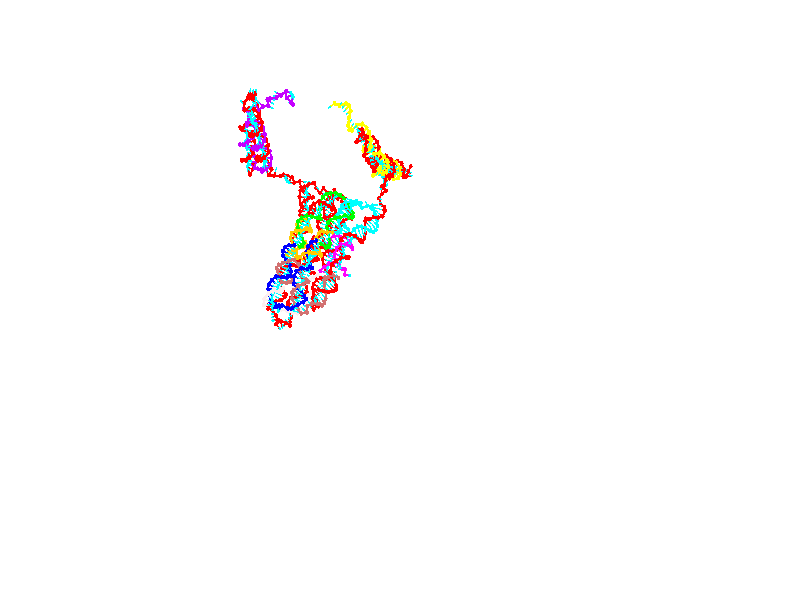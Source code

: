 // switches for output
#declare DRAW_BASES = 1; // possible values are 0, 1; only relevant for DNA ribbons
#declare DRAW_BASES_TYPE = 3; // possible values are 1, 2, 3; only relevant for DNA ribbons
#declare DRAW_FOG = 0; // set to 1 to enable fog

#include "colors.inc"

#include "transforms.inc"
background { rgb <1, 1, 1>}

#default {
   normal{
       ripples 0.25
       frequency 0.20
       turbulence 0.2
       lambda 5
   }
	finish {
		phong 0.1
		phong_size 40.
	}
}

// original window dimensions: 1024x640


// camera settings

camera {
	sky <0, 0.179814, -0.983701>
	up <0, 0.179814, -0.983701>
	right 1.6 * <1, 0, 0>
	location <25.469, 94.9851, 44.8844>
	look_at <25.469, 29.3977, 32.8955>
	direction <0, -65.5874, -11.9889>
	angle 67.0682
}


# declare cpy_camera_pos = <25.469, 94.9851, 44.8844>;
# if (DRAW_FOG = 1)
fog {
	fog_type 2
	up vnormalize(cpy_camera_pos)
	color rgbt<1,1,1,0.3>
	distance 1e-5
	fog_alt 3e-3
	fog_offset 28
}
# end


// LIGHTS

# declare lum = 6;
global_settings {
	ambient_light rgb lum * <0.05, 0.05, 0.05>
	max_trace_level 15
}# declare cpy_direct_light_amount = 0.25;
light_source
{	1000 * <-1, -1.16351, -0.803887>,
	rgb lum * cpy_direct_light_amount
	parallel
}

light_source
{	1000 * <1, 1.16351, 0.803887>,
	rgb lum * cpy_direct_light_amount
	parallel
}

// strand 0

// nucleotide -1

// particle -1
sphere {
	<4.528857, 14.762159, 15.430297> 0.250000
	pigment { color rgbt <1,0,0,0> }
	no_shadow
}
cylinder {
	<4.360910, 14.681617, 15.076310>,  <4.260142, 14.633291, 14.863918>, 0.100000
	pigment { color rgbt <1,0,0,0> }
	no_shadow
}
cylinder {
	<4.360910, 14.681617, 15.076310>,  <4.528857, 14.762159, 15.430297>, 0.100000
	pigment { color rgbt <1,0,0,0> }
	no_shadow
}

// particle -1
sphere {
	<4.360910, 14.681617, 15.076310> 0.100000
	pigment { color rgbt <1,0,0,0> }
	no_shadow
}
sphere {
	0, 1
	scale<0.080000,0.200000,0.300000>
	matrix <0.231115, 0.919213, -0.318799,
		0.877666, -0.338382, -0.339411,
		-0.419867, -0.201356, -0.884967,
		4.234951, 14.621210, 14.810820>
	pigment { color rgbt <0,1,1,0> }
	no_shadow
}
cylinder {
	<4.975068, 15.058985, 14.858896>,  <4.528857, 14.762159, 15.430297>, 0.130000
	pigment { color rgbt <1,0,0,0> }
	no_shadow
}

// nucleotide -1

// particle -1
sphere {
	<4.975068, 15.058985, 14.858896> 0.250000
	pigment { color rgbt <1,0,0,0> }
	no_shadow
}
cylinder {
	<4.596149, 15.031249, 14.733792>,  <4.368797, 15.014607, 14.658730>, 0.100000
	pigment { color rgbt <1,0,0,0> }
	no_shadow
}
cylinder {
	<4.596149, 15.031249, 14.733792>,  <4.975068, 15.058985, 14.858896>, 0.100000
	pigment { color rgbt <1,0,0,0> }
	no_shadow
}

// particle -1
sphere {
	<4.596149, 15.031249, 14.733792> 0.100000
	pigment { color rgbt <1,0,0,0> }
	no_shadow
}
sphere {
	0, 1
	scale<0.080000,0.200000,0.300000>
	matrix <0.066058, 0.913033, -0.402501,
		0.313470, -0.401949, -0.860334,
		-0.947298, -0.069340, -0.312760,
		4.311960, 15.010448, 14.639964>
	pigment { color rgbt <0,1,1,0> }
	no_shadow
}
cylinder {
	<4.983335, 15.267784, 14.208766>,  <4.975068, 15.058985, 14.858896>, 0.130000
	pigment { color rgbt <1,0,0,0> }
	no_shadow
}

// nucleotide -1

// particle -1
sphere {
	<4.983335, 15.267784, 14.208766> 0.250000
	pigment { color rgbt <1,0,0,0> }
	no_shadow
}
cylinder {
	<4.634857, 15.346414, 14.388711>,  <4.425770, 15.393591, 14.496678>, 0.100000
	pigment { color rgbt <1,0,0,0> }
	no_shadow
}
cylinder {
	<4.634857, 15.346414, 14.388711>,  <4.983335, 15.267784, 14.208766>, 0.100000
	pigment { color rgbt <1,0,0,0> }
	no_shadow
}

// particle -1
sphere {
	<4.634857, 15.346414, 14.388711> 0.100000
	pigment { color rgbt <1,0,0,0> }
	no_shadow
}
sphere {
	0, 1
	scale<0.080000,0.200000,0.300000>
	matrix <0.073181, 0.958098, -0.276934,
		-0.485451, -0.208342, -0.849077,
		-0.871196, 0.196574, 0.449863,
		4.373498, 15.405386, 14.523670>
	pigment { color rgbt <0,1,1,0> }
	no_shadow
}
cylinder {
	<4.540028, 15.620733, 13.804649>,  <4.983335, 15.267784, 14.208766>, 0.130000
	pigment { color rgbt <1,0,0,0> }
	no_shadow
}

// nucleotide -1

// particle -1
sphere {
	<4.540028, 15.620733, 13.804649> 0.250000
	pigment { color rgbt <1,0,0,0> }
	no_shadow
}
cylinder {
	<4.513757, 15.728325, 14.189012>,  <4.497995, 15.792879, 14.419629>, 0.100000
	pigment { color rgbt <1,0,0,0> }
	no_shadow
}
cylinder {
	<4.513757, 15.728325, 14.189012>,  <4.540028, 15.620733, 13.804649>, 0.100000
	pigment { color rgbt <1,0,0,0> }
	no_shadow
}

// particle -1
sphere {
	<4.513757, 15.728325, 14.189012> 0.100000
	pigment { color rgbt <1,0,0,0> }
	no_shadow
}
sphere {
	0, 1
	scale<0.080000,0.200000,0.300000>
	matrix <0.007022, 0.963084, -0.269108,
		-0.997816, -0.010926, -0.065141,
		-0.065676, 0.268978, 0.960904,
		4.494054, 15.809018, 14.477283>
	pigment { color rgbt <0,1,1,0> }
	no_shadow
}
cylinder {
	<3.883220, 16.106400, 14.106254>,  <4.540028, 15.620733, 13.804649>, 0.130000
	pigment { color rgbt <1,0,0,0> }
	no_shadow
}

// nucleotide -1

// particle -1
sphere {
	<3.883220, 16.106400, 14.106254> 0.250000
	pigment { color rgbt <1,0,0,0> }
	no_shadow
}
cylinder {
	<4.235820, 16.160622, 14.287177>,  <4.447380, 16.193155, 14.395731>, 0.100000
	pigment { color rgbt <1,0,0,0> }
	no_shadow
}
cylinder {
	<4.235820, 16.160622, 14.287177>,  <3.883220, 16.106400, 14.106254>, 0.100000
	pigment { color rgbt <1,0,0,0> }
	no_shadow
}

// particle -1
sphere {
	<4.235820, 16.160622, 14.287177> 0.100000
	pigment { color rgbt <1,0,0,0> }
	no_shadow
}
sphere {
	0, 1
	scale<0.080000,0.200000,0.300000>
	matrix <0.047970, 0.927242, -0.371377,
		-0.469741, 0.349066, 0.810861,
		0.881500, 0.135554, 0.452309,
		4.500270, 16.201288, 14.422870>
	pigment { color rgbt <0,1,1,0> }
	no_shadow
}
cylinder {
	<3.832445, 16.715731, 14.370386>,  <3.883220, 16.106400, 14.106254>, 0.130000
	pigment { color rgbt <1,0,0,0> }
	no_shadow
}

// nucleotide -1

// particle -1
sphere {
	<3.832445, 16.715731, 14.370386> 0.250000
	pigment { color rgbt <1,0,0,0> }
	no_shadow
}
cylinder {
	<4.226286, 16.646662, 14.359489>,  <4.462591, 16.605221, 14.352951>, 0.100000
	pigment { color rgbt <1,0,0,0> }
	no_shadow
}
cylinder {
	<4.226286, 16.646662, 14.359489>,  <3.832445, 16.715731, 14.370386>, 0.100000
	pigment { color rgbt <1,0,0,0> }
	no_shadow
}

// particle -1
sphere {
	<4.226286, 16.646662, 14.359489> 0.100000
	pigment { color rgbt <1,0,0,0> }
	no_shadow
}
sphere {
	0, 1
	scale<0.080000,0.200000,0.300000>
	matrix <0.140782, 0.875646, -0.461978,
		0.103625, 0.451030, 0.886473,
		0.984603, -0.172672, -0.027242,
		4.521667, 16.594860, 14.351317>
	pigment { color rgbt <0,1,1,0> }
	no_shadow
}
cylinder {
	<4.053439, 17.303692, 14.658609>,  <3.832445, 16.715731, 14.370386>, 0.130000
	pigment { color rgbt <1,0,0,0> }
	no_shadow
}

// nucleotide -1

// particle -1
sphere {
	<4.053439, 17.303692, 14.658609> 0.250000
	pigment { color rgbt <1,0,0,0> }
	no_shadow
}
cylinder {
	<4.372176, 17.152935, 14.469722>,  <4.563419, 17.062481, 14.356389>, 0.100000
	pigment { color rgbt <1,0,0,0> }
	no_shadow
}
cylinder {
	<4.372176, 17.152935, 14.469722>,  <4.053439, 17.303692, 14.658609>, 0.100000
	pigment { color rgbt <1,0,0,0> }
	no_shadow
}

// particle -1
sphere {
	<4.372176, 17.152935, 14.469722> 0.100000
	pigment { color rgbt <1,0,0,0> }
	no_shadow
}
sphere {
	0, 1
	scale<0.080000,0.200000,0.300000>
	matrix <0.146705, 0.878887, -0.453912,
		0.586103, 0.292420, 0.755628,
		0.796844, -0.376894, -0.472219,
		4.611229, 17.039867, 14.328056>
	pigment { color rgbt <0,1,1,0> }
	no_shadow
}
cylinder {
	<4.716474, 17.741405, 14.849710>,  <4.053439, 17.303692, 14.658609>, 0.130000
	pigment { color rgbt <1,0,0,0> }
	no_shadow
}

// nucleotide -1

// particle -1
sphere {
	<4.716474, 17.741405, 14.849710> 0.250000
	pigment { color rgbt <1,0,0,0> }
	no_shadow
}
cylinder {
	<4.763610, 17.562666, 14.494985>,  <4.791892, 17.455423, 14.282149>, 0.100000
	pigment { color rgbt <1,0,0,0> }
	no_shadow
}
cylinder {
	<4.763610, 17.562666, 14.494985>,  <4.716474, 17.741405, 14.849710>, 0.100000
	pigment { color rgbt <1,0,0,0> }
	no_shadow
}

// particle -1
sphere {
	<4.763610, 17.562666, 14.494985> 0.100000
	pigment { color rgbt <1,0,0,0> }
	no_shadow
}
sphere {
	0, 1
	scale<0.080000,0.200000,0.300000>
	matrix <0.217333, 0.882992, -0.416042,
		0.968958, -0.143707, 0.201167,
		0.117841, -0.446848, -0.886815,
		4.798963, 17.428612, 14.228940>
	pigment { color rgbt <0,1,1,0> }
	no_shadow
}
cylinder {
	<5.272437, 18.102291, 14.619600>,  <4.716474, 17.741405, 14.849710>, 0.130000
	pigment { color rgbt <1,0,0,0> }
	no_shadow
}

// nucleotide -1

// particle -1
sphere {
	<5.272437, 18.102291, 14.619600> 0.250000
	pigment { color rgbt <1,0,0,0> }
	no_shadow
}
cylinder {
	<5.127956, 17.932650, 14.287416>,  <5.041268, 17.830864, 14.088104>, 0.100000
	pigment { color rgbt <1,0,0,0> }
	no_shadow
}
cylinder {
	<5.127956, 17.932650, 14.287416>,  <5.272437, 18.102291, 14.619600>, 0.100000
	pigment { color rgbt <1,0,0,0> }
	no_shadow
}

// particle -1
sphere {
	<5.127956, 17.932650, 14.287416> 0.100000
	pigment { color rgbt <1,0,0,0> }
	no_shadow
}
sphere {
	0, 1
	scale<0.080000,0.200000,0.300000>
	matrix <0.157937, 0.849897, -0.502724,
		0.919016, -0.312745, -0.240001,
		-0.361200, -0.424106, -0.830463,
		5.019596, 17.805418, 14.038277>
	pigment { color rgbt <0,1,1,0> }
	no_shadow
}
cylinder {
	<5.754981, 18.214697, 14.143124>,  <5.272437, 18.102291, 14.619600>, 0.130000
	pigment { color rgbt <1,0,0,0> }
	no_shadow
}

// nucleotide -1

// particle -1
sphere {
	<5.754981, 18.214697, 14.143124> 0.250000
	pigment { color rgbt <1,0,0,0> }
	no_shadow
}
cylinder {
	<5.457938, 18.134104, 13.887644>,  <5.279712, 18.085749, 13.734356>, 0.100000
	pigment { color rgbt <1,0,0,0> }
	no_shadow
}
cylinder {
	<5.457938, 18.134104, 13.887644>,  <5.754981, 18.214697, 14.143124>, 0.100000
	pigment { color rgbt <1,0,0,0> }
	no_shadow
}

// particle -1
sphere {
	<5.457938, 18.134104, 13.887644> 0.100000
	pigment { color rgbt <1,0,0,0> }
	no_shadow
}
sphere {
	0, 1
	scale<0.080000,0.200000,0.300000>
	matrix <0.281135, 0.771798, -0.570343,
		0.607861, -0.603103, -0.516500,
		-0.742609, -0.201483, -0.638699,
		5.235155, 18.073658, 13.696033>
	pigment { color rgbt <0,1,1,0> }
	no_shadow
}
cylinder {
	<5.990037, 18.250956, 13.455080>,  <5.754981, 18.214697, 14.143124>, 0.130000
	pigment { color rgbt <1,0,0,0> }
	no_shadow
}

// nucleotide -1

// particle -1
sphere {
	<5.990037, 18.250956, 13.455080> 0.250000
	pigment { color rgbt <1,0,0,0> }
	no_shadow
}
cylinder {
	<5.596645, 18.264359, 13.383925>,  <5.360610, 18.272400, 13.341232>, 0.100000
	pigment { color rgbt <1,0,0,0> }
	no_shadow
}
cylinder {
	<5.596645, 18.264359, 13.383925>,  <5.990037, 18.250956, 13.455080>, 0.100000
	pigment { color rgbt <1,0,0,0> }
	no_shadow
}

// particle -1
sphere {
	<5.596645, 18.264359, 13.383925> 0.100000
	pigment { color rgbt <1,0,0,0> }
	no_shadow
}
sphere {
	0, 1
	scale<0.080000,0.200000,0.300000>
	matrix <0.141572, 0.754766, -0.640535,
		0.112801, -0.655137, -0.747041,
		-0.983480, 0.033507, -0.177887,
		5.301601, 18.274410, 13.330559>
	pigment { color rgbt <0,1,1,0> }
	no_shadow
}
cylinder {
	<5.865406, 18.241791, 12.685792>,  <5.990037, 18.250956, 13.455080>, 0.130000
	pigment { color rgbt <1,0,0,0> }
	no_shadow
}

// nucleotide -1

// particle -1
sphere {
	<5.865406, 18.241791, 12.685792> 0.250000
	pigment { color rgbt <1,0,0,0> }
	no_shadow
}
cylinder {
	<5.528413, 18.379072, 12.851895>,  <5.326218, 18.461441, 12.951557>, 0.100000
	pigment { color rgbt <1,0,0,0> }
	no_shadow
}
cylinder {
	<5.528413, 18.379072, 12.851895>,  <5.865406, 18.241791, 12.685792>, 0.100000
	pigment { color rgbt <1,0,0,0> }
	no_shadow
}

// particle -1
sphere {
	<5.528413, 18.379072, 12.851895> 0.100000
	pigment { color rgbt <1,0,0,0> }
	no_shadow
}
sphere {
	0, 1
	scale<0.080000,0.200000,0.300000>
	matrix <-0.056930, 0.709780, -0.702120,
		-0.535711, -0.615163, -0.578437,
		-0.842480, 0.343203, 0.415258,
		5.275669, 18.482033, 12.976473>
	pigment { color rgbt <0,1,1,0> }
	no_shadow
}
cylinder {
	<5.431405, 18.415405, 12.042327>,  <5.865406, 18.241791, 12.685792>, 0.130000
	pigment { color rgbt <1,0,0,0> }
	no_shadow
}

// nucleotide -1

// particle -1
sphere {
	<5.431405, 18.415405, 12.042327> 0.250000
	pigment { color rgbt <1,0,0,0> }
	no_shadow
}
cylinder {
	<5.287351, 18.621578, 12.353360>,  <5.200919, 18.745281, 12.539980>, 0.100000
	pigment { color rgbt <1,0,0,0> }
	no_shadow
}
cylinder {
	<5.287351, 18.621578, 12.353360>,  <5.431405, 18.415405, 12.042327>, 0.100000
	pigment { color rgbt <1,0,0,0> }
	no_shadow
}

// particle -1
sphere {
	<5.287351, 18.621578, 12.353360> 0.100000
	pigment { color rgbt <1,0,0,0> }
	no_shadow
}
sphere {
	0, 1
	scale<0.080000,0.200000,0.300000>
	matrix <-0.285363, 0.732694, -0.617840,
		-0.888184, -0.444399, -0.116782,
		-0.360133, 0.515431, 0.777583,
		5.179311, 18.776207, 12.586635>
	pigment { color rgbt <0,1,1,0> }
	no_shadow
}
cylinder {
	<4.885602, 18.772625, 11.758735>,  <5.431405, 18.415405, 12.042327>, 0.130000
	pigment { color rgbt <1,0,0,0> }
	no_shadow
}

// nucleotide -1

// particle -1
sphere {
	<4.885602, 18.772625, 11.758735> 0.250000
	pigment { color rgbt <1,0,0,0> }
	no_shadow
}
cylinder {
	<5.003405, 18.957558, 12.093283>,  <5.074087, 19.068518, 12.294012>, 0.100000
	pigment { color rgbt <1,0,0,0> }
	no_shadow
}
cylinder {
	<5.003405, 18.957558, 12.093283>,  <4.885602, 18.772625, 11.758735>, 0.100000
	pigment { color rgbt <1,0,0,0> }
	no_shadow
}

// particle -1
sphere {
	<5.003405, 18.957558, 12.093283> 0.100000
	pigment { color rgbt <1,0,0,0> }
	no_shadow
}
sphere {
	0, 1
	scale<0.080000,0.200000,0.300000>
	matrix <-0.004462, 0.875842, -0.482578,
		-0.955639, 0.138391, 0.260005,
		0.294507, 0.462330, 0.836371,
		5.091757, 19.096256, 12.344194>
	pigment { color rgbt <0,1,1,0> }
	no_shadow
}
cylinder {
	<4.458637, 19.328848, 11.830009>,  <4.885602, 18.772625, 11.758735>, 0.130000
	pigment { color rgbt <1,0,0,0> }
	no_shadow
}

// nucleotide -1

// particle -1
sphere {
	<4.458637, 19.328848, 11.830009> 0.250000
	pigment { color rgbt <1,0,0,0> }
	no_shadow
}
cylinder {
	<4.784600, 19.404009, 12.049324>,  <4.980178, 19.449104, 12.180913>, 0.100000
	pigment { color rgbt <1,0,0,0> }
	no_shadow
}
cylinder {
	<4.784600, 19.404009, 12.049324>,  <4.458637, 19.328848, 11.830009>, 0.100000
	pigment { color rgbt <1,0,0,0> }
	no_shadow
}

// particle -1
sphere {
	<4.784600, 19.404009, 12.049324> 0.100000
	pigment { color rgbt <1,0,0,0> }
	no_shadow
}
sphere {
	0, 1
	scale<0.080000,0.200000,0.300000>
	matrix <0.110755, 0.878073, -0.465533,
		-0.568910, 0.440092, 0.694738,
		0.814908, 0.187900, 0.548287,
		5.029073, 19.460379, 12.213810>
	pigment { color rgbt <0,1,1,0> }
	no_shadow
}
cylinder {
	<4.377255, 20.053501, 11.888880>,  <4.458637, 19.328848, 11.830009>, 0.130000
	pigment { color rgbt <1,0,0,0> }
	no_shadow
}

// nucleotide -1

// particle -1
sphere {
	<4.377255, 20.053501, 11.888880> 0.250000
	pigment { color rgbt <1,0,0,0> }
	no_shadow
}
cylinder {
	<4.758132, 19.972649, 11.980507>,  <4.986659, 19.924137, 12.035483>, 0.100000
	pigment { color rgbt <1,0,0,0> }
	no_shadow
}
cylinder {
	<4.758132, 19.972649, 11.980507>,  <4.377255, 20.053501, 11.888880>, 0.100000
	pigment { color rgbt <1,0,0,0> }
	no_shadow
}

// particle -1
sphere {
	<4.758132, 19.972649, 11.980507> 0.100000
	pigment { color rgbt <1,0,0,0> }
	no_shadow
}
sphere {
	0, 1
	scale<0.080000,0.200000,0.300000>
	matrix <0.302568, 0.727577, -0.615698,
		-0.042214, 0.655572, 0.753952,
		0.952193, -0.202130, 0.229069,
		5.043790, 19.912010, 12.049228>
	pigment { color rgbt <0,1,1,0> }
	no_shadow
}
cylinder {
	<4.740963, 20.670403, 12.235508>,  <4.377255, 20.053501, 11.888880>, 0.130000
	pigment { color rgbt <1,0,0,0> }
	no_shadow
}

// nucleotide -1

// particle -1
sphere {
	<4.740963, 20.670403, 12.235508> 0.250000
	pigment { color rgbt <1,0,0,0> }
	no_shadow
}
cylinder {
	<5.020719, 20.441431, 12.064310>,  <5.188573, 20.304049, 11.961591>, 0.100000
	pigment { color rgbt <1,0,0,0> }
	no_shadow
}
cylinder {
	<5.020719, 20.441431, 12.064310>,  <4.740963, 20.670403, 12.235508>, 0.100000
	pigment { color rgbt <1,0,0,0> }
	no_shadow
}

// particle -1
sphere {
	<5.020719, 20.441431, 12.064310> 0.100000
	pigment { color rgbt <1,0,0,0> }
	no_shadow
}
sphere {
	0, 1
	scale<0.080000,0.200000,0.300000>
	matrix <0.378839, 0.804670, -0.457152,
		0.606081, 0.157586, 0.779636,
		0.699391, -0.572427, -0.427995,
		5.230536, 20.269703, 11.935911>
	pigment { color rgbt <0,1,1,0> }
	no_shadow
}
cylinder {
	<5.327697, 21.132412, 12.089606>,  <4.740963, 20.670403, 12.235508>, 0.130000
	pigment { color rgbt <1,0,0,0> }
	no_shadow
}

// nucleotide -1

// particle -1
sphere {
	<5.327697, 21.132412, 12.089606> 0.250000
	pigment { color rgbt <1,0,0,0> }
	no_shadow
}
cylinder {
	<5.389801, 20.815958, 11.852962>,  <5.427063, 20.626085, 11.710977>, 0.100000
	pigment { color rgbt <1,0,0,0> }
	no_shadow
}
cylinder {
	<5.389801, 20.815958, 11.852962>,  <5.327697, 21.132412, 12.089606>, 0.100000
	pigment { color rgbt <1,0,0,0> }
	no_shadow
}

// particle -1
sphere {
	<5.389801, 20.815958, 11.852962> 0.100000
	pigment { color rgbt <1,0,0,0> }
	no_shadow
}
sphere {
	0, 1
	scale<0.080000,0.200000,0.300000>
	matrix <0.426240, 0.593906, -0.682345,
		0.891187, -0.146227, 0.429422,
		0.155259, -0.791134, -0.591609,
		5.436379, 20.578617, 11.675480>
	pigment { color rgbt <0,1,1,0> }
	no_shadow
}
cylinder {
	<5.960941, 21.185637, 11.940710>,  <5.327697, 21.132412, 12.089606>, 0.130000
	pigment { color rgbt <1,0,0,0> }
	no_shadow
}

// nucleotide -1

// particle -1
sphere {
	<5.960941, 21.185637, 11.940710> 0.250000
	pigment { color rgbt <1,0,0,0> }
	no_shadow
}
cylinder {
	<5.829508, 20.953844, 11.642385>,  <5.750648, 20.814768, 11.463390>, 0.100000
	pigment { color rgbt <1,0,0,0> }
	no_shadow
}
cylinder {
	<5.829508, 20.953844, 11.642385>,  <5.960941, 21.185637, 11.940710>, 0.100000
	pigment { color rgbt <1,0,0,0> }
	no_shadow
}

// particle -1
sphere {
	<5.829508, 20.953844, 11.642385> 0.100000
	pigment { color rgbt <1,0,0,0> }
	no_shadow
}
sphere {
	0, 1
	scale<0.080000,0.200000,0.300000>
	matrix <0.472332, 0.582996, -0.661073,
		0.817885, -0.569488, 0.082145,
		-0.328583, -0.579481, -0.745811,
		5.730933, 20.779999, 11.418642>
	pigment { color rgbt <0,1,1,0> }
	no_shadow
}
cylinder {
	<6.589891, 20.912788, 11.667267>,  <5.960941, 21.185637, 11.940710>, 0.130000
	pigment { color rgbt <1,0,0,0> }
	no_shadow
}

// nucleotide -1

// particle -1
sphere {
	<6.589891, 20.912788, 11.667267> 0.250000
	pigment { color rgbt <1,0,0,0> }
	no_shadow
}
cylinder {
	<6.291150, 20.893181, 11.401995>,  <6.111905, 20.881416, 11.242831>, 0.100000
	pigment { color rgbt <1,0,0,0> }
	no_shadow
}
cylinder {
	<6.291150, 20.893181, 11.401995>,  <6.589891, 20.912788, 11.667267>, 0.100000
	pigment { color rgbt <1,0,0,0> }
	no_shadow
}

// particle -1
sphere {
	<6.291150, 20.893181, 11.401995> 0.100000
	pigment { color rgbt <1,0,0,0> }
	no_shadow
}
sphere {
	0, 1
	scale<0.080000,0.200000,0.300000>
	matrix <0.431613, 0.722940, -0.539507,
		0.505886, -0.689170, -0.518773,
		-0.746853, -0.049020, -0.663179,
		6.067094, 20.878475, 11.203041>
	pigment { color rgbt <0,1,1,0> }
	no_shadow
}
cylinder {
	<6.935877, 20.797295, 11.063606>,  <6.589891, 20.912788, 11.667267>, 0.130000
	pigment { color rgbt <1,0,0,0> }
	no_shadow
}

// nucleotide -1

// particle -1
sphere {
	<6.935877, 20.797295, 11.063606> 0.250000
	pigment { color rgbt <1,0,0,0> }
	no_shadow
}
cylinder {
	<6.579363, 20.945633, 10.959234>,  <6.365454, 21.034636, 10.896611>, 0.100000
	pigment { color rgbt <1,0,0,0> }
	no_shadow
}
cylinder {
	<6.579363, 20.945633, 10.959234>,  <6.935877, 20.797295, 11.063606>, 0.100000
	pigment { color rgbt <1,0,0,0> }
	no_shadow
}

// particle -1
sphere {
	<6.579363, 20.945633, 10.959234> 0.100000
	pigment { color rgbt <1,0,0,0> }
	no_shadow
}
sphere {
	0, 1
	scale<0.080000,0.200000,0.300000>
	matrix <0.430821, 0.513079, -0.742391,
		-0.141435, -0.774096, -0.617067,
		-0.891285, 0.370846, -0.260929,
		6.311977, 21.056887, 10.880956>
	pigment { color rgbt <0,1,1,0> }
	no_shadow
}
cylinder {
	<7.042395, 20.912785, 10.324895>,  <6.935877, 20.797295, 11.063606>, 0.130000
	pigment { color rgbt <1,0,0,0> }
	no_shadow
}

// nucleotide -1

// particle -1
sphere {
	<7.042395, 20.912785, 10.324895> 0.250000
	pigment { color rgbt <1,0,0,0> }
	no_shadow
}
cylinder {
	<6.700700, 21.108658, 10.394736>,  <6.495683, 21.226183, 10.436642>, 0.100000
	pigment { color rgbt <1,0,0,0> }
	no_shadow
}
cylinder {
	<6.700700, 21.108658, 10.394736>,  <7.042395, 20.912785, 10.324895>, 0.100000
	pigment { color rgbt <1,0,0,0> }
	no_shadow
}

// particle -1
sphere {
	<6.700700, 21.108658, 10.394736> 0.100000
	pigment { color rgbt <1,0,0,0> }
	no_shadow
}
sphere {
	0, 1
	scale<0.080000,0.200000,0.300000>
	matrix <0.216015, 0.639813, -0.737548,
		-0.472881, -0.592324, -0.652331,
		-0.854237, 0.489685, 0.174604,
		6.444428, 21.255564, 10.447118>
	pigment { color rgbt <0,1,1,0> }
	no_shadow
}
cylinder {
	<6.761887, 21.077356, 9.692373>,  <7.042395, 20.912785, 10.324895>, 0.130000
	pigment { color rgbt <1,0,0,0> }
	no_shadow
}

// nucleotide -1

// particle -1
sphere {
	<6.761887, 21.077356, 9.692373> 0.250000
	pigment { color rgbt <1,0,0,0> }
	no_shadow
}
cylinder {
	<6.575763, 21.331745, 9.938634>,  <6.464089, 21.484379, 10.086390>, 0.100000
	pigment { color rgbt <1,0,0,0> }
	no_shadow
}
cylinder {
	<6.575763, 21.331745, 9.938634>,  <6.761887, 21.077356, 9.692373>, 0.100000
	pigment { color rgbt <1,0,0,0> }
	no_shadow
}

// particle -1
sphere {
	<6.575763, 21.331745, 9.938634> 0.100000
	pigment { color rgbt <1,0,0,0> }
	no_shadow
}
sphere {
	0, 1
	scale<0.080000,0.200000,0.300000>
	matrix <0.226750, 0.757969, -0.611610,
		-0.855612, -0.144989, -0.496897,
		-0.465310, 0.635972, 0.615651,
		6.436170, 21.522537, 10.123329>
	pigment { color rgbt <0,1,1,0> }
	no_shadow
}
cylinder {
	<6.252675, 21.491875, 9.244976>,  <6.761887, 21.077356, 9.692373>, 0.130000
	pigment { color rgbt <1,0,0,0> }
	no_shadow
}

// nucleotide -1

// particle -1
sphere {
	<6.252675, 21.491875, 9.244976> 0.250000
	pigment { color rgbt <1,0,0,0> }
	no_shadow
}
cylinder {
	<6.379584, 21.684422, 9.571809>,  <6.455730, 21.799950, 9.767908>, 0.100000
	pigment { color rgbt <1,0,0,0> }
	no_shadow
}
cylinder {
	<6.379584, 21.684422, 9.571809>,  <6.252675, 21.491875, 9.244976>, 0.100000
	pigment { color rgbt <1,0,0,0> }
	no_shadow
}

// particle -1
sphere {
	<6.379584, 21.684422, 9.571809> 0.100000
	pigment { color rgbt <1,0,0,0> }
	no_shadow
}
sphere {
	0, 1
	scale<0.080000,0.200000,0.300000>
	matrix <0.284581, 0.773561, -0.566231,
		-0.904628, 0.412176, 0.108442,
		0.317273, 0.481368, 0.817082,
		6.474766, 21.828833, 9.816934>
	pigment { color rgbt <0,1,1,0> }
	no_shadow
}
cylinder {
	<6.484239, 22.129366, 8.996270>,  <6.252675, 21.491875, 9.244976>, 0.130000
	pigment { color rgbt <1,0,0,0> }
	no_shadow
}

// nucleotide -1

// particle -1
sphere {
	<6.484239, 22.129366, 8.996270> 0.250000
	pigment { color rgbt <1,0,0,0> }
	no_shadow
}
cylinder {
	<6.633255, 22.178532, 9.364206>,  <6.722664, 22.208031, 9.584968>, 0.100000
	pigment { color rgbt <1,0,0,0> }
	no_shadow
}
cylinder {
	<6.633255, 22.178532, 9.364206>,  <6.484239, 22.129366, 8.996270>, 0.100000
	pigment { color rgbt <1,0,0,0> }
	no_shadow
}

// particle -1
sphere {
	<6.633255, 22.178532, 9.364206> 0.100000
	pigment { color rgbt <1,0,0,0> }
	no_shadow
}
sphere {
	0, 1
	scale<0.080000,0.200000,0.300000>
	matrix <0.395871, 0.875435, -0.277309,
		-0.839345, 0.467447, 0.277476,
		0.372539, 0.122913, 0.919841,
		6.745017, 22.215406, 9.640159>
	pigment { color rgbt <0,1,1,0> }
	no_shadow
}
cylinder {
	<6.119777, 22.676105, 9.334530>,  <6.484239, 22.129366, 8.996270>, 0.130000
	pigment { color rgbt <1,0,0,0> }
	no_shadow
}

// nucleotide -1

// particle -1
sphere {
	<6.119777, 22.676105, 9.334530> 0.250000
	pigment { color rgbt <1,0,0,0> }
	no_shadow
}
cylinder {
	<6.486272, 22.620394, 9.484789>,  <6.706169, 22.586966, 9.574944>, 0.100000
	pigment { color rgbt <1,0,0,0> }
	no_shadow
}
cylinder {
	<6.486272, 22.620394, 9.484789>,  <6.119777, 22.676105, 9.334530>, 0.100000
	pigment { color rgbt <1,0,0,0> }
	no_shadow
}

// particle -1
sphere {
	<6.486272, 22.620394, 9.484789> 0.100000
	pigment { color rgbt <1,0,0,0> }
	no_shadow
}
sphere {
	0, 1
	scale<0.080000,0.200000,0.300000>
	matrix <0.221091, 0.957706, -0.184166,
		-0.334109, 0.251792, 0.908279,
		0.916237, -0.139280, 0.375648,
		6.761143, 22.578609, 9.597483>
	pigment { color rgbt <0,1,1,0> }
	no_shadow
}
cylinder {
	<6.248935, 23.066092, 9.934110>,  <6.119777, 22.676105, 9.334530>, 0.130000
	pigment { color rgbt <1,0,0,0> }
	no_shadow
}

// nucleotide -1

// particle -1
sphere {
	<6.248935, 23.066092, 9.934110> 0.250000
	pigment { color rgbt <1,0,0,0> }
	no_shadow
}
cylinder {
	<6.583072, 22.995567, 9.725834>,  <6.783555, 22.953253, 9.600868>, 0.100000
	pigment { color rgbt <1,0,0,0> }
	no_shadow
}
cylinder {
	<6.583072, 22.995567, 9.725834>,  <6.248935, 23.066092, 9.934110>, 0.100000
	pigment { color rgbt <1,0,0,0> }
	no_shadow
}

// particle -1
sphere {
	<6.583072, 22.995567, 9.725834> 0.100000
	pigment { color rgbt <1,0,0,0> }
	no_shadow
}
sphere {
	0, 1
	scale<0.080000,0.200000,0.300000>
	matrix <0.041396, 0.964658, -0.260233,
		0.548169, 0.195829, 0.813118,
		0.835342, -0.176311, -0.520689,
		6.833675, 22.942675, 9.569627>
	pigment { color rgbt <0,1,1,0> }
	no_shadow
}
cylinder {
	<6.840865, 23.494398, 10.119748>,  <6.248935, 23.066092, 9.934110>, 0.130000
	pigment { color rgbt <1,0,0,0> }
	no_shadow
}

// nucleotide -1

// particle -1
sphere {
	<6.840865, 23.494398, 10.119748> 0.250000
	pigment { color rgbt <1,0,0,0> }
	no_shadow
}
cylinder {
	<6.865764, 23.391823, 9.733927>,  <6.880704, 23.330278, 9.502434>, 0.100000
	pigment { color rgbt <1,0,0,0> }
	no_shadow
}
cylinder {
	<6.865764, 23.391823, 9.733927>,  <6.840865, 23.494398, 10.119748>, 0.100000
	pigment { color rgbt <1,0,0,0> }
	no_shadow
}

// particle -1
sphere {
	<6.865764, 23.391823, 9.733927> 0.100000
	pigment { color rgbt <1,0,0,0> }
	no_shadow
}
sphere {
	0, 1
	scale<0.080000,0.200000,0.300000>
	matrix <0.071786, 0.965076, -0.251944,
		0.995476, -0.053558, 0.078483,
		0.062249, -0.256438, -0.964554,
		6.884439, 23.314892, 9.444561>
	pigment { color rgbt <0,1,1,0> }
	no_shadow
}
cylinder {
	<7.262310, 24.173252, 9.953212>,  <6.840865, 23.494398, 10.119748>, 0.130000
	pigment { color rgbt <1,0,0,0> }
	no_shadow
}

// nucleotide -1

// particle -1
sphere {
	<7.262310, 24.173252, 9.953212> 0.250000
	pigment { color rgbt <1,0,0,0> }
	no_shadow
}
cylinder {
	<7.408539, 24.545528, 9.947945>,  <7.496277, 24.768894, 9.944784>, 0.100000
	pigment { color rgbt <1,0,0,0> }
	no_shadow
}
cylinder {
	<7.408539, 24.545528, 9.947945>,  <7.262310, 24.173252, 9.953212>, 0.100000
	pigment { color rgbt <1,0,0,0> }
	no_shadow
}

// particle -1
sphere {
	<7.408539, 24.545528, 9.947945> 0.100000
	pigment { color rgbt <1,0,0,0> }
	no_shadow
}
sphere {
	0, 1
	scale<0.080000,0.200000,0.300000>
	matrix <-0.896462, 0.355866, 0.264035,
		0.250420, -0.084721, 0.964423,
		0.365575, 0.930689, -0.013167,
		7.518212, 24.824736, 9.943995>
	pigment { color rgbt <0,1,1,0> }
	no_shadow
}
cylinder {
	<7.029979, 24.441153, 10.516054>,  <7.262310, 24.173252, 9.953212>, 0.130000
	pigment { color rgbt <1,0,0,0> }
	no_shadow
}

// nucleotide -1

// particle -1
sphere {
	<7.029979, 24.441153, 10.516054> 0.250000
	pigment { color rgbt <1,0,0,0> }
	no_shadow
}
cylinder {
	<7.129664, 24.752060, 10.284972>,  <7.189475, 24.938604, 10.146323>, 0.100000
	pigment { color rgbt <1,0,0,0> }
	no_shadow
}
cylinder {
	<7.129664, 24.752060, 10.284972>,  <7.029979, 24.441153, 10.516054>, 0.100000
	pigment { color rgbt <1,0,0,0> }
	no_shadow
}

// particle -1
sphere {
	<7.129664, 24.752060, 10.284972> 0.100000
	pigment { color rgbt <1,0,0,0> }
	no_shadow
}
sphere {
	0, 1
	scale<0.080000,0.200000,0.300000>
	matrix <-0.845889, 0.465163, 0.260949,
		0.471553, 0.423638, 0.773413,
		0.249216, 0.777273, -0.577700,
		7.204428, 24.985241, 10.111660>
	pigment { color rgbt <0,1,1,0> }
	no_shadow
}
cylinder {
	<6.636207, 24.983765, 10.772836>,  <7.029979, 24.441153, 10.516054>, 0.130000
	pigment { color rgbt <1,0,0,0> }
	no_shadow
}

// nucleotide -1

// particle -1
sphere {
	<6.636207, 24.983765, 10.772836> 0.250000
	pigment { color rgbt <1,0,0,0> }
	no_shadow
}
cylinder {
	<6.754940, 25.077532, 10.402552>,  <6.826179, 25.133791, 10.180381>, 0.100000
	pigment { color rgbt <1,0,0,0> }
	no_shadow
}
cylinder {
	<6.754940, 25.077532, 10.402552>,  <6.636207, 24.983765, 10.772836>, 0.100000
	pigment { color rgbt <1,0,0,0> }
	no_shadow
}

// particle -1
sphere {
	<6.754940, 25.077532, 10.402552> 0.100000
	pigment { color rgbt <1,0,0,0> }
	no_shadow
}
sphere {
	0, 1
	scale<0.080000,0.200000,0.300000>
	matrix <-0.836955, 0.530612, -0.134006,
		0.459780, 0.814556, 0.353697,
		0.296831, 0.234416, -0.925711,
		6.843989, 25.147856, 10.124839>
	pigment { color rgbt <0,1,1,0> }
	no_shadow
}
cylinder {
	<6.095162, 24.798130, 11.283378>,  <6.636207, 24.983765, 10.772836>, 0.130000
	pigment { color rgbt <1,0,0,0> }
	no_shadow
}

// nucleotide -1

// particle -1
sphere {
	<6.095162, 24.798130, 11.283378> 0.250000
	pigment { color rgbt <1,0,0,0> }
	no_shadow
}
cylinder {
	<6.022422, 25.171814, 11.406137>,  <5.978778, 25.396025, 11.479792>, 0.100000
	pigment { color rgbt <1,0,0,0> }
	no_shadow
}
cylinder {
	<6.022422, 25.171814, 11.406137>,  <6.095162, 24.798130, 11.283378>, 0.100000
	pigment { color rgbt <1,0,0,0> }
	no_shadow
}

// particle -1
sphere {
	<6.022422, 25.171814, 11.406137> 0.100000
	pigment { color rgbt <1,0,0,0> }
	no_shadow
}
sphere {
	0, 1
	scale<0.080000,0.200000,0.300000>
	matrix <-0.838500, -0.310353, 0.447882,
		0.513662, -0.175886, 0.839772,
		-0.181850, 0.934208, 0.306897,
		5.967867, 25.452076, 11.498205>
	pigment { color rgbt <0,1,1,0> }
	no_shadow
}
cylinder {
	<6.137061, 24.694906, 12.044266>,  <6.095162, 24.798130, 11.283378>, 0.130000
	pigment { color rgbt <1,0,0,0> }
	no_shadow
}

// nucleotide -1

// particle -1
sphere {
	<6.137061, 24.694906, 12.044266> 0.250000
	pigment { color rgbt <1,0,0,0> }
	no_shadow
}
cylinder {
	<6.525985, 24.777782, 12.001032>,  <6.759340, 24.827509, 11.975092>, 0.100000
	pigment { color rgbt <1,0,0,0> }
	no_shadow
}
cylinder {
	<6.525985, 24.777782, 12.001032>,  <6.137061, 24.694906, 12.044266>, 0.100000
	pigment { color rgbt <1,0,0,0> }
	no_shadow
}

// particle -1
sphere {
	<6.525985, 24.777782, 12.001032> 0.100000
	pigment { color rgbt <1,0,0,0> }
	no_shadow
}
sphere {
	0, 1
	scale<0.080000,0.200000,0.300000>
	matrix <0.233592, -0.848386, 0.475053,
		0.006730, -0.487148, -0.873294,
		0.972311, 0.207192, -0.108085,
		6.817678, 24.839939, 11.968606>
	pigment { color rgbt <0,1,1,0> }
	no_shadow
}
cylinder {
	<6.544568, 24.219395, 11.661255>,  <6.137061, 24.694906, 12.044266>, 0.130000
	pigment { color rgbt <1,0,0,0> }
	no_shadow
}

// nucleotide -1

// particle -1
sphere {
	<6.544568, 24.219395, 11.661255> 0.250000
	pigment { color rgbt <1,0,0,0> }
	no_shadow
}
cylinder {
	<6.782890, 24.364347, 11.947945>,  <6.925884, 24.451319, 12.119959>, 0.100000
	pigment { color rgbt <1,0,0,0> }
	no_shadow
}
cylinder {
	<6.782890, 24.364347, 11.947945>,  <6.544568, 24.219395, 11.661255>, 0.100000
	pigment { color rgbt <1,0,0,0> }
	no_shadow
}

// particle -1
sphere {
	<6.782890, 24.364347, 11.947945> 0.100000
	pigment { color rgbt <1,0,0,0> }
	no_shadow
}
sphere {
	0, 1
	scale<0.080000,0.200000,0.300000>
	matrix <0.126246, -0.923581, 0.362022,
		0.793143, -0.125211, -0.596025,
		0.595807, 0.362381, 0.716725,
		6.961632, 24.473063, 12.162962>
	pigment { color rgbt <0,1,1,0> }
	no_shadow
}
cylinder {
	<7.192403, 23.970646, 11.634483>,  <6.544568, 24.219395, 11.661255>, 0.130000
	pigment { color rgbt <1,0,0,0> }
	no_shadow
}

// nucleotide -1

// particle -1
sphere {
	<7.192403, 23.970646, 11.634483> 0.250000
	pigment { color rgbt <1,0,0,0> }
	no_shadow
}
cylinder {
	<7.089361, 24.057701, 12.011051>,  <7.027536, 24.109934, 12.236992>, 0.100000
	pigment { color rgbt <1,0,0,0> }
	no_shadow
}
cylinder {
	<7.089361, 24.057701, 12.011051>,  <7.192403, 23.970646, 11.634483>, 0.100000
	pigment { color rgbt <1,0,0,0> }
	no_shadow
}

// particle -1
sphere {
	<7.089361, 24.057701, 12.011051> 0.100000
	pigment { color rgbt <1,0,0,0> }
	no_shadow
}
sphere {
	0, 1
	scale<0.080000,0.200000,0.300000>
	matrix <0.192449, -0.943226, 0.270716,
		0.946891, 0.250914, 0.201096,
		-0.257606, 0.217638, 0.941421,
		7.012079, 24.122992, 12.293477>
	pigment { color rgbt <0,1,1,0> }
	no_shadow
}
cylinder {
	<7.709528, 23.652393, 12.054433>,  <7.192403, 23.970646, 11.634483>, 0.130000
	pigment { color rgbt <1,0,0,0> }
	no_shadow
}

// nucleotide -1

// particle -1
sphere {
	<7.709528, 23.652393, 12.054433> 0.250000
	pigment { color rgbt <1,0,0,0> }
	no_shadow
}
cylinder {
	<7.387210, 23.686596, 12.288829>,  <7.193820, 23.707117, 12.429466>, 0.100000
	pigment { color rgbt <1,0,0,0> }
	no_shadow
}
cylinder {
	<7.387210, 23.686596, 12.288829>,  <7.709528, 23.652393, 12.054433>, 0.100000
	pigment { color rgbt <1,0,0,0> }
	no_shadow
}

// particle -1
sphere {
	<7.387210, 23.686596, 12.288829> 0.100000
	pigment { color rgbt <1,0,0,0> }
	no_shadow
}
sphere {
	0, 1
	scale<0.080000,0.200000,0.300000>
	matrix <0.161371, -0.920371, 0.356198,
		0.569785, 0.381584, 0.727832,
		-0.805794, 0.085505, 0.585990,
		7.145472, 23.712248, 12.464626>
	pigment { color rgbt <0,1,1,0> }
	no_shadow
}
cylinder {
	<7.964344, 23.122320, 12.705484>,  <7.709528, 23.652393, 12.054433>, 0.130000
	pigment { color rgbt <1,0,0,0> }
	no_shadow
}

// nucleotide -1

// particle -1
sphere {
	<7.964344, 23.122320, 12.705484> 0.250000
	pigment { color rgbt <1,0,0,0> }
	no_shadow
}
cylinder {
	<7.587716, 23.231283, 12.784719>,  <7.361739, 23.296661, 12.832260>, 0.100000
	pigment { color rgbt <1,0,0,0> }
	no_shadow
}
cylinder {
	<7.587716, 23.231283, 12.784719>,  <7.964344, 23.122320, 12.705484>, 0.100000
	pigment { color rgbt <1,0,0,0> }
	no_shadow
}

// particle -1
sphere {
	<7.587716, 23.231283, 12.784719> 0.100000
	pigment { color rgbt <1,0,0,0> }
	no_shadow
}
sphere {
	0, 1
	scale<0.080000,0.200000,0.300000>
	matrix <-0.118011, -0.817654, 0.563484,
		0.315464, 0.507184, 0.802027,
		-0.941571, 0.272407, 0.198087,
		7.305244, 23.313005, 12.844146>
	pigment { color rgbt <0,1,1,0> }
	no_shadow
}
cylinder {
	<7.887033, 22.959469, 13.428357>,  <7.964344, 23.122320, 12.705484>, 0.130000
	pigment { color rgbt <1,0,0,0> }
	no_shadow
}

// nucleotide -1

// particle -1
sphere {
	<7.887033, 22.959469, 13.428357> 0.250000
	pigment { color rgbt <1,0,0,0> }
	no_shadow
}
cylinder {
	<7.548625, 22.957670, 13.215103>,  <7.345581, 22.956591, 13.087151>, 0.100000
	pigment { color rgbt <1,0,0,0> }
	no_shadow
}
cylinder {
	<7.548625, 22.957670, 13.215103>,  <7.887033, 22.959469, 13.428357>, 0.100000
	pigment { color rgbt <1,0,0,0> }
	no_shadow
}

// particle -1
sphere {
	<7.548625, 22.957670, 13.215103> 0.100000
	pigment { color rgbt <1,0,0,0> }
	no_shadow
}
sphere {
	0, 1
	scale<0.080000,0.200000,0.300000>
	matrix <-0.210615, -0.915813, 0.341948,
		-0.489789, 0.401580, 0.773847,
		-0.846019, -0.004499, -0.533134,
		7.294820, 22.956320, 13.055162>
	pigment { color rgbt <0,1,1,0> }
	no_shadow
}
cylinder {
	<7.332390, 22.866873, 13.920700>,  <7.887033, 22.959469, 13.428357>, 0.130000
	pigment { color rgbt <1,0,0,0> }
	no_shadow
}

// nucleotide -1

// particle -1
sphere {
	<7.332390, 22.866873, 13.920700> 0.250000
	pigment { color rgbt <1,0,0,0> }
	no_shadow
}
cylinder {
	<7.252403, 22.740421, 13.549739>,  <7.204412, 22.664551, 13.327162>, 0.100000
	pigment { color rgbt <1,0,0,0> }
	no_shadow
}
cylinder {
	<7.252403, 22.740421, 13.549739>,  <7.332390, 22.866873, 13.920700>, 0.100000
	pigment { color rgbt <1,0,0,0> }
	no_shadow
}

// particle -1
sphere {
	<7.252403, 22.740421, 13.549739> 0.100000
	pigment { color rgbt <1,0,0,0> }
	no_shadow
}
sphere {
	0, 1
	scale<0.080000,0.200000,0.300000>
	matrix <-0.142904, -0.926989, 0.346800,
		-0.969325, 0.201878, 0.140191,
		-0.199967, -0.316128, -0.927403,
		7.192413, 22.645582, 13.271518>
	pigment { color rgbt <0,1,1,0> }
	no_shadow
}
cylinder {
	<6.682543, 22.509560, 13.966393>,  <7.332390, 22.866873, 13.920700>, 0.130000
	pigment { color rgbt <1,0,0,0> }
	no_shadow
}

// nucleotide -1

// particle -1
sphere {
	<6.682543, 22.509560, 13.966393> 0.250000
	pigment { color rgbt <1,0,0,0> }
	no_shadow
}
cylinder {
	<6.845871, 22.381689, 13.624379>,  <6.943868, 22.304966, 13.419171>, 0.100000
	pigment { color rgbt <1,0,0,0> }
	no_shadow
}
cylinder {
	<6.845871, 22.381689, 13.624379>,  <6.682543, 22.509560, 13.966393>, 0.100000
	pigment { color rgbt <1,0,0,0> }
	no_shadow
}

// particle -1
sphere {
	<6.845871, 22.381689, 13.624379> 0.100000
	pigment { color rgbt <1,0,0,0> }
	no_shadow
}
sphere {
	0, 1
	scale<0.080000,0.200000,0.300000>
	matrix <-0.153895, -0.947374, 0.280710,
		-0.899773, 0.016966, -0.436029,
		0.408320, -0.319678, -0.855033,
		6.968367, 22.285786, 13.367869>
	pigment { color rgbt <0,1,1,0> }
	no_shadow
}
cylinder {
	<6.237575, 22.013226, 13.731515>,  <6.682543, 22.509560, 13.966393>, 0.130000
	pigment { color rgbt <1,0,0,0> }
	no_shadow
}

// nucleotide -1

// particle -1
sphere {
	<6.237575, 22.013226, 13.731515> 0.250000
	pigment { color rgbt <1,0,0,0> }
	no_shadow
}
cylinder {
	<6.589611, 21.935518, 13.558217>,  <6.800832, 21.888893, 13.454238>, 0.100000
	pigment { color rgbt <1,0,0,0> }
	no_shadow
}
cylinder {
	<6.589611, 21.935518, 13.558217>,  <6.237575, 22.013226, 13.731515>, 0.100000
	pigment { color rgbt <1,0,0,0> }
	no_shadow
}

// particle -1
sphere {
	<6.589611, 21.935518, 13.558217> 0.100000
	pigment { color rgbt <1,0,0,0> }
	no_shadow
}
sphere {
	0, 1
	scale<0.080000,0.200000,0.300000>
	matrix <-0.160313, -0.980463, 0.113984,
		-0.446924, -0.030861, -0.894040,
		0.880090, -0.194268, -0.433245,
		6.853638, 21.877237, 13.428244>
	pigment { color rgbt <0,1,1,0> }
	no_shadow
}
cylinder {
	<6.056026, 21.447073, 13.354826>,  <6.237575, 22.013226, 13.731515>, 0.130000
	pigment { color rgbt <1,0,0,0> }
	no_shadow
}

// nucleotide -1

// particle -1
sphere {
	<6.056026, 21.447073, 13.354826> 0.250000
	pigment { color rgbt <1,0,0,0> }
	no_shadow
}
cylinder {
	<6.455940, 21.448767, 13.362963>,  <6.695889, 21.449783, 13.367845>, 0.100000
	pigment { color rgbt <1,0,0,0> }
	no_shadow
}
cylinder {
	<6.455940, 21.448767, 13.362963>,  <6.056026, 21.447073, 13.354826>, 0.100000
	pigment { color rgbt <1,0,0,0> }
	no_shadow
}

// particle -1
sphere {
	<6.455940, 21.448767, 13.362963> 0.100000
	pigment { color rgbt <1,0,0,0> }
	no_shadow
}
sphere {
	0, 1
	scale<0.080000,0.200000,0.300000>
	matrix <0.004421, -0.999949, -0.009117,
		0.020302, 0.009205, -0.999751,
		0.999784, 0.004235, 0.020341,
		6.755876, 21.450037, 13.369065>
	pigment { color rgbt <0,1,1,0> }
	no_shadow
}
cylinder {
	<6.274816, 20.949173, 12.807669>,  <6.056026, 21.447073, 13.354826>, 0.130000
	pigment { color rgbt <1,0,0,0> }
	no_shadow
}

// nucleotide -1

// particle -1
sphere {
	<6.274816, 20.949173, 12.807669> 0.250000
	pigment { color rgbt <1,0,0,0> }
	no_shadow
}
cylinder {
	<6.582972, 20.986990, 13.059879>,  <6.767865, 21.009680, 13.211205>, 0.100000
	pigment { color rgbt <1,0,0,0> }
	no_shadow
}
cylinder {
	<6.582972, 20.986990, 13.059879>,  <6.274816, 20.949173, 12.807669>, 0.100000
	pigment { color rgbt <1,0,0,0> }
	no_shadow
}

// particle -1
sphere {
	<6.582972, 20.986990, 13.059879> 0.100000
	pigment { color rgbt <1,0,0,0> }
	no_shadow
}
sphere {
	0, 1
	scale<0.080000,0.200000,0.300000>
	matrix <0.073579, -0.995521, 0.059368,
		0.633315, 0.000657, -0.773894,
		0.770388, 0.094541, 0.630527,
		6.814088, 21.015352, 13.249038>
	pigment { color rgbt <0,1,1,0> }
	no_shadow
}
cylinder {
	<6.640736, 20.415825, 12.697955>,  <6.274816, 20.949173, 12.807669>, 0.130000
	pigment { color rgbt <1,0,0,0> }
	no_shadow
}

// nucleotide -1

// particle -1
sphere {
	<6.640736, 20.415825, 12.697955> 0.250000
	pigment { color rgbt <1,0,0,0> }
	no_shadow
}
cylinder {
	<6.813533, 20.518192, 13.043877>,  <6.917212, 20.579613, 13.251430>, 0.100000
	pigment { color rgbt <1,0,0,0> }
	no_shadow
}
cylinder {
	<6.813533, 20.518192, 13.043877>,  <6.640736, 20.415825, 12.697955>, 0.100000
	pigment { color rgbt <1,0,0,0> }
	no_shadow
}

// particle -1
sphere {
	<6.813533, 20.518192, 13.043877> 0.100000
	pigment { color rgbt <1,0,0,0> }
	no_shadow
}
sphere {
	0, 1
	scale<0.080000,0.200000,0.300000>
	matrix <0.167405, -0.964985, 0.201940,
		0.886203, 0.057536, -0.459710,
		0.431994, 0.255918, 0.864805,
		6.943131, 20.594967, 13.303318>
	pigment { color rgbt <0,1,1,0> }
	no_shadow
}
cylinder {
	<7.175712, 19.985325, 12.747683>,  <6.640736, 20.415825, 12.697955>, 0.130000
	pigment { color rgbt <1,0,0,0> }
	no_shadow
}

// nucleotide -1

// particle -1
sphere {
	<7.175712, 19.985325, 12.747683> 0.250000
	pigment { color rgbt <1,0,0,0> }
	no_shadow
}
cylinder {
	<7.127505, 20.118462, 13.121782>,  <7.098580, 20.198343, 13.346242>, 0.100000
	pigment { color rgbt <1,0,0,0> }
	no_shadow
}
cylinder {
	<7.127505, 20.118462, 13.121782>,  <7.175712, 19.985325, 12.747683>, 0.100000
	pigment { color rgbt <1,0,0,0> }
	no_shadow
}

// particle -1
sphere {
	<7.127505, 20.118462, 13.121782> 0.100000
	pigment { color rgbt <1,0,0,0> }
	no_shadow
}
sphere {
	0, 1
	scale<0.080000,0.200000,0.300000>
	matrix <0.315829, -0.880310, 0.353986,
		0.941131, 0.338041, 0.000972,
		-0.120518, 0.332841, 0.935250,
		7.091350, 20.218313, 13.402357>
	pigment { color rgbt <0,1,1,0> }
	no_shadow
}
cylinder {
	<7.746198, 19.680056, 13.087858>,  <7.175712, 19.985325, 12.747683>, 0.130000
	pigment { color rgbt <1,0,0,0> }
	no_shadow
}

// nucleotide -1

// particle -1
sphere {
	<7.746198, 19.680056, 13.087858> 0.250000
	pigment { color rgbt <1,0,0,0> }
	no_shadow
}
cylinder {
	<7.507794, 19.781572, 13.392584>,  <7.364752, 19.842482, 13.575419>, 0.100000
	pigment { color rgbt <1,0,0,0> }
	no_shadow
}
cylinder {
	<7.507794, 19.781572, 13.392584>,  <7.746198, 19.680056, 13.087858>, 0.100000
	pigment { color rgbt <1,0,0,0> }
	no_shadow
}

// particle -1
sphere {
	<7.507794, 19.781572, 13.392584> 0.100000
	pigment { color rgbt <1,0,0,0> }
	no_shadow
}
sphere {
	0, 1
	scale<0.080000,0.200000,0.300000>
	matrix <0.210711, -0.866058, 0.453371,
		0.774837, 0.430736, 0.462702,
		-0.596010, 0.253792, 0.761815,
		7.328991, 19.857710, 13.621128>
	pigment { color rgbt <0,1,1,0> }
	no_shadow
}
cylinder {
	<8.050746, 19.496927, 13.696785>,  <7.746198, 19.680056, 13.087858>, 0.130000
	pigment { color rgbt <1,0,0,0> }
	no_shadow
}

// nucleotide -1

// particle -1
sphere {
	<8.050746, 19.496927, 13.696785> 0.250000
	pigment { color rgbt <1,0,0,0> }
	no_shadow
}
cylinder {
	<7.682544, 19.519627, 13.851421>,  <7.461623, 19.533247, 13.944203>, 0.100000
	pigment { color rgbt <1,0,0,0> }
	no_shadow
}
cylinder {
	<7.682544, 19.519627, 13.851421>,  <8.050746, 19.496927, 13.696785>, 0.100000
	pigment { color rgbt <1,0,0,0> }
	no_shadow
}

// particle -1
sphere {
	<7.682544, 19.519627, 13.851421> 0.100000
	pigment { color rgbt <1,0,0,0> }
	no_shadow
}
sphere {
	0, 1
	scale<0.080000,0.200000,0.300000>
	matrix <0.102629, -0.919543, 0.379353,
		0.377014, 0.388872, 0.840618,
		-0.920504, 0.056750, 0.386590,
		7.406393, 19.536652, 13.967399>
	pigment { color rgbt <0,1,1,0> }
	no_shadow
}
cylinder {
	<8.069815, 19.323250, 14.496965>,  <8.050746, 19.496927, 13.696785>, 0.130000
	pigment { color rgbt <1,0,0,0> }
	no_shadow
}

// nucleotide -1

// particle -1
sphere {
	<8.069815, 19.323250, 14.496965> 0.250000
	pigment { color rgbt <1,0,0,0> }
	no_shadow
}
cylinder {
	<7.701471, 19.267040, 14.351489>,  <7.480465, 19.233315, 14.264203>, 0.100000
	pigment { color rgbt <1,0,0,0> }
	no_shadow
}
cylinder {
	<7.701471, 19.267040, 14.351489>,  <8.069815, 19.323250, 14.496965>, 0.100000
	pigment { color rgbt <1,0,0,0> }
	no_shadow
}

// particle -1
sphere {
	<7.701471, 19.267040, 14.351489> 0.100000
	pigment { color rgbt <1,0,0,0> }
	no_shadow
}
sphere {
	0, 1
	scale<0.080000,0.200000,0.300000>
	matrix <0.004324, -0.936414, 0.350870,
		-0.389870, 0.321529, 0.862914,
		-0.920860, -0.140525, -0.363690,
		7.425213, 19.224882, 14.242382>
	pigment { color rgbt <0,1,1,0> }
	no_shadow
}
cylinder {
	<7.511030, 19.103058, 15.079253>,  <8.069815, 19.323250, 14.496965>, 0.130000
	pigment { color rgbt <1,0,0,0> }
	no_shadow
}

// nucleotide -1

// particle -1
sphere {
	<7.511030, 19.103058, 15.079253> 0.250000
	pigment { color rgbt <1,0,0,0> }
	no_shadow
}
cylinder {
	<7.387720, 18.985449, 14.717365>,  <7.313735, 18.914885, 14.500233>, 0.100000
	pigment { color rgbt <1,0,0,0> }
	no_shadow
}
cylinder {
	<7.387720, 18.985449, 14.717365>,  <7.511030, 19.103058, 15.079253>, 0.100000
	pigment { color rgbt <1,0,0,0> }
	no_shadow
}

// particle -1
sphere {
	<7.387720, 18.985449, 14.717365> 0.100000
	pigment { color rgbt <1,0,0,0> }
	no_shadow
}
sphere {
	0, 1
	scale<0.080000,0.200000,0.300000>
	matrix <-0.141578, -0.926266, 0.349265,
		-0.940703, 0.235758, 0.243917,
		-0.308274, -0.294021, -0.904720,
		7.295238, 18.897242, 14.445950>
	pigment { color rgbt <0,1,1,0> }
	no_shadow
}
cylinder {
	<6.973423, 18.774935, 15.285708>,  <7.511030, 19.103058, 15.079253>, 0.130000
	pigment { color rgbt <1,0,0,0> }
	no_shadow
}

// nucleotide -1

// particle -1
sphere {
	<6.973423, 18.774935, 15.285708> 0.250000
	pigment { color rgbt <1,0,0,0> }
	no_shadow
}
cylinder {
	<7.034871, 18.637770, 14.915020>,  <7.071739, 18.555470, 14.692607>, 0.100000
	pigment { color rgbt <1,0,0,0> }
	no_shadow
}
cylinder {
	<7.034871, 18.637770, 14.915020>,  <6.973423, 18.774935, 15.285708>, 0.100000
	pigment { color rgbt <1,0,0,0> }
	no_shadow
}

// particle -1
sphere {
	<7.034871, 18.637770, 14.915020> 0.100000
	pigment { color rgbt <1,0,0,0> }
	no_shadow
}
sphere {
	0, 1
	scale<0.080000,0.200000,0.300000>
	matrix <-0.202002, -0.928945, 0.310253,
		-0.967262, 0.139539, -0.211973,
		0.153618, -0.342915, -0.926720,
		7.080956, 18.534895, 14.637004>
	pigment { color rgbt <0,1,1,0> }
	no_shadow
}
cylinder {
	<6.444620, 18.343973, 15.098717>,  <6.973423, 18.774935, 15.285708>, 0.130000
	pigment { color rgbt <1,0,0,0> }
	no_shadow
}

// nucleotide -1

// particle -1
sphere {
	<6.444620, 18.343973, 15.098717> 0.250000
	pigment { color rgbt <1,0,0,0> }
	no_shadow
}
cylinder {
	<6.721442, 18.236721, 14.830638>,  <6.887536, 18.172369, 14.669790>, 0.100000
	pigment { color rgbt <1,0,0,0> }
	no_shadow
}
cylinder {
	<6.721442, 18.236721, 14.830638>,  <6.444620, 18.343973, 15.098717>, 0.100000
	pigment { color rgbt <1,0,0,0> }
	no_shadow
}

// particle -1
sphere {
	<6.721442, 18.236721, 14.830638> 0.100000
	pigment { color rgbt <1,0,0,0> }
	no_shadow
}
sphere {
	0, 1
	scale<0.080000,0.200000,0.300000>
	matrix <-0.209030, -0.963112, 0.169473,
		-0.690917, 0.022807, -0.722574,
		0.692055, -0.268132, -0.670198,
		6.929059, 18.156282, 14.629579>
	pigment { color rgbt <0,1,1,0> }
	no_shadow
}
cylinder {
	<6.115663, 17.897167, 14.665532>,  <6.444620, 18.343973, 15.098717>, 0.130000
	pigment { color rgbt <1,0,0,0> }
	no_shadow
}

// nucleotide -1

// particle -1
sphere {
	<6.115663, 17.897167, 14.665532> 0.250000
	pigment { color rgbt <1,0,0,0> }
	no_shadow
}
cylinder {
	<6.509138, 17.827244, 14.648542>,  <6.745222, 17.785290, 14.638349>, 0.100000
	pigment { color rgbt <1,0,0,0> }
	no_shadow
}
cylinder {
	<6.509138, 17.827244, 14.648542>,  <6.115663, 17.897167, 14.665532>, 0.100000
	pigment { color rgbt <1,0,0,0> }
	no_shadow
}

// particle -1
sphere {
	<6.509138, 17.827244, 14.648542> 0.100000
	pigment { color rgbt <1,0,0,0> }
	no_shadow
}
sphere {
	0, 1
	scale<0.080000,0.200000,0.300000>
	matrix <-0.159994, -0.958075, 0.237684,
		-0.082242, -0.227011, -0.970413,
		0.983686, -0.174808, -0.042474,
		6.804244, 17.774801, 14.635800>
	pigment { color rgbt <0,1,1,0> }
	no_shadow
}
cylinder {
	<6.126266, 17.342867, 14.226089>,  <6.115663, 17.897167, 14.665532>, 0.130000
	pigment { color rgbt <1,0,0,0> }
	no_shadow
}

// nucleotide -1

// particle -1
sphere {
	<6.126266, 17.342867, 14.226089> 0.250000
	pigment { color rgbt <1,0,0,0> }
	no_shadow
}
cylinder {
	<6.478969, 17.330559, 14.414369>,  <6.690590, 17.323174, 14.527336>, 0.100000
	pigment { color rgbt <1,0,0,0> }
	no_shadow
}
cylinder {
	<6.478969, 17.330559, 14.414369>,  <6.126266, 17.342867, 14.226089>, 0.100000
	pigment { color rgbt <1,0,0,0> }
	no_shadow
}

// particle -1
sphere {
	<6.478969, 17.330559, 14.414369> 0.100000
	pigment { color rgbt <1,0,0,0> }
	no_shadow
}
sphere {
	0, 1
	scale<0.080000,0.200000,0.300000>
	matrix <-0.113583, -0.982359, 0.148560,
		0.457825, -0.184457, -0.869696,
		0.881757, -0.030768, 0.470699,
		6.743496, 17.321329, 14.555578>
	pigment { color rgbt <0,1,1,0> }
	no_shadow
}
cylinder {
	<6.592113, 16.809118, 13.925061>,  <6.126266, 17.342867, 14.226089>, 0.130000
	pigment { color rgbt <1,0,0,0> }
	no_shadow
}

// nucleotide -1

// particle -1
sphere {
	<6.592113, 16.809118, 13.925061> 0.250000
	pigment { color rgbt <1,0,0,0> }
	no_shadow
}
cylinder {
	<6.752861, 16.881954, 14.284025>,  <6.849309, 16.925655, 14.499404>, 0.100000
	pigment { color rgbt <1,0,0,0> }
	no_shadow
}
cylinder {
	<6.752861, 16.881954, 14.284025>,  <6.592113, 16.809118, 13.925061>, 0.100000
	pigment { color rgbt <1,0,0,0> }
	no_shadow
}

// particle -1
sphere {
	<6.752861, 16.881954, 14.284025> 0.100000
	pigment { color rgbt <1,0,0,0> }
	no_shadow
}
sphere {
	0, 1
	scale<0.080000,0.200000,0.300000>
	matrix <-0.056820, -0.973182, 0.222911,
		0.913933, -0.140571, -0.380744,
		0.401867, 0.182092, 0.897410,
		6.873421, 16.936583, 14.553248>
	pigment { color rgbt <0,1,1,0> }
	no_shadow
}
cylinder {
	<7.078417, 16.255293, 14.029112>,  <6.592113, 16.809118, 13.925061>, 0.130000
	pigment { color rgbt <1,0,0,0> }
	no_shadow
}

// nucleotide -1

// particle -1
sphere {
	<7.078417, 16.255293, 14.029112> 0.250000
	pigment { color rgbt <1,0,0,0> }
	no_shadow
}
cylinder {
	<7.011495, 16.411413, 14.391255>,  <6.971341, 16.505085, 14.608541>, 0.100000
	pigment { color rgbt <1,0,0,0> }
	no_shadow
}
cylinder {
	<7.011495, 16.411413, 14.391255>,  <7.078417, 16.255293, 14.029112>, 0.100000
	pigment { color rgbt <1,0,0,0> }
	no_shadow
}

// particle -1
sphere {
	<7.011495, 16.411413, 14.391255> 0.100000
	pigment { color rgbt <1,0,0,0> }
	no_shadow
}
sphere {
	0, 1
	scale<0.080000,0.200000,0.300000>
	matrix <-0.083141, -0.920617, 0.381513,
		0.982393, -0.011443, 0.186476,
		-0.167307, 0.390299, 0.905359,
		6.961303, 16.528503, 14.662863>
	pigment { color rgbt <0,1,1,0> }
	no_shadow
}
cylinder {
	<7.548440, 15.799747, 14.553812>,  <7.078417, 16.255293, 14.029112>, 0.130000
	pigment { color rgbt <1,0,0,0> }
	no_shadow
}

// nucleotide -1

// particle -1
sphere {
	<7.548440, 15.799747, 14.553812> 0.250000
	pigment { color rgbt <1,0,0,0> }
	no_shadow
}
cylinder {
	<7.248266, 15.981466, 14.745837>,  <7.068161, 16.090498, 14.861053>, 0.100000
	pigment { color rgbt <1,0,0,0> }
	no_shadow
}
cylinder {
	<7.248266, 15.981466, 14.745837>,  <7.548440, 15.799747, 14.553812>, 0.100000
	pigment { color rgbt <1,0,0,0> }
	no_shadow
}

// particle -1
sphere {
	<7.248266, 15.981466, 14.745837> 0.100000
	pigment { color rgbt <1,0,0,0> }
	no_shadow
}
sphere {
	0, 1
	scale<0.080000,0.200000,0.300000>
	matrix <-0.312897, -0.883970, 0.347409,
		0.582189, 0.110497, 0.805510,
		-0.750434, 0.454300, 0.480063,
		7.023136, 16.117756, 14.889856>
	pigment { color rgbt <0,1,1,0> }
	no_shadow
}
cylinder {
	<7.767560, 15.789215, 15.143141>,  <7.548440, 15.799747, 14.553812>, 0.130000
	pigment { color rgbt <1,0,0,0> }
	no_shadow
}

// nucleotide -1

// particle -1
sphere {
	<7.767560, 15.789215, 15.143141> 0.250000
	pigment { color rgbt <1,0,0,0> }
	no_shadow
}
cylinder {
	<7.376125, 15.789805, 15.060806>,  <7.141265, 15.790159, 15.011405>, 0.100000
	pigment { color rgbt <1,0,0,0> }
	no_shadow
}
cylinder {
	<7.376125, 15.789805, 15.060806>,  <7.767560, 15.789215, 15.143141>, 0.100000
	pigment { color rgbt <1,0,0,0> }
	no_shadow
}

// particle -1
sphere {
	<7.376125, 15.789805, 15.060806> 0.100000
	pigment { color rgbt <1,0,0,0> }
	no_shadow
}
sphere {
	0, 1
	scale<0.080000,0.200000,0.300000>
	matrix <-0.072908, -0.937633, 0.339894,
		-0.192498, 0.347622, 0.917662,
		-0.978585, 0.001476, -0.205837,
		7.082550, 15.790248, 14.999055>
	pigment { color rgbt <0,1,1,0> }
	no_shadow
}
cylinder {
	<7.369272, 15.582677, 15.786348>,  <7.767560, 15.789215, 15.143141>, 0.130000
	pigment { color rgbt <1,0,0,0> }
	no_shadow
}

// nucleotide -1

// particle -1
sphere {
	<7.369272, 15.582677, 15.786348> 0.250000
	pigment { color rgbt <1,0,0,0> }
	no_shadow
}
cylinder {
	<7.178780, 15.475079, 15.451483>,  <7.064484, 15.410520, 15.250564>, 0.100000
	pigment { color rgbt <1,0,0,0> }
	no_shadow
}
cylinder {
	<7.178780, 15.475079, 15.451483>,  <7.369272, 15.582677, 15.786348>, 0.100000
	pigment { color rgbt <1,0,0,0> }
	no_shadow
}

// particle -1
sphere {
	<7.178780, 15.475079, 15.451483> 0.100000
	pigment { color rgbt <1,0,0,0> }
	no_shadow
}
sphere {
	0, 1
	scale<0.080000,0.200000,0.300000>
	matrix <0.048262, -0.958620, 0.280568,
		-0.877994, 0.093212, 0.469508,
		-0.476232, -0.268997, -0.837164,
		7.035910, 15.394380, 15.200334>
	pigment { color rgbt <0,1,1,0> }
	no_shadow
}
cylinder {
	<8.066092, 15.322549, 15.725797>,  <7.369272, 15.582677, 15.786348>, 0.130000
	pigment { color rgbt <1,0,0,0> }
	no_shadow
}

// nucleotide -1

// particle -1
sphere {
	<8.066092, 15.322549, 15.725797> 0.250000
	pigment { color rgbt <1,0,0,0> }
	no_shadow
}
cylinder {
	<8.193710, 15.402924, 15.355319>,  <8.270281, 15.451149, 15.133033>, 0.100000
	pigment { color rgbt <1,0,0,0> }
	no_shadow
}
cylinder {
	<8.193710, 15.402924, 15.355319>,  <8.066092, 15.322549, 15.725797>, 0.100000
	pigment { color rgbt <1,0,0,0> }
	no_shadow
}

// particle -1
sphere {
	<8.193710, 15.402924, 15.355319> 0.100000
	pigment { color rgbt <1,0,0,0> }
	no_shadow
}
sphere {
	0, 1
	scale<0.080000,0.200000,0.300000>
	matrix <0.944420, -0.149138, 0.292966,
		-0.079262, -0.968185, -0.237351,
		0.319043, 0.200938, -0.926194,
		8.289423, 15.463205, 15.077461>
	pigment { color rgbt <0,1,1,0> }
	no_shadow
}
cylinder {
	<8.885236, 15.195439, 15.716715>,  <8.066092, 15.322549, 15.725797>, 0.130000
	pigment { color rgbt <1,0,0,0> }
	no_shadow
}

// nucleotide -1

// particle -1
sphere {
	<8.885236, 15.195439, 15.716715> 0.250000
	pigment { color rgbt <1,0,0,0> }
	no_shadow
}
cylinder {
	<9.280179, 15.182872, 15.778856>,  <9.517145, 15.175331, 15.816141>, 0.100000
	pigment { color rgbt <1,0,0,0> }
	no_shadow
}
cylinder {
	<9.280179, 15.182872, 15.778856>,  <8.885236, 15.195439, 15.716715>, 0.100000
	pigment { color rgbt <1,0,0,0> }
	no_shadow
}

// particle -1
sphere {
	<9.280179, 15.182872, 15.778856> 0.100000
	pigment { color rgbt <1,0,0,0> }
	no_shadow
}
sphere {
	0, 1
	scale<0.080000,0.200000,0.300000>
	matrix <-0.043995, -0.995968, 0.078181,
		0.152272, -0.084028, -0.984760,
		0.987359, -0.031420, 0.155355,
		9.576386, 15.173446, 15.825462>
	pigment { color rgbt <0,1,1,0> }
	no_shadow
}
cylinder {
	<9.180164, 14.628891, 15.346132>,  <8.885236, 15.195439, 15.716715>, 0.130000
	pigment { color rgbt <1,0,0,0> }
	no_shadow
}

// nucleotide -1

// particle -1
sphere {
	<9.180164, 14.628891, 15.346132> 0.250000
	pigment { color rgbt <1,0,0,0> }
	no_shadow
}
cylinder {
	<9.398870, 14.719340, 15.668602>,  <9.530094, 14.773610, 15.862083>, 0.100000
	pigment { color rgbt <1,0,0,0> }
	no_shadow
}
cylinder {
	<9.398870, 14.719340, 15.668602>,  <9.180164, 14.628891, 15.346132>, 0.100000
	pigment { color rgbt <1,0,0,0> }
	no_shadow
}

// particle -1
sphere {
	<9.398870, 14.719340, 15.668602> 0.100000
	pigment { color rgbt <1,0,0,0> }
	no_shadow
}
sphere {
	0, 1
	scale<0.080000,0.200000,0.300000>
	matrix <0.112897, -0.973959, 0.196616,
		0.829640, -0.016488, -0.558055,
		0.546764, 0.226123, 0.806175,
		9.562900, 14.787177, 15.910455>
	pigment { color rgbt <0,1,1,0> }
	no_shadow
}
cylinder {
	<9.624611, 14.237111, 15.348263>,  <9.180164, 14.628891, 15.346132>, 0.130000
	pigment { color rgbt <1,0,0,0> }
	no_shadow
}

// nucleotide -1

// particle -1
sphere {
	<9.624611, 14.237111, 15.348263> 0.250000
	pigment { color rgbt <1,0,0,0> }
	no_shadow
}
cylinder {
	<9.657674, 14.342711, 15.732653>,  <9.677511, 14.406072, 15.963286>, 0.100000
	pigment { color rgbt <1,0,0,0> }
	no_shadow
}
cylinder {
	<9.657674, 14.342711, 15.732653>,  <9.624611, 14.237111, 15.348263>, 0.100000
	pigment { color rgbt <1,0,0,0> }
	no_shadow
}

// particle -1
sphere {
	<9.657674, 14.342711, 15.732653> 0.100000
	pigment { color rgbt <1,0,0,0> }
	no_shadow
}
sphere {
	0, 1
	scale<0.080000,0.200000,0.300000>
	matrix <0.201761, -0.948738, 0.243286,
		0.975941, 0.173778, -0.131684,
		0.082656, 0.264001, 0.960974,
		9.682470, 14.421912, 16.020945>
	pigment { color rgbt <0,1,1,0> }
	no_shadow
}
cylinder {
	<10.301446, 14.055477, 15.467618>,  <9.624611, 14.237111, 15.348263>, 0.130000
	pigment { color rgbt <1,0,0,0> }
	no_shadow
}

// nucleotide -1

// particle -1
sphere {
	<10.301446, 14.055477, 15.467618> 0.250000
	pigment { color rgbt <1,0,0,0> }
	no_shadow
}
cylinder {
	<10.030707, 14.055478, 15.762068>,  <9.868264, 14.055478, 15.938738>, 0.100000
	pigment { color rgbt <1,0,0,0> }
	no_shadow
}
cylinder {
	<10.030707, 14.055478, 15.762068>,  <10.301446, 14.055477, 15.467618>, 0.100000
	pigment { color rgbt <1,0,0,0> }
	no_shadow
}

// particle -1
sphere {
	<10.030707, 14.055478, 15.762068> 0.100000
	pigment { color rgbt <1,0,0,0> }
	no_shadow
}
sphere {
	0, 1
	scale<0.080000,0.200000,0.300000>
	matrix <0.198189, -0.963075, 0.182232,
		0.708942, 0.269235, 0.651854,
		-0.676847, 0.000002, 0.736124,
		9.827653, 14.055479, 15.982904>
	pigment { color rgbt <0,1,1,0> }
	no_shadow
}
cylinder {
	<10.613737, 13.902479, 16.078695>,  <10.301446, 14.055477, 15.467618>, 0.130000
	pigment { color rgbt <1,0,0,0> }
	no_shadow
}

// nucleotide -1

// particle -1
sphere {
	<10.613737, 13.902479, 16.078695> 0.250000
	pigment { color rgbt <1,0,0,0> }
	no_shadow
}
cylinder {
	<10.236110, 13.777910, 16.035336>,  <10.009533, 13.703169, 16.009319>, 0.100000
	pigment { color rgbt <1,0,0,0> }
	no_shadow
}
cylinder {
	<10.236110, 13.777910, 16.035336>,  <10.613737, 13.902479, 16.078695>, 0.100000
	pigment { color rgbt <1,0,0,0> }
	no_shadow
}

// particle -1
sphere {
	<10.236110, 13.777910, 16.035336> 0.100000
	pigment { color rgbt <1,0,0,0> }
	no_shadow
}
sphere {
	0, 1
	scale<0.080000,0.200000,0.300000>
	matrix <0.301987, -0.948560, 0.095070,
		-0.132432, 0.057017, 0.989551,
		-0.944069, -0.311422, -0.108402,
		9.952889, 13.684484, 16.002815>
	pigment { color rgbt <0,1,1,0> }
	no_shadow
}
cylinder {
	<11.339978, 13.881016, 15.899531>,  <10.613737, 13.902479, 16.078695>, 0.130000
	pigment { color rgbt <1,0,0,0> }
	no_shadow
}

// nucleotide -1

// particle -1
sphere {
	<11.339978, 13.881016, 15.899531> 0.250000
	pigment { color rgbt <1,0,0,0> }
	no_shadow
}
cylinder {
	<11.731478, 13.799056, 15.902856>,  <11.966377, 13.749880, 15.904850>, 0.100000
	pigment { color rgbt <1,0,0,0> }
	no_shadow
}
cylinder {
	<11.731478, 13.799056, 15.902856>,  <11.339978, 13.881016, 15.899531>, 0.100000
	pigment { color rgbt <1,0,0,0> }
	no_shadow
}

// particle -1
sphere {
	<11.731478, 13.799056, 15.902856> 0.100000
	pigment { color rgbt <1,0,0,0> }
	no_shadow
}
sphere {
	0, 1
	scale<0.080000,0.200000,0.300000>
	matrix <0.017209, 0.122450, 0.992326,
		-0.204345, -0.971093, 0.123373,
		0.978748, -0.204900, 0.008310,
		12.025102, 13.737586, 15.905349>
	pigment { color rgbt <0,1,1,0> }
	no_shadow
}
cylinder {
	<11.435978, 13.293991, 16.403088>,  <11.339978, 13.881016, 15.899531>, 0.130000
	pigment { color rgbt <1,0,0,0> }
	no_shadow
}

// nucleotide -1

// particle -1
sphere {
	<11.435978, 13.293991, 16.403088> 0.250000
	pigment { color rgbt <1,0,0,0> }
	no_shadow
}
cylinder {
	<11.792960, 13.471272, 16.369398>,  <12.007150, 13.577640, 16.349184>, 0.100000
	pigment { color rgbt <1,0,0,0> }
	no_shadow
}
cylinder {
	<11.792960, 13.471272, 16.369398>,  <11.435978, 13.293991, 16.403088>, 0.100000
	pigment { color rgbt <1,0,0,0> }
	no_shadow
}

// particle -1
sphere {
	<11.792960, 13.471272, 16.369398> 0.100000
	pigment { color rgbt <1,0,0,0> }
	no_shadow
}
sphere {
	0, 1
	scale<0.080000,0.200000,0.300000>
	matrix <0.106132, -0.024807, 0.994042,
		0.438472, -0.896079, -0.069176,
		0.892456, 0.443202, -0.084225,
		12.060698, 13.604232, 16.344131>
	pigment { color rgbt <0,1,1,0> }
	no_shadow
}
cylinder {
	<11.932452, 12.878078, 16.927282>,  <11.435978, 13.293991, 16.403088>, 0.130000
	pigment { color rgbt <1,0,0,0> }
	no_shadow
}

// nucleotide -1

// particle -1
sphere {
	<11.932452, 12.878078, 16.927282> 0.250000
	pigment { color rgbt <1,0,0,0> }
	no_shadow
}
cylinder {
	<12.105840, 13.226908, 16.836430>,  <12.209872, 13.436206, 16.781918>, 0.100000
	pigment { color rgbt <1,0,0,0> }
	no_shadow
}
cylinder {
	<12.105840, 13.226908, 16.836430>,  <11.932452, 12.878078, 16.927282>, 0.100000
	pigment { color rgbt <1,0,0,0> }
	no_shadow
}

// particle -1
sphere {
	<12.105840, 13.226908, 16.836430> 0.100000
	pigment { color rgbt <1,0,0,0> }
	no_shadow
}
sphere {
	0, 1
	scale<0.080000,0.200000,0.300000>
	matrix <0.208793, 0.147994, 0.966697,
		0.876647, -0.466457, -0.117932,
		0.433469, 0.872075, -0.227132,
		12.235881, 13.488530, 16.768290>
	pigment { color rgbt <0,1,1,0> }
	no_shadow
}
cylinder {
	<12.600575, 12.957436, 17.336380>,  <11.932452, 12.878078, 16.927282>, 0.130000
	pigment { color rgbt <1,0,0,0> }
	no_shadow
}

// nucleotide -1

// particle -1
sphere {
	<12.600575, 12.957436, 17.336380> 0.250000
	pigment { color rgbt <1,0,0,0> }
	no_shadow
}
cylinder {
	<12.464059, 13.311307, 17.209345>,  <12.382149, 13.523630, 17.133123>, 0.100000
	pigment { color rgbt <1,0,0,0> }
	no_shadow
}
cylinder {
	<12.464059, 13.311307, 17.209345>,  <12.600575, 12.957436, 17.336380>, 0.100000
	pigment { color rgbt <1,0,0,0> }
	no_shadow
}

// particle -1
sphere {
	<12.464059, 13.311307, 17.209345> 0.100000
	pigment { color rgbt <1,0,0,0> }
	no_shadow
}
sphere {
	0, 1
	scale<0.080000,0.200000,0.300000>
	matrix <0.040332, 0.351349, 0.935376,
		0.939092, 0.306427, -0.155593,
		-0.341292, 0.884679, -0.317590,
		12.361671, 13.576711, 17.114067>
	pigment { color rgbt <0,1,1,0> }
	no_shadow
}
cylinder {
	<13.053629, 13.315508, 17.714476>,  <12.600575, 12.957436, 17.336380>, 0.130000
	pigment { color rgbt <1,0,0,0> }
	no_shadow
}

// nucleotide -1

// particle -1
sphere {
	<13.053629, 13.315508, 17.714476> 0.250000
	pigment { color rgbt <1,0,0,0> }
	no_shadow
}
cylinder {
	<12.760098, 13.568764, 17.615980>,  <12.583979, 13.720717, 17.556883>, 0.100000
	pigment { color rgbt <1,0,0,0> }
	no_shadow
}
cylinder {
	<12.760098, 13.568764, 17.615980>,  <13.053629, 13.315508, 17.714476>, 0.100000
	pigment { color rgbt <1,0,0,0> }
	no_shadow
}

// particle -1
sphere {
	<12.760098, 13.568764, 17.615980> 0.100000
	pigment { color rgbt <1,0,0,0> }
	no_shadow
}
sphere {
	0, 1
	scale<0.080000,0.200000,0.300000>
	matrix <0.098353, 0.457666, 0.883668,
		0.672178, 0.624242, -0.398118,
		-0.733828, 0.633138, -0.246237,
		12.539949, 13.758705, 17.542109>
	pigment { color rgbt <0,1,1,0> }
	no_shadow
}
cylinder {
	<13.301735, 13.920369, 17.872215>,  <13.053629, 13.315508, 17.714476>, 0.130000
	pigment { color rgbt <1,0,0,0> }
	no_shadow
}

// nucleotide -1

// particle -1
sphere {
	<13.301735, 13.920369, 17.872215> 0.250000
	pigment { color rgbt <1,0,0,0> }
	no_shadow
}
cylinder {
	<12.907928, 13.990352, 17.867910>,  <12.671643, 14.032341, 17.865328>, 0.100000
	pigment { color rgbt <1,0,0,0> }
	no_shadow
}
cylinder {
	<12.907928, 13.990352, 17.867910>,  <13.301735, 13.920369, 17.872215>, 0.100000
	pigment { color rgbt <1,0,0,0> }
	no_shadow
}

// particle -1
sphere {
	<12.907928, 13.990352, 17.867910> 0.100000
	pigment { color rgbt <1,0,0,0> }
	no_shadow
}
sphere {
	0, 1
	scale<0.080000,0.200000,0.300000>
	matrix <0.081116, 0.509166, 0.856837,
		0.155388, 0.842698, -0.515475,
		-0.984518, 0.174955, -0.010762,
		12.612573, 14.042838, 17.864681>
	pigment { color rgbt <0,1,1,0> }
	no_shadow
}
cylinder {
	<13.285195, 14.571586, 18.126312>,  <13.301735, 13.920369, 17.872215>, 0.130000
	pigment { color rgbt <1,0,0,0> }
	no_shadow
}

// nucleotide -1

// particle -1
sphere {
	<13.285195, 14.571586, 18.126312> 0.250000
	pigment { color rgbt <1,0,0,0> }
	no_shadow
}
cylinder {
	<12.907928, 14.446165, 18.170341>,  <12.681567, 14.370913, 18.196760>, 0.100000
	pigment { color rgbt <1,0,0,0> }
	no_shadow
}
cylinder {
	<12.907928, 14.446165, 18.170341>,  <13.285195, 14.571586, 18.126312>, 0.100000
	pigment { color rgbt <1,0,0,0> }
	no_shadow
}

// particle -1
sphere {
	<12.907928, 14.446165, 18.170341> 0.100000
	pigment { color rgbt <1,0,0,0> }
	no_shadow
}
sphere {
	0, 1
	scale<0.080000,0.200000,0.300000>
	matrix <-0.054279, 0.472147, 0.879847,
		-0.327849, 0.823871, -0.462334,
		-0.943170, -0.313552, 0.110074,
		12.624976, 14.352099, 18.203363>
	pigment { color rgbt <0,1,1,0> }
	no_shadow
}
cylinder {
	<12.902681, 15.181860, 18.352180>,  <13.285195, 14.571586, 18.126312>, 0.130000
	pigment { color rgbt <1,0,0,0> }
	no_shadow
}

// nucleotide -1

// particle -1
sphere {
	<12.902681, 15.181860, 18.352180> 0.250000
	pigment { color rgbt <1,0,0,0> }
	no_shadow
}
cylinder {
	<12.722021, 14.849607, 18.482450>,  <12.613626, 14.650256, 18.560614>, 0.100000
	pigment { color rgbt <1,0,0,0> }
	no_shadow
}
cylinder {
	<12.722021, 14.849607, 18.482450>,  <12.902681, 15.181860, 18.352180>, 0.100000
	pigment { color rgbt <1,0,0,0> }
	no_shadow
}

// particle -1
sphere {
	<12.722021, 14.849607, 18.482450> 0.100000
	pigment { color rgbt <1,0,0,0> }
	no_shadow
}
sphere {
	0, 1
	scale<0.080000,0.200000,0.300000>
	matrix <-0.006869, 0.368254, 0.929700,
		-0.892169, 0.417662, -0.172028,
		-0.451650, -0.830631, 0.325676,
		12.586526, 14.600418, 18.580153>
	pigment { color rgbt <0,1,1,0> }
	no_shadow
}
cylinder {
	<12.351388, 15.503800, 18.795355>,  <12.902681, 15.181860, 18.352180>, 0.130000
	pigment { color rgbt <1,0,0,0> }
	no_shadow
}

// nucleotide -1

// particle -1
sphere {
	<12.351388, 15.503800, 18.795355> 0.250000
	pigment { color rgbt <1,0,0,0> }
	no_shadow
}
cylinder {
	<12.375280, 15.113463, 18.879414>,  <12.389616, 14.879261, 18.929850>, 0.100000
	pigment { color rgbt <1,0,0,0> }
	no_shadow
}
cylinder {
	<12.375280, 15.113463, 18.879414>,  <12.351388, 15.503800, 18.795355>, 0.100000
	pigment { color rgbt <1,0,0,0> }
	no_shadow
}

// particle -1
sphere {
	<12.375280, 15.113463, 18.879414> 0.100000
	pigment { color rgbt <1,0,0,0> }
	no_shadow
}
sphere {
	0, 1
	scale<0.080000,0.200000,0.300000>
	matrix <0.023293, 0.211829, 0.977029,
		-0.997943, -0.053465, 0.035383,
		0.059732, -0.975843, 0.210147,
		12.393200, 14.820710, 18.942457>
	pigment { color rgbt <0,1,1,0> }
	no_shadow
}
cylinder {
	<11.892304, 15.404478, 19.253054>,  <12.351388, 15.503800, 18.795355>, 0.130000
	pigment { color rgbt <1,0,0,0> }
	no_shadow
}

// nucleotide -1

// particle -1
sphere {
	<11.892304, 15.404478, 19.253054> 0.250000
	pigment { color rgbt <1,0,0,0> }
	no_shadow
}
cylinder {
	<12.147542, 15.099269, 19.294300>,  <12.300685, 14.916143, 19.319048>, 0.100000
	pigment { color rgbt <1,0,0,0> }
	no_shadow
}
cylinder {
	<12.147542, 15.099269, 19.294300>,  <11.892304, 15.404478, 19.253054>, 0.100000
	pigment { color rgbt <1,0,0,0> }
	no_shadow
}

// particle -1
sphere {
	<12.147542, 15.099269, 19.294300> 0.100000
	pigment { color rgbt <1,0,0,0> }
	no_shadow
}
sphere {
	0, 1
	scale<0.080000,0.200000,0.300000>
	matrix <0.094353, 0.210401, 0.973051,
		-0.764155, -0.611170, 0.206249,
		0.638095, -0.763022, 0.103114,
		12.338970, 14.870362, 19.325233>
	pigment { color rgbt <0,1,1,0> }
	no_shadow
}
cylinder {
	<11.709764, 15.087012, 19.919308>,  <11.892304, 15.404478, 19.253054>, 0.130000
	pigment { color rgbt <1,0,0,0> }
	no_shadow
}

// nucleotide -1

// particle -1
sphere {
	<11.709764, 15.087012, 19.919308> 0.250000
	pigment { color rgbt <1,0,0,0> }
	no_shadow
}
cylinder {
	<12.076212, 14.943601, 19.847555>,  <12.296082, 14.857553, 19.804502>, 0.100000
	pigment { color rgbt <1,0,0,0> }
	no_shadow
}
cylinder {
	<12.076212, 14.943601, 19.847555>,  <11.709764, 15.087012, 19.919308>, 0.100000
	pigment { color rgbt <1,0,0,0> }
	no_shadow
}

// particle -1
sphere {
	<12.076212, 14.943601, 19.847555> 0.100000
	pigment { color rgbt <1,0,0,0> }
	no_shadow
}
sphere {
	0, 1
	scale<0.080000,0.200000,0.300000>
	matrix <0.138644, -0.136502, 0.980890,
		-0.376164, -0.923485, -0.075345,
		0.916122, -0.358529, -0.179383,
		12.351048, 14.836042, 19.793741>
	pigment { color rgbt <0,1,1,0> }
	no_shadow
}
cylinder {
	<11.623945, 14.460615, 20.229683>,  <11.709764, 15.087012, 19.919308>, 0.130000
	pigment { color rgbt <1,0,0,0> }
	no_shadow
}

// nucleotide -1

// particle -1
sphere {
	<11.623945, 14.460615, 20.229683> 0.250000
	pigment { color rgbt <1,0,0,0> }
	no_shadow
}
cylinder {
	<12.002245, 14.586967, 20.199270>,  <12.229224, 14.662777, 20.181023>, 0.100000
	pigment { color rgbt <1,0,0,0> }
	no_shadow
}
cylinder {
	<12.002245, 14.586967, 20.199270>,  <11.623945, 14.460615, 20.229683>, 0.100000
	pigment { color rgbt <1,0,0,0> }
	no_shadow
}

// particle -1
sphere {
	<12.002245, 14.586967, 20.199270> 0.100000
	pigment { color rgbt <1,0,0,0> }
	no_shadow
}
sphere {
	0, 1
	scale<0.080000,0.200000,0.300000>
	matrix <0.147961, -0.210402, 0.966353,
		0.289253, -0.925177, -0.245726,
		0.945748, 0.315878, -0.076031,
		12.285970, 14.681730, 20.176460>
	pigment { color rgbt <0,1,1,0> }
	no_shadow
}
cylinder {
	<12.039491, 13.974137, 20.644476>,  <11.623945, 14.460615, 20.229683>, 0.130000
	pigment { color rgbt <1,0,0,0> }
	no_shadow
}

// nucleotide -1

// particle -1
sphere {
	<12.039491, 13.974137, 20.644476> 0.250000
	pigment { color rgbt <1,0,0,0> }
	no_shadow
}
cylinder {
	<12.249834, 14.313144, 20.615658>,  <12.376040, 14.516547, 20.598368>, 0.100000
	pigment { color rgbt <1,0,0,0> }
	no_shadow
}
cylinder {
	<12.249834, 14.313144, 20.615658>,  <12.039491, 13.974137, 20.644476>, 0.100000
	pigment { color rgbt <1,0,0,0> }
	no_shadow
}

// particle -1
sphere {
	<12.249834, 14.313144, 20.615658> 0.100000
	pigment { color rgbt <1,0,0,0> }
	no_shadow
}
sphere {
	0, 1
	scale<0.080000,0.200000,0.300000>
	matrix <0.274096, -0.088666, 0.957606,
		0.805198, -0.523313, -0.278926,
		0.525859, 0.847515, -0.072044,
		12.407592, 14.567398, 20.594044>
	pigment { color rgbt <0,1,1,0> }
	no_shadow
}
cylinder {
	<12.633356, 13.782228, 20.882626>,  <12.039491, 13.974137, 20.644476>, 0.130000
	pigment { color rgbt <1,0,0,0> }
	no_shadow
}

// nucleotide -1

// particle -1
sphere {
	<12.633356, 13.782228, 20.882626> 0.250000
	pigment { color rgbt <1,0,0,0> }
	no_shadow
}
cylinder {
	<12.564377, 14.174812, 20.916090>,  <12.522989, 14.410362, 20.936169>, 0.100000
	pigment { color rgbt <1,0,0,0> }
	no_shadow
}
cylinder {
	<12.564377, 14.174812, 20.916090>,  <12.633356, 13.782228, 20.882626>, 0.100000
	pigment { color rgbt <1,0,0,0> }
	no_shadow
}

// particle -1
sphere {
	<12.564377, 14.174812, 20.916090> 0.100000
	pigment { color rgbt <1,0,0,0> }
	no_shadow
}
sphere {
	0, 1
	scale<0.080000,0.200000,0.300000>
	matrix <-0.030270, -0.090175, 0.995466,
		0.984553, 0.169135, 0.045260,
		-0.172449, 0.981459, 0.083663,
		12.512642, 14.469250, 20.941189>
	pigment { color rgbt <0,1,1,0> }
	no_shadow
}
cylinder {
	<12.788725, 13.886954, 21.560118>,  <12.633356, 13.782228, 20.882626>, 0.130000
	pigment { color rgbt <1,0,0,0> }
	no_shadow
}

// nucleotide -1

// particle -1
sphere {
	<12.788725, 13.886954, 21.560118> 0.250000
	pigment { color rgbt <1,0,0,0> }
	no_shadow
}
cylinder {
	<12.624881, 14.240254, 21.468826>,  <12.526574, 14.452234, 21.414051>, 0.100000
	pigment { color rgbt <1,0,0,0> }
	no_shadow
}
cylinder {
	<12.624881, 14.240254, 21.468826>,  <12.788725, 13.886954, 21.560118>, 0.100000
	pigment { color rgbt <1,0,0,0> }
	no_shadow
}

// particle -1
sphere {
	<12.624881, 14.240254, 21.468826> 0.100000
	pigment { color rgbt <1,0,0,0> }
	no_shadow
}
sphere {
	0, 1
	scale<0.080000,0.200000,0.300000>
	matrix <-0.155649, 0.178846, 0.971487,
		0.898884, 0.433455, 0.064220,
		-0.409610, 0.883250, -0.228229,
		12.501998, 14.505230, 21.400358>
	pigment { color rgbt <0,1,1,0> }
	no_shadow
}
cylinder {
	<13.098039, 14.401616, 22.021093>,  <12.788725, 13.886954, 21.560118>, 0.130000
	pigment { color rgbt <1,0,0,0> }
	no_shadow
}

// nucleotide -1

// particle -1
sphere {
	<13.098039, 14.401616, 22.021093> 0.250000
	pigment { color rgbt <1,0,0,0> }
	no_shadow
}
cylinder {
	<12.739952, 14.540985, 21.909960>,  <12.525101, 14.624606, 21.843279>, 0.100000
	pigment { color rgbt <1,0,0,0> }
	no_shadow
}
cylinder {
	<12.739952, 14.540985, 21.909960>,  <13.098039, 14.401616, 22.021093>, 0.100000
	pigment { color rgbt <1,0,0,0> }
	no_shadow
}

// particle -1
sphere {
	<12.739952, 14.540985, 21.909960> 0.100000
	pigment { color rgbt <1,0,0,0> }
	no_shadow
}
sphere {
	0, 1
	scale<0.080000,0.200000,0.300000>
	matrix <-0.273151, 0.063586, 0.959867,
		0.352105, 0.935179, 0.038249,
		-0.895216, 0.348422, -0.277833,
		12.471388, 14.645512, 21.826611>
	pigment { color rgbt <0,1,1,0> }
	no_shadow
}
cylinder {
	<13.000884, 15.084714, 22.294628>,  <13.098039, 14.401616, 22.021093>, 0.130000
	pigment { color rgbt <1,0,0,0> }
	no_shadow
}

// nucleotide -1

// particle -1
sphere {
	<13.000884, 15.084714, 22.294628> 0.250000
	pigment { color rgbt <1,0,0,0> }
	no_shadow
}
cylinder {
	<12.632377, 14.951308, 22.214596>,  <12.411272, 14.871264, 22.166576>, 0.100000
	pigment { color rgbt <1,0,0,0> }
	no_shadow
}
cylinder {
	<12.632377, 14.951308, 22.214596>,  <13.000884, 15.084714, 22.294628>, 0.100000
	pigment { color rgbt <1,0,0,0> }
	no_shadow
}

// particle -1
sphere {
	<12.632377, 14.951308, 22.214596> 0.100000
	pigment { color rgbt <1,0,0,0> }
	no_shadow
}
sphere {
	0, 1
	scale<0.080000,0.200000,0.300000>
	matrix <-0.274906, 0.194496, 0.941593,
		-0.275120, 0.922464, -0.270869,
		-0.921268, -0.333515, -0.200081,
		12.355996, 14.851254, 22.154572>
	pigment { color rgbt <0,1,1,0> }
	no_shadow
}
cylinder {
	<12.524766, 15.544304, 22.516390>,  <13.000884, 15.084714, 22.294628>, 0.130000
	pigment { color rgbt <1,0,0,0> }
	no_shadow
}

// nucleotide -1

// particle -1
sphere {
	<12.524766, 15.544304, 22.516390> 0.250000
	pigment { color rgbt <1,0,0,0> }
	no_shadow
}
cylinder {
	<12.290023, 15.221268, 22.493088>,  <12.149177, 15.027446, 22.479107>, 0.100000
	pigment { color rgbt <1,0,0,0> }
	no_shadow
}
cylinder {
	<12.290023, 15.221268, 22.493088>,  <12.524766, 15.544304, 22.516390>, 0.100000
	pigment { color rgbt <1,0,0,0> }
	no_shadow
}

// particle -1
sphere {
	<12.290023, 15.221268, 22.493088> 0.100000
	pigment { color rgbt <1,0,0,0> }
	no_shadow
}
sphere {
	0, 1
	scale<0.080000,0.200000,0.300000>
	matrix <-0.296551, 0.147434, 0.943568,
		-0.753428, 0.571017, -0.326015,
		-0.586859, -0.807591, -0.058255,
		12.113965, 14.978991, 22.475611>
	pigment { color rgbt <0,1,1,0> }
	no_shadow
}
cylinder {
	<11.865026, 15.783802, 22.764898>,  <12.524766, 15.544304, 22.516390>, 0.130000
	pigment { color rgbt <1,0,0,0> }
	no_shadow
}

// nucleotide -1

// particle -1
sphere {
	<11.865026, 15.783802, 22.764898> 0.250000
	pigment { color rgbt <1,0,0,0> }
	no_shadow
}
cylinder {
	<11.852942, 15.383994, 22.767651>,  <11.845691, 15.144110, 22.769302>, 0.100000
	pigment { color rgbt <1,0,0,0> }
	no_shadow
}
cylinder {
	<11.852942, 15.383994, 22.767651>,  <11.865026, 15.783802, 22.764898>, 0.100000
	pigment { color rgbt <1,0,0,0> }
	no_shadow
}

// particle -1
sphere {
	<11.852942, 15.383994, 22.767651> 0.100000
	pigment { color rgbt <1,0,0,0> }
	no_shadow
}
sphere {
	0, 1
	scale<0.080000,0.200000,0.300000>
	matrix <-0.385753, 0.018010, 0.922427,
		-0.922108, 0.025212, -0.386112,
		-0.030210, -0.999520, 0.006882,
		11.843879, 15.084138, 22.769714>
	pigment { color rgbt <0,1,1,0> }
	no_shadow
}
cylinder {
	<11.085766, 15.534277, 22.900019>,  <11.865026, 15.783802, 22.764898>, 0.130000
	pigment { color rgbt <1,0,0,0> }
	no_shadow
}

// nucleotide -1

// particle -1
sphere {
	<11.085766, 15.534277, 22.900019> 0.250000
	pigment { color rgbt <1,0,0,0> }
	no_shadow
}
cylinder {
	<11.311050, 15.221884, 23.007988>,  <11.446221, 15.034448, 23.072769>, 0.100000
	pigment { color rgbt <1,0,0,0> }
	no_shadow
}
cylinder {
	<11.311050, 15.221884, 23.007988>,  <11.085766, 15.534277, 22.900019>, 0.100000
	pigment { color rgbt <1,0,0,0> }
	no_shadow
}

// particle -1
sphere {
	<11.311050, 15.221884, 23.007988> 0.100000
	pigment { color rgbt <1,0,0,0> }
	no_shadow
}
sphere {
	0, 1
	scale<0.080000,0.200000,0.300000>
	matrix <-0.459991, -0.024965, 0.887572,
		-0.686441, -0.624052, -0.373306,
		0.563211, -0.780984, 0.269922,
		11.480014, 14.987589, 23.088964>
	pigment { color rgbt <0,1,1,0> }
	no_shadow
}
cylinder {
	<10.688862, 15.001880, 23.422371>,  <11.085766, 15.534277, 22.900019>, 0.130000
	pigment { color rgbt <1,0,0,0> }
	no_shadow
}

// nucleotide -1

// particle -1
sphere {
	<10.688862, 15.001880, 23.422371> 0.250000
	pigment { color rgbt <1,0,0,0> }
	no_shadow
}
cylinder {
	<11.077280, 14.923828, 23.477501>,  <11.310331, 14.876997, 23.510580>, 0.100000
	pigment { color rgbt <1,0,0,0> }
	no_shadow
}
cylinder {
	<11.077280, 14.923828, 23.477501>,  <10.688862, 15.001880, 23.422371>, 0.100000
	pigment { color rgbt <1,0,0,0> }
	no_shadow
}

// particle -1
sphere {
	<11.077280, 14.923828, 23.477501> 0.100000
	pigment { color rgbt <1,0,0,0> }
	no_shadow
}
sphere {
	0, 1
	scale<0.080000,0.200000,0.300000>
	matrix <-0.159073, -0.097701, 0.982421,
		-0.178234, -0.975899, -0.125913,
		0.971045, -0.195131, 0.137826,
		11.368593, 14.865290, 23.518848>
	pigment { color rgbt <0,1,1,0> }
	no_shadow
}
cylinder {
	<10.724139, 14.260230, 23.617722>,  <10.688862, 15.001880, 23.422371>, 0.130000
	pigment { color rgbt <1,0,0,0> }
	no_shadow
}

// nucleotide -1

// particle -1
sphere {
	<10.724139, 14.260230, 23.617722> 0.250000
	pigment { color rgbt <1,0,0,0> }
	no_shadow
}
cylinder {
	<11.037277, 14.462134, 23.763252>,  <11.225160, 14.583277, 23.850571>, 0.100000
	pigment { color rgbt <1,0,0,0> }
	no_shadow
}
cylinder {
	<11.037277, 14.462134, 23.763252>,  <10.724139, 14.260230, 23.617722>, 0.100000
	pigment { color rgbt <1,0,0,0> }
	no_shadow
}

// particle -1
sphere {
	<11.037277, 14.462134, 23.763252> 0.100000
	pigment { color rgbt <1,0,0,0> }
	no_shadow
}
sphere {
	0, 1
	scale<0.080000,0.200000,0.300000>
	matrix <-0.322136, -0.171474, 0.931034,
		0.532336, -0.846058, 0.028364,
		0.782845, 0.504760, 0.363828,
		11.272131, 14.613563, 23.872400>
	pigment { color rgbt <0,1,1,0> }
	no_shadow
}
cylinder {
	<10.856176, 13.967646, 24.276152>,  <10.724139, 14.260230, 23.617722>, 0.130000
	pigment { color rgbt <1,0,0,0> }
	no_shadow
}

// nucleotide -1

// particle -1
sphere {
	<10.856176, 13.967646, 24.276152> 0.250000
	pigment { color rgbt <1,0,0,0> }
	no_shadow
}
cylinder {
	<11.092553, 14.288939, 24.306091>,  <11.234380, 14.481715, 24.324055>, 0.100000
	pigment { color rgbt <1,0,0,0> }
	no_shadow
}
cylinder {
	<11.092553, 14.288939, 24.306091>,  <10.856176, 13.967646, 24.276152>, 0.100000
	pigment { color rgbt <1,0,0,0> }
	no_shadow
}

// particle -1
sphere {
	<11.092553, 14.288939, 24.306091> 0.100000
	pigment { color rgbt <1,0,0,0> }
	no_shadow
}
sphere {
	0, 1
	scale<0.080000,0.200000,0.300000>
	matrix <-0.254521, 0.097597, 0.962130,
		0.765510, -0.587614, 0.262114,
		0.590943, 0.803234, 0.074848,
		11.269836, 14.529909, 24.328547>
	pigment { color rgbt <0,1,1,0> }
	no_shadow
}
cylinder {
	<11.264092, 13.829983, 24.923729>,  <10.856176, 13.967646, 24.276152>, 0.130000
	pigment { color rgbt <1,0,0,0> }
	no_shadow
}

// nucleotide -1

// particle -1
sphere {
	<11.264092, 13.829983, 24.923729> 0.250000
	pigment { color rgbt <1,0,0,0> }
	no_shadow
}
cylinder {
	<11.239471, 14.223887, 24.858669>,  <11.224699, 14.460231, 24.819633>, 0.100000
	pigment { color rgbt <1,0,0,0> }
	no_shadow
}
cylinder {
	<11.239471, 14.223887, 24.858669>,  <11.264092, 13.829983, 24.923729>, 0.100000
	pigment { color rgbt <1,0,0,0> }
	no_shadow
}

// particle -1
sphere {
	<11.239471, 14.223887, 24.858669> 0.100000
	pigment { color rgbt <1,0,0,0> }
	no_shadow
}
sphere {
	0, 1
	scale<0.080000,0.200000,0.300000>
	matrix <-0.249258, 0.142627, 0.957877,
		0.966479, 0.099501, 0.236681,
		-0.061553, 0.984762, -0.162648,
		11.221005, 14.519316, 24.809875>
	pigment { color rgbt <0,1,1,0> }
	no_shadow
}
cylinder {
	<11.598291, 14.137525, 25.492880>,  <11.264092, 13.829983, 24.923729>, 0.130000
	pigment { color rgbt <1,0,0,0> }
	no_shadow
}

// nucleotide -1

// particle -1
sphere {
	<11.598291, 14.137525, 25.492880> 0.250000
	pigment { color rgbt <1,0,0,0> }
	no_shadow
}
cylinder {
	<11.377595, 14.442627, 25.357952>,  <11.245177, 14.625689, 25.276995>, 0.100000
	pigment { color rgbt <1,0,0,0> }
	no_shadow
}
cylinder {
	<11.377595, 14.442627, 25.357952>,  <11.598291, 14.137525, 25.492880>, 0.100000
	pigment { color rgbt <1,0,0,0> }
	no_shadow
}

// particle -1
sphere {
	<11.377595, 14.442627, 25.357952> 0.100000
	pigment { color rgbt <1,0,0,0> }
	no_shadow
}
sphere {
	0, 1
	scale<0.080000,0.200000,0.300000>
	matrix <-0.271820, 0.217913, 0.937351,
		0.788476, 0.608867, 0.087101,
		-0.551742, 0.762755, -0.337321,
		11.212072, 14.671453, 25.256756>
	pigment { color rgbt <0,1,1,0> }
	no_shadow
}
cylinder {
	<11.721809, 14.604479, 25.938402>,  <11.598291, 14.137525, 25.492880>, 0.130000
	pigment { color rgbt <1,0,0,0> }
	no_shadow
}

// nucleotide -1

// particle -1
sphere {
	<11.721809, 14.604479, 25.938402> 0.250000
	pigment { color rgbt <1,0,0,0> }
	no_shadow
}
cylinder {
	<11.379678, 14.720274, 25.766539>,  <11.174398, 14.789751, 25.663420>, 0.100000
	pigment { color rgbt <1,0,0,0> }
	no_shadow
}
cylinder {
	<11.379678, 14.720274, 25.766539>,  <11.721809, 14.604479, 25.938402>, 0.100000
	pigment { color rgbt <1,0,0,0> }
	no_shadow
}

// particle -1
sphere {
	<11.379678, 14.720274, 25.766539> 0.100000
	pigment { color rgbt <1,0,0,0> }
	no_shadow
}
sphere {
	0, 1
	scale<0.080000,0.200000,0.300000>
	matrix <-0.356591, 0.272671, 0.893585,
		0.375838, 0.917523, -0.129995,
		-0.855330, 0.289488, -0.429660,
		11.123079, 14.807120, 25.637640>
	pigment { color rgbt <0,1,1,0> }
	no_shadow
}
cylinder {
	<11.432720, 15.172091, 26.367140>,  <11.721809, 14.604479, 25.938402>, 0.130000
	pigment { color rgbt <1,0,0,0> }
	no_shadow
}

// nucleotide -1

// particle -1
sphere {
	<11.432720, 15.172091, 26.367140> 0.250000
	pigment { color rgbt <1,0,0,0> }
	no_shadow
}
cylinder {
	<11.103872, 15.083138, 26.157507>,  <10.906563, 15.029767, 26.031727>, 0.100000
	pigment { color rgbt <1,0,0,0> }
	no_shadow
}
cylinder {
	<11.103872, 15.083138, 26.157507>,  <11.432720, 15.172091, 26.367140>, 0.100000
	pigment { color rgbt <1,0,0,0> }
	no_shadow
}

// particle -1
sphere {
	<11.103872, 15.083138, 26.157507> 0.100000
	pigment { color rgbt <1,0,0,0> }
	no_shadow
}
sphere {
	0, 1
	scale<0.080000,0.200000,0.300000>
	matrix <-0.567960, 0.383788, 0.728099,
		0.039223, 0.896245, -0.441822,
		-0.822121, -0.222379, -0.524085,
		10.857236, 15.016424, 26.000282>
	pigment { color rgbt <0,1,1,0> }
	no_shadow
}
cylinder {
	<10.983744, 15.781754, 26.431828>,  <11.432720, 15.172091, 26.367140>, 0.130000
	pigment { color rgbt <1,0,0,0> }
	no_shadow
}

// nucleotide -1

// particle -1
sphere {
	<10.983744, 15.781754, 26.431828> 0.250000
	pigment { color rgbt <1,0,0,0> }
	no_shadow
}
cylinder {
	<10.802991, 15.426490, 26.398432>,  <10.694539, 15.213331, 26.378393>, 0.100000
	pigment { color rgbt <1,0,0,0> }
	no_shadow
}
cylinder {
	<10.802991, 15.426490, 26.398432>,  <10.983744, 15.781754, 26.431828>, 0.100000
	pigment { color rgbt <1,0,0,0> }
	no_shadow
}

// particle -1
sphere {
	<10.802991, 15.426490, 26.398432> 0.100000
	pigment { color rgbt <1,0,0,0> }
	no_shadow
}
sphere {
	0, 1
	scale<0.080000,0.200000,0.300000>
	matrix <-0.619692, 0.245202, 0.745559,
		-0.641705, 0.388643, -0.661189,
		-0.451881, -0.888163, -0.083491,
		10.667427, 15.160041, 26.373384>
	pigment { color rgbt <0,1,1,0> }
	no_shadow
}
cylinder {
	<10.245660, 15.945795, 26.424480>,  <10.983744, 15.781754, 26.431828>, 0.130000
	pigment { color rgbt <1,0,0,0> }
	no_shadow
}

// nucleotide -1

// particle -1
sphere {
	<10.245660, 15.945795, 26.424480> 0.250000
	pigment { color rgbt <1,0,0,0> }
	no_shadow
}
cylinder {
	<10.282319, 15.567963, 26.550570>,  <10.304315, 15.341263, 26.626223>, 0.100000
	pigment { color rgbt <1,0,0,0> }
	no_shadow
}
cylinder {
	<10.282319, 15.567963, 26.550570>,  <10.245660, 15.945795, 26.424480>, 0.100000
	pigment { color rgbt <1,0,0,0> }
	no_shadow
}

// particle -1
sphere {
	<10.282319, 15.567963, 26.550570> 0.100000
	pigment { color rgbt <1,0,0,0> }
	no_shadow
}
sphere {
	0, 1
	scale<0.080000,0.200000,0.300000>
	matrix <-0.581082, 0.206341, 0.787252,
		-0.808668, -0.255322, -0.529969,
		0.091648, -0.944582, 0.315225,
		10.309813, 15.284588, 26.645138>
	pigment { color rgbt <0,1,1,0> }
	no_shadow
}
cylinder {
	<9.625470, 15.732564, 26.748465>,  <10.245660, 15.945795, 26.424480>, 0.130000
	pigment { color rgbt <1,0,0,0> }
	no_shadow
}

// nucleotide -1

// particle -1
sphere {
	<9.625470, 15.732564, 26.748465> 0.250000
	pigment { color rgbt <1,0,0,0> }
	no_shadow
}
cylinder {
	<9.853387, 15.417370, 26.841774>,  <9.990137, 15.228253, 26.897760>, 0.100000
	pigment { color rgbt <1,0,0,0> }
	no_shadow
}
cylinder {
	<9.853387, 15.417370, 26.841774>,  <9.625470, 15.732564, 26.748465>, 0.100000
	pigment { color rgbt <1,0,0,0> }
	no_shadow
}

// particle -1
sphere {
	<9.853387, 15.417370, 26.841774> 0.100000
	pigment { color rgbt <1,0,0,0> }
	no_shadow
}
sphere {
	0, 1
	scale<0.080000,0.200000,0.300000>
	matrix <-0.425351, -0.039908, 0.904148,
		-0.703146, -0.614399, -0.357910,
		0.569791, -0.787985, 0.233275,
		10.024324, 15.180974, 26.911757>
	pigment { color rgbt <0,1,1,0> }
	no_shadow
}
cylinder {
	<9.188246, 15.207420, 26.968306>,  <9.625470, 15.732564, 26.748465>, 0.130000
	pigment { color rgbt <1,0,0,0> }
	no_shadow
}

// nucleotide -1

// particle -1
sphere {
	<9.188246, 15.207420, 26.968306> 0.250000
	pigment { color rgbt <1,0,0,0> }
	no_shadow
}
cylinder {
	<9.535427, 15.136730, 27.153961>,  <9.743735, 15.094316, 27.265354>, 0.100000
	pigment { color rgbt <1,0,0,0> }
	no_shadow
}
cylinder {
	<9.535427, 15.136730, 27.153961>,  <9.188246, 15.207420, 26.968306>, 0.100000
	pigment { color rgbt <1,0,0,0> }
	no_shadow
}

// particle -1
sphere {
	<9.535427, 15.136730, 27.153961> 0.100000
	pigment { color rgbt <1,0,0,0> }
	no_shadow
}
sphere {
	0, 1
	scale<0.080000,0.200000,0.300000>
	matrix <-0.496529, -0.329194, 0.803175,
		0.010852, -0.927577, -0.373473,
		0.867952, -0.176724, 0.464141,
		9.795813, 15.083713, 27.293203>
	pigment { color rgbt <0,1,1,0> }
	no_shadow
}
cylinder {
	<9.091884, 14.600077, 27.333830>,  <9.188246, 15.207420, 26.968306>, 0.130000
	pigment { color rgbt <1,0,0,0> }
	no_shadow
}

// nucleotide -1

// particle -1
sphere {
	<9.091884, 14.600077, 27.333830> 0.250000
	pigment { color rgbt <1,0,0,0> }
	no_shadow
}
cylinder {
	<9.387953, 14.790913, 27.523369>,  <9.565594, 14.905415, 27.637093>, 0.100000
	pigment { color rgbt <1,0,0,0> }
	no_shadow
}
cylinder {
	<9.387953, 14.790913, 27.523369>,  <9.091884, 14.600077, 27.333830>, 0.100000
	pigment { color rgbt <1,0,0,0> }
	no_shadow
}

// particle -1
sphere {
	<9.387953, 14.790913, 27.523369> 0.100000
	pigment { color rgbt <1,0,0,0> }
	no_shadow
}
sphere {
	0, 1
	scale<0.080000,0.200000,0.300000>
	matrix <-0.464913, -0.146016, 0.873233,
		0.485801, -0.866639, 0.113729,
		0.740172, 0.477091, 0.473846,
		9.610004, 14.934040, 27.665524>
	pigment { color rgbt <0,1,1,0> }
	no_shadow
}
cylinder {
	<9.125548, 14.242889, 27.886518>,  <9.091884, 14.600077, 27.333830>, 0.130000
	pigment { color rgbt <1,0,0,0> }
	no_shadow
}

// nucleotide -1

// particle -1
sphere {
	<9.125548, 14.242889, 27.886518> 0.250000
	pigment { color rgbt <1,0,0,0> }
	no_shadow
}
cylinder {
	<9.336454, 14.565248, 27.994236>,  <9.462998, 14.758664, 28.058867>, 0.100000
	pigment { color rgbt <1,0,0,0> }
	no_shadow
}
cylinder {
	<9.336454, 14.565248, 27.994236>,  <9.125548, 14.242889, 27.886518>, 0.100000
	pigment { color rgbt <1,0,0,0> }
	no_shadow
}

// particle -1
sphere {
	<9.336454, 14.565248, 27.994236> 0.100000
	pigment { color rgbt <1,0,0,0> }
	no_shadow
}
sphere {
	0, 1
	scale<0.080000,0.200000,0.300000>
	matrix <-0.487592, 0.027412, 0.872641,
		0.695878, -0.591419, 0.407403,
		0.527265, 0.805898, 0.269296,
		9.494634, 14.807018, 28.075026>
	pigment { color rgbt <0,1,1,0> }
	no_shadow
}
cylinder {
	<9.211491, 14.115023, 28.622087>,  <9.125548, 14.242889, 27.886518>, 0.130000
	pigment { color rgbt <1,0,0,0> }
	no_shadow
}

// nucleotide -1

// particle -1
sphere {
	<9.211491, 14.115023, 28.622087> 0.250000
	pigment { color rgbt <1,0,0,0> }
	no_shadow
}
cylinder {
	<9.293514, 14.500876, 28.555836>,  <9.342729, 14.732388, 28.516085>, 0.100000
	pigment { color rgbt <1,0,0,0> }
	no_shadow
}
cylinder {
	<9.293514, 14.500876, 28.555836>,  <9.211491, 14.115023, 28.622087>, 0.100000
	pigment { color rgbt <1,0,0,0> }
	no_shadow
}

// particle -1
sphere {
	<9.293514, 14.500876, 28.555836> 0.100000
	pigment { color rgbt <1,0,0,0> }
	no_shadow
}
sphere {
	0, 1
	scale<0.080000,0.200000,0.300000>
	matrix <-0.431933, 0.241047, 0.869098,
		0.878285, -0.106673, 0.466085,
		0.205058, 0.964633, -0.165632,
		9.355032, 14.790266, 28.506145>
	pigment { color rgbt <0,1,1,0> }
	no_shadow
}
cylinder {
	<9.588345, 14.223712, 29.139299>,  <9.211491, 14.115023, 28.622087>, 0.130000
	pigment { color rgbt <1,0,0,0> }
	no_shadow
}

// nucleotide -1

// particle -1
sphere {
	<9.588345, 14.223712, 29.139299> 0.250000
	pigment { color rgbt <1,0,0,0> }
	no_shadow
}
cylinder {
	<9.504025, 14.607303, 29.063478>,  <9.453434, 14.837457, 29.017986>, 0.100000
	pigment { color rgbt <1,0,0,0> }
	no_shadow
}
cylinder {
	<9.504025, 14.607303, 29.063478>,  <9.588345, 14.223712, 29.139299>, 0.100000
	pigment { color rgbt <1,0,0,0> }
	no_shadow
}

// particle -1
sphere {
	<9.504025, 14.607303, 29.063478> 0.100000
	pigment { color rgbt <1,0,0,0> }
	no_shadow
}
sphere {
	0, 1
	scale<0.080000,0.200000,0.300000>
	matrix <-0.381292, 0.097888, 0.919258,
		0.900100, 0.266052, 0.345016,
		-0.210797, 0.958976, -0.189552,
		9.440786, 14.894996, 29.006613>
	pigment { color rgbt <0,1,1,0> }
	no_shadow
}
cylinder {
	<10.042210, 14.668244, 29.554621>,  <9.588345, 14.223712, 29.139299>, 0.130000
	pigment { color rgbt <1,0,0,0> }
	no_shadow
}

// nucleotide -1

// particle -1
sphere {
	<10.042210, 14.668244, 29.554621> 0.250000
	pigment { color rgbt <1,0,0,0> }
	no_shadow
}
cylinder {
	<9.713202, 14.864264, 29.439165>,  <9.515797, 14.981876, 29.369892>, 0.100000
	pigment { color rgbt <1,0,0,0> }
	no_shadow
}
cylinder {
	<9.713202, 14.864264, 29.439165>,  <10.042210, 14.668244, 29.554621>, 0.100000
	pigment { color rgbt <1,0,0,0> }
	no_shadow
}

// particle -1
sphere {
	<9.713202, 14.864264, 29.439165> 0.100000
	pigment { color rgbt <1,0,0,0> }
	no_shadow
}
sphere {
	0, 1
	scale<0.080000,0.200000,0.300000>
	matrix <-0.252012, 0.140929, 0.957407,
		0.509855, 0.860227, 0.007582,
		-0.822519, 0.490050, -0.288641,
		9.466446, 15.011279, 29.352573>
	pigment { color rgbt <0,1,1,0> }
	no_shadow
}
cylinder {
	<10.007200, 15.341985, 29.966299>,  <10.042210, 14.668244, 29.554621>, 0.130000
	pigment { color rgbt <1,0,0,0> }
	no_shadow
}

// nucleotide -1

// particle -1
sphere {
	<10.007200, 15.341985, 29.966299> 0.250000
	pigment { color rgbt <1,0,0,0> }
	no_shadow
}
cylinder {
	<9.641723, 15.254426, 29.829332>,  <9.422436, 15.201891, 29.747152>, 0.100000
	pigment { color rgbt <1,0,0,0> }
	no_shadow
}
cylinder {
	<9.641723, 15.254426, 29.829332>,  <10.007200, 15.341985, 29.966299>, 0.100000
	pigment { color rgbt <1,0,0,0> }
	no_shadow
}

// particle -1
sphere {
	<9.641723, 15.254426, 29.829332> 0.100000
	pigment { color rgbt <1,0,0,0> }
	no_shadow
}
sphere {
	0, 1
	scale<0.080000,0.200000,0.300000>
	matrix <-0.378848, 0.153803, 0.912589,
		-0.147098, 0.963550, -0.223457,
		-0.913694, -0.218897, -0.342415,
		9.367615, 15.188757, 29.726608>
	pigment { color rgbt <0,1,1,0> }
	no_shadow
}
cylinder {
	<9.659706, 15.702686, 30.381275>,  <10.007200, 15.341985, 29.966299>, 0.130000
	pigment { color rgbt <1,0,0,0> }
	no_shadow
}

// nucleotide -1

// particle -1
sphere {
	<9.659706, 15.702686, 30.381275> 0.250000
	pigment { color rgbt <1,0,0,0> }
	no_shadow
}
cylinder {
	<9.386250, 15.462366, 30.215538>,  <9.222178, 15.318174, 30.116096>, 0.100000
	pigment { color rgbt <1,0,0,0> }
	no_shadow
}
cylinder {
	<9.386250, 15.462366, 30.215538>,  <9.659706, 15.702686, 30.381275>, 0.100000
	pigment { color rgbt <1,0,0,0> }
	no_shadow
}

// particle -1
sphere {
	<9.386250, 15.462366, 30.215538> 0.100000
	pigment { color rgbt <1,0,0,0> }
	no_shadow
}
sphere {
	0, 1
	scale<0.080000,0.200000,0.300000>
	matrix <-0.476064, -0.063212, 0.877136,
		-0.553174, 0.796896, -0.242805,
		-0.683638, -0.600800, -0.414341,
		9.181159, 15.282126, 30.091236>
	pigment { color rgbt <0,1,1,0> }
	no_shadow
}
cylinder {
	<8.959204, 15.993349, 30.570585>,  <9.659706, 15.702686, 30.381275>, 0.130000
	pigment { color rgbt <1,0,0,0> }
	no_shadow
}

// nucleotide -1

// particle -1
sphere {
	<8.959204, 15.993349, 30.570585> 0.250000
	pigment { color rgbt <1,0,0,0> }
	no_shadow
}
cylinder {
	<8.916316, 15.602060, 30.499496>,  <8.890583, 15.367287, 30.456844>, 0.100000
	pigment { color rgbt <1,0,0,0> }
	no_shadow
}
cylinder {
	<8.916316, 15.602060, 30.499496>,  <8.959204, 15.993349, 30.570585>, 0.100000
	pigment { color rgbt <1,0,0,0> }
	no_shadow
}

// particle -1
sphere {
	<8.916316, 15.602060, 30.499496> 0.100000
	pigment { color rgbt <1,0,0,0> }
	no_shadow
}
sphere {
	0, 1
	scale<0.080000,0.200000,0.300000>
	matrix <-0.399449, -0.121306, 0.908694,
		-0.910464, 0.168420, -0.377743,
		-0.107220, -0.978223, -0.177720,
		8.884151, 15.308594, 30.446180>
	pigment { color rgbt <0,1,1,0> }
	no_shadow
}
cylinder {
	<8.264924, 15.836898, 30.923426>,  <8.959204, 15.993349, 30.570585>, 0.130000
	pigment { color rgbt <1,0,0,0> }
	no_shadow
}

// nucleotide -1

// particle -1
sphere {
	<8.264924, 15.836898, 30.923426> 0.250000
	pigment { color rgbt <1,0,0,0> }
	no_shadow
}
cylinder {
	<8.389702, 15.471911, 30.817524>,  <8.464568, 15.252919, 30.753983>, 0.100000
	pigment { color rgbt <1,0,0,0> }
	no_shadow
}
cylinder {
	<8.389702, 15.471911, 30.817524>,  <8.264924, 15.836898, 30.923426>, 0.100000
	pigment { color rgbt <1,0,0,0> }
	no_shadow
}

// particle -1
sphere {
	<8.389702, 15.471911, 30.817524> 0.100000
	pigment { color rgbt <1,0,0,0> }
	no_shadow
}
sphere {
	0, 1
	scale<0.080000,0.200000,0.300000>
	matrix <-0.449741, -0.387276, 0.804829,
		-0.836913, -0.131991, -0.531182,
		0.311944, -0.912467, -0.264755,
		8.483285, 15.198172, 30.738098>
	pigment { color rgbt <0,1,1,0> }
	no_shadow
}
cylinder {
	<7.712779, 15.346672, 30.946495>,  <8.264924, 15.836898, 30.923426>, 0.130000
	pigment { color rgbt <1,0,0,0> }
	no_shadow
}

// nucleotide -1

// particle -1
sphere {
	<7.712779, 15.346672, 30.946495> 0.250000
	pigment { color rgbt <1,0,0,0> }
	no_shadow
}
cylinder {
	<8.062356, 15.163398, 31.011351>,  <8.272102, 15.053433, 31.050264>, 0.100000
	pigment { color rgbt <1,0,0,0> }
	no_shadow
}
cylinder {
	<8.062356, 15.163398, 31.011351>,  <7.712779, 15.346672, 30.946495>, 0.100000
	pigment { color rgbt <1,0,0,0> }
	no_shadow
}

// particle -1
sphere {
	<8.062356, 15.163398, 31.011351> 0.100000
	pigment { color rgbt <1,0,0,0> }
	no_shadow
}
sphere {
	0, 1
	scale<0.080000,0.200000,0.300000>
	matrix <-0.325377, -0.303739, 0.895473,
		-0.361049, -0.835347, -0.414534,
		0.873941, -0.458190, 0.162138,
		8.324539, 15.025942, 31.059992>
	pigment { color rgbt <0,1,1,0> }
	no_shadow
}
cylinder {
	<7.652963, 14.558605, 31.161654>,  <7.712779, 15.346672, 30.946495>, 0.130000
	pigment { color rgbt <1,0,0,0> }
	no_shadow
}

// nucleotide -1

// particle -1
sphere {
	<7.652963, 14.558605, 31.161654> 0.250000
	pigment { color rgbt <1,0,0,0> }
	no_shadow
}
cylinder {
	<8.001910, 14.709333, 31.286221>,  <8.211278, 14.799770, 31.360960>, 0.100000
	pigment { color rgbt <1,0,0,0> }
	no_shadow
}
cylinder {
	<8.001910, 14.709333, 31.286221>,  <7.652963, 14.558605, 31.161654>, 0.100000
	pigment { color rgbt <1,0,0,0> }
	no_shadow
}

// particle -1
sphere {
	<8.001910, 14.709333, 31.286221> 0.100000
	pigment { color rgbt <1,0,0,0> }
	no_shadow
}
sphere {
	0, 1
	scale<0.080000,0.200000,0.300000>
	matrix <-0.065290, -0.541523, 0.838147,
		0.484471, -0.751505, -0.447804,
		0.872368, 0.376821, 0.311418,
		8.263620, 14.822380, 31.379646>
	pigment { color rgbt <0,1,1,0> }
	no_shadow
}
cylinder {
	<8.128957, 14.060091, 31.293161>,  <7.652963, 14.558605, 31.161654>, 0.130000
	pigment { color rgbt <1,0,0,0> }
	no_shadow
}

// nucleotide -1

// particle -1
sphere {
	<8.128957, 14.060091, 31.293161> 0.250000
	pigment { color rgbt <1,0,0,0> }
	no_shadow
}
cylinder {
	<8.197277, 14.348472, 31.561804>,  <8.238269, 14.521500, 31.722990>, 0.100000
	pigment { color rgbt <1,0,0,0> }
	no_shadow
}
cylinder {
	<8.197277, 14.348472, 31.561804>,  <8.128957, 14.060091, 31.293161>, 0.100000
	pigment { color rgbt <1,0,0,0> }
	no_shadow
}

// particle -1
sphere {
	<8.197277, 14.348472, 31.561804> 0.100000
	pigment { color rgbt <1,0,0,0> }
	no_shadow
}
sphere {
	0, 1
	scale<0.080000,0.200000,0.300000>
	matrix <-0.146368, -0.655496, 0.740879,
		0.974374, -0.224844, -0.006435,
		0.170800, 0.720951, 0.671607,
		8.248517, 14.564757, 31.763287>
	pigment { color rgbt <0,1,1,0> }
	no_shadow
}
cylinder {
	<8.612378, 13.850171, 31.843706>,  <8.128957, 14.060091, 31.293161>, 0.130000
	pigment { color rgbt <1,0,0,0> }
	no_shadow
}

// nucleotide -1

// particle -1
sphere {
	<8.612378, 13.850171, 31.843706> 0.250000
	pigment { color rgbt <1,0,0,0> }
	no_shadow
}
cylinder {
	<8.398984, 14.146028, 32.007816>,  <8.270947, 14.323542, 32.106281>, 0.100000
	pigment { color rgbt <1,0,0,0> }
	no_shadow
}
cylinder {
	<8.398984, 14.146028, 32.007816>,  <8.612378, 13.850171, 31.843706>, 0.100000
	pigment { color rgbt <1,0,0,0> }
	no_shadow
}

// particle -1
sphere {
	<8.398984, 14.146028, 32.007816> 0.100000
	pigment { color rgbt <1,0,0,0> }
	no_shadow
}
sphere {
	0, 1
	scale<0.080000,0.200000,0.300000>
	matrix <-0.031967, -0.502351, 0.864073,
		0.845205, 0.447854, 0.291641,
		-0.533485, 0.739642, 0.410273,
		8.238938, 14.367920, 32.130898>
	pigment { color rgbt <0,1,1,0> }
	no_shadow
}
cylinder {
	<8.992117, 14.146917, 32.424648>,  <8.612378, 13.850171, 31.843706>, 0.130000
	pigment { color rgbt <1,0,0,0> }
	no_shadow
}

// nucleotide -1

// particle -1
sphere {
	<8.992117, 14.146917, 32.424648> 0.250000
	pigment { color rgbt <1,0,0,0> }
	no_shadow
}
cylinder {
	<8.592509, 14.133478, 32.436203>,  <8.352745, 14.125415, 32.443134>, 0.100000
	pigment { color rgbt <1,0,0,0> }
	no_shadow
}
cylinder {
	<8.592509, 14.133478, 32.436203>,  <8.992117, 14.146917, 32.424648>, 0.100000
	pigment { color rgbt <1,0,0,0> }
	no_shadow
}

// particle -1
sphere {
	<8.592509, 14.133478, 32.436203> 0.100000
	pigment { color rgbt <1,0,0,0> }
	no_shadow
}
sphere {
	0, 1
	scale<0.080000,0.200000,0.300000>
	matrix <0.044301, -0.746963, 0.663388,
		-0.000712, 0.664016, 0.747717,
		-0.999018, -0.033597, 0.028884,
		8.292804, 14.123399, 32.444870>
	pigment { color rgbt <0,1,1,0> }
	no_shadow
}
cylinder {
	<8.751929, 14.623590, 32.958511>,  <8.992117, 14.146917, 32.424648>, 0.130000
	pigment { color rgbt <1,0,0,0> }
	no_shadow
}

// nucleotide -1

// particle -1
sphere {
	<8.751929, 14.623590, 32.958511> 0.250000
	pigment { color rgbt <1,0,0,0> }
	no_shadow
}
cylinder {
	<9.028436, 14.486992, 33.213238>,  <9.194340, 14.405033, 33.366074>, 0.100000
	pigment { color rgbt <1,0,0,0> }
	no_shadow
}
cylinder {
	<9.028436, 14.486992, 33.213238>,  <8.751929, 14.623590, 32.958511>, 0.100000
	pigment { color rgbt <1,0,0,0> }
	no_shadow
}

// particle -1
sphere {
	<9.028436, 14.486992, 33.213238> 0.100000
	pigment { color rgbt <1,0,0,0> }
	no_shadow
}
sphere {
	0, 1
	scale<0.080000,0.200000,0.300000>
	matrix <0.554521, -0.314355, -0.770511,
		0.463312, 0.885755, -0.027936,
		0.691266, -0.341496, 0.636814,
		9.235815, 14.384543, 33.404282>
	pigment { color rgbt <0,1,1,0> }
	no_shadow
}
cylinder {
	<9.438954, 14.687428, 32.644108>,  <8.751929, 14.623590, 32.958511>, 0.130000
	pigment { color rgbt <1,0,0,0> }
	no_shadow
}

// nucleotide -1

// particle -1
sphere {
	<9.438954, 14.687428, 32.644108> 0.250000
	pigment { color rgbt <1,0,0,0> }
	no_shadow
}
cylinder {
	<9.465864, 14.409190, 32.930218>,  <9.482010, 14.242248, 33.101883>, 0.100000
	pigment { color rgbt <1,0,0,0> }
	no_shadow
}
cylinder {
	<9.465864, 14.409190, 32.930218>,  <9.438954, 14.687428, 32.644108>, 0.100000
	pigment { color rgbt <1,0,0,0> }
	no_shadow
}

// particle -1
sphere {
	<9.465864, 14.409190, 32.930218> 0.100000
	pigment { color rgbt <1,0,0,0> }
	no_shadow
}
sphere {
	0, 1
	scale<0.080000,0.200000,0.300000>
	matrix <0.639290, -0.520355, -0.566161,
		0.766017, 0.495358, 0.409680,
		0.067274, -0.695594, 0.715278,
		9.486046, 14.200512, 33.144802>
	pigment { color rgbt <0,1,1,0> }
	no_shadow
}
cylinder {
	<10.091837, 14.537956, 32.793056>,  <9.438954, 14.687428, 32.644108>, 0.130000
	pigment { color rgbt <1,0,0,0> }
	no_shadow
}

// nucleotide -1

// particle -1
sphere {
	<10.091837, 14.537956, 32.793056> 0.250000
	pigment { color rgbt <1,0,0,0> }
	no_shadow
}
cylinder {
	<9.873281, 14.223325, 32.908127>,  <9.742148, 14.034546, 32.977169>, 0.100000
	pigment { color rgbt <1,0,0,0> }
	no_shadow
}
cylinder {
	<9.873281, 14.223325, 32.908127>,  <10.091837, 14.537956, 32.793056>, 0.100000
	pigment { color rgbt <1,0,0,0> }
	no_shadow
}

// particle -1
sphere {
	<9.873281, 14.223325, 32.908127> 0.100000
	pigment { color rgbt <1,0,0,0> }
	no_shadow
}
sphere {
	0, 1
	scale<0.080000,0.200000,0.300000>
	matrix <0.411340, -0.551220, -0.725917,
		0.729561, -0.278301, 0.624731,
		-0.546388, -0.786578, 0.287673,
		9.709365, 13.987351, 32.994427>
	pigment { color rgbt <0,1,1,0> }
	no_shadow
}
cylinder {
	<10.478413, 13.913293, 32.999393>,  <10.091837, 14.537956, 32.793056>, 0.130000
	pigment { color rgbt <1,0,0,0> }
	no_shadow
}

// nucleotide -1

// particle -1
sphere {
	<10.478413, 13.913293, 32.999393> 0.250000
	pigment { color rgbt <1,0,0,0> }
	no_shadow
}
cylinder {
	<10.122126, 13.818007, 32.844540>,  <9.908354, 13.760835, 32.751625>, 0.100000
	pigment { color rgbt <1,0,0,0> }
	no_shadow
}
cylinder {
	<10.122126, 13.818007, 32.844540>,  <10.478413, 13.913293, 32.999393>, 0.100000
	pigment { color rgbt <1,0,0,0> }
	no_shadow
}

// particle -1
sphere {
	<10.122126, 13.818007, 32.844540> 0.100000
	pigment { color rgbt <1,0,0,0> }
	no_shadow
}
sphere {
	0, 1
	scale<0.080000,0.200000,0.300000>
	matrix <0.449358, -0.589887, -0.670903,
		-0.068548, -0.771548, 0.632467,
		-0.890718, -0.238215, -0.387137,
		9.854910, 13.746542, 32.728397>
	pigment { color rgbt <0,1,1,0> }
	no_shadow
}
cylinder {
	<10.491443, 13.210424, 32.905315>,  <10.478413, 13.913293, 32.999393>, 0.130000
	pigment { color rgbt <1,0,0,0> }
	no_shadow
}

// nucleotide -1

// particle -1
sphere {
	<10.491443, 13.210424, 32.905315> 0.250000
	pigment { color rgbt <1,0,0,0> }
	no_shadow
}
cylinder {
	<10.222917, 13.362613, 32.650890>,  <10.061801, 13.453926, 32.498234>, 0.100000
	pigment { color rgbt <1,0,0,0> }
	no_shadow
}
cylinder {
	<10.222917, 13.362613, 32.650890>,  <10.491443, 13.210424, 32.905315>, 0.100000
	pigment { color rgbt <1,0,0,0> }
	no_shadow
}

// particle -1
sphere {
	<10.222917, 13.362613, 32.650890> 0.100000
	pigment { color rgbt <1,0,0,0> }
	no_shadow
}
sphere {
	0, 1
	scale<0.080000,0.200000,0.300000>
	matrix <0.418760, -0.513380, -0.749053,
		-0.611537, -0.769208, 0.185313,
		-0.671314, 0.380472, -0.636065,
		10.021523, 13.476754, 32.460072>
	pigment { color rgbt <0,1,1,0> }
	no_shadow
}
cylinder {
	<10.293001, 12.692702, 32.427303>,  <10.491443, 13.210424, 32.905315>, 0.130000
	pigment { color rgbt <1,0,0,0> }
	no_shadow
}

// nucleotide -1

// particle -1
sphere {
	<10.293001, 12.692702, 32.427303> 0.250000
	pigment { color rgbt <1,0,0,0> }
	no_shadow
}
cylinder {
	<10.274857, 13.039289, 32.228436>,  <10.263969, 13.247240, 32.109116>, 0.100000
	pigment { color rgbt <1,0,0,0> }
	no_shadow
}
cylinder {
	<10.274857, 13.039289, 32.228436>,  <10.293001, 12.692702, 32.427303>, 0.100000
	pigment { color rgbt <1,0,0,0> }
	no_shadow
}

// particle -1
sphere {
	<10.274857, 13.039289, 32.228436> 0.100000
	pigment { color rgbt <1,0,0,0> }
	no_shadow
}
sphere {
	0, 1
	scale<0.080000,0.200000,0.300000>
	matrix <0.552359, -0.392928, -0.735192,
		-0.832371, -0.307966, -0.460777,
		-0.045362, 0.866467, -0.497170,
		10.261248, 13.299229, 32.079285>
	pigment { color rgbt <0,1,1,0> }
	no_shadow
}
cylinder {
	<10.434547, 12.491081, 31.786070>,  <10.293001, 12.692702, 32.427303>, 0.130000
	pigment { color rgbt <1,0,0,0> }
	no_shadow
}

// nucleotide -1

// particle -1
sphere {
	<10.434547, 12.491081, 31.786070> 0.250000
	pigment { color rgbt <1,0,0,0> }
	no_shadow
}
cylinder {
	<10.429416, 12.889712, 31.753407>,  <10.426336, 13.128891, 31.733809>, 0.100000
	pigment { color rgbt <1,0,0,0> }
	no_shadow
}
cylinder {
	<10.429416, 12.889712, 31.753407>,  <10.434547, 12.491081, 31.786070>, 0.100000
	pigment { color rgbt <1,0,0,0> }
	no_shadow
}

// particle -1
sphere {
	<10.429416, 12.889712, 31.753407> 0.100000
	pigment { color rgbt <1,0,0,0> }
	no_shadow
}
sphere {
	0, 1
	scale<0.080000,0.200000,0.300000>
	matrix <0.375886, -0.070870, -0.923952,
		-0.926577, -0.042549, -0.373690,
		-0.012829, 0.996578, -0.081660,
		10.425567, 13.188685, 31.728909>
	pigment { color rgbt <0,1,1,0> }
	no_shadow
}
cylinder {
	<10.115942, 12.591969, 31.076982>,  <10.434547, 12.491081, 31.786070>, 0.130000
	pigment { color rgbt <1,0,0,0> }
	no_shadow
}

// nucleotide -1

// particle -1
sphere {
	<10.115942, 12.591969, 31.076982> 0.250000
	pigment { color rgbt <1,0,0,0> }
	no_shadow
}
cylinder {
	<10.293562, 12.938613, 31.168030>,  <10.400134, 13.146599, 31.222658>, 0.100000
	pigment { color rgbt <1,0,0,0> }
	no_shadow
}
cylinder {
	<10.293562, 12.938613, 31.168030>,  <10.115942, 12.591969, 31.076982>, 0.100000
	pigment { color rgbt <1,0,0,0> }
	no_shadow
}

// particle -1
sphere {
	<10.293562, 12.938613, 31.168030> 0.100000
	pigment { color rgbt <1,0,0,0> }
	no_shadow
}
sphere {
	0, 1
	scale<0.080000,0.200000,0.300000>
	matrix <0.519973, -0.042356, -0.853132,
		-0.729689, 0.497190, -0.469421,
		0.444051, 0.866607, 0.227619,
		10.426777, 13.198595, 31.236315>
	pigment { color rgbt <0,1,1,0> }
	no_shadow
}
cylinder {
	<10.026005, 13.028003, 30.552893>,  <10.115942, 12.591969, 31.076982>, 0.130000
	pigment { color rgbt <1,0,0,0> }
	no_shadow
}

// nucleotide -1

// particle -1
sphere {
	<10.026005, 13.028003, 30.552893> 0.250000
	pigment { color rgbt <1,0,0,0> }
	no_shadow
}
cylinder {
	<10.331916, 13.224933, 30.719137>,  <10.515463, 13.343091, 30.818884>, 0.100000
	pigment { color rgbt <1,0,0,0> }
	no_shadow
}
cylinder {
	<10.331916, 13.224933, 30.719137>,  <10.026005, 13.028003, 30.552893>, 0.100000
	pigment { color rgbt <1,0,0,0> }
	no_shadow
}

// particle -1
sphere {
	<10.331916, 13.224933, 30.719137> 0.100000
	pigment { color rgbt <1,0,0,0> }
	no_shadow
}
sphere {
	0, 1
	scale<0.080000,0.200000,0.300000>
	matrix <0.391866, 0.156602, -0.906596,
		-0.511426, 0.856207, -0.073160,
		0.764777, 0.492326, 0.415609,
		10.561349, 13.372630, 30.843821>
	pigment { color rgbt <0,1,1,0> }
	no_shadow
}
cylinder {
	<10.123397, 13.701110, 30.291399>,  <10.026005, 13.028003, 30.552893>, 0.130000
	pigment { color rgbt <1,0,0,0> }
	no_shadow
}

// nucleotide -1

// particle -1
sphere {
	<10.123397, 13.701110, 30.291399> 0.250000
	pigment { color rgbt <1,0,0,0> }
	no_shadow
}
cylinder {
	<10.486065, 13.642472, 30.449617>,  <10.703666, 13.607289, 30.544548>, 0.100000
	pigment { color rgbt <1,0,0,0> }
	no_shadow
}
cylinder {
	<10.486065, 13.642472, 30.449617>,  <10.123397, 13.701110, 30.291399>, 0.100000
	pigment { color rgbt <1,0,0,0> }
	no_shadow
}

// particle -1
sphere {
	<10.486065, 13.642472, 30.449617> 0.100000
	pigment { color rgbt <1,0,0,0> }
	no_shadow
}
sphere {
	0, 1
	scale<0.080000,0.200000,0.300000>
	matrix <0.403163, 0.025221, -0.914781,
		0.124126, 0.988875, 0.081968,
		0.906671, -0.146595, 0.395547,
		10.758066, 13.598494, 30.568281>
	pigment { color rgbt <0,1,1,0> }
	no_shadow
}
cylinder {
	<10.585265, 14.190137, 29.886631>,  <10.123397, 13.701110, 30.291399>, 0.130000
	pigment { color rgbt <1,0,0,0> }
	no_shadow
}

// nucleotide -1

// particle -1
sphere {
	<10.585265, 14.190137, 29.886631> 0.250000
	pigment { color rgbt <1,0,0,0> }
	no_shadow
}
cylinder {
	<10.809370, 13.902761, 30.051531>,  <10.943832, 13.730336, 30.150471>, 0.100000
	pigment { color rgbt <1,0,0,0> }
	no_shadow
}
cylinder {
	<10.809370, 13.902761, 30.051531>,  <10.585265, 14.190137, 29.886631>, 0.100000
	pigment { color rgbt <1,0,0,0> }
	no_shadow
}

// particle -1
sphere {
	<10.809370, 13.902761, 30.051531> 0.100000
	pigment { color rgbt <1,0,0,0> }
	no_shadow
}
sphere {
	0, 1
	scale<0.080000,0.200000,0.300000>
	matrix <0.679305, 0.113733, -0.724990,
		0.473974, 0.686229, 0.551759,
		0.560262, -0.718439, 0.412252,
		10.977448, 13.687230, 30.175207>
	pigment { color rgbt <0,1,1,0> }
	no_shadow
}
cylinder {
	<11.264706, 14.366917, 29.791010>,  <10.585265, 14.190137, 29.886631>, 0.130000
	pigment { color rgbt <1,0,0,0> }
	no_shadow
}

// nucleotide -1

// particle -1
sphere {
	<11.264706, 14.366917, 29.791010> 0.250000
	pigment { color rgbt <1,0,0,0> }
	no_shadow
}
cylinder {
	<11.288501, 13.977908, 29.881044>,  <11.302778, 13.744503, 29.935064>, 0.100000
	pigment { color rgbt <1,0,0,0> }
	no_shadow
}
cylinder {
	<11.288501, 13.977908, 29.881044>,  <11.264706, 14.366917, 29.791010>, 0.100000
	pigment { color rgbt <1,0,0,0> }
	no_shadow
}

// particle -1
sphere {
	<11.288501, 13.977908, 29.881044> 0.100000
	pigment { color rgbt <1,0,0,0> }
	no_shadow
}
sphere {
	0, 1
	scale<0.080000,0.200000,0.300000>
	matrix <0.621144, -0.140452, -0.771008,
		0.781435, 0.185677, 0.595721,
		0.059488, -0.972521, 0.225086,
		11.306347, 13.686152, 29.948570>
	pigment { color rgbt <0,1,1,0> }
	no_shadow
}
cylinder {
	<11.861599, 14.243185, 29.637863>,  <11.264706, 14.366917, 29.791010>, 0.130000
	pigment { color rgbt <1,0,0,0> }
	no_shadow
}

// nucleotide -1

// particle -1
sphere {
	<11.861599, 14.243185, 29.637863> 0.250000
	pigment { color rgbt <1,0,0,0> }
	no_shadow
}
cylinder {
	<11.706502, 13.875559, 29.666079>,  <11.613444, 13.654984, 29.683008>, 0.100000
	pigment { color rgbt <1,0,0,0> }
	no_shadow
}
cylinder {
	<11.706502, 13.875559, 29.666079>,  <11.861599, 14.243185, 29.637863>, 0.100000
	pigment { color rgbt <1,0,0,0> }
	no_shadow
}

// particle -1
sphere {
	<11.706502, 13.875559, 29.666079> 0.100000
	pigment { color rgbt <1,0,0,0> }
	no_shadow
}
sphere {
	0, 1
	scale<0.080000,0.200000,0.300000>
	matrix <0.519713, -0.281180, -0.806744,
		0.761285, -0.276148, 0.586676,
		-0.387742, -0.919065, 0.070541,
		11.590179, 13.599839, 29.687241>
	pigment { color rgbt <0,1,1,0> }
	no_shadow
}
cylinder {
	<12.433619, 13.758640, 29.534637>,  <11.861599, 14.243185, 29.637863>, 0.130000
	pigment { color rgbt <1,0,0,0> }
	no_shadow
}

// nucleotide -1

// particle -1
sphere {
	<12.433619, 13.758640, 29.534637> 0.250000
	pigment { color rgbt <1,0,0,0> }
	no_shadow
}
cylinder {
	<12.091199, 13.582944, 29.425648>,  <11.885746, 13.477526, 29.360254>, 0.100000
	pigment { color rgbt <1,0,0,0> }
	no_shadow
}
cylinder {
	<12.091199, 13.582944, 29.425648>,  <12.433619, 13.758640, 29.534637>, 0.100000
	pigment { color rgbt <1,0,0,0> }
	no_shadow
}

// particle -1
sphere {
	<12.091199, 13.582944, 29.425648> 0.100000
	pigment { color rgbt <1,0,0,0> }
	no_shadow
}
sphere {
	0, 1
	scale<0.080000,0.200000,0.300000>
	matrix <0.441378, -0.346849, -0.827576,
		0.268998, -0.828712, 0.490792,
		-0.856052, -0.439241, -0.272473,
		11.834383, 13.451172, 29.343906>
	pigment { color rgbt <0,1,1,0> }
	no_shadow
}
cylinder {
	<12.645611, 13.237050, 29.230656>,  <12.433619, 13.758640, 29.534637>, 0.130000
	pigment { color rgbt <1,0,0,0> }
	no_shadow
}

// nucleotide -1

// particle -1
sphere {
	<12.645611, 13.237050, 29.230656> 0.250000
	pigment { color rgbt <1,0,0,0> }
	no_shadow
}
cylinder {
	<12.266052, 13.220146, 29.105556>,  <12.038318, 13.210004, 29.030497>, 0.100000
	pigment { color rgbt <1,0,0,0> }
	no_shadow
}
cylinder {
	<12.266052, 13.220146, 29.105556>,  <12.645611, 13.237050, 29.230656>, 0.100000
	pigment { color rgbt <1,0,0,0> }
	no_shadow
}

// particle -1
sphere {
	<12.266052, 13.220146, 29.105556> 0.100000
	pigment { color rgbt <1,0,0,0> }
	no_shadow
}
sphere {
	0, 1
	scale<0.080000,0.200000,0.300000>
	matrix <0.308325, -0.335548, -0.890137,
		-0.067325, -0.941075, 0.331429,
		-0.948895, -0.042260, -0.312748,
		11.981383, 13.207468, 29.011732>
	pigment { color rgbt <0,1,1,0> }
	no_shadow
}
cylinder {
	<12.590501, 12.661442, 28.912401>,  <12.645611, 13.237050, 29.230656>, 0.130000
	pigment { color rgbt <1,0,0,0> }
	no_shadow
}

// nucleotide -1

// particle -1
sphere {
	<12.590501, 12.661442, 28.912401> 0.250000
	pigment { color rgbt <1,0,0,0> }
	no_shadow
}
cylinder {
	<12.317656, 12.912566, 28.762428>,  <12.153948, 13.063241, 28.672445>, 0.100000
	pigment { color rgbt <1,0,0,0> }
	no_shadow
}
cylinder {
	<12.317656, 12.912566, 28.762428>,  <12.590501, 12.661442, 28.912401>, 0.100000
	pigment { color rgbt <1,0,0,0> }
	no_shadow
}

// particle -1
sphere {
	<12.317656, 12.912566, 28.762428> 0.100000
	pigment { color rgbt <1,0,0,0> }
	no_shadow
}
sphere {
	0, 1
	scale<0.080000,0.200000,0.300000>
	matrix <0.258280, -0.272834, -0.926743,
		-0.684115, -0.728981, 0.023953,
		-0.682113, 0.627812, -0.374931,
		12.113022, 13.100910, 28.649948>
	pigment { color rgbt <0,1,1,0> }
	no_shadow
}
cylinder {
	<12.423279, 12.331248, 28.222885>,  <12.590501, 12.661442, 28.912401>, 0.130000
	pigment { color rgbt <1,0,0,0> }
	no_shadow
}

// nucleotide -1

// particle -1
sphere {
	<12.423279, 12.331248, 28.222885> 0.250000
	pigment { color rgbt <1,0,0,0> }
	no_shadow
}
cylinder {
	<12.300878, 12.710284, 28.186144>,  <12.227437, 12.937706, 28.164099>, 0.100000
	pigment { color rgbt <1,0,0,0> }
	no_shadow
}
cylinder {
	<12.300878, 12.710284, 28.186144>,  <12.423279, 12.331248, 28.222885>, 0.100000
	pigment { color rgbt <1,0,0,0> }
	no_shadow
}

// particle -1
sphere {
	<12.300878, 12.710284, 28.186144> 0.100000
	pigment { color rgbt <1,0,0,0> }
	no_shadow
}
sphere {
	0, 1
	scale<0.080000,0.200000,0.300000>
	matrix <0.152853, -0.046327, -0.987163,
		-0.939680, -0.316115, -0.130666,
		-0.306003, 0.947589, -0.091851,
		12.209077, 12.994561, 28.158588>
	pigment { color rgbt <0,1,1,0> }
	no_shadow
}
cylinder {
	<11.977180, 12.293550, 27.658768>,  <12.423279, 12.331248, 28.222885>, 0.130000
	pigment { color rgbt <1,0,0,0> }
	no_shadow
}

// nucleotide -1

// particle -1
sphere {
	<11.977180, 12.293550, 27.658768> 0.250000
	pigment { color rgbt <1,0,0,0> }
	no_shadow
}
cylinder {
	<12.093662, 12.673155, 27.707052>,  <12.163551, 12.900918, 27.736023>, 0.100000
	pigment { color rgbt <1,0,0,0> }
	no_shadow
}
cylinder {
	<12.093662, 12.673155, 27.707052>,  <11.977180, 12.293550, 27.658768>, 0.100000
	pigment { color rgbt <1,0,0,0> }
	no_shadow
}

// particle -1
sphere {
	<12.093662, 12.673155, 27.707052> 0.100000
	pigment { color rgbt <1,0,0,0> }
	no_shadow
}
sphere {
	0, 1
	scale<0.080000,0.200000,0.300000>
	matrix <0.275826, 0.037533, -0.960474,
		-0.916035, 0.312991, -0.250833,
		0.291205, 0.949014, 0.120713,
		12.181024, 12.957859, 27.743265>
	pigment { color rgbt <0,1,1,0> }
	no_shadow
}
cylinder {
	<11.712888, 12.573347, 27.174059>,  <11.977180, 12.293550, 27.658768>, 0.130000
	pigment { color rgbt <1,0,0,0> }
	no_shadow
}

// nucleotide -1

// particle -1
sphere {
	<11.712888, 12.573347, 27.174059> 0.250000
	pigment { color rgbt <1,0,0,0> }
	no_shadow
}
cylinder {
	<11.996019, 12.839932, 27.267702>,  <12.165898, 12.999884, 27.323887>, 0.100000
	pigment { color rgbt <1,0,0,0> }
	no_shadow
}
cylinder {
	<11.996019, 12.839932, 27.267702>,  <11.712888, 12.573347, 27.174059>, 0.100000
	pigment { color rgbt <1,0,0,0> }
	no_shadow
}

// particle -1
sphere {
	<11.996019, 12.839932, 27.267702> 0.100000
	pigment { color rgbt <1,0,0,0> }
	no_shadow
}
sphere {
	0, 1
	scale<0.080000,0.200000,0.300000>
	matrix <0.135560, 0.197095, -0.970967,
		-0.693254, 0.719014, 0.049163,
		0.707829, 0.666462, 0.234107,
		12.208368, 13.039871, 27.337934>
	pigment { color rgbt <0,1,1,0> }
	no_shadow
}
cylinder {
	<11.607332, 13.174584, 26.762218>,  <11.712888, 12.573347, 27.174059>, 0.130000
	pigment { color rgbt <1,0,0,0> }
	no_shadow
}

// nucleotide -1

// particle -1
sphere {
	<11.607332, 13.174584, 26.762218> 0.250000
	pigment { color rgbt <1,0,0,0> }
	no_shadow
}
cylinder {
	<11.993519, 13.182364, 26.866137>,  <12.225231, 13.187031, 26.928488>, 0.100000
	pigment { color rgbt <1,0,0,0> }
	no_shadow
}
cylinder {
	<11.993519, 13.182364, 26.866137>,  <11.607332, 13.174584, 26.762218>, 0.100000
	pigment { color rgbt <1,0,0,0> }
	no_shadow
}

// particle -1
sphere {
	<11.993519, 13.182364, 26.866137> 0.100000
	pigment { color rgbt <1,0,0,0> }
	no_shadow
}
sphere {
	0, 1
	scale<0.080000,0.200000,0.300000>
	matrix <0.253402, 0.161482, -0.953788,
		-0.060502, 0.986684, 0.150977,
		0.965467, 0.019448, 0.259797,
		12.283159, 13.188198, 26.944077>
	pigment { color rgbt <0,1,1,0> }
	no_shadow
}
cylinder {
	<11.847629, 13.789238, 26.471203>,  <11.607332, 13.174584, 26.762218>, 0.130000
	pigment { color rgbt <1,0,0,0> }
	no_shadow
}

// nucleotide -1

// particle -1
sphere {
	<11.847629, 13.789238, 26.471203> 0.250000
	pigment { color rgbt <1,0,0,0> }
	no_shadow
}
cylinder {
	<12.158364, 13.543421, 26.526131>,  <12.344806, 13.395930, 26.559088>, 0.100000
	pigment { color rgbt <1,0,0,0> }
	no_shadow
}
cylinder {
	<12.158364, 13.543421, 26.526131>,  <11.847629, 13.789238, 26.471203>, 0.100000
	pigment { color rgbt <1,0,0,0> }
	no_shadow
}

// particle -1
sphere {
	<12.158364, 13.543421, 26.526131> 0.100000
	pigment { color rgbt <1,0,0,0> }
	no_shadow
}
sphere {
	0, 1
	scale<0.080000,0.200000,0.300000>
	matrix <0.183206, 0.011936, -0.983002,
		0.602459, 0.788792, 0.121861,
		0.776839, -0.614544, 0.137320,
		12.391416, 13.359057, 26.567327>
	pigment { color rgbt <0,1,1,0> }
	no_shadow
}
cylinder {
	<12.257949, 14.045105, 25.990356>,  <11.847629, 13.789238, 26.471203>, 0.130000
	pigment { color rgbt <1,0,0,0> }
	no_shadow
}

// nucleotide -1

// particle -1
sphere {
	<12.257949, 14.045105, 25.990356> 0.250000
	pigment { color rgbt <1,0,0,0> }
	no_shadow
}
cylinder {
	<12.431142, 13.692813, 26.067131>,  <12.535058, 13.481438, 26.113195>, 0.100000
	pigment { color rgbt <1,0,0,0> }
	no_shadow
}
cylinder {
	<12.431142, 13.692813, 26.067131>,  <12.257949, 14.045105, 25.990356>, 0.100000
	pigment { color rgbt <1,0,0,0> }
	no_shadow
}

// particle -1
sphere {
	<12.431142, 13.692813, 26.067131> 0.100000
	pigment { color rgbt <1,0,0,0> }
	no_shadow
}
sphere {
	0, 1
	scale<0.080000,0.200000,0.300000>
	matrix <0.319140, -0.049356, -0.946421,
		0.843015, 0.471039, 0.259706,
		0.432983, -0.880730, 0.191935,
		12.561037, 13.428594, 26.124712>
	pigment { color rgbt <0,1,1,0> }
	no_shadow
}
cylinder {
	<12.924060, 14.013109, 25.654062>,  <12.257949, 14.045105, 25.990356>, 0.130000
	pigment { color rgbt <1,0,0,0> }
	no_shadow
}

// nucleotide -1

// particle -1
sphere {
	<12.924060, 14.013109, 25.654062> 0.250000
	pigment { color rgbt <1,0,0,0> }
	no_shadow
}
cylinder {
	<12.807977, 13.635229, 25.715145>,  <12.738327, 13.408501, 25.751795>, 0.100000
	pigment { color rgbt <1,0,0,0> }
	no_shadow
}
cylinder {
	<12.807977, 13.635229, 25.715145>,  <12.924060, 14.013109, 25.654062>, 0.100000
	pigment { color rgbt <1,0,0,0> }
	no_shadow
}

// particle -1
sphere {
	<12.807977, 13.635229, 25.715145> 0.100000
	pigment { color rgbt <1,0,0,0> }
	no_shadow
}
sphere {
	0, 1
	scale<0.080000,0.200000,0.300000>
	matrix <0.496315, -0.285019, -0.820022,
		0.818199, -0.162187, 0.551584,
		-0.290209, -0.944701, 0.152706,
		12.720914, 13.351819, 25.760958>
	pigment { color rgbt <0,1,1,0> }
	no_shadow
}
cylinder {
	<13.464627, 13.757874, 25.427029>,  <12.924060, 14.013109, 25.654062>, 0.130000
	pigment { color rgbt <1,0,0,0> }
	no_shadow
}

// nucleotide -1

// particle -1
sphere {
	<13.464627, 13.757874, 25.427029> 0.250000
	pigment { color rgbt <1,0,0,0> }
	no_shadow
}
cylinder {
	<13.198458, 13.459396, 25.418940>,  <13.038756, 13.280311, 25.414085>, 0.100000
	pigment { color rgbt <1,0,0,0> }
	no_shadow
}
cylinder {
	<13.198458, 13.459396, 25.418940>,  <13.464627, 13.757874, 25.427029>, 0.100000
	pigment { color rgbt <1,0,0,0> }
	no_shadow
}

// particle -1
sphere {
	<13.198458, 13.459396, 25.418940> 0.100000
	pigment { color rgbt <1,0,0,0> }
	no_shadow
}
sphere {
	0, 1
	scale<0.080000,0.200000,0.300000>
	matrix <0.493359, -0.419303, -0.762090,
		0.560186, -0.517090, 0.647155,
		-0.665423, -0.746192, -0.020223,
		12.998831, 13.235538, 25.412872>
	pigment { color rgbt <0,1,1,0> }
	no_shadow
}
cylinder {
	<13.852029, 13.284383, 25.209951>,  <13.464627, 13.757874, 25.427029>, 0.130000
	pigment { color rgbt <1,0,0,0> }
	no_shadow
}

// nucleotide -1

// particle -1
sphere {
	<13.852029, 13.284383, 25.209951> 0.250000
	pigment { color rgbt <1,0,0,0> }
	no_shadow
}
cylinder {
	<13.492235, 13.122909, 25.143061>,  <13.276359, 13.026024, 25.102926>, 0.100000
	pigment { color rgbt <1,0,0,0> }
	no_shadow
}
cylinder {
	<13.492235, 13.122909, 25.143061>,  <13.852029, 13.284383, 25.209951>, 0.100000
	pigment { color rgbt <1,0,0,0> }
	no_shadow
}

// particle -1
sphere {
	<13.492235, 13.122909, 25.143061> 0.100000
	pigment { color rgbt <1,0,0,0> }
	no_shadow
}
sphere {
	0, 1
	scale<0.080000,0.200000,0.300000>
	matrix <0.371477, -0.504976, -0.779105,
		0.230070, -0.762913, 0.604178,
		-0.899485, -0.403687, -0.167225,
		13.222390, 13.001802, 25.092894>
	pigment { color rgbt <0,1,1,0> }
	no_shadow
}
cylinder {
	<13.961316, 12.519267, 24.973854>,  <13.852029, 13.284383, 25.209951>, 0.130000
	pigment { color rgbt <1,0,0,0> }
	no_shadow
}

// nucleotide -1

// particle -1
sphere {
	<13.961316, 12.519267, 24.973854> 0.250000
	pigment { color rgbt <1,0,0,0> }
	no_shadow
}
cylinder {
	<13.591153, 12.595520, 24.842840>,  <13.369056, 12.641272, 24.764231>, 0.100000
	pigment { color rgbt <1,0,0,0> }
	no_shadow
}
cylinder {
	<13.591153, 12.595520, 24.842840>,  <13.961316, 12.519267, 24.973854>, 0.100000
	pigment { color rgbt <1,0,0,0> }
	no_shadow
}

// particle -1
sphere {
	<13.591153, 12.595520, 24.842840> 0.100000
	pigment { color rgbt <1,0,0,0> }
	no_shadow
}
sphere {
	0, 1
	scale<0.080000,0.200000,0.300000>
	matrix <0.145121, -0.620139, -0.770953,
		-0.350086, -0.760978, 0.546216,
		-0.925408, 0.190633, -0.327536,
		13.313531, 12.652710, 24.744579>
	pigment { color rgbt <0,1,1,0> }
	no_shadow
}
cylinder {
	<13.806811, 11.829820, 24.837399>,  <13.961316, 12.519267, 24.973854>, 0.130000
	pigment { color rgbt <1,0,0,0> }
	no_shadow
}

// nucleotide -1

// particle -1
sphere {
	<13.806811, 11.829820, 24.837399> 0.250000
	pigment { color rgbt <1,0,0,0> }
	no_shadow
}
cylinder {
	<13.573303, 12.060845, 24.609142>,  <13.433199, 12.199461, 24.472189>, 0.100000
	pigment { color rgbt <1,0,0,0> }
	no_shadow
}
cylinder {
	<13.573303, 12.060845, 24.609142>,  <13.806811, 11.829820, 24.837399>, 0.100000
	pigment { color rgbt <1,0,0,0> }
	no_shadow
}

// particle -1
sphere {
	<13.573303, 12.060845, 24.609142> 0.100000
	pigment { color rgbt <1,0,0,0> }
	no_shadow
}
sphere {
	0, 1
	scale<0.080000,0.200000,0.300000>
	matrix <0.252594, -0.538759, -0.803701,
		-0.771627, -0.613317, 0.168622,
		-0.583770, 0.577565, -0.570642,
		13.398172, 12.234115, 24.437950>
	pigment { color rgbt <0,1,1,0> }
	no_shadow
}
cylinder {
	<13.589378, 11.401881, 24.332071>,  <13.806811, 11.829820, 24.837399>, 0.130000
	pigment { color rgbt <1,0,0,0> }
	no_shadow
}

// nucleotide -1

// particle -1
sphere {
	<13.589378, 11.401881, 24.332071> 0.250000
	pigment { color rgbt <1,0,0,0> }
	no_shadow
}
cylinder {
	<13.518105, 11.769042, 24.190250>,  <13.475340, 11.989339, 24.105158>, 0.100000
	pigment { color rgbt <1,0,0,0> }
	no_shadow
}
cylinder {
	<13.518105, 11.769042, 24.190250>,  <13.589378, 11.401881, 24.332071>, 0.100000
	pigment { color rgbt <1,0,0,0> }
	no_shadow
}

// particle -1
sphere {
	<13.518105, 11.769042, 24.190250> 0.100000
	pigment { color rgbt <1,0,0,0> }
	no_shadow
}
sphere {
	0, 1
	scale<0.080000,0.200000,0.300000>
	matrix <0.185963, -0.322411, -0.928153,
		-0.966265, -0.231316, -0.113247,
		-0.178184, 0.917902, -0.354551,
		13.464649, 12.044413, 24.083885>
	pigment { color rgbt <0,1,1,0> }
	no_shadow
}
cylinder {
	<13.118834, 11.345864, 23.665627>,  <13.589378, 11.401881, 24.332071>, 0.130000
	pigment { color rgbt <1,0,0,0> }
	no_shadow
}

// nucleotide -1

// particle -1
sphere {
	<13.118834, 11.345864, 23.665627> 0.250000
	pigment { color rgbt <1,0,0,0> }
	no_shadow
}
cylinder {
	<13.315947, 11.693645, 23.651653>,  <13.434215, 11.902312, 23.643269>, 0.100000
	pigment { color rgbt <1,0,0,0> }
	no_shadow
}
cylinder {
	<13.315947, 11.693645, 23.651653>,  <13.118834, 11.345864, 23.665627>, 0.100000
	pigment { color rgbt <1,0,0,0> }
	no_shadow
}

// particle -1
sphere {
	<13.315947, 11.693645, 23.651653> 0.100000
	pigment { color rgbt <1,0,0,0> }
	no_shadow
}
sphere {
	0, 1
	scale<0.080000,0.200000,0.300000>
	matrix <0.301534, -0.208286, -0.930427,
		-0.816237, 0.447965, -0.364809,
		0.492783, 0.869451, -0.034934,
		13.463781, 11.954480, 23.641172>
	pigment { color rgbt <0,1,1,0> }
	no_shadow
}
cylinder {
	<12.843625, 11.681376, 23.076506>,  <13.118834, 11.345864, 23.665627>, 0.130000
	pigment { color rgbt <1,0,0,0> }
	no_shadow
}

// nucleotide -1

// particle -1
sphere {
	<12.843625, 11.681376, 23.076506> 0.250000
	pigment { color rgbt <1,0,0,0> }
	no_shadow
}
cylinder {
	<13.195035, 11.849902, 23.166565>,  <13.405881, 11.951017, 23.220600>, 0.100000
	pigment { color rgbt <1,0,0,0> }
	no_shadow
}
cylinder {
	<13.195035, 11.849902, 23.166565>,  <12.843625, 11.681376, 23.076506>, 0.100000
	pigment { color rgbt <1,0,0,0> }
	no_shadow
}

// particle -1
sphere {
	<13.195035, 11.849902, 23.166565> 0.100000
	pigment { color rgbt <1,0,0,0> }
	no_shadow
}
sphere {
	0, 1
	scale<0.080000,0.200000,0.300000>
	matrix <0.204004, 0.095279, -0.974322,
		-0.431947, 0.901896, -0.002245,
		0.878524, 0.421314, 0.225146,
		13.458592, 11.976296, 23.234108>
	pigment { color rgbt <0,1,1,0> }
	no_shadow
}
cylinder {
	<13.039699, 12.160176, 22.589579>,  <12.843625, 11.681376, 23.076506>, 0.130000
	pigment { color rgbt <1,0,0,0> }
	no_shadow
}

// nucleotide -1

// particle -1
sphere {
	<13.039699, 12.160176, 22.589579> 0.250000
	pigment { color rgbt <1,0,0,0> }
	no_shadow
}
cylinder {
	<13.399883, 12.121855, 22.759279>,  <13.615994, 12.098862, 22.861099>, 0.100000
	pigment { color rgbt <1,0,0,0> }
	no_shadow
}
cylinder {
	<13.399883, 12.121855, 22.759279>,  <13.039699, 12.160176, 22.589579>, 0.100000
	pigment { color rgbt <1,0,0,0> }
	no_shadow
}

// particle -1
sphere {
	<13.399883, 12.121855, 22.759279> 0.100000
	pigment { color rgbt <1,0,0,0> }
	no_shadow
}
sphere {
	0, 1
	scale<0.080000,0.200000,0.300000>
	matrix <0.434680, 0.231589, -0.870299,
		-0.014874, 0.968085, 0.250181,
		0.900462, -0.095804, 0.424252,
		13.670022, 12.093114, 22.886555>
	pigment { color rgbt <0,1,1,0> }
	no_shadow
}
cylinder {
	<13.345810, 12.736144, 22.355951>,  <13.039699, 12.160176, 22.589579>, 0.130000
	pigment { color rgbt <1,0,0,0> }
	no_shadow
}

// nucleotide -1

// particle -1
sphere {
	<13.345810, 12.736144, 22.355951> 0.250000
	pigment { color rgbt <1,0,0,0> }
	no_shadow
}
cylinder {
	<13.640292, 12.487404, 22.462761>,  <13.816981, 12.338160, 22.526848>, 0.100000
	pigment { color rgbt <1,0,0,0> }
	no_shadow
}
cylinder {
	<13.640292, 12.487404, 22.462761>,  <13.345810, 12.736144, 22.355951>, 0.100000
	pigment { color rgbt <1,0,0,0> }
	no_shadow
}

// particle -1
sphere {
	<13.640292, 12.487404, 22.462761> 0.100000
	pigment { color rgbt <1,0,0,0> }
	no_shadow
}
sphere {
	0, 1
	scale<0.080000,0.200000,0.300000>
	matrix <0.483191, 0.206728, -0.850758,
		0.473844, 0.755357, 0.452667,
		0.736206, -0.621851, 0.267025,
		13.861154, 12.300848, 22.542868>
	pigment { color rgbt <0,1,1,0> }
	no_shadow
}
cylinder {
	<14.010907, 13.048265, 22.327906>,  <13.345810, 12.736144, 22.355951>, 0.130000
	pigment { color rgbt <1,0,0,0> }
	no_shadow
}

// nucleotide -1

// particle -1
sphere {
	<14.010907, 13.048265, 22.327906> 0.250000
	pigment { color rgbt <1,0,0,0> }
	no_shadow
}
cylinder {
	<14.098298, 12.658454, 22.307642>,  <14.150733, 12.424567, 22.295485>, 0.100000
	pigment { color rgbt <1,0,0,0> }
	no_shadow
}
cylinder {
	<14.098298, 12.658454, 22.307642>,  <14.010907, 13.048265, 22.327906>, 0.100000
	pigment { color rgbt <1,0,0,0> }
	no_shadow
}

// particle -1
sphere {
	<14.098298, 12.658454, 22.307642> 0.100000
	pigment { color rgbt <1,0,0,0> }
	no_shadow
}
sphere {
	0, 1
	scale<0.080000,0.200000,0.300000>
	matrix <0.553099, 0.166433, -0.816322,
		0.803958, 0.150328, 0.575372,
		0.218477, -0.974526, -0.050659,
		14.163841, 12.366096, 22.292444>
	pigment { color rgbt <0,1,1,0> }
	no_shadow
}
cylinder {
	<14.572781, 13.116561, 22.028040>,  <14.010907, 13.048265, 22.327906>, 0.130000
	pigment { color rgbt <1,0,0,0> }
	no_shadow
}

// nucleotide -1

// particle -1
sphere {
	<14.572781, 13.116561, 22.028040> 0.250000
	pigment { color rgbt <1,0,0,0> }
	no_shadow
}
cylinder {
	<14.530717, 12.722670, 21.972542>,  <14.505479, 12.486335, 21.939243>, 0.100000
	pigment { color rgbt <1,0,0,0> }
	no_shadow
}
cylinder {
	<14.530717, 12.722670, 21.972542>,  <14.572781, 13.116561, 22.028040>, 0.100000
	pigment { color rgbt <1,0,0,0> }
	no_shadow
}

// particle -1
sphere {
	<14.530717, 12.722670, 21.972542> 0.100000
	pigment { color rgbt <1,0,0,0> }
	no_shadow
}
sphere {
	0, 1
	scale<0.080000,0.200000,0.300000>
	matrix <0.522166, 0.064060, -0.850434,
		0.846335, -0.161878, 0.507456,
		-0.105159, -0.984729, -0.138743,
		14.499169, 12.427251, 21.930920>
	pigment { color rgbt <0,1,1,0> }
	no_shadow
}
cylinder {
	<15.222718, 12.865723, 21.865355>,  <14.572781, 13.116561, 22.028040>, 0.130000
	pigment { color rgbt <1,0,0,0> }
	no_shadow
}

// nucleotide -1

// particle -1
sphere {
	<15.222718, 12.865723, 21.865355> 0.250000
	pigment { color rgbt <1,0,0,0> }
	no_shadow
}
cylinder {
	<14.977323, 12.585382, 21.719786>,  <14.830085, 12.417178, 21.632444>, 0.100000
	pigment { color rgbt <1,0,0,0> }
	no_shadow
}
cylinder {
	<14.977323, 12.585382, 21.719786>,  <15.222718, 12.865723, 21.865355>, 0.100000
	pigment { color rgbt <1,0,0,0> }
	no_shadow
}

// particle -1
sphere {
	<14.977323, 12.585382, 21.719786> 0.100000
	pigment { color rgbt <1,0,0,0> }
	no_shadow
}
sphere {
	0, 1
	scale<0.080000,0.200000,0.300000>
	matrix <0.371591, 0.150432, -0.916128,
		0.696815, -0.697265, 0.168142,
		-0.613490, -0.700851, -0.363921,
		14.793276, 12.375127, 21.610609>
	pigment { color rgbt <0,1,1,0> }
	no_shadow
}
cylinder {
	<15.629575, 12.526327, 21.397825>,  <15.222718, 12.865723, 21.865355>, 0.130000
	pigment { color rgbt <1,0,0,0> }
	no_shadow
}

// nucleotide -1

// particle -1
sphere {
	<15.629575, 12.526327, 21.397825> 0.250000
	pigment { color rgbt <1,0,0,0> }
	no_shadow
}
cylinder {
	<15.252521, 12.434397, 21.300980>,  <15.026288, 12.379238, 21.242872>, 0.100000
	pigment { color rgbt <1,0,0,0> }
	no_shadow
}
cylinder {
	<15.252521, 12.434397, 21.300980>,  <15.629575, 12.526327, 21.397825>, 0.100000
	pigment { color rgbt <1,0,0,0> }
	no_shadow
}

// particle -1
sphere {
	<15.252521, 12.434397, 21.300980> 0.100000
	pigment { color rgbt <1,0,0,0> }
	no_shadow
}
sphere {
	0, 1
	scale<0.080000,0.200000,0.300000>
	matrix <0.204870, 0.174357, -0.963135,
		0.263567, -0.957486, -0.117271,
		-0.942635, -0.229826, -0.242115,
		14.969730, 12.365449, 21.228346>
	pigment { color rgbt <0,1,1,0> }
	no_shadow
}
cylinder {
	<15.668819, 12.090416, 20.887568>,  <15.629575, 12.526327, 21.397825>, 0.130000
	pigment { color rgbt <1,0,0,0> }
	no_shadow
}

// nucleotide -1

// particle -1
sphere {
	<15.668819, 12.090416, 20.887568> 0.250000
	pigment { color rgbt <1,0,0,0> }
	no_shadow
}
cylinder {
	<15.290304, 12.196724, 20.813915>,  <15.063195, 12.260509, 20.769724>, 0.100000
	pigment { color rgbt <1,0,0,0> }
	no_shadow
}
cylinder {
	<15.290304, 12.196724, 20.813915>,  <15.668819, 12.090416, 20.887568>, 0.100000
	pigment { color rgbt <1,0,0,0> }
	no_shadow
}

// particle -1
sphere {
	<15.290304, 12.196724, 20.813915> 0.100000
	pigment { color rgbt <1,0,0,0> }
	no_shadow
}
sphere {
	0, 1
	scale<0.080000,0.200000,0.300000>
	matrix <0.204716, 0.051697, -0.977455,
		-0.250258, -0.962649, -0.103328,
		-0.946288, 0.265769, -0.184132,
		15.006417, 12.276455, 20.758675>
	pigment { color rgbt <0,1,1,0> }
	no_shadow
}
cylinder {
	<15.460444, 11.584821, 20.396391>,  <15.668819, 12.090416, 20.887568>, 0.130000
	pigment { color rgbt <1,0,0,0> }
	no_shadow
}

// nucleotide -1

// particle -1
sphere {
	<15.460444, 11.584821, 20.396391> 0.250000
	pigment { color rgbt <1,0,0,0> }
	no_shadow
}
cylinder {
	<15.221227, 11.904037, 20.366795>,  <15.077696, 12.095566, 20.349037>, 0.100000
	pigment { color rgbt <1,0,0,0> }
	no_shadow
}
cylinder {
	<15.221227, 11.904037, 20.366795>,  <15.460444, 11.584821, 20.396391>, 0.100000
	pigment { color rgbt <1,0,0,0> }
	no_shadow
}

// particle -1
sphere {
	<15.221227, 11.904037, 20.366795> 0.100000
	pigment { color rgbt <1,0,0,0> }
	no_shadow
}
sphere {
	0, 1
	scale<0.080000,0.200000,0.300000>
	matrix <0.233364, 0.085071, -0.968661,
		-0.766736, -0.596570, -0.237110,
		-0.598045, 0.798040, -0.073991,
		15.041813, 12.143449, 20.344597>
	pigment { color rgbt <0,1,1,0> }
	no_shadow
}
cylinder {
	<15.038483, 11.519946, 19.748220>,  <15.460444, 11.584821, 20.396391>, 0.130000
	pigment { color rgbt <1,0,0,0> }
	no_shadow
}

// nucleotide -1

// particle -1
sphere {
	<15.038483, 11.519946, 19.748220> 0.250000
	pigment { color rgbt <1,0,0,0> }
	no_shadow
}
cylinder {
	<15.010639, 11.908073, 19.840860>,  <14.993933, 12.140949, 19.896444>, 0.100000
	pigment { color rgbt <1,0,0,0> }
	no_shadow
}
cylinder {
	<15.010639, 11.908073, 19.840860>,  <15.038483, 11.519946, 19.748220>, 0.100000
	pigment { color rgbt <1,0,0,0> }
	no_shadow
}

// particle -1
sphere {
	<15.010639, 11.908073, 19.840860> 0.100000
	pigment { color rgbt <1,0,0,0> }
	no_shadow
}
sphere {
	0, 1
	scale<0.080000,0.200000,0.300000>
	matrix <0.295253, 0.241800, -0.924315,
		-0.952880, 0.004040, -0.303320,
		-0.069608, 0.970318, 0.231599,
		14.989757, 12.199169, 19.910339>
	pigment { color rgbt <0,1,1,0> }
	no_shadow
}
cylinder {
	<14.659962, 11.864131, 19.297077>,  <15.038483, 11.519946, 19.748220>, 0.130000
	pigment { color rgbt <1,0,0,0> }
	no_shadow
}

// nucleotide -1

// particle -1
sphere {
	<14.659962, 11.864131, 19.297077> 0.250000
	pigment { color rgbt <1,0,0,0> }
	no_shadow
}
cylinder {
	<14.870211, 12.175642, 19.434032>,  <14.996360, 12.362549, 19.516205>, 0.100000
	pigment { color rgbt <1,0,0,0> }
	no_shadow
}
cylinder {
	<14.870211, 12.175642, 19.434032>,  <14.659962, 11.864131, 19.297077>, 0.100000
	pigment { color rgbt <1,0,0,0> }
	no_shadow
}

// particle -1
sphere {
	<14.870211, 12.175642, 19.434032> 0.100000
	pigment { color rgbt <1,0,0,0> }
	no_shadow
}
sphere {
	0, 1
	scale<0.080000,0.200000,0.300000>
	matrix <0.129254, 0.324688, -0.936948,
		-0.840842, 0.536735, 0.070003,
		0.525622, 0.778777, 0.342386,
		15.027897, 12.409275, 19.536749>
	pigment { color rgbt <0,1,1,0> }
	no_shadow
}
cylinder {
	<14.561826, 12.365127, 18.756905>,  <14.659962, 11.864131, 19.297077>, 0.130000
	pigment { color rgbt <1,0,0,0> }
	no_shadow
}

// nucleotide -1

// particle -1
sphere {
	<14.561826, 12.365127, 18.756905> 0.250000
	pigment { color rgbt <1,0,0,0> }
	no_shadow
}
cylinder {
	<14.869786, 12.538497, 18.944263>,  <15.054563, 12.642519, 19.056679>, 0.100000
	pigment { color rgbt <1,0,0,0> }
	no_shadow
}
cylinder {
	<14.869786, 12.538497, 18.944263>,  <14.561826, 12.365127, 18.756905>, 0.100000
	pigment { color rgbt <1,0,0,0> }
	no_shadow
}

// particle -1
sphere {
	<14.869786, 12.538497, 18.944263> 0.100000
	pigment { color rgbt <1,0,0,0> }
	no_shadow
}
sphere {
	0, 1
	scale<0.080000,0.200000,0.300000>
	matrix <0.347850, 0.330331, -0.877429,
		-0.535026, 0.838465, 0.103555,
		0.769901, 0.433426, 0.468395,
		15.100757, 12.668525, 19.084782>
	pigment { color rgbt <0,1,1,0> }
	no_shadow
}
cylinder {
	<14.482756, 13.160610, 18.645927>,  <14.561826, 12.365127, 18.756905>, 0.130000
	pigment { color rgbt <1,0,0,0> }
	no_shadow
}

// nucleotide -1

// particle -1
sphere {
	<14.482756, 13.160610, 18.645927> 0.250000
	pigment { color rgbt <1,0,0,0> }
	no_shadow
}
cylinder {
	<14.859586, 13.077325, 18.751106>,  <15.085684, 13.027354, 18.814213>, 0.100000
	pigment { color rgbt <1,0,0,0> }
	no_shadow
}
cylinder {
	<14.859586, 13.077325, 18.751106>,  <14.482756, 13.160610, 18.645927>, 0.100000
	pigment { color rgbt <1,0,0,0> }
	no_shadow
}

// particle -1
sphere {
	<14.859586, 13.077325, 18.751106> 0.100000
	pigment { color rgbt <1,0,0,0> }
	no_shadow
}
sphere {
	0, 1
	scale<0.080000,0.200000,0.300000>
	matrix <0.323834, 0.360559, -0.874716,
		0.087319, 0.909200, 0.407100,
		0.942076, -0.208213, 0.262947,
		15.142208, 13.014861, 18.829990>
	pigment { color rgbt <0,1,1,0> }
	no_shadow
}
cylinder {
	<14.943975, 13.758046, 18.479029>,  <14.482756, 13.160610, 18.645927>, 0.130000
	pigment { color rgbt <1,0,0,0> }
	no_shadow
}

// nucleotide -1

// particle -1
sphere {
	<14.943975, 13.758046, 18.479029> 0.250000
	pigment { color rgbt <1,0,0,0> }
	no_shadow
}
cylinder {
	<15.151228, 13.416125, 18.467339>,  <15.275579, 13.210973, 18.460325>, 0.100000
	pigment { color rgbt <1,0,0,0> }
	no_shadow
}
cylinder {
	<15.151228, 13.416125, 18.467339>,  <14.943975, 13.758046, 18.479029>, 0.100000
	pigment { color rgbt <1,0,0,0> }
	no_shadow
}

// particle -1
sphere {
	<15.151228, 13.416125, 18.467339> 0.100000
	pigment { color rgbt <1,0,0,0> }
	no_shadow
}
sphere {
	0, 1
	scale<0.080000,0.200000,0.300000>
	matrix <0.473564, 0.315166, -0.822440,
		0.712234, 0.412292, 0.568101,
		0.518132, -0.854802, -0.029226,
		15.306667, 13.159685, 18.458570>
	pigment { color rgbt <0,1,1,0> }
	no_shadow
}
cylinder {
	<15.499231, 13.954245, 18.005852>,  <14.943975, 13.758046, 18.479029>, 0.130000
	pigment { color rgbt <1,0,0,0> }
	no_shadow
}

// nucleotide -1

// particle -1
sphere {
	<15.499231, 13.954245, 18.005852> 0.250000
	pigment { color rgbt <1,0,0,0> }
	no_shadow
}
cylinder {
	<15.554006, 13.558231, 18.019011>,  <15.586870, 13.320623, 18.026905>, 0.100000
	pigment { color rgbt <1,0,0,0> }
	no_shadow
}
cylinder {
	<15.554006, 13.558231, 18.019011>,  <15.499231, 13.954245, 18.005852>, 0.100000
	pigment { color rgbt <1,0,0,0> }
	no_shadow
}

// particle -1
sphere {
	<15.554006, 13.558231, 18.019011> 0.100000
	pigment { color rgbt <1,0,0,0> }
	no_shadow
}
sphere {
	0, 1
	scale<0.080000,0.200000,0.300000>
	matrix <0.466844, 0.035209, -0.883639,
		0.873674, 0.136360, 0.467012,
		0.136936, -0.990034, 0.032897,
		15.595086, 13.261221, 18.028879>
	pigment { color rgbt <0,1,1,0> }
	no_shadow
}
cylinder {
	<16.180403, 13.831728, 17.850552>,  <15.499231, 13.954245, 18.005852>, 0.130000
	pigment { color rgbt <1,0,0,0> }
	no_shadow
}

// nucleotide -1

// particle -1
sphere {
	<16.180403, 13.831728, 17.850552> 0.250000
	pigment { color rgbt <1,0,0,0> }
	no_shadow
}
cylinder {
	<15.995887, 13.486580, 17.767927>,  <15.885178, 13.279491, 17.718351>, 0.100000
	pigment { color rgbt <1,0,0,0> }
	no_shadow
}
cylinder {
	<15.995887, 13.486580, 17.767927>,  <16.180403, 13.831728, 17.850552>, 0.100000
	pigment { color rgbt <1,0,0,0> }
	no_shadow
}

// particle -1
sphere {
	<15.995887, 13.486580, 17.767927> 0.100000
	pigment { color rgbt <1,0,0,0> }
	no_shadow
}
sphere {
	0, 1
	scale<0.080000,0.200000,0.300000>
	matrix <0.531777, -0.082516, -0.842855,
		0.710230, -0.498644, 0.496918,
		-0.461288, -0.862870, -0.206562,
		15.857500, 13.227719, 17.705959>
	pigment { color rgbt <0,1,1,0> }
	no_shadow
}
cylinder {
	<16.682400, 13.309909, 17.840458>,  <16.180403, 13.831728, 17.850552>, 0.130000
	pigment { color rgbt <1,0,0,0> }
	no_shadow
}

// nucleotide -1

// particle -1
sphere {
	<16.682400, 13.309909, 17.840458> 0.250000
	pigment { color rgbt <1,0,0,0> }
	no_shadow
}
cylinder {
	<16.372021, 13.192973, 17.616871>,  <16.185793, 13.122812, 17.482718>, 0.100000
	pigment { color rgbt <1,0,0,0> }
	no_shadow
}
cylinder {
	<16.372021, 13.192973, 17.616871>,  <16.682400, 13.309909, 17.840458>, 0.100000
	pigment { color rgbt <1,0,0,0> }
	no_shadow
}

// particle -1
sphere {
	<16.372021, 13.192973, 17.616871> 0.100000
	pigment { color rgbt <1,0,0,0> }
	no_shadow
}
sphere {
	0, 1
	scale<0.080000,0.200000,0.300000>
	matrix <0.623569, -0.221697, -0.749675,
		0.095238, -0.930262, 0.354318,
		-0.775946, -0.292339, -0.558969,
		16.139236, 13.105271, 17.449181>
	pigment { color rgbt <0,1,1,0> }
	no_shadow
}
cylinder {
	<17.357779, 13.232539, 17.555002>,  <16.682400, 13.309909, 17.840458>, 0.130000
	pigment { color rgbt <1,0,0,0> }
	no_shadow
}

// nucleotide -1

// particle -1
sphere {
	<17.357779, 13.232539, 17.555002> 0.250000
	pigment { color rgbt <1,0,0,0> }
	no_shadow
}
cylinder {
	<17.701956, 13.046896, 17.639135>,  <17.908463, 12.935511, 17.689615>, 0.100000
	pigment { color rgbt <1,0,0,0> }
	no_shadow
}
cylinder {
	<17.701956, 13.046896, 17.639135>,  <17.357779, 13.232539, 17.555002>, 0.100000
	pigment { color rgbt <1,0,0,0> }
	no_shadow
}

// particle -1
sphere {
	<17.701956, 13.046896, 17.639135> 0.100000
	pigment { color rgbt <1,0,0,0> }
	no_shadow
}
sphere {
	0, 1
	scale<0.080000,0.200000,0.300000>
	matrix <-0.218364, 0.037101, 0.975162,
		-0.460383, -0.885002, -0.069421,
		0.860444, -0.464107, 0.210333,
		17.960089, 12.907664, 17.702236>
	pigment { color rgbt <0,1,1,0> }
	no_shadow
}
cylinder {
	<17.155622, 12.680788, 18.007427>,  <17.357779, 13.232539, 17.555002>, 0.130000
	pigment { color rgbt <1,0,0,0> }
	no_shadow
}

// nucleotide -1

// particle -1
sphere {
	<17.155622, 12.680788, 18.007427> 0.250000
	pigment { color rgbt <1,0,0,0> }
	no_shadow
}
cylinder {
	<17.552212, 12.713301, 18.048176>,  <17.790165, 12.732808, 18.072626>, 0.100000
	pigment { color rgbt <1,0,0,0> }
	no_shadow
}
cylinder {
	<17.552212, 12.713301, 18.048176>,  <17.155622, 12.680788, 18.007427>, 0.100000
	pigment { color rgbt <1,0,0,0> }
	no_shadow
}

// particle -1
sphere {
	<17.552212, 12.713301, 18.048176> 0.100000
	pigment { color rgbt <1,0,0,0> }
	no_shadow
}
sphere {
	0, 1
	scale<0.080000,0.200000,0.300000>
	matrix <-0.105551, 0.042298, 0.993514,
		0.076447, -0.995793, 0.050516,
		0.991471, 0.081283, 0.101873,
		17.849653, 12.737685, 18.078737>
	pigment { color rgbt <0,1,1,0> }
	no_shadow
}
cylinder {
	<17.399422, 12.044688, 18.343283>,  <17.155622, 12.680788, 18.007427>, 0.130000
	pigment { color rgbt <1,0,0,0> }
	no_shadow
}

// nucleotide -1

// particle -1
sphere {
	<17.399422, 12.044688, 18.343283> 0.250000
	pigment { color rgbt <1,0,0,0> }
	no_shadow
}
cylinder {
	<17.665205, 12.336136, 18.409750>,  <17.824675, 12.511004, 18.449631>, 0.100000
	pigment { color rgbt <1,0,0,0> }
	no_shadow
}
cylinder {
	<17.665205, 12.336136, 18.409750>,  <17.399422, 12.044688, 18.343283>, 0.100000
	pigment { color rgbt <1,0,0,0> }
	no_shadow
}

// particle -1
sphere {
	<17.665205, 12.336136, 18.409750> 0.100000
	pigment { color rgbt <1,0,0,0> }
	no_shadow
}
sphere {
	0, 1
	scale<0.080000,0.200000,0.300000>
	matrix <-0.057412, -0.171922, 0.983436,
		0.745119, -0.662990, -0.072403,
		0.664456, 0.728620, 0.166166,
		17.864542, 12.554722, 18.459600>
	pigment { color rgbt <0,1,1,0> }
	no_shadow
}
cylinder {
	<17.947515, 11.686296, 18.701982>,  <17.399422, 12.044688, 18.343283>, 0.130000
	pigment { color rgbt <1,0,0,0> }
	no_shadow
}

// nucleotide -1

// particle -1
sphere {
	<17.947515, 11.686296, 18.701982> 0.250000
	pigment { color rgbt <1,0,0,0> }
	no_shadow
}
cylinder {
	<17.959829, 12.080770, 18.767090>,  <17.967216, 12.317454, 18.806154>, 0.100000
	pigment { color rgbt <1,0,0,0> }
	no_shadow
}
cylinder {
	<17.959829, 12.080770, 18.767090>,  <17.947515, 11.686296, 18.701982>, 0.100000
	pigment { color rgbt <1,0,0,0> }
	no_shadow
}

// particle -1
sphere {
	<17.959829, 12.080770, 18.767090> 0.100000
	pigment { color rgbt <1,0,0,0> }
	no_shadow
}
sphere {
	0, 1
	scale<0.080000,0.200000,0.300000>
	matrix <0.207226, -0.165602, 0.964175,
		0.977809, 0.004050, -0.209461,
		0.030783, 0.986184, 0.162766,
		17.969065, 12.376626, 18.815920>
	pigment { color rgbt <0,1,1,0> }
	no_shadow
}
cylinder {
	<18.376497, 11.871566, 19.339785>,  <17.947515, 11.686296, 18.701982>, 0.130000
	pigment { color rgbt <1,0,0,0> }
	no_shadow
}

// nucleotide -1

// particle -1
sphere {
	<18.376497, 11.871566, 19.339785> 0.250000
	pigment { color rgbt <1,0,0,0> }
	no_shadow
}
cylinder {
	<18.193466, 12.226295, 19.313944>,  <18.083649, 12.439132, 19.298439>, 0.100000
	pigment { color rgbt <1,0,0,0> }
	no_shadow
}
cylinder {
	<18.193466, 12.226295, 19.313944>,  <18.376497, 11.871566, 19.339785>, 0.100000
	pigment { color rgbt <1,0,0,0> }
	no_shadow
}

// particle -1
sphere {
	<18.193466, 12.226295, 19.313944> 0.100000
	pigment { color rgbt <1,0,0,0> }
	no_shadow
}
sphere {
	0, 1
	scale<0.080000,0.200000,0.300000>
	matrix <0.030461, 0.088244, 0.995633,
		0.888649, 0.453610, -0.067392,
		-0.457576, 0.886821, -0.064601,
		18.056192, 12.492341, 19.294563>
	pigment { color rgbt <0,1,1,0> }
	no_shadow
}
cylinder {
	<18.651844, 12.315833, 19.831366>,  <18.376497, 11.871566, 19.339785>, 0.130000
	pigment { color rgbt <1,0,0,0> }
	no_shadow
}

// nucleotide -1

// particle -1
sphere {
	<18.651844, 12.315833, 19.831366> 0.250000
	pigment { color rgbt <1,0,0,0> }
	no_shadow
}
cylinder {
	<18.302170, 12.495976, 19.758724>,  <18.092365, 12.604062, 19.715139>, 0.100000
	pigment { color rgbt <1,0,0,0> }
	no_shadow
}
cylinder {
	<18.302170, 12.495976, 19.758724>,  <18.651844, 12.315833, 19.831366>, 0.100000
	pigment { color rgbt <1,0,0,0> }
	no_shadow
}

// particle -1
sphere {
	<18.302170, 12.495976, 19.758724> 0.100000
	pigment { color rgbt <1,0,0,0> }
	no_shadow
}
sphere {
	0, 1
	scale<0.080000,0.200000,0.300000>
	matrix <-0.029336, 0.324322, 0.945492,
		0.484708, 0.831861, -0.270306,
		-0.874184, 0.450358, -0.181605,
		18.039915, 12.631083, 19.704243>
	pigment { color rgbt <0,1,1,0> }
	no_shadow
}
cylinder {
	<18.646418, 12.878315, 20.144718>,  <18.651844, 12.315833, 19.831366>, 0.130000
	pigment { color rgbt <1,0,0,0> }
	no_shadow
}

// nucleotide -1

// particle -1
sphere {
	<18.646418, 12.878315, 20.144718> 0.250000
	pigment { color rgbt <1,0,0,0> }
	no_shadow
}
cylinder {
	<18.256075, 12.883382, 20.057497>,  <18.021870, 12.886422, 20.005165>, 0.100000
	pigment { color rgbt <1,0,0,0> }
	no_shadow
}
cylinder {
	<18.256075, 12.883382, 20.057497>,  <18.646418, 12.878315, 20.144718>, 0.100000
	pigment { color rgbt <1,0,0,0> }
	no_shadow
}

// particle -1
sphere {
	<18.256075, 12.883382, 20.057497> 0.100000
	pigment { color rgbt <1,0,0,0> }
	no_shadow
}
sphere {
	0, 1
	scale<0.080000,0.200000,0.300000>
	matrix <-0.204089, 0.302776, 0.930954,
		0.077814, 0.952978, -0.292880,
		-0.975855, 0.012668, -0.218053,
		17.963318, 12.887182, 19.992081>
	pigment { color rgbt <0,1,1,0> }
	no_shadow
}
cylinder {
	<18.263542, 13.620759, 20.282429>,  <18.646418, 12.878315, 20.144718>, 0.130000
	pigment { color rgbt <1,0,0,0> }
	no_shadow
}

// nucleotide -1

// particle -1
sphere {
	<18.263542, 13.620759, 20.282429> 0.250000
	pigment { color rgbt <1,0,0,0> }
	no_shadow
}
cylinder {
	<18.047031, 13.286489, 20.319664>,  <17.917124, 13.085928, 20.342005>, 0.100000
	pigment { color rgbt <1,0,0,0> }
	no_shadow
}
cylinder {
	<18.047031, 13.286489, 20.319664>,  <18.263542, 13.620759, 20.282429>, 0.100000
	pigment { color rgbt <1,0,0,0> }
	no_shadow
}

// particle -1
sphere {
	<18.047031, 13.286489, 20.319664> 0.100000
	pigment { color rgbt <1,0,0,0> }
	no_shadow
}
sphere {
	0, 1
	scale<0.080000,0.200000,0.300000>
	matrix <-0.219253, 0.247149, 0.943846,
		-0.811755, 0.490474, -0.317000,
		-0.541279, -0.835675, 0.093086,
		17.884647, 13.035787, 20.347589>
	pigment { color rgbt <0,1,1,0> }
	no_shadow
}
cylinder {
	<17.640978, 13.848265, 20.668276>,  <18.263542, 13.620759, 20.282429>, 0.130000
	pigment { color rgbt <1,0,0,0> }
	no_shadow
}

// nucleotide -1

// particle -1
sphere {
	<17.640978, 13.848265, 20.668276> 0.250000
	pigment { color rgbt <1,0,0,0> }
	no_shadow
}
cylinder {
	<17.636770, 13.449634, 20.701073>,  <17.634245, 13.210455, 20.720751>, 0.100000
	pigment { color rgbt <1,0,0,0> }
	no_shadow
}
cylinder {
	<17.636770, 13.449634, 20.701073>,  <17.640978, 13.848265, 20.668276>, 0.100000
	pigment { color rgbt <1,0,0,0> }
	no_shadow
}

// particle -1
sphere {
	<17.636770, 13.449634, 20.701073> 0.100000
	pigment { color rgbt <1,0,0,0> }
	no_shadow
}
sphere {
	0, 1
	scale<0.080000,0.200000,0.300000>
	matrix <-0.152925, 0.082634, 0.984777,
		-0.988182, -0.002179, -0.153271,
		-0.010519, -0.996577, 0.081991,
		17.633614, 13.150661, 20.725670>
	pigment { color rgbt <0,1,1,0> }
	no_shadow
}
cylinder {
	<17.029314, 13.716018, 21.065447>,  <17.640978, 13.848265, 20.668276>, 0.130000
	pigment { color rgbt <1,0,0,0> }
	no_shadow
}

// nucleotide -1

// particle -1
sphere {
	<17.029314, 13.716018, 21.065447> 0.250000
	pigment { color rgbt <1,0,0,0> }
	no_shadow
}
cylinder {
	<17.236235, 13.377094, 21.113560>,  <17.360388, 13.173740, 21.142427>, 0.100000
	pigment { color rgbt <1,0,0,0> }
	no_shadow
}
cylinder {
	<17.236235, 13.377094, 21.113560>,  <17.029314, 13.716018, 21.065447>, 0.100000
	pigment { color rgbt <1,0,0,0> }
	no_shadow
}

// particle -1
sphere {
	<17.236235, 13.377094, 21.113560> 0.100000
	pigment { color rgbt <1,0,0,0> }
	no_shadow
}
sphere {
	0, 1
	scale<0.080000,0.200000,0.300000>
	matrix <-0.401925, -0.116454, 0.908237,
		-0.755549, -0.518177, -0.400796,
		0.517302, -0.847308, 0.120282,
		17.391426, 13.122902, 21.149645>
	pigment { color rgbt <0,1,1,0> }
	no_shadow
}
cylinder {
	<16.526264, 13.146025, 21.269726>,  <17.029314, 13.716018, 21.065447>, 0.130000
	pigment { color rgbt <1,0,0,0> }
	no_shadow
}

// nucleotide -1

// particle -1
sphere {
	<16.526264, 13.146025, 21.269726> 0.250000
	pigment { color rgbt <1,0,0,0> }
	no_shadow
}
cylinder {
	<16.893061, 13.032182, 21.381531>,  <17.113138, 12.963876, 21.448614>, 0.100000
	pigment { color rgbt <1,0,0,0> }
	no_shadow
}
cylinder {
	<16.893061, 13.032182, 21.381531>,  <16.526264, 13.146025, 21.269726>, 0.100000
	pigment { color rgbt <1,0,0,0> }
	no_shadow
}

// particle -1
sphere {
	<16.893061, 13.032182, 21.381531> 0.100000
	pigment { color rgbt <1,0,0,0> }
	no_shadow
}
sphere {
	0, 1
	scale<0.080000,0.200000,0.300000>
	matrix <-0.348982, -0.232927, 0.907720,
		-0.193235, -0.929917, -0.312914,
		0.916991, -0.284605, 0.279515,
		17.168158, 12.946799, 21.465385>
	pigment { color rgbt <0,1,1,0> }
	no_shadow
}
cylinder {
	<16.437248, 12.457550, 21.511152>,  <16.526264, 13.146025, 21.269726>, 0.130000
	pigment { color rgbt <1,0,0,0> }
	no_shadow
}

// nucleotide -1

// particle -1
sphere {
	<16.437248, 12.457550, 21.511152> 0.250000
	pigment { color rgbt <1,0,0,0> }
	no_shadow
}
cylinder {
	<16.785923, 12.580747, 21.663628>,  <16.995129, 12.654664, 21.755112>, 0.100000
	pigment { color rgbt <1,0,0,0> }
	no_shadow
}
cylinder {
	<16.785923, 12.580747, 21.663628>,  <16.437248, 12.457550, 21.511152>, 0.100000
	pigment { color rgbt <1,0,0,0> }
	no_shadow
}

// particle -1
sphere {
	<16.785923, 12.580747, 21.663628> 0.100000
	pigment { color rgbt <1,0,0,0> }
	no_shadow
}
sphere {
	0, 1
	scale<0.080000,0.200000,0.300000>
	matrix <-0.329024, -0.208645, 0.920984,
		0.363187, -0.928229, -0.080536,
		0.871687, 0.307991, 0.381187,
		17.047430, 12.673144, 21.777983>
	pigment { color rgbt <0,1,1,0> }
	no_shadow
}
cylinder {
	<16.744898, 11.907815, 21.865705>,  <16.437248, 12.457550, 21.511152>, 0.130000
	pigment { color rgbt <1,0,0,0> }
	no_shadow
}

// nucleotide -1

// particle -1
sphere {
	<16.744898, 11.907815, 21.865705> 0.250000
	pigment { color rgbt <1,0,0,0> }
	no_shadow
}
cylinder {
	<16.897820, 12.248926, 22.008038>,  <16.989573, 12.453592, 22.093437>, 0.100000
	pigment { color rgbt <1,0,0,0> }
	no_shadow
}
cylinder {
	<16.897820, 12.248926, 22.008038>,  <16.744898, 11.907815, 21.865705>, 0.100000
	pigment { color rgbt <1,0,0,0> }
	no_shadow
}

// particle -1
sphere {
	<16.897820, 12.248926, 22.008038> 0.100000
	pigment { color rgbt <1,0,0,0> }
	no_shadow
}
sphere {
	0, 1
	scale<0.080000,0.200000,0.300000>
	matrix <-0.438068, -0.171794, 0.882374,
		0.813598, -0.493212, 0.307897,
		0.382302, 0.852778, 0.355831,
		17.012510, 12.504760, 22.114786>
	pigment { color rgbt <0,1,1,0> }
	no_shadow
}
cylinder {
	<16.970854, 11.749781, 22.479439>,  <16.744898, 11.907815, 21.865705>, 0.130000
	pigment { color rgbt <1,0,0,0> }
	no_shadow
}

// nucleotide -1

// particle -1
sphere {
	<16.970854, 11.749781, 22.479439> 0.250000
	pigment { color rgbt <1,0,0,0> }
	no_shadow
}
cylinder {
	<16.947512, 12.147334, 22.516941>,  <16.933506, 12.385866, 22.539442>, 0.100000
	pigment { color rgbt <1,0,0,0> }
	no_shadow
}
cylinder {
	<16.947512, 12.147334, 22.516941>,  <16.970854, 11.749781, 22.479439>, 0.100000
	pigment { color rgbt <1,0,0,0> }
	no_shadow
}

// particle -1
sphere {
	<16.947512, 12.147334, 22.516941> 0.100000
	pigment { color rgbt <1,0,0,0> }
	no_shadow
}
sphere {
	0, 1
	scale<0.080000,0.200000,0.300000>
	matrix <-0.287634, -0.106671, 0.951782,
		0.955961, 0.028576, 0.292099,
		-0.058356, 0.993884, 0.093754,
		16.930004, 12.445499, 22.545067>
	pigment { color rgbt <0,1,1,0> }
	no_shadow
}
cylinder {
	<17.004110, 12.016397, 23.253613>,  <16.970854, 11.749781, 22.479439>, 0.130000
	pigment { color rgbt <1,0,0,0> }
	no_shadow
}

// nucleotide -1

// particle -1
sphere {
	<17.004110, 12.016397, 23.253613> 0.250000
	pigment { color rgbt <1,0,0,0> }
	no_shadow
}
cylinder {
	<16.896652, 12.369600, 23.099665>,  <16.832178, 12.581523, 23.007296>, 0.100000
	pigment { color rgbt <1,0,0,0> }
	no_shadow
}
cylinder {
	<16.896652, 12.369600, 23.099665>,  <17.004110, 12.016397, 23.253613>, 0.100000
	pigment { color rgbt <1,0,0,0> }
	no_shadow
}

// particle -1
sphere {
	<16.896652, 12.369600, 23.099665> 0.100000
	pigment { color rgbt <1,0,0,0> }
	no_shadow
}
sphere {
	0, 1
	scale<0.080000,0.200000,0.300000>
	matrix <-0.398670, 0.261801, 0.878932,
		0.876865, 0.389556, 0.281699,
		-0.268644, 0.883010, -0.384869,
		16.816059, 12.634503, 22.984203>
	pigment { color rgbt <0,1,1,0> }
	no_shadow
}
cylinder {
	<17.326780, 12.588036, 23.593241>,  <17.004110, 12.016397, 23.253613>, 0.130000
	pigment { color rgbt <1,0,0,0> }
	no_shadow
}

// nucleotide -1

// particle -1
sphere {
	<17.326780, 12.588036, 23.593241> 0.250000
	pigment { color rgbt <1,0,0,0> }
	no_shadow
}
cylinder {
	<16.987209, 12.727835, 23.434660>,  <16.783466, 12.811714, 23.339512>, 0.100000
	pigment { color rgbt <1,0,0,0> }
	no_shadow
}
cylinder {
	<16.987209, 12.727835, 23.434660>,  <17.326780, 12.588036, 23.593241>, 0.100000
	pigment { color rgbt <1,0,0,0> }
	no_shadow
}

// particle -1
sphere {
	<16.987209, 12.727835, 23.434660> 0.100000
	pigment { color rgbt <1,0,0,0> }
	no_shadow
}
sphere {
	0, 1
	scale<0.080000,0.200000,0.300000>
	matrix <-0.301370, 0.296109, 0.906364,
		0.434165, 0.888916, -0.146047,
		-0.848927, 0.349498, -0.396453,
		16.732531, 12.832684, 23.315723>
	pigment { color rgbt <0,1,1,0> }
	no_shadow
}
cylinder {
	<17.236624, 13.143533, 23.999681>,  <17.326780, 12.588036, 23.593241>, 0.130000
	pigment { color rgbt <1,0,0,0> }
	no_shadow
}

// nucleotide -1

// particle -1
sphere {
	<17.236624, 13.143533, 23.999681> 0.250000
	pigment { color rgbt <1,0,0,0> }
	no_shadow
}
cylinder {
	<16.878246, 13.078195, 23.834465>,  <16.663219, 13.038992, 23.735334>, 0.100000
	pigment { color rgbt <1,0,0,0> }
	no_shadow
}
cylinder {
	<16.878246, 13.078195, 23.834465>,  <17.236624, 13.143533, 23.999681>, 0.100000
	pigment { color rgbt <1,0,0,0> }
	no_shadow
}

// particle -1
sphere {
	<16.878246, 13.078195, 23.834465> 0.100000
	pigment { color rgbt <1,0,0,0> }
	no_shadow
}
sphere {
	0, 1
	scale<0.080000,0.200000,0.300000>
	matrix <-0.442029, 0.236717, 0.865203,
		-0.043552, 0.957749, -0.284288,
		-0.895943, -0.163345, -0.413043,
		16.609463, 13.029191, 23.710552>
	pigment { color rgbt <0,1,1,0> }
	no_shadow
}
cylinder {
	<16.707058, 13.719657, 24.100185>,  <17.236624, 13.143533, 23.999681>, 0.130000
	pigment { color rgbt <1,0,0,0> }
	no_shadow
}

// nucleotide -1

// particle -1
sphere {
	<16.707058, 13.719657, 24.100185> 0.250000
	pigment { color rgbt <1,0,0,0> }
	no_shadow
}
cylinder {
	<16.483408, 13.395090, 24.032091>,  <16.349218, 13.200350, 23.991234>, 0.100000
	pigment { color rgbt <1,0,0,0> }
	no_shadow
}
cylinder {
	<16.483408, 13.395090, 24.032091>,  <16.707058, 13.719657, 24.100185>, 0.100000
	pigment { color rgbt <1,0,0,0> }
	no_shadow
}

// particle -1
sphere {
	<16.483408, 13.395090, 24.032091> 0.100000
	pigment { color rgbt <1,0,0,0> }
	no_shadow
}
sphere {
	0, 1
	scale<0.080000,0.200000,0.300000>
	matrix <-0.590346, 0.245474, 0.768918,
		-0.582125, 0.530420, -0.616267,
		-0.559127, -0.811417, -0.170235,
		16.315670, 13.151665, 23.981020>
	pigment { color rgbt <0,1,1,0> }
	no_shadow
}
cylinder {
	<16.203161, 14.018731, 24.366129>,  <16.707058, 13.719657, 24.100185>, 0.130000
	pigment { color rgbt <1,0,0,0> }
	no_shadow
}

// nucleotide -1

// particle -1
sphere {
	<16.203161, 14.018731, 24.366129> 0.250000
	pigment { color rgbt <1,0,0,0> }
	no_shadow
}
cylinder {
	<16.098885, 13.636418, 24.311691>,  <16.036320, 13.407031, 24.279030>, 0.100000
	pigment { color rgbt <1,0,0,0> }
	no_shadow
}
cylinder {
	<16.098885, 13.636418, 24.311691>,  <16.203161, 14.018731, 24.366129>, 0.100000
	pigment { color rgbt <1,0,0,0> }
	no_shadow
}

// particle -1
sphere {
	<16.098885, 13.636418, 24.311691> 0.100000
	pigment { color rgbt <1,0,0,0> }
	no_shadow
}
sphere {
	0, 1
	scale<0.080000,0.200000,0.300000>
	matrix <-0.755092, 0.114021, 0.645628,
		-0.601563, 0.271071, -0.751427,
		-0.260690, -0.955782, -0.136093,
		16.020678, 13.349684, 24.270863>
	pigment { color rgbt <0,1,1,0> }
	no_shadow
}
cylinder {
	<15.395777, 13.979321, 24.298317>,  <16.203161, 14.018731, 24.366129>, 0.130000
	pigment { color rgbt <1,0,0,0> }
	no_shadow
}

// nucleotide -1

// particle -1
sphere {
	<15.395777, 13.979321, 24.298317> 0.250000
	pigment { color rgbt <1,0,0,0> }
	no_shadow
}
cylinder {
	<15.546153, 13.635330, 24.436363>,  <15.636379, 13.428935, 24.519190>, 0.100000
	pigment { color rgbt <1,0,0,0> }
	no_shadow
}
cylinder {
	<15.546153, 13.635330, 24.436363>,  <15.395777, 13.979321, 24.298317>, 0.100000
	pigment { color rgbt <1,0,0,0> }
	no_shadow
}

// particle -1
sphere {
	<15.546153, 13.635330, 24.436363> 0.100000
	pigment { color rgbt <1,0,0,0> }
	no_shadow
}
sphere {
	0, 1
	scale<0.080000,0.200000,0.300000>
	matrix <-0.625047, 0.039609, 0.779581,
		-0.684093, -0.508789, -0.522637,
		0.375941, -0.859979, 0.345114,
		15.658936, 13.377337, 24.539898>
	pigment { color rgbt <0,1,1,0> }
	no_shadow
}
cylinder {
	<14.899603, 13.632340, 24.572584>,  <15.395777, 13.979321, 24.298317>, 0.130000
	pigment { color rgbt <1,0,0,0> }
	no_shadow
}

// nucleotide -1

// particle -1
sphere {
	<14.899603, 13.632340, 24.572584> 0.250000
	pigment { color rgbt <1,0,0,0> }
	no_shadow
}
cylinder {
	<15.223652, 13.459652, 24.731237>,  <15.418081, 13.356039, 24.826429>, 0.100000
	pigment { color rgbt <1,0,0,0> }
	no_shadow
}
cylinder {
	<15.223652, 13.459652, 24.731237>,  <14.899603, 13.632340, 24.572584>, 0.100000
	pigment { color rgbt <1,0,0,0> }
	no_shadow
}

// particle -1
sphere {
	<15.223652, 13.459652, 24.731237> 0.100000
	pigment { color rgbt <1,0,0,0> }
	no_shadow
}
sphere {
	0, 1
	scale<0.080000,0.200000,0.300000>
	matrix <-0.411591, 0.062950, 0.909192,
		-0.417486, -0.899807, -0.126695,
		0.810122, -0.431722, 0.396634,
		15.466689, 13.330135, 24.850227>
	pigment { color rgbt <0,1,1,0> }
	no_shadow
}
cylinder {
	<14.684443, 13.060127, 25.058615>,  <14.899603, 13.632340, 24.572584>, 0.130000
	pigment { color rgbt <1,0,0,0> }
	no_shadow
}

// nucleotide -1

// particle -1
sphere {
	<14.684443, 13.060127, 25.058615> 0.250000
	pigment { color rgbt <1,0,0,0> }
	no_shadow
}
cylinder {
	<15.060055, 13.132976, 25.175270>,  <15.285422, 13.176684, 25.245262>, 0.100000
	pigment { color rgbt <1,0,0,0> }
	no_shadow
}
cylinder {
	<15.060055, 13.132976, 25.175270>,  <14.684443, 13.060127, 25.058615>, 0.100000
	pigment { color rgbt <1,0,0,0> }
	no_shadow
}

// particle -1
sphere {
	<15.060055, 13.132976, 25.175270> 0.100000
	pigment { color rgbt <1,0,0,0> }
	no_shadow
}
sphere {
	0, 1
	scale<0.080000,0.200000,0.300000>
	matrix <-0.302398, 0.033785, 0.952583,
		0.163634, -0.982695, 0.086799,
		0.939031, 0.182123, 0.291637,
		15.341764, 13.187612, 25.262762>
	pigment { color rgbt <0,1,1,0> }
	no_shadow
}
cylinder {
	<14.818055, 12.629219, 25.658222>,  <14.684443, 13.060127, 25.058615>, 0.130000
	pigment { color rgbt <1,0,0,0> }
	no_shadow
}

// nucleotide -1

// particle -1
sphere {
	<14.818055, 12.629219, 25.658222> 0.250000
	pigment { color rgbt <1,0,0,0> }
	no_shadow
}
cylinder {
	<15.120104, 12.890564, 25.679804>,  <15.301332, 13.047371, 25.692753>, 0.100000
	pigment { color rgbt <1,0,0,0> }
	no_shadow
}
cylinder {
	<15.120104, 12.890564, 25.679804>,  <14.818055, 12.629219, 25.658222>, 0.100000
	pigment { color rgbt <1,0,0,0> }
	no_shadow
}

// particle -1
sphere {
	<15.120104, 12.890564, 25.679804> 0.100000
	pigment { color rgbt <1,0,0,0> }
	no_shadow
}
sphere {
	0, 1
	scale<0.080000,0.200000,0.300000>
	matrix <-0.078224, 0.008086, 0.996903,
		0.650902, -0.757003, 0.057214,
		0.755121, 0.653362, 0.053952,
		15.346640, 13.086573, 25.695990>
	pigment { color rgbt <0,1,1,0> }
	no_shadow
}
cylinder {
	<15.117931, 12.401845, 26.261221>,  <14.818055, 12.629219, 25.658222>, 0.130000
	pigment { color rgbt <1,0,0,0> }
	no_shadow
}

// nucleotide -1

// particle -1
sphere {
	<15.117931, 12.401845, 26.261221> 0.250000
	pigment { color rgbt <1,0,0,0> }
	no_shadow
}
cylinder {
	<15.261510, 12.767202, 26.184416>,  <15.347657, 12.986417, 26.138332>, 0.100000
	pigment { color rgbt <1,0,0,0> }
	no_shadow
}
cylinder {
	<15.261510, 12.767202, 26.184416>,  <15.117931, 12.401845, 26.261221>, 0.100000
	pigment { color rgbt <1,0,0,0> }
	no_shadow
}

// particle -1
sphere {
	<15.261510, 12.767202, 26.184416> 0.100000
	pigment { color rgbt <1,0,0,0> }
	no_shadow
}
sphere {
	0, 1
	scale<0.080000,0.200000,0.300000>
	matrix <0.117905, 0.159700, 0.980099,
		0.925881, -0.374441, -0.050371,
		0.358945, 0.913394, -0.192012,
		15.369194, 13.041221, 26.126812>
	pigment { color rgbt <0,1,1,0> }
	no_shadow
}
cylinder {
	<15.713213, 12.466314, 26.732723>,  <15.117931, 12.401845, 26.261221>, 0.130000
	pigment { color rgbt <1,0,0,0> }
	no_shadow
}

// nucleotide -1

// particle -1
sphere {
	<15.713213, 12.466314, 26.732723> 0.250000
	pigment { color rgbt <1,0,0,0> }
	no_shadow
}
cylinder {
	<15.574053, 12.824224, 26.620764>,  <15.490557, 13.038971, 26.553589>, 0.100000
	pigment { color rgbt <1,0,0,0> }
	no_shadow
}
cylinder {
	<15.574053, 12.824224, 26.620764>,  <15.713213, 12.466314, 26.732723>, 0.100000
	pigment { color rgbt <1,0,0,0> }
	no_shadow
}

// particle -1
sphere {
	<15.574053, 12.824224, 26.620764> 0.100000
	pigment { color rgbt <1,0,0,0> }
	no_shadow
}
sphere {
	0, 1
	scale<0.080000,0.200000,0.300000>
	matrix <-0.105061, 0.259458, 0.960022,
		0.931626, 0.363398, 0.003740,
		-0.347900, 0.894775, -0.279897,
		15.469683, 13.092657, 26.536795>
	pigment { color rgbt <0,1,1,0> }
	no_shadow
}
cylinder {
	<16.072435, 12.944063, 27.143837>,  <15.713213, 12.466314, 26.732723>, 0.130000
	pigment { color rgbt <1,0,0,0> }
	no_shadow
}

// nucleotide -1

// particle -1
sphere {
	<16.072435, 12.944063, 27.143837> 0.250000
	pigment { color rgbt <1,0,0,0> }
	no_shadow
}
cylinder {
	<15.721285, 13.097805, 27.029573>,  <15.510594, 13.190050, 26.961016>, 0.100000
	pigment { color rgbt <1,0,0,0> }
	no_shadow
}
cylinder {
	<15.721285, 13.097805, 27.029573>,  <16.072435, 12.944063, 27.143837>, 0.100000
	pigment { color rgbt <1,0,0,0> }
	no_shadow
}

// particle -1
sphere {
	<15.721285, 13.097805, 27.029573> 0.100000
	pigment { color rgbt <1,0,0,0> }
	no_shadow
}
sphere {
	0, 1
	scale<0.080000,0.200000,0.300000>
	matrix <-0.169420, 0.308658, 0.935963,
		0.447913, 0.870058, -0.205847,
		-0.877878, 0.384355, -0.285658,
		15.457921, 13.213112, 26.943876>
	pigment { color rgbt <0,1,1,0> }
	no_shadow
}
cylinder {
	<15.939941, 13.576661, 27.596008>,  <16.072435, 12.944063, 27.143837>, 0.130000
	pigment { color rgbt <1,0,0,0> }
	no_shadow
}

// nucleotide -1

// particle -1
sphere {
	<15.939941, 13.576661, 27.596008> 0.250000
	pigment { color rgbt <1,0,0,0> }
	no_shadow
}
cylinder {
	<15.581105, 13.472406, 27.453293>,  <15.365804, 13.409854, 27.367664>, 0.100000
	pigment { color rgbt <1,0,0,0> }
	no_shadow
}
cylinder {
	<15.581105, 13.472406, 27.453293>,  <15.939941, 13.576661, 27.596008>, 0.100000
	pigment { color rgbt <1,0,0,0> }
	no_shadow
}

// particle -1
sphere {
	<15.581105, 13.472406, 27.453293> 0.100000
	pigment { color rgbt <1,0,0,0> }
	no_shadow
}
sphere {
	0, 1
	scale<0.080000,0.200000,0.300000>
	matrix <-0.429372, 0.323700, 0.843124,
		-0.104256, 0.909553, -0.402298,
		-0.897090, -0.260636, -0.356789,
		15.311978, 13.394216, 27.346256>
	pigment { color rgbt <0,1,1,0> }
	no_shadow
}
cylinder {
	<15.418423, 14.162882, 27.601053>,  <15.939941, 13.576661, 27.596008>, 0.130000
	pigment { color rgbt <1,0,0,0> }
	no_shadow
}

// nucleotide -1

// particle -1
sphere {
	<15.418423, 14.162882, 27.601053> 0.250000
	pigment { color rgbt <1,0,0,0> }
	no_shadow
}
cylinder {
	<15.212998, 13.819695, 27.596212>,  <15.089744, 13.613782, 27.593307>, 0.100000
	pigment { color rgbt <1,0,0,0> }
	no_shadow
}
cylinder {
	<15.212998, 13.819695, 27.596212>,  <15.418423, 14.162882, 27.601053>, 0.100000
	pigment { color rgbt <1,0,0,0> }
	no_shadow
}

// particle -1
sphere {
	<15.212998, 13.819695, 27.596212> 0.100000
	pigment { color rgbt <1,0,0,0> }
	no_shadow
}
sphere {
	0, 1
	scale<0.080000,0.200000,0.300000>
	matrix <-0.554152, 0.320867, 0.768089,
		-0.655112, 0.401167, -0.640229,
		-0.513560, -0.857968, -0.012104,
		15.058930, 13.562304, 27.592581>
	pigment { color rgbt <0,1,1,0> }
	no_shadow
}
cylinder {
	<14.672229, 14.356419, 27.586859>,  <15.418423, 14.162882, 27.601053>, 0.130000
	pigment { color rgbt <1,0,0,0> }
	no_shadow
}

// nucleotide -1

// particle -1
sphere {
	<14.672229, 14.356419, 27.586859> 0.250000
	pigment { color rgbt <1,0,0,0> }
	no_shadow
}
cylinder {
	<14.709884, 13.970332, 27.684425>,  <14.732476, 13.738680, 27.742966>, 0.100000
	pigment { color rgbt <1,0,0,0> }
	no_shadow
}
cylinder {
	<14.709884, 13.970332, 27.684425>,  <14.672229, 14.356419, 27.586859>, 0.100000
	pigment { color rgbt <1,0,0,0> }
	no_shadow
}

// particle -1
sphere {
	<14.709884, 13.970332, 27.684425> 0.100000
	pigment { color rgbt <1,0,0,0> }
	no_shadow
}
sphere {
	0, 1
	scale<0.080000,0.200000,0.300000>
	matrix <-0.645549, 0.127335, 0.753029,
		-0.757895, -0.228348, -0.611108,
		0.094137, -0.965217, 0.243916,
		14.738125, 13.680767, 27.757601>
	pigment { color rgbt <0,1,1,0> }
	no_shadow
}
cylinder {
	<14.035751, 14.167058, 27.744476>,  <14.672229, 14.356419, 27.586859>, 0.130000
	pigment { color rgbt <1,0,0,0> }
	no_shadow
}

// nucleotide -1

// particle -1
sphere {
	<14.035751, 14.167058, 27.744476> 0.250000
	pigment { color rgbt <1,0,0,0> }
	no_shadow
}
cylinder {
	<14.249828, 13.890742, 27.938951>,  <14.378275, 13.724953, 28.055637>, 0.100000
	pigment { color rgbt <1,0,0,0> }
	no_shadow
}
cylinder {
	<14.249828, 13.890742, 27.938951>,  <14.035751, 14.167058, 27.744476>, 0.100000
	pigment { color rgbt <1,0,0,0> }
	no_shadow
}

// particle -1
sphere {
	<14.249828, 13.890742, 27.938951> 0.100000
	pigment { color rgbt <1,0,0,0> }
	no_shadow
}
sphere {
	0, 1
	scale<0.080000,0.200000,0.300000>
	matrix <-0.651698, 0.028544, 0.757941,
		-0.537455, -0.722493, -0.434909,
		0.535192, -0.690789, 0.486188,
		14.410386, 13.683506, 28.084808>
	pigment { color rgbt <0,1,1,0> }
	no_shadow
}
cylinder {
	<13.599528, 13.875450, 28.194761>,  <14.035751, 14.167058, 27.744476>, 0.130000
	pigment { color rgbt <1,0,0,0> }
	no_shadow
}

// nucleotide -1

// particle -1
sphere {
	<13.599528, 13.875450, 28.194761> 0.250000
	pigment { color rgbt <1,0,0,0> }
	no_shadow
}
cylinder {
	<13.941200, 13.744542, 28.356390>,  <14.146203, 13.665998, 28.453367>, 0.100000
	pigment { color rgbt <1,0,0,0> }
	no_shadow
}
cylinder {
	<13.941200, 13.744542, 28.356390>,  <13.599528, 13.875450, 28.194761>, 0.100000
	pigment { color rgbt <1,0,0,0> }
	no_shadow
}

// particle -1
sphere {
	<13.941200, 13.744542, 28.356390> 0.100000
	pigment { color rgbt <1,0,0,0> }
	no_shadow
}
sphere {
	0, 1
	scale<0.080000,0.200000,0.300000>
	matrix <-0.410793, 0.051696, 0.910262,
		-0.318790, -0.943516, -0.090282,
		0.854179, -0.327270, 0.404070,
		14.197454, 13.646361, 28.477612>
	pigment { color rgbt <0,1,1,0> }
	no_shadow
}
cylinder {
	<13.390378, 13.370870, 28.554073>,  <13.599528, 13.875450, 28.194761>, 0.130000
	pigment { color rgbt <1,0,0,0> }
	no_shadow
}

// nucleotide -1

// particle -1
sphere {
	<13.390378, 13.370870, 28.554073> 0.250000
	pigment { color rgbt <1,0,0,0> }
	no_shadow
}
cylinder {
	<13.735339, 13.506050, 28.704830>,  <13.942316, 13.587158, 28.795284>, 0.100000
	pigment { color rgbt <1,0,0,0> }
	no_shadow
}
cylinder {
	<13.735339, 13.506050, 28.704830>,  <13.390378, 13.370870, 28.554073>, 0.100000
	pigment { color rgbt <1,0,0,0> }
	no_shadow
}

// particle -1
sphere {
	<13.735339, 13.506050, 28.704830> 0.100000
	pigment { color rgbt <1,0,0,0> }
	no_shadow
}
sphere {
	0, 1
	scale<0.080000,0.200000,0.300000>
	matrix <-0.439340, 0.129817, 0.888891,
		0.251476, -0.932167, 0.260430,
		0.862404, 0.337952, 0.376893,
		13.994061, 13.607435, 28.817898>
	pigment { color rgbt <0,1,1,0> }
	no_shadow
}
cylinder {
	<13.518441, 13.067554, 29.233023>,  <13.390378, 13.370870, 28.554073>, 0.130000
	pigment { color rgbt <1,0,0,0> }
	no_shadow
}

// nucleotide -1

// particle -1
sphere {
	<13.518441, 13.067554, 29.233023> 0.250000
	pigment { color rgbt <1,0,0,0> }
	no_shadow
}
cylinder {
	<13.780332, 13.368738, 29.259502>,  <13.937466, 13.549449, 29.275391>, 0.100000
	pigment { color rgbt <1,0,0,0> }
	no_shadow
}
cylinder {
	<13.780332, 13.368738, 29.259502>,  <13.518441, 13.067554, 29.233023>, 0.100000
	pigment { color rgbt <1,0,0,0> }
	no_shadow
}

// particle -1
sphere {
	<13.780332, 13.368738, 29.259502> 0.100000
	pigment { color rgbt <1,0,0,0> }
	no_shadow
}
sphere {
	0, 1
	scale<0.080000,0.200000,0.300000>
	matrix <-0.309403, 0.187065, 0.932350,
		0.689641, -0.630916, 0.355445,
		0.654726, 0.752962, 0.066199,
		13.976749, 13.594626, 29.279362>
	pigment { color rgbt <0,1,1,0> }
	no_shadow
}
cylinder {
	<13.874059, 12.961740, 29.875233>,  <13.518441, 13.067554, 29.233023>, 0.130000
	pigment { color rgbt <1,0,0,0> }
	no_shadow
}

// nucleotide -1

// particle -1
sphere {
	<13.874059, 12.961740, 29.875233> 0.250000
	pigment { color rgbt <1,0,0,0> }
	no_shadow
}
cylinder {
	<13.918145, 13.353072, 29.805120>,  <13.944597, 13.587872, 29.763054>, 0.100000
	pigment { color rgbt <1,0,0,0> }
	no_shadow
}
cylinder {
	<13.918145, 13.353072, 29.805120>,  <13.874059, 12.961740, 29.875233>, 0.100000
	pigment { color rgbt <1,0,0,0> }
	no_shadow
}

// particle -1
sphere {
	<13.918145, 13.353072, 29.805120> 0.100000
	pigment { color rgbt <1,0,0,0> }
	no_shadow
}
sphere {
	0, 1
	scale<0.080000,0.200000,0.300000>
	matrix <-0.267195, 0.199027, 0.942865,
		0.957319, -0.057086, 0.283341,
		0.110217, 0.978330, -0.175279,
		13.951210, 13.646571, 29.752537>
	pigment { color rgbt <0,1,1,0> }
	no_shadow
}
cylinder {
	<14.226420, 13.310176, 30.490374>,  <13.874059, 12.961740, 29.875233>, 0.130000
	pigment { color rgbt <1,0,0,0> }
	no_shadow
}

// nucleotide -1

// particle -1
sphere {
	<14.226420, 13.310176, 30.490374> 0.250000
	pigment { color rgbt <1,0,0,0> }
	no_shadow
}
cylinder {
	<14.057815, 13.609653, 30.285715>,  <13.956651, 13.789340, 30.162920>, 0.100000
	pigment { color rgbt <1,0,0,0> }
	no_shadow
}
cylinder {
	<14.057815, 13.609653, 30.285715>,  <14.226420, 13.310176, 30.490374>, 0.100000
	pigment { color rgbt <1,0,0,0> }
	no_shadow
}

// particle -1
sphere {
	<14.057815, 13.609653, 30.285715> 0.100000
	pigment { color rgbt <1,0,0,0> }
	no_shadow
}
sphere {
	0, 1
	scale<0.080000,0.200000,0.300000>
	matrix <-0.325764, 0.401536, 0.855947,
		0.846287, 0.527471, 0.074644,
		-0.421515, 0.748694, -0.511646,
		13.931360, 13.834262, 30.132221>
	pigment { color rgbt <0,1,1,0> }
	no_shadow
}
cylinder {
	<14.403182, 14.006539, 30.831190>,  <14.226420, 13.310176, 30.490374>, 0.130000
	pigment { color rgbt <1,0,0,0> }
	no_shadow
}

// nucleotide -1

// particle -1
sphere {
	<14.403182, 14.006539, 30.831190> 0.250000
	pigment { color rgbt <1,0,0,0> }
	no_shadow
}
cylinder {
	<14.088998, 14.104891, 30.604000>,  <13.900488, 14.163901, 30.467686>, 0.100000
	pigment { color rgbt <1,0,0,0> }
	no_shadow
}
cylinder {
	<14.088998, 14.104891, 30.604000>,  <14.403182, 14.006539, 30.831190>, 0.100000
	pigment { color rgbt <1,0,0,0> }
	no_shadow
}

// particle -1
sphere {
	<14.088998, 14.104891, 30.604000> 0.100000
	pigment { color rgbt <1,0,0,0> }
	no_shadow
}
sphere {
	0, 1
	scale<0.080000,0.200000,0.300000>
	matrix <-0.357336, 0.569130, 0.740542,
		0.505336, 0.784624, -0.359167,
		-0.785460, 0.245879, -0.567976,
		13.853360, 14.178655, 30.433607>
	pigment { color rgbt <0,1,1,0> }
	no_shadow
}
cylinder {
	<14.339293, 14.808876, 30.925196>,  <14.403182, 14.006539, 30.831190>, 0.130000
	pigment { color rgbt <1,0,0,0> }
	no_shadow
}

// nucleotide -1

// particle -1
sphere {
	<14.339293, 14.808876, 30.925196> 0.250000
	pigment { color rgbt <1,0,0,0> }
	no_shadow
}
cylinder {
	<14.003836, 14.645429, 30.781136>,  <13.802562, 14.547360, 30.694700>, 0.100000
	pigment { color rgbt <1,0,0,0> }
	no_shadow
}
cylinder {
	<14.003836, 14.645429, 30.781136>,  <14.339293, 14.808876, 30.925196>, 0.100000
	pigment { color rgbt <1,0,0,0> }
	no_shadow
}

// particle -1
sphere {
	<14.003836, 14.645429, 30.781136> 0.100000
	pigment { color rgbt <1,0,0,0> }
	no_shadow
}
sphere {
	0, 1
	scale<0.080000,0.200000,0.300000>
	matrix <-0.506723, 0.342785, 0.791031,
		-0.199776, 0.845889, -0.494531,
		-0.838643, -0.408619, -0.360151,
		13.752243, 14.522843, 30.673090>
	pigment { color rgbt <0,1,1,0> }
	no_shadow
}
cylinder {
	<13.942382, 15.403361, 31.407207>,  <14.339293, 14.808876, 30.925196>, 0.130000
	pigment { color rgbt <1,0,0,0> }
	no_shadow
}

// nucleotide -1

// particle -1
sphere {
	<13.942382, 15.403361, 31.407207> 0.250000
	pigment { color rgbt <1,0,0,0> }
	no_shadow
}
cylinder {
	<13.774844, 15.755041, 31.316366>,  <13.674321, 15.966049, 31.261862>, 0.100000
	pigment { color rgbt <1,0,0,0> }
	no_shadow
}
cylinder {
	<13.774844, 15.755041, 31.316366>,  <13.942382, 15.403361, 31.407207>, 0.100000
	pigment { color rgbt <1,0,0,0> }
	no_shadow
}

// particle -1
sphere {
	<13.774844, 15.755041, 31.316366> 0.100000
	pigment { color rgbt <1,0,0,0> }
	no_shadow
}
sphere {
	0, 1
	scale<0.080000,0.200000,0.300000>
	matrix <0.612967, 0.089227, -0.785054,
		-0.669956, -0.468022, -0.576293,
		-0.418844, 0.879200, -0.227104,
		13.649191, 16.018801, 31.248236>
	pigment { color rgbt <0,1,1,0> }
	no_shadow
}
cylinder {
	<13.772928, 15.397830, 30.727171>,  <13.942382, 15.403361, 31.407207>, 0.130000
	pigment { color rgbt <1,0,0,0> }
	no_shadow
}

// nucleotide -1

// particle -1
sphere {
	<13.772928, 15.397830, 30.727171> 0.250000
	pigment { color rgbt <1,0,0,0> }
	no_shadow
}
cylinder {
	<13.817723, 15.790847, 30.786594>,  <13.844601, 16.026657, 30.822248>, 0.100000
	pigment { color rgbt <1,0,0,0> }
	no_shadow
}
cylinder {
	<13.817723, 15.790847, 30.786594>,  <13.772928, 15.397830, 30.727171>, 0.100000
	pigment { color rgbt <1,0,0,0> }
	no_shadow
}

// particle -1
sphere {
	<13.817723, 15.790847, 30.786594> 0.100000
	pigment { color rgbt <1,0,0,0> }
	no_shadow
}
sphere {
	0, 1
	scale<0.080000,0.200000,0.300000>
	matrix <0.611817, 0.049627, -0.789441,
		-0.783032, 0.179297, -0.595578,
		0.111988, 0.982542, 0.148557,
		13.851319, 16.085609, 30.831161>
	pigment { color rgbt <0,1,1,0> }
	no_shadow
}
cylinder {
	<13.774519, 15.657659, 30.121176>,  <13.772928, 15.397830, 30.727171>, 0.130000
	pigment { color rgbt <1,0,0,0> }
	no_shadow
}

// nucleotide -1

// particle -1
sphere {
	<13.774519, 15.657659, 30.121176> 0.250000
	pigment { color rgbt <1,0,0,0> }
	no_shadow
}
cylinder {
	<13.976816, 15.923182, 30.341570>,  <14.098194, 16.082495, 30.473806>, 0.100000
	pigment { color rgbt <1,0,0,0> }
	no_shadow
}
cylinder {
	<13.976816, 15.923182, 30.341570>,  <13.774519, 15.657659, 30.121176>, 0.100000
	pigment { color rgbt <1,0,0,0> }
	no_shadow
}

// particle -1
sphere {
	<13.976816, 15.923182, 30.341570> 0.100000
	pigment { color rgbt <1,0,0,0> }
	no_shadow
}
sphere {
	0, 1
	scale<0.080000,0.200000,0.300000>
	matrix <0.682006, 0.083470, -0.726568,
		-0.528291, 0.743232, -0.410506,
		0.505743, 0.663807, 0.550985,
		14.128539, 16.122324, 30.506865>
	pigment { color rgbt <0,1,1,0> }
	no_shadow
}
cylinder {
	<13.977058, 16.208244, 29.599264>,  <13.774519, 15.657659, 30.121176>, 0.130000
	pigment { color rgbt <1,0,0,0> }
	no_shadow
}

// nucleotide -1

// particle -1
sphere {
	<13.977058, 16.208244, 29.599264> 0.250000
	pigment { color rgbt <1,0,0,0> }
	no_shadow
}
cylinder {
	<14.229448, 16.250238, 29.906731>,  <14.380882, 16.275434, 30.091211>, 0.100000
	pigment { color rgbt <1,0,0,0> }
	no_shadow
}
cylinder {
	<14.229448, 16.250238, 29.906731>,  <13.977058, 16.208244, 29.599264>, 0.100000
	pigment { color rgbt <1,0,0,0> }
	no_shadow
}

// particle -1
sphere {
	<14.229448, 16.250238, 29.906731> 0.100000
	pigment { color rgbt <1,0,0,0> }
	no_shadow
}
sphere {
	0, 1
	scale<0.080000,0.200000,0.300000>
	matrix <0.741222, 0.210935, -0.637257,
		-0.229040, 0.971846, 0.055279,
		0.630976, 0.104983, 0.768667,
		14.418741, 16.281733, 30.137331>
	pigment { color rgbt <0,1,1,0> }
	no_shadow
}
cylinder {
	<14.238633, 16.819412, 29.482441>,  <13.977058, 16.208244, 29.599264>, 0.130000
	pigment { color rgbt <1,0,0,0> }
	no_shadow
}

// nucleotide -1

// particle -1
sphere {
	<14.238633, 16.819412, 29.482441> 0.250000
	pigment { color rgbt <1,0,0,0> }
	no_shadow
}
cylinder {
	<14.482933, 16.621481, 29.729708>,  <14.629513, 16.502722, 29.878067>, 0.100000
	pigment { color rgbt <1,0,0,0> }
	no_shadow
}
cylinder {
	<14.482933, 16.621481, 29.729708>,  <14.238633, 16.819412, 29.482441>, 0.100000
	pigment { color rgbt <1,0,0,0> }
	no_shadow
}

// particle -1
sphere {
	<14.482933, 16.621481, 29.729708> 0.100000
	pigment { color rgbt <1,0,0,0> }
	no_shadow
}
sphere {
	0, 1
	scale<0.080000,0.200000,0.300000>
	matrix <0.765014, 0.167325, -0.621897,
		0.204299, 0.852729, 0.480745,
		0.610750, -0.494830, 0.618165,
		14.666159, 16.473032, 29.915157>
	pigment { color rgbt <0,1,1,0> }
	no_shadow
}
cylinder {
	<14.754743, 17.280693, 29.507853>,  <14.238633, 16.819412, 29.482441>, 0.130000
	pigment { color rgbt <1,0,0,0> }
	no_shadow
}

// nucleotide -1

// particle -1
sphere {
	<14.754743, 17.280693, 29.507853> 0.250000
	pigment { color rgbt <1,0,0,0> }
	no_shadow
}
cylinder {
	<14.890510, 16.924706, 29.629671>,  <14.971970, 16.711113, 29.702763>, 0.100000
	pigment { color rgbt <1,0,0,0> }
	no_shadow
}
cylinder {
	<14.890510, 16.924706, 29.629671>,  <14.754743, 17.280693, 29.507853>, 0.100000
	pigment { color rgbt <1,0,0,0> }
	no_shadow
}

// particle -1
sphere {
	<14.890510, 16.924706, 29.629671> 0.100000
	pigment { color rgbt <1,0,0,0> }
	no_shadow
}
sphere {
	0, 1
	scale<0.080000,0.200000,0.300000>
	matrix <0.783055, 0.087949, -0.615702,
		0.521172, 0.447457, 0.726747,
		0.339417, -0.889970, 0.304547,
		14.992334, 16.657715, 29.721035>
	pigment { color rgbt <0,1,1,0> }
	no_shadow
}
cylinder {
	<15.427963, 17.381107, 29.688477>,  <14.754743, 17.280693, 29.507853>, 0.130000
	pigment { color rgbt <1,0,0,0> }
	no_shadow
}

// nucleotide -1

// particle -1
sphere {
	<15.427963, 17.381107, 29.688477> 0.250000
	pigment { color rgbt <1,0,0,0> }
	no_shadow
}
cylinder {
	<15.427905, 16.983421, 29.645508>,  <15.427870, 16.744810, 29.619726>, 0.100000
	pigment { color rgbt <1,0,0,0> }
	no_shadow
}
cylinder {
	<15.427905, 16.983421, 29.645508>,  <15.427963, 17.381107, 29.688477>, 0.100000
	pigment { color rgbt <1,0,0,0> }
	no_shadow
}

// particle -1
sphere {
	<15.427905, 16.983421, 29.645508> 0.100000
	pigment { color rgbt <1,0,0,0> }
	no_shadow
}
sphere {
	0, 1
	scale<0.080000,0.200000,0.300000>
	matrix <0.890707, 0.048703, -0.451960,
		0.454577, -0.095746, 0.885547,
		-0.000145, -0.994214, -0.107421,
		15.427861, 16.685158, 29.613281>
	pigment { color rgbt <0,1,1,0> }
	no_shadow
}
cylinder {
	<16.118107, 17.268885, 29.787207>,  <15.427963, 17.381107, 29.688477>, 0.130000
	pigment { color rgbt <1,0,0,0> }
	no_shadow
}

// nucleotide -1

// particle -1
sphere {
	<16.118107, 17.268885, 29.787207> 0.250000
	pigment { color rgbt <1,0,0,0> }
	no_shadow
}
cylinder {
	<15.977266, 16.948116, 29.594147>,  <15.892762, 16.755655, 29.478310>, 0.100000
	pigment { color rgbt <1,0,0,0> }
	no_shadow
}
cylinder {
	<15.977266, 16.948116, 29.594147>,  <16.118107, 17.268885, 29.787207>, 0.100000
	pigment { color rgbt <1,0,0,0> }
	no_shadow
}

// particle -1
sphere {
	<15.977266, 16.948116, 29.594147> 0.100000
	pigment { color rgbt <1,0,0,0> }
	no_shadow
}
sphere {
	0, 1
	scale<0.080000,0.200000,0.300000>
	matrix <0.782669, 0.030528, -0.621689,
		0.513278, -0.596652, 0.616888,
		-0.352099, -0.801919, -0.482651,
		15.871636, 16.707541, 29.449352>
	pigment { color rgbt <0,1,1,0> }
	no_shadow
}
cylinder {
	<16.703278, 16.831919, 29.581343>,  <16.118107, 17.268885, 29.787207>, 0.130000
	pigment { color rgbt <1,0,0,0> }
	no_shadow
}

// nucleotide -1

// particle -1
sphere {
	<16.703278, 16.831919, 29.581343> 0.250000
	pigment { color rgbt <1,0,0,0> }
	no_shadow
}
cylinder {
	<16.416853, 16.675627, 29.349970>,  <16.244997, 16.581852, 29.211147>, 0.100000
	pigment { color rgbt <1,0,0,0> }
	no_shadow
}
cylinder {
	<16.416853, 16.675627, 29.349970>,  <16.703278, 16.831919, 29.581343>, 0.100000
	pigment { color rgbt <1,0,0,0> }
	no_shadow
}

// particle -1
sphere {
	<16.416853, 16.675627, 29.349970> 0.100000
	pigment { color rgbt <1,0,0,0> }
	no_shadow
}
sphere {
	0, 1
	scale<0.080000,0.200000,0.300000>
	matrix <0.677531, -0.189682, -0.710614,
		0.167942, -0.900750, 0.400557,
		-0.716064, -0.390732, -0.578430,
		16.202034, 16.558407, 29.176441>
	pigment { color rgbt <0,1,1,0> }
	no_shadow
}
cylinder {
	<16.979361, 16.211592, 29.323219>,  <16.703278, 16.831919, 29.581343>, 0.130000
	pigment { color rgbt <1,0,0,0> }
	no_shadow
}

// nucleotide -1

// particle -1
sphere {
	<16.979361, 16.211592, 29.323219> 0.250000
	pigment { color rgbt <1,0,0,0> }
	no_shadow
}
cylinder {
	<16.679249, 16.304169, 29.075506>,  <16.499182, 16.359715, 28.926878>, 0.100000
	pigment { color rgbt <1,0,0,0> }
	no_shadow
}
cylinder {
	<16.679249, 16.304169, 29.075506>,  <16.979361, 16.211592, 29.323219>, 0.100000
	pigment { color rgbt <1,0,0,0> }
	no_shadow
}

// particle -1
sphere {
	<16.679249, 16.304169, 29.075506> 0.100000
	pigment { color rgbt <1,0,0,0> }
	no_shadow
}
sphere {
	0, 1
	scale<0.080000,0.200000,0.300000>
	matrix <0.596024, -0.168521, -0.785083,
		-0.286066, -0.958141, -0.011509,
		-0.750281, 0.231445, -0.619283,
		16.454165, 16.373602, 28.889721>
	pigment { color rgbt <0,1,1,0> }
	no_shadow
}
cylinder {
	<16.932890, 15.678123, 28.777834>,  <16.979361, 16.211592, 29.323219>, 0.130000
	pigment { color rgbt <1,0,0,0> }
	no_shadow
}

// nucleotide -1

// particle -1
sphere {
	<16.932890, 15.678123, 28.777834> 0.250000
	pigment { color rgbt <1,0,0,0> }
	no_shadow
}
cylinder {
	<16.770575, 16.008621, 28.621548>,  <16.673185, 16.206921, 28.527777>, 0.100000
	pigment { color rgbt <1,0,0,0> }
	no_shadow
}
cylinder {
	<16.770575, 16.008621, 28.621548>,  <16.932890, 15.678123, 28.777834>, 0.100000
	pigment { color rgbt <1,0,0,0> }
	no_shadow
}

// particle -1
sphere {
	<16.770575, 16.008621, 28.621548> 0.100000
	pigment { color rgbt <1,0,0,0> }
	no_shadow
}
sphere {
	0, 1
	scale<0.080000,0.200000,0.300000>
	matrix <0.530775, -0.134982, -0.836695,
		-0.744053, -0.546902, -0.383776,
		-0.405787, 0.826244, -0.390715,
		16.648838, 16.256495, 28.504333>
	pigment { color rgbt <0,1,1,0> }
	no_shadow
}
cylinder {
	<16.634550, 15.488432, 28.092693>,  <16.932890, 15.678123, 28.777834>, 0.130000
	pigment { color rgbt <1,0,0,0> }
	no_shadow
}

// nucleotide -1

// particle -1
sphere {
	<16.634550, 15.488432, 28.092693> 0.250000
	pigment { color rgbt <1,0,0,0> }
	no_shadow
}
cylinder {
	<16.659500, 15.886969, 28.069332>,  <16.674471, 16.126091, 28.055315>, 0.100000
	pigment { color rgbt <1,0,0,0> }
	no_shadow
}
cylinder {
	<16.659500, 15.886969, 28.069332>,  <16.634550, 15.488432, 28.092693>, 0.100000
	pigment { color rgbt <1,0,0,0> }
	no_shadow
}

// particle -1
sphere {
	<16.659500, 15.886969, 28.069332> 0.100000
	pigment { color rgbt <1,0,0,0> }
	no_shadow
}
sphere {
	0, 1
	scale<0.080000,0.200000,0.300000>
	matrix <0.420630, -0.079308, -0.903759,
		-0.905086, 0.031808, -0.424038,
		0.062376, 0.996343, -0.058401,
		16.678213, 16.185871, 28.051811>
	pigment { color rgbt <0,1,1,0> }
	no_shadow
}
cylinder {
	<16.373886, 15.720650, 27.465847>,  <16.634550, 15.488432, 28.092693>, 0.130000
	pigment { color rgbt <1,0,0,0> }
	no_shadow
}

// nucleotide -1

// particle -1
sphere {
	<16.373886, 15.720650, 27.465847> 0.250000
	pigment { color rgbt <1,0,0,0> }
	no_shadow
}
cylinder {
	<16.635975, 15.992690, 27.597387>,  <16.793228, 16.155914, 27.676311>, 0.100000
	pigment { color rgbt <1,0,0,0> }
	no_shadow
}
cylinder {
	<16.635975, 15.992690, 27.597387>,  <16.373886, 15.720650, 27.465847>, 0.100000
	pigment { color rgbt <1,0,0,0> }
	no_shadow
}

// particle -1
sphere {
	<16.635975, 15.992690, 27.597387> 0.100000
	pigment { color rgbt <1,0,0,0> }
	no_shadow
}
sphere {
	0, 1
	scale<0.080000,0.200000,0.300000>
	matrix <0.393144, 0.064733, -0.917195,
		-0.645073, 0.730255, -0.224963,
		0.655224, 0.680101, 0.328853,
		16.832542, 16.196720, 27.696043>
	pigment { color rgbt <0,1,1,0> }
	no_shadow
}
cylinder {
	<16.140066, 16.286867, 27.243671>,  <16.373886, 15.720650, 27.465847>, 0.130000
	pigment { color rgbt <1,0,0,0> }
	no_shadow
}

// nucleotide -1

// particle -1
sphere {
	<16.140066, 16.286867, 27.243671> 0.250000
	pigment { color rgbt <1,0,0,0> }
	no_shadow
}
cylinder {
	<16.538374, 16.266033, 27.273949>,  <16.777359, 16.253532, 27.292116>, 0.100000
	pigment { color rgbt <1,0,0,0> }
	no_shadow
}
cylinder {
	<16.538374, 16.266033, 27.273949>,  <16.140066, 16.286867, 27.243671>, 0.100000
	pigment { color rgbt <1,0,0,0> }
	no_shadow
}

// particle -1
sphere {
	<16.538374, 16.266033, 27.273949> 0.100000
	pigment { color rgbt <1,0,0,0> }
	no_shadow
}
sphere {
	0, 1
	scale<0.080000,0.200000,0.300000>
	matrix <0.076540, 0.014416, -0.996962,
		0.050835, 0.998539, 0.018342,
		0.995770, -0.052084, 0.075695,
		16.837105, 16.250408, 27.296658>
	pigment { color rgbt <0,1,1,0> }
	no_shadow
}
cylinder {
	<16.340761, 16.439665, 26.519308>,  <16.140066, 16.286867, 27.243671>, 0.130000
	pigment { color rgbt <1,0,0,0> }
	no_shadow
}

// nucleotide -1

// particle -1
sphere {
	<16.340761, 16.439665, 26.519308> 0.250000
	pigment { color rgbt <1,0,0,0> }
	no_shadow
}
cylinder {
	<16.683273, 16.274492, 26.643421>,  <16.888781, 16.175388, 26.717890>, 0.100000
	pigment { color rgbt <1,0,0,0> }
	no_shadow
}
cylinder {
	<16.683273, 16.274492, 26.643421>,  <16.340761, 16.439665, 26.519308>, 0.100000
	pigment { color rgbt <1,0,0,0> }
	no_shadow
}

// particle -1
sphere {
	<16.683273, 16.274492, 26.643421> 0.100000
	pigment { color rgbt <1,0,0,0> }
	no_shadow
}
sphere {
	0, 1
	scale<0.080000,0.200000,0.300000>
	matrix <0.327916, -0.029536, -0.944245,
		0.399071, 0.910284, 0.110115,
		0.856279, -0.412929, 0.310284,
		16.940157, 16.150614, 26.736506>
	pigment { color rgbt <0,1,1,0> }
	no_shadow
}
cylinder {
	<16.917324, 16.828531, 26.197369>,  <16.340761, 16.439665, 26.519308>, 0.130000
	pigment { color rgbt <1,0,0,0> }
	no_shadow
}

// nucleotide -1

// particle -1
sphere {
	<16.917324, 16.828531, 26.197369> 0.250000
	pigment { color rgbt <1,0,0,0> }
	no_shadow
}
cylinder {
	<17.043770, 16.463104, 26.299717>,  <17.119637, 16.243849, 26.361126>, 0.100000
	pigment { color rgbt <1,0,0,0> }
	no_shadow
}
cylinder {
	<17.043770, 16.463104, 26.299717>,  <16.917324, 16.828531, 26.197369>, 0.100000
	pigment { color rgbt <1,0,0,0> }
	no_shadow
}

// particle -1
sphere {
	<17.043770, 16.463104, 26.299717> 0.100000
	pigment { color rgbt <1,0,0,0> }
	no_shadow
}
sphere {
	0, 1
	scale<0.080000,0.200000,0.300000>
	matrix <0.438704, -0.098375, -0.893231,
		0.841196, 0.394615, 0.369687,
		0.316114, -0.913565, 0.255871,
		17.138603, 16.189035, 26.376478>
	pigment { color rgbt <0,1,1,0> }
	no_shadow
}
cylinder {
	<17.629431, 16.801605, 25.822781>,  <16.917324, 16.828531, 26.197369>, 0.130000
	pigment { color rgbt <1,0,0,0> }
	no_shadow
}

// nucleotide -1

// particle -1
sphere {
	<17.629431, 16.801605, 25.822781> 0.250000
	pigment { color rgbt <1,0,0,0> }
	no_shadow
}
cylinder {
	<17.561304, 16.419750, 25.920481>,  <17.520428, 16.190638, 25.979101>, 0.100000
	pigment { color rgbt <1,0,0,0> }
	no_shadow
}
cylinder {
	<17.561304, 16.419750, 25.920481>,  <17.629431, 16.801605, 25.822781>, 0.100000
	pigment { color rgbt <1,0,0,0> }
	no_shadow
}

// particle -1
sphere {
	<17.561304, 16.419750, 25.920481> 0.100000
	pigment { color rgbt <1,0,0,0> }
	no_shadow
}
sphere {
	0, 1
	scale<0.080000,0.200000,0.300000>
	matrix <0.351992, -0.290458, -0.889795,
		0.920377, -0.065575, 0.385496,
		-0.170318, -0.954638, 0.244249,
		17.510208, 16.133358, 25.993755>
	pigment { color rgbt <0,1,1,0> }
	no_shadow
}
cylinder {
	<18.327560, 16.392794, 25.733904>,  <17.629431, 16.801605, 25.822781>, 0.130000
	pigment { color rgbt <1,0,0,0> }
	no_shadow
}

// nucleotide -1

// particle -1
sphere {
	<18.327560, 16.392794, 25.733904> 0.250000
	pigment { color rgbt <1,0,0,0> }
	no_shadow
}
cylinder {
	<18.010342, 16.149254, 25.726110>,  <17.820011, 16.003130, 25.721434>, 0.100000
	pigment { color rgbt <1,0,0,0> }
	no_shadow
}
cylinder {
	<18.010342, 16.149254, 25.726110>,  <18.327560, 16.392794, 25.733904>, 0.100000
	pigment { color rgbt <1,0,0,0> }
	no_shadow
}

// particle -1
sphere {
	<18.010342, 16.149254, 25.726110> 0.100000
	pigment { color rgbt <1,0,0,0> }
	no_shadow
}
sphere {
	0, 1
	scale<0.080000,0.200000,0.300000>
	matrix <0.315059, -0.382578, -0.868546,
		0.521359, -0.694936, 0.495226,
		-0.793046, -0.608849, -0.019486,
		17.772429, 15.966599, 25.720264>
	pigment { color rgbt <0,1,1,0> }
	no_shadow
}
cylinder {
	<18.582644, 15.713237, 25.459112>,  <18.327560, 16.392794, 25.733904>, 0.130000
	pigment { color rgbt <1,0,0,0> }
	no_shadow
}

// nucleotide -1

// particle -1
sphere {
	<18.582644, 15.713237, 25.459112> 0.250000
	pigment { color rgbt <1,0,0,0> }
	no_shadow
}
cylinder {
	<18.186537, 15.690945, 25.408092>,  <17.948874, 15.677569, 25.377481>, 0.100000
	pigment { color rgbt <1,0,0,0> }
	no_shadow
}
cylinder {
	<18.186537, 15.690945, 25.408092>,  <18.582644, 15.713237, 25.459112>, 0.100000
	pigment { color rgbt <1,0,0,0> }
	no_shadow
}

// particle -1
sphere {
	<18.186537, 15.690945, 25.408092> 0.100000
	pigment { color rgbt <1,0,0,0> }
	no_shadow
}
sphere {
	0, 1
	scale<0.080000,0.200000,0.300000>
	matrix <0.139174, -0.410486, -0.901184,
		-0.002133, -0.910163, 0.414246,
		-0.990266, -0.055730, -0.127547,
		17.889458, 15.674226, 25.369829>
	pigment { color rgbt <0,1,1,0> }
	no_shadow
}
cylinder {
	<18.488262, 14.989335, 25.374245>,  <18.582644, 15.713237, 25.459112>, 0.130000
	pigment { color rgbt <1,0,0,0> }
	no_shadow
}

// nucleotide -1

// particle -1
sphere {
	<18.488262, 14.989335, 25.374245> 0.250000
	pigment { color rgbt <1,0,0,0> }
	no_shadow
}
cylinder {
	<18.176786, 15.186216, 25.218615>,  <17.989901, 15.304345, 25.125237>, 0.100000
	pigment { color rgbt <1,0,0,0> }
	no_shadow
}
cylinder {
	<18.176786, 15.186216, 25.218615>,  <18.488262, 14.989335, 25.374245>, 0.100000
	pigment { color rgbt <1,0,0,0> }
	no_shadow
}

// particle -1
sphere {
	<18.176786, 15.186216, 25.218615> 0.100000
	pigment { color rgbt <1,0,0,0> }
	no_shadow
}
sphere {
	0, 1
	scale<0.080000,0.200000,0.300000>
	matrix <0.118438, -0.493664, -0.861550,
		-0.616133, -0.716959, 0.326114,
		-0.778686, 0.492205, -0.389078,
		17.943180, 15.333878, 25.101891>
	pigment { color rgbt <0,1,1,0> }
	no_shadow
}
cylinder {
	<17.960236, 14.418982, 25.091160>,  <18.488262, 14.989335, 25.374245>, 0.130000
	pigment { color rgbt <1,0,0,0> }
	no_shadow
}

// nucleotide -1

// particle -1
sphere {
	<17.960236, 14.418982, 25.091160> 0.250000
	pigment { color rgbt <1,0,0,0> }
	no_shadow
}
cylinder {
	<17.846348, 14.743860, 24.887486>,  <17.778015, 14.938787, 24.765282>, 0.100000
	pigment { color rgbt <1,0,0,0> }
	no_shadow
}
cylinder {
	<17.846348, 14.743860, 24.887486>,  <17.960236, 14.418982, 25.091160>, 0.100000
	pigment { color rgbt <1,0,0,0> }
	no_shadow
}

// particle -1
sphere {
	<17.846348, 14.743860, 24.887486> 0.100000
	pigment { color rgbt <1,0,0,0> }
	no_shadow
}
sphere {
	0, 1
	scale<0.080000,0.200000,0.300000>
	matrix <0.343554, -0.409430, -0.845185,
		-0.894933, -0.415574, -0.162460,
		-0.284721, 0.812198, -0.509184,
		17.760931, 14.987519, 24.734730>
	pigment { color rgbt <0,1,1,0> }
	no_shadow
}
cylinder {
	<17.417439, 14.170012, 24.592978>,  <17.960236, 14.418982, 25.091160>, 0.130000
	pigment { color rgbt <1,0,0,0> }
	no_shadow
}

// nucleotide -1

// particle -1
sphere {
	<17.417439, 14.170012, 24.592978> 0.250000
	pigment { color rgbt <1,0,0,0> }
	no_shadow
}
cylinder {
	<17.592297, 14.512701, 24.483484>,  <17.697212, 14.718314, 24.417788>, 0.100000
	pigment { color rgbt <1,0,0,0> }
	no_shadow
}
cylinder {
	<17.592297, 14.512701, 24.483484>,  <17.417439, 14.170012, 24.592978>, 0.100000
	pigment { color rgbt <1,0,0,0> }
	no_shadow
}

// particle -1
sphere {
	<17.592297, 14.512701, 24.483484> 0.100000
	pigment { color rgbt <1,0,0,0> }
	no_shadow
}
sphere {
	0, 1
	scale<0.080000,0.200000,0.300000>
	matrix <0.248750, -0.407650, -0.878604,
		-0.864308, 0.315986, -0.391312,
		0.437145, 0.856723, -0.273733,
		17.723440, 14.769718, 24.401363>
	pigment { color rgbt <0,1,1,0> }
	no_shadow
}
cylinder {
	<17.193033, 14.328753, 23.874197>,  <17.417439, 14.170012, 24.592978>, 0.130000
	pigment { color rgbt <1,0,0,0> }
	no_shadow
}

// nucleotide -1

// particle -1
sphere {
	<17.193033, 14.328753, 23.874197> 0.250000
	pigment { color rgbt <1,0,0,0> }
	no_shadow
}
cylinder {
	<17.522635, 14.550912, 23.919006>,  <17.720396, 14.684208, 23.945892>, 0.100000
	pigment { color rgbt <1,0,0,0> }
	no_shadow
}
cylinder {
	<17.522635, 14.550912, 23.919006>,  <17.193033, 14.328753, 23.874197>, 0.100000
	pigment { color rgbt <1,0,0,0> }
	no_shadow
}

// particle -1
sphere {
	<17.522635, 14.550912, 23.919006> 0.100000
	pigment { color rgbt <1,0,0,0> }
	no_shadow
}
sphere {
	0, 1
	scale<0.080000,0.200000,0.300000>
	matrix <0.370226, -0.378135, -0.848496,
		-0.428894, 0.740638, -0.517208,
		0.824004, 0.555399, 0.112024,
		17.769836, 14.717532, 23.952614>
	pigment { color rgbt <0,1,1,0> }
	no_shadow
}
cylinder {
	<17.334961, 14.668946, 23.130249>,  <17.193033, 14.328753, 23.874197>, 0.130000
	pigment { color rgbt <1,0,0,0> }
	no_shadow
}

// nucleotide -1

// particle -1
sphere {
	<17.334961, 14.668946, 23.130249> 0.250000
	pigment { color rgbt <1,0,0,0> }
	no_shadow
}
cylinder {
	<17.664660, 14.684993, 23.356173>,  <17.862478, 14.694621, 23.491728>, 0.100000
	pigment { color rgbt <1,0,0,0> }
	no_shadow
}
cylinder {
	<17.664660, 14.684993, 23.356173>,  <17.334961, 14.668946, 23.130249>, 0.100000
	pigment { color rgbt <1,0,0,0> }
	no_shadow
}

// particle -1
sphere {
	<17.664660, 14.684993, 23.356173> 0.100000
	pigment { color rgbt <1,0,0,0> }
	no_shadow
}
sphere {
	0, 1
	scale<0.080000,0.200000,0.300000>
	matrix <0.556834, -0.238421, -0.795670,
		0.102743, 0.970333, -0.218855,
		0.824245, 0.040116, 0.564811,
		17.911934, 14.697027, 23.525616>
	pigment { color rgbt <0,1,1,0> }
	no_shadow
}
cylinder {
	<17.882574, 15.090382, 22.743103>,  <17.334961, 14.668946, 23.130249>, 0.130000
	pigment { color rgbt <1,0,0,0> }
	no_shadow
}

// nucleotide -1

// particle -1
sphere {
	<17.882574, 15.090382, 22.743103> 0.250000
	pigment { color rgbt <1,0,0,0> }
	no_shadow
}
cylinder {
	<18.105444, 14.871823, 22.993225>,  <18.239166, 14.740688, 23.143299>, 0.100000
	pigment { color rgbt <1,0,0,0> }
	no_shadow
}
cylinder {
	<18.105444, 14.871823, 22.993225>,  <17.882574, 15.090382, 22.743103>, 0.100000
	pigment { color rgbt <1,0,0,0> }
	no_shadow
}

// particle -1
sphere {
	<18.105444, 14.871823, 22.993225> 0.100000
	pigment { color rgbt <1,0,0,0> }
	no_shadow
}
sphere {
	0, 1
	scale<0.080000,0.200000,0.300000>
	matrix <0.656701, -0.170947, -0.734521,
		0.508233, 0.819896, 0.263571,
		0.557174, -0.546395, 0.625307,
		18.272596, 14.707905, 23.180817>
	pigment { color rgbt <0,1,1,0> }
	no_shadow
}
cylinder {
	<18.585691, 15.274295, 22.693150>,  <17.882574, 15.090382, 22.743103>, 0.130000
	pigment { color rgbt <1,0,0,0> }
	no_shadow
}

// nucleotide -1

// particle -1
sphere {
	<18.585691, 15.274295, 22.693150> 0.250000
	pigment { color rgbt <1,0,0,0> }
	no_shadow
}
cylinder {
	<18.618631, 14.909108, 22.853004>,  <18.638395, 14.689996, 22.948917>, 0.100000
	pigment { color rgbt <1,0,0,0> }
	no_shadow
}
cylinder {
	<18.618631, 14.909108, 22.853004>,  <18.585691, 15.274295, 22.693150>, 0.100000
	pigment { color rgbt <1,0,0,0> }
	no_shadow
}

// particle -1
sphere {
	<18.618631, 14.909108, 22.853004> 0.100000
	pigment { color rgbt <1,0,0,0> }
	no_shadow
}
sphere {
	0, 1
	scale<0.080000,0.200000,0.300000>
	matrix <0.735929, -0.214697, -0.642117,
		0.672033, 0.346983, 0.654198,
		0.082349, -0.912967, 0.399638,
		18.643335, 14.635219, 22.972897>
	pigment { color rgbt <0,1,1,0> }
	no_shadow
}
cylinder {
	<19.323475, 15.122242, 22.837955>,  <18.585691, 15.274295, 22.693150>, 0.130000
	pigment { color rgbt <1,0,0,0> }
	no_shadow
}

// nucleotide -1

// particle -1
sphere {
	<19.323475, 15.122242, 22.837955> 0.250000
	pigment { color rgbt <1,0,0,0> }
	no_shadow
}
cylinder {
	<19.173979, 14.752360, 22.866911>,  <19.084282, 14.530431, 22.884285>, 0.100000
	pigment { color rgbt <1,0,0,0> }
	no_shadow
}
cylinder {
	<19.173979, 14.752360, 22.866911>,  <19.323475, 15.122242, 22.837955>, 0.100000
	pigment { color rgbt <1,0,0,0> }
	no_shadow
}

// particle -1
sphere {
	<19.173979, 14.752360, 22.866911> 0.100000
	pigment { color rgbt <1,0,0,0> }
	no_shadow
}
sphere {
	0, 1
	scale<0.080000,0.200000,0.300000>
	matrix <0.750010, -0.347204, -0.562969,
		0.545713, -0.156111, 0.823302,
		-0.373740, -0.924705, 0.072389,
		19.061857, 14.474949, 22.888628>
	pigment { color rgbt <0,1,1,0> }
	no_shadow
}
cylinder {
	<19.910677, 14.678080, 23.203972>,  <19.323475, 15.122242, 22.837955>, 0.130000
	pigment { color rgbt <1,0,0,0> }
	no_shadow
}

// nucleotide -1

// particle -1
sphere {
	<19.910677, 14.678080, 23.203972> 0.250000
	pigment { color rgbt <1,0,0,0> }
	no_shadow
}
cylinder {
	<19.635342, 14.448289, 23.026808>,  <19.470140, 14.310414, 22.920509>, 0.100000
	pigment { color rgbt <1,0,0,0> }
	no_shadow
}
cylinder {
	<19.635342, 14.448289, 23.026808>,  <19.910677, 14.678080, 23.203972>, 0.100000
	pigment { color rgbt <1,0,0,0> }
	no_shadow
}

// particle -1
sphere {
	<19.635342, 14.448289, 23.026808> 0.100000
	pigment { color rgbt <1,0,0,0> }
	no_shadow
}
sphere {
	0, 1
	scale<0.080000,0.200000,0.300000>
	matrix <0.719436, -0.462573, -0.518110,
		0.092763, -0.675280, 0.731705,
		-0.688336, -0.574476, -0.442911,
		19.428841, 14.275946, 22.893934>
	pigment { color rgbt <0,1,1,0> }
	no_shadow
}
cylinder {
	<20.101139, 14.035398, 23.311153>,  <19.910677, 14.678080, 23.203972>, 0.130000
	pigment { color rgbt <1,0,0,0> }
	no_shadow
}

// nucleotide -1

// particle -1
sphere {
	<20.101139, 14.035398, 23.311153> 0.250000
	pigment { color rgbt <1,0,0,0> }
	no_shadow
}
cylinder {
	<19.868982, 14.023896, 22.985620>,  <19.729689, 14.016995, 22.790300>, 0.100000
	pigment { color rgbt <1,0,0,0> }
	no_shadow
}
cylinder {
	<19.868982, 14.023896, 22.985620>,  <20.101139, 14.035398, 23.311153>, 0.100000
	pigment { color rgbt <1,0,0,0> }
	no_shadow
}

// particle -1
sphere {
	<19.868982, 14.023896, 22.985620> 0.100000
	pigment { color rgbt <1,0,0,0> }
	no_shadow
}
sphere {
	0, 1
	scale<0.080000,0.200000,0.300000>
	matrix <0.750804, -0.405888, -0.521102,
		-0.315341, -0.913471, 0.257162,
		-0.580391, -0.028753, -0.813830,
		19.694866, 14.015270, 22.741470>
	pigment { color rgbt <0,1,1,0> }
	no_shadow
}
cylinder {
	<20.257547, 13.363560, 23.085011>,  <20.101139, 14.035398, 23.311153>, 0.130000
	pigment { color rgbt <1,0,0,0> }
	no_shadow
}

// nucleotide -1

// particle -1
sphere {
	<20.257547, 13.363560, 23.085011> 0.250000
	pigment { color rgbt <1,0,0,0> }
	no_shadow
}
cylinder {
	<20.125072, 13.549648, 22.756649>,  <20.045588, 13.661302, 22.559631>, 0.100000
	pigment { color rgbt <1,0,0,0> }
	no_shadow
}
cylinder {
	<20.125072, 13.549648, 22.756649>,  <20.257547, 13.363560, 23.085011>, 0.100000
	pigment { color rgbt <1,0,0,0> }
	no_shadow
}

// particle -1
sphere {
	<20.125072, 13.549648, 22.756649> 0.100000
	pigment { color rgbt <1,0,0,0> }
	no_shadow
}
sphere {
	0, 1
	scale<0.080000,0.200000,0.300000>
	matrix <0.800597, -0.321880, -0.505409,
		-0.499360, -0.824598, -0.265852,
		-0.331187, 0.465221, -0.820905,
		20.025717, 13.689215, 22.510378>
	pigment { color rgbt <0,1,1,0> }
	no_shadow
}
cylinder {
	<20.478930, 12.867749, 22.549999>,  <20.257547, 13.363560, 23.085011>, 0.130000
	pigment { color rgbt <1,0,0,0> }
	no_shadow
}

// nucleotide -1

// particle -1
sphere {
	<20.478930, 12.867749, 22.549999> 0.250000
	pigment { color rgbt <1,0,0,0> }
	no_shadow
}
cylinder {
	<20.419752, 13.209538, 22.350805>,  <20.384245, 13.414611, 22.231289>, 0.100000
	pigment { color rgbt <1,0,0,0> }
	no_shadow
}
cylinder {
	<20.419752, 13.209538, 22.350805>,  <20.478930, 12.867749, 22.549999>, 0.100000
	pigment { color rgbt <1,0,0,0> }
	no_shadow
}

// particle -1
sphere {
	<20.419752, 13.209538, 22.350805> 0.100000
	pigment { color rgbt <1,0,0,0> }
	no_shadow
}
sphere {
	0, 1
	scale<0.080000,0.200000,0.300000>
	matrix <0.696205, -0.267649, -0.666080,
		-0.702432, -0.445243, -0.555290,
		-0.147945, 0.854472, -0.497986,
		20.375368, 13.465879, 22.201410>
	pigment { color rgbt <0,1,1,0> }
	no_shadow
}
cylinder {
	<20.630495, 12.643454, 21.871725>,  <20.478930, 12.867749, 22.549999>, 0.130000
	pigment { color rgbt <1,0,0,0> }
	no_shadow
}

// nucleotide -1

// particle -1
sphere {
	<20.630495, 12.643454, 21.871725> 0.250000
	pigment { color rgbt <1,0,0,0> }
	no_shadow
}
cylinder {
	<20.614857, 13.042589, 21.850595>,  <20.605474, 13.282070, 21.837917>, 0.100000
	pigment { color rgbt <1,0,0,0> }
	no_shadow
}
cylinder {
	<20.614857, 13.042589, 21.850595>,  <20.630495, 12.643454, 21.871725>, 0.100000
	pigment { color rgbt <1,0,0,0> }
	no_shadow
}

// particle -1
sphere {
	<20.614857, 13.042589, 21.850595> 0.100000
	pigment { color rgbt <1,0,0,0> }
	no_shadow
}
sphere {
	0, 1
	scale<0.080000,0.200000,0.300000>
	matrix <0.675175, -0.012594, -0.737550,
		-0.736621, -0.064501, -0.673223,
		-0.039094, 0.997838, -0.052826,
		20.603128, 13.341941, 21.834747>
	pigment { color rgbt <0,1,1,0> }
	no_shadow
}
cylinder {
	<20.514812, 12.756672, 21.174978>,  <20.630495, 12.643454, 21.871725>, 0.130000
	pigment { color rgbt <1,0,0,0> }
	no_shadow
}

// nucleotide -1

// particle -1
sphere {
	<20.514812, 12.756672, 21.174978> 0.250000
	pigment { color rgbt <1,0,0,0> }
	no_shadow
}
cylinder {
	<20.682838, 13.080275, 21.339441>,  <20.783655, 13.274436, 21.438120>, 0.100000
	pigment { color rgbt <1,0,0,0> }
	no_shadow
}
cylinder {
	<20.682838, 13.080275, 21.339441>,  <20.514812, 12.756672, 21.174978>, 0.100000
	pigment { color rgbt <1,0,0,0> }
	no_shadow
}

// particle -1
sphere {
	<20.682838, 13.080275, 21.339441> 0.100000
	pigment { color rgbt <1,0,0,0> }
	no_shadow
}
sphere {
	0, 1
	scale<0.080000,0.200000,0.300000>
	matrix <0.667265, 0.031726, -0.744144,
		-0.615062, 0.586942, -0.526495,
		0.420066, 0.809007, 0.411160,
		20.808859, 13.322977, 21.462790>
	pigment { color rgbt <0,1,1,0> }
	no_shadow
}
cylinder {
	<20.555086, 13.275779, 20.575821>,  <20.514812, 12.756672, 21.174978>, 0.130000
	pigment { color rgbt <1,0,0,0> }
	no_shadow
}

// nucleotide -1

// particle -1
sphere {
	<20.555086, 13.275779, 20.575821> 0.250000
	pigment { color rgbt <1,0,0,0> }
	no_shadow
}
cylinder {
	<20.800301, 13.406150, 20.863699>,  <20.947430, 13.484372, 21.036427>, 0.100000
	pigment { color rgbt <1,0,0,0> }
	no_shadow
}
cylinder {
	<20.800301, 13.406150, 20.863699>,  <20.555086, 13.275779, 20.575821>, 0.100000
	pigment { color rgbt <1,0,0,0> }
	no_shadow
}

// particle -1
sphere {
	<20.800301, 13.406150, 20.863699> 0.100000
	pigment { color rgbt <1,0,0,0> }
	no_shadow
}
sphere {
	0, 1
	scale<0.080000,0.200000,0.300000>
	matrix <0.662170, 0.284930, -0.693070,
		-0.430953, 0.901436, -0.041148,
		0.613034, 0.325928, 0.719695,
		20.984211, 13.503928, 21.079607>
	pigment { color rgbt <0,1,1,0> }
	no_shadow
}
cylinder {
	<20.681147, 13.911880, 20.441605>,  <20.555086, 13.275779, 20.575821>, 0.130000
	pigment { color rgbt <1,0,0,0> }
	no_shadow
}

// nucleotide -1

// particle -1
sphere {
	<20.681147, 13.911880, 20.441605> 0.250000
	pigment { color rgbt <1,0,0,0> }
	no_shadow
}
cylinder {
	<20.993975, 13.784033, 20.655598>,  <21.181671, 13.707325, 20.783995>, 0.100000
	pigment { color rgbt <1,0,0,0> }
	no_shadow
}
cylinder {
	<20.993975, 13.784033, 20.655598>,  <20.681147, 13.911880, 20.441605>, 0.100000
	pigment { color rgbt <1,0,0,0> }
	no_shadow
}

// particle -1
sphere {
	<20.993975, 13.784033, 20.655598> 0.100000
	pigment { color rgbt <1,0,0,0> }
	no_shadow
}
sphere {
	0, 1
	scale<0.080000,0.200000,0.300000>
	matrix <0.622867, 0.428490, -0.654548,
		-0.020031, 0.845128, 0.534189,
		0.782072, -0.319617, 0.534985,
		21.228596, 13.688148, 20.816093>
	pigment { color rgbt <0,1,1,0> }
	no_shadow
}
cylinder {
	<21.089621, 14.546232, 20.683435>,  <20.681147, 13.911880, 20.441605>, 0.130000
	pigment { color rgbt <1,0,0,0> }
	no_shadow
}

// nucleotide -1

// particle -1
sphere {
	<21.089621, 14.546232, 20.683435> 0.250000
	pigment { color rgbt <1,0,0,0> }
	no_shadow
}
cylinder {
	<21.313627, 14.215526, 20.662119>,  <21.448030, 14.017101, 20.649328>, 0.100000
	pigment { color rgbt <1,0,0,0> }
	no_shadow
}
cylinder {
	<21.313627, 14.215526, 20.662119>,  <21.089621, 14.546232, 20.683435>, 0.100000
	pigment { color rgbt <1,0,0,0> }
	no_shadow
}

// particle -1
sphere {
	<21.313627, 14.215526, 20.662119> 0.100000
	pigment { color rgbt <1,0,0,0> }
	no_shadow
}
sphere {
	0, 1
	scale<0.080000,0.200000,0.300000>
	matrix <0.585870, 0.440683, -0.680113,
		0.585780, 0.349651, 0.731167,
		0.560016, -0.826766, -0.053294,
		21.481632, 13.967496, 20.646132>
	pigment { color rgbt <0,1,1,0> }
	no_shadow
}
cylinder {
	<21.791075, 14.878339, 20.576733>,  <21.089621, 14.546232, 20.683435>, 0.130000
	pigment { color rgbt <1,0,0,0> }
	no_shadow
}

// nucleotide -1

// particle -1
sphere {
	<21.791075, 14.878339, 20.576733> 0.250000
	pigment { color rgbt <1,0,0,0> }
	no_shadow
}
cylinder {
	<21.887409, 14.493142, 20.528324>,  <21.945210, 14.262024, 20.499279>, 0.100000
	pigment { color rgbt <1,0,0,0> }
	no_shadow
}
cylinder {
	<21.887409, 14.493142, 20.528324>,  <21.791075, 14.878339, 20.576733>, 0.100000
	pigment { color rgbt <1,0,0,0> }
	no_shadow
}

// particle -1
sphere {
	<21.887409, 14.493142, 20.528324> 0.100000
	pigment { color rgbt <1,0,0,0> }
	no_shadow
}
sphere {
	0, 1
	scale<0.080000,0.200000,0.300000>
	matrix <0.700604, 0.258782, -0.664971,
		0.671680, 0.075359, 0.736999,
		0.240834, -0.962992, -0.121022,
		21.959660, 14.204245, 20.492018>
	pigment { color rgbt <0,1,1,0> }
	no_shadow
}
cylinder {
	<22.491373, 14.825040, 20.609335>,  <21.791075, 14.878339, 20.576733>, 0.130000
	pigment { color rgbt <1,0,0,0> }
	no_shadow
}

// nucleotide -1

// particle -1
sphere {
	<22.491373, 14.825040, 20.609335> 0.250000
	pigment { color rgbt <1,0,0,0> }
	no_shadow
}
cylinder {
	<22.391933, 14.490987, 20.413069>,  <22.332270, 14.290555, 20.295309>, 0.100000
	pigment { color rgbt <1,0,0,0> }
	no_shadow
}
cylinder {
	<22.391933, 14.490987, 20.413069>,  <22.491373, 14.825040, 20.609335>, 0.100000
	pigment { color rgbt <1,0,0,0> }
	no_shadow
}

// particle -1
sphere {
	<22.391933, 14.490987, 20.413069> 0.100000
	pigment { color rgbt <1,0,0,0> }
	no_shadow
}
sphere {
	0, 1
	scale<0.080000,0.200000,0.300000>
	matrix <0.646830, 0.233927, -0.725871,
		0.720979, -0.497827, 0.482035,
		-0.248597, -0.835132, -0.490666,
		22.317354, 14.240447, 20.265869>
	pigment { color rgbt <0,1,1,0> }
	no_shadow
}
cylinder {
	<23.090221, 14.492249, 20.364056>,  <22.491373, 14.825040, 20.609335>, 0.130000
	pigment { color rgbt <1,0,0,0> }
	no_shadow
}

// nucleotide -1

// particle -1
sphere {
	<23.090221, 14.492249, 20.364056> 0.250000
	pigment { color rgbt <1,0,0,0> }
	no_shadow
}
cylinder {
	<22.786812, 14.364885, 20.136633>,  <22.604767, 14.288467, 20.000179>, 0.100000
	pigment { color rgbt <1,0,0,0> }
	no_shadow
}
cylinder {
	<22.786812, 14.364885, 20.136633>,  <23.090221, 14.492249, 20.364056>, 0.100000
	pigment { color rgbt <1,0,0,0> }
	no_shadow
}

// particle -1
sphere {
	<22.786812, 14.364885, 20.136633> 0.100000
	pigment { color rgbt <1,0,0,0> }
	no_shadow
}
sphere {
	0, 1
	scale<0.080000,0.200000,0.300000>
	matrix <0.479314, 0.318474, -0.817822,
		0.441474, -0.892854, -0.088951,
		-0.758524, -0.318411, -0.568556,
		22.559254, 14.269362, 19.966066>
	pigment { color rgbt <0,1,1,0> }
	no_shadow
}
cylinder {
	<23.401594, 14.415009, 19.633608>,  <23.090221, 14.492249, 20.364056>, 0.130000
	pigment { color rgbt <1,0,0,0> }
	no_shadow
}

// nucleotide -1

// particle -1
sphere {
	<23.401594, 14.415009, 19.633608> 0.250000
	pigment { color rgbt <1,0,0,0> }
	no_shadow
}
cylinder {
	<23.012838, 14.412950, 19.539455>,  <22.779585, 14.411714, 19.482964>, 0.100000
	pigment { color rgbt <1,0,0,0> }
	no_shadow
}
cylinder {
	<23.012838, 14.412950, 19.539455>,  <23.401594, 14.415009, 19.633608>, 0.100000
	pigment { color rgbt <1,0,0,0> }
	no_shadow
}

// particle -1
sphere {
	<23.012838, 14.412950, 19.539455> 0.100000
	pigment { color rgbt <1,0,0,0> }
	no_shadow
}
sphere {
	0, 1
	scale<0.080000,0.200000,0.300000>
	matrix <0.229312, 0.205819, -0.951343,
		0.053344, -0.978577, -0.198852,
		-0.971890, -0.005149, -0.235379,
		22.721272, 14.411405, 19.468842>
	pigment { color rgbt <0,1,1,0> }
	no_shadow
}
cylinder {
	<23.280848, 13.912455, 19.061272>,  <23.401594, 14.415009, 19.633608>, 0.130000
	pigment { color rgbt <1,0,0,0> }
	no_shadow
}

// nucleotide -1

// particle -1
sphere {
	<23.280848, 13.912455, 19.061272> 0.250000
	pigment { color rgbt <1,0,0,0> }
	no_shadow
}
cylinder {
	<22.984278, 14.180430, 19.045938>,  <22.806335, 14.341216, 19.036739>, 0.100000
	pigment { color rgbt <1,0,0,0> }
	no_shadow
}
cylinder {
	<22.984278, 14.180430, 19.045938>,  <23.280848, 13.912455, 19.061272>, 0.100000
	pigment { color rgbt <1,0,0,0> }
	no_shadow
}

// particle -1
sphere {
	<22.984278, 14.180430, 19.045938> 0.100000
	pigment { color rgbt <1,0,0,0> }
	no_shadow
}
sphere {
	0, 1
	scale<0.080000,0.200000,0.300000>
	matrix <0.086141, 0.038372, -0.995544,
		-0.665482, -0.741424, -0.086159,
		-0.741426, 0.669939, -0.038331,
		22.761850, 14.381412, 19.034439>
	pigment { color rgbt <0,1,1,0> }
	no_shadow
}
cylinder {
	<22.759933, 13.582814, 18.578014>,  <23.280848, 13.912455, 19.061272>, 0.130000
	pigment { color rgbt <1,0,0,0> }
	no_shadow
}

// nucleotide -1

// particle -1
sphere {
	<22.759933, 13.582814, 18.578014> 0.250000
	pigment { color rgbt <1,0,0,0> }
	no_shadow
}
cylinder {
	<22.738274, 13.981499, 18.602129>,  <22.725277, 14.220710, 18.616598>, 0.100000
	pigment { color rgbt <1,0,0,0> }
	no_shadow
}
cylinder {
	<22.738274, 13.981499, 18.602129>,  <22.759933, 13.582814, 18.578014>, 0.100000
	pigment { color rgbt <1,0,0,0> }
	no_shadow
}

// particle -1
sphere {
	<22.738274, 13.981499, 18.602129> 0.100000
	pigment { color rgbt <1,0,0,0> }
	no_shadow
}
sphere {
	0, 1
	scale<0.080000,0.200000,0.300000>
	matrix <0.073262, 0.064177, -0.995246,
		-0.995842, -0.049476, -0.076496,
		-0.054150, 0.996711, 0.060286,
		22.722029, 14.280512, 18.620214>
	pigment { color rgbt <0,1,1,0> }
	no_shadow
}
cylinder {
	<22.495260, 13.922153, 17.977987>,  <22.759933, 13.582814, 18.578014>, 0.130000
	pigment { color rgbt <1,0,0,0> }
	no_shadow
}

// nucleotide -1

// particle -1
sphere {
	<22.495260, 13.922153, 17.977987> 0.250000
	pigment { color rgbt <1,0,0,0> }
	no_shadow
}
cylinder {
	<22.648949, 14.254019, 18.139990>,  <22.741161, 14.453138, 18.237190>, 0.100000
	pigment { color rgbt <1,0,0,0> }
	no_shadow
}
cylinder {
	<22.648949, 14.254019, 18.139990>,  <22.495260, 13.922153, 17.977987>, 0.100000
	pigment { color rgbt <1,0,0,0> }
	no_shadow
}

// particle -1
sphere {
	<22.648949, 14.254019, 18.139990> 0.100000
	pigment { color rgbt <1,0,0,0> }
	no_shadow
}
sphere {
	0, 1
	scale<0.080000,0.200000,0.300000>
	matrix <0.169057, 0.368035, -0.914314,
		-0.907632, 0.419767, 0.001145,
		0.384220, 0.829667, 0.405004,
		22.764215, 14.502919, 18.261492>
	pigment { color rgbt <0,1,1,0> }
	no_shadow
}
cylinder {
	<22.976660, 14.033102, 17.465294>,  <22.495260, 13.922153, 17.977987>, 0.130000
	pigment { color rgbt <1,0,0,0> }
	no_shadow
}

// nucleotide -1

// particle -1
sphere {
	<22.976660, 14.033102, 17.465294> 0.250000
	pigment { color rgbt <1,0,0,0> }
	no_shadow
}
cylinder {
	<22.870846, 14.241846, 17.140903>,  <22.807358, 14.367092, 16.946270>, 0.100000
	pigment { color rgbt <1,0,0,0> }
	no_shadow
}
cylinder {
	<22.870846, 14.241846, 17.140903>,  <22.976660, 14.033102, 17.465294>, 0.100000
	pigment { color rgbt <1,0,0,0> }
	no_shadow
}

// particle -1
sphere {
	<22.870846, 14.241846, 17.140903> 0.100000
	pigment { color rgbt <1,0,0,0> }
	no_shadow
}
sphere {
	0, 1
	scale<0.080000,0.200000,0.300000>
	matrix <0.367214, 0.832092, 0.415664,
		0.891725, -0.187844, -0.411753,
		-0.264537, 0.521860, -0.810976,
		22.791485, 14.398404, 16.897610>
	pigment { color rgbt <0,1,1,0> }
	no_shadow
}
cylinder {
	<23.550814, 14.492875, 17.288452>,  <22.976660, 14.033102, 17.465294>, 0.130000
	pigment { color rgbt <1,0,0,0> }
	no_shadow
}

// nucleotide -1

// particle -1
sphere {
	<23.550814, 14.492875, 17.288452> 0.250000
	pigment { color rgbt <1,0,0,0> }
	no_shadow
}
cylinder {
	<23.194584, 14.624984, 17.163361>,  <22.980846, 14.704249, 17.088306>, 0.100000
	pigment { color rgbt <1,0,0,0> }
	no_shadow
}
cylinder {
	<23.194584, 14.624984, 17.163361>,  <23.550814, 14.492875, 17.288452>, 0.100000
	pigment { color rgbt <1,0,0,0> }
	no_shadow
}

// particle -1
sphere {
	<23.194584, 14.624984, 17.163361> 0.100000
	pigment { color rgbt <1,0,0,0> }
	no_shadow
}
sphere {
	0, 1
	scale<0.080000,0.200000,0.300000>
	matrix <0.211423, 0.909357, 0.358289,
		0.402715, 0.252965, -0.879676,
		-0.890574, 0.330272, -0.312729,
		22.927412, 14.724066, 17.069542>
	pigment { color rgbt <0,1,1,0> }
	no_shadow
}
cylinder {
	<23.159292, 15.186103, 17.099401>,  <23.550814, 14.492875, 17.288452>, 0.130000
	pigment { color rgbt <1,0,0,0> }
	no_shadow
}

// nucleotide -1

// particle -1
sphere {
	<23.159292, 15.186103, 17.099401> 0.250000
	pigment { color rgbt <1,0,0,0> }
	no_shadow
}
cylinder {
	<23.453178, 15.446480, 17.023018>,  <23.629511, 15.602706, 16.977188>, 0.100000
	pigment { color rgbt <1,0,0,0> }
	no_shadow
}
cylinder {
	<23.453178, 15.446480, 17.023018>,  <23.159292, 15.186103, 17.099401>, 0.100000
	pigment { color rgbt <1,0,0,0> }
	no_shadow
}

// particle -1
sphere {
	<23.453178, 15.446480, 17.023018> 0.100000
	pigment { color rgbt <1,0,0,0> }
	no_shadow
}
sphere {
	0, 1
	scale<0.080000,0.200000,0.300000>
	matrix <-0.671058, 0.656165, -0.345151,
		-0.099372, 0.381734, 0.918915,
		0.734715, 0.650943, -0.190961,
		23.673594, 15.641763, 16.965729>
	pigment { color rgbt <0,1,1,0> }
	no_shadow
}
cylinder {
	<22.972837, 15.937216, 17.231197>,  <23.159292, 15.186103, 17.099401>, 0.130000
	pigment { color rgbt <1,0,0,0> }
	no_shadow
}

// nucleotide -1

// particle -1
sphere {
	<22.972837, 15.937216, 17.231197> 0.250000
	pigment { color rgbt <1,0,0,0> }
	no_shadow
}
cylinder {
	<23.283756, 15.941682, 16.979582>,  <23.470306, 15.944362, 16.828613>, 0.100000
	pigment { color rgbt <1,0,0,0> }
	no_shadow
}
cylinder {
	<23.283756, 15.941682, 16.979582>,  <22.972837, 15.937216, 17.231197>, 0.100000
	pigment { color rgbt <1,0,0,0> }
	no_shadow
}

// particle -1
sphere {
	<23.283756, 15.941682, 16.979582> 0.100000
	pigment { color rgbt <1,0,0,0> }
	no_shadow
}
sphere {
	0, 1
	scale<0.080000,0.200000,0.300000>
	matrix <-0.382126, 0.802663, -0.457943,
		0.499792, 0.596328, 0.628173,
		0.777296, 0.011165, -0.629036,
		23.516945, 15.945031, 16.790871>
	pigment { color rgbt <0,1,1,0> }
	no_shadow
}
cylinder {
	<23.318867, 16.570824, 17.304174>,  <22.972837, 15.937216, 17.231197>, 0.130000
	pigment { color rgbt <1,0,0,0> }
	no_shadow
}

// nucleotide -1

// particle -1
sphere {
	<23.318867, 16.570824, 17.304174> 0.250000
	pigment { color rgbt <1,0,0,0> }
	no_shadow
}
cylinder {
	<23.340080, 16.390417, 16.947800>,  <23.352808, 16.282173, 16.733974>, 0.100000
	pigment { color rgbt <1,0,0,0> }
	no_shadow
}
cylinder {
	<23.340080, 16.390417, 16.947800>,  <23.318867, 16.570824, 17.304174>, 0.100000
	pigment { color rgbt <1,0,0,0> }
	no_shadow
}

// particle -1
sphere {
	<23.340080, 16.390417, 16.947800> 0.100000
	pigment { color rgbt <1,0,0,0> }
	no_shadow
}
sphere {
	0, 1
	scale<0.080000,0.200000,0.300000>
	matrix <-0.273721, 0.851457, -0.447322,
		0.960346, 0.267591, -0.078297,
		0.053033, -0.451016, -0.890939,
		23.355989, 16.255112, 16.680517>
	pigment { color rgbt <0,1,1,0> }
	no_shadow
}
cylinder {
	<23.531675, 17.081539, 16.936291>,  <23.318867, 16.570824, 17.304174>, 0.130000
	pigment { color rgbt <1,0,0,0> }
	no_shadow
}

// nucleotide -1

// particle -1
sphere {
	<23.531675, 17.081539, 16.936291> 0.250000
	pigment { color rgbt <1,0,0,0> }
	no_shadow
}
cylinder {
	<23.352602, 16.818893, 16.693495>,  <23.245157, 16.661306, 16.547817>, 0.100000
	pigment { color rgbt <1,0,0,0> }
	no_shadow
}
cylinder {
	<23.352602, 16.818893, 16.693495>,  <23.531675, 17.081539, 16.936291>, 0.100000
	pigment { color rgbt <1,0,0,0> }
	no_shadow
}

// particle -1
sphere {
	<23.352602, 16.818893, 16.693495> 0.100000
	pigment { color rgbt <1,0,0,0> }
	no_shadow
}
sphere {
	0, 1
	scale<0.080000,0.200000,0.300000>
	matrix <-0.225782, 0.739825, -0.633783,
		0.865219, -0.146686, -0.479458,
		-0.447682, -0.656614, -0.606992,
		23.218298, 16.621910, 16.511398>
	pigment { color rgbt <0,1,1,0> }
	no_shadow
}
cylinder {
	<23.780981, 17.198429, 16.270262>,  <23.531675, 17.081539, 16.936291>, 0.130000
	pigment { color rgbt <1,0,0,0> }
	no_shadow
}

// nucleotide -1

// particle -1
sphere {
	<23.780981, 17.198429, 16.270262> 0.250000
	pigment { color rgbt <1,0,0,0> }
	no_shadow
}
cylinder {
	<23.433571, 17.010979, 16.205696>,  <23.225124, 16.898508, 16.166958>, 0.100000
	pigment { color rgbt <1,0,0,0> }
	no_shadow
}
cylinder {
	<23.433571, 17.010979, 16.205696>,  <23.780981, 17.198429, 16.270262>, 0.100000
	pigment { color rgbt <1,0,0,0> }
	no_shadow
}

// particle -1
sphere {
	<23.433571, 17.010979, 16.205696> 0.100000
	pigment { color rgbt <1,0,0,0> }
	no_shadow
}
sphere {
	0, 1
	scale<0.080000,0.200000,0.300000>
	matrix <-0.284840, 0.738434, -0.611214,
		0.405622, -0.484878, -0.774832,
		-0.868526, -0.468625, -0.161413,
		23.173014, 16.870392, 16.157272>
	pigment { color rgbt <0,1,1,0> }
	no_shadow
}
cylinder {
	<23.632412, 17.212265, 15.651522>,  <23.780981, 17.198429, 16.270262>, 0.130000
	pigment { color rgbt <1,0,0,0> }
	no_shadow
}

// nucleotide -1

// particle -1
sphere {
	<23.632412, 17.212265, 15.651522> 0.250000
	pigment { color rgbt <1,0,0,0> }
	no_shadow
}
cylinder {
	<23.257900, 17.153631, 15.779202>,  <23.033192, 17.118450, 15.855811>, 0.100000
	pigment { color rgbt <1,0,0,0> }
	no_shadow
}
cylinder {
	<23.257900, 17.153631, 15.779202>,  <23.632412, 17.212265, 15.651522>, 0.100000
	pigment { color rgbt <1,0,0,0> }
	no_shadow
}

// particle -1
sphere {
	<23.257900, 17.153631, 15.779202> 0.100000
	pigment { color rgbt <1,0,0,0> }
	no_shadow
}
sphere {
	0, 1
	scale<0.080000,0.200000,0.300000>
	matrix <-0.315161, 0.751817, -0.579176,
		-0.155082, -0.642871, -0.750111,
		-0.936282, -0.146586, 0.319201,
		22.977016, 17.109655, 15.874963>
	pigment { color rgbt <0,1,1,0> }
	no_shadow
}
cylinder {
	<23.288733, 17.297943, 15.052275>,  <23.632412, 17.212265, 15.651522>, 0.130000
	pigment { color rgbt <1,0,0,0> }
	no_shadow
}

// nucleotide -1

// particle -1
sphere {
	<23.288733, 17.297943, 15.052275> 0.250000
	pigment { color rgbt <1,0,0,0> }
	no_shadow
}
cylinder {
	<22.993292, 17.332945, 15.319650>,  <22.816027, 17.353945, 15.480075>, 0.100000
	pigment { color rgbt <1,0,0,0> }
	no_shadow
}
cylinder {
	<22.993292, 17.332945, 15.319650>,  <23.288733, 17.297943, 15.052275>, 0.100000
	pigment { color rgbt <1,0,0,0> }
	no_shadow
}

// particle -1
sphere {
	<22.993292, 17.332945, 15.319650> 0.100000
	pigment { color rgbt <1,0,0,0> }
	no_shadow
}
sphere {
	0, 1
	scale<0.080000,0.200000,0.300000>
	matrix <-0.429270, 0.703487, -0.566422,
		-0.519801, -0.705301, -0.482035,
		-0.738603, 0.087503, 0.668437,
		22.771711, 17.359196, 15.520181>
	pigment { color rgbt <0,1,1,0> }
	no_shadow
}
cylinder {
	<22.715414, 17.187065, 14.737931>,  <23.288733, 17.297943, 15.052275>, 0.130000
	pigment { color rgbt <1,0,0,0> }
	no_shadow
}

// nucleotide -1

// particle -1
sphere {
	<22.715414, 17.187065, 14.737931> 0.250000
	pigment { color rgbt <1,0,0,0> }
	no_shadow
}
cylinder {
	<22.596390, 17.404219, 15.052061>,  <22.524975, 17.534512, 15.240540>, 0.100000
	pigment { color rgbt <1,0,0,0> }
	no_shadow
}
cylinder {
	<22.596390, 17.404219, 15.052061>,  <22.715414, 17.187065, 14.737931>, 0.100000
	pigment { color rgbt <1,0,0,0> }
	no_shadow
}

// particle -1
sphere {
	<22.596390, 17.404219, 15.052061> 0.100000
	pigment { color rgbt <1,0,0,0> }
	no_shadow
}
sphere {
	0, 1
	scale<0.080000,0.200000,0.300000>
	matrix <-0.435853, 0.654613, -0.617668,
		-0.849406, -0.526079, 0.041832,
		-0.297559, 0.542883, 0.785326,
		22.507122, 17.567083, 15.287659>
	pigment { color rgbt <0,1,1,0> }
	no_shadow
}
cylinder {
	<22.027956, 17.501944, 14.596519>,  <22.715414, 17.187065, 14.737931>, 0.130000
	pigment { color rgbt <1,0,0,0> }
	no_shadow
}

// nucleotide -1

// particle -1
sphere {
	<22.027956, 17.501944, 14.596519> 0.250000
	pigment { color rgbt <1,0,0,0> }
	no_shadow
}
cylinder {
	<22.176548, 17.729267, 14.890192>,  <22.265703, 17.865662, 15.066397>, 0.100000
	pigment { color rgbt <1,0,0,0> }
	no_shadow
}
cylinder {
	<22.176548, 17.729267, 14.890192>,  <22.027956, 17.501944, 14.596519>, 0.100000
	pigment { color rgbt <1,0,0,0> }
	no_shadow
}

// particle -1
sphere {
	<22.176548, 17.729267, 14.890192> 0.100000
	pigment { color rgbt <1,0,0,0> }
	no_shadow
}
sphere {
	0, 1
	scale<0.080000,0.200000,0.300000>
	matrix <-0.476233, 0.795454, -0.374774,
		-0.796998, -0.210421, 0.566143,
		0.371480, 0.568310, 0.734184,
		22.287992, 17.899759, 15.110447>
	pigment { color rgbt <0,1,1,0> }
	no_shadow
}
cylinder {
	<21.524054, 17.922153, 14.821951>,  <22.027956, 17.501944, 14.596519>, 0.130000
	pigment { color rgbt <1,0,0,0> }
	no_shadow
}

// nucleotide -1

// particle -1
sphere {
	<21.524054, 17.922153, 14.821951> 0.250000
	pigment { color rgbt <1,0,0,0> }
	no_shadow
}
cylinder {
	<21.832577, 18.128206, 14.971467>,  <22.017691, 18.251839, 15.061177>, 0.100000
	pigment { color rgbt <1,0,0,0> }
	no_shadow
}
cylinder {
	<21.832577, 18.128206, 14.971467>,  <21.524054, 17.922153, 14.821951>, 0.100000
	pigment { color rgbt <1,0,0,0> }
	no_shadow
}

// particle -1
sphere {
	<21.832577, 18.128206, 14.971467> 0.100000
	pigment { color rgbt <1,0,0,0> }
	no_shadow
}
sphere {
	0, 1
	scale<0.080000,0.200000,0.300000>
	matrix <-0.393733, 0.847624, -0.355680,
		-0.500057, 0.127165, 0.856605,
		0.771309, 0.515134, 0.373791,
		22.063969, 18.282747, 15.083605>
	pigment { color rgbt <0,1,1,0> }
	no_shadow
}
cylinder {
	<21.264374, 18.377699, 15.304473>,  <21.524054, 17.922153, 14.821951>, 0.130000
	pigment { color rgbt <1,0,0,0> }
	no_shadow
}

// nucleotide -1

// particle -1
sphere {
	<21.264374, 18.377699, 15.304473> 0.250000
	pigment { color rgbt <1,0,0,0> }
	no_shadow
}
cylinder {
	<21.613974, 18.522961, 15.175324>,  <21.823732, 18.610117, 15.097836>, 0.100000
	pigment { color rgbt <1,0,0,0> }
	no_shadow
}
cylinder {
	<21.613974, 18.522961, 15.175324>,  <21.264374, 18.377699, 15.304473>, 0.100000
	pigment { color rgbt <1,0,0,0> }
	no_shadow
}

// particle -1
sphere {
	<21.613974, 18.522961, 15.175324> 0.100000
	pigment { color rgbt <1,0,0,0> }
	no_shadow
}
sphere {
	0, 1
	scale<0.080000,0.200000,0.300000>
	matrix <-0.445759, 0.863706, -0.235182,
		0.193459, 0.349472, 0.916757,
		0.873998, 0.363154, -0.322872,
		21.876173, 18.631907, 15.078463>
	pigment { color rgbt <0,1,1,0> }
	no_shadow
}
cylinder {
	<21.407860, 19.084715, 15.630569>,  <21.264374, 18.377699, 15.304473>, 0.130000
	pigment { color rgbt <1,0,0,0> }
	no_shadow
}

// nucleotide -1

// particle -1
sphere {
	<21.407860, 19.084715, 15.630569> 0.250000
	pigment { color rgbt <1,0,0,0> }
	no_shadow
}
cylinder {
	<21.651724, 19.092653, 15.313603>,  <21.798042, 19.097416, 15.123424>, 0.100000
	pigment { color rgbt <1,0,0,0> }
	no_shadow
}
cylinder {
	<21.651724, 19.092653, 15.313603>,  <21.407860, 19.084715, 15.630569>, 0.100000
	pigment { color rgbt <1,0,0,0> }
	no_shadow
}

// particle -1
sphere {
	<21.651724, 19.092653, 15.313603> 0.100000
	pigment { color rgbt <1,0,0,0> }
	no_shadow
}
sphere {
	0, 1
	scale<0.080000,0.200000,0.300000>
	matrix <-0.181288, 0.976681, -0.115016,
		0.771654, 0.213776, 0.599041,
		0.609660, 0.019847, -0.792415,
		21.834621, 19.098608, 15.075879>
	pigment { color rgbt <0,1,1,0> }
	no_shadow
}
cylinder {
	<21.853027, 19.555264, 15.793552>,  <21.407860, 19.084715, 15.630569>, 0.130000
	pigment { color rgbt <1,0,0,0> }
	no_shadow
}

// nucleotide -1

// particle -1
sphere {
	<21.853027, 19.555264, 15.793552> 0.250000
	pigment { color rgbt <1,0,0,0> }
	no_shadow
}
cylinder {
	<21.870462, 19.515476, 15.395918>,  <21.880922, 19.491604, 15.157337>, 0.100000
	pigment { color rgbt <1,0,0,0> }
	no_shadow
}
cylinder {
	<21.870462, 19.515476, 15.395918>,  <21.853027, 19.555264, 15.793552>, 0.100000
	pigment { color rgbt <1,0,0,0> }
	no_shadow
}

// particle -1
sphere {
	<21.870462, 19.515476, 15.395918> 0.100000
	pigment { color rgbt <1,0,0,0> }
	no_shadow
}
sphere {
	0, 1
	scale<0.080000,0.200000,0.300000>
	matrix <-0.058499, 0.993070, -0.101933,
		0.997336, 0.062596, 0.037465,
		0.043586, -0.099469, -0.994086,
		21.883537, 19.485636, 15.097692>
	pigment { color rgbt <0,1,1,0> }
	no_shadow
}
cylinder {
	<22.391626, 19.917664, 15.630757>,  <21.853027, 19.555264, 15.793552>, 0.130000
	pigment { color rgbt <1,0,0,0> }
	no_shadow
}

// nucleotide -1

// particle -1
sphere {
	<22.391626, 19.917664, 15.630757> 0.250000
	pigment { color rgbt <1,0,0,0> }
	no_shadow
}
cylinder {
	<22.196774, 19.886263, 15.282840>,  <22.079863, 19.867422, 15.074089>, 0.100000
	pigment { color rgbt <1,0,0,0> }
	no_shadow
}
cylinder {
	<22.196774, 19.886263, 15.282840>,  <22.391626, 19.917664, 15.630757>, 0.100000
	pigment { color rgbt <1,0,0,0> }
	no_shadow
}

// particle -1
sphere {
	<22.196774, 19.886263, 15.282840> 0.100000
	pigment { color rgbt <1,0,0,0> }
	no_shadow
}
sphere {
	0, 1
	scale<0.080000,0.200000,0.300000>
	matrix <0.053666, 0.991379, -0.119533,
		0.871678, -0.104907, -0.478719,
		-0.487131, -0.078503, -0.869793,
		22.050634, 19.862711, 15.021902>
	pigment { color rgbt <0,1,1,0> }
	no_shadow
}
cylinder {
	<22.519417, 20.555073, 15.190648>,  <22.391626, 19.917664, 15.630757>, 0.130000
	pigment { color rgbt <1,0,0,0> }
	no_shadow
}

// nucleotide -1

// particle -1
sphere {
	<22.519417, 20.555073, 15.190648> 0.250000
	pigment { color rgbt <1,0,0,0> }
	no_shadow
}
cylinder {
	<22.228037, 20.425114, 14.949384>,  <22.053209, 20.347139, 14.804625>, 0.100000
	pigment { color rgbt <1,0,0,0> }
	no_shadow
}
cylinder {
	<22.228037, 20.425114, 14.949384>,  <22.519417, 20.555073, 15.190648>, 0.100000
	pigment { color rgbt <1,0,0,0> }
	no_shadow
}

// particle -1
sphere {
	<22.228037, 20.425114, 14.949384> 0.100000
	pigment { color rgbt <1,0,0,0> }
	no_shadow
}
sphere {
	0, 1
	scale<0.080000,0.200000,0.300000>
	matrix <-0.179212, 0.940111, -0.289958,
		0.661244, -0.103126, -0.743049,
		-0.728450, -0.324896, -0.603161,
		22.009502, 20.327644, 14.768435>
	pigment { color rgbt <0,1,1,0> }
	no_shadow
}
cylinder {
	<22.705402, 20.806095, 14.525257>,  <22.519417, 20.555073, 15.190648>, 0.130000
	pigment { color rgbt <1,0,0,0> }
	no_shadow
}

// nucleotide -1

// particle -1
sphere {
	<22.705402, 20.806095, 14.525257> 0.250000
	pigment { color rgbt <1,0,0,0> }
	no_shadow
}
cylinder {
	<22.310341, 20.743439, 14.524638>,  <22.073303, 20.705845, 14.524267>, 0.100000
	pigment { color rgbt <1,0,0,0> }
	no_shadow
}
cylinder {
	<22.310341, 20.743439, 14.524638>,  <22.705402, 20.806095, 14.525257>, 0.100000
	pigment { color rgbt <1,0,0,0> }
	no_shadow
}

// particle -1
sphere {
	<22.310341, 20.743439, 14.524638> 0.100000
	pigment { color rgbt <1,0,0,0> }
	no_shadow
}
sphere {
	0, 1
	scale<0.080000,0.200000,0.300000>
	matrix <-0.146886, 0.929479, -0.338369,
		0.054441, -0.333964, -0.941012,
		-0.987654, -0.156643, -0.001547,
		22.014044, 20.696445, 14.524174>
	pigment { color rgbt <0,1,1,0> }
	no_shadow
}
cylinder {
	<22.494329, 21.119280, 14.015793>,  <22.705402, 20.806095, 14.525257>, 0.130000
	pigment { color rgbt <1,0,0,0> }
	no_shadow
}

// nucleotide -1

// particle -1
sphere {
	<22.494329, 21.119280, 14.015793> 0.250000
	pigment { color rgbt <1,0,0,0> }
	no_shadow
}
cylinder {
	<22.158964, 21.071104, 14.228416>,  <21.957745, 21.042198, 14.355990>, 0.100000
	pigment { color rgbt <1,0,0,0> }
	no_shadow
}
cylinder {
	<22.158964, 21.071104, 14.228416>,  <22.494329, 21.119280, 14.015793>, 0.100000
	pigment { color rgbt <1,0,0,0> }
	no_shadow
}

// particle -1
sphere {
	<22.158964, 21.071104, 14.228416> 0.100000
	pigment { color rgbt <1,0,0,0> }
	no_shadow
}
sphere {
	0, 1
	scale<0.080000,0.200000,0.300000>
	matrix <-0.377870, 0.831286, -0.407649,
		-0.392781, -0.542639, -0.742473,
		-0.838414, -0.120441, 0.531560,
		21.907440, 21.034971, 14.387884>
	pigment { color rgbt <0,1,1,0> }
	no_shadow
}
cylinder {
	<22.036652, 21.318024, 13.608988>,  <22.494329, 21.119280, 14.015793>, 0.130000
	pigment { color rgbt <1,0,0,0> }
	no_shadow
}

// nucleotide -1

// particle -1
sphere {
	<22.036652, 21.318024, 13.608988> 0.250000
	pigment { color rgbt <1,0,0,0> }
	no_shadow
}
cylinder {
	<21.859062, 21.349226, 13.966043>,  <21.752508, 21.367947, 14.180277>, 0.100000
	pigment { color rgbt <1,0,0,0> }
	no_shadow
}
cylinder {
	<21.859062, 21.349226, 13.966043>,  <22.036652, 21.318024, 13.608988>, 0.100000
	pigment { color rgbt <1,0,0,0> }
	no_shadow
}

// particle -1
sphere {
	<21.859062, 21.349226, 13.966043> 0.100000
	pigment { color rgbt <1,0,0,0> }
	no_shadow
}
sphere {
	0, 1
	scale<0.080000,0.200000,0.300000>
	matrix <-0.455089, 0.838523, -0.299622,
		-0.771870, -0.539254, -0.336781,
		-0.443971, 0.078004, 0.892639,
		21.725870, 21.372627, 14.233835>
	pigment { color rgbt <0,1,1,0> }
	no_shadow
}
cylinder {
	<21.376331, 21.493916, 13.508956>,  <22.036652, 21.318024, 13.608988>, 0.130000
	pigment { color rgbt <1,0,0,0> }
	no_shadow
}

// nucleotide -1

// particle -1
sphere {
	<21.376331, 21.493916, 13.508956> 0.250000
	pigment { color rgbt <1,0,0,0> }
	no_shadow
}
cylinder {
	<21.405798, 21.595001, 13.894849>,  <21.423477, 21.655653, 14.126385>, 0.100000
	pigment { color rgbt <1,0,0,0> }
	no_shadow
}
cylinder {
	<21.405798, 21.595001, 13.894849>,  <21.376331, 21.493916, 13.508956>, 0.100000
	pigment { color rgbt <1,0,0,0> }
	no_shadow
}

// particle -1
sphere {
	<21.405798, 21.595001, 13.894849> 0.100000
	pigment { color rgbt <1,0,0,0> }
	no_shadow
}
sphere {
	0, 1
	scale<0.080000,0.200000,0.300000>
	matrix <-0.641588, 0.752605, -0.148157,
		-0.763504, -0.608047, 0.217579,
		0.073665, 0.252714, 0.964733,
		21.427896, 21.670815, 14.184269>
	pigment { color rgbt <0,1,1,0> }
	no_shadow
}
cylinder {
	<20.809763, 21.669609, 13.677925>,  <21.376331, 21.493916, 13.508956>, 0.130000
	pigment { color rgbt <1,0,0,0> }
	no_shadow
}

// nucleotide -1

// particle -1
sphere {
	<20.809763, 21.669609, 13.677925> 0.250000
	pigment { color rgbt <1,0,0,0> }
	no_shadow
}
cylinder {
	<21.013500, 21.854557, 13.968244>,  <21.135742, 21.965527, 14.142435>, 0.100000
	pigment { color rgbt <1,0,0,0> }
	no_shadow
}
cylinder {
	<21.013500, 21.854557, 13.968244>,  <20.809763, 21.669609, 13.677925>, 0.100000
	pigment { color rgbt <1,0,0,0> }
	no_shadow
}

// particle -1
sphere {
	<21.013500, 21.854557, 13.968244> 0.100000
	pigment { color rgbt <1,0,0,0> }
	no_shadow
}
sphere {
	0, 1
	scale<0.080000,0.200000,0.300000>
	matrix <-0.542170, 0.827380, -0.146607,
		-0.668298, -0.318832, 0.672105,
		0.509343, 0.462372, 0.725797,
		21.166304, 21.993269, 14.185983>
	pigment { color rgbt <0,1,1,0> }
	no_shadow
}
cylinder {
	<20.336546, 21.824146, 14.106669>,  <20.809763, 21.669609, 13.677925>, 0.130000
	pigment { color rgbt <1,0,0,0> }
	no_shadow
}

// nucleotide -1

// particle -1
sphere {
	<20.336546, 21.824146, 14.106669> 0.250000
	pigment { color rgbt <1,0,0,0> }
	no_shadow
}
cylinder {
	<20.632153, 22.070875, 14.215030>,  <20.809517, 22.218912, 14.280046>, 0.100000
	pigment { color rgbt <1,0,0,0> }
	no_shadow
}
cylinder {
	<20.632153, 22.070875, 14.215030>,  <20.336546, 21.824146, 14.106669>, 0.100000
	pigment { color rgbt <1,0,0,0> }
	no_shadow
}

// particle -1
sphere {
	<20.632153, 22.070875, 14.215030> 0.100000
	pigment { color rgbt <1,0,0,0> }
	no_shadow
}
sphere {
	0, 1
	scale<0.080000,0.200000,0.300000>
	matrix <-0.628635, 0.775966, -0.051908,
		-0.242227, -0.131937, 0.961207,
		0.739016, 0.616821, 0.270900,
		20.853857, 22.255922, 14.296300>
	pigment { color rgbt <0,1,1,0> }
	no_shadow
}
cylinder {
	<19.956369, 22.317917, 14.470468>,  <20.336546, 21.824146, 14.106669>, 0.130000
	pigment { color rgbt <1,0,0,0> }
	no_shadow
}

// nucleotide -1

// particle -1
sphere {
	<19.956369, 22.317917, 14.470468> 0.250000
	pigment { color rgbt <1,0,0,0> }
	no_shadow
}
cylinder {
	<20.292515, 22.499893, 14.352609>,  <20.494202, 22.609079, 14.281894>, 0.100000
	pigment { color rgbt <1,0,0,0> }
	no_shadow
}
cylinder {
	<20.292515, 22.499893, 14.352609>,  <19.956369, 22.317917, 14.470468>, 0.100000
	pigment { color rgbt <1,0,0,0> }
	no_shadow
}

// particle -1
sphere {
	<20.292515, 22.499893, 14.352609> 0.100000
	pigment { color rgbt <1,0,0,0> }
	no_shadow
}
sphere {
	0, 1
	scale<0.080000,0.200000,0.300000>
	matrix <-0.492490, 0.867922, -0.064534,
		0.226372, 0.199343, 0.953424,
		0.840363, 0.454943, -0.294648,
		20.544624, 22.636375, 14.264215>
	pigment { color rgbt <0,1,1,0> }
	no_shadow
}
cylinder {
	<19.938301, 22.964870, 14.788230>,  <19.956369, 22.317917, 14.470468>, 0.130000
	pigment { color rgbt <1,0,0,0> }
	no_shadow
}

// nucleotide -1

// particle -1
sphere {
	<19.938301, 22.964870, 14.788230> 0.250000
	pigment { color rgbt <1,0,0,0> }
	no_shadow
}
cylinder {
	<20.220205, 23.016922, 14.509266>,  <20.389347, 23.048153, 14.341887>, 0.100000
	pigment { color rgbt <1,0,0,0> }
	no_shadow
}
cylinder {
	<20.220205, 23.016922, 14.509266>,  <19.938301, 22.964870, 14.788230>, 0.100000
	pigment { color rgbt <1,0,0,0> }
	no_shadow
}

// particle -1
sphere {
	<20.220205, 23.016922, 14.509266> 0.100000
	pigment { color rgbt <1,0,0,0> }
	no_shadow
}
sphere {
	0, 1
	scale<0.080000,0.200000,0.300000>
	matrix <-0.427754, 0.862192, -0.271388,
		0.565986, 0.489583, 0.663302,
		0.704760, 0.130128, -0.697409,
		20.431633, 23.055960, 14.300043>
	pigment { color rgbt <0,1,1,0> }
	no_shadow
}
cylinder {
	<20.193611, 23.571899, 14.870324>,  <19.938301, 22.964870, 14.788230>, 0.130000
	pigment { color rgbt <1,0,0,0> }
	no_shadow
}

// nucleotide -1

// particle -1
sphere {
	<20.193611, 23.571899, 14.870324> 0.250000
	pigment { color rgbt <1,0,0,0> }
	no_shadow
}
cylinder {
	<20.290838, 23.489317, 14.491211>,  <20.349174, 23.439768, 14.263743>, 0.100000
	pigment { color rgbt <1,0,0,0> }
	no_shadow
}
cylinder {
	<20.290838, 23.489317, 14.491211>,  <20.193611, 23.571899, 14.870324>, 0.100000
	pigment { color rgbt <1,0,0,0> }
	no_shadow
}

// particle -1
sphere {
	<20.290838, 23.489317, 14.491211> 0.100000
	pigment { color rgbt <1,0,0,0> }
	no_shadow
}
sphere {
	0, 1
	scale<0.080000,0.200000,0.300000>
	matrix <-0.290987, 0.916567, -0.274284,
		0.925335, 0.342463, 0.162711,
		0.243067, -0.206458, -0.947783,
		20.363758, 23.427380, 14.206876>
	pigment { color rgbt <0,1,1,0> }
	no_shadow
}
cylinder {
	<20.596859, 24.112270, 14.654527>,  <20.193611, 23.571899, 14.870324>, 0.130000
	pigment { color rgbt <1,0,0,0> }
	no_shadow
}

// nucleotide -1

// particle -1
sphere {
	<20.596859, 24.112270, 14.654527> 0.250000
	pigment { color rgbt <1,0,0,0> }
	no_shadow
}
cylinder {
	<20.433586, 23.949165, 14.327818>,  <20.335623, 23.851303, 14.131792>, 0.100000
	pigment { color rgbt <1,0,0,0> }
	no_shadow
}
cylinder {
	<20.433586, 23.949165, 14.327818>,  <20.596859, 24.112270, 14.654527>, 0.100000
	pigment { color rgbt <1,0,0,0> }
	no_shadow
}

// particle -1
sphere {
	<20.433586, 23.949165, 14.327818> 0.100000
	pigment { color rgbt <1,0,0,0> }
	no_shadow
}
sphere {
	0, 1
	scale<0.080000,0.200000,0.300000>
	matrix <-0.339094, 0.898412, -0.279055,
		0.847586, 0.163057, -0.504986,
		-0.408183, -0.407761, -0.816773,
		20.311131, 23.826838, 14.082787>
	pigment { color rgbt <0,1,1,0> }
	no_shadow
}
cylinder {
	<20.779099, 24.573217, 14.136265>,  <20.596859, 24.112270, 14.654527>, 0.130000
	pigment { color rgbt <1,0,0,0> }
	no_shadow
}

// nucleotide -1

// particle -1
sphere {
	<20.779099, 24.573217, 14.136265> 0.250000
	pigment { color rgbt <1,0,0,0> }
	no_shadow
}
cylinder {
	<20.480135, 24.347979, 13.995240>,  <20.300756, 24.212835, 13.910625>, 0.100000
	pigment { color rgbt <1,0,0,0> }
	no_shadow
}
cylinder {
	<20.480135, 24.347979, 13.995240>,  <20.779099, 24.573217, 14.136265>, 0.100000
	pigment { color rgbt <1,0,0,0> }
	no_shadow
}

// particle -1
sphere {
	<20.480135, 24.347979, 13.995240> 0.100000
	pigment { color rgbt <1,0,0,0> }
	no_shadow
}
sphere {
	0, 1
	scale<0.080000,0.200000,0.300000>
	matrix <-0.315308, 0.767755, -0.557792,
		0.584770, -0.305735, -0.751378,
		-0.747411, -0.563096, -0.352560,
		20.255911, 24.179050, 13.889472>
	pigment { color rgbt <0,1,1,0> }
	no_shadow
}
cylinder {
	<20.958866, 24.973722, 14.675460>,  <20.779099, 24.573217, 14.136265>, 0.130000
	pigment { color rgbt <1,0,0,0> }
	no_shadow
}

// nucleotide -1

// particle -1
sphere {
	<20.958866, 24.973722, 14.675460> 0.250000
	pigment { color rgbt <1,0,0,0> }
	no_shadow
}
cylinder {
	<20.735050, 24.968391, 15.006938>,  <20.600761, 24.965193, 15.205825>, 0.100000
	pigment { color rgbt <1,0,0,0> }
	no_shadow
}
cylinder {
	<20.735050, 24.968391, 15.006938>,  <20.958866, 24.973722, 14.675460>, 0.100000
	pigment { color rgbt <1,0,0,0> }
	no_shadow
}

// particle -1
sphere {
	<20.735050, 24.968391, 15.006938> 0.100000
	pigment { color rgbt <1,0,0,0> }
	no_shadow
}
sphere {
	0, 1
	scale<0.080000,0.200000,0.300000>
	matrix <0.817386, -0.174269, 0.549100,
		0.137099, 0.984608, 0.108403,
		-0.559540, -0.013326, 0.828696,
		20.567188, 24.964394, 15.255547>
	pigment { color rgbt <0,1,1,0> }
	no_shadow
}
cylinder {
	<21.320879, 25.380383, 15.243876>,  <20.958866, 24.973722, 14.675460>, 0.130000
	pigment { color rgbt <1,0,0,0> }
	no_shadow
}

// nucleotide -1

// particle -1
sphere {
	<21.320879, 25.380383, 15.243876> 0.250000
	pigment { color rgbt <1,0,0,0> }
	no_shadow
}
cylinder {
	<21.056557, 25.139511, 15.423084>,  <20.897964, 24.994989, 15.530609>, 0.100000
	pigment { color rgbt <1,0,0,0> }
	no_shadow
}
cylinder {
	<21.056557, 25.139511, 15.423084>,  <21.320879, 25.380383, 15.243876>, 0.100000
	pigment { color rgbt <1,0,0,0> }
	no_shadow
}

// particle -1
sphere {
	<21.056557, 25.139511, 15.423084> 0.100000
	pigment { color rgbt <1,0,0,0> }
	no_shadow
}
sphere {
	0, 1
	scale<0.080000,0.200000,0.300000>
	matrix <0.667285, -0.198072, 0.717983,
		-0.343613, 0.773402, 0.532710,
		-0.660804, -0.602177, 0.448019,
		20.858316, 24.958858, 15.557490>
	pigment { color rgbt <0,1,1,0> }
	no_shadow
}
cylinder {
	<21.401272, 25.555857, 15.900133>,  <21.320879, 25.380383, 15.243876>, 0.130000
	pigment { color rgbt <1,0,0,0> }
	no_shadow
}

// nucleotide -1

// particle -1
sphere {
	<21.401272, 25.555857, 15.900133> 0.250000
	pigment { color rgbt <1,0,0,0> }
	no_shadow
}
cylinder {
	<21.201887, 25.209877, 15.923437>,  <21.082256, 25.002289, 15.937420>, 0.100000
	pigment { color rgbt <1,0,0,0> }
	no_shadow
}
cylinder {
	<21.201887, 25.209877, 15.923437>,  <21.401272, 25.555857, 15.900133>, 0.100000
	pigment { color rgbt <1,0,0,0> }
	no_shadow
}

// particle -1
sphere {
	<21.201887, 25.209877, 15.923437> 0.100000
	pigment { color rgbt <1,0,0,0> }
	no_shadow
}
sphere {
	0, 1
	scale<0.080000,0.200000,0.300000>
	matrix <0.537085, -0.255366, 0.803945,
		-0.680496, 0.432027, 0.591843,
		-0.498463, -0.864951, 0.058260,
		21.052349, 24.950392, 15.940915>
	pigment { color rgbt <0,1,1,0> }
	no_shadow
}
cylinder {
	<21.313305, 25.541368, 16.654461>,  <21.401272, 25.555857, 15.900133>, 0.130000
	pigment { color rgbt <1,0,0,0> }
	no_shadow
}

// nucleotide -1

// particle -1
sphere {
	<21.313305, 25.541368, 16.654461> 0.250000
	pigment { color rgbt <1,0,0,0> }
	no_shadow
}
cylinder {
	<21.331594, 25.178675, 16.486776>,  <21.342567, 24.961058, 16.386166>, 0.100000
	pigment { color rgbt <1,0,0,0> }
	no_shadow
}
cylinder {
	<21.331594, 25.178675, 16.486776>,  <21.313305, 25.541368, 16.654461>, 0.100000
	pigment { color rgbt <1,0,0,0> }
	no_shadow
}

// particle -1
sphere {
	<21.331594, 25.178675, 16.486776> 0.100000
	pigment { color rgbt <1,0,0,0> }
	no_shadow
}
sphere {
	0, 1
	scale<0.080000,0.200000,0.300000>
	matrix <0.546753, -0.328500, 0.770162,
		-0.836045, -0.264420, 0.480740,
		0.045723, -0.906736, -0.419213,
		21.345312, 24.906654, 16.361013>
	pigment { color rgbt <0,1,1,0> }
	no_shadow
}
cylinder {
	<21.087631, 24.954594, 17.131491>,  <21.313305, 25.541368, 16.654461>, 0.130000
	pigment { color rgbt <1,0,0,0> }
	no_shadow
}

// nucleotide -1

// particle -1
sphere {
	<21.087631, 24.954594, 17.131491> 0.250000
	pigment { color rgbt <1,0,0,0> }
	no_shadow
}
cylinder {
	<21.392969, 24.861153, 16.890581>,  <21.576172, 24.805088, 16.746035>, 0.100000
	pigment { color rgbt <1,0,0,0> }
	no_shadow
}
cylinder {
	<21.392969, 24.861153, 16.890581>,  <21.087631, 24.954594, 17.131491>, 0.100000
	pigment { color rgbt <1,0,0,0> }
	no_shadow
}

// particle -1
sphere {
	<21.392969, 24.861153, 16.890581> 0.100000
	pigment { color rgbt <1,0,0,0> }
	no_shadow
}
sphere {
	0, 1
	scale<0.080000,0.200000,0.300000>
	matrix <0.593393, -0.114926, 0.796666,
		-0.255321, -0.965516, 0.050891,
		0.763345, -0.233603, -0.602274,
		21.621973, 24.791073, 16.709900>
	pigment { color rgbt <0,1,1,0> }
	no_shadow
}
cylinder {
	<21.334526, 24.130539, 17.200146>,  <21.087631, 24.954594, 17.131491>, 0.130000
	pigment { color rgbt <1,0,0,0> }
	no_shadow
}

// nucleotide -1

// particle -1
sphere {
	<21.334526, 24.130539, 17.200146> 0.250000
	pigment { color rgbt <1,0,0,0> }
	no_shadow
}
cylinder {
	<21.619522, 24.399904, 17.121277>,  <21.790520, 24.561523, 17.073956>, 0.100000
	pigment { color rgbt <1,0,0,0> }
	no_shadow
}
cylinder {
	<21.619522, 24.399904, 17.121277>,  <21.334526, 24.130539, 17.200146>, 0.100000
	pigment { color rgbt <1,0,0,0> }
	no_shadow
}

// particle -1
sphere {
	<21.619522, 24.399904, 17.121277> 0.100000
	pigment { color rgbt <1,0,0,0> }
	no_shadow
}
sphere {
	0, 1
	scale<0.080000,0.200000,0.300000>
	matrix <0.453056, -0.226926, 0.862116,
		0.535816, -0.703578, -0.466776,
		0.712490, 0.673411, -0.197170,
		21.833269, 24.601927, 17.062126>
	pigment { color rgbt <0,1,1,0> }
	no_shadow
}
cylinder {
	<21.846704, 23.770615, 17.461140>,  <21.334526, 24.130539, 17.200146>, 0.130000
	pigment { color rgbt <1,0,0,0> }
	no_shadow
}

// nucleotide -1

// particle -1
sphere {
	<21.846704, 23.770615, 17.461140> 0.250000
	pigment { color rgbt <1,0,0,0> }
	no_shadow
}
cylinder {
	<21.897688, 24.167141, 17.448195>,  <21.928278, 24.405056, 17.440428>, 0.100000
	pigment { color rgbt <1,0,0,0> }
	no_shadow
}
cylinder {
	<21.897688, 24.167141, 17.448195>,  <21.846704, 23.770615, 17.461140>, 0.100000
	pigment { color rgbt <1,0,0,0> }
	no_shadow
}

// particle -1
sphere {
	<21.897688, 24.167141, 17.448195> 0.100000
	pigment { color rgbt <1,0,0,0> }
	no_shadow
}
sphere {
	0, 1
	scale<0.080000,0.200000,0.300000>
	matrix <0.072480, 0.023233, 0.997099,
		0.989192, -0.129435, -0.068889,
		0.127459, 0.991316, -0.032364,
		21.935926, 24.464535, 17.438486>
	pigment { color rgbt <0,1,1,0> }
	no_shadow
}
cylinder {
	<22.613907, 23.941393, 17.684076>,  <21.846704, 23.770615, 17.461140>, 0.130000
	pigment { color rgbt <1,0,0,0> }
	no_shadow
}

// nucleotide -1

// particle -1
sphere {
	<22.613907, 23.941393, 17.684076> 0.250000
	pigment { color rgbt <1,0,0,0> }
	no_shadow
}
cylinder {
	<22.343538, 24.227608, 17.754663>,  <22.181318, 24.399336, 17.797016>, 0.100000
	pigment { color rgbt <1,0,0,0> }
	no_shadow
}
cylinder {
	<22.343538, 24.227608, 17.754663>,  <22.613907, 23.941393, 17.684076>, 0.100000
	pigment { color rgbt <1,0,0,0> }
	no_shadow
}

// particle -1
sphere {
	<22.343538, 24.227608, 17.754663> 0.100000
	pigment { color rgbt <1,0,0,0> }
	no_shadow
}
sphere {
	0, 1
	scale<0.080000,0.200000,0.300000>
	matrix <0.110505, -0.138343, 0.984200,
		0.728643, 0.684741, 0.014439,
		-0.675920, 0.715535, 0.176470,
		22.140762, 24.442268, 17.807604>
	pigment { color rgbt <0,1,1,0> }
	no_shadow
}
cylinder {
	<22.305056, 23.343821, 18.121992>,  <22.613907, 23.941393, 17.684076>, 0.130000
	pigment { color rgbt <1,0,0,0> }
	no_shadow
}

// nucleotide -1

// particle -1
sphere {
	<22.305056, 23.343821, 18.121992> 0.250000
	pigment { color rgbt <1,0,0,0> }
	no_shadow
}
cylinder {
	<22.402281, 23.352715, 17.734091>,  <22.460615, 23.358051, 17.501350>, 0.100000
	pigment { color rgbt <1,0,0,0> }
	no_shadow
}
cylinder {
	<22.402281, 23.352715, 17.734091>,  <22.305056, 23.343821, 18.121992>, 0.100000
	pigment { color rgbt <1,0,0,0> }
	no_shadow
}

// particle -1
sphere {
	<22.402281, 23.352715, 17.734091> 0.100000
	pigment { color rgbt <1,0,0,0> }
	no_shadow
}
sphere {
	0, 1
	scale<0.080000,0.200000,0.300000>
	matrix <0.150237, -0.988536, 0.014993,
		-0.958305, -0.149338, -0.243617,
		0.243064, 0.022233, -0.969756,
		22.475201, 23.359385, 17.443165>
	pigment { color rgbt <0,1,1,0> }
	no_shadow
}
cylinder {
	<22.149778, 22.698772, 17.923677>,  <22.305056, 23.343821, 18.121992>, 0.130000
	pigment { color rgbt <1,0,0,0> }
	no_shadow
}

// nucleotide -1

// particle -1
sphere {
	<22.149778, 22.698772, 17.923677> 0.250000
	pigment { color rgbt <1,0,0,0> }
	no_shadow
}
cylinder {
	<22.299221, 22.858240, 17.588659>,  <22.388887, 22.953920, 17.387650>, 0.100000
	pigment { color rgbt <1,0,0,0> }
	no_shadow
}
cylinder {
	<22.299221, 22.858240, 17.588659>,  <22.149778, 22.698772, 17.923677>, 0.100000
	pigment { color rgbt <1,0,0,0> }
	no_shadow
}

// particle -1
sphere {
	<22.299221, 22.858240, 17.588659> 0.100000
	pigment { color rgbt <1,0,0,0> }
	no_shadow
}
sphere {
	0, 1
	scale<0.080000,0.200000,0.300000>
	matrix <0.125451, -0.916350, -0.380218,
		-0.919064, 0.036982, -0.392369,
		0.373609, 0.398667, -0.837544,
		22.411304, 22.977840, 17.337397>
	pigment { color rgbt <0,1,1,0> }
	no_shadow
}
cylinder {
	<21.925859, 22.370747, 17.325300>,  <22.149778, 22.698772, 17.923677>, 0.130000
	pigment { color rgbt <1,0,0,0> }
	no_shadow
}

// nucleotide -1

// particle -1
sphere {
	<21.925859, 22.370747, 17.325300> 0.250000
	pigment { color rgbt <1,0,0,0> }
	no_shadow
}
cylinder {
	<22.277004, 22.524570, 17.211124>,  <22.487690, 22.616865, 17.142618>, 0.100000
	pigment { color rgbt <1,0,0,0> }
	no_shadow
}
cylinder {
	<22.277004, 22.524570, 17.211124>,  <21.925859, 22.370747, 17.325300>, 0.100000
	pigment { color rgbt <1,0,0,0> }
	no_shadow
}

// particle -1
sphere {
	<22.277004, 22.524570, 17.211124> 0.100000
	pigment { color rgbt <1,0,0,0> }
	no_shadow
}
sphere {
	0, 1
	scale<0.080000,0.200000,0.300000>
	matrix <0.320784, -0.914708, -0.245780,
		-0.355612, 0.124195, -0.926345,
		0.877860, 0.384559, -0.285442,
		22.540361, 22.639938, 17.125492>
	pigment { color rgbt <0,1,1,0> }
	no_shadow
}
cylinder {
	<22.106174, 21.807240, 17.020832>,  <21.925859, 22.370747, 17.325300>, 0.130000
	pigment { color rgbt <1,0,0,0> }
	no_shadow
}

// nucleotide -1

// particle -1
sphere {
	<22.106174, 21.807240, 17.020832> 0.250000
	pigment { color rgbt <1,0,0,0> }
	no_shadow
}
cylinder {
	<22.425295, 22.046480, 16.990400>,  <22.616766, 22.190025, 16.972141>, 0.100000
	pigment { color rgbt <1,0,0,0> }
	no_shadow
}
cylinder {
	<22.425295, 22.046480, 16.990400>,  <22.106174, 21.807240, 17.020832>, 0.100000
	pigment { color rgbt <1,0,0,0> }
	no_shadow
}

// particle -1
sphere {
	<22.425295, 22.046480, 16.990400> 0.100000
	pigment { color rgbt <1,0,0,0> }
	no_shadow
}
sphere {
	0, 1
	scale<0.080000,0.200000,0.300000>
	matrix <0.484538, -0.711118, -0.509445,
		-0.358801, 0.369573, -0.857134,
		0.797800, 0.598103, -0.076078,
		22.664635, 22.225910, 16.967577>
	pigment { color rgbt <0,1,1,0> }
	no_shadow
}
cylinder {
	<22.323170, 21.767464, 16.313477>,  <22.106174, 21.807240, 17.020832>, 0.130000
	pigment { color rgbt <1,0,0,0> }
	no_shadow
}

// nucleotide -1

// particle -1
sphere {
	<22.323170, 21.767464, 16.313477> 0.250000
	pigment { color rgbt <1,0,0,0> }
	no_shadow
}
cylinder {
	<22.633150, 21.862253, 16.547842>,  <22.819138, 21.919127, 16.688461>, 0.100000
	pigment { color rgbt <1,0,0,0> }
	no_shadow
}
cylinder {
	<22.633150, 21.862253, 16.547842>,  <22.323170, 21.767464, 16.313477>, 0.100000
	pigment { color rgbt <1,0,0,0> }
	no_shadow
}

// particle -1
sphere {
	<22.633150, 21.862253, 16.547842> 0.100000
	pigment { color rgbt <1,0,0,0> }
	no_shadow
}
sphere {
	0, 1
	scale<0.080000,0.200000,0.300000>
	matrix <0.540784, -0.728431, -0.420643,
		0.327116, 0.642830, -0.692651,
		0.774951, 0.236975, 0.585913,
		22.865635, 21.933346, 16.723616>
	pigment { color rgbt <0,1,1,0> }
	no_shadow
}
cylinder {
	<22.884056, 21.605103, 15.880205>,  <22.323170, 21.767464, 16.313477>, 0.130000
	pigment { color rgbt <1,0,0,0> }
	no_shadow
}

// nucleotide -1

// particle -1
sphere {
	<22.884056, 21.605103, 15.880205> 0.250000
	pigment { color rgbt <1,0,0,0> }
	no_shadow
}
cylinder {
	<23.058504, 21.621517, 16.239786>,  <23.163172, 21.631365, 16.455536>, 0.100000
	pigment { color rgbt <1,0,0,0> }
	no_shadow
}
cylinder {
	<23.058504, 21.621517, 16.239786>,  <22.884056, 21.605103, 15.880205>, 0.100000
	pigment { color rgbt <1,0,0,0> }
	no_shadow
}

// particle -1
sphere {
	<23.058504, 21.621517, 16.239786> 0.100000
	pigment { color rgbt <1,0,0,0> }
	no_shadow
}
sphere {
	0, 1
	scale<0.080000,0.200000,0.300000>
	matrix <0.650450, -0.704701, -0.283391,
		0.621864, 0.708317, -0.334024,
		0.436118, 0.041035, 0.898953,
		23.189339, 21.633827, 16.509472>
	pigment { color rgbt <0,1,1,0> }
	no_shadow
}
cylinder {
	<23.667246, 21.474970, 15.752585>,  <22.884056, 21.605103, 15.880205>, 0.130000
	pigment { color rgbt <1,0,0,0> }
	no_shadow
}

// nucleotide -1

// particle -1
sphere {
	<23.667246, 21.474970, 15.752585> 0.250000
	pigment { color rgbt <1,0,0,0> }
	no_shadow
}
cylinder {
	<23.555368, 21.384665, 16.125853>,  <23.488241, 21.330481, 16.349813>, 0.100000
	pigment { color rgbt <1,0,0,0> }
	no_shadow
}
cylinder {
	<23.555368, 21.384665, 16.125853>,  <23.667246, 21.474970, 15.752585>, 0.100000
	pigment { color rgbt <1,0,0,0> }
	no_shadow
}

// particle -1
sphere {
	<23.555368, 21.384665, 16.125853> 0.100000
	pigment { color rgbt <1,0,0,0> }
	no_shadow
}
sphere {
	0, 1
	scale<0.080000,0.200000,0.300000>
	matrix <0.493676, -0.867440, -0.061897,
		0.823441, 0.443370, 0.354072,
		-0.279693, -0.225765, 0.933168,
		23.471460, 21.316935, 16.405804>
	pigment { color rgbt <0,1,1,0> }
	no_shadow
}
cylinder {
	<24.283257, 21.336092, 16.098799>,  <23.667246, 21.474970, 15.752585>, 0.130000
	pigment { color rgbt <1,0,0,0> }
	no_shadow
}

// nucleotide -1

// particle -1
sphere {
	<24.283257, 21.336092, 16.098799> 0.250000
	pigment { color rgbt <1,0,0,0> }
	no_shadow
}
cylinder {
	<23.999699, 21.160114, 16.319315>,  <23.829565, 21.054527, 16.451624>, 0.100000
	pigment { color rgbt <1,0,0,0> }
	no_shadow
}
cylinder {
	<23.999699, 21.160114, 16.319315>,  <24.283257, 21.336092, 16.098799>, 0.100000
	pigment { color rgbt <1,0,0,0> }
	no_shadow
}

// particle -1
sphere {
	<23.999699, 21.160114, 16.319315> 0.100000
	pigment { color rgbt <1,0,0,0> }
	no_shadow
}
sphere {
	0, 1
	scale<0.080000,0.200000,0.300000>
	matrix <0.540102, -0.841281, 0.023143,
		0.453608, 0.314159, 0.833993,
		-0.708893, -0.439944, 0.551290,
		23.787031, 21.028131, 16.484701>
	pigment { color rgbt <0,1,1,0> }
	no_shadow
}
cylinder {
	<24.668507, 20.991480, 16.529644>,  <24.283257, 21.336092, 16.098799>, 0.130000
	pigment { color rgbt <1,0,0,0> }
	no_shadow
}

// nucleotide -1

// particle -1
sphere {
	<24.668507, 20.991480, 16.529644> 0.250000
	pigment { color rgbt <1,0,0,0> }
	no_shadow
}
cylinder {
	<24.311134, 20.812212, 16.541822>,  <24.096710, 20.704651, 16.549129>, 0.100000
	pigment { color rgbt <1,0,0,0> }
	no_shadow
}
cylinder {
	<24.311134, 20.812212, 16.541822>,  <24.668507, 20.991480, 16.529644>, 0.100000
	pigment { color rgbt <1,0,0,0> }
	no_shadow
}

// particle -1
sphere {
	<24.311134, 20.812212, 16.541822> 0.100000
	pigment { color rgbt <1,0,0,0> }
	no_shadow
}
sphere {
	0, 1
	scale<0.080000,0.200000,0.300000>
	matrix <0.441468, -0.863502, 0.243866,
		-0.083001, 0.231319, 0.969331,
		-0.893430, -0.448169, 0.030448,
		24.043106, 20.677761, 16.550957>
	pigment { color rgbt <0,1,1,0> }
	no_shadow
}
cylinder {
	<24.738165, 20.477699, 17.057228>,  <24.668507, 20.991480, 16.529644>, 0.130000
	pigment { color rgbt <1,0,0,0> }
	no_shadow
}

// nucleotide -1

// particle -1
sphere {
	<24.738165, 20.477699, 17.057228> 0.250000
	pigment { color rgbt <1,0,0,0> }
	no_shadow
}
cylinder {
	<24.400095, 20.371002, 16.871958>,  <24.197254, 20.306984, 16.760796>, 0.100000
	pigment { color rgbt <1,0,0,0> }
	no_shadow
}
cylinder {
	<24.400095, 20.371002, 16.871958>,  <24.738165, 20.477699, 17.057228>, 0.100000
	pigment { color rgbt <1,0,0,0> }
	no_shadow
}

// particle -1
sphere {
	<24.400095, 20.371002, 16.871958> 0.100000
	pigment { color rgbt <1,0,0,0> }
	no_shadow
}
sphere {
	0, 1
	scale<0.080000,0.200000,0.300000>
	matrix <0.237780, -0.963737, 0.121129,
		-0.478687, -0.007759, 0.877951,
		-0.845174, -0.266742, -0.463173,
		24.146544, 20.290979, 16.733006>
	pigment { color rgbt <0,1,1,0> }
	no_shadow
}
cylinder {
	<24.433006, 19.894680, 17.449474>,  <24.738165, 20.477699, 17.057228>, 0.130000
	pigment { color rgbt <1,0,0,0> }
	no_shadow
}

// nucleotide -1

// particle -1
sphere {
	<24.433006, 19.894680, 17.449474> 0.250000
	pigment { color rgbt <1,0,0,0> }
	no_shadow
}
cylinder {
	<24.256607, 19.861315, 17.092024>,  <24.150768, 19.841295, 16.877554>, 0.100000
	pigment { color rgbt <1,0,0,0> }
	no_shadow
}
cylinder {
	<24.256607, 19.861315, 17.092024>,  <24.433006, 19.894680, 17.449474>, 0.100000
	pigment { color rgbt <1,0,0,0> }
	no_shadow
}

// particle -1
sphere {
	<24.256607, 19.861315, 17.092024> 0.100000
	pigment { color rgbt <1,0,0,0> }
	no_shadow
}
sphere {
	0, 1
	scale<0.080000,0.200000,0.300000>
	matrix <0.260326, -0.964756, -0.038418,
		-0.858926, -0.249576, 0.447168,
		-0.440996, -0.083411, -0.893625,
		24.124308, 19.836292, 16.823936>
	pigment { color rgbt <0,1,1,0> }
	no_shadow
}
cylinder {
	<24.087795, 19.210215, 17.463127>,  <24.433006, 19.894680, 17.449474>, 0.130000
	pigment { color rgbt <1,0,0,0> }
	no_shadow
}

// nucleotide -1

// particle -1
sphere {
	<24.087795, 19.210215, 17.463127> 0.250000
	pigment { color rgbt <1,0,0,0> }
	no_shadow
}
cylinder {
	<24.158812, 19.336939, 17.090437>,  <24.201422, 19.412973, 16.866823>, 0.100000
	pigment { color rgbt <1,0,0,0> }
	no_shadow
}
cylinder {
	<24.158812, 19.336939, 17.090437>,  <24.087795, 19.210215, 17.463127>, 0.100000
	pigment { color rgbt <1,0,0,0> }
	no_shadow
}

// particle -1
sphere {
	<24.158812, 19.336939, 17.090437> 0.100000
	pigment { color rgbt <1,0,0,0> }
	no_shadow
}
sphere {
	0, 1
	scale<0.080000,0.200000,0.300000>
	matrix <0.208309, -0.937411, -0.279049,
		-0.961815, -0.144544, -0.232421,
		0.177539, 0.316809, -0.931725,
		24.212074, 19.431982, 16.810919>
	pigment { color rgbt <0,1,1,0> }
	no_shadow
}
cylinder {
	<23.733627, 18.679251, 17.018566>,  <24.087795, 19.210215, 17.463127>, 0.130000
	pigment { color rgbt <1,0,0,0> }
	no_shadow
}

// nucleotide -1

// particle -1
sphere {
	<23.733627, 18.679251, 17.018566> 0.250000
	pigment { color rgbt <1,0,0,0> }
	no_shadow
}
cylinder {
	<23.985802, 18.874573, 16.777201>,  <24.137106, 18.991766, 16.632381>, 0.100000
	pigment { color rgbt <1,0,0,0> }
	no_shadow
}
cylinder {
	<23.985802, 18.874573, 16.777201>,  <23.733627, 18.679251, 17.018566>, 0.100000
	pigment { color rgbt <1,0,0,0> }
	no_shadow
}

// particle -1
sphere {
	<23.985802, 18.874573, 16.777201> 0.100000
	pigment { color rgbt <1,0,0,0> }
	no_shadow
}
sphere {
	0, 1
	scale<0.080000,0.200000,0.300000>
	matrix <0.184214, -0.849263, -0.494790,
		-0.754067, 0.200775, -0.625358,
		0.630435, 0.488304, -0.603416,
		24.174932, 19.021065, 16.596176>
	pigment { color rgbt <0,1,1,0> }
	no_shadow
}
cylinder {
	<23.598780, 18.548716, 16.314299>,  <23.733627, 18.679251, 17.018566>, 0.130000
	pigment { color rgbt <1,0,0,0> }
	no_shadow
}

// nucleotide -1

// particle -1
sphere {
	<23.598780, 18.548716, 16.314299> 0.250000
	pigment { color rgbt <1,0,0,0> }
	no_shadow
}
cylinder {
	<23.988211, 18.633511, 16.348249>,  <24.221870, 18.684387, 16.368620>, 0.100000
	pigment { color rgbt <1,0,0,0> }
	no_shadow
}
cylinder {
	<23.988211, 18.633511, 16.348249>,  <23.598780, 18.548716, 16.314299>, 0.100000
	pigment { color rgbt <1,0,0,0> }
	no_shadow
}

// particle -1
sphere {
	<23.988211, 18.633511, 16.348249> 0.100000
	pigment { color rgbt <1,0,0,0> }
	no_shadow
}
sphere {
	0, 1
	scale<0.080000,0.200000,0.300000>
	matrix <0.225251, -0.830519, -0.509411,
		-0.037497, 0.515071, -0.856327,
		0.973579, 0.211990, 0.084879,
		24.280285, 18.697107, 16.373713>
	pigment { color rgbt <0,1,1,0> }
	no_shadow
}
cylinder {
	<23.887917, 18.355257, 15.668509>,  <23.598780, 18.548716, 16.314299>, 0.130000
	pigment { color rgbt <1,0,0,0> }
	no_shadow
}

// nucleotide -1

// particle -1
sphere {
	<23.887917, 18.355257, 15.668509> 0.250000
	pigment { color rgbt <1,0,0,0> }
	no_shadow
}
cylinder {
	<24.223682, 18.390295, 15.883064>,  <24.425142, 18.411318, 16.011797>, 0.100000
	pigment { color rgbt <1,0,0,0> }
	no_shadow
}
cylinder {
	<24.223682, 18.390295, 15.883064>,  <23.887917, 18.355257, 15.668509>, 0.100000
	pigment { color rgbt <1,0,0,0> }
	no_shadow
}

// particle -1
sphere {
	<24.223682, 18.390295, 15.883064> 0.100000
	pigment { color rgbt <1,0,0,0> }
	no_shadow
}
sphere {
	0, 1
	scale<0.080000,0.200000,0.300000>
	matrix <0.406999, -0.755374, -0.513577,
		0.360187, 0.649413, -0.669722,
		0.839415, 0.087593, 0.536386,
		24.475508, 18.416573, 16.043980>
	pigment { color rgbt <0,1,1,0> }
	no_shadow
}
cylinder {
	<24.449738, 18.314096, 15.143652>,  <23.887917, 18.355257, 15.668509>, 0.130000
	pigment { color rgbt <1,0,0,0> }
	no_shadow
}

// nucleotide -1

// particle -1
sphere {
	<24.449738, 18.314096, 15.143652> 0.250000
	pigment { color rgbt <1,0,0,0> }
	no_shadow
}
cylinder {
	<24.597584, 18.239479, 15.507759>,  <24.686291, 18.194710, 15.726223>, 0.100000
	pigment { color rgbt <1,0,0,0> }
	no_shadow
}
cylinder {
	<24.597584, 18.239479, 15.507759>,  <24.449738, 18.314096, 15.143652>, 0.100000
	pigment { color rgbt <1,0,0,0> }
	no_shadow
}

// particle -1
sphere {
	<24.597584, 18.239479, 15.507759> 0.100000
	pigment { color rgbt <1,0,0,0> }
	no_shadow
}
sphere {
	0, 1
	scale<0.080000,0.200000,0.300000>
	matrix <0.496239, -0.788606, -0.363108,
		0.785577, 0.585921, -0.198912,
		0.369616, -0.186541, 0.910267,
		24.708469, 18.183517, 15.780839>
	pigment { color rgbt <0,1,1,0> }
	no_shadow
}
cylinder {
	<25.071077, 18.056295, 14.990940>,  <24.449738, 18.314096, 15.143652>, 0.130000
	pigment { color rgbt <1,0,0,0> }
	no_shadow
}

// nucleotide -1

// particle -1
sphere {
	<25.071077, 18.056295, 14.990940> 0.250000
	pigment { color rgbt <1,0,0,0> }
	no_shadow
}
cylinder {
	<25.015297, 17.939976, 15.369567>,  <24.981829, 17.870184, 15.596743>, 0.100000
	pigment { color rgbt <1,0,0,0> }
	no_shadow
}
cylinder {
	<25.015297, 17.939976, 15.369567>,  <25.071077, 18.056295, 14.990940>, 0.100000
	pigment { color rgbt <1,0,0,0> }
	no_shadow
}

// particle -1
sphere {
	<25.015297, 17.939976, 15.369567> 0.100000
	pigment { color rgbt <1,0,0,0> }
	no_shadow
}
sphere {
	0, 1
	scale<0.080000,0.200000,0.300000>
	matrix <0.636186, -0.758838, -0.139400,
		0.758828, 0.582754, 0.290823,
		-0.139452, -0.290798, 0.946567,
		24.973461, 17.852736, 15.653537>
	pigment { color rgbt <0,1,1,0> }
	no_shadow
}
cylinder {
	<25.693701, 17.909159, 15.234534>,  <25.071077, 18.056295, 14.990940>, 0.130000
	pigment { color rgbt <1,0,0,0> }
	no_shadow
}

// nucleotide -1

// particle -1
sphere {
	<25.693701, 17.909159, 15.234534> 0.250000
	pigment { color rgbt <1,0,0,0> }
	no_shadow
}
cylinder {
	<25.483957, 17.720806, 15.518313>,  <25.358110, 17.607794, 15.688581>, 0.100000
	pigment { color rgbt <1,0,0,0> }
	no_shadow
}
cylinder {
	<25.483957, 17.720806, 15.518313>,  <25.693701, 17.909159, 15.234534>, 0.100000
	pigment { color rgbt <1,0,0,0> }
	no_shadow
}

// particle -1
sphere {
	<25.483957, 17.720806, 15.518313> 0.100000
	pigment { color rgbt <1,0,0,0> }
	no_shadow
}
sphere {
	0, 1
	scale<0.080000,0.200000,0.300000>
	matrix <0.668498, -0.743714, 0.000467,
		0.527407, 0.474510, 0.704757,
		-0.524359, -0.470882, 0.709449,
		25.326651, 17.579542, 15.731148>
	pigment { color rgbt <0,1,1,0> }
	no_shadow
}
cylinder {
	<26.037039, 17.657980, 15.853854>,  <25.693701, 17.909159, 15.234534>, 0.130000
	pigment { color rgbt <1,0,0,0> }
	no_shadow
}

// nucleotide -1

// particle -1
sphere {
	<26.037039, 17.657980, 15.853854> 0.250000
	pigment { color rgbt <1,0,0,0> }
	no_shadow
}
cylinder {
	<25.710114, 17.427582, 15.859882>,  <25.513958, 17.289343, 15.863499>, 0.100000
	pigment { color rgbt <1,0,0,0> }
	no_shadow
}
cylinder {
	<25.710114, 17.427582, 15.859882>,  <26.037039, 17.657980, 15.853854>, 0.100000
	pigment { color rgbt <1,0,0,0> }
	no_shadow
}

// particle -1
sphere {
	<25.710114, 17.427582, 15.859882> 0.100000
	pigment { color rgbt <1,0,0,0> }
	no_shadow
}
sphere {
	0, 1
	scale<0.080000,0.200000,0.300000>
	matrix <0.550620, -0.788475, -0.274088,
		0.169756, -0.215718, 0.961587,
		-0.817313, -0.575997, 0.015070,
		25.464920, 17.254784, 15.864403>
	pigment { color rgbt <0,1,1,0> }
	no_shadow
}
cylinder {
	<26.067507, 17.084211, 16.350981>,  <26.037039, 17.657980, 15.853854>, 0.130000
	pigment { color rgbt <1,0,0,0> }
	no_shadow
}

// nucleotide -1

// particle -1
sphere {
	<26.067507, 17.084211, 16.350981> 0.250000
	pigment { color rgbt <1,0,0,0> }
	no_shadow
}
cylinder {
	<25.851877, 16.999187, 16.024982>,  <25.722500, 16.948174, 15.829384>, 0.100000
	pigment { color rgbt <1,0,0,0> }
	no_shadow
}
cylinder {
	<25.851877, 16.999187, 16.024982>,  <26.067507, 17.084211, 16.350981>, 0.100000
	pigment { color rgbt <1,0,0,0> }
	no_shadow
}

// particle -1
sphere {
	<25.851877, 16.999187, 16.024982> 0.100000
	pigment { color rgbt <1,0,0,0> }
	no_shadow
}
sphere {
	0, 1
	scale<0.080000,0.200000,0.300000>
	matrix <0.588620, -0.787183, -0.184035,
		-0.602432, -0.578931, 0.549467,
		-0.539075, -0.212559, -0.814995,
		25.690155, 16.935419, 15.780484>
	pigment { color rgbt <0,1,1,0> }
	no_shadow
}
cylinder {
	<25.941397, 16.413422, 16.305012>,  <26.067507, 17.084211, 16.350981>, 0.130000
	pigment { color rgbt <1,0,0,0> }
	no_shadow
}

// nucleotide -1

// particle -1
sphere {
	<25.941397, 16.413422, 16.305012> 0.250000
	pigment { color rgbt <1,0,0,0> }
	no_shadow
}
cylinder {
	<25.912668, 16.524662, 15.921866>,  <25.895432, 16.591406, 15.691979>, 0.100000
	pigment { color rgbt <1,0,0,0> }
	no_shadow
}
cylinder {
	<25.912668, 16.524662, 15.921866>,  <25.941397, 16.413422, 16.305012>, 0.100000
	pigment { color rgbt <1,0,0,0> }
	no_shadow
}

// particle -1
sphere {
	<25.912668, 16.524662, 15.921866> 0.100000
	pigment { color rgbt <1,0,0,0> }
	no_shadow
}
sphere {
	0, 1
	scale<0.080000,0.200000,0.300000>
	matrix <0.621614, -0.738550, -0.261036,
		-0.780024, -0.614169, -0.119827,
		-0.071822, 0.278100, -0.957863,
		25.891121, 16.608091, 15.634507>
	pigment { color rgbt <0,1,1,0> }
	no_shadow
}
cylinder {
	<25.854475, 15.799098, 15.834948>,  <25.941397, 16.413422, 16.305012>, 0.130000
	pigment { color rgbt <1,0,0,0> }
	no_shadow
}

// nucleotide -1

// particle -1
sphere {
	<25.854475, 15.799098, 15.834948> 0.250000
	pigment { color rgbt <1,0,0,0> }
	no_shadow
}
cylinder {
	<26.045876, 16.096790, 15.648547>,  <26.160717, 16.275406, 15.536707>, 0.100000
	pigment { color rgbt <1,0,0,0> }
	no_shadow
}
cylinder {
	<26.045876, 16.096790, 15.648547>,  <25.854475, 15.799098, 15.834948>, 0.100000
	pigment { color rgbt <1,0,0,0> }
	no_shadow
}

// particle -1
sphere {
	<26.045876, 16.096790, 15.648547> 0.100000
	pigment { color rgbt <1,0,0,0> }
	no_shadow
}
sphere {
	0, 1
	scale<0.080000,0.200000,0.300000>
	matrix <0.583420, -0.666086, -0.464705,
		-0.656244, -0.049511, -0.752923,
		0.478504, 0.744230, -0.466000,
		26.189426, 16.320059, 15.508747>
	pigment { color rgbt <0,1,1,0> }
	no_shadow
}
cylinder {
	<26.319925, 15.198312, 15.825455>,  <25.854475, 15.799098, 15.834948>, 0.130000
	pigment { color rgbt <1,0,0,0> }
	no_shadow
}

// nucleotide -1

// particle -1
sphere {
	<26.319925, 15.198312, 15.825455> 0.250000
	pigment { color rgbt <1,0,0,0> }
	no_shadow
}
cylinder {
	<26.711288, 15.171966, 15.747092>,  <26.946106, 15.156158, 15.700074>, 0.100000
	pigment { color rgbt <1,0,0,0> }
	no_shadow
}
cylinder {
	<26.711288, 15.171966, 15.747092>,  <26.319925, 15.198312, 15.825455>, 0.100000
	pigment { color rgbt <1,0,0,0> }
	no_shadow
}

// particle -1
sphere {
	<26.711288, 15.171966, 15.747092> 0.100000
	pigment { color rgbt <1,0,0,0> }
	no_shadow
}
sphere {
	0, 1
	scale<0.080000,0.200000,0.300000>
	matrix <-0.202471, -0.115070, -0.972504,
		0.041511, 0.991172, -0.125921,
		0.978408, -0.065865, -0.195907,
		27.004810, 15.152206, 15.688320>
	pigment { color rgbt <0,1,1,0> }
	no_shadow
}
cylinder {
	<26.610460, 15.734848, 15.375282>,  <26.319925, 15.198312, 15.825455>, 0.130000
	pigment { color rgbt <1,0,0,0> }
	no_shadow
}

// nucleotide -1

// particle -1
sphere {
	<26.610460, 15.734848, 15.375282> 0.250000
	pigment { color rgbt <1,0,0,0> }
	no_shadow
}
cylinder {
	<26.775658, 15.371106, 15.355239>,  <26.874775, 15.152861, 15.343213>, 0.100000
	pigment { color rgbt <1,0,0,0> }
	no_shadow
}
cylinder {
	<26.775658, 15.371106, 15.355239>,  <26.610460, 15.734848, 15.375282>, 0.100000
	pigment { color rgbt <1,0,0,0> }
	no_shadow
}

// particle -1
sphere {
	<26.775658, 15.371106, 15.355239> 0.100000
	pigment { color rgbt <1,0,0,0> }
	no_shadow
}
sphere {
	0, 1
	scale<0.080000,0.200000,0.300000>
	matrix <-0.579717, -0.220054, -0.784541,
		0.702400, 0.353058, -0.618049,
		0.412993, -0.909355, -0.050108,
		26.899555, 15.098300, 15.340206>
	pigment { color rgbt <0,1,1,0> }
	no_shadow
}
cylinder {
	<26.952036, 15.636440, 14.730119>,  <26.610460, 15.734848, 15.375282>, 0.130000
	pigment { color rgbt <1,0,0,0> }
	no_shadow
}

// nucleotide -1

// particle -1
sphere {
	<26.952036, 15.636440, 14.730119> 0.250000
	pigment { color rgbt <1,0,0,0> }
	no_shadow
}
cylinder {
	<26.827211, 15.283155, 14.870149>,  <26.752316, 15.071184, 14.954166>, 0.100000
	pigment { color rgbt <1,0,0,0> }
	no_shadow
}
cylinder {
	<26.827211, 15.283155, 14.870149>,  <26.952036, 15.636440, 14.730119>, 0.100000
	pigment { color rgbt <1,0,0,0> }
	no_shadow
}

// particle -1
sphere {
	<26.827211, 15.283155, 14.870149> 0.100000
	pigment { color rgbt <1,0,0,0> }
	no_shadow
}
sphere {
	0, 1
	scale<0.080000,0.200000,0.300000>
	matrix <-0.552422, -0.131098, -0.823191,
		0.772947, -0.450276, -0.446995,
		-0.312063, -0.883212, 0.350074,
		26.733593, 15.018191, 14.975171>
	pigment { color rgbt <0,1,1,0> }
	no_shadow
}
// strand 1

// nucleotide -1

// particle -1
sphere {
	<12.356536, 18.241745, 24.967060> 0.250000
	pigment { color rgbt <0,1,0,0> }
	no_shadow
}
cylinder {
	<12.080571, 18.138027, 24.696716>,  <11.914992, 18.075796, 24.534510>, 0.100000
	pigment { color rgbt <0,1,0,0> }
	no_shadow
}
cylinder {
	<12.080571, 18.138027, 24.696716>,  <12.356536, 18.241745, 24.967060>, 0.100000
	pigment { color rgbt <0,1,0,0> }
	no_shadow
}

// particle -1
sphere {
	<12.080571, 18.138027, 24.696716> 0.100000
	pigment { color rgbt <0,1,0,0> }
	no_shadow
}
sphere {
	0, 1
	scale<0.080000,0.200000,0.300000>
	matrix <0.715142, -0.099397, -0.691876,
		0.112221, -0.960670, 0.254008,
		-0.689912, -0.259295, -0.675861,
		11.873598, 18.060238, 24.493958>
	pigment { color rgbt <0,1,1,0> }
	no_shadow
}
cylinder {
	<12.598208, 17.603745, 24.704275>,  <12.356536, 18.241745, 24.967060>, 0.130000
	pigment { color rgbt <0,1,0,0> }
	no_shadow
}

// nucleotide -1

// particle -1
sphere {
	<12.598208, 17.603745, 24.704275> 0.250000
	pigment { color rgbt <0,1,0,0> }
	no_shadow
}
cylinder {
	<12.334502, 17.703627, 24.420580>,  <12.176279, 17.763556, 24.250362>, 0.100000
	pigment { color rgbt <0,1,0,0> }
	no_shadow
}
cylinder {
	<12.334502, 17.703627, 24.420580>,  <12.598208, 17.603745, 24.704275>, 0.100000
	pigment { color rgbt <0,1,0,0> }
	no_shadow
}

// particle -1
sphere {
	<12.334502, 17.703627, 24.420580> 0.100000
	pigment { color rgbt <0,1,0,0> }
	no_shadow
}
sphere {
	0, 1
	scale<0.080000,0.200000,0.300000>
	matrix <0.639052, -0.310955, -0.703505,
		-0.396211, -0.917035, 0.045425,
		-0.659264, 0.249707, -0.709237,
		12.136723, 17.778538, 24.207809>
	pigment { color rgbt <0,1,1,0> }
	no_shadow
}
cylinder {
	<12.685649, 17.111437, 24.223471>,  <12.598208, 17.603745, 24.704275>, 0.130000
	pigment { color rgbt <0,1,0,0> }
	no_shadow
}

// nucleotide -1

// particle -1
sphere {
	<12.685649, 17.111437, 24.223471> 0.250000
	pigment { color rgbt <0,1,0,0> }
	no_shadow
}
cylinder {
	<12.465069, 17.371204, 24.014030>,  <12.332721, 17.527065, 23.888367>, 0.100000
	pigment { color rgbt <0,1,0,0> }
	no_shadow
}
cylinder {
	<12.465069, 17.371204, 24.014030>,  <12.685649, 17.111437, 24.223471>, 0.100000
	pigment { color rgbt <0,1,0,0> }
	no_shadow
}

// particle -1
sphere {
	<12.465069, 17.371204, 24.014030> 0.100000
	pigment { color rgbt <0,1,0,0> }
	no_shadow
}
sphere {
	0, 1
	scale<0.080000,0.200000,0.300000>
	matrix <0.470954, -0.275713, -0.837965,
		-0.688553, -0.708688, -0.153804,
		-0.551450, 0.649418, -0.523602,
		12.299634, 17.566029, 23.856949>
	pigment { color rgbt <0,1,1,0> }
	no_shadow
}
cylinder {
	<12.390317, 16.701090, 23.650108>,  <12.685649, 17.111437, 24.223471>, 0.130000
	pigment { color rgbt <0,1,0,0> }
	no_shadow
}

// nucleotide -1

// particle -1
sphere {
	<12.390317, 16.701090, 23.650108> 0.250000
	pigment { color rgbt <0,1,0,0> }
	no_shadow
}
cylinder {
	<12.401451, 17.086918, 23.545164>,  <12.408132, 17.318415, 23.482199>, 0.100000
	pigment { color rgbt <0,1,0,0> }
	no_shadow
}
cylinder {
	<12.401451, 17.086918, 23.545164>,  <12.390317, 16.701090, 23.650108>, 0.100000
	pigment { color rgbt <0,1,0,0> }
	no_shadow
}

// particle -1
sphere {
	<12.401451, 17.086918, 23.545164> 0.100000
	pigment { color rgbt <0,1,0,0> }
	no_shadow
}
sphere {
	0, 1
	scale<0.080000,0.200000,0.300000>
	matrix <0.372643, -0.253554, -0.892663,
		-0.927557, -0.072919, -0.366498,
		0.027835, 0.964569, -0.262358,
		12.409801, 17.376289, 23.466457>
	pigment { color rgbt <0,1,1,0> }
	no_shadow
}
cylinder {
	<12.047264, 16.771601, 23.022572>,  <12.390317, 16.701090, 23.650108>, 0.130000
	pigment { color rgbt <0,1,0,0> }
	no_shadow
}

// nucleotide -1

// particle -1
sphere {
	<12.047264, 16.771601, 23.022572> 0.250000
	pigment { color rgbt <0,1,0,0> }
	no_shadow
}
cylinder {
	<12.265066, 17.106400, 23.044287>,  <12.395747, 17.307280, 23.057316>, 0.100000
	pigment { color rgbt <0,1,0,0> }
	no_shadow
}
cylinder {
	<12.265066, 17.106400, 23.044287>,  <12.047264, 16.771601, 23.022572>, 0.100000
	pigment { color rgbt <0,1,0,0> }
	no_shadow
}

// particle -1
sphere {
	<12.265066, 17.106400, 23.044287> 0.100000
	pigment { color rgbt <0,1,0,0> }
	no_shadow
}
sphere {
	0, 1
	scale<0.080000,0.200000,0.300000>
	matrix <0.331760, -0.155476, -0.930464,
		-0.770356, 0.524653, -0.362340,
		0.544506, 0.836999, 0.054287,
		12.428418, 17.357498, 23.060574>
	pigment { color rgbt <0,1,1,0> }
	no_shadow
}
cylinder {
	<11.804296, 17.249968, 22.495251>,  <12.047264, 16.771601, 23.022572>, 0.130000
	pigment { color rgbt <0,1,0,0> }
	no_shadow
}

// nucleotide -1

// particle -1
sphere {
	<11.804296, 17.249968, 22.495251> 0.250000
	pigment { color rgbt <0,1,0,0> }
	no_shadow
}
cylinder {
	<12.177207, 17.375826, 22.566647>,  <12.400953, 17.451340, 22.609484>, 0.100000
	pigment { color rgbt <0,1,0,0> }
	no_shadow
}
cylinder {
	<12.177207, 17.375826, 22.566647>,  <11.804296, 17.249968, 22.495251>, 0.100000
	pigment { color rgbt <0,1,0,0> }
	no_shadow
}

// particle -1
sphere {
	<12.177207, 17.375826, 22.566647> 0.100000
	pigment { color rgbt <0,1,0,0> }
	no_shadow
}
sphere {
	0, 1
	scale<0.080000,0.200000,0.300000>
	matrix <0.238486, -0.163590, -0.957268,
		-0.272000, 0.935007, -0.227549,
		0.932277, 0.314644, 0.178489,
		12.456890, 17.470219, 22.620193>
	pigment { color rgbt <0,1,1,0> }
	no_shadow
}
cylinder {
	<11.923063, 17.632612, 21.889557>,  <11.804296, 17.249968, 22.495251>, 0.130000
	pigment { color rgbt <0,1,0,0> }
	no_shadow
}

// nucleotide -1

// particle -1
sphere {
	<11.923063, 17.632612, 21.889557> 0.250000
	pigment { color rgbt <0,1,0,0> }
	no_shadow
}
cylinder {
	<12.269321, 17.545916, 22.070082>,  <12.477077, 17.493898, 22.178396>, 0.100000
	pigment { color rgbt <0,1,0,0> }
	no_shadow
}
cylinder {
	<12.269321, 17.545916, 22.070082>,  <11.923063, 17.632612, 21.889557>, 0.100000
	pigment { color rgbt <0,1,0,0> }
	no_shadow
}

// particle -1
sphere {
	<12.269321, 17.545916, 22.070082> 0.100000
	pigment { color rgbt <0,1,0,0> }
	no_shadow
}
sphere {
	0, 1
	scale<0.080000,0.200000,0.300000>
	matrix <0.435201, -0.119883, -0.892316,
		0.247506, 0.968840, -0.009451,
		0.865645, -0.216740, 0.451312,
		12.529015, 17.480894, 22.205475>
	pigment { color rgbt <0,1,1,0> }
	no_shadow
}
cylinder {
	<12.439694, 17.954191, 21.564068>,  <11.923063, 17.632612, 21.889557>, 0.130000
	pigment { color rgbt <0,1,0,0> }
	no_shadow
}

// nucleotide -1

// particle -1
sphere {
	<12.439694, 17.954191, 21.564068> 0.250000
	pigment { color rgbt <0,1,0,0> }
	no_shadow
}
cylinder {
	<12.660604, 17.675270, 21.746830>,  <12.793151, 17.507917, 21.856487>, 0.100000
	pigment { color rgbt <0,1,0,0> }
	no_shadow
}
cylinder {
	<12.660604, 17.675270, 21.746830>,  <12.439694, 17.954191, 21.564068>, 0.100000
	pigment { color rgbt <0,1,0,0> }
	no_shadow
}

// particle -1
sphere {
	<12.660604, 17.675270, 21.746830> 0.100000
	pigment { color rgbt <0,1,0,0> }
	no_shadow
}
sphere {
	0, 1
	scale<0.080000,0.200000,0.300000>
	matrix <0.457858, -0.204311, -0.865230,
		0.696676, 0.687044, 0.206429,
		0.552275, -0.697301, 0.456907,
		12.826287, 17.466080, 21.883902>
	pigment { color rgbt <0,1,1,0> }
	no_shadow
}
cylinder {
	<13.130607, 18.123659, 21.357853>,  <12.439694, 17.954191, 21.564068>, 0.130000
	pigment { color rgbt <0,1,0,0> }
	no_shadow
}

// nucleotide -1

// particle -1
sphere {
	<13.130607, 18.123659, 21.357853> 0.250000
	pigment { color rgbt <0,1,0,0> }
	no_shadow
}
cylinder {
	<13.152085, 17.745281, 21.485796>,  <13.164972, 17.518255, 21.562561>, 0.100000
	pigment { color rgbt <0,1,0,0> }
	no_shadow
}
cylinder {
	<13.152085, 17.745281, 21.485796>,  <13.130607, 18.123659, 21.357853>, 0.100000
	pigment { color rgbt <0,1,0,0> }
	no_shadow
}

// particle -1
sphere {
	<13.152085, 17.745281, 21.485796> 0.100000
	pigment { color rgbt <0,1,0,0> }
	no_shadow
}
sphere {
	0, 1
	scale<0.080000,0.200000,0.300000>
	matrix <0.692097, -0.195644, -0.694785,
		0.719805, 0.258678, 0.644179,
		0.053696, -0.945943, 0.319856,
		13.168194, 17.461498, 21.581753>
	pigment { color rgbt <0,1,1,0> }
	no_shadow
}
cylinder {
	<13.794312, 17.966026, 21.454807>,  <13.130607, 18.123659, 21.357853>, 0.130000
	pigment { color rgbt <0,1,0,0> }
	no_shadow
}

// nucleotide -1

// particle -1
sphere {
	<13.794312, 17.966026, 21.454807> 0.250000
	pigment { color rgbt <0,1,0,0> }
	no_shadow
}
cylinder {
	<13.645992, 17.598391, 21.401461>,  <13.557000, 17.377810, 21.369452>, 0.100000
	pigment { color rgbt <0,1,0,0> }
	no_shadow
}
cylinder {
	<13.645992, 17.598391, 21.401461>,  <13.794312, 17.966026, 21.454807>, 0.100000
	pigment { color rgbt <0,1,0,0> }
	no_shadow
}

// particle -1
sphere {
	<13.645992, 17.598391, 21.401461> 0.100000
	pigment { color rgbt <0,1,0,0> }
	no_shadow
}
sphere {
	0, 1
	scale<0.080000,0.200000,0.300000>
	matrix <0.789438, -0.236284, -0.566531,
		0.489179, -0.315355, 0.813176,
		-0.370799, -0.919087, -0.133368,
		13.534753, 17.322664, 21.361450>
	pigment { color rgbt <0,1,1,0> }
	no_shadow
}
cylinder {
	<14.487221, 17.491478, 21.472876>,  <13.794312, 17.966026, 21.454807>, 0.130000
	pigment { color rgbt <0,1,0,0> }
	no_shadow
}

// nucleotide -1

// particle -1
sphere {
	<14.487221, 17.491478, 21.472876> 0.250000
	pigment { color rgbt <0,1,0,0> }
	no_shadow
}
cylinder {
	<14.173064, 17.301428, 21.314173>,  <13.984571, 17.187397, 21.218950>, 0.100000
	pigment { color rgbt <0,1,0,0> }
	no_shadow
}
cylinder {
	<14.173064, 17.301428, 21.314173>,  <14.487221, 17.491478, 21.472876>, 0.100000
	pigment { color rgbt <0,1,0,0> }
	no_shadow
}

// particle -1
sphere {
	<14.173064, 17.301428, 21.314173> 0.100000
	pigment { color rgbt <0,1,0,0> }
	no_shadow
}
sphere {
	0, 1
	scale<0.080000,0.200000,0.300000>
	matrix <0.569892, -0.304819, -0.763091,
		0.241624, -0.825434, 0.510172,
		-0.785392, -0.475125, -0.396757,
		13.937447, 17.158890, 21.195145>
	pigment { color rgbt <0,1,1,0> }
	no_shadow
}
cylinder {
	<14.802341, 16.896568, 21.345716>,  <14.487221, 17.491478, 21.472876>, 0.130000
	pigment { color rgbt <0,1,0,0> }
	no_shadow
}

// nucleotide -1

// particle -1
sphere {
	<14.802341, 16.896568, 21.345716> 0.250000
	pigment { color rgbt <0,1,0,0> }
	no_shadow
}
cylinder {
	<14.488935, 16.857918, 21.100191>,  <14.300891, 16.834728, 20.952875>, 0.100000
	pigment { color rgbt <0,1,0,0> }
	no_shadow
}
cylinder {
	<14.488935, 16.857918, 21.100191>,  <14.802341, 16.896568, 21.345716>, 0.100000
	pigment { color rgbt <0,1,0,0> }
	no_shadow
}

// particle -1
sphere {
	<14.488935, 16.857918, 21.100191> 0.100000
	pigment { color rgbt <0,1,0,0> }
	no_shadow
}
sphere {
	0, 1
	scale<0.080000,0.200000,0.300000>
	matrix <0.598670, -0.381969, -0.704055,
		-0.166429, -0.919110, 0.357124,
		-0.783515, -0.096625, -0.613815,
		14.253881, 16.828930, 20.916046>
	pigment { color rgbt <0,1,1,0> }
	no_shadow
}
cylinder {
	<14.754814, 16.174076, 21.144747>,  <14.802341, 16.896568, 21.345716>, 0.130000
	pigment { color rgbt <0,1,0,0> }
	no_shadow
}

// nucleotide -1

// particle -1
sphere {
	<14.754814, 16.174076, 21.144747> 0.250000
	pigment { color rgbt <0,1,0,0> }
	no_shadow
}
cylinder {
	<14.587614, 16.396729, 20.857571>,  <14.487294, 16.530321, 20.685265>, 0.100000
	pigment { color rgbt <0,1,0,0> }
	no_shadow
}
cylinder {
	<14.587614, 16.396729, 20.857571>,  <14.754814, 16.174076, 21.144747>, 0.100000
	pigment { color rgbt <0,1,0,0> }
	no_shadow
}

// particle -1
sphere {
	<14.587614, 16.396729, 20.857571> 0.100000
	pigment { color rgbt <0,1,0,0> }
	no_shadow
}
sphere {
	0, 1
	scale<0.080000,0.200000,0.300000>
	matrix <0.520551, -0.500921, -0.691451,
		-0.744515, -0.662750, -0.080371,
		-0.417999, 0.556633, -0.717939,
		14.462214, 16.563719, 20.642189>
	pigment { color rgbt <0,1,1,0> }
	no_shadow
}
cylinder {
	<14.541492, 15.697739, 20.563725>,  <14.754814, 16.174076, 21.144747>, 0.130000
	pigment { color rgbt <0,1,0,0> }
	no_shadow
}

// nucleotide -1

// particle -1
sphere {
	<14.541492, 15.697739, 20.563725> 0.250000
	pigment { color rgbt <0,1,0,0> }
	no_shadow
}
cylinder {
	<14.582446, 16.057325, 20.393370>,  <14.607018, 16.273077, 20.291157>, 0.100000
	pigment { color rgbt <0,1,0,0> }
	no_shadow
}
cylinder {
	<14.582446, 16.057325, 20.393370>,  <14.541492, 15.697739, 20.563725>, 0.100000
	pigment { color rgbt <0,1,0,0> }
	no_shadow
}

// particle -1
sphere {
	<14.582446, 16.057325, 20.393370> 0.100000
	pigment { color rgbt <0,1,0,0> }
	no_shadow
}
sphere {
	0, 1
	scale<0.080000,0.200000,0.300000>
	matrix <0.419720, -0.427198, -0.800835,
		-0.901860, -0.096759, -0.421053,
		0.102385, 0.898966, -0.425885,
		14.613162, 16.327015, 20.265604>
	pigment { color rgbt <0,1,1,0> }
	no_shadow
}
cylinder {
	<14.506864, 15.503782, 19.870203>,  <14.541492, 15.697739, 20.563725>, 0.130000
	pigment { color rgbt <0,1,0,0> }
	no_shadow
}

// nucleotide -1

// particle -1
sphere {
	<14.506864, 15.503782, 19.870203> 0.250000
	pigment { color rgbt <0,1,0,0> }
	no_shadow
}
cylinder {
	<14.665567, 15.870911, 19.864727>,  <14.760790, 16.091188, 19.861441>, 0.100000
	pigment { color rgbt <0,1,0,0> }
	no_shadow
}
cylinder {
	<14.665567, 15.870911, 19.864727>,  <14.506864, 15.503782, 19.870203>, 0.100000
	pigment { color rgbt <0,1,0,0> }
	no_shadow
}

// particle -1
sphere {
	<14.665567, 15.870911, 19.864727> 0.100000
	pigment { color rgbt <0,1,0,0> }
	no_shadow
}
sphere {
	0, 1
	scale<0.080000,0.200000,0.300000>
	matrix <0.575877, -0.260502, -0.774923,
		-0.714806, 0.299574, -0.631908,
		0.396760, 0.917820, -0.013691,
		14.784595, 16.146257, 19.860620>
	pigment { color rgbt <0,1,1,0> }
	no_shadow
}
cylinder {
	<14.492937, 15.696946, 19.135523>,  <14.506864, 15.503782, 19.870203>, 0.130000
	pigment { color rgbt <0,1,0,0> }
	no_shadow
}

// nucleotide -1

// particle -1
sphere {
	<14.492937, 15.696946, 19.135523> 0.250000
	pigment { color rgbt <0,1,0,0> }
	no_shadow
}
cylinder {
	<14.781669, 15.926517, 19.290220>,  <14.954907, 16.064260, 19.383039>, 0.100000
	pigment { color rgbt <0,1,0,0> }
	no_shadow
}
cylinder {
	<14.781669, 15.926517, 19.290220>,  <14.492937, 15.696946, 19.135523>, 0.100000
	pigment { color rgbt <0,1,0,0> }
	no_shadow
}

// particle -1
sphere {
	<14.781669, 15.926517, 19.290220> 0.100000
	pigment { color rgbt <0,1,0,0> }
	no_shadow
}
sphere {
	0, 1
	scale<0.080000,0.200000,0.300000>
	matrix <0.529871, -0.098831, -0.842300,
		-0.445197, 0.812920, -0.375446,
		0.721828, 0.573928, 0.386744,
		14.998218, 16.098696, 19.406244>
	pigment { color rgbt <0,1,1,0> }
	no_shadow
}
cylinder {
	<14.943513, 16.029949, 18.528469>,  <14.492937, 15.696946, 19.135523>, 0.130000
	pigment { color rgbt <0,1,0,0> }
	no_shadow
}

// nucleotide -1

// particle -1
sphere {
	<14.943513, 16.029949, 18.528469> 0.250000
	pigment { color rgbt <0,1,0,0> }
	no_shadow
}
cylinder {
	<15.191169, 16.100660, 18.834518>,  <15.339763, 16.143087, 19.018148>, 0.100000
	pigment { color rgbt <0,1,0,0> }
	no_shadow
}
cylinder {
	<15.191169, 16.100660, 18.834518>,  <14.943513, 16.029949, 18.528469>, 0.100000
	pigment { color rgbt <0,1,0,0> }
	no_shadow
}

// particle -1
sphere {
	<15.191169, 16.100660, 18.834518> 0.100000
	pigment { color rgbt <0,1,0,0> }
	no_shadow
}
sphere {
	0, 1
	scale<0.080000,0.200000,0.300000>
	matrix <0.783565, -0.074705, -0.616802,
		-0.051878, 0.981412, -0.184770,
		0.619140, 0.176778, 0.765124,
		15.376911, 16.153694, 19.064056>
	pigment { color rgbt <0,1,1,0> }
	no_shadow
}
cylinder {
	<15.458552, 16.329205, 18.258434>,  <14.943513, 16.029949, 18.528469>, 0.130000
	pigment { color rgbt <0,1,0,0> }
	no_shadow
}

// nucleotide -1

// particle -1
sphere {
	<15.458552, 16.329205, 18.258434> 0.250000
	pigment { color rgbt <0,1,0,0> }
	no_shadow
}
cylinder {
	<15.632698, 16.221628, 18.602093>,  <15.737185, 16.157084, 18.808287>, 0.100000
	pigment { color rgbt <0,1,0,0> }
	no_shadow
}
cylinder {
	<15.632698, 16.221628, 18.602093>,  <15.458552, 16.329205, 18.258434>, 0.100000
	pigment { color rgbt <0,1,0,0> }
	no_shadow
}

// particle -1
sphere {
	<15.632698, 16.221628, 18.602093> 0.100000
	pigment { color rgbt <0,1,0,0> }
	no_shadow
}
sphere {
	0, 1
	scale<0.080000,0.200000,0.300000>
	matrix <0.877389, -0.086962, -0.471833,
		0.201608, 0.959223, 0.198104,
		0.435365, -0.268940, 0.859144,
		15.763308, 16.140945, 18.859837>
	pigment { color rgbt <0,1,1,0> }
	no_shadow
}
cylinder {
	<16.081295, 16.814611, 18.311937>,  <15.458552, 16.329205, 18.258434>, 0.130000
	pigment { color rgbt <0,1,0,0> }
	no_shadow
}

// nucleotide -1

// particle -1
sphere {
	<16.081295, 16.814611, 18.311937> 0.250000
	pigment { color rgbt <0,1,0,0> }
	no_shadow
}
cylinder {
	<16.123600, 16.469122, 18.509033>,  <16.148983, 16.261827, 18.627291>, 0.100000
	pigment { color rgbt <0,1,0,0> }
	no_shadow
}
cylinder {
	<16.123600, 16.469122, 18.509033>,  <16.081295, 16.814611, 18.311937>, 0.100000
	pigment { color rgbt <0,1,0,0> }
	no_shadow
}

// particle -1
sphere {
	<16.123600, 16.469122, 18.509033> 0.100000
	pigment { color rgbt <0,1,0,0> }
	no_shadow
}
sphere {
	0, 1
	scale<0.080000,0.200000,0.300000>
	matrix <0.902619, -0.124533, -0.412032,
		0.417245, 0.488336, 0.766443,
		0.105763, -0.863724, 0.492742,
		16.155329, 16.210005, 18.656857>
	pigment { color rgbt <0,1,1,0> }
	no_shadow
}
cylinder {
	<16.793646, 16.724546, 18.271740>,  <16.081295, 16.814611, 18.311937>, 0.130000
	pigment { color rgbt <0,1,0,0> }
	no_shadow
}

// nucleotide -1

// particle -1
sphere {
	<16.793646, 16.724546, 18.271740> 0.250000
	pigment { color rgbt <0,1,0,0> }
	no_shadow
}
cylinder {
	<16.676746, 16.356071, 18.374504>,  <16.606607, 16.134987, 18.436163>, 0.100000
	pigment { color rgbt <0,1,0,0> }
	no_shadow
}
cylinder {
	<16.676746, 16.356071, 18.374504>,  <16.793646, 16.724546, 18.271740>, 0.100000
	pigment { color rgbt <0,1,0,0> }
	no_shadow
}

// particle -1
sphere {
	<16.676746, 16.356071, 18.374504> 0.100000
	pigment { color rgbt <0,1,0,0> }
	no_shadow
}
sphere {
	0, 1
	scale<0.080000,0.200000,0.300000>
	matrix <0.839720, -0.375737, -0.392035,
		0.457669, 0.101164, 0.883349,
		-0.292247, -0.921188, 0.256913,
		16.589071, 16.079716, 18.451578>
	pigment { color rgbt <0,1,1,0> }
	no_shadow
}
cylinder {
	<17.378380, 16.406109, 18.464291>,  <16.793646, 16.724546, 18.271740>, 0.130000
	pigment { color rgbt <0,1,0,0> }
	no_shadow
}

// nucleotide -1

// particle -1
sphere {
	<17.378380, 16.406109, 18.464291> 0.250000
	pigment { color rgbt <0,1,0,0> }
	no_shadow
}
cylinder {
	<17.136578, 16.094986, 18.395491>,  <16.991495, 15.908312, 18.354210>, 0.100000
	pigment { color rgbt <0,1,0,0> }
	no_shadow
}
cylinder {
	<17.136578, 16.094986, 18.395491>,  <17.378380, 16.406109, 18.464291>, 0.100000
	pigment { color rgbt <0,1,0,0> }
	no_shadow
}

// particle -1
sphere {
	<17.136578, 16.094986, 18.395491> 0.100000
	pigment { color rgbt <0,1,0,0> }
	no_shadow
}
sphere {
	0, 1
	scale<0.080000,0.200000,0.300000>
	matrix <0.741111, -0.469959, -0.479471,
		0.292103, -0.417316, 0.860536,
		-0.604508, -0.777808, -0.172001,
		16.955225, 15.861644, 18.343891>
	pigment { color rgbt <0,1,1,0> }
	no_shadow
}
cylinder {
	<17.771000, 15.813393, 18.614321>,  <17.378380, 16.406109, 18.464291>, 0.130000
	pigment { color rgbt <0,1,0,0> }
	no_shadow
}

// nucleotide -1

// particle -1
sphere {
	<17.771000, 15.813393, 18.614321> 0.250000
	pigment { color rgbt <0,1,0,0> }
	no_shadow
}
cylinder {
	<17.481337, 15.757178, 18.344255>,  <17.307539, 15.723450, 18.182217>, 0.100000
	pigment { color rgbt <0,1,0,0> }
	no_shadow
}
cylinder {
	<17.481337, 15.757178, 18.344255>,  <17.771000, 15.813393, 18.614321>, 0.100000
	pigment { color rgbt <0,1,0,0> }
	no_shadow
}

// particle -1
sphere {
	<17.481337, 15.757178, 18.344255> 0.100000
	pigment { color rgbt <0,1,0,0> }
	no_shadow
}
sphere {
	0, 1
	scale<0.080000,0.200000,0.300000>
	matrix <0.639169, -0.504389, -0.580564,
		-0.258953, -0.851963, 0.455085,
		-0.724159, -0.140537, -0.675162,
		17.264090, 15.715017, 18.141706>
	pigment { color rgbt <0,1,1,0> }
	no_shadow
}
cylinder {
	<18.326473, 15.510849, 19.083630>,  <17.771000, 15.813393, 18.614321>, 0.130000
	pigment { color rgbt <0,1,0,0> }
	no_shadow
}

// nucleotide -1

// particle -1
sphere {
	<18.326473, 15.510849, 19.083630> 0.250000
	pigment { color rgbt <0,1,0,0> }
	no_shadow
}
cylinder {
	<18.700407, 15.628382, 19.163376>,  <18.924767, 15.698901, 19.211224>, 0.100000
	pigment { color rgbt <0,1,0,0> }
	no_shadow
}
cylinder {
	<18.700407, 15.628382, 19.163376>,  <18.326473, 15.510849, 19.083630>, 0.100000
	pigment { color rgbt <0,1,0,0> }
	no_shadow
}

// particle -1
sphere {
	<18.700407, 15.628382, 19.163376> 0.100000
	pigment { color rgbt <0,1,0,0> }
	no_shadow
}
sphere {
	0, 1
	scale<0.080000,0.200000,0.300000>
	matrix <-0.302524, 0.365108, 0.880440,
		0.185912, -0.883379, 0.430207,
		0.934835, 0.293832, 0.199366,
		18.980858, 15.716532, 19.223186>
	pigment { color rgbt <0,1,1,0> }
	no_shadow
}
cylinder {
	<18.489124, 15.235198, 19.677853>,  <18.326473, 15.510849, 19.083630>, 0.130000
	pigment { color rgbt <0,1,0,0> }
	no_shadow
}

// nucleotide -1

// particle -1
sphere {
	<18.489124, 15.235198, 19.677853> 0.250000
	pigment { color rgbt <0,1,0,0> }
	no_shadow
}
cylinder {
	<18.700541, 15.565188, 19.597792>,  <18.827391, 15.763183, 19.549755>, 0.100000
	pigment { color rgbt <0,1,0,0> }
	no_shadow
}
cylinder {
	<18.700541, 15.565188, 19.597792>,  <18.489124, 15.235198, 19.677853>, 0.100000
	pigment { color rgbt <0,1,0,0> }
	no_shadow
}

// particle -1
sphere {
	<18.700541, 15.565188, 19.597792> 0.100000
	pigment { color rgbt <0,1,0,0> }
	no_shadow
}
sphere {
	0, 1
	scale<0.080000,0.200000,0.300000>
	matrix <-0.379364, 0.440462, 0.813680,
		0.759427, -0.354131, 0.545768,
		0.528539, 0.824975, -0.200154,
		18.859102, 15.812681, 19.537745>
	pigment { color rgbt <0,1,1,0> }
	no_shadow
}
cylinder {
	<19.000101, 15.421882, 20.230314>,  <18.489124, 15.235198, 19.677853>, 0.130000
	pigment { color rgbt <0,1,0,0> }
	no_shadow
}

// nucleotide -1

// particle -1
sphere {
	<19.000101, 15.421882, 20.230314> 0.250000
	pigment { color rgbt <0,1,0,0> }
	no_shadow
}
cylinder {
	<18.889441, 15.773839, 20.075781>,  <18.823044, 15.985013, 19.983061>, 0.100000
	pigment { color rgbt <0,1,0,0> }
	no_shadow
}
cylinder {
	<18.889441, 15.773839, 20.075781>,  <19.000101, 15.421882, 20.230314>, 0.100000
	pigment { color rgbt <0,1,0,0> }
	no_shadow
}

// particle -1
sphere {
	<18.889441, 15.773839, 20.075781> 0.100000
	pigment { color rgbt <0,1,0,0> }
	no_shadow
}
sphere {
	0, 1
	scale<0.080000,0.200000,0.300000>
	matrix <-0.271122, 0.314225, 0.909810,
		0.921932, 0.356442, 0.151628,
		-0.276649, 0.879893, -0.386334,
		18.806446, 16.037807, 19.959881>
	pigment { color rgbt <0,1,1,0> }
	no_shadow
}
cylinder {
	<19.058411, 15.826080, 20.775709>,  <19.000101, 15.421882, 20.230314>, 0.130000
	pigment { color rgbt <0,1,0,0> }
	no_shadow
}

// nucleotide -1

// particle -1
sphere {
	<19.058411, 15.826080, 20.775709> 0.250000
	pigment { color rgbt <0,1,0,0> }
	no_shadow
}
cylinder {
	<18.863482, 16.058231, 20.514734>,  <18.746523, 16.197521, 20.358149>, 0.100000
	pigment { color rgbt <0,1,0,0> }
	no_shadow
}
cylinder {
	<18.863482, 16.058231, 20.514734>,  <19.058411, 15.826080, 20.775709>, 0.100000
	pigment { color rgbt <0,1,0,0> }
	no_shadow
}

// particle -1
sphere {
	<18.863482, 16.058231, 20.514734> 0.100000
	pigment { color rgbt <0,1,0,0> }
	no_shadow
}
sphere {
	0, 1
	scale<0.080000,0.200000,0.300000>
	matrix <-0.538830, 0.388091, 0.747695,
		0.687151, 0.715924, 0.123599,
		-0.487325, 0.580378, -0.652438,
		18.717283, 16.232346, 20.319002>
	pigment { color rgbt <0,1,1,0> }
	no_shadow
}
cylinder {
	<18.988405, 16.417698, 21.106138>,  <19.058411, 15.826080, 20.775709>, 0.130000
	pigment { color rgbt <0,1,0,0> }
	no_shadow
}

// nucleotide -1

// particle -1
sphere {
	<18.988405, 16.417698, 21.106138> 0.250000
	pigment { color rgbt <0,1,0,0> }
	no_shadow
}
cylinder {
	<18.704090, 16.491245, 20.834558>,  <18.533501, 16.535374, 20.671610>, 0.100000
	pigment { color rgbt <0,1,0,0> }
	no_shadow
}
cylinder {
	<18.704090, 16.491245, 20.834558>,  <18.988405, 16.417698, 21.106138>, 0.100000
	pigment { color rgbt <0,1,0,0> }
	no_shadow
}

// particle -1
sphere {
	<18.704090, 16.491245, 20.834558> 0.100000
	pigment { color rgbt <0,1,0,0> }
	no_shadow
}
sphere {
	0, 1
	scale<0.080000,0.200000,0.300000>
	matrix <-0.577375, 0.398814, 0.712450,
		0.401772, 0.898409, -0.177311,
		-0.710786, 0.183867, -0.678952,
		18.490854, 16.546406, 20.630873>
	pigment { color rgbt <0,1,1,0> }
	no_shadow
}
cylinder {
	<18.640139, 17.005781, 21.303082>,  <18.988405, 16.417698, 21.106138>, 0.130000
	pigment { color rgbt <0,1,0,0> }
	no_shadow
}

// nucleotide -1

// particle -1
sphere {
	<18.640139, 17.005781, 21.303082> 0.250000
	pigment { color rgbt <0,1,0,0> }
	no_shadow
}
cylinder {
	<18.366848, 16.879726, 21.039600>,  <18.202873, 16.804092, 20.881512>, 0.100000
	pigment { color rgbt <0,1,0,0> }
	no_shadow
}
cylinder {
	<18.366848, 16.879726, 21.039600>,  <18.640139, 17.005781, 21.303082>, 0.100000
	pigment { color rgbt <0,1,0,0> }
	no_shadow
}

// particle -1
sphere {
	<18.366848, 16.879726, 21.039600> 0.100000
	pigment { color rgbt <0,1,0,0> }
	no_shadow
}
sphere {
	0, 1
	scale<0.080000,0.200000,0.300000>
	matrix <-0.724308, 0.406904, 0.556603,
		0.092622, 0.857390, -0.506265,
		-0.683227, -0.315138, -0.658702,
		18.161880, 16.785185, 20.841990>
	pigment { color rgbt <0,1,1,0> }
	no_shadow
}
cylinder {
	<18.133928, 17.485516, 21.121632>,  <18.640139, 17.005781, 21.303082>, 0.130000
	pigment { color rgbt <0,1,0,0> }
	no_shadow
}

// nucleotide -1

// particle -1
sphere {
	<18.133928, 17.485516, 21.121632> 0.250000
	pigment { color rgbt <0,1,0,0> }
	no_shadow
}
cylinder {
	<17.946718, 17.133461, 21.089853>,  <17.834393, 16.922228, 21.070786>, 0.100000
	pigment { color rgbt <0,1,0,0> }
	no_shadow
}
cylinder {
	<17.946718, 17.133461, 21.089853>,  <18.133928, 17.485516, 21.121632>, 0.100000
	pigment { color rgbt <0,1,0,0> }
	no_shadow
}

// particle -1
sphere {
	<17.946718, 17.133461, 21.089853> 0.100000
	pigment { color rgbt <0,1,0,0> }
	no_shadow
}
sphere {
	0, 1
	scale<0.080000,0.200000,0.300000>
	matrix <-0.710537, 0.321330, 0.626007,
		-0.525442, 0.349438, -0.775760,
		-0.468026, -0.880136, -0.079448,
		17.806311, 16.869421, 21.066019>
	pigment { color rgbt <0,1,1,0> }
	no_shadow
}
cylinder {
	<17.540905, 17.618202, 21.439262>,  <18.133928, 17.485516, 21.121632>, 0.130000
	pigment { color rgbt <0,1,0,0> }
	no_shadow
}

// nucleotide -1

// particle -1
sphere {
	<17.540905, 17.618202, 21.439262> 0.250000
	pigment { color rgbt <0,1,0,0> }
	no_shadow
}
cylinder {
	<17.478266, 17.225628, 21.394962>,  <17.440683, 16.990084, 21.368382>, 0.100000
	pigment { color rgbt <0,1,0,0> }
	no_shadow
}
cylinder {
	<17.478266, 17.225628, 21.394962>,  <17.540905, 17.618202, 21.439262>, 0.100000
	pigment { color rgbt <0,1,0,0> }
	no_shadow
}

// particle -1
sphere {
	<17.478266, 17.225628, 21.394962> 0.100000
	pigment { color rgbt <0,1,0,0> }
	no_shadow
}
sphere {
	0, 1
	scale<0.080000,0.200000,0.300000>
	matrix <-0.743320, 0.043275, 0.667535,
		-0.650349, 0.186857, -0.736296,
		-0.156597, -0.981434, -0.110750,
		17.431286, 16.931198, 21.361736>
	pigment { color rgbt <0,1,1,0> }
	no_shadow
}
cylinder {
	<16.842064, 17.671158, 21.452160>,  <17.540905, 17.618202, 21.439262>, 0.130000
	pigment { color rgbt <0,1,0,0> }
	no_shadow
}

// nucleotide -1

// particle -1
sphere {
	<16.842064, 17.671158, 21.452160> 0.250000
	pigment { color rgbt <0,1,0,0> }
	no_shadow
}
cylinder {
	<16.944494, 17.292854, 21.532125>,  <17.005953, 17.065872, 21.580105>, 0.100000
	pigment { color rgbt <0,1,0,0> }
	no_shadow
}
cylinder {
	<16.944494, 17.292854, 21.532125>,  <16.842064, 17.671158, 21.452160>, 0.100000
	pigment { color rgbt <0,1,0,0> }
	no_shadow
}

// particle -1
sphere {
	<16.944494, 17.292854, 21.532125> 0.100000
	pigment { color rgbt <0,1,0,0> }
	no_shadow
}
sphere {
	0, 1
	scale<0.080000,0.200000,0.300000>
	matrix <-0.681728, -0.030070, 0.730988,
		-0.685327, -0.323474, -0.652450,
		0.256075, -0.945759, 0.199914,
		17.021317, 17.009127, 21.592100>
	pigment { color rgbt <0,1,1,0> }
	no_shadow
}
cylinder {
	<16.175024, 17.335825, 21.636484>,  <16.842064, 17.671158, 21.452160>, 0.130000
	pigment { color rgbt <0,1,0,0> }
	no_shadow
}

// nucleotide -1

// particle -1
sphere {
	<16.175024, 17.335825, 21.636484> 0.250000
	pigment { color rgbt <0,1,0,0> }
	no_shadow
}
cylinder {
	<16.439842, 17.063601, 21.762045>,  <16.598734, 16.900267, 21.837381>, 0.100000
	pigment { color rgbt <0,1,0,0> }
	no_shadow
}
cylinder {
	<16.439842, 17.063601, 21.762045>,  <16.175024, 17.335825, 21.636484>, 0.100000
	pigment { color rgbt <0,1,0,0> }
	no_shadow
}

// particle -1
sphere {
	<16.439842, 17.063601, 21.762045> 0.100000
	pigment { color rgbt <0,1,0,0> }
	no_shadow
}
sphere {
	0, 1
	scale<0.080000,0.200000,0.300000>
	matrix <-0.525708, -0.123182, 0.841699,
		-0.534159, -0.722264, -0.439328,
		0.662046, -0.680559, 0.313901,
		16.638456, 16.859432, 21.856215>
	pigment { color rgbt <0,1,1,0> }
	no_shadow
}
cylinder {
	<15.782034, 16.650932, 21.733158>,  <16.175024, 17.335825, 21.636484>, 0.130000
	pigment { color rgbt <0,1,0,0> }
	no_shadow
}

// nucleotide -1

// particle -1
sphere {
	<15.782034, 16.650932, 21.733158> 0.250000
	pigment { color rgbt <0,1,0,0> }
	no_shadow
}
cylinder {
	<16.096565, 16.656063, 21.980228>,  <16.285284, 16.659142, 22.128471>, 0.100000
	pigment { color rgbt <0,1,0,0> }
	no_shadow
}
cylinder {
	<16.096565, 16.656063, 21.980228>,  <15.782034, 16.650932, 21.733158>, 0.100000
	pigment { color rgbt <0,1,0,0> }
	no_shadow
}

// particle -1
sphere {
	<16.096565, 16.656063, 21.980228> 0.100000
	pigment { color rgbt <0,1,0,0> }
	no_shadow
}
sphere {
	0, 1
	scale<0.080000,0.200000,0.300000>
	matrix <-0.607529, -0.165584, 0.776847,
		0.112243, -0.986112, -0.122410,
		0.786327, 0.012828, 0.617677,
		16.332464, 16.659912, 22.165531>
	pigment { color rgbt <0,1,1,0> }
	no_shadow
}
cylinder {
	<15.568198, 16.180674, 22.202652>,  <15.782034, 16.650932, 21.733158>, 0.130000
	pigment { color rgbt <0,1,0,0> }
	no_shadow
}

// nucleotide -1

// particle -1
sphere {
	<15.568198, 16.180674, 22.202652> 0.250000
	pigment { color rgbt <0,1,0,0> }
	no_shadow
}
cylinder {
	<15.876492, 16.367523, 22.375978>,  <16.061468, 16.479633, 22.479975>, 0.100000
	pigment { color rgbt <0,1,0,0> }
	no_shadow
}
cylinder {
	<15.876492, 16.367523, 22.375978>,  <15.568198, 16.180674, 22.202652>, 0.100000
	pigment { color rgbt <0,1,0,0> }
	no_shadow
}

// particle -1
sphere {
	<15.876492, 16.367523, 22.375978> 0.100000
	pigment { color rgbt <0,1,0,0> }
	no_shadow
}
sphere {
	0, 1
	scale<0.080000,0.200000,0.300000>
	matrix <-0.507426, 0.038705, 0.860826,
		0.385343, -0.883343, 0.266863,
		0.770733, 0.467126, 0.433317,
		16.107712, 16.507660, 22.505974>
	pigment { color rgbt <0,1,1,0> }
	no_shadow
}
cylinder {
	<15.764890, 15.800885, 22.824629>,  <15.568198, 16.180674, 22.202652>, 0.130000
	pigment { color rgbt <0,1,0,0> }
	no_shadow
}

// nucleotide -1

// particle -1
sphere {
	<15.764890, 15.800885, 22.824629> 0.250000
	pigment { color rgbt <0,1,0,0> }
	no_shadow
}
cylinder {
	<15.914249, 16.166351, 22.888865>,  <16.003864, 16.385632, 22.927406>, 0.100000
	pigment { color rgbt <0,1,0,0> }
	no_shadow
}
cylinder {
	<15.914249, 16.166351, 22.888865>,  <15.764890, 15.800885, 22.824629>, 0.100000
	pigment { color rgbt <0,1,0,0> }
	no_shadow
}

// particle -1
sphere {
	<15.914249, 16.166351, 22.888865> 0.100000
	pigment { color rgbt <0,1,0,0> }
	no_shadow
}
sphere {
	0, 1
	scale<0.080000,0.200000,0.300000>
	matrix <-0.400900, 0.002820, 0.916117,
		0.836572, -0.406458, 0.367341,
		0.373399, 0.913665, 0.160590,
		16.026270, 16.440451, 22.937042>
	pigment { color rgbt <0,1,1,0> }
	no_shadow
}
cylinder {
	<15.858831, 15.816103, 23.476566>,  <15.764890, 15.800885, 22.824629>, 0.130000
	pigment { color rgbt <0,1,0,0> }
	no_shadow
}

// nucleotide -1

// particle -1
sphere {
	<15.858831, 15.816103, 23.476566> 0.250000
	pigment { color rgbt <0,1,0,0> }
	no_shadow
}
cylinder {
	<15.888387, 16.207277, 23.398405>,  <15.906120, 16.441982, 23.351507>, 0.100000
	pigment { color rgbt <0,1,0,0> }
	no_shadow
}
cylinder {
	<15.888387, 16.207277, 23.398405>,  <15.858831, 15.816103, 23.476566>, 0.100000
	pigment { color rgbt <0,1,0,0> }
	no_shadow
}

// particle -1
sphere {
	<15.888387, 16.207277, 23.398405> 0.100000
	pigment { color rgbt <0,1,0,0> }
	no_shadow
}
sphere {
	0, 1
	scale<0.080000,0.200000,0.300000>
	matrix <-0.375544, 0.208801, 0.902978,
		0.923855, 0.006663, 0.382686,
		0.073889, 0.977935, -0.195404,
		15.910554, 16.500658, 23.339785>
	pigment { color rgbt <0,1,1,0> }
	no_shadow
}
cylinder {
	<16.070053, 16.182499, 24.054323>,  <15.858831, 15.816103, 23.476566>, 0.130000
	pigment { color rgbt <0,1,0,0> }
	no_shadow
}

// nucleotide -1

// particle -1
sphere {
	<16.070053, 16.182499, 24.054323> 0.250000
	pigment { color rgbt <0,1,0,0> }
	no_shadow
}
cylinder {
	<15.869206, 16.460924, 23.849043>,  <15.748699, 16.627979, 23.725874>, 0.100000
	pigment { color rgbt <0,1,0,0> }
	no_shadow
}
cylinder {
	<15.869206, 16.460924, 23.849043>,  <16.070053, 16.182499, 24.054323>, 0.100000
	pigment { color rgbt <0,1,0,0> }
	no_shadow
}

// particle -1
sphere {
	<15.869206, 16.460924, 23.849043> 0.100000
	pigment { color rgbt <0,1,0,0> }
	no_shadow
}
sphere {
	0, 1
	scale<0.080000,0.200000,0.300000>
	matrix <-0.525896, 0.225332, 0.820158,
		0.686523, 0.681704, 0.252915,
		-0.502115, 0.696064, -0.513201,
		15.718572, 16.669743, 23.695084>
	pigment { color rgbt <0,1,1,0> }
	no_shadow
}
cylinder {
	<15.970115, 16.729153, 24.576672>,  <16.070053, 16.182499, 24.054323>, 0.130000
	pigment { color rgbt <0,1,0,0> }
	no_shadow
}

// nucleotide -1

// particle -1
sphere {
	<15.970115, 16.729153, 24.576672> 0.250000
	pigment { color rgbt <0,1,0,0> }
	no_shadow
}
cylinder {
	<15.708680, 16.790209, 24.280151>,  <15.551819, 16.826841, 24.102240>, 0.100000
	pigment { color rgbt <0,1,0,0> }
	no_shadow
}
cylinder {
	<15.708680, 16.790209, 24.280151>,  <15.970115, 16.729153, 24.576672>, 0.100000
	pigment { color rgbt <0,1,0,0> }
	no_shadow
}

// particle -1
sphere {
	<15.708680, 16.790209, 24.280151> 0.100000
	pigment { color rgbt <0,1,0,0> }
	no_shadow
}
sphere {
	0, 1
	scale<0.080000,0.200000,0.300000>
	matrix <-0.634741, 0.422918, 0.646718,
		0.412224, 0.893219, -0.179528,
		-0.653587, 0.152639, -0.741300,
		15.512604, 16.836000, 24.057762>
	pigment { color rgbt <0,1,1,0> }
	no_shadow
}
cylinder {
	<15.685639, 17.351679, 24.806410>,  <15.970115, 16.729153, 24.576672>, 0.130000
	pigment { color rgbt <0,1,0,0> }
	no_shadow
}

// nucleotide -1

// particle -1
sphere {
	<15.685639, 17.351679, 24.806410> 0.250000
	pigment { color rgbt <0,1,0,0> }
	no_shadow
}
cylinder {
	<15.430043, 17.225418, 24.525824>,  <15.276686, 17.149662, 24.357471>, 0.100000
	pigment { color rgbt <0,1,0,0> }
	no_shadow
}
cylinder {
	<15.430043, 17.225418, 24.525824>,  <15.685639, 17.351679, 24.806410>, 0.100000
	pigment { color rgbt <0,1,0,0> }
	no_shadow
}

// particle -1
sphere {
	<15.430043, 17.225418, 24.525824> 0.100000
	pigment { color rgbt <0,1,0,0> }
	no_shadow
}
sphere {
	0, 1
	scale<0.080000,0.200000,0.300000>
	matrix <-0.765452, 0.351010, 0.539328,
		0.075981, 0.881564, -0.465909,
		-0.638991, -0.315653, -0.701465,
		15.238346, 17.130722, 24.315384>
	pigment { color rgbt <0,1,1,0> }
	no_shadow
}
cylinder {
	<15.067854, 18.004103, 24.553995>,  <15.685639, 17.351679, 24.806410>, 0.130000
	pigment { color rgbt <0,1,0,0> }
	no_shadow
}

// nucleotide -1

// particle -1
sphere {
	<15.067854, 18.004103, 24.553995> 0.250000
	pigment { color rgbt <0,1,0,0> }
	no_shadow
}
cylinder {
	<14.932325, 17.635929, 24.476021>,  <14.851008, 17.415026, 24.429235>, 0.100000
	pigment { color rgbt <0,1,0,0> }
	no_shadow
}
cylinder {
	<14.932325, 17.635929, 24.476021>,  <15.067854, 18.004103, 24.553995>, 0.100000
	pigment { color rgbt <0,1,0,0> }
	no_shadow
}

// particle -1
sphere {
	<14.932325, 17.635929, 24.476021> 0.100000
	pigment { color rgbt <0,1,0,0> }
	no_shadow
}
sphere {
	0, 1
	scale<0.080000,0.200000,0.300000>
	matrix <-0.848595, 0.209490, 0.485799,
		-0.406309, 0.330021, -0.852056,
		-0.338822, -0.920434, -0.194937,
		14.830679, 17.359798, 24.417540>
	pigment { color rgbt <0,1,1,0> }
	no_shadow
}
// strand 2

// nucleotide -1

// particle -1
sphere {
	<14.477031, 18.212217, 24.229990> 0.250000
	pigment { color rgbt <0,0,1,0> }
	no_shadow
}
cylinder {
	<14.481970, 17.838173, 24.371645>,  <14.484933, 17.613747, 24.456638>, 0.100000
	pigment { color rgbt <0,0,1,0> }
	no_shadow
}
cylinder {
	<14.481970, 17.838173, 24.371645>,  <14.477031, 18.212217, 24.229990>, 0.100000
	pigment { color rgbt <0,0,1,0> }
	no_shadow
}

// particle -1
sphere {
	<14.481970, 17.838173, 24.371645> 0.100000
	pigment { color rgbt <0,0,1,0> }
	no_shadow
}
sphere {
	0, 1
	scale<0.080000,0.200000,0.300000>
	matrix <-0.784946, 0.210336, 0.582767,
		-0.619440, -0.285174, -0.731416,
		0.012347, -0.935112, 0.354137,
		14.485674, 17.557640, 24.477886>
	pigment { color rgbt <0,1,1,0> }
	no_shadow
}
cylinder {
	<13.784683, 18.145840, 24.410097>,  <14.477031, 18.212217, 24.229990>, 0.130000
	pigment { color rgbt <0,0,1,0> }
	no_shadow
}

// nucleotide -1

// particle -1
sphere {
	<13.784683, 18.145840, 24.410097> 0.250000
	pigment { color rgbt <0,0,1,0> }
	no_shadow
}
cylinder {
	<13.980047, 17.849762, 24.594950>,  <14.097265, 17.672115, 24.705862>, 0.100000
	pigment { color rgbt <0,0,1,0> }
	no_shadow
}
cylinder {
	<13.980047, 17.849762, 24.594950>,  <13.784683, 18.145840, 24.410097>, 0.100000
	pigment { color rgbt <0,0,1,0> }
	no_shadow
}

// particle -1
sphere {
	<13.980047, 17.849762, 24.594950> 0.100000
	pigment { color rgbt <0,0,1,0> }
	no_shadow
}
sphere {
	0, 1
	scale<0.080000,0.200000,0.300000>
	matrix <-0.676922, 0.012819, 0.735943,
		-0.550665, -0.672270, -0.494793,
		0.488410, -0.740195, 0.462133,
		14.126570, 17.627703, 24.733589>
	pigment { color rgbt <0,1,1,0> }
	no_shadow
}
cylinder {
	<13.305820, 17.576042, 24.700096>,  <13.784683, 18.145840, 24.410097>, 0.130000
	pigment { color rgbt <0,0,1,0> }
	no_shadow
}

// nucleotide -1

// particle -1
sphere {
	<13.305820, 17.576042, 24.700096> 0.250000
	pigment { color rgbt <0,0,1,0> }
	no_shadow
}
cylinder {
	<13.634397, 17.510624, 24.918633>,  <13.831542, 17.471373, 25.049755>, 0.100000
	pigment { color rgbt <0,0,1,0> }
	no_shadow
}
cylinder {
	<13.634397, 17.510624, 24.918633>,  <13.305820, 17.576042, 24.700096>, 0.100000
	pigment { color rgbt <0,0,1,0> }
	no_shadow
}

// particle -1
sphere {
	<13.634397, 17.510624, 24.918633> 0.100000
	pigment { color rgbt <0,0,1,0> }
	no_shadow
}
sphere {
	0, 1
	scale<0.080000,0.200000,0.300000>
	matrix <-0.518082, 0.186448, 0.834762,
		-0.238387, -0.968757, 0.068425,
		0.821439, -0.163547, 0.546342,
		13.880829, 17.461559, 25.082535>
	pigment { color rgbt <0,1,1,0> }
	no_shadow
}
cylinder {
	<13.143455, 17.122557, 25.191351>,  <13.305820, 17.576042, 24.700096>, 0.130000
	pigment { color rgbt <0,0,1,0> }
	no_shadow
}

// nucleotide -1

// particle -1
sphere {
	<13.143455, 17.122557, 25.191351> 0.250000
	pigment { color rgbt <0,0,1,0> }
	no_shadow
}
cylinder {
	<13.475982, 17.294397, 25.332405>,  <13.675498, 17.397503, 25.417038>, 0.100000
	pigment { color rgbt <0,0,1,0> }
	no_shadow
}
cylinder {
	<13.475982, 17.294397, 25.332405>,  <13.143455, 17.122557, 25.191351>, 0.100000
	pigment { color rgbt <0,0,1,0> }
	no_shadow
}

// particle -1
sphere {
	<13.475982, 17.294397, 25.332405> 0.100000
	pigment { color rgbt <0,0,1,0> }
	no_shadow
}
sphere {
	0, 1
	scale<0.080000,0.200000,0.300000>
	matrix <-0.483209, 0.245144, 0.840484,
		0.274638, -0.869101, 0.411385,
		0.831314, 0.429613, 0.352632,
		13.725377, 17.423279, 25.438196>
	pigment { color rgbt <0,1,1,0> }
	no_shadow
}
cylinder {
	<13.189738, 16.965824, 25.894857>,  <13.143455, 17.122557, 25.191351>, 0.130000
	pigment { color rgbt <0,0,1,0> }
	no_shadow
}

// nucleotide -1

// particle -1
sphere {
	<13.189738, 16.965824, 25.894857> 0.250000
	pigment { color rgbt <0,0,1,0> }
	no_shadow
}
cylinder {
	<13.428527, 17.285208, 25.863651>,  <13.571800, 17.476839, 25.844929>, 0.100000
	pigment { color rgbt <0,0,1,0> }
	no_shadow
}
cylinder {
	<13.428527, 17.285208, 25.863651>,  <13.189738, 16.965824, 25.894857>, 0.100000
	pigment { color rgbt <0,0,1,0> }
	no_shadow
}

// particle -1
sphere {
	<13.428527, 17.285208, 25.863651> 0.100000
	pigment { color rgbt <0,0,1,0> }
	no_shadow
}
sphere {
	0, 1
	scale<0.080000,0.200000,0.300000>
	matrix <-0.374147, 0.363106, 0.853328,
		0.709676, -0.480223, 0.515505,
		0.596971, 0.798461, -0.078013,
		13.607618, 17.524746, 25.840248>
	pigment { color rgbt <0,1,1,0> }
	no_shadow
}
cylinder {
	<13.518754, 17.003138, 26.549959>,  <13.189738, 16.965824, 25.894857>, 0.130000
	pigment { color rgbt <0,0,1,0> }
	no_shadow
}

// nucleotide -1

// particle -1
sphere {
	<13.518754, 17.003138, 26.549959> 0.250000
	pigment { color rgbt <0,0,1,0> }
	no_shadow
}
cylinder {
	<13.544233, 17.368177, 26.388414>,  <13.559521, 17.587202, 26.291489>, 0.100000
	pigment { color rgbt <0,0,1,0> }
	no_shadow
}
cylinder {
	<13.544233, 17.368177, 26.388414>,  <13.518754, 17.003138, 26.549959>, 0.100000
	pigment { color rgbt <0,0,1,0> }
	no_shadow
}

// particle -1
sphere {
	<13.544233, 17.368177, 26.388414> 0.100000
	pigment { color rgbt <0,0,1,0> }
	no_shadow
}
sphere {
	0, 1
	scale<0.080000,0.200000,0.300000>
	matrix <-0.183191, 0.408498, 0.894187,
		0.981011, 0.017025, 0.193201,
		0.063699, 0.912600, -0.403860,
		13.563343, 17.641958, 26.267256>
	pigment { color rgbt <0,1,1,0> }
	no_shadow
}
cylinder {
	<13.768670, 17.367689, 27.077188>,  <13.518754, 17.003138, 26.549959>, 0.130000
	pigment { color rgbt <0,0,1,0> }
	no_shadow
}

// nucleotide -1

// particle -1
sphere {
	<13.768670, 17.367689, 27.077188> 0.250000
	pigment { color rgbt <0,0,1,0> }
	no_shadow
}
cylinder {
	<13.641273, 17.663343, 26.839790>,  <13.564835, 17.840736, 26.697351>, 0.100000
	pigment { color rgbt <0,0,1,0> }
	no_shadow
}
cylinder {
	<13.641273, 17.663343, 26.839790>,  <13.768670, 17.367689, 27.077188>, 0.100000
	pigment { color rgbt <0,0,1,0> }
	no_shadow
}

// particle -1
sphere {
	<13.641273, 17.663343, 26.839790> 0.100000
	pigment { color rgbt <0,0,1,0> }
	no_shadow
}
sphere {
	0, 1
	scale<0.080000,0.200000,0.300000>
	matrix <-0.349845, 0.490247, 0.798290,
		0.881006, 0.461882, 0.102443,
		-0.318493, 0.739137, -0.593497,
		13.545725, 17.885084, 26.661741>
	pigment { color rgbt <0,1,1,0> }
	no_shadow
}
cylinder {
	<14.003327, 18.005995, 27.255190>,  <13.768670, 17.367689, 27.077188>, 0.130000
	pigment { color rgbt <0,0,1,0> }
	no_shadow
}

// nucleotide -1

// particle -1
sphere {
	<14.003327, 18.005995, 27.255190> 0.250000
	pigment { color rgbt <0,0,1,0> }
	no_shadow
}
cylinder {
	<13.670725, 18.102266, 27.054922>,  <13.471164, 18.160028, 26.934761>, 0.100000
	pigment { color rgbt <0,0,1,0> }
	no_shadow
}
cylinder {
	<13.670725, 18.102266, 27.054922>,  <14.003327, 18.005995, 27.255190>, 0.100000
	pigment { color rgbt <0,0,1,0> }
	no_shadow
}

// particle -1
sphere {
	<13.670725, 18.102266, 27.054922> 0.100000
	pigment { color rgbt <0,0,1,0> }
	no_shadow
}
sphere {
	0, 1
	scale<0.080000,0.200000,0.300000>
	matrix <-0.389379, 0.390300, 0.834296,
		0.396210, 0.888673, -0.230822,
		-0.831506, 0.240679, -0.500672,
		13.421273, 18.174471, 26.904720>
	pigment { color rgbt <0,1,1,0> }
	no_shadow
}
cylinder {
	<13.975148, 18.701828, 27.372303>,  <14.003327, 18.005995, 27.255190>, 0.130000
	pigment { color rgbt <0,0,1,0> }
	no_shadow
}

// nucleotide -1

// particle -1
sphere {
	<13.975148, 18.701828, 27.372303> 0.250000
	pigment { color rgbt <0,0,1,0> }
	no_shadow
}
cylinder {
	<13.615630, 18.552242, 27.280809>,  <13.399920, 18.462490, 27.225914>, 0.100000
	pigment { color rgbt <0,0,1,0> }
	no_shadow
}
cylinder {
	<13.615630, 18.552242, 27.280809>,  <13.975148, 18.701828, 27.372303>, 0.100000
	pigment { color rgbt <0,0,1,0> }
	no_shadow
}

// particle -1
sphere {
	<13.615630, 18.552242, 27.280809> 0.100000
	pigment { color rgbt <0,0,1,0> }
	no_shadow
}
sphere {
	0, 1
	scale<0.080000,0.200000,0.300000>
	matrix <-0.362002, 0.338901, 0.868390,
		-0.247228, 0.863306, -0.439978,
		-0.898795, -0.373964, -0.228733,
		13.345991, 18.440054, 27.212189>
	pigment { color rgbt <0,1,1,0> }
	no_shadow
}
cylinder {
	<13.526988, 19.201872, 27.649929>,  <13.975148, 18.701828, 27.372303>, 0.130000
	pigment { color rgbt <0,0,1,0> }
	no_shadow
}

// nucleotide -1

// particle -1
sphere {
	<13.526988, 19.201872, 27.649929> 0.250000
	pigment { color rgbt <0,0,1,0> }
	no_shadow
}
cylinder {
	<13.288311, 18.898983, 27.543669>,  <13.145104, 18.717249, 27.479914>, 0.100000
	pigment { color rgbt <0,0,1,0> }
	no_shadow
}
cylinder {
	<13.288311, 18.898983, 27.543669>,  <13.526988, 19.201872, 27.649929>, 0.100000
	pigment { color rgbt <0,0,1,0> }
	no_shadow
}

// particle -1
sphere {
	<13.288311, 18.898983, 27.543669> 0.100000
	pigment { color rgbt <0,0,1,0> }
	no_shadow
}
sphere {
	0, 1
	scale<0.080000,0.200000,0.300000>
	matrix <-0.706591, 0.338863, 0.621209,
		-0.380376, 0.558376, -0.737245,
		-0.596693, -0.757224, -0.265649,
		13.109303, 18.671816, 27.463974>
	pigment { color rgbt <0,1,1,0> }
	no_shadow
}
cylinder {
	<12.831195, 19.562603, 27.644754>,  <13.526988, 19.201872, 27.649929>, 0.130000
	pigment { color rgbt <0,0,1,0> }
	no_shadow
}

// nucleotide -1

// particle -1
sphere {
	<12.831195, 19.562603, 27.644754> 0.250000
	pigment { color rgbt <0,0,1,0> }
	no_shadow
}
cylinder {
	<12.820495, 19.170624, 27.723730>,  <12.814075, 18.935436, 27.771114>, 0.100000
	pigment { color rgbt <0,0,1,0> }
	no_shadow
}
cylinder {
	<12.820495, 19.170624, 27.723730>,  <12.831195, 19.562603, 27.644754>, 0.100000
	pigment { color rgbt <0,0,1,0> }
	no_shadow
}

// particle -1
sphere {
	<12.820495, 19.170624, 27.723730> 0.100000
	pigment { color rgbt <0,0,1,0> }
	no_shadow
}
sphere {
	0, 1
	scale<0.080000,0.200000,0.300000>
	matrix <-0.499140, 0.184219, 0.846713,
		-0.866108, -0.075898, -0.494061,
		-0.026752, -0.979951, 0.197437,
		12.812469, 18.876638, 27.782961>
	pigment { color rgbt <0,1,1,0> }
	no_shadow
}
cylinder {
	<12.169822, 19.376717, 27.953272>,  <12.831195, 19.562603, 27.644754>, 0.130000
	pigment { color rgbt <0,0,1,0> }
	no_shadow
}

// nucleotide -1

// particle -1
sphere {
	<12.169822, 19.376717, 27.953272> 0.250000
	pigment { color rgbt <0,0,1,0> }
	no_shadow
}
cylinder {
	<12.415256, 19.083927, 28.071747>,  <12.562516, 18.908253, 28.142832>, 0.100000
	pigment { color rgbt <0,0,1,0> }
	no_shadow
}
cylinder {
	<12.415256, 19.083927, 28.071747>,  <12.169822, 19.376717, 27.953272>, 0.100000
	pigment { color rgbt <0,0,1,0> }
	no_shadow
}

// particle -1
sphere {
	<12.415256, 19.083927, 28.071747> 0.100000
	pigment { color rgbt <0,0,1,0> }
	no_shadow
}
sphere {
	0, 1
	scale<0.080000,0.200000,0.300000>
	matrix <-0.473777, -0.041190, 0.879681,
		-0.631704, -0.680086, -0.372066,
		0.613585, -0.731974, 0.296189,
		12.599331, 18.864336, 28.160604>
	pigment { color rgbt <0,1,1,0> }
	no_shadow
}
cylinder {
	<11.756007, 18.836468, 28.386175>,  <12.169822, 19.376717, 27.953272>, 0.130000
	pigment { color rgbt <0,0,1,0> }
	no_shadow
}

// nucleotide -1

// particle -1
sphere {
	<11.756007, 18.836468, 28.386175> 0.250000
	pigment { color rgbt <0,0,1,0> }
	no_shadow
}
cylinder {
	<12.138431, 18.781080, 28.489542>,  <12.367885, 18.747849, 28.551561>, 0.100000
	pigment { color rgbt <0,0,1,0> }
	no_shadow
}
cylinder {
	<12.138431, 18.781080, 28.489542>,  <11.756007, 18.836468, 28.386175>, 0.100000
	pigment { color rgbt <0,0,1,0> }
	no_shadow
}

// particle -1
sphere {
	<12.138431, 18.781080, 28.489542> 0.100000
	pigment { color rgbt <0,0,1,0> }
	no_shadow
}
sphere {
	0, 1
	scale<0.080000,0.200000,0.300000>
	matrix <-0.242105, 0.124216, 0.962266,
		-0.165344, -0.982546, 0.085233,
		0.956058, -0.138469, 0.258417,
		12.425248, 18.739540, 28.567068>
	pigment { color rgbt <0,1,1,0> }
	no_shadow
}
cylinder {
	<11.686147, 18.447325, 29.122890>,  <11.756007, 18.836468, 28.386175>, 0.130000
	pigment { color rgbt <0,0,1,0> }
	no_shadow
}

// nucleotide -1

// particle -1
sphere {
	<11.686147, 18.447325, 29.122890> 0.250000
	pigment { color rgbt <0,0,1,0> }
	no_shadow
}
cylinder {
	<12.063545, 18.570955, 29.075081>,  <12.289984, 18.645134, 29.046394>, 0.100000
	pigment { color rgbt <0,0,1,0> }
	no_shadow
}
cylinder {
	<12.063545, 18.570955, 29.075081>,  <11.686147, 18.447325, 29.122890>, 0.100000
	pigment { color rgbt <0,0,1,0> }
	no_shadow
}

// particle -1
sphere {
	<12.063545, 18.570955, 29.075081> 0.100000
	pigment { color rgbt <0,0,1,0> }
	no_shadow
}
sphere {
	0, 1
	scale<0.080000,0.200000,0.300000>
	matrix <0.104315, 0.065339, 0.992396,
		0.314538, -0.948789, 0.029405,
		0.943496, 0.309079, -0.119525,
		12.346594, 18.663679, 29.039223>
	pigment { color rgbt <0,1,1,0> }
	no_shadow
}
cylinder {
	<12.070262, 18.004030, 29.488413>,  <11.686147, 18.447325, 29.122890>, 0.130000
	pigment { color rgbt <0,0,1,0> }
	no_shadow
}

// nucleotide -1

// particle -1
sphere {
	<12.070262, 18.004030, 29.488413> 0.250000
	pigment { color rgbt <0,0,1,0> }
	no_shadow
}
cylinder {
	<12.286423, 18.340557, 29.493343>,  <12.416119, 18.542473, 29.496302>, 0.100000
	pigment { color rgbt <0,0,1,0> }
	no_shadow
}
cylinder {
	<12.286423, 18.340557, 29.493343>,  <12.070262, 18.004030, 29.488413>, 0.100000
	pigment { color rgbt <0,0,1,0> }
	no_shadow
}

// particle -1
sphere {
	<12.286423, 18.340557, 29.493343> 0.100000
	pigment { color rgbt <0,0,1,0> }
	no_shadow
}
sphere {
	0, 1
	scale<0.080000,0.200000,0.300000>
	matrix <-0.103844, 0.052148, 0.993226,
		0.834975, -0.538020, 0.115547,
		0.540400, 0.841317, 0.012328,
		12.448543, 18.592953, 29.497042>
	pigment { color rgbt <0,1,1,0> }
	no_shadow
}
cylinder {
	<12.659317, 17.921143, 29.917009>,  <12.070262, 18.004030, 29.488413>, 0.130000
	pigment { color rgbt <0,0,1,0> }
	no_shadow
}

// nucleotide -1

// particle -1
sphere {
	<12.659317, 17.921143, 29.917009> 0.250000
	pigment { color rgbt <0,0,1,0> }
	no_shadow
}
cylinder {
	<12.637563, 18.320499, 29.910616>,  <12.624510, 18.560114, 29.906780>, 0.100000
	pigment { color rgbt <0,0,1,0> }
	no_shadow
}
cylinder {
	<12.637563, 18.320499, 29.910616>,  <12.659317, 17.921143, 29.917009>, 0.100000
	pigment { color rgbt <0,0,1,0> }
	no_shadow
}

// particle -1
sphere {
	<12.637563, 18.320499, 29.910616> 0.100000
	pigment { color rgbt <0,0,1,0> }
	no_shadow
}
sphere {
	0, 1
	scale<0.080000,0.200000,0.300000>
	matrix <0.018705, 0.017024, 0.999680,
		0.998345, 0.054069, -0.019601,
		-0.054385, 0.998392, -0.015985,
		12.621247, 18.620018, 29.905821>
	pigment { color rgbt <0,1,1,0> }
	no_shadow
}
cylinder {
	<13.082766, 18.124859, 30.439684>,  <12.659317, 17.921143, 29.917009>, 0.130000
	pigment { color rgbt <0,0,1,0> }
	no_shadow
}

// nucleotide -1

// particle -1
sphere {
	<13.082766, 18.124859, 30.439684> 0.250000
	pigment { color rgbt <0,0,1,0> }
	no_shadow
}
cylinder {
	<12.872754, 18.454088, 30.353065>,  <12.746747, 18.651627, 30.301094>, 0.100000
	pigment { color rgbt <0,0,1,0> }
	no_shadow
}
cylinder {
	<12.872754, 18.454088, 30.353065>,  <13.082766, 18.124859, 30.439684>, 0.100000
	pigment { color rgbt <0,0,1,0> }
	no_shadow
}

// particle -1
sphere {
	<12.872754, 18.454088, 30.353065> 0.100000
	pigment { color rgbt <0,0,1,0> }
	no_shadow
}
sphere {
	0, 1
	scale<0.080000,0.200000,0.300000>
	matrix <-0.048199, 0.225270, 0.973103,
		0.849718, 0.521345, -0.078602,
		-0.525029, 0.823075, -0.216545,
		12.715245, 18.701012, 30.288101>
	pigment { color rgbt <0,1,1,0> }
	no_shadow
}
cylinder {
	<13.445371, 18.693321, 30.838869>,  <13.082766, 18.124859, 30.439684>, 0.130000
	pigment { color rgbt <0,0,1,0> }
	no_shadow
}

// nucleotide -1

// particle -1
sphere {
	<13.445371, 18.693321, 30.838869> 0.250000
	pigment { color rgbt <0,0,1,0> }
	no_shadow
}
cylinder {
	<13.065623, 18.787182, 30.755308>,  <12.837775, 18.843498, 30.705172>, 0.100000
	pigment { color rgbt <0,0,1,0> }
	no_shadow
}
cylinder {
	<13.065623, 18.787182, 30.755308>,  <13.445371, 18.693321, 30.838869>, 0.100000
	pigment { color rgbt <0,0,1,0> }
	no_shadow
}

// particle -1
sphere {
	<13.065623, 18.787182, 30.755308> 0.100000
	pigment { color rgbt <0,0,1,0> }
	no_shadow
}
sphere {
	0, 1
	scale<0.080000,0.200000,0.300000>
	matrix <-0.168613, 0.180498, 0.969015,
		0.265088, 0.955175, -0.131794,
		-0.949367, 0.234652, -0.208902,
		12.780813, 18.857578, 30.692636>
	pigment { color rgbt <0,1,1,0> }
	no_shadow
}
cylinder {
	<13.177166, 19.385849, 31.306561>,  <13.445371, 18.693321, 30.838869>, 0.130000
	pigment { color rgbt <0,0,1,0> }
	no_shadow
}

// nucleotide -1

// particle -1
sphere {
	<13.177166, 19.385849, 31.306561> 0.250000
	pigment { color rgbt <0,0,1,0> }
	no_shadow
}
cylinder {
	<12.827134, 19.220589, 31.205730>,  <12.617115, 19.121433, 31.145231>, 0.100000
	pigment { color rgbt <0,0,1,0> }
	no_shadow
}
cylinder {
	<12.827134, 19.220589, 31.205730>,  <13.177166, 19.385849, 31.306561>, 0.100000
	pigment { color rgbt <0,0,1,0> }
	no_shadow
}

// particle -1
sphere {
	<12.827134, 19.220589, 31.205730> 0.100000
	pigment { color rgbt <0,0,1,0> }
	no_shadow
}
sphere {
	0, 1
	scale<0.080000,0.200000,0.300000>
	matrix <-0.293281, 0.038355, 0.955257,
		-0.384997, 0.909854, -0.154733,
		-0.875079, -0.413151, -0.252077,
		12.564610, 19.096643, 31.130108>
	pigment { color rgbt <0,1,1,0> }
	no_shadow
}
cylinder {
	<12.567159, 19.765720, 31.641865>,  <13.177166, 19.385849, 31.306561>, 0.130000
	pigment { color rgbt <0,0,1,0> }
	no_shadow
}

// nucleotide -1

// particle -1
sphere {
	<12.567159, 19.765720, 31.641865> 0.250000
	pigment { color rgbt <0,0,1,0> }
	no_shadow
}
cylinder {
	<12.445628, 19.396236, 31.548525>,  <12.372710, 19.174547, 31.492521>, 0.100000
	pigment { color rgbt <0,0,1,0> }
	no_shadow
}
cylinder {
	<12.445628, 19.396236, 31.548525>,  <12.567159, 19.765720, 31.641865>, 0.100000
	pigment { color rgbt <0,0,1,0> }
	no_shadow
}

// particle -1
sphere {
	<12.445628, 19.396236, 31.548525> 0.100000
	pigment { color rgbt <0,0,1,0> }
	no_shadow
}
sphere {
	0, 1
	scale<0.080000,0.200000,0.300000>
	matrix <-0.207832, -0.174770, 0.962425,
		-0.929783, 0.340907, -0.138877,
		-0.303825, -0.923709, -0.233350,
		12.354481, 19.119123, 31.478519>
	pigment { color rgbt <0,1,1,0> }
	no_shadow
}
cylinder {
	<11.878937, 19.834028, 31.964708>,  <12.567159, 19.765720, 31.641865>, 0.130000
	pigment { color rgbt <0,0,1,0> }
	no_shadow
}

// nucleotide -1

// particle -1
sphere {
	<11.878937, 19.834028, 31.964708> 0.250000
	pigment { color rgbt <0,0,1,0> }
	no_shadow
}
cylinder {
	<11.963551, 19.447653, 31.905085>,  <12.014318, 19.215828, 31.869310>, 0.100000
	pigment { color rgbt <0,0,1,0> }
	no_shadow
}
cylinder {
	<11.963551, 19.447653, 31.905085>,  <11.878937, 19.834028, 31.964708>, 0.100000
	pigment { color rgbt <0,0,1,0> }
	no_shadow
}

// particle -1
sphere {
	<11.963551, 19.447653, 31.905085> 0.100000
	pigment { color rgbt <0,0,1,0> }
	no_shadow
}
sphere {
	0, 1
	scale<0.080000,0.200000,0.300000>
	matrix <-0.333813, -0.214743, 0.917853,
		-0.918598, -0.144399, -0.367868,
		0.211534, -0.965937, -0.149060,
		12.027011, 19.157871, 31.860367>
	pigment { color rgbt <0,1,1,0> }
	no_shadow
}
cylinder {
	<11.230854, 19.303415, 31.973120>,  <11.878937, 19.834028, 31.964708>, 0.130000
	pigment { color rgbt <0,0,1,0> }
	no_shadow
}

// nucleotide -1

// particle -1
sphere {
	<11.230854, 19.303415, 31.973120> 0.250000
	pigment { color rgbt <0,0,1,0> }
	no_shadow
}
cylinder {
	<11.572443, 19.122761, 32.076469>,  <11.777396, 19.014368, 32.138481>, 0.100000
	pigment { color rgbt <0,0,1,0> }
	no_shadow
}
cylinder {
	<11.572443, 19.122761, 32.076469>,  <11.230854, 19.303415, 31.973120>, 0.100000
	pigment { color rgbt <0,0,1,0> }
	no_shadow
}

// particle -1
sphere {
	<11.572443, 19.122761, 32.076469> 0.100000
	pigment { color rgbt <0,0,1,0> }
	no_shadow
}
sphere {
	0, 1
	scale<0.080000,0.200000,0.300000>
	matrix <-0.366406, -0.169409, 0.914903,
		-0.369432, -0.875971, -0.310153,
		0.853971, -0.451636, 0.258376,
		11.828634, 18.987270, 32.153984>
	pigment { color rgbt <0,1,1,0> }
	no_shadow
}
cylinder {
	<10.537695, 19.746885, 31.691931>,  <11.230854, 19.303415, 31.973120>, 0.130000
	pigment { color rgbt <0,0,1,0> }
	no_shadow
}

// nucleotide -1

// particle -1
sphere {
	<10.537695, 19.746885, 31.691931> 0.250000
	pigment { color rgbt <0,0,1,0> }
	no_shadow
}
cylinder {
	<10.322870, 19.827032, 32.019691>,  <10.193975, 19.875120, 32.216347>, 0.100000
	pigment { color rgbt <0,0,1,0> }
	no_shadow
}
cylinder {
	<10.322870, 19.827032, 32.019691>,  <10.537695, 19.746885, 31.691931>, 0.100000
	pigment { color rgbt <0,0,1,0> }
	no_shadow
}

// particle -1
sphere {
	<10.322870, 19.827032, 32.019691> 0.100000
	pigment { color rgbt <0,0,1,0> }
	no_shadow
}
sphere {
	0, 1
	scale<0.080000,0.200000,0.300000>
	matrix <-0.255281, -0.964436, 0.068515,
		0.803988, -0.172380, 0.569112,
		-0.537061, 0.200369, 0.819401,
		10.161752, 19.887142, 32.265511>
	pigment { color rgbt <0,1,1,0> }
	no_shadow
}
cylinder {
	<9.766165, 19.612318, 31.810797>,  <10.537695, 19.746885, 31.691931>, 0.130000
	pigment { color rgbt <0,0,1,0> }
	no_shadow
}

// nucleotide -1

// particle -1
sphere {
	<9.766165, 19.612318, 31.810797> 0.250000
	pigment { color rgbt <0,0,1,0> }
	no_shadow
}
cylinder {
	<9.475760, 19.345600, 31.878077>,  <9.301518, 19.185570, 31.918444>, 0.100000
	pigment { color rgbt <0,0,1,0> }
	no_shadow
}
cylinder {
	<9.475760, 19.345600, 31.878077>,  <9.766165, 19.612318, 31.810797>, 0.100000
	pigment { color rgbt <0,0,1,0> }
	no_shadow
}

// particle -1
sphere {
	<9.475760, 19.345600, 31.878077> 0.100000
	pigment { color rgbt <0,0,1,0> }
	no_shadow
}
sphere {
	0, 1
	scale<0.080000,0.200000,0.300000>
	matrix <0.273041, -0.503986, -0.819418,
		0.631156, -0.548980, 0.547962,
		-0.726010, -0.666797, 0.168200,
		9.257957, 19.145561, 31.928537>
	pigment { color rgbt <0,1,1,0> }
	no_shadow
}
cylinder {
	<9.970768, 18.924686, 31.587530>,  <9.766165, 19.612318, 31.810797>, 0.130000
	pigment { color rgbt <0,0,1,0> }
	no_shadow
}

// nucleotide -1

// particle -1
sphere {
	<9.970768, 18.924686, 31.587530> 0.250000
	pigment { color rgbt <0,0,1,0> }
	no_shadow
}
cylinder {
	<9.571024, 18.914322, 31.597412>,  <9.331178, 18.908104, 31.603340>, 0.100000
	pigment { color rgbt <0,0,1,0> }
	no_shadow
}
cylinder {
	<9.571024, 18.914322, 31.597412>,  <9.970768, 18.924686, 31.587530>, 0.100000
	pigment { color rgbt <0,0,1,0> }
	no_shadow
}

// particle -1
sphere {
	<9.571024, 18.914322, 31.597412> 0.100000
	pigment { color rgbt <0,0,1,0> }
	no_shadow
}
sphere {
	0, 1
	scale<0.080000,0.200000,0.300000>
	matrix <-0.000585, -0.678159, -0.734916,
		0.035794, -0.734459, 0.677709,
		-0.999359, -0.025909, 0.024703,
		9.271216, 18.906549, 31.604822>
	pigment { color rgbt <0,1,1,0> }
	no_shadow
}
cylinder {
	<9.688191, 18.195738, 31.616402>,  <9.970768, 18.924686, 31.587530>, 0.130000
	pigment { color rgbt <0,0,1,0> }
	no_shadow
}

// nucleotide -1

// particle -1
sphere {
	<9.688191, 18.195738, 31.616402> 0.250000
	pigment { color rgbt <0,0,1,0> }
	no_shadow
}
cylinder {
	<9.405792, 18.433229, 31.461973>,  <9.236353, 18.575726, 31.369316>, 0.100000
	pigment { color rgbt <0,0,1,0> }
	no_shadow
}
cylinder {
	<9.405792, 18.433229, 31.461973>,  <9.688191, 18.195738, 31.616402>, 0.100000
	pigment { color rgbt <0,0,1,0> }
	no_shadow
}

// particle -1
sphere {
	<9.405792, 18.433229, 31.461973> 0.100000
	pigment { color rgbt <0,0,1,0> }
	no_shadow
}
sphere {
	0, 1
	scale<0.080000,0.200000,0.300000>
	matrix <-0.139619, -0.651120, -0.746023,
		-0.694319, -0.472785, 0.542583,
		-0.705994, 0.593732, -0.386075,
		9.193993, 18.611349, 31.346151>
	pigment { color rgbt <0,1,1,0> }
	no_shadow
}
cylinder {
	<9.257067, 17.786238, 31.234585>,  <9.688191, 18.195738, 31.616402>, 0.130000
	pigment { color rgbt <0,0,1,0> }
	no_shadow
}

// nucleotide -1

// particle -1
sphere {
	<9.257067, 17.786238, 31.234585> 0.250000
	pigment { color rgbt <0,0,1,0> }
	no_shadow
}
cylinder {
	<9.133301, 18.126719, 31.065012>,  <9.059041, 18.331007, 30.963268>, 0.100000
	pigment { color rgbt <0,0,1,0> }
	no_shadow
}
cylinder {
	<9.133301, 18.126719, 31.065012>,  <9.257067, 17.786238, 31.234585>, 0.100000
	pigment { color rgbt <0,0,1,0> }
	no_shadow
}

// particle -1
sphere {
	<9.133301, 18.126719, 31.065012> 0.100000
	pigment { color rgbt <0,0,1,0> }
	no_shadow
}
sphere {
	0, 1
	scale<0.080000,0.200000,0.300000>
	matrix <-0.138654, -0.481427, -0.865450,
		-0.940765, -0.209003, 0.266983,
		-0.309414, 0.851203, -0.423930,
		9.040477, 18.382080, 30.937834>
	pigment { color rgbt <0,1,1,0> }
	no_shadow
}
cylinder {
	<8.547098, 17.671936, 30.902670>,  <9.257067, 17.786238, 31.234585>, 0.130000
	pigment { color rgbt <0,0,1,0> }
	no_shadow
}

// nucleotide -1

// particle -1
sphere {
	<8.547098, 17.671936, 30.902670> 0.250000
	pigment { color rgbt <0,0,1,0> }
	no_shadow
}
cylinder {
	<8.722702, 17.973375, 30.706972>,  <8.828065, 18.154240, 30.589554>, 0.100000
	pigment { color rgbt <0,0,1,0> }
	no_shadow
}
cylinder {
	<8.722702, 17.973375, 30.706972>,  <8.547098, 17.671936, 30.902670>, 0.100000
	pigment { color rgbt <0,0,1,0> }
	no_shadow
}

// particle -1
sphere {
	<8.722702, 17.973375, 30.706972> 0.100000
	pigment { color rgbt <0,0,1,0> }
	no_shadow
}
sphere {
	0, 1
	scale<0.080000,0.200000,0.300000>
	matrix <-0.022995, -0.534920, -0.844590,
		-0.898188, 0.382034, -0.217506,
		0.439011, 0.753599, -0.489243,
		8.854405, 18.199455, 30.560200>
	pigment { color rgbt <0,1,1,0> }
	no_shadow
}
cylinder {
	<8.449450, 17.499863, 30.180931>,  <8.547098, 17.671936, 30.902670>, 0.130000
	pigment { color rgbt <0,0,1,0> }
	no_shadow
}

// nucleotide -1

// particle -1
sphere {
	<8.449450, 17.499863, 30.180931> 0.250000
	pigment { color rgbt <0,0,1,0> }
	no_shadow
}
cylinder {
	<8.709861, 17.800661, 30.139626>,  <8.866108, 17.981140, 30.114841>, 0.100000
	pigment { color rgbt <0,0,1,0> }
	no_shadow
}
cylinder {
	<8.709861, 17.800661, 30.139626>,  <8.449450, 17.499863, 30.180931>, 0.100000
	pigment { color rgbt <0,0,1,0> }
	no_shadow
}

// particle -1
sphere {
	<8.709861, 17.800661, 30.139626> 0.100000
	pigment { color rgbt <0,0,1,0> }
	no_shadow
}
sphere {
	0, 1
	scale<0.080000,0.200000,0.300000>
	matrix <0.229213, -0.324459, -0.917708,
		-0.723618, 0.573784, -0.383599,
		0.651029, 0.751996, -0.103266,
		8.905169, 18.026260, 30.108646>
	pigment { color rgbt <0,1,1,0> }
	no_shadow
}
cylinder {
	<8.247582, 17.721020, 29.550686>,  <8.449450, 17.499863, 30.180931>, 0.130000
	pigment { color rgbt <0,0,1,0> }
	no_shadow
}

// nucleotide -1

// particle -1
sphere {
	<8.247582, 17.721020, 29.550686> 0.250000
	pigment { color rgbt <0,0,1,0> }
	no_shadow
}
cylinder {
	<8.621877, 17.851503, 29.604332>,  <8.846454, 17.929792, 29.636520>, 0.100000
	pigment { color rgbt <0,0,1,0> }
	no_shadow
}
cylinder {
	<8.621877, 17.851503, 29.604332>,  <8.247582, 17.721020, 29.550686>, 0.100000
	pigment { color rgbt <0,0,1,0> }
	no_shadow
}

// particle -1
sphere {
	<8.621877, 17.851503, 29.604332> 0.100000
	pigment { color rgbt <0,0,1,0> }
	no_shadow
}
sphere {
	0, 1
	scale<0.080000,0.200000,0.300000>
	matrix <0.193316, -0.156304, -0.968606,
		-0.295004, 0.932286, -0.209321,
		0.935736, 0.326208, 0.134116,
		8.902597, 17.949366, 29.644567>
	pigment { color rgbt <0,1,1,0> }
	no_shadow
}
cylinder {
	<8.424537, 18.327106, 29.176094>,  <8.247582, 17.721020, 29.550686>, 0.130000
	pigment { color rgbt <0,0,1,0> }
	no_shadow
}

// nucleotide -1

// particle -1
sphere {
	<8.424537, 18.327106, 29.176094> 0.250000
	pigment { color rgbt <0,0,1,0> }
	no_shadow
}
cylinder {
	<8.753863, 18.108799, 29.238434>,  <8.951459, 17.977816, 29.275839>, 0.100000
	pigment { color rgbt <0,0,1,0> }
	no_shadow
}
cylinder {
	<8.753863, 18.108799, 29.238434>,  <8.424537, 18.327106, 29.176094>, 0.100000
	pigment { color rgbt <0,0,1,0> }
	no_shadow
}

// particle -1
sphere {
	<8.753863, 18.108799, 29.238434> 0.100000
	pigment { color rgbt <0,0,1,0> }
	no_shadow
}
sphere {
	0, 1
	scale<0.080000,0.200000,0.300000>
	matrix <0.197991, 0.018821, -0.980023,
		0.531931, 0.837725, 0.123553,
		0.823316, -0.545767, 0.155851,
		9.000858, 17.945068, 29.285189>
	pigment { color rgbt <0,1,1,0> }
	no_shadow
}
cylinder {
	<8.851646, 18.498569, 28.750834>,  <8.424537, 18.327106, 29.176094>, 0.130000
	pigment { color rgbt <0,0,1,0> }
	no_shadow
}

// nucleotide -1

// particle -1
sphere {
	<8.851646, 18.498569, 28.750834> 0.250000
	pigment { color rgbt <0,0,1,0> }
	no_shadow
}
cylinder {
	<9.062657, 18.175465, 28.856087>,  <9.189263, 17.981602, 28.919239>, 0.100000
	pigment { color rgbt <0,0,1,0> }
	no_shadow
}
cylinder {
	<9.062657, 18.175465, 28.856087>,  <8.851646, 18.498569, 28.750834>, 0.100000
	pigment { color rgbt <0,0,1,0> }
	no_shadow
}

// particle -1
sphere {
	<9.062657, 18.175465, 28.856087> 0.100000
	pigment { color rgbt <0,0,1,0> }
	no_shadow
}
sphere {
	0, 1
	scale<0.080000,0.200000,0.300000>
	matrix <0.332083, -0.089025, -0.939040,
		0.781944, 0.582751, 0.221280,
		0.527526, -0.807760, 0.263134,
		9.220915, 17.933136, 28.935026>
	pigment { color rgbt <0,1,1,0> }
	no_shadow
}
cylinder {
	<9.408281, 18.604166, 28.327660>,  <8.851646, 18.498569, 28.750834>, 0.130000
	pigment { color rgbt <0,0,1,0> }
	no_shadow
}

// nucleotide -1

// particle -1
sphere {
	<9.408281, 18.604166, 28.327660> 0.250000
	pigment { color rgbt <0,0,1,0> }
	no_shadow
}
cylinder {
	<9.421178, 18.221554, 28.443598>,  <9.428916, 17.991987, 28.513161>, 0.100000
	pigment { color rgbt <0,0,1,0> }
	no_shadow
}
cylinder {
	<9.421178, 18.221554, 28.443598>,  <9.408281, 18.604166, 28.327660>, 0.100000
	pigment { color rgbt <0,0,1,0> }
	no_shadow
}

// particle -1
sphere {
	<9.421178, 18.221554, 28.443598> 0.100000
	pigment { color rgbt <0,0,1,0> }
	no_shadow
}
sphere {
	0, 1
	scale<0.080000,0.200000,0.300000>
	matrix <0.408588, -0.252043, -0.877228,
		0.912149, 0.146710, 0.382701,
		0.032241, -0.956530, 0.289845,
		9.430850, 17.934595, 28.530552>
	pigment { color rgbt <0,1,1,0> }
	no_shadow
}
cylinder {
	<10.191815, 18.469015, 28.383472>,  <9.408281, 18.604166, 28.327660>, 0.130000
	pigment { color rgbt <0,0,1,0> }
	no_shadow
}

// nucleotide -1

// particle -1
sphere {
	<10.191815, 18.469015, 28.383472> 0.250000
	pigment { color rgbt <0,0,1,0> }
	no_shadow
}
cylinder {
	<10.020514, 18.107662, 28.374521>,  <9.917734, 17.890850, 28.369150>, 0.100000
	pigment { color rgbt <0,0,1,0> }
	no_shadow
}
cylinder {
	<10.020514, 18.107662, 28.374521>,  <10.191815, 18.469015, 28.383472>, 0.100000
	pigment { color rgbt <0,0,1,0> }
	no_shadow
}

// particle -1
sphere {
	<10.020514, 18.107662, 28.374521> 0.100000
	pigment { color rgbt <0,0,1,0> }
	no_shadow
}
sphere {
	0, 1
	scale<0.080000,0.200000,0.300000>
	matrix <0.617079, -0.274258, -0.737561,
		0.660161, -0.329673, 0.674910,
		-0.428253, -0.903382, -0.022379,
		9.892038, 17.836647, 28.367807>
	pigment { color rgbt <0,1,1,0> }
	no_shadow
}
cylinder {
	<10.769328, 18.010637, 28.340052>,  <10.191815, 18.469015, 28.383472>, 0.130000
	pigment { color rgbt <0,0,1,0> }
	no_shadow
}

// nucleotide -1

// particle -1
sphere {
	<10.769328, 18.010637, 28.340052> 0.250000
	pigment { color rgbt <0,0,1,0> }
	no_shadow
}
cylinder {
	<10.447912, 17.819054, 28.198675>,  <10.255063, 17.704103, 28.113850>, 0.100000
	pigment { color rgbt <0,0,1,0> }
	no_shadow
}
cylinder {
	<10.447912, 17.819054, 28.198675>,  <10.769328, 18.010637, 28.340052>, 0.100000
	pigment { color rgbt <0,0,1,0> }
	no_shadow
}

// particle -1
sphere {
	<10.447912, 17.819054, 28.198675> 0.100000
	pigment { color rgbt <0,0,1,0> }
	no_shadow
}
sphere {
	0, 1
	scale<0.080000,0.200000,0.300000>
	matrix <0.516633, -0.266241, -0.813761,
		0.295659, -0.836488, 0.461382,
		-0.803540, -0.478961, -0.353441,
		10.206850, 17.675365, 28.092644>
	pigment { color rgbt <0,1,1,0> }
	no_shadow
}
cylinder {
	<11.039410, 17.324272, 28.034826>,  <10.769328, 18.010637, 28.340052>, 0.130000
	pigment { color rgbt <0,0,1,0> }
	no_shadow
}

// nucleotide -1

// particle -1
sphere {
	<11.039410, 17.324272, 28.034826> 0.250000
	pigment { color rgbt <0,0,1,0> }
	no_shadow
}
cylinder {
	<10.682374, 17.389839, 27.866819>,  <10.468153, 17.429178, 27.766014>, 0.100000
	pigment { color rgbt <0,0,1,0> }
	no_shadow
}
cylinder {
	<10.682374, 17.389839, 27.866819>,  <11.039410, 17.324272, 28.034826>, 0.100000
	pigment { color rgbt <0,0,1,0> }
	no_shadow
}

// particle -1
sphere {
	<10.682374, 17.389839, 27.866819> 0.100000
	pigment { color rgbt <0,0,1,0> }
	no_shadow
}
sphere {
	0, 1
	scale<0.080000,0.200000,0.300000>
	matrix <0.424661, -0.007351, -0.905322,
		-0.151487, -0.986446, -0.063049,
		-0.892589, 0.163919, -0.420019,
		10.414598, 17.439014, 27.740814>
	pigment { color rgbt <0,1,1,0> }
	no_shadow
}
cylinder {
	<11.026223, 16.888643, 27.374847>,  <11.039410, 17.324272, 28.034826>, 0.130000
	pigment { color rgbt <0,0,1,0> }
	no_shadow
}

// nucleotide -1

// particle -1
sphere {
	<11.026223, 16.888643, 27.374847> 0.250000
	pigment { color rgbt <0,0,1,0> }
	no_shadow
}
cylinder {
	<10.763061, 17.183781, 27.314516>,  <10.605164, 17.360863, 27.278318>, 0.100000
	pigment { color rgbt <0,0,1,0> }
	no_shadow
}
cylinder {
	<10.763061, 17.183781, 27.314516>,  <11.026223, 16.888643, 27.374847>, 0.100000
	pigment { color rgbt <0,0,1,0> }
	no_shadow
}

// particle -1
sphere {
	<10.763061, 17.183781, 27.314516> 0.100000
	pigment { color rgbt <0,0,1,0> }
	no_shadow
}
sphere {
	0, 1
	scale<0.080000,0.200000,0.300000>
	matrix <0.408021, 0.180890, -0.894873,
		-0.632992, -0.650283, -0.420063,
		-0.657906, 0.737842, -0.150827,
		10.565689, 17.405134, 27.269268>
	pigment { color rgbt <0,1,1,0> }
	no_shadow
}
cylinder {
	<10.828922, 16.749559, 26.668047>,  <11.026223, 16.888643, 27.374847>, 0.130000
	pigment { color rgbt <0,0,1,0> }
	no_shadow
}

// nucleotide -1

// particle -1
sphere {
	<10.828922, 16.749559, 26.668047> 0.250000
	pigment { color rgbt <0,0,1,0> }
	no_shadow
}
cylinder {
	<10.714965, 17.130560, 26.711086>,  <10.646590, 17.359159, 26.736910>, 0.100000
	pigment { color rgbt <0,0,1,0> }
	no_shadow
}
cylinder {
	<10.714965, 17.130560, 26.711086>,  <10.828922, 16.749559, 26.668047>, 0.100000
	pigment { color rgbt <0,0,1,0> }
	no_shadow
}

// particle -1
sphere {
	<10.714965, 17.130560, 26.711086> 0.100000
	pigment { color rgbt <0,0,1,0> }
	no_shadow
}
sphere {
	0, 1
	scale<0.080000,0.200000,0.300000>
	matrix <0.227989, 0.176361, -0.957559,
		-0.931052, -0.248270, -0.267403,
		-0.284893, 0.952501, 0.107598,
		10.629498, 17.416311, 26.743366>
	pigment { color rgbt <0,1,1,0> }
	no_shadow
}
cylinder {
	<10.327640, 16.908049, 26.098289>,  <10.828922, 16.749559, 26.668047>, 0.130000
	pigment { color rgbt <0,0,1,0> }
	no_shadow
}

// nucleotide -1

// particle -1
sphere {
	<10.327640, 16.908049, 26.098289> 0.250000
	pigment { color rgbt <0,0,1,0> }
	no_shadow
}
cylinder {
	<10.489470, 17.249029, 26.230738>,  <10.586569, 17.453617, 26.310207>, 0.100000
	pigment { color rgbt <0,0,1,0> }
	no_shadow
}
cylinder {
	<10.489470, 17.249029, 26.230738>,  <10.327640, 16.908049, 26.098289>, 0.100000
	pigment { color rgbt <0,0,1,0> }
	no_shadow
}

// particle -1
sphere {
	<10.489470, 17.249029, 26.230738> 0.100000
	pigment { color rgbt <0,0,1,0> }
	no_shadow
}
sphere {
	0, 1
	scale<0.080000,0.200000,0.300000>
	matrix <-0.018373, 0.369580, -0.929017,
		-0.914319, 0.369776, 0.165186,
		0.404578, 0.852453, 0.331120,
		10.610844, 17.504765, 26.330074>
	pigment { color rgbt <0,1,1,0> }
	no_shadow
}
cylinder {
	<9.996643, 17.475506, 25.742889>,  <10.327640, 16.908049, 26.098289>, 0.130000
	pigment { color rgbt <0,0,1,0> }
	no_shadow
}

// nucleotide -1

// particle -1
sphere {
	<9.996643, 17.475506, 25.742889> 0.250000
	pigment { color rgbt <0,0,1,0> }
	no_shadow
}
cylinder {
	<10.337943, 17.624617, 25.888765>,  <10.542724, 17.714083, 25.976292>, 0.100000
	pigment { color rgbt <0,0,1,0> }
	no_shadow
}
cylinder {
	<10.337943, 17.624617, 25.888765>,  <9.996643, 17.475506, 25.742889>, 0.100000
	pigment { color rgbt <0,0,1,0> }
	no_shadow
}

// particle -1
sphere {
	<10.337943, 17.624617, 25.888765> 0.100000
	pigment { color rgbt <0,0,1,0> }
	no_shadow
}
sphere {
	0, 1
	scale<0.080000,0.200000,0.300000>
	matrix <0.201882, 0.408679, -0.890070,
		-0.480840, 0.833078, 0.273449,
		0.853251, 0.372777, 0.364692,
		10.593919, 17.736450, 25.998173>
	pigment { color rgbt <0,1,1,0> }
	no_shadow
}
cylinder {
	<10.101356, 18.120432, 25.401630>,  <9.996643, 17.475506, 25.742889>, 0.130000
	pigment { color rgbt <0,0,1,0> }
	no_shadow
}

// nucleotide -1

// particle -1
sphere {
	<10.101356, 18.120432, 25.401630> 0.250000
	pigment { color rgbt <0,0,1,0> }
	no_shadow
}
cylinder {
	<10.463564, 18.012619, 25.532707>,  <10.680889, 17.947931, 25.611353>, 0.100000
	pigment { color rgbt <0,0,1,0> }
	no_shadow
}
cylinder {
	<10.463564, 18.012619, 25.532707>,  <10.101356, 18.120432, 25.401630>, 0.100000
	pigment { color rgbt <0,0,1,0> }
	no_shadow
}

// particle -1
sphere {
	<10.463564, 18.012619, 25.532707> 0.100000
	pigment { color rgbt <0,0,1,0> }
	no_shadow
}
sphere {
	0, 1
	scale<0.080000,0.200000,0.300000>
	matrix <0.394414, 0.249980, -0.884278,
		0.156426, 0.929979, 0.332670,
		0.905521, -0.269534, 0.327694,
		10.735220, 17.931759, 25.631016>
	pigment { color rgbt <0,1,1,0> }
	no_shadow
}
cylinder {
	<10.479967, 18.593975, 25.071896>,  <10.101356, 18.120432, 25.401630>, 0.130000
	pigment { color rgbt <0,0,1,0> }
	no_shadow
}

// nucleotide -1

// particle -1
sphere {
	<10.479967, 18.593975, 25.071896> 0.250000
	pigment { color rgbt <0,0,1,0> }
	no_shadow
}
cylinder {
	<10.758713, 18.340826, 25.206865>,  <10.925961, 18.188936, 25.287848>, 0.100000
	pigment { color rgbt <0,0,1,0> }
	no_shadow
}
cylinder {
	<10.758713, 18.340826, 25.206865>,  <10.479967, 18.593975, 25.071896>, 0.100000
	pigment { color rgbt <0,0,1,0> }
	no_shadow
}

// particle -1
sphere {
	<10.758713, 18.340826, 25.206865> 0.100000
	pigment { color rgbt <0,0,1,0> }
	no_shadow
}
sphere {
	0, 1
	scale<0.080000,0.200000,0.300000>
	matrix <0.561975, 0.189521, -0.805150,
		0.445607, 0.750704, 0.487728,
		0.696864, -0.632871, 0.337425,
		10.967772, 18.150965, 25.308092>
	pigment { color rgbt <0,1,1,0> }
	no_shadow
}
cylinder {
	<11.039510, 18.875771, 24.942219>,  <10.479967, 18.593975, 25.071896>, 0.130000
	pigment { color rgbt <0,0,1,0> }
	no_shadow
}

// nucleotide -1

// particle -1
sphere {
	<11.039510, 18.875771, 24.942219> 0.250000
	pigment { color rgbt <0,0,1,0> }
	no_shadow
}
cylinder {
	<11.152799, 18.495043, 24.989256>,  <11.220772, 18.266607, 25.017479>, 0.100000
	pigment { color rgbt <0,0,1,0> }
	no_shadow
}
cylinder {
	<11.152799, 18.495043, 24.989256>,  <11.039510, 18.875771, 24.942219>, 0.100000
	pigment { color rgbt <0,0,1,0> }
	no_shadow
}

// particle -1
sphere {
	<11.152799, 18.495043, 24.989256> 0.100000
	pigment { color rgbt <0,0,1,0> }
	no_shadow
}
sphere {
	0, 1
	scale<0.080000,0.200000,0.300000>
	matrix <0.661436, 0.105071, -0.742605,
		0.694469, 0.288103, 0.659325,
		0.283223, -0.951818, 0.117594,
		11.237765, 18.209497, 25.024534>
	pigment { color rgbt <0,1,1,0> }
	no_shadow
}
cylinder {
	<11.766878, 18.856009, 24.955688>,  <11.039510, 18.875771, 24.942219>, 0.130000
	pigment { color rgbt <0,0,1,0> }
	no_shadow
}

// nucleotide -1

// particle -1
sphere {
	<11.766878, 18.856009, 24.955688> 0.250000
	pigment { color rgbt <0,0,1,0> }
	no_shadow
}
cylinder {
	<11.665805, 18.496290, 24.812906>,  <11.605161, 18.280458, 24.727236>, 0.100000
	pigment { color rgbt <0,0,1,0> }
	no_shadow
}
cylinder {
	<11.665805, 18.496290, 24.812906>,  <11.766878, 18.856009, 24.955688>, 0.100000
	pigment { color rgbt <0,0,1,0> }
	no_shadow
}

// particle -1
sphere {
	<11.665805, 18.496290, 24.812906> 0.100000
	pigment { color rgbt <0,0,1,0> }
	no_shadow
}
sphere {
	0, 1
	scale<0.080000,0.200000,0.300000>
	matrix <0.764541, 0.040526, -0.643300,
		0.592983, -0.435460, 0.677308,
		-0.252683, -0.899296, -0.356958,
		11.590000, 18.226501, 24.705818>
	pigment { color rgbt <0,1,1,0> }
	no_shadow
}
// strand 3

// nucleotide -1

// particle -1
sphere {
	<17.370630, 25.112232, 11.485870> 0.250000
	pigment { color rgbt <1,1,0,0> }
	no_shadow
}
cylinder {
	<17.030895, 24.969082, 11.641073>,  <16.827053, 24.883192, 11.734195>, 0.100000
	pigment { color rgbt <1,1,0,0> }
	no_shadow
}
cylinder {
	<17.030895, 24.969082, 11.641073>,  <17.370630, 25.112232, 11.485870>, 0.100000
	pigment { color rgbt <1,1,0,0> }
	no_shadow
}

// particle -1
sphere {
	<17.030895, 24.969082, 11.641073> 0.100000
	pigment { color rgbt <1,1,0,0> }
	no_shadow
}
sphere {
	0, 1
	scale<0.080000,0.200000,0.300000>
	matrix <0.527754, -0.561924, 0.636959,
		-0.009920, 0.745766, 0.666134,
		-0.849339, -0.357873, 0.388007,
		16.776093, 24.861719, 11.757475>
	pigment { color rgbt <0,1,1,0> }
	no_shadow
}
cylinder {
	<17.935167, 24.682919, 11.504684>,  <17.370630, 25.112232, 11.485870>, 0.130000
	pigment { color rgbt <1,1,0,0> }
	no_shadow
}

// nucleotide -1

// particle -1
sphere {
	<17.935167, 24.682919, 11.504684> 0.250000
	pigment { color rgbt <1,1,0,0> }
	no_shadow
}
cylinder {
	<18.075605, 25.051834, 11.569321>,  <18.159868, 25.273184, 11.608103>, 0.100000
	pigment { color rgbt <1,1,0,0> }
	no_shadow
}
cylinder {
	<18.075605, 25.051834, 11.569321>,  <17.935167, 24.682919, 11.504684>, 0.100000
	pigment { color rgbt <1,1,0,0> }
	no_shadow
}

// particle -1
sphere {
	<18.075605, 25.051834, 11.569321> 0.100000
	pigment { color rgbt <1,1,0,0> }
	no_shadow
}
sphere {
	0, 1
	scale<0.080000,0.200000,0.300000>
	matrix <0.657476, -0.365709, 0.658773,
		0.666675, -0.125051, -0.734783,
		0.351097, 0.922290, 0.161591,
		18.180935, 25.328522, 11.617798>
	pigment { color rgbt <0,1,1,0> }
	no_shadow
}
cylinder {
	<18.721508, 24.785612, 11.343523>,  <17.935167, 24.682919, 11.504684>, 0.130000
	pigment { color rgbt <1,1,0,0> }
	no_shadow
}

// nucleotide -1

// particle -1
sphere {
	<18.721508, 24.785612, 11.343523> 0.250000
	pigment { color rgbt <1,1,0,0> }
	no_shadow
}
cylinder {
	<18.558861, 24.978228, 11.654079>,  <18.461271, 25.093796, 11.840413>, 0.100000
	pigment { color rgbt <1,1,0,0> }
	no_shadow
}
cylinder {
	<18.558861, 24.978228, 11.654079>,  <18.721508, 24.785612, 11.343523>, 0.100000
	pigment { color rgbt <1,1,0,0> }
	no_shadow
}

// particle -1
sphere {
	<18.558861, 24.978228, 11.654079> 0.100000
	pigment { color rgbt <1,1,0,0> }
	no_shadow
}
sphere {
	0, 1
	scale<0.080000,0.200000,0.300000>
	matrix <0.537373, -0.561202, 0.629510,
		0.738844, 0.673182, -0.030569,
		-0.406619, 0.481537, 0.776391,
		18.436874, 25.122688, 11.886996>
	pigment { color rgbt <0,1,1,0> }
	no_shadow
}
cylinder {
	<19.201258, 25.179369, 11.770162>,  <18.721508, 24.785612, 11.343523>, 0.130000
	pigment { color rgbt <1,1,0,0> }
	no_shadow
}

// nucleotide -1

// particle -1
sphere {
	<19.201258, 25.179369, 11.770162> 0.250000
	pigment { color rgbt <1,1,0,0> }
	no_shadow
}
cylinder {
	<18.893909, 25.047520, 11.989599>,  <18.709499, 24.968410, 12.121262>, 0.100000
	pigment { color rgbt <1,1,0,0> }
	no_shadow
}
cylinder {
	<18.893909, 25.047520, 11.989599>,  <19.201258, 25.179369, 11.770162>, 0.100000
	pigment { color rgbt <1,1,0,0> }
	no_shadow
}

// particle -1
sphere {
	<18.893909, 25.047520, 11.989599> 0.100000
	pigment { color rgbt <1,1,0,0> }
	no_shadow
}
sphere {
	0, 1
	scale<0.080000,0.200000,0.300000>
	matrix <0.639329, -0.434665, 0.634291,
		0.029379, 0.838103, 0.544721,
		-0.768372, -0.329621, 0.548593,
		18.663399, 24.948633, 12.154177>
	pigment { color rgbt <0,1,1,0> }
	no_shadow
}
cylinder {
	<19.395147, 25.385214, 12.429364>,  <19.201258, 25.179369, 11.770162>, 0.130000
	pigment { color rgbt <1,1,0,0> }
	no_shadow
}

// nucleotide -1

// particle -1
sphere {
	<19.395147, 25.385214, 12.429364> 0.250000
	pigment { color rgbt <1,1,0,0> }
	no_shadow
}
cylinder {
	<19.151556, 25.068310, 12.444707>,  <19.005402, 24.878168, 12.453913>, 0.100000
	pigment { color rgbt <1,1,0,0> }
	no_shadow
}
cylinder {
	<19.151556, 25.068310, 12.444707>,  <19.395147, 25.385214, 12.429364>, 0.100000
	pigment { color rgbt <1,1,0,0> }
	no_shadow
}

// particle -1
sphere {
	<19.151556, 25.068310, 12.444707> 0.100000
	pigment { color rgbt <1,1,0,0> }
	no_shadow
}
sphere {
	0, 1
	scale<0.080000,0.200000,0.300000>
	matrix <0.626123, -0.450463, 0.636438,
		-0.486946, 0.411592, 0.770374,
		-0.608977, -0.792260, 0.038356,
		18.968863, 24.830631, 12.456214>
	pigment { color rgbt <0,1,1,0> }
	no_shadow
}
cylinder {
	<19.170027, 25.222050, 13.110877>,  <19.395147, 25.385214, 12.429364>, 0.130000
	pigment { color rgbt <1,1,0,0> }
	no_shadow
}

// nucleotide -1

// particle -1
sphere {
	<19.170027, 25.222050, 13.110877> 0.250000
	pigment { color rgbt <1,1,0,0> }
	no_shadow
}
cylinder {
	<19.145271, 24.872295, 12.918371>,  <19.130417, 24.662443, 12.802868>, 0.100000
	pigment { color rgbt <1,1,0,0> }
	no_shadow
}
cylinder {
	<19.145271, 24.872295, 12.918371>,  <19.170027, 25.222050, 13.110877>, 0.100000
	pigment { color rgbt <1,1,0,0> }
	no_shadow
}

// particle -1
sphere {
	<19.145271, 24.872295, 12.918371> 0.100000
	pigment { color rgbt <1,1,0,0> }
	no_shadow
}
sphere {
	0, 1
	scale<0.080000,0.200000,0.300000>
	matrix <0.558517, -0.429965, 0.709358,
		-0.827181, -0.224892, 0.514972,
		-0.061891, -0.874388, -0.481265,
		19.126703, 24.609980, 12.773992>
	pigment { color rgbt <0,1,1,0> }
	no_shadow
}
cylinder {
	<19.050304, 24.693998, 13.692850>,  <19.170027, 25.222050, 13.110877>, 0.130000
	pigment { color rgbt <1,1,0,0> }
	no_shadow
}

// nucleotide -1

// particle -1
sphere {
	<19.050304, 24.693998, 13.692850> 0.250000
	pigment { color rgbt <1,1,0,0> }
	no_shadow
}
cylinder {
	<19.220226, 24.540689, 13.364791>,  <19.322180, 24.448704, 13.167955>, 0.100000
	pigment { color rgbt <1,1,0,0> }
	no_shadow
}
cylinder {
	<19.220226, 24.540689, 13.364791>,  <19.050304, 24.693998, 13.692850>, 0.100000
	pigment { color rgbt <1,1,0,0> }
	no_shadow
}

// particle -1
sphere {
	<19.220226, 24.540689, 13.364791> 0.100000
	pigment { color rgbt <1,1,0,0> }
	no_shadow
}
sphere {
	0, 1
	scale<0.080000,0.200000,0.300000>
	matrix <0.673137, -0.472052, 0.569257,
		-0.605333, -0.793895, 0.057466,
		0.424803, -0.383273, -0.820149,
		19.347668, 24.425709, 13.118746>
	pigment { color rgbt <0,1,1,0> }
	no_shadow
}
cylinder {
	<19.121883, 23.917830, 13.883621>,  <19.050304, 24.693998, 13.692850>, 0.130000
	pigment { color rgbt <1,1,0,0> }
	no_shadow
}

// nucleotide -1

// particle -1
sphere {
	<19.121883, 23.917830, 13.883621> 0.250000
	pigment { color rgbt <1,1,0,0> }
	no_shadow
}
cylinder {
	<19.374228, 23.968281, 13.577391>,  <19.525635, 23.998552, 13.393652>, 0.100000
	pigment { color rgbt <1,1,0,0> }
	no_shadow
}
cylinder {
	<19.374228, 23.968281, 13.577391>,  <19.121883, 23.917830, 13.883621>, 0.100000
	pigment { color rgbt <1,1,0,0> }
	no_shadow
}

// particle -1
sphere {
	<19.374228, 23.968281, 13.577391> 0.100000
	pigment { color rgbt <1,1,0,0> }
	no_shadow
}
sphere {
	0, 1
	scale<0.080000,0.200000,0.300000>
	matrix <0.693280, -0.534680, 0.483197,
		-0.348393, -0.835589, -0.424751,
		0.630860, 0.126129, -0.765576,
		19.563486, 24.006119, 13.347718>
	pigment { color rgbt <0,1,1,0> }
	no_shadow
}
cylinder {
	<19.416279, 23.276073, 13.623523>,  <19.121883, 23.917830, 13.883621>, 0.130000
	pigment { color rgbt <1,1,0,0> }
	no_shadow
}

// nucleotide -1

// particle -1
sphere {
	<19.416279, 23.276073, 13.623523> 0.250000
	pigment { color rgbt <1,1,0,0> }
	no_shadow
}
cylinder {
	<19.665522, 23.583471, 13.565348>,  <19.815067, 23.767910, 13.530443>, 0.100000
	pigment { color rgbt <1,1,0,0> }
	no_shadow
}
cylinder {
	<19.665522, 23.583471, 13.565348>,  <19.416279, 23.276073, 13.623523>, 0.100000
	pigment { color rgbt <1,1,0,0> }
	no_shadow
}

// particle -1
sphere {
	<19.665522, 23.583471, 13.565348> 0.100000
	pigment { color rgbt <1,1,0,0> }
	no_shadow
}
sphere {
	0, 1
	scale<0.080000,0.200000,0.300000>
	matrix <0.750997, -0.535916, 0.385744,
		0.218501, -0.349582, -0.911071,
		0.623106, 0.768496, -0.145437,
		19.852453, 23.814020, 13.521717>
	pigment { color rgbt <0,1,1,0> }
	no_shadow
}
cylinder {
	<19.968815, 23.194687, 13.019564>,  <19.416279, 23.276073, 13.623523>, 0.130000
	pigment { color rgbt <1,1,0,0> }
	no_shadow
}

// nucleotide -1

// particle -1
sphere {
	<19.968815, 23.194687, 13.019564> 0.250000
	pigment { color rgbt <1,1,0,0> }
	no_shadow
}
cylinder {
	<20.077496, 23.408613, 13.339602>,  <20.142704, 23.536968, 13.531624>, 0.100000
	pigment { color rgbt <1,1,0,0> }
	no_shadow
}
cylinder {
	<20.077496, 23.408613, 13.339602>,  <19.968815, 23.194687, 13.019564>, 0.100000
	pigment { color rgbt <1,1,0,0> }
	no_shadow
}

// particle -1
sphere {
	<20.077496, 23.408613, 13.339602> 0.100000
	pigment { color rgbt <1,1,0,0> }
	no_shadow
}
sphere {
	0, 1
	scale<0.080000,0.200000,0.300000>
	matrix <0.705215, -0.676360, 0.212625,
		0.654867, 0.506469, -0.560927,
		0.271701, 0.534815, 0.800095,
		20.159006, 23.569057, 13.579630>
	pigment { color rgbt <0,1,1,0> }
	no_shadow
}
cylinder {
	<20.735817, 23.437202, 12.977612>,  <19.968815, 23.194687, 13.019564>, 0.130000
	pigment { color rgbt <1,1,0,0> }
	no_shadow
}

// nucleotide -1

// particle -1
sphere {
	<20.735817, 23.437202, 12.977612> 0.250000
	pigment { color rgbt <1,1,0,0> }
	no_shadow
}
cylinder {
	<20.613182, 23.395790, 13.356090>,  <20.539600, 23.370943, 13.583177>, 0.100000
	pigment { color rgbt <1,1,0,0> }
	no_shadow
}
cylinder {
	<20.613182, 23.395790, 13.356090>,  <20.735817, 23.437202, 12.977612>, 0.100000
	pigment { color rgbt <1,1,0,0> }
	no_shadow
}

// particle -1
sphere {
	<20.613182, 23.395790, 13.356090> 0.100000
	pigment { color rgbt <1,1,0,0> }
	no_shadow
}
sphere {
	0, 1
	scale<0.080000,0.200000,0.300000>
	matrix <0.698029, -0.700278, 0.149552,
		0.647116, 0.706322, 0.286966,
		-0.306588, -0.103533, 0.946195,
		20.521206, 23.364731, 13.639948>
	pigment { color rgbt <0,1,1,0> }
	no_shadow
}
cylinder {
	<21.238253, 23.185221, 13.301345>,  <20.735817, 23.437202, 12.977612>, 0.130000
	pigment { color rgbt <1,1,0,0> }
	no_shadow
}

// nucleotide -1

// particle -1
sphere {
	<21.238253, 23.185221, 13.301345> 0.250000
	pigment { color rgbt <1,1,0,0> }
	no_shadow
}
cylinder {
	<20.997118, 23.142467, 13.617614>,  <20.852436, 23.116816, 13.807375>, 0.100000
	pigment { color rgbt <1,1,0,0> }
	no_shadow
}
cylinder {
	<20.997118, 23.142467, 13.617614>,  <21.238253, 23.185221, 13.301345>, 0.100000
	pigment { color rgbt <1,1,0,0> }
	no_shadow
}

// particle -1
sphere {
	<20.997118, 23.142467, 13.617614> 0.100000
	pigment { color rgbt <1,1,0,0> }
	no_shadow
}
sphere {
	0, 1
	scale<0.080000,0.200000,0.300000>
	matrix <0.597984, -0.716585, 0.359055,
		0.528206, 0.689261, 0.495900,
		-0.602838, -0.106885, 0.790672,
		20.816267, 23.110401, 13.854815>
	pigment { color rgbt <0,1,1,0> }
	no_shadow
}
cylinder {
	<21.595720, 23.324892, 13.876914>,  <21.238253, 23.185221, 13.301345>, 0.130000
	pigment { color rgbt <1,1,0,0> }
	no_shadow
}

// nucleotide -1

// particle -1
sphere {
	<21.595720, 23.324892, 13.876914> 0.250000
	pigment { color rgbt <1,1,0,0> }
	no_shadow
}
cylinder {
	<21.286354, 23.102545, 13.998794>,  <21.100735, 22.969137, 14.071921>, 0.100000
	pigment { color rgbt <1,1,0,0> }
	no_shadow
}
cylinder {
	<21.286354, 23.102545, 13.998794>,  <21.595720, 23.324892, 13.876914>, 0.100000
	pigment { color rgbt <1,1,0,0> }
	no_shadow
}

// particle -1
sphere {
	<21.286354, 23.102545, 13.998794> 0.100000
	pigment { color rgbt <1,1,0,0> }
	no_shadow
}
sphere {
	0, 1
	scale<0.080000,0.200000,0.300000>
	matrix <0.630949, -0.628710, 0.454563,
		-0.061110, 0.543814, 0.836978,
		-0.773414, -0.555868, 0.304698,
		21.054329, 22.935783, 14.090203>
	pigment { color rgbt <0,1,1,0> }
	no_shadow
}
cylinder {
	<21.822550, 23.054579, 14.602300>,  <21.595720, 23.324892, 13.876914>, 0.130000
	pigment { color rgbt <1,1,0,0> }
	no_shadow
}

// nucleotide -1

// particle -1
sphere {
	<21.822550, 23.054579, 14.602300> 0.250000
	pigment { color rgbt <1,1,0,0> }
	no_shadow
}
cylinder {
	<21.513912, 22.818396, 14.507640>,  <21.328730, 22.676685, 14.450844>, 0.100000
	pigment { color rgbt <1,1,0,0> }
	no_shadow
}
cylinder {
	<21.513912, 22.818396, 14.507640>,  <21.822550, 23.054579, 14.602300>, 0.100000
	pigment { color rgbt <1,1,0,0> }
	no_shadow
}

// particle -1
sphere {
	<21.513912, 22.818396, 14.507640> 0.100000
	pigment { color rgbt <1,1,0,0> }
	no_shadow
}
sphere {
	0, 1
	scale<0.080000,0.200000,0.300000>
	matrix <0.447707, -0.768356, 0.457370,
		-0.451889, 0.246953, 0.857211,
		-0.771592, -0.590460, -0.236649,
		21.282434, 22.641258, 14.436646>
	pigment { color rgbt <0,1,1,0> }
	no_shadow
}
cylinder {
	<21.785093, 22.603527, 15.147299>,  <21.822550, 23.054579, 14.602300>, 0.130000
	pigment { color rgbt <1,1,0,0> }
	no_shadow
}

// nucleotide -1

// particle -1
sphere {
	<21.785093, 22.603527, 15.147299> 0.250000
	pigment { color rgbt <1,1,0,0> }
	no_shadow
}
cylinder {
	<21.597399, 22.410263, 14.851630>,  <21.484783, 22.294304, 14.674229>, 0.100000
	pigment { color rgbt <1,1,0,0> }
	no_shadow
}
cylinder {
	<21.597399, 22.410263, 14.851630>,  <21.785093, 22.603527, 15.147299>, 0.100000
	pigment { color rgbt <1,1,0,0> }
	no_shadow
}

// particle -1
sphere {
	<21.597399, 22.410263, 14.851630> 0.100000
	pigment { color rgbt <1,1,0,0> }
	no_shadow
}
sphere {
	0, 1
	scale<0.080000,0.200000,0.300000>
	matrix <0.234259, -0.875161, 0.423339,
		-0.851435, 0.025488, 0.523841,
		-0.469235, -0.483160, -0.739172,
		21.456629, 22.265316, 14.629879>
	pigment { color rgbt <0,1,1,0> }
	no_shadow
}
cylinder {
	<21.530457, 21.964319, 15.447750>,  <21.785093, 22.603527, 15.147299>, 0.130000
	pigment { color rgbt <1,1,0,0> }
	no_shadow
}

// nucleotide -1

// particle -1
sphere {
	<21.530457, 21.964319, 15.447750> 0.250000
	pigment { color rgbt <1,1,0,0> }
	no_shadow
}
cylinder {
	<21.512554, 21.896624, 15.053926>,  <21.501814, 21.856007, 14.817633>, 0.100000
	pigment { color rgbt <1,1,0,0> }
	no_shadow
}
cylinder {
	<21.512554, 21.896624, 15.053926>,  <21.530457, 21.964319, 15.447750>, 0.100000
	pigment { color rgbt <1,1,0,0> }
	no_shadow
}

// particle -1
sphere {
	<21.512554, 21.896624, 15.053926> 0.100000
	pigment { color rgbt <1,1,0,0> }
	no_shadow
}
sphere {
	0, 1
	scale<0.080000,0.200000,0.300000>
	matrix <0.378444, -0.914964, 0.140073,
		-0.924541, -0.366332, 0.104996,
		-0.044754, -0.169238, -0.984558,
		21.499128, 21.845852, 14.758559>
	pigment { color rgbt <0,1,1,0> }
	no_shadow
}
cylinder {
	<21.111612, 21.358130, 15.445549>,  <21.530457, 21.964319, 15.447750>, 0.130000
	pigment { color rgbt <1,1,0,0> }
	no_shadow
}

// nucleotide -1

// particle -1
sphere {
	<21.111612, 21.358130, 15.445549> 0.250000
	pigment { color rgbt <1,1,0,0> }
	no_shadow
}
cylinder {
	<21.303535, 21.352791, 15.094640>,  <21.418690, 21.349588, 14.884094>, 0.100000
	pigment { color rgbt <1,1,0,0> }
	no_shadow
}
cylinder {
	<21.303535, 21.352791, 15.094640>,  <21.111612, 21.358130, 15.445549>, 0.100000
	pigment { color rgbt <1,1,0,0> }
	no_shadow
}

// particle -1
sphere {
	<21.303535, 21.352791, 15.094640> 0.100000
	pigment { color rgbt <1,1,0,0> }
	no_shadow
}
sphere {
	0, 1
	scale<0.080000,0.200000,0.300000>
	matrix <0.152994, -0.983292, 0.098637,
		-0.863931, -0.181544, -0.469750,
		0.479808, -0.013346, -0.877272,
		21.447477, 21.348787, 14.831458>
	pigment { color rgbt <0,1,1,0> }
	no_shadow
}
cylinder {
	<20.730772, 20.982449, 14.948971>,  <21.111612, 21.358130, 15.445549>, 0.130000
	pigment { color rgbt <1,1,0,0> }
	no_shadow
}

// nucleotide -1

// particle -1
sphere {
	<20.730772, 20.982449, 14.948971> 0.250000
	pigment { color rgbt <1,1,0,0> }
	no_shadow
}
cylinder {
	<21.102274, 20.985834, 14.800731>,  <21.325174, 20.987865, 14.711786>, 0.100000
	pigment { color rgbt <1,1,0,0> }
	no_shadow
}
cylinder {
	<21.102274, 20.985834, 14.800731>,  <20.730772, 20.982449, 14.948971>, 0.100000
	pigment { color rgbt <1,1,0,0> }
	no_shadow
}

// particle -1
sphere {
	<21.102274, 20.985834, 14.800731> 0.100000
	pigment { color rgbt <1,1,0,0> }
	no_shadow
}
sphere {
	0, 1
	scale<0.080000,0.200000,0.300000>
	matrix <-0.018233, -0.997487, -0.068468,
		-0.370248, 0.070347, -0.926265,
		0.928754, 0.008462, -0.370600,
		21.380899, 20.988373, 14.689550>
	pigment { color rgbt <0,1,1,0> }
	no_shadow
}
cylinder {
	<20.738493, 20.641104, 14.365151>,  <20.730772, 20.982449, 14.948971>, 0.130000
	pigment { color rgbt <1,1,0,0> }
	no_shadow
}

// nucleotide -1

// particle -1
sphere {
	<20.738493, 20.641104, 14.365151> 0.250000
	pigment { color rgbt <1,1,0,0> }
	no_shadow
}
cylinder {
	<21.128996, 20.614500, 14.447612>,  <21.363298, 20.598537, 14.497087>, 0.100000
	pigment { color rgbt <1,1,0,0> }
	no_shadow
}
cylinder {
	<21.128996, 20.614500, 14.447612>,  <20.738493, 20.641104, 14.365151>, 0.100000
	pigment { color rgbt <1,1,0,0> }
	no_shadow
}

// particle -1
sphere {
	<21.128996, 20.614500, 14.447612> 0.100000
	pigment { color rgbt <1,1,0,0> }
	no_shadow
}
sphere {
	0, 1
	scale<0.080000,0.200000,0.300000>
	matrix <-0.049461, -0.994999, -0.086779,
		0.210891, 0.074523, -0.974665,
		0.976257, -0.066508, 0.206150,
		21.421873, 20.594547, 14.509457>
	pigment { color rgbt <0,1,1,0> }
	no_shadow
}
cylinder {
	<20.932430, 20.014200, 14.136708>,  <20.738493, 20.641104, 14.365151>, 0.130000
	pigment { color rgbt <1,1,0,0> }
	no_shadow
}

// nucleotide -1

// particle -1
sphere {
	<20.932430, 20.014200, 14.136708> 0.250000
	pigment { color rgbt <1,1,0,0> }
	no_shadow
}
cylinder {
	<21.278522, 20.088821, 14.322859>,  <21.486177, 20.133595, 14.434549>, 0.100000
	pigment { color rgbt <1,1,0,0> }
	no_shadow
}
cylinder {
	<21.278522, 20.088821, 14.322859>,  <20.932430, 20.014200, 14.136708>, 0.100000
	pigment { color rgbt <1,1,0,0> }
	no_shadow
}

// particle -1
sphere {
	<21.278522, 20.088821, 14.322859> 0.100000
	pigment { color rgbt <1,1,0,0> }
	no_shadow
}
sphere {
	0, 1
	scale<0.080000,0.200000,0.300000>
	matrix <0.125835, -0.979290, 0.158608,
		0.485327, -0.078671, -0.870786,
		0.865230, 0.186552, 0.465377,
		21.538092, 20.144787, 14.462472>
	pigment { color rgbt <0,1,1,0> }
	no_shadow
}
cylinder {
	<21.443665, 19.620876, 13.805880>,  <20.932430, 20.014200, 14.136708>, 0.130000
	pigment { color rgbt <1,1,0,0> }
	no_shadow
}

// nucleotide -1

// particle -1
sphere {
	<21.443665, 19.620876, 13.805880> 0.250000
	pigment { color rgbt <1,1,0,0> }
	no_shadow
}
cylinder {
	<21.588226, 19.701502, 14.170024>,  <21.674963, 19.749878, 14.388511>, 0.100000
	pigment { color rgbt <1,1,0,0> }
	no_shadow
}
cylinder {
	<21.588226, 19.701502, 14.170024>,  <21.443665, 19.620876, 13.805880>, 0.100000
	pigment { color rgbt <1,1,0,0> }
	no_shadow
}

// particle -1
sphere {
	<21.588226, 19.701502, 14.170024> 0.100000
	pigment { color rgbt <1,1,0,0> }
	no_shadow
}
sphere {
	0, 1
	scale<0.080000,0.200000,0.300000>
	matrix <0.333396, -0.939742, 0.075713,
		0.870766, 0.276148, -0.406829,
		0.361406, 0.201563, 0.910361,
		21.696648, 19.761971, 14.443132>
	pigment { color rgbt <0,1,1,0> }
	no_shadow
}
cylinder {
	<22.093590, 19.281509, 13.828584>,  <21.443665, 19.620876, 13.805880>, 0.130000
	pigment { color rgbt <1,1,0,0> }
	no_shadow
}

// nucleotide -1

// particle -1
sphere {
	<22.093590, 19.281509, 13.828584> 0.250000
	pigment { color rgbt <1,1,0,0> }
	no_shadow
}
cylinder {
	<22.021505, 19.357586, 14.214610>,  <21.978254, 19.403231, 14.446226>, 0.100000
	pigment { color rgbt <1,1,0,0> }
	no_shadow
}
cylinder {
	<22.021505, 19.357586, 14.214610>,  <22.093590, 19.281509, 13.828584>, 0.100000
	pigment { color rgbt <1,1,0,0> }
	no_shadow
}

// particle -1
sphere {
	<22.021505, 19.357586, 14.214610> 0.100000
	pigment { color rgbt <1,1,0,0> }
	no_shadow
}
sphere {
	0, 1
	scale<0.080000,0.200000,0.300000>
	matrix <0.298671, -0.924226, 0.237914,
		0.937187, 0.331111, 0.109751,
		-0.180210, 0.190190, 0.965066,
		21.967442, 19.414642, 14.504129>
	pigment { color rgbt <0,1,1,0> }
	no_shadow
}
cylinder {
	<22.737457, 19.151495, 14.146492>,  <22.093590, 19.281509, 13.828584>, 0.130000
	pigment { color rgbt <1,1,0,0> }
	no_shadow
}

// nucleotide -1

// particle -1
sphere {
	<22.737457, 19.151495, 14.146492> 0.250000
	pigment { color rgbt <1,1,0,0> }
	no_shadow
}
cylinder {
	<22.461388, 19.130226, 14.435167>,  <22.295746, 19.117464, 14.608373>, 0.100000
	pigment { color rgbt <1,1,0,0> }
	no_shadow
}
cylinder {
	<22.461388, 19.130226, 14.435167>,  <22.737457, 19.151495, 14.146492>, 0.100000
	pigment { color rgbt <1,1,0,0> }
	no_shadow
}

// particle -1
sphere {
	<22.461388, 19.130226, 14.435167> 0.100000
	pigment { color rgbt <1,1,0,0> }
	no_shadow
}
sphere {
	0, 1
	scale<0.080000,0.200000,0.300000>
	matrix <0.304308, -0.926156, 0.222782,
		0.656550, 0.373374, 0.655388,
		-0.690173, -0.053172, 0.721689,
		22.254335, 19.114275, 14.651674>
	pigment { color rgbt <0,1,1,0> }
	no_shadow
}
cylinder {
	<23.051062, 19.021441, 14.758190>,  <22.737457, 19.151495, 14.146492>, 0.130000
	pigment { color rgbt <1,1,0,0> }
	no_shadow
}

// nucleotide -1

// particle -1
sphere {
	<23.051062, 19.021441, 14.758190> 0.250000
	pigment { color rgbt <1,1,0,0> }
	no_shadow
}
cylinder {
	<22.683512, 18.900530, 14.859616>,  <22.462982, 18.827984, 14.920472>, 0.100000
	pigment { color rgbt <1,1,0,0> }
	no_shadow
}
cylinder {
	<22.683512, 18.900530, 14.859616>,  <23.051062, 19.021441, 14.758190>, 0.100000
	pigment { color rgbt <1,1,0,0> }
	no_shadow
}

// particle -1
sphere {
	<22.683512, 18.900530, 14.859616> 0.100000
	pigment { color rgbt <1,1,0,0> }
	no_shadow
}
sphere {
	0, 1
	scale<0.080000,0.200000,0.300000>
	matrix <0.394069, -0.671597, 0.627429,
		-0.019363, 0.676452, 0.736232,
		-0.918877, -0.302275, 0.253565,
		22.407848, 18.809847, 14.935686>
	pigment { color rgbt <0,1,1,0> }
	no_shadow
}
cylinder {
	<23.104778, 18.927359, 15.490454>,  <23.051062, 19.021441, 14.758190>, 0.130000
	pigment { color rgbt <1,1,0,0> }
	no_shadow
}

// nucleotide -1

// particle -1
sphere {
	<23.104778, 18.927359, 15.490454> 0.250000
	pigment { color rgbt <1,1,0,0> }
	no_shadow
}
cylinder {
	<22.795671, 18.725071, 15.337049>,  <22.610209, 18.603699, 15.245007>, 0.100000
	pigment { color rgbt <1,1,0,0> }
	no_shadow
}
cylinder {
	<22.795671, 18.725071, 15.337049>,  <23.104778, 18.927359, 15.490454>, 0.100000
	pigment { color rgbt <1,1,0,0> }
	no_shadow
}

// particle -1
sphere {
	<22.795671, 18.725071, 15.337049> 0.100000
	pigment { color rgbt <1,1,0,0> }
	no_shadow
}
sphere {
	0, 1
	scale<0.080000,0.200000,0.300000>
	matrix <0.180414, -0.754349, 0.631195,
		-0.608509, 0.418576, 0.674174,
		-0.772766, -0.505718, -0.383512,
		22.563841, 18.573355, 15.221996>
	pigment { color rgbt <0,1,1,0> }
	no_shadow
}
cylinder {
	<22.745071, 18.643169, 16.058641>,  <23.104778, 18.927359, 15.490454>, 0.130000
	pigment { color rgbt <1,1,0,0> }
	no_shadow
}

// nucleotide -1

// particle -1
sphere {
	<22.745071, 18.643169, 16.058641> 0.250000
	pigment { color rgbt <1,1,0,0> }
	no_shadow
}
cylinder {
	<22.596905, 18.404734, 15.773695>,  <22.508005, 18.261671, 15.602727>, 0.100000
	pigment { color rgbt <1,1,0,0> }
	no_shadow
}
cylinder {
	<22.596905, 18.404734, 15.773695>,  <22.745071, 18.643169, 16.058641>, 0.100000
	pigment { color rgbt <1,1,0,0> }
	no_shadow
}

// particle -1
sphere {
	<22.596905, 18.404734, 15.773695> 0.100000
	pigment { color rgbt <1,1,0,0> }
	no_shadow
}
sphere {
	0, 1
	scale<0.080000,0.200000,0.300000>
	matrix <0.077990, -0.784173, 0.615622,
		-0.925586, 0.172479, 0.336960,
		-0.370417, -0.596090, -0.712368,
		22.485781, 18.225906, 15.559984>
	pigment { color rgbt <0,1,1,0> }
	no_shadow
}
cylinder {
	<22.180250, 18.243965, 16.341574>,  <22.745071, 18.643169, 16.058641>, 0.130000
	pigment { color rgbt <1,1,0,0> }
	no_shadow
}

// nucleotide -1

// particle -1
sphere {
	<22.180250, 18.243965, 16.341574> 0.250000
	pigment { color rgbt <1,1,0,0> }
	no_shadow
}
cylinder {
	<22.262875, 18.031130, 16.013132>,  <22.312450, 17.903429, 15.816067>, 0.100000
	pigment { color rgbt <1,1,0,0> }
	no_shadow
}
cylinder {
	<22.262875, 18.031130, 16.013132>,  <22.180250, 18.243965, 16.341574>, 0.100000
	pigment { color rgbt <1,1,0,0> }
	no_shadow
}

// particle -1
sphere {
	<22.262875, 18.031130, 16.013132> 0.100000
	pigment { color rgbt <1,1,0,0> }
	no_shadow
}
sphere {
	0, 1
	scale<0.080000,0.200000,0.300000>
	matrix <0.101284, -0.823067, 0.558840,
		-0.973177, -0.198600, -0.116122,
		0.206562, -0.532089, -0.821105,
		22.324842, 17.871504, 15.766801>
	pigment { color rgbt <0,1,1,0> }
	no_shadow
}
cylinder {
	<21.942812, 17.600903, 16.467840>,  <22.180250, 18.243965, 16.341574>, 0.130000
	pigment { color rgbt <1,1,0,0> }
	no_shadow
}

// nucleotide -1

// particle -1
sphere {
	<21.942812, 17.600903, 16.467840> 0.250000
	pigment { color rgbt <1,1,0,0> }
	no_shadow
}
cylinder {
	<22.222792, 17.527401, 16.191780>,  <22.390779, 17.483299, 16.026144>, 0.100000
	pigment { color rgbt <1,1,0,0> }
	no_shadow
}
cylinder {
	<22.222792, 17.527401, 16.191780>,  <21.942812, 17.600903, 16.467840>, 0.100000
	pigment { color rgbt <1,1,0,0> }
	no_shadow
}

// particle -1
sphere {
	<22.222792, 17.527401, 16.191780> 0.100000
	pigment { color rgbt <1,1,0,0> }
	no_shadow
}
sphere {
	0, 1
	scale<0.080000,0.200000,0.300000>
	matrix <0.290055, -0.809913, 0.509813,
		-0.652642, -0.557024, -0.513598,
		0.699947, -0.183754, -0.690151,
		22.432775, 17.472275, 15.984735>
	pigment { color rgbt <0,1,1,0> }
	no_shadow
}
cylinder {
	<21.794422, 16.812822, 16.240421>,  <21.942812, 17.600903, 16.467840>, 0.130000
	pigment { color rgbt <1,1,0,0> }
	no_shadow
}

// nucleotide -1

// particle -1
sphere {
	<21.794422, 16.812822, 16.240421> 0.250000
	pigment { color rgbt <1,1,0,0> }
	no_shadow
}
cylinder {
	<22.157969, 16.897741, 16.096817>,  <22.376097, 16.948692, 16.010654>, 0.100000
	pigment { color rgbt <1,1,0,0> }
	no_shadow
}
cylinder {
	<22.157969, 16.897741, 16.096817>,  <21.794422, 16.812822, 16.240421>, 0.100000
	pigment { color rgbt <1,1,0,0> }
	no_shadow
}

// particle -1
sphere {
	<22.157969, 16.897741, 16.096817> 0.100000
	pigment { color rgbt <1,1,0,0> }
	no_shadow
}
sphere {
	0, 1
	scale<0.080000,0.200000,0.300000>
	matrix <0.313678, -0.915235, 0.252885,
		-0.274891, -0.342453, -0.898422,
		0.908868, 0.212299, -0.359009,
		22.430630, 16.961432, 15.989114>
	pigment { color rgbt <0,1,1,0> }
	no_shadow
}
cylinder {
	<22.115068, 16.211700, 15.854161>,  <21.794422, 16.812822, 16.240421>, 0.130000
	pigment { color rgbt <1,1,0,0> }
	no_shadow
}

// nucleotide -1

// particle -1
sphere {
	<22.115068, 16.211700, 15.854161> 0.250000
	pigment { color rgbt <1,1,0,0> }
	no_shadow
}
cylinder {
	<22.435629, 16.428280, 15.955820>,  <22.627966, 16.558228, 16.016815>, 0.100000
	pigment { color rgbt <1,1,0,0> }
	no_shadow
}
cylinder {
	<22.435629, 16.428280, 15.955820>,  <22.115068, 16.211700, 15.854161>, 0.100000
	pigment { color rgbt <1,1,0,0> }
	no_shadow
}

// particle -1
sphere {
	<22.435629, 16.428280, 15.955820> 0.100000
	pigment { color rgbt <1,1,0,0> }
	no_shadow
}
sphere {
	0, 1
	scale<0.080000,0.200000,0.300000>
	matrix <0.506505, -0.840331, 0.193122,
		0.318133, -0.026041, -0.947688,
		0.801402, 0.541447, 0.254147,
		22.676050, 16.590714, 16.032064>
	pigment { color rgbt <0,1,1,0> }
	no_shadow
}
cylinder {
	<22.620434, 15.829353, 15.689935>,  <22.115068, 16.211700, 15.854161>, 0.130000
	pigment { color rgbt <1,1,0,0> }
	no_shadow
}

// nucleotide -1

// particle -1
sphere {
	<22.620434, 15.829353, 15.689935> 0.250000
	pigment { color rgbt <1,1,0,0> }
	no_shadow
}
cylinder {
	<22.843140, 16.061598, 15.927557>,  <22.976763, 16.200945, 16.070131>, 0.100000
	pigment { color rgbt <1,1,0,0> }
	no_shadow
}
cylinder {
	<22.843140, 16.061598, 15.927557>,  <22.620434, 15.829353, 15.689935>, 0.100000
	pigment { color rgbt <1,1,0,0> }
	no_shadow
}

// particle -1
sphere {
	<22.843140, 16.061598, 15.927557> 0.100000
	pigment { color rgbt <1,1,0,0> }
	no_shadow
}
sphere {
	0, 1
	scale<0.080000,0.200000,0.300000>
	matrix <0.446527, -0.812234, 0.375353,
		0.700447, 0.056278, -0.711482,
		0.556765, 0.580611, 0.594056,
		23.010170, 16.235781, 16.105774>
	pigment { color rgbt <0,1,1,0> }
	no_shadow
}
cylinder {
	<23.435339, 15.735049, 15.592783>,  <22.620434, 15.829353, 15.689935>, 0.130000
	pigment { color rgbt <1,1,0,0> }
	no_shadow
}

// nucleotide -1

// particle -1
sphere {
	<23.435339, 15.735049, 15.592783> 0.250000
	pigment { color rgbt <1,1,0,0> }
	no_shadow
}
cylinder {
	<23.333059, 15.867363, 15.956144>,  <23.271690, 15.946752, 16.174162>, 0.100000
	pigment { color rgbt <1,1,0,0> }
	no_shadow
}
cylinder {
	<23.333059, 15.867363, 15.956144>,  <23.435339, 15.735049, 15.592783>, 0.100000
	pigment { color rgbt <1,1,0,0> }
	no_shadow
}

// particle -1
sphere {
	<23.333059, 15.867363, 15.956144> 0.100000
	pigment { color rgbt <1,1,0,0> }
	no_shadow
}
sphere {
	0, 1
	scale<0.080000,0.200000,0.300000>
	matrix <0.472505, -0.777003, 0.415939,
		0.843419, 0.535582, 0.042383,
		-0.255701, 0.330785, 0.908404,
		23.256350, 15.966599, 16.228666>
	pigment { color rgbt <0,1,1,0> }
	no_shadow
}
cylinder {
	<23.934586, 15.936175, 16.176735>,  <23.435339, 15.735049, 15.592783>, 0.130000
	pigment { color rgbt <1,1,0,0> }
	no_shadow
}

// nucleotide -1

// particle -1
sphere {
	<23.934586, 15.936175, 16.176735> 0.250000
	pigment { color rgbt <1,1,0,0> }
	no_shadow
}
cylinder {
	<23.628420, 15.750996, 16.355541>,  <23.444721, 15.639888, 16.462824>, 0.100000
	pigment { color rgbt <1,1,0,0> }
	no_shadow
}
cylinder {
	<23.628420, 15.750996, 16.355541>,  <23.934586, 15.936175, 16.176735>, 0.100000
	pigment { color rgbt <1,1,0,0> }
	no_shadow
}

// particle -1
sphere {
	<23.628420, 15.750996, 16.355541> 0.100000
	pigment { color rgbt <1,1,0,0> }
	no_shadow
}
sphere {
	0, 1
	scale<0.080000,0.200000,0.300000>
	matrix <0.643464, -0.561256, 0.520525,
		0.009913, 0.686053, 0.727484,
		-0.765412, -0.462949, 0.447014,
		23.398796, 15.612111, 16.489645>
	pigment { color rgbt <0,1,1,0> }
	no_shadow
}
cylinder {
	<24.299965, 16.602667, 15.942267>,  <23.934586, 15.936175, 16.176735>, 0.130000
	pigment { color rgbt <1,1,0,0> }
	no_shadow
}

// nucleotide -1

// particle -1
sphere {
	<24.299965, 16.602667, 15.942267> 0.250000
	pigment { color rgbt <1,1,0,0> }
	no_shadow
}
cylinder {
	<24.655407, 16.785831, 15.952821>,  <24.868673, 16.895731, 15.959152>, 0.100000
	pigment { color rgbt <1,1,0,0> }
	no_shadow
}
cylinder {
	<24.655407, 16.785831, 15.952821>,  <24.299965, 16.602667, 15.942267>, 0.100000
	pigment { color rgbt <1,1,0,0> }
	no_shadow
}

// particle -1
sphere {
	<24.655407, 16.785831, 15.952821> 0.100000
	pigment { color rgbt <1,1,0,0> }
	no_shadow
}
sphere {
	0, 1
	scale<0.080000,0.200000,0.300000>
	matrix <-0.406407, 0.759385, 0.508103,
		0.212631, -0.462225, 0.860892,
		0.888606, 0.457912, 0.026383,
		24.921989, 16.923204, 15.960735>
	pigment { color rgbt <0,1,1,0> }
	no_shadow
}
cylinder {
	<24.504152, 16.938463, 16.541485>,  <24.299965, 16.602667, 15.942267>, 0.130000
	pigment { color rgbt <1,1,0,0> }
	no_shadow
}

// nucleotide -1

// particle -1
sphere {
	<24.504152, 16.938463, 16.541485> 0.250000
	pigment { color rgbt <1,1,0,0> }
	no_shadow
}
cylinder {
	<24.769249, 17.128353, 16.309828>,  <24.928307, 17.242287, 16.170834>, 0.100000
	pigment { color rgbt <1,1,0,0> }
	no_shadow
}
cylinder {
	<24.769249, 17.128353, 16.309828>,  <24.504152, 16.938463, 16.541485>, 0.100000
	pigment { color rgbt <1,1,0,0> }
	no_shadow
}

// particle -1
sphere {
	<24.769249, 17.128353, 16.309828> 0.100000
	pigment { color rgbt <1,1,0,0> }
	no_shadow
}
sphere {
	0, 1
	scale<0.080000,0.200000,0.300000>
	matrix <-0.377498, 0.879719, 0.289119,
		0.646735, 0.027014, 0.762236,
		0.662743, 0.474726, -0.579143,
		24.968071, 17.270771, 16.136086>
	pigment { color rgbt <0,1,1,0> }
	no_shadow
}
cylinder {
	<24.654545, 17.594965, 16.983671>,  <24.504152, 16.938463, 16.541485>, 0.130000
	pigment { color rgbt <1,1,0,0> }
	no_shadow
}

// nucleotide -1

// particle -1
sphere {
	<24.654545, 17.594965, 16.983671> 0.250000
	pigment { color rgbt <1,1,0,0> }
	no_shadow
}
cylinder {
	<24.804131, 17.650015, 16.616800>,  <24.893881, 17.683044, 16.396679>, 0.100000
	pigment { color rgbt <1,1,0,0> }
	no_shadow
}
cylinder {
	<24.804131, 17.650015, 16.616800>,  <24.654545, 17.594965, 16.983671>, 0.100000
	pigment { color rgbt <1,1,0,0> }
	no_shadow
}

// particle -1
sphere {
	<24.804131, 17.650015, 16.616800> 0.100000
	pigment { color rgbt <1,1,0,0> }
	no_shadow
}
sphere {
	0, 1
	scale<0.080000,0.200000,0.300000>
	matrix <-0.014544, 0.989678, 0.142573,
		0.927329, -0.039978, 0.372105,
		0.373964, 0.137624, -0.917176,
		24.916319, 17.691301, 16.341648>
	pigment { color rgbt <0,1,1,0> }
	no_shadow
}
cylinder {
	<25.269112, 18.081728, 16.989538>,  <24.654545, 17.594965, 16.983671>, 0.130000
	pigment { color rgbt <1,1,0,0> }
	no_shadow
}

// nucleotide -1

// particle -1
sphere {
	<25.269112, 18.081728, 16.989538> 0.250000
	pigment { color rgbt <1,1,0,0> }
	no_shadow
}
cylinder {
	<25.119461, 18.109468, 16.619625>,  <25.029671, 18.126114, 16.397678>, 0.100000
	pigment { color rgbt <1,1,0,0> }
	no_shadow
}
cylinder {
	<25.119461, 18.109468, 16.619625>,  <25.269112, 18.081728, 16.989538>, 0.100000
	pigment { color rgbt <1,1,0,0> }
	no_shadow
}

// particle -1
sphere {
	<25.119461, 18.109468, 16.619625> 0.100000
	pigment { color rgbt <1,1,0,0> }
	no_shadow
}
sphere {
	0, 1
	scale<0.080000,0.200000,0.300000>
	matrix <-0.156102, 0.978262, 0.136515,
		0.914146, 0.195434, -0.355167,
		-0.374126, 0.069353, -0.924781,
		25.007223, 18.130274, 16.342190>
	pigment { color rgbt <0,1,1,0> }
	no_shadow
}
cylinder {
	<25.549139, 18.692326, 16.804222>,  <25.269112, 18.081728, 16.989538>, 0.130000
	pigment { color rgbt <1,1,0,0> }
	no_shadow
}

// nucleotide -1

// particle -1
sphere {
	<25.549139, 18.692326, 16.804222> 0.250000
	pigment { color rgbt <1,1,0,0> }
	no_shadow
}
cylinder {
	<25.235466, 18.613514, 16.568855>,  <25.047262, 18.566227, 16.427635>, 0.100000
	pigment { color rgbt <1,1,0,0> }
	no_shadow
}
cylinder {
	<25.235466, 18.613514, 16.568855>,  <25.549139, 18.692326, 16.804222>, 0.100000
	pigment { color rgbt <1,1,0,0> }
	no_shadow
}

// particle -1
sphere {
	<25.235466, 18.613514, 16.568855> 0.100000
	pigment { color rgbt <1,1,0,0> }
	no_shadow
}
sphere {
	0, 1
	scale<0.080000,0.200000,0.300000>
	matrix <-0.351766, 0.922320, 0.159960,
		0.511192, 0.332423, -0.792576,
		-0.784183, -0.197031, -0.588418,
		25.000212, 18.554405, 16.392330>
	pigment { color rgbt <0,1,1,0> }
	no_shadow
}
cylinder {
	<25.478525, 19.183224, 16.245136>,  <25.549139, 18.692326, 16.804222>, 0.130000
	pigment { color rgbt <1,1,0,0> }
	no_shadow
}

// nucleotide -1

// particle -1
sphere {
	<25.478525, 19.183224, 16.245136> 0.250000
	pigment { color rgbt <1,1,0,0> }
	no_shadow
}
cylinder {
	<25.116278, 19.019386, 16.289122>,  <24.898930, 18.921083, 16.315514>, 0.100000
	pigment { color rgbt <1,1,0,0> }
	no_shadow
}
cylinder {
	<25.116278, 19.019386, 16.289122>,  <25.478525, 19.183224, 16.245136>, 0.100000
	pigment { color rgbt <1,1,0,0> }
	no_shadow
}

// particle -1
sphere {
	<25.116278, 19.019386, 16.289122> 0.100000
	pigment { color rgbt <1,1,0,0> }
	no_shadow
}
sphere {
	0, 1
	scale<0.080000,0.200000,0.300000>
	matrix <-0.401156, 0.911456, 0.091222,
		-0.137592, 0.038499, -0.989740,
		-0.905617, -0.409592, 0.109964,
		24.844593, 18.896509, 16.322111>
	pigment { color rgbt <0,1,1,0> }
	no_shadow
}
cylinder {
	<25.015480, 19.481722, 15.757645>,  <25.478525, 19.183224, 16.245136>, 0.130000
	pigment { color rgbt <1,1,0,0> }
	no_shadow
}

// nucleotide -1

// particle -1
sphere {
	<25.015480, 19.481722, 15.757645> 0.250000
	pigment { color rgbt <1,1,0,0> }
	no_shadow
}
cylinder {
	<24.740156, 19.322166, 16.000006>,  <24.574963, 19.226433, 16.145422>, 0.100000
	pigment { color rgbt <1,1,0,0> }
	no_shadow
}
cylinder {
	<24.740156, 19.322166, 16.000006>,  <25.015480, 19.481722, 15.757645>, 0.100000
	pigment { color rgbt <1,1,0,0> }
	no_shadow
}

// particle -1
sphere {
	<24.740156, 19.322166, 16.000006> 0.100000
	pigment { color rgbt <1,1,0,0> }
	no_shadow
}
sphere {
	0, 1
	scale<0.080000,0.200000,0.300000>
	matrix <-0.514995, 0.856939, -0.020879,
		-0.510893, -0.326408, -0.795265,
		-0.688308, -0.398891, 0.605903,
		24.533663, 19.202499, 16.181776>
	pigment { color rgbt <0,1,1,0> }
	no_shadow
}
cylinder {
	<24.417048, 19.754499, 15.548597>,  <25.015480, 19.481722, 15.757645>, 0.130000
	pigment { color rgbt <1,1,0,0> }
	no_shadow
}

// nucleotide -1

// particle -1
sphere {
	<24.417048, 19.754499, 15.548597> 0.250000
	pigment { color rgbt <1,1,0,0> }
	no_shadow
}
cylinder {
	<24.352955, 19.654493, 15.930554>,  <24.314499, 19.594490, 16.159729>, 0.100000
	pigment { color rgbt <1,1,0,0> }
	no_shadow
}
cylinder {
	<24.352955, 19.654493, 15.930554>,  <24.417048, 19.754499, 15.548597>, 0.100000
	pigment { color rgbt <1,1,0,0> }
	no_shadow
}

// particle -1
sphere {
	<24.352955, 19.654493, 15.930554> 0.100000
	pigment { color rgbt <1,1,0,0> }
	no_shadow
}
sphere {
	0, 1
	scale<0.080000,0.200000,0.300000>
	matrix <-0.533440, 0.835890, 0.129345,
		-0.830523, -0.488652, -0.267304,
		-0.160232, -0.250014, 0.954892,
		24.304886, 19.579489, 16.217022>
	pigment { color rgbt <0,1,1,0> }
	no_shadow
}
cylinder {
	<23.784407, 19.830320, 15.588310>,  <24.417048, 19.754499, 15.548597>, 0.130000
	pigment { color rgbt <1,1,0,0> }
	no_shadow
}

// nucleotide -1

// particle -1
sphere {
	<23.784407, 19.830320, 15.588310> 0.250000
	pigment { color rgbt <1,1,0,0> }
	no_shadow
}
cylinder {
	<23.917856, 19.850586, 15.964848>,  <23.997927, 19.862745, 16.190769>, 0.100000
	pigment { color rgbt <1,1,0,0> }
	no_shadow
}
cylinder {
	<23.917856, 19.850586, 15.964848>,  <23.784407, 19.830320, 15.588310>, 0.100000
	pigment { color rgbt <1,1,0,0> }
	no_shadow
}

// particle -1
sphere {
	<23.917856, 19.850586, 15.964848> 0.100000
	pigment { color rgbt <1,1,0,0> }
	no_shadow
}
sphere {
	0, 1
	scale<0.080000,0.200000,0.300000>
	matrix <-0.617216, 0.766512, 0.177494,
		-0.712559, -0.640229, 0.286997,
		0.333623, 0.050664, 0.941344,
		24.017942, 19.865786, 16.247252>
	pigment { color rgbt <0,1,1,0> }
	no_shadow
}
cylinder {
	<23.202238, 19.912399, 15.987542>,  <23.784407, 19.830320, 15.588310>, 0.130000
	pigment { color rgbt <1,1,0,0> }
	no_shadow
}

// nucleotide -1

// particle -1
sphere {
	<23.202238, 19.912399, 15.987542> 0.250000
	pigment { color rgbt <1,1,0,0> }
	no_shadow
}
cylinder {
	<23.503206, 20.030563, 16.223032>,  <23.683786, 20.101461, 16.364326>, 0.100000
	pigment { color rgbt <1,1,0,0> }
	no_shadow
}
cylinder {
	<23.503206, 20.030563, 16.223032>,  <23.202238, 19.912399, 15.987542>, 0.100000
	pigment { color rgbt <1,1,0,0> }
	no_shadow
}

// particle -1
sphere {
	<23.503206, 20.030563, 16.223032> 0.100000
	pigment { color rgbt <1,1,0,0> }
	no_shadow
}
sphere {
	0, 1
	scale<0.080000,0.200000,0.300000>
	matrix <-0.542628, 0.784657, 0.299780,
		-0.373389, -0.545019, 0.750689,
		0.752419, 0.295411, 0.588726,
		23.728931, 20.119186, 16.399651>
	pigment { color rgbt <0,1,1,0> }
	no_shadow
}
cylinder {
	<22.951309, 20.062626, 16.707632>,  <23.202238, 19.912399, 15.987542>, 0.130000
	pigment { color rgbt <1,1,0,0> }
	no_shadow
}

// nucleotide -1

// particle -1
sphere {
	<22.951309, 20.062626, 16.707632> 0.250000
	pigment { color rgbt <1,1,0,0> }
	no_shadow
}
cylinder {
	<23.292702, 20.262457, 16.648314>,  <23.497538, 20.382355, 16.612722>, 0.100000
	pigment { color rgbt <1,1,0,0> }
	no_shadow
}
cylinder {
	<23.292702, 20.262457, 16.648314>,  <22.951309, 20.062626, 16.707632>, 0.100000
	pigment { color rgbt <1,1,0,0> }
	no_shadow
}

// particle -1
sphere {
	<23.292702, 20.262457, 16.648314> 0.100000
	pigment { color rgbt <1,1,0,0> }
	no_shadow
}
sphere {
	0, 1
	scale<0.080000,0.200000,0.300000>
	matrix <-0.453139, 0.851992, 0.262250,
		0.257362, -0.156626, 0.953537,
		0.853481, 0.499578, -0.148297,
		23.548746, 20.412331, 16.603825>
	pigment { color rgbt <0,1,1,0> }
	no_shadow
}
cylinder {
	<22.791399, 20.550491, 17.168514>,  <22.951309, 20.062626, 16.707632>, 0.130000
	pigment { color rgbt <1,1,0,0> }
	no_shadow
}

// nucleotide -1

// particle -1
sphere {
	<22.791399, 20.550491, 17.168514> 0.250000
	pigment { color rgbt <1,1,0,0> }
	no_shadow
}
cylinder {
	<23.118359, 20.669298, 16.971077>,  <23.314535, 20.740583, 16.852613>, 0.100000
	pigment { color rgbt <1,1,0,0> }
	no_shadow
}
cylinder {
	<23.118359, 20.669298, 16.971077>,  <22.791399, 20.550491, 17.168514>, 0.100000
	pigment { color rgbt <1,1,0,0> }
	no_shadow
}

// particle -1
sphere {
	<23.118359, 20.669298, 16.971077> 0.100000
	pigment { color rgbt <1,1,0,0> }
	no_shadow
}
sphere {
	0, 1
	scale<0.080000,0.200000,0.300000>
	matrix <-0.177080, 0.944897, 0.275340,
		0.548178, -0.137658, 0.824956,
		0.817401, 0.297018, -0.493595,
		23.363579, 20.758404, 16.822998>
	pigment { color rgbt <0,1,1,0> }
	no_shadow
}
cylinder {
	<23.260105, 20.988941, 17.618532>,  <22.791399, 20.550491, 17.168514>, 0.130000
	pigment { color rgbt <1,1,0,0> }
	no_shadow
}

// nucleotide -1

// particle -1
sphere {
	<23.260105, 20.988941, 17.618532> 0.250000
	pigment { color rgbt <1,1,0,0> }
	no_shadow
}
cylinder {
	<23.317434, 21.102747, 17.239374>,  <23.351831, 21.171030, 17.011879>, 0.100000
	pigment { color rgbt <1,1,0,0> }
	no_shadow
}
cylinder {
	<23.317434, 21.102747, 17.239374>,  <23.260105, 20.988941, 17.618532>, 0.100000
	pigment { color rgbt <1,1,0,0> }
	no_shadow
}

// particle -1
sphere {
	<23.317434, 21.102747, 17.239374> 0.100000
	pigment { color rgbt <1,1,0,0> }
	no_shadow
}
sphere {
	0, 1
	scale<0.080000,0.200000,0.300000>
	matrix <-0.306174, 0.923546, 0.230914,
		0.941125, 0.257126, 0.219477,
		0.143323, 0.284517, -0.947897,
		23.360432, 21.188103, 16.955006>
	pigment { color rgbt <0,1,1,0> }
	no_shadow
}
cylinder {
	<23.702496, 21.642773, 17.664158>,  <23.260105, 20.988941, 17.618532>, 0.130000
	pigment { color rgbt <1,1,0,0> }
	no_shadow
}

// nucleotide -1

// particle -1
sphere {
	<23.702496, 21.642773, 17.664158> 0.250000
	pigment { color rgbt <1,1,0,0> }
	no_shadow
}
cylinder {
	<23.528322, 21.658802, 17.304426>,  <23.423819, 21.668419, 17.088587>, 0.100000
	pigment { color rgbt <1,1,0,0> }
	no_shadow
}
cylinder {
	<23.528322, 21.658802, 17.304426>,  <23.702496, 21.642773, 17.664158>, 0.100000
	pigment { color rgbt <1,1,0,0> }
	no_shadow
}

// particle -1
sphere {
	<23.528322, 21.658802, 17.304426> 0.100000
	pigment { color rgbt <1,1,0,0> }
	no_shadow
}
sphere {
	0, 1
	scale<0.080000,0.200000,0.300000>
	matrix <-0.386641, 0.893849, 0.227031,
		0.812963, 0.446574, -0.373716,
		-0.435432, 0.040074, -0.899329,
		23.397694, 21.670824, 17.034628>
	pigment { color rgbt <0,1,1,0> }
	no_shadow
}
cylinder {
	<23.975294, 22.243744, 17.311552>,  <23.702496, 21.642773, 17.664158>, 0.130000
	pigment { color rgbt <1,1,0,0> }
	no_shadow
}

// nucleotide -1

// particle -1
sphere {
	<23.975294, 22.243744, 17.311552> 0.250000
	pigment { color rgbt <1,1,0,0> }
	no_shadow
}
cylinder {
	<23.626909, 22.158186, 17.134611>,  <23.417879, 22.106852, 17.028446>, 0.100000
	pigment { color rgbt <1,1,0,0> }
	no_shadow
}
cylinder {
	<23.626909, 22.158186, 17.134611>,  <23.975294, 22.243744, 17.311552>, 0.100000
	pigment { color rgbt <1,1,0,0> }
	no_shadow
}

// particle -1
sphere {
	<23.626909, 22.158186, 17.134611> 0.100000
	pigment { color rgbt <1,1,0,0> }
	no_shadow
}
sphere {
	0, 1
	scale<0.080000,0.200000,0.300000>
	matrix <-0.328616, 0.922875, 0.200781,
		0.365290, 0.320236, -0.874078,
		-0.870962, -0.213893, -0.442352,
		23.365622, 22.094019, 17.001905>
	pigment { color rgbt <0,1,1,0> }
	no_shadow
}
cylinder {
	<23.914303, 22.817341, 16.931221>,  <23.975294, 22.243744, 17.311552>, 0.130000
	pigment { color rgbt <1,1,0,0> }
	no_shadow
}

// nucleotide -1

// particle -1
sphere {
	<23.914303, 22.817341, 16.931221> 0.250000
	pigment { color rgbt <1,1,0,0> }
	no_shadow
}
cylinder {
	<23.550776, 22.650616, 16.924065>,  <23.332659, 22.550581, 16.919771>, 0.100000
	pigment { color rgbt <1,1,0,0> }
	no_shadow
}
cylinder {
	<23.550776, 22.650616, 16.924065>,  <23.914303, 22.817341, 16.931221>, 0.100000
	pigment { color rgbt <1,1,0,0> }
	no_shadow
}

// particle -1
sphere {
	<23.550776, 22.650616, 16.924065> 0.100000
	pigment { color rgbt <1,1,0,0> }
	no_shadow
}
sphere {
	0, 1
	scale<0.080000,0.200000,0.300000>
	matrix <-0.416150, 0.902667, 0.109598,
		-0.029532, 0.107049, -0.993815,
		-0.908816, -0.416813, -0.017891,
		23.278131, 22.525572, 16.918697>
	pigment { color rgbt <0,1,1,0> }
	no_shadow
}
cylinder {
	<23.488804, 23.289246, 16.579247>,  <23.914303, 22.817341, 16.931221>, 0.130000
	pigment { color rgbt <1,1,0,0> }
	no_shadow
}

// nucleotide -1

// particle -1
sphere {
	<23.488804, 23.289246, 16.579247> 0.250000
	pigment { color rgbt <1,1,0,0> }
	no_shadow
}
cylinder {
	<23.201340, 23.073486, 16.754782>,  <23.028862, 22.944031, 16.860102>, 0.100000
	pigment { color rgbt <1,1,0,0> }
	no_shadow
}
cylinder {
	<23.201340, 23.073486, 16.754782>,  <23.488804, 23.289246, 16.579247>, 0.100000
	pigment { color rgbt <1,1,0,0> }
	no_shadow
}

// particle -1
sphere {
	<23.201340, 23.073486, 16.754782> 0.100000
	pigment { color rgbt <1,1,0,0> }
	no_shadow
}
sphere {
	0, 1
	scale<0.080000,0.200000,0.300000>
	matrix <-0.565259, 0.820718, 0.083095,
		-0.404982, -0.188339, -0.894717,
		-0.718660, -0.539398, 0.438836,
		22.985743, 22.911667, 16.886433>
	pigment { color rgbt <0,1,1,0> }
	no_shadow
}
cylinder {
	<22.937771, 23.540171, 16.254946>,  <23.488804, 23.289246, 16.579247>, 0.130000
	pigment { color rgbt <1,1,0,0> }
	no_shadow
}

// nucleotide -1

// particle -1
sphere {
	<22.937771, 23.540171, 16.254946> 0.250000
	pigment { color rgbt <1,1,0,0> }
	no_shadow
}
cylinder {
	<22.805716, 23.369989, 16.591991>,  <22.726482, 23.267881, 16.794218>, 0.100000
	pigment { color rgbt <1,1,0,0> }
	no_shadow
}
cylinder {
	<22.805716, 23.369989, 16.591991>,  <22.937771, 23.540171, 16.254946>, 0.100000
	pigment { color rgbt <1,1,0,0> }
	no_shadow
}

// particle -1
sphere {
	<22.805716, 23.369989, 16.591991> 0.100000
	pigment { color rgbt <1,1,0,0> }
	no_shadow
}
sphere {
	0, 1
	scale<0.080000,0.200000,0.300000>
	matrix <-0.588277, 0.790841, 0.168821,
		-0.738199, -0.439956, -0.511372,
		-0.330140, -0.425451, 0.842614,
		22.706673, 23.242353, 16.844776>
	pigment { color rgbt <0,1,1,0> }
	no_shadow
}
cylinder {
	<22.213482, 23.315588, 16.274805>,  <22.937771, 23.540171, 16.254946>, 0.130000
	pigment { color rgbt <1,1,0,0> }
	no_shadow
}

// nucleotide -1

// particle -1
sphere {
	<22.213482, 23.315588, 16.274805> 0.250000
	pigment { color rgbt <1,1,0,0> }
	no_shadow
}
cylinder {
	<22.383001, 23.494362, 16.589930>,  <22.484713, 23.601625, 16.779003>, 0.100000
	pigment { color rgbt <1,1,0,0> }
	no_shadow
}
cylinder {
	<22.383001, 23.494362, 16.589930>,  <22.213482, 23.315588, 16.274805>, 0.100000
	pigment { color rgbt <1,1,0,0> }
	no_shadow
}

// particle -1
sphere {
	<22.383001, 23.494362, 16.589930> 0.100000
	pigment { color rgbt <1,1,0,0> }
	no_shadow
}
sphere {
	0, 1
	scale<0.080000,0.200000,0.300000>
	matrix <-0.541035, 0.822473, -0.175554,
		-0.726413, -0.351833, 0.590370,
		0.423798, 0.446935, 0.787810,
		22.510141, 23.628443, 16.826273>
	pigment { color rgbt <0,1,1,0> }
	no_shadow
}
// strand 4

// nucleotide -1

// particle -1
sphere {
	<17.100664, 17.227245, 23.113749> 0.250000
	pigment { color rgbt <0,1,1,0> }
	no_shadow
}
cylinder {
	<16.827921, 16.993502, 22.937754>,  <16.664274, 16.853254, 22.832157>, 0.100000
	pigment { color rgbt <0,1,1,0> }
	no_shadow
}
cylinder {
	<16.827921, 16.993502, 22.937754>,  <17.100664, 17.227245, 23.113749>, 0.100000
	pigment { color rgbt <0,1,1,0> }
	no_shadow
}

// particle -1
sphere {
	<16.827921, 16.993502, 22.937754> 0.100000
	pigment { color rgbt <0,1,1,0> }
	no_shadow
}
sphere {
	0, 1
	scale<0.080000,0.200000,0.300000>
	matrix <0.644051, -0.194439, -0.739859,
		0.346794, -0.787855, 0.508938,
		-0.681859, -0.584361, -0.439989,
		16.623363, 16.818193, 22.805758>
	pigment { color rgbt <0,1,1,0> }
	no_shadow
}
cylinder {
	<17.470549, 16.666035, 22.864325>,  <17.100664, 17.227245, 23.113749>, 0.130000
	pigment { color rgbt <0,1,1,0> }
	no_shadow
}

// nucleotide -1

// particle -1
sphere {
	<17.470549, 16.666035, 22.864325> 0.250000
	pigment { color rgbt <0,1,1,0> }
	no_shadow
}
cylinder {
	<17.131393, 16.675217, 22.652454>,  <16.927900, 16.680725, 22.525331>, 0.100000
	pigment { color rgbt <0,1,1,0> }
	no_shadow
}
cylinder {
	<17.131393, 16.675217, 22.652454>,  <17.470549, 16.666035, 22.864325>, 0.100000
	pigment { color rgbt <0,1,1,0> }
	no_shadow
}

// particle -1
sphere {
	<17.131393, 16.675217, 22.652454> 0.100000
	pigment { color rgbt <0,1,1,0> }
	no_shadow
}
sphere {
	0, 1
	scale<0.080000,0.200000,0.300000>
	matrix <0.529322, -0.020001, -0.848185,
		-0.030082, -0.999536, 0.004796,
		-0.847888, 0.022976, -0.529678,
		16.877028, 16.682104, 22.493551>
	pigment { color rgbt <0,1,1,0> }
	no_shadow
}
cylinder {
	<17.521469, 16.148926, 22.387600>,  <17.470549, 16.666035, 22.864325>, 0.130000
	pigment { color rgbt <0,1,1,0> }
	no_shadow
}

// nucleotide -1

// particle -1
sphere {
	<17.521469, 16.148926, 22.387600> 0.250000
	pigment { color rgbt <0,1,1,0> }
	no_shadow
}
cylinder {
	<17.240641, 16.369131, 22.206923>,  <17.072144, 16.501255, 22.098516>, 0.100000
	pigment { color rgbt <0,1,1,0> }
	no_shadow
}
cylinder {
	<17.240641, 16.369131, 22.206923>,  <17.521469, 16.148926, 22.387600>, 0.100000
	pigment { color rgbt <0,1,1,0> }
	no_shadow
}

// particle -1
sphere {
	<17.240641, 16.369131, 22.206923> 0.100000
	pigment { color rgbt <0,1,1,0> }
	no_shadow
}
sphere {
	0, 1
	scale<0.080000,0.200000,0.300000>
	matrix <0.452666, -0.144645, -0.879870,
		-0.549718, -0.822198, -0.147649,
		-0.702071, 0.550516, -0.451695,
		17.030020, 16.534286, 22.071413>
	pigment { color rgbt <0,1,1,0> }
	no_shadow
}
cylinder {
	<17.209660, 15.731158, 21.889965>,  <17.521469, 16.148926, 22.387600>, 0.130000
	pigment { color rgbt <0,1,1,0> }
	no_shadow
}

// nucleotide -1

// particle -1
sphere {
	<17.209660, 15.731158, 21.889965> 0.250000
	pigment { color rgbt <0,1,1,0> }
	no_shadow
}
cylinder {
	<17.163542, 16.117737, 21.798151>,  <17.135870, 16.349684, 21.743063>, 0.100000
	pigment { color rgbt <0,1,1,0> }
	no_shadow
}
cylinder {
	<17.163542, 16.117737, 21.798151>,  <17.209660, 15.731158, 21.889965>, 0.100000
	pigment { color rgbt <0,1,1,0> }
	no_shadow
}

// particle -1
sphere {
	<17.163542, 16.117737, 21.798151> 0.100000
	pigment { color rgbt <0,1,1,0> }
	no_shadow
}
sphere {
	0, 1
	scale<0.080000,0.200000,0.300000>
	matrix <0.647934, -0.101981, -0.754838,
		-0.752920, -0.235754, -0.614436,
		-0.115295, 0.966447, -0.229537,
		17.128954, 16.407671, 21.729290>
	pigment { color rgbt <0,1,1,0> }
	no_shadow
}
cylinder {
	<17.169865, 15.683854, 21.203547>,  <17.209660, 15.731158, 21.889965>, 0.130000
	pigment { color rgbt <0,1,1,0> }
	no_shadow
}

// nucleotide -1

// particle -1
sphere {
	<17.169865, 15.683854, 21.203547> 0.250000
	pigment { color rgbt <0,1,1,0> }
	no_shadow
}
cylinder {
	<17.257759, 16.072412, 21.239561>,  <17.310495, 16.305548, 21.261169>, 0.100000
	pigment { color rgbt <0,1,1,0> }
	no_shadow
}
cylinder {
	<17.257759, 16.072412, 21.239561>,  <17.169865, 15.683854, 21.203547>, 0.100000
	pigment { color rgbt <0,1,1,0> }
	no_shadow
}

// particle -1
sphere {
	<17.257759, 16.072412, 21.239561> 0.100000
	pigment { color rgbt <0,1,1,0> }
	no_shadow
}
sphere {
	0, 1
	scale<0.080000,0.200000,0.300000>
	matrix <0.498638, -0.032509, -0.866200,
		-0.838496, 0.235232, -0.491518,
		0.219737, 0.971395, 0.090037,
		17.323681, 16.363831, 21.266573>
	pigment { color rgbt <0,1,1,0> }
	no_shadow
}
cylinder {
	<16.912783, 16.008259, 20.675797>,  <17.169865, 15.683854, 21.203547>, 0.130000
	pigment { color rgbt <0,1,1,0> }
	no_shadow
}

// nucleotide -1

// particle -1
sphere {
	<16.912783, 16.008259, 20.675797> 0.250000
	pigment { color rgbt <0,1,1,0> }
	no_shadow
}
cylinder {
	<17.211136, 16.234022, 20.817278>,  <17.390148, 16.369480, 20.902166>, 0.100000
	pigment { color rgbt <0,1,1,0> }
	no_shadow
}
cylinder {
	<17.211136, 16.234022, 20.817278>,  <16.912783, 16.008259, 20.675797>, 0.100000
	pigment { color rgbt <0,1,1,0> }
	no_shadow
}

// particle -1
sphere {
	<17.211136, 16.234022, 20.817278> 0.100000
	pigment { color rgbt <0,1,1,0> }
	no_shadow
}
sphere {
	0, 1
	scale<0.080000,0.200000,0.300000>
	matrix <0.475372, -0.079110, -0.876221,
		-0.466566, 0.821696, -0.327310,
		0.745881, 0.564409, 0.353701,
		17.434900, 16.403345, 20.923388>
	pigment { color rgbt <0,1,1,0> }
	no_shadow
}
cylinder {
	<17.251045, 16.170567, 20.110744>,  <16.912783, 16.008259, 20.675797>, 0.130000
	pigment { color rgbt <0,1,1,0> }
	no_shadow
}

// nucleotide -1

// particle -1
sphere {
	<17.251045, 16.170567, 20.110744> 0.250000
	pigment { color rgbt <0,1,1,0> }
	no_shadow
}
cylinder {
	<17.524622, 16.351162, 20.339962>,  <17.688768, 16.459518, 20.477493>, 0.100000
	pigment { color rgbt <0,1,1,0> }
	no_shadow
}
cylinder {
	<17.524622, 16.351162, 20.339962>,  <17.251045, 16.170567, 20.110744>, 0.100000
	pigment { color rgbt <0,1,1,0> }
	no_shadow
}

// particle -1
sphere {
	<17.524622, 16.351162, 20.339962> 0.100000
	pigment { color rgbt <0,1,1,0> }
	no_shadow
}
sphere {
	0, 1
	scale<0.080000,0.200000,0.300000>
	matrix <0.626639, 0.038637, -0.778352,
		-0.373557, 0.891440, -0.256495,
		0.683944, 0.451489, 0.573044,
		17.729805, 16.486609, 20.511875>
	pigment { color rgbt <0,1,1,0> }
	no_shadow
}
cylinder {
	<17.609886, 16.605986, 19.692825>,  <17.251045, 16.170567, 20.110744>, 0.130000
	pigment { color rgbt <0,1,1,0> }
	no_shadow
}

// nucleotide -1

// particle -1
sphere {
	<17.609886, 16.605986, 19.692825> 0.250000
	pigment { color rgbt <0,1,1,0> }
	no_shadow
}
cylinder {
	<17.873625, 16.563131, 19.990494>,  <18.031868, 16.537418, 20.169094>, 0.100000
	pigment { color rgbt <0,1,1,0> }
	no_shadow
}
cylinder {
	<17.873625, 16.563131, 19.990494>,  <17.609886, 16.605986, 19.692825>, 0.100000
	pigment { color rgbt <0,1,1,0> }
	no_shadow
}

// particle -1
sphere {
	<17.873625, 16.563131, 19.990494> 0.100000
	pigment { color rgbt <0,1,1,0> }
	no_shadow
}
sphere {
	0, 1
	scale<0.080000,0.200000,0.300000>
	matrix <0.738045, -0.096516, -0.667813,
		0.143370, 0.989549, 0.015433,
		0.659344, -0.107134, 0.744169,
		18.071428, 16.530991, 20.213745>
	pigment { color rgbt <0,1,1,0> }
	no_shadow
}
cylinder {
	<18.114492, 16.973427, 19.472492>,  <17.609886, 16.605986, 19.692825>, 0.130000
	pigment { color rgbt <0,1,1,0> }
	no_shadow
}

// nucleotide -1

// particle -1
sphere {
	<18.114492, 16.973427, 19.472492> 0.250000
	pigment { color rgbt <0,1,1,0> }
	no_shadow
}
cylinder {
	<18.266441, 16.713087, 19.735428>,  <18.357611, 16.556883, 19.893188>, 0.100000
	pigment { color rgbt <0,1,1,0> }
	no_shadow
}
cylinder {
	<18.266441, 16.713087, 19.735428>,  <18.114492, 16.973427, 19.472492>, 0.100000
	pigment { color rgbt <0,1,1,0> }
	no_shadow
}

// particle -1
sphere {
	<18.266441, 16.713087, 19.735428> 0.100000
	pigment { color rgbt <0,1,1,0> }
	no_shadow
}
sphere {
	0, 1
	scale<0.080000,0.200000,0.300000>
	matrix <0.830220, -0.073514, -0.552567,
		0.407961, 0.755639, 0.512423,
		0.379871, -0.650849, 0.657338,
		18.380404, 16.517832, 19.932629>
	pigment { color rgbt <0,1,1,0> }
	no_shadow
}
cylinder {
	<18.876909, 17.213470, 19.439672>,  <18.114492, 16.973427, 19.472492>, 0.130000
	pigment { color rgbt <0,1,1,0> }
	no_shadow
}

// nucleotide -1

// particle -1
sphere {
	<18.876909, 17.213470, 19.439672> 0.250000
	pigment { color rgbt <0,1,1,0> }
	no_shadow
}
cylinder {
	<18.833937, 16.837395, 19.568979>,  <18.808153, 16.611750, 19.646563>, 0.100000
	pigment { color rgbt <0,1,1,0> }
	no_shadow
}
cylinder {
	<18.833937, 16.837395, 19.568979>,  <18.876909, 17.213470, 19.439672>, 0.100000
	pigment { color rgbt <0,1,1,0> }
	no_shadow
}

// particle -1
sphere {
	<18.833937, 16.837395, 19.568979> 0.100000
	pigment { color rgbt <0,1,1,0> }
	no_shadow
}
sphere {
	0, 1
	scale<0.080000,0.200000,0.300000>
	matrix <0.754500, -0.288839, -0.589323,
		0.647447, 0.180594, 0.740404,
		-0.107429, -0.940190, 0.323266,
		18.801708, 16.555338, 19.665958>
	pigment { color rgbt <0,1,1,0> }
	no_shadow
}
cylinder {
	<19.579552, 16.879255, 19.277901>,  <18.876909, 17.213470, 19.439672>, 0.130000
	pigment { color rgbt <0,1,1,0> }
	no_shadow
}

// nucleotide -1

// particle -1
sphere {
	<19.579552, 16.879255, 19.277901> 0.250000
	pigment { color rgbt <0,1,1,0> }
	no_shadow
}
cylinder {
	<19.351555, 16.557579, 19.345289>,  <19.214756, 16.364573, 19.385723>, 0.100000
	pigment { color rgbt <0,1,1,0> }
	no_shadow
}
cylinder {
	<19.351555, 16.557579, 19.345289>,  <19.579552, 16.879255, 19.277901>, 0.100000
	pigment { color rgbt <0,1,1,0> }
	no_shadow
}

// particle -1
sphere {
	<19.351555, 16.557579, 19.345289> 0.100000
	pigment { color rgbt <0,1,1,0> }
	no_shadow
}
sphere {
	0, 1
	scale<0.080000,0.200000,0.300000>
	matrix <0.684046, -0.578041, -0.444915,
		0.455180, -0.138356, 0.879584,
		-0.569993, -0.804193, 0.168471,
		19.180557, 16.316320, 19.395830>
	pigment { color rgbt <0,1,1,0> }
	no_shadow
}
cylinder {
	<20.157701, 16.323256, 19.312557>,  <19.579552, 16.879255, 19.277901>, 0.130000
	pigment { color rgbt <0,1,1,0> }
	no_shadow
}

// nucleotide -1

// particle -1
sphere {
	<20.157701, 16.323256, 19.312557> 0.250000
	pigment { color rgbt <0,1,1,0> }
	no_shadow
}
cylinder {
	<19.810545, 16.125544, 19.292759>,  <19.602251, 16.006916, 19.280880>, 0.100000
	pigment { color rgbt <0,1,1,0> }
	no_shadow
}
cylinder {
	<19.810545, 16.125544, 19.292759>,  <20.157701, 16.323256, 19.312557>, 0.100000
	pigment { color rgbt <0,1,1,0> }
	no_shadow
}

// particle -1
sphere {
	<19.810545, 16.125544, 19.292759> 0.100000
	pigment { color rgbt <0,1,1,0> }
	no_shadow
}
sphere {
	0, 1
	scale<0.080000,0.200000,0.300000>
	matrix <0.442118, -0.723161, -0.530631,
		0.226487, -0.482414, 0.846156,
		-0.867891, -0.494282, -0.049497,
		19.550179, 15.977259, 19.277910>
	pigment { color rgbt <0,1,1,0> }
	no_shadow
}
cylinder {
	<20.252392, 15.572058, 19.704584>,  <20.157701, 16.323256, 19.312557>, 0.130000
	pigment { color rgbt <0,1,1,0> }
	no_shadow
}

// nucleotide -1

// particle -1
sphere {
	<20.252392, 15.572058, 19.704584> 0.250000
	pigment { color rgbt <0,1,1,0> }
	no_shadow
}
cylinder {
	<19.965219, 15.582096, 19.426319>,  <19.792915, 15.588119, 19.259359>, 0.100000
	pigment { color rgbt <0,1,1,0> }
	no_shadow
}
cylinder {
	<19.965219, 15.582096, 19.426319>,  <20.252392, 15.572058, 19.704584>, 0.100000
	pigment { color rgbt <0,1,1,0> }
	no_shadow
}

// particle -1
sphere {
	<19.965219, 15.582096, 19.426319> 0.100000
	pigment { color rgbt <0,1,1,0> }
	no_shadow
}
sphere {
	0, 1
	scale<0.080000,0.200000,0.300000>
	matrix <0.357845, -0.843892, -0.399741,
		-0.597095, -0.535925, 0.596876,
		-0.717931, 0.025095, -0.695662,
		19.749840, 15.589624, 19.217621>
	pigment { color rgbt <0,1,1,0> }
	no_shadow
}
cylinder {
	<20.946566, 15.401351, 19.374500>,  <20.252392, 15.572058, 19.704584>, 0.130000
	pigment { color rgbt <0,1,1,0> }
	no_shadow
}

// nucleotide -1

// particle -1
sphere {
	<20.946566, 15.401351, 19.374500> 0.250000
	pigment { color rgbt <0,1,1,0> }
	no_shadow
}
cylinder {
	<20.865410, 15.130136, 19.091911>,  <20.816717, 14.967408, 18.922358>, 0.100000
	pigment { color rgbt <0,1,1,0> }
	no_shadow
}
cylinder {
	<20.865410, 15.130136, 19.091911>,  <20.946566, 15.401351, 19.374500>, 0.100000
	pigment { color rgbt <0,1,1,0> }
	no_shadow
}

// particle -1
sphere {
	<20.865410, 15.130136, 19.091911> 0.100000
	pigment { color rgbt <0,1,1,0> }
	no_shadow
}
sphere {
	0, 1
	scale<0.080000,0.200000,0.300000>
	matrix <0.806088, 0.293961, -0.513624,
		0.555931, -0.673687, 0.486915,
		-0.202888, -0.678036, -0.706473,
		20.804543, 14.926726, 18.879969>
	pigment { color rgbt <0,1,1,0> }
	no_shadow
}
cylinder {
	<21.668663, 15.046479, 19.241394>,  <20.946566, 15.401351, 19.374500>, 0.130000
	pigment { color rgbt <0,1,1,0> }
	no_shadow
}

// nucleotide -1

// particle -1
sphere {
	<21.668663, 15.046479, 19.241394> 0.250000
	pigment { color rgbt <0,1,1,0> }
	no_shadow
}
cylinder {
	<21.990314, 14.834730, 19.133215>,  <22.183306, 14.707681, 19.068308>, 0.100000
	pigment { color rgbt <0,1,1,0> }
	no_shadow
}
cylinder {
	<21.990314, 14.834730, 19.133215>,  <21.668663, 15.046479, 19.241394>, 0.100000
	pigment { color rgbt <0,1,1,0> }
	no_shadow
}

// particle -1
sphere {
	<21.990314, 14.834730, 19.133215> 0.100000
	pigment { color rgbt <0,1,1,0> }
	no_shadow
}
sphere {
	0, 1
	scale<0.080000,0.200000,0.300000>
	matrix <-0.080470, -0.547699, 0.832797,
		-0.588983, -0.647913, -0.483019,
		0.804129, -0.529372, -0.270448,
		22.231554, 14.675919, 19.052080>
	pigment { color rgbt <0,1,1,0> }
	no_shadow
}
cylinder {
	<21.459278, 14.374750, 19.311781>,  <21.668663, 15.046479, 19.241394>, 0.130000
	pigment { color rgbt <0,1,1,0> }
	no_shadow
}

// nucleotide -1

// particle -1
sphere {
	<21.459278, 14.374750, 19.311781> 0.250000
	pigment { color rgbt <0,1,1,0> }
	no_shadow
}
cylinder {
	<21.857965, 14.356007, 19.338184>,  <22.097178, 14.344760, 19.354027>, 0.100000
	pigment { color rgbt <0,1,1,0> }
	no_shadow
}
cylinder {
	<21.857965, 14.356007, 19.338184>,  <21.459278, 14.374750, 19.311781>, 0.100000
	pigment { color rgbt <0,1,1,0> }
	no_shadow
}

// particle -1
sphere {
	<21.857965, 14.356007, 19.338184> 0.100000
	pigment { color rgbt <0,1,1,0> }
	no_shadow
}
sphere {
	0, 1
	scale<0.080000,0.200000,0.300000>
	matrix <-0.080932, -0.593387, 0.800839,
		0.001641, -0.803553, -0.595232,
		0.996718, -0.046859, 0.066006,
		22.156981, 14.341949, 19.357986>
	pigment { color rgbt <0,1,1,0> }
	no_shadow
}
cylinder {
	<21.618996, 13.701890, 19.237476>,  <21.459278, 14.374750, 19.311781>, 0.130000
	pigment { color rgbt <0,1,1,0> }
	no_shadow
}

// nucleotide -1

// particle -1
sphere {
	<21.618996, 13.701890, 19.237476> 0.250000
	pigment { color rgbt <0,1,1,0> }
	no_shadow
}
cylinder {
	<21.928284, 13.858624, 19.436914>,  <22.113857, 13.952663, 19.556578>, 0.100000
	pigment { color rgbt <0,1,1,0> }
	no_shadow
}
cylinder {
	<21.928284, 13.858624, 19.436914>,  <21.618996, 13.701890, 19.237476>, 0.100000
	pigment { color rgbt <0,1,1,0> }
	no_shadow
}

// particle -1
sphere {
	<21.928284, 13.858624, 19.436914> 0.100000
	pigment { color rgbt <0,1,1,0> }
	no_shadow
}
sphere {
	0, 1
	scale<0.080000,0.200000,0.300000>
	matrix <-0.140189, -0.661181, 0.737012,
		0.618448, -0.639770, -0.456307,
		0.773220, 0.391834, 0.498595,
		22.160250, 13.976173, 19.586493>
	pigment { color rgbt <0,1,1,0> }
	no_shadow
}
cylinder {
	<21.929497, 13.161774, 19.687778>,  <21.618996, 13.701890, 19.237476>, 0.130000
	pigment { color rgbt <0,1,1,0> }
	no_shadow
}

// nucleotide -1

// particle -1
sphere {
	<21.929497, 13.161774, 19.687778> 0.250000
	pigment { color rgbt <0,1,1,0> }
	no_shadow
}
cylinder {
	<22.058165, 13.501149, 19.855911>,  <22.135366, 13.704775, 19.956791>, 0.100000
	pigment { color rgbt <0,1,1,0> }
	no_shadow
}
cylinder {
	<22.058165, 13.501149, 19.855911>,  <21.929497, 13.161774, 19.687778>, 0.100000
	pigment { color rgbt <0,1,1,0> }
	no_shadow
}

// particle -1
sphere {
	<22.058165, 13.501149, 19.855911> 0.100000
	pigment { color rgbt <0,1,1,0> }
	no_shadow
}
sphere {
	0, 1
	scale<0.080000,0.200000,0.300000>
	matrix <-0.224828, -0.362786, 0.904344,
		0.919772, -0.385404, 0.074055,
		0.321672, 0.848440, 0.420330,
		22.154667, 13.755681, 19.982010>
	pigment { color rgbt <0,1,1,0> }
	no_shadow
}
cylinder {
	<22.229939, 12.950991, 20.374966>,  <21.929497, 13.161774, 19.687778>, 0.130000
	pigment { color rgbt <0,1,1,0> }
	no_shadow
}

// nucleotide -1

// particle -1
sphere {
	<22.229939, 12.950991, 20.374966> 0.250000
	pigment { color rgbt <0,1,1,0> }
	no_shadow
}
cylinder {
	<22.118410, 13.334646, 20.394201>,  <22.051493, 13.564839, 20.405743>, 0.100000
	pigment { color rgbt <0,1,1,0> }
	no_shadow
}
cylinder {
	<22.118410, 13.334646, 20.394201>,  <22.229939, 12.950991, 20.374966>, 0.100000
	pigment { color rgbt <0,1,1,0> }
	no_shadow
}

// particle -1
sphere {
	<22.118410, 13.334646, 20.394201> 0.100000
	pigment { color rgbt <0,1,1,0> }
	no_shadow
}
sphere {
	0, 1
	scale<0.080000,0.200000,0.300000>
	matrix <-0.444635, -0.173317, 0.878784,
		0.851210, 0.223640, 0.474791,
		-0.278821, 0.959138, 0.048091,
		22.034763, 13.622388, 20.408628>
	pigment { color rgbt <0,1,1,0> }
	no_shadow
}
cylinder {
	<22.303782, 12.965897, 21.050941>,  <22.229939, 12.950991, 20.374966>, 0.130000
	pigment { color rgbt <0,1,1,0> }
	no_shadow
}

// nucleotide -1

// particle -1
sphere {
	<22.303782, 12.965897, 21.050941> 0.250000
	pigment { color rgbt <0,1,1,0> }
	no_shadow
}
cylinder {
	<22.075510, 13.260633, 20.905949>,  <21.938547, 13.437475, 20.818953>, 0.100000
	pigment { color rgbt <0,1,1,0> }
	no_shadow
}
cylinder {
	<22.075510, 13.260633, 20.905949>,  <22.303782, 12.965897, 21.050941>, 0.100000
	pigment { color rgbt <0,1,1,0> }
	no_shadow
}

// particle -1
sphere {
	<22.075510, 13.260633, 20.905949> 0.100000
	pigment { color rgbt <0,1,1,0> }
	no_shadow
}
sphere {
	0, 1
	scale<0.080000,0.200000,0.300000>
	matrix <-0.607587, -0.081929, 0.790016,
		0.552419, 0.671083, 0.494450,
		-0.570676, 0.736841, -0.362482,
		21.904306, 13.481686, 20.797205>
	pigment { color rgbt <0,1,1,0> }
	no_shadow
}
cylinder {
	<22.078691, 13.276991, 21.624699>,  <22.303782, 12.965897, 21.050941>, 0.130000
	pigment { color rgbt <0,1,1,0> }
	no_shadow
}

// nucleotide -1

// particle -1
sphere {
	<22.078691, 13.276991, 21.624699> 0.250000
	pigment { color rgbt <0,1,1,0> }
	no_shadow
}
cylinder {
	<21.837887, 13.434186, 21.346664>,  <21.693403, 13.528503, 21.179844>, 0.100000
	pigment { color rgbt <0,1,1,0> }
	no_shadow
}
cylinder {
	<21.837887, 13.434186, 21.346664>,  <22.078691, 13.276991, 21.624699>, 0.100000
	pigment { color rgbt <0,1,1,0> }
	no_shadow
}

// particle -1
sphere {
	<21.837887, 13.434186, 21.346664> 0.100000
	pigment { color rgbt <0,1,1,0> }
	no_shadow
}
sphere {
	0, 1
	scale<0.080000,0.200000,0.300000>
	matrix <-0.711455, 0.131207, 0.690374,
		0.362509, 0.910135, 0.200605,
		-0.602013, 0.392988, -0.695084,
		21.657284, 13.552082, 21.138140>
	pigment { color rgbt <0,1,1,0> }
	no_shadow
}
cylinder {
	<21.717583, 13.729875, 22.046604>,  <22.078691, 13.276991, 21.624699>, 0.130000
	pigment { color rgbt <0,1,1,0> }
	no_shadow
}

// nucleotide -1

// particle -1
sphere {
	<21.717583, 13.729875, 22.046604> 0.250000
	pigment { color rgbt <0,1,1,0> }
	no_shadow
}
cylinder {
	<21.502022, 13.708617, 21.710327>,  <21.372684, 13.695863, 21.508562>, 0.100000
	pigment { color rgbt <0,1,1,0> }
	no_shadow
}
cylinder {
	<21.502022, 13.708617, 21.710327>,  <21.717583, 13.729875, 22.046604>, 0.100000
	pigment { color rgbt <0,1,1,0> }
	no_shadow
}

// particle -1
sphere {
	<21.502022, 13.708617, 21.710327> 0.100000
	pigment { color rgbt <0,1,1,0> }
	no_shadow
}
sphere {
	0, 1
	scale<0.080000,0.200000,0.300000>
	matrix <-0.838494, 0.129454, 0.529311,
		0.080701, 0.990160, -0.114324,
		-0.538902, -0.053144, -0.840690,
		21.340351, 13.692674, 21.458120>
	pigment { color rgbt <0,1,1,0> }
	no_shadow
}
cylinder {
	<21.336628, 14.404988, 22.080969>,  <21.717583, 13.729875, 22.046604>, 0.130000
	pigment { color rgbt <0,1,1,0> }
	no_shadow
}

// nucleotide -1

// particle -1
sphere {
	<21.336628, 14.404988, 22.080969> 0.250000
	pigment { color rgbt <0,1,1,0> }
	no_shadow
}
cylinder {
	<21.183374, 14.096513, 21.877607>,  <21.091423, 13.911427, 21.755590>, 0.100000
	pigment { color rgbt <0,1,1,0> }
	no_shadow
}
cylinder {
	<21.183374, 14.096513, 21.877607>,  <21.336628, 14.404988, 22.080969>, 0.100000
	pigment { color rgbt <0,1,1,0> }
	no_shadow
}

// particle -1
sphere {
	<21.183374, 14.096513, 21.877607> 0.100000
	pigment { color rgbt <0,1,1,0> }
	no_shadow
}
sphere {
	0, 1
	scale<0.080000,0.200000,0.300000>
	matrix <-0.904707, 0.202281, 0.374950,
		-0.186317, 0.603614, -0.775201,
		-0.383133, -0.771189, -0.508405,
		21.068434, 13.865156, 21.725086>
	pigment { color rgbt <0,1,1,0> }
	no_shadow
}
cylinder {
	<20.727411, 14.693548, 21.822378>,  <21.336628, 14.404988, 22.080969>, 0.130000
	pigment { color rgbt <0,1,1,0> }
	no_shadow
}

// nucleotide -1

// particle -1
sphere {
	<20.727411, 14.693548, 21.822378> 0.250000
	pigment { color rgbt <0,1,1,0> }
	no_shadow
}
cylinder {
	<20.693106, 14.295026, 21.824142>,  <20.672523, 14.055912, 21.825201>, 0.100000
	pigment { color rgbt <0,1,1,0> }
	no_shadow
}
cylinder {
	<20.693106, 14.295026, 21.824142>,  <20.727411, 14.693548, 21.822378>, 0.100000
	pigment { color rgbt <0,1,1,0> }
	no_shadow
}

// particle -1
sphere {
	<20.693106, 14.295026, 21.824142> 0.100000
	pigment { color rgbt <0,1,1,0> }
	no_shadow
}
sphere {
	0, 1
	scale<0.080000,0.200000,0.300000>
	matrix <-0.899434, 0.079327, 0.429797,
		-0.428559, 0.032892, -0.902915,
		-0.085763, -0.996306, 0.004413,
		20.667377, 13.996134, 21.825466>
	pigment { color rgbt <0,1,1,0> }
	no_shadow
}
cylinder {
	<20.159058, 14.599630, 21.583712>,  <20.727411, 14.693548, 21.822378>, 0.130000
	pigment { color rgbt <0,1,1,0> }
	no_shadow
}

// nucleotide -1

// particle -1
sphere {
	<20.159058, 14.599630, 21.583712> 0.250000
	pigment { color rgbt <0,1,1,0> }
	no_shadow
}
cylinder {
	<20.202261, 14.252715, 21.778091>,  <20.228184, 14.044566, 21.894720>, 0.100000
	pigment { color rgbt <0,1,1,0> }
	no_shadow
}
cylinder {
	<20.202261, 14.252715, 21.778091>,  <20.159058, 14.599630, 21.583712>, 0.100000
	pigment { color rgbt <0,1,1,0> }
	no_shadow
}

// particle -1
sphere {
	<20.202261, 14.252715, 21.778091> 0.100000
	pigment { color rgbt <0,1,1,0> }
	no_shadow
}
sphere {
	0, 1
	scale<0.080000,0.200000,0.300000>
	matrix <-0.927175, 0.088501, 0.364025,
		-0.358721, -0.489878, -0.794568,
		0.108008, -0.867287, 0.485950,
		20.234663, 13.992529, 21.923876>
	pigment { color rgbt <0,1,1,0> }
	no_shadow
}
cylinder {
	<19.559790, 14.318276, 21.509825>,  <20.159058, 14.599630, 21.583712>, 0.130000
	pigment { color rgbt <0,1,1,0> }
	no_shadow
}

// nucleotide -1

// particle -1
sphere {
	<19.559790, 14.318276, 21.509825> 0.250000
	pigment { color rgbt <0,1,1,0> }
	no_shadow
}
cylinder {
	<19.704264, 14.119993, 21.825752>,  <19.790949, 14.001023, 22.015308>, 0.100000
	pigment { color rgbt <0,1,1,0> }
	no_shadow
}
cylinder {
	<19.704264, 14.119993, 21.825752>,  <19.559790, 14.318276, 21.509825>, 0.100000
	pigment { color rgbt <0,1,1,0> }
	no_shadow
}

// particle -1
sphere {
	<19.704264, 14.119993, 21.825752> 0.100000
	pigment { color rgbt <0,1,1,0> }
	no_shadow
}
sphere {
	0, 1
	scale<0.080000,0.200000,0.300000>
	matrix <-0.862795, 0.143651, 0.484716,
		-0.353737, -0.856526, -0.375811,
		0.361186, -0.495710, 0.789821,
		19.812620, 13.971280, 22.062698>
	pigment { color rgbt <0,1,1,0> }
	no_shadow
}
cylinder {
	<19.057697, 13.750839, 21.701891>,  <19.559790, 14.318276, 21.509825>, 0.130000
	pigment { color rgbt <0,1,1,0> }
	no_shadow
}

// nucleotide -1

// particle -1
sphere {
	<19.057697, 13.750839, 21.701891> 0.250000
	pigment { color rgbt <0,1,1,0> }
	no_shadow
}
cylinder {
	<19.259954, 13.821793, 22.039616>,  <19.381310, 13.864365, 22.242250>, 0.100000
	pigment { color rgbt <0,1,1,0> }
	no_shadow
}
cylinder {
	<19.259954, 13.821793, 22.039616>,  <19.057697, 13.750839, 21.701891>, 0.100000
	pigment { color rgbt <0,1,1,0> }
	no_shadow
}

// particle -1
sphere {
	<19.259954, 13.821793, 22.039616> 0.100000
	pigment { color rgbt <0,1,1,0> }
	no_shadow
}
sphere {
	0, 1
	scale<0.080000,0.200000,0.300000>
	matrix <-0.861371, 0.048632, 0.505644,
		0.048632, -0.982939, 0.177384,
		-0.505644, -0.177384, -0.844310,
		19.411648, 13.875008, 22.292908>
	pigment { color rgbt <0,1,1,0> }
	no_shadow
}
cylinder {
	<18.580360, 13.546625, 22.248087>,  <19.057697, 13.750839, 21.701891>, 0.130000
	pigment { color rgbt <0,1,1,0> }
	no_shadow
}

// nucleotide -1

// particle -1
sphere {
	<18.580360, 13.546625, 22.248087> 0.250000
	pigment { color rgbt <0,1,1,0> }
	no_shadow
}
cylinder {
	<18.834978, 13.773898, 22.456694>,  <18.987749, 13.910262, 22.581858>, 0.100000
	pigment { color rgbt <0,1,1,0> }
	no_shadow
}
cylinder {
	<18.834978, 13.773898, 22.456694>,  <18.580360, 13.546625, 22.248087>, 0.100000
	pigment { color rgbt <0,1,1,0> }
	no_shadow
}

// particle -1
sphere {
	<18.834978, 13.773898, 22.456694> 0.100000
	pigment { color rgbt <0,1,1,0> }
	no_shadow
}
sphere {
	0, 1
	scale<0.080000,0.200000,0.300000>
	matrix <-0.750519, 0.300654, 0.588496,
		0.177574, -0.766015, 0.617809,
		0.636544, 0.568180, 0.521521,
		19.025942, 13.944353, 22.613150>
	pigment { color rgbt <0,1,1,0> }
	no_shadow
}
cylinder {
	<18.189920, 12.906775, 22.306438>,  <18.580360, 13.546625, 22.248087>, 0.130000
	pigment { color rgbt <0,1,1,0> }
	no_shadow
}

// nucleotide -1

// particle -1
sphere {
	<18.189920, 12.906775, 22.306438> 0.250000
	pigment { color rgbt <0,1,1,0> }
	no_shadow
}
cylinder {
	<17.834192, 12.853663, 22.131405>,  <17.620756, 12.821796, 22.026384>, 0.100000
	pigment { color rgbt <0,1,1,0> }
	no_shadow
}
cylinder {
	<17.834192, 12.853663, 22.131405>,  <18.189920, 12.906775, 22.306438>, 0.100000
	pigment { color rgbt <0,1,1,0> }
	no_shadow
}

// particle -1
sphere {
	<17.834192, 12.853663, 22.131405> 0.100000
	pigment { color rgbt <0,1,1,0> }
	no_shadow
}
sphere {
	0, 1
	scale<0.080000,0.200000,0.300000>
	matrix <0.449723, -0.080650, -0.889520,
		0.082821, -0.987858, 0.131439,
		-0.889320, -0.132782, -0.437583,
		17.567396, 12.813829, 22.000130>
	pigment { color rgbt <0,1,1,0> }
	no_shadow
}
cylinder {
	<18.290081, 12.429084, 21.837654>,  <18.189920, 12.906775, 22.306438>, 0.130000
	pigment { color rgbt <0,1,1,0> }
	no_shadow
}

// nucleotide -1

// particle -1
sphere {
	<18.290081, 12.429084, 21.837654> 0.250000
	pigment { color rgbt <0,1,1,0> }
	no_shadow
}
cylinder {
	<17.943775, 12.590283, 21.718967>,  <17.735991, 12.687003, 21.647755>, 0.100000
	pigment { color rgbt <0,1,1,0> }
	no_shadow
}
cylinder {
	<17.943775, 12.590283, 21.718967>,  <18.290081, 12.429084, 21.837654>, 0.100000
	pigment { color rgbt <0,1,1,0> }
	no_shadow
}

// particle -1
sphere {
	<17.943775, 12.590283, 21.718967> 0.100000
	pigment { color rgbt <0,1,1,0> }
	no_shadow
}
sphere {
	0, 1
	scale<0.080000,0.200000,0.300000>
	matrix <0.246573, -0.172440, -0.953660,
		-0.435491, -0.898808, 0.049923,
		-0.865766, 0.403000, -0.296718,
		17.684046, 12.711184, 21.629951>
	pigment { color rgbt <0,1,1,0> }
	no_shadow
}
cylinder {
	<18.107832, 12.029984, 21.232853>,  <18.290081, 12.429084, 21.837654>, 0.130000
	pigment { color rgbt <0,1,1,0> }
	no_shadow
}

// nucleotide -1

// particle -1
sphere {
	<18.107832, 12.029984, 21.232853> 0.250000
	pigment { color rgbt <0,1,1,0> }
	no_shadow
}
cylinder {
	<17.876591, 12.354912, 21.202049>,  <17.737846, 12.549869, 21.183567>, 0.100000
	pigment { color rgbt <0,1,1,0> }
	no_shadow
}
cylinder {
	<17.876591, 12.354912, 21.202049>,  <18.107832, 12.029984, 21.232853>, 0.100000
	pigment { color rgbt <0,1,1,0> }
	no_shadow
}

// particle -1
sphere {
	<17.876591, 12.354912, 21.202049> 0.100000
	pigment { color rgbt <0,1,1,0> }
	no_shadow
}
sphere {
	0, 1
	scale<0.080000,0.200000,0.300000>
	matrix <0.181181, 0.035773, -0.982799,
		-0.795593, -0.582113, -0.167857,
		-0.578105, 0.812321, -0.077007,
		17.703159, 12.598608, 21.178947>
	pigment { color rgbt <0,1,1,0> }
	no_shadow
}
cylinder {
	<17.626041, 11.835519, 20.810717>,  <18.107832, 12.029984, 21.232853>, 0.130000
	pigment { color rgbt <0,1,1,0> }
	no_shadow
}

// nucleotide -1

// particle -1
sphere {
	<17.626041, 11.835519, 20.810717> 0.250000
	pigment { color rgbt <0,1,1,0> }
	no_shadow
}
cylinder {
	<17.623482, 12.234379, 20.780642>,  <17.621946, 12.473695, 20.762596>, 0.100000
	pigment { color rgbt <0,1,1,0> }
	no_shadow
}
cylinder {
	<17.623482, 12.234379, 20.780642>,  <17.626041, 11.835519, 20.810717>, 0.100000
	pigment { color rgbt <0,1,1,0> }
	no_shadow
}

// particle -1
sphere {
	<17.623482, 12.234379, 20.780642> 0.100000
	pigment { color rgbt <0,1,1,0> }
	no_shadow
}
sphere {
	0, 1
	scale<0.080000,0.200000,0.300000>
	matrix <0.029968, -0.074962, -0.996736,
		-0.999530, -0.008631, -0.029403,
		-0.006398, 0.997149, -0.075185,
		17.621563, 12.533524, 20.758085>
	pigment { color rgbt <0,1,1,0> }
	no_shadow
}
cylinder {
	<17.090864, 11.999626, 20.363678>,  <17.626041, 11.835519, 20.810717>, 0.130000
	pigment { color rgbt <0,1,1,0> }
	no_shadow
}

// nucleotide -1

// particle -1
sphere {
	<17.090864, 11.999626, 20.363678> 0.250000
	pigment { color rgbt <0,1,1,0> }
	no_shadow
}
cylinder {
	<17.348757, 12.305164, 20.351946>,  <17.503492, 12.488487, 20.344908>, 0.100000
	pigment { color rgbt <0,1,1,0> }
	no_shadow
}
cylinder {
	<17.348757, 12.305164, 20.351946>,  <17.090864, 11.999626, 20.363678>, 0.100000
	pigment { color rgbt <0,1,1,0> }
	no_shadow
}

// particle -1
sphere {
	<17.348757, 12.305164, 20.351946> 0.100000
	pigment { color rgbt <0,1,1,0> }
	no_shadow
}
sphere {
	0, 1
	scale<0.080000,0.200000,0.300000>
	matrix <-0.097373, 0.044013, -0.994274,
		-0.758182, 0.643896, 0.102755,
		0.644732, 0.763846, -0.029328,
		17.542177, 12.534318, 20.343147>
	pigment { color rgbt <0,1,1,0> }
	no_shadow
}
cylinder {
	<16.735022, 12.514029, 19.882170>,  <17.090864, 11.999626, 20.363678>, 0.130000
	pigment { color rgbt <0,1,1,0> }
	no_shadow
}

// nucleotide -1

// particle -1
sphere {
	<16.735022, 12.514029, 19.882170> 0.250000
	pigment { color rgbt <0,1,1,0> }
	no_shadow
}
cylinder {
	<17.119371, 12.621131, 19.910528>,  <17.349981, 12.685392, 19.927544>, 0.100000
	pigment { color rgbt <0,1,1,0> }
	no_shadow
}
cylinder {
	<17.119371, 12.621131, 19.910528>,  <16.735022, 12.514029, 19.882170>, 0.100000
	pigment { color rgbt <0,1,1,0> }
	no_shadow
}

// particle -1
sphere {
	<17.119371, 12.621131, 19.910528> 0.100000
	pigment { color rgbt <0,1,1,0> }
	no_shadow
}
sphere {
	0, 1
	scale<0.080000,0.200000,0.300000>
	matrix <0.091251, -0.064349, -0.993747,
		-0.261519, 0.961336, -0.086264,
		0.960875, 0.267755, 0.070895,
		17.407635, 12.701457, 19.931797>
	pigment { color rgbt <0,1,1,0> }
	no_shadow
}
cylinder {
	<16.933229, 13.274400, 19.530849>,  <16.735022, 12.514029, 19.882170>, 0.130000
	pigment { color rgbt <0,1,1,0> }
	no_shadow
}

// nucleotide -1

// particle -1
sphere {
	<16.933229, 13.274400, 19.530849> 0.250000
	pigment { color rgbt <0,1,1,0> }
	no_shadow
}
cylinder {
	<17.274361, 13.066963, 19.555346>,  <17.479038, 12.942501, 19.570044>, 0.100000
	pigment { color rgbt <0,1,1,0> }
	no_shadow
}
cylinder {
	<17.274361, 13.066963, 19.555346>,  <16.933229, 13.274400, 19.530849>, 0.100000
	pigment { color rgbt <0,1,1,0> }
	no_shadow
}

// particle -1
sphere {
	<17.274361, 13.066963, 19.555346> 0.100000
	pigment { color rgbt <0,1,1,0> }
	no_shadow
}
sphere {
	0, 1
	scale<0.080000,0.200000,0.300000>
	matrix <0.151675, 0.133782, -0.979335,
		0.499681, 0.844492, 0.192750,
		0.852827, -0.518590, 0.061240,
		17.530209, 12.911386, 19.573717>
	pigment { color rgbt <0,1,1,0> }
	no_shadow
}
cylinder {
	<17.500473, 13.619844, 19.054842>,  <16.933229, 13.274400, 19.530849>, 0.130000
	pigment { color rgbt <0,1,1,0> }
	no_shadow
}

// nucleotide -1

// particle -1
sphere {
	<17.500473, 13.619844, 19.054842> 0.250000
	pigment { color rgbt <0,1,1,0> }
	no_shadow
}
cylinder {
	<17.660538, 13.261005, 19.129770>,  <17.756577, 13.045702, 19.174726>, 0.100000
	pigment { color rgbt <0,1,1,0> }
	no_shadow
}
cylinder {
	<17.660538, 13.261005, 19.129770>,  <17.500473, 13.619844, 19.054842>, 0.100000
	pigment { color rgbt <0,1,1,0> }
	no_shadow
}

// particle -1
sphere {
	<17.660538, 13.261005, 19.129770> 0.100000
	pigment { color rgbt <0,1,1,0> }
	no_shadow
}
sphere {
	0, 1
	scale<0.080000,0.200000,0.300000>
	matrix <0.431501, 0.004110, -0.902103,
		0.808504, 0.441815, 0.388743,
		0.400160, -0.897097, 0.187320,
		17.780586, 12.991877, 19.185966>
	pigment { color rgbt <0,1,1,0> }
	no_shadow
}
cylinder {
	<18.204304, 13.678734, 18.814165>,  <17.500473, 13.619844, 19.054842>, 0.130000
	pigment { color rgbt <0,1,1,0> }
	no_shadow
}

// nucleotide -1

// particle -1
sphere {
	<18.204304, 13.678734, 18.814165> 0.250000
	pigment { color rgbt <0,1,1,0> }
	no_shadow
}
cylinder {
	<18.091034, 13.295159, 18.820515>,  <18.023071, 13.065015, 18.824324>, 0.100000
	pigment { color rgbt <0,1,1,0> }
	no_shadow
}
cylinder {
	<18.091034, 13.295159, 18.820515>,  <18.204304, 13.678734, 18.814165>, 0.100000
	pigment { color rgbt <0,1,1,0> }
	no_shadow
}

// particle -1
sphere {
	<18.091034, 13.295159, 18.820515> 0.100000
	pigment { color rgbt <0,1,1,0> }
	no_shadow
}
sphere {
	0, 1
	scale<0.080000,0.200000,0.300000>
	matrix <0.216480, -0.080031, -0.973001,
		0.934317, -0.272094, 0.230254,
		-0.283176, -0.958937, 0.015872,
		18.006081, 13.007479, 18.825275>
	pigment { color rgbt <0,1,1,0> }
	no_shadow
}
cylinder {
	<18.772196, 13.424703, 18.669340>,  <18.204304, 13.678734, 18.814165>, 0.130000
	pigment { color rgbt <0,1,1,0> }
	no_shadow
}

// nucleotide -1

// particle -1
sphere {
	<18.772196, 13.424703, 18.669340> 0.250000
	pigment { color rgbt <0,1,1,0> }
	no_shadow
}
cylinder {
	<18.487785, 13.150502, 18.606693>,  <18.317139, 12.985982, 18.569105>, 0.100000
	pigment { color rgbt <0,1,1,0> }
	no_shadow
}
cylinder {
	<18.487785, 13.150502, 18.606693>,  <18.772196, 13.424703, 18.669340>, 0.100000
	pigment { color rgbt <0,1,1,0> }
	no_shadow
}

// particle -1
sphere {
	<18.487785, 13.150502, 18.606693> 0.100000
	pigment { color rgbt <0,1,1,0> }
	no_shadow
}
sphere {
	0, 1
	scale<0.080000,0.200000,0.300000>
	matrix <0.363959, -0.168207, -0.916100,
		0.601643, -0.708375, 0.369094,
		-0.711027, -0.685501, -0.156619,
		18.274477, 12.944852, 18.559708>
	pigment { color rgbt <0,1,1,0> }
	no_shadow
}
cylinder {
	<19.140524, 12.869896, 18.343939>,  <18.772196, 13.424703, 18.669340>, 0.130000
	pigment { color rgbt <0,1,1,0> }
	no_shadow
}

// nucleotide -1

// particle -1
sphere {
	<19.140524, 12.869896, 18.343939> 0.250000
	pigment { color rgbt <0,1,1,0> }
	no_shadow
}
cylinder {
	<18.753998, 12.843234, 18.244503>,  <18.522083, 12.827237, 18.184841>, 0.100000
	pigment { color rgbt <0,1,1,0> }
	no_shadow
}
cylinder {
	<18.753998, 12.843234, 18.244503>,  <19.140524, 12.869896, 18.343939>, 0.100000
	pigment { color rgbt <0,1,1,0> }
	no_shadow
}

// particle -1
sphere {
	<18.753998, 12.843234, 18.244503> 0.100000
	pigment { color rgbt <0,1,1,0> }
	no_shadow
}
sphere {
	0, 1
	scale<0.080000,0.200000,0.300000>
	matrix <0.255563, -0.362718, -0.896171,
		-0.030434, -0.929512, 0.367534,
		-0.966313, -0.066654, -0.248588,
		18.464104, 12.823238, 18.169926>
	pigment { color rgbt <0,1,1,0> }
	no_shadow
}
cylinder {
	<18.977678, 12.229130, 17.939915>,  <19.140524, 12.869896, 18.343939>, 0.130000
	pigment { color rgbt <0,1,1,0> }
	no_shadow
}

// nucleotide -1

// particle -1
sphere {
	<18.977678, 12.229130, 17.939915> 0.250000
	pigment { color rgbt <0,1,1,0> }
	no_shadow
}
cylinder {
	<18.670578, 12.476781, 17.873898>,  <18.486319, 12.625372, 17.834288>, 0.100000
	pigment { color rgbt <0,1,1,0> }
	no_shadow
}
cylinder {
	<18.670578, 12.476781, 17.873898>,  <18.977678, 12.229130, 17.939915>, 0.100000
	pigment { color rgbt <0,1,1,0> }
	no_shadow
}

// particle -1
sphere {
	<18.670578, 12.476781, 17.873898> 0.100000
	pigment { color rgbt <0,1,1,0> }
	no_shadow
}
sphere {
	0, 1
	scale<0.080000,0.200000,0.300000>
	matrix <0.009290, -0.246794, -0.969023,
		-0.640682, -0.745501, 0.183725,
		-0.767751, 0.619129, -0.165042,
		18.440252, 12.662519, 17.824385>
	pigment { color rgbt <0,1,1,0> }
	no_shadow
}
// strand 5

// nucleotide -1

// particle -1
sphere {
	<14.495308, 13.853236, 26.662531> 0.250000
	pigment { color rgbt <1,0,1,0> }
	no_shadow
}
cylinder {
	<14.881535, 13.769988, 26.724972>,  <15.113271, 13.720039, 26.762436>, 0.100000
	pigment { color rgbt <1,0,1,0> }
	no_shadow
}
cylinder {
	<14.881535, 13.769988, 26.724972>,  <14.495308, 13.853236, 26.662531>, 0.100000
	pigment { color rgbt <1,0,1,0> }
	no_shadow
}

// particle -1
sphere {
	<14.881535, 13.769988, 26.724972> 0.100000
	pigment { color rgbt <1,0,1,0> }
	no_shadow
}
sphere {
	0, 1
	scale<0.080000,0.200000,0.300000>
	matrix <0.165518, 0.028512, -0.985794,
		0.200712, 0.977688, 0.061977,
		0.965566, -0.208119, 0.156102,
		15.171205, 13.707552, 26.771803>
	pigment { color rgbt <0,1,1,0> }
	no_shadow
}
cylinder {
	<15.064198, 14.315525, 26.339684>,  <14.495308, 13.853236, 26.662531>, 0.130000
	pigment { color rgbt <1,0,1,0> }
	no_shadow
}

// nucleotide -1

// particle -1
sphere {
	<15.064198, 14.315525, 26.339684> 0.250000
	pigment { color rgbt <1,0,1,0> }
	no_shadow
}
cylinder {
	<15.245230, 13.962287, 26.389183>,  <15.353848, 13.750344, 26.418882>, 0.100000
	pigment { color rgbt <1,0,1,0> }
	no_shadow
}
cylinder {
	<15.245230, 13.962287, 26.389183>,  <15.064198, 14.315525, 26.339684>, 0.100000
	pigment { color rgbt <1,0,1,0> }
	no_shadow
}

// particle -1
sphere {
	<15.245230, 13.962287, 26.389183> 0.100000
	pigment { color rgbt <1,0,1,0> }
	no_shadow
}
sphere {
	0, 1
	scale<0.080000,0.200000,0.300000>
	matrix <0.290618, 0.014873, -0.956724,
		0.843038, 0.468958, 0.263375,
		0.452580, -0.883095, 0.123749,
		15.381003, 13.697358, 26.426308>
	pigment { color rgbt <0,1,1,0> }
	no_shadow
}
cylinder {
	<15.728153, 14.276896, 25.888147>,  <15.064198, 14.315525, 26.339684>, 0.130000
	pigment { color rgbt <1,0,1,0> }
	no_shadow
}

// nucleotide -1

// particle -1
sphere {
	<15.728153, 14.276896, 25.888147> 0.250000
	pigment { color rgbt <1,0,1,0> }
	no_shadow
}
cylinder {
	<15.599346, 13.903037, 25.948463>,  <15.522062, 13.678721, 25.984653>, 0.100000
	pigment { color rgbt <1,0,1,0> }
	no_shadow
}
cylinder {
	<15.599346, 13.903037, 25.948463>,  <15.728153, 14.276896, 25.888147>, 0.100000
	pigment { color rgbt <1,0,1,0> }
	no_shadow
}

// particle -1
sphere {
	<15.599346, 13.903037, 25.948463> 0.100000
	pigment { color rgbt <1,0,1,0> }
	no_shadow
}
sphere {
	0, 1
	scale<0.080000,0.200000,0.300000>
	matrix <0.368285, -0.270396, -0.889524,
		0.872165, -0.230908, 0.431289,
		-0.322017, -0.934648, 0.150790,
		15.502741, 13.622643, 25.993700>
	pigment { color rgbt <0,1,1,0> }
	no_shadow
}
cylinder {
	<16.296894, 13.928601, 25.876350>,  <15.728153, 14.276896, 25.888147>, 0.130000
	pigment { color rgbt <1,0,1,0> }
	no_shadow
}

// nucleotide -1

// particle -1
sphere {
	<16.296894, 13.928601, 25.876350> 0.250000
	pigment { color rgbt <1,0,1,0> }
	no_shadow
}
cylinder {
	<16.007416, 13.665003, 25.794384>,  <15.833729, 13.506844, 25.745205>, 0.100000
	pigment { color rgbt <1,0,1,0> }
	no_shadow
}
cylinder {
	<16.007416, 13.665003, 25.794384>,  <16.296894, 13.928601, 25.876350>, 0.100000
	pigment { color rgbt <1,0,1,0> }
	no_shadow
}

// particle -1
sphere {
	<16.007416, 13.665003, 25.794384> 0.100000
	pigment { color rgbt <1,0,1,0> }
	no_shadow
}
sphere {
	0, 1
	scale<0.080000,0.200000,0.300000>
	matrix <0.379683, -0.132247, -0.915615,
		0.576287, -0.740429, 0.345916,
		-0.723695, -0.658996, -0.204916,
		15.790307, 13.467304, 25.732908>
	pigment { color rgbt <0,1,1,0> }
	no_shadow
}
cylinder {
	<16.564358, 13.327860, 25.491285>,  <16.296894, 13.928601, 25.876350>, 0.130000
	pigment { color rgbt <1,0,1,0> }
	no_shadow
}

// nucleotide -1

// particle -1
sphere {
	<16.564358, 13.327860, 25.491285> 0.250000
	pigment { color rgbt <1,0,1,0> }
	no_shadow
}
cylinder {
	<16.175486, 13.259768, 25.426929>,  <15.942162, 13.218914, 25.388317>, 0.100000
	pigment { color rgbt <1,0,1,0> }
	no_shadow
}
cylinder {
	<16.175486, 13.259768, 25.426929>,  <16.564358, 13.327860, 25.491285>, 0.100000
	pigment { color rgbt <1,0,1,0> }
	no_shadow
}

// particle -1
sphere {
	<16.175486, 13.259768, 25.426929> 0.100000
	pigment { color rgbt <1,0,1,0> }
	no_shadow
}
sphere {
	0, 1
	scale<0.080000,0.200000,0.300000>
	matrix <0.202123, -0.262607, -0.943496,
		0.118359, -0.949769, 0.289708,
		-0.972182, -0.170228, -0.160888,
		15.883831, 13.208700, 25.378662>
	pigment { color rgbt <0,1,1,0> }
	no_shadow
}
cylinder {
	<16.623014, 12.716067, 25.102110>,  <16.564358, 13.327860, 25.491285>, 0.130000
	pigment { color rgbt <1,0,1,0> }
	no_shadow
}

// nucleotide -1

// particle -1
sphere {
	<16.623014, 12.716067, 25.102110> 0.250000
	pigment { color rgbt <1,0,1,0> }
	no_shadow
}
cylinder {
	<16.261116, 12.879969, 25.055578>,  <16.043976, 12.978310, 25.027658>, 0.100000
	pigment { color rgbt <1,0,1,0> }
	no_shadow
}
cylinder {
	<16.261116, 12.879969, 25.055578>,  <16.623014, 12.716067, 25.102110>, 0.100000
	pigment { color rgbt <1,0,1,0> }
	no_shadow
}

// particle -1
sphere {
	<16.261116, 12.879969, 25.055578> 0.100000
	pigment { color rgbt <1,0,1,0> }
	no_shadow
}
sphere {
	0, 1
	scale<0.080000,0.200000,0.300000>
	matrix <0.062800, -0.141801, -0.987901,
		-0.421293, -0.901107, 0.102562,
		-0.904748, 0.409755, -0.116329,
		15.989692, 13.002894, 25.020679>
	pigment { color rgbt <0,1,1,0> }
	no_shadow
}
cylinder {
	<16.225088, 12.228848, 24.776308>,  <16.623014, 12.716067, 25.102110>, 0.130000
	pigment { color rgbt <1,0,1,0> }
	no_shadow
}

// nucleotide -1

// particle -1
sphere {
	<16.225088, 12.228848, 24.776308> 0.250000
	pigment { color rgbt <1,0,1,0> }
	no_shadow
}
cylinder {
	<16.049244, 12.581536, 24.707829>,  <15.943737, 12.793149, 24.666740>, 0.100000
	pigment { color rgbt <1,0,1,0> }
	no_shadow
}
cylinder {
	<16.049244, 12.581536, 24.707829>,  <16.225088, 12.228848, 24.776308>, 0.100000
	pigment { color rgbt <1,0,1,0> }
	no_shadow
}

// particle -1
sphere {
	<16.049244, 12.581536, 24.707829> 0.100000
	pigment { color rgbt <1,0,1,0> }
	no_shadow
}
sphere {
	0, 1
	scale<0.080000,0.200000,0.300000>
	matrix <0.078667, -0.152076, -0.985233,
		-0.894736, -0.446588, -0.002508,
		-0.439612, 0.881721, -0.171200,
		15.917360, 12.846052, 24.656469>
	pigment { color rgbt <0,1,1,0> }
	no_shadow
}
cylinder {
	<15.554184, 12.136716, 24.314890>,  <16.225088, 12.228848, 24.776308>, 0.130000
	pigment { color rgbt <1,0,1,0> }
	no_shadow
}

// nucleotide -1

// particle -1
sphere {
	<15.554184, 12.136716, 24.314890> 0.250000
	pigment { color rgbt <1,0,1,0> }
	no_shadow
}
cylinder {
	<15.714400, 12.502249, 24.288126>,  <15.810531, 12.721568, 24.272068>, 0.100000
	pigment { color rgbt <1,0,1,0> }
	no_shadow
}
cylinder {
	<15.714400, 12.502249, 24.288126>,  <15.554184, 12.136716, 24.314890>, 0.100000
	pigment { color rgbt <1,0,1,0> }
	no_shadow
}

// particle -1
sphere {
	<15.714400, 12.502249, 24.288126> 0.100000
	pigment { color rgbt <1,0,1,0> }
	no_shadow
}
sphere {
	0, 1
	scale<0.080000,0.200000,0.300000>
	matrix <0.329337, -0.211726, -0.920168,
		-0.855046, 0.346530, -0.385764,
		0.400542, 0.913832, -0.066910,
		15.834563, 12.776399, 24.268053>
	pigment { color rgbt <0,1,1,0> }
	no_shadow
}
cylinder {
	<15.486321, 12.229061, 23.631275>,  <15.554184, 12.136716, 24.314890>, 0.130000
	pigment { color rgbt <1,0,1,0> }
	no_shadow
}

// nucleotide -1

// particle -1
sphere {
	<15.486321, 12.229061, 23.631275> 0.250000
	pigment { color rgbt <1,0,1,0> }
	no_shadow
}
cylinder {
	<15.726354, 12.537741, 23.715546>,  <15.870373, 12.722948, 23.766108>, 0.100000
	pigment { color rgbt <1,0,1,0> }
	no_shadow
}
cylinder {
	<15.726354, 12.537741, 23.715546>,  <15.486321, 12.229061, 23.631275>, 0.100000
	pigment { color rgbt <1,0,1,0> }
	no_shadow
}

// particle -1
sphere {
	<15.726354, 12.537741, 23.715546> 0.100000
	pigment { color rgbt <1,0,1,0> }
	no_shadow
}
sphere {
	0, 1
	scale<0.080000,0.200000,0.300000>
	matrix <0.308521, 0.019720, -0.951013,
		-0.738050, 0.635682, -0.226252,
		0.600080, 0.771699, 0.210676,
		15.906378, 12.769250, 23.778749>
	pigment { color rgbt <0,1,1,0> }
	no_shadow
}
cylinder {
	<15.450575, 12.832005, 23.136543>,  <15.486321, 12.229061, 23.631275>, 0.130000
	pigment { color rgbt <1,0,1,0> }
	no_shadow
}

// nucleotide -1

// particle -1
sphere {
	<15.450575, 12.832005, 23.136543> 0.250000
	pigment { color rgbt <1,0,1,0> }
	no_shadow
}
cylinder {
	<15.809727, 12.885818, 23.304216>,  <16.025217, 12.918105, 23.404819>, 0.100000
	pigment { color rgbt <1,0,1,0> }
	no_shadow
}
cylinder {
	<15.809727, 12.885818, 23.304216>,  <15.450575, 12.832005, 23.136543>, 0.100000
	pigment { color rgbt <1,0,1,0> }
	no_shadow
}

// particle -1
sphere {
	<15.809727, 12.885818, 23.304216> 0.100000
	pigment { color rgbt <1,0,1,0> }
	no_shadow
}
sphere {
	0, 1
	scale<0.080000,0.200000,0.300000>
	matrix <0.415749, 0.054053, -0.907872,
		-0.144797, 0.989434, -0.007398,
		0.897879, 0.134533, 0.419183,
		16.079090, 12.926177, 23.429972>
	pigment { color rgbt <0,1,1,0> }
	no_shadow
}
cylinder {
	<15.719687, 13.323910, 22.752268>,  <15.450575, 12.832005, 23.136543>, 0.130000
	pigment { color rgbt <1,0,1,0> }
	no_shadow
}

// nucleotide -1

// particle -1
sphere {
	<15.719687, 13.323910, 22.752268> 0.250000
	pigment { color rgbt <1,0,1,0> }
	no_shadow
}
cylinder {
	<16.045183, 13.192796, 22.944262>,  <16.240480, 13.114127, 23.059458>, 0.100000
	pigment { color rgbt <1,0,1,0> }
	no_shadow
}
cylinder {
	<16.045183, 13.192796, 22.944262>,  <15.719687, 13.323910, 22.752268>, 0.100000
	pigment { color rgbt <1,0,1,0> }
	no_shadow
}

// particle -1
sphere {
	<16.045183, 13.192796, 22.944262> 0.100000
	pigment { color rgbt <1,0,1,0> }
	no_shadow
}
sphere {
	0, 1
	scale<0.080000,0.200000,0.300000>
	matrix <0.527621, 0.070183, -0.846575,
		0.243808, 0.942142, 0.230057,
		0.813740, -0.327785, 0.479983,
		16.289305, 13.094460, 23.088257>
	pigment { color rgbt <0,1,1,0> }
	no_shadow
}
cylinder {
	<16.257637, 13.674878, 22.410734>,  <15.719687, 13.323910, 22.752268>, 0.130000
	pigment { color rgbt <1,0,1,0> }
	no_shadow
}

// nucleotide -1

// particle -1
sphere {
	<16.257637, 13.674878, 22.410734> 0.250000
	pigment { color rgbt <1,0,1,0> }
	no_shadow
}
cylinder {
	<16.425501, 13.362969, 22.596571>,  <16.526218, 13.175824, 22.708073>, 0.100000
	pigment { color rgbt <1,0,1,0> }
	no_shadow
}
cylinder {
	<16.425501, 13.362969, 22.596571>,  <16.257637, 13.674878, 22.410734>, 0.100000
	pigment { color rgbt <1,0,1,0> }
	no_shadow
}

// particle -1
sphere {
	<16.425501, 13.362969, 22.596571> 0.100000
	pigment { color rgbt <1,0,1,0> }
	no_shadow
}
sphere {
	0, 1
	scale<0.080000,0.200000,0.300000>
	matrix <0.528723, -0.206041, -0.823407,
		0.737794, 0.591189, 0.325817,
		0.419657, -0.779771, 0.464591,
		16.551397, 13.129038, 22.735949>
	pigment { color rgbt <0,1,1,0> }
	no_shadow
}
cylinder {
	<17.010035, 13.730953, 22.526524>,  <16.257637, 13.674878, 22.410734>, 0.130000
	pigment { color rgbt <1,0,1,0> }
	no_shadow
}

// nucleotide -1

// particle -1
sphere {
	<17.010035, 13.730953, 22.526524> 0.250000
	pigment { color rgbt <1,0,1,0> }
	no_shadow
}
cylinder {
	<16.979940, 13.332190, 22.535553>,  <16.961884, 13.092931, 22.540972>, 0.100000
	pigment { color rgbt <1,0,1,0> }
	no_shadow
}
cylinder {
	<16.979940, 13.332190, 22.535553>,  <17.010035, 13.730953, 22.526524>, 0.100000
	pigment { color rgbt <1,0,1,0> }
	no_shadow
}

// particle -1
sphere {
	<16.979940, 13.332190, 22.535553> 0.100000
	pigment { color rgbt <1,0,1,0> }
	no_shadow
}
sphere {
	0, 1
	scale<0.080000,0.200000,0.300000>
	matrix <0.761808, -0.072070, -0.643782,
		0.643419, -0.031237, 0.764876,
		-0.075235, -0.996910, 0.022575,
		16.957371, 13.033116, 22.542326>
	pigment { color rgbt <0,1,1,0> }
	no_shadow
}
cylinder {
	<17.685112, 13.534902, 22.535692>,  <17.010035, 13.730953, 22.526524>, 0.130000
	pigment { color rgbt <1,0,1,0> }
	no_shadow
}

// nucleotide -1

// particle -1
sphere {
	<17.685112, 13.534902, 22.535692> 0.250000
	pigment { color rgbt <1,0,1,0> }
	no_shadow
}
cylinder {
	<17.470909, 13.218533, 22.417255>,  <17.342386, 13.028711, 22.346193>, 0.100000
	pigment { color rgbt <1,0,1,0> }
	no_shadow
}
cylinder {
	<17.470909, 13.218533, 22.417255>,  <17.685112, 13.534902, 22.535692>, 0.100000
	pigment { color rgbt <1,0,1,0> }
	no_shadow
}

// particle -1
sphere {
	<17.470909, 13.218533, 22.417255> 0.100000
	pigment { color rgbt <1,0,1,0> }
	no_shadow
}
sphere {
	0, 1
	scale<0.080000,0.200000,0.300000>
	matrix <0.680860, -0.196893, -0.705453,
		0.499661, -0.579373, 0.643945,
		-0.535509, -0.790923, -0.296092,
		17.310257, 12.981256, 22.328428>
	pigment { color rgbt <0,1,1,0> }
	no_shadow
}
cylinder {
	<18.365107, 13.401425, 23.006332>,  <17.685112, 13.534902, 22.535692>, 0.130000
	pigment { color rgbt <1,0,1,0> }
	no_shadow
}

// nucleotide -1

// particle -1
sphere {
	<18.365107, 13.401425, 23.006332> 0.250000
	pigment { color rgbt <1,0,1,0> }
	no_shadow
}
cylinder {
	<18.600695, 13.720359, 22.953611>,  <18.742048, 13.911719, 22.921978>, 0.100000
	pigment { color rgbt <1,0,1,0> }
	no_shadow
}
cylinder {
	<18.600695, 13.720359, 22.953611>,  <18.365107, 13.401425, 23.006332>, 0.100000
	pigment { color rgbt <1,0,1,0> }
	no_shadow
}

// particle -1
sphere {
	<18.600695, 13.720359, 22.953611> 0.100000
	pigment { color rgbt <1,0,1,0> }
	no_shadow
}
sphere {
	0, 1
	scale<0.080000,0.200000,0.300000>
	matrix <-0.600452, 0.540899, 0.588970,
		0.540899, -0.267744, 0.797334,
		-0.588970, -0.797334, 0.131805,
		18.777386, 13.959559, 22.914070>
	pigment { color rgbt <0,1,1,0> }
	no_shadow
}
cylinder {
	<18.716993, 13.518842, 23.622313>,  <18.365107, 13.401425, 23.006332>, 0.130000
	pigment { color rgbt <1,0,1,0> }
	no_shadow
}

// nucleotide -1

// particle -1
sphere {
	<18.716993, 13.518842, 23.622313> 0.250000
	pigment { color rgbt <1,0,1,0> }
	no_shadow
}
cylinder {
	<18.699707, 13.867516, 23.427048>,  <18.689335, 14.076719, 23.309889>, 0.100000
	pigment { color rgbt <1,0,1,0> }
	no_shadow
}
cylinder {
	<18.699707, 13.867516, 23.427048>,  <18.716993, 13.518842, 23.622313>, 0.100000
	pigment { color rgbt <1,0,1,0> }
	no_shadow
}

// particle -1
sphere {
	<18.699707, 13.867516, 23.427048> 0.100000
	pigment { color rgbt <1,0,1,0> }
	no_shadow
}
sphere {
	0, 1
	scale<0.080000,0.200000,0.300000>
	matrix <-0.403347, 0.431802, 0.806758,
		0.914026, 0.231764, 0.332929,
		-0.043218, 0.871684, -0.488160,
		18.686741, 14.129021, 23.280600>
	pigment { color rgbt <0,1,1,0> }
	no_shadow
}
cylinder {
	<18.930683, 14.068228, 24.126703>,  <18.716993, 13.518842, 23.622313>, 0.130000
	pigment { color rgbt <1,0,1,0> }
	no_shadow
}

// nucleotide -1

// particle -1
sphere {
	<18.930683, 14.068228, 24.126703> 0.250000
	pigment { color rgbt <1,0,1,0> }
	no_shadow
}
cylinder {
	<18.737339, 14.273375, 23.842920>,  <18.621332, 14.396462, 23.672649>, 0.100000
	pigment { color rgbt <1,0,1,0> }
	no_shadow
}
cylinder {
	<18.737339, 14.273375, 23.842920>,  <18.930683, 14.068228, 24.126703>, 0.100000
	pigment { color rgbt <1,0,1,0> }
	no_shadow
}

// particle -1
sphere {
	<18.737339, 14.273375, 23.842920> 0.100000
	pigment { color rgbt <1,0,1,0> }
	no_shadow
}
sphere {
	0, 1
	scale<0.080000,0.200000,0.300000>
	matrix <-0.430535, 0.566370, 0.702755,
		0.762235, 0.645130, -0.052955,
		-0.483360, 0.512866, -0.709458,
		18.592331, 14.427235, 23.630083>
	pigment { color rgbt <0,1,1,0> }
	no_shadow
}
cylinder {
	<18.993801, 14.808160, 24.197107>,  <18.930683, 14.068228, 24.126703>, 0.130000
	pigment { color rgbt <1,0,1,0> }
	no_shadow
}

// nucleotide -1

// particle -1
sphere {
	<18.993801, 14.808160, 24.197107> 0.250000
	pigment { color rgbt <1,0,1,0> }
	no_shadow
}
cylinder {
	<18.658264, 14.764791, 23.983721>,  <18.456942, 14.738770, 23.855688>, 0.100000
	pigment { color rgbt <1,0,1,0> }
	no_shadow
}
cylinder {
	<18.658264, 14.764791, 23.983721>,  <18.993801, 14.808160, 24.197107>, 0.100000
	pigment { color rgbt <1,0,1,0> }
	no_shadow
}

// particle -1
sphere {
	<18.658264, 14.764791, 23.983721> 0.100000
	pigment { color rgbt <1,0,1,0> }
	no_shadow
}
sphere {
	0, 1
	scale<0.080000,0.200000,0.300000>
	matrix <-0.466253, 0.648908, 0.601270,
		0.280980, 0.753102, -0.594885,
		-0.838844, -0.108422, -0.533466,
		18.406610, 14.732265, 23.823681>
	pigment { color rgbt <0,1,1,0> }
	no_shadow
}
cylinder {
	<18.817160, 15.412930, 24.214394>,  <18.993801, 14.808160, 24.197107>, 0.130000
	pigment { color rgbt <1,0,1,0> }
	no_shadow
}

// nucleotide -1

// particle -1
sphere {
	<18.817160, 15.412930, 24.214394> 0.250000
	pigment { color rgbt <1,0,1,0> }
	no_shadow
}
cylinder {
	<18.484831, 15.232188, 24.084435>,  <18.285433, 15.123743, 24.006460>, 0.100000
	pigment { color rgbt <1,0,1,0> }
	no_shadow
}
cylinder {
	<18.484831, 15.232188, 24.084435>,  <18.817160, 15.412930, 24.214394>, 0.100000
	pigment { color rgbt <1,0,1,0> }
	no_shadow
}

// particle -1
sphere {
	<18.484831, 15.232188, 24.084435> 0.100000
	pigment { color rgbt <1,0,1,0> }
	no_shadow
}
sphere {
	0, 1
	scale<0.080000,0.200000,0.300000>
	matrix <-0.529940, 0.464010, 0.709830,
		-0.169986, 0.761919, -0.624968,
		-0.830824, -0.451856, -0.324896,
		18.235584, 15.096631, 23.986965>
	pigment { color rgbt <0,1,1,0> }
	no_shadow
}
cylinder {
	<18.265850, 15.950818, 24.023167>,  <18.817160, 15.412930, 24.214394>, 0.130000
	pigment { color rgbt <1,0,1,0> }
	no_shadow
}

// nucleotide -1

// particle -1
sphere {
	<18.265850, 15.950818, 24.023167> 0.250000
	pigment { color rgbt <1,0,1,0> }
	no_shadow
}
cylinder {
	<18.068434, 15.610547, 24.095568>,  <17.949984, 15.406384, 24.139008>, 0.100000
	pigment { color rgbt <1,0,1,0> }
	no_shadow
}
cylinder {
	<18.068434, 15.610547, 24.095568>,  <18.265850, 15.950818, 24.023167>, 0.100000
	pigment { color rgbt <1,0,1,0> }
	no_shadow
}

// particle -1
sphere {
	<18.068434, 15.610547, 24.095568> 0.100000
	pigment { color rgbt <1,0,1,0> }
	no_shadow
}
sphere {
	0, 1
	scale<0.080000,0.200000,0.300000>
	matrix <-0.459770, 0.431853, 0.775961,
		-0.738260, 0.299751, -0.604254,
		-0.493543, -0.850678, 0.181003,
		17.920370, 15.355344, 24.149868>
	pigment { color rgbt <0,1,1,0> }
	no_shadow
}
cylinder {
	<17.481411, 16.052050, 24.067266>,  <18.265850, 15.950818, 24.023167>, 0.130000
	pigment { color rgbt <1,0,1,0> }
	no_shadow
}

// nucleotide -1

// particle -1
sphere {
	<17.481411, 16.052050, 24.067266> 0.250000
	pigment { color rgbt <1,0,1,0> }
	no_shadow
}
cylinder {
	<17.589720, 15.744852, 24.299429>,  <17.654705, 15.560534, 24.438726>, 0.100000
	pigment { color rgbt <1,0,1,0> }
	no_shadow
}
cylinder {
	<17.589720, 15.744852, 24.299429>,  <17.481411, 16.052050, 24.067266>, 0.100000
	pigment { color rgbt <1,0,1,0> }
	no_shadow
}

// particle -1
sphere {
	<17.589720, 15.744852, 24.299429> 0.100000
	pigment { color rgbt <1,0,1,0> }
	no_shadow
}
sphere {
	0, 1
	scale<0.080000,0.200000,0.300000>
	matrix <-0.490278, 0.408853, 0.769719,
		-0.828438, -0.492978, -0.265824,
		0.270772, -0.767992, 0.580406,
		17.670952, 15.514455, 24.473551>
	pigment { color rgbt <0,1,1,0> }
	no_shadow
}
cylinder {
	<16.892721, 15.807652, 24.493263>,  <17.481411, 16.052050, 24.067266>, 0.130000
	pigment { color rgbt <1,0,1,0> }
	no_shadow
}

// nucleotide -1

// particle -1
sphere {
	<16.892721, 15.807652, 24.493263> 0.250000
	pigment { color rgbt <1,0,1,0> }
	no_shadow
}
cylinder {
	<17.225122, 15.696581, 24.686066>,  <17.424562, 15.629939, 24.801746>, 0.100000
	pigment { color rgbt <1,0,1,0> }
	no_shadow
}
cylinder {
	<17.225122, 15.696581, 24.686066>,  <16.892721, 15.807652, 24.493263>, 0.100000
	pigment { color rgbt <1,0,1,0> }
	no_shadow
}

// particle -1
sphere {
	<17.225122, 15.696581, 24.686066> 0.100000
	pigment { color rgbt <1,0,1,0> }
	no_shadow
}
sphere {
	0, 1
	scale<0.080000,0.200000,0.300000>
	matrix <-0.418274, 0.259321, 0.870517,
		-0.366716, -0.925013, 0.099352,
		0.831003, -0.277676, 0.482006,
		17.474424, 15.613278, 24.830667>
	pigment { color rgbt <0,1,1,0> }
	no_shadow
}
cylinder {
	<16.636551, 15.575038, 25.099388>,  <16.892721, 15.807652, 24.493263>, 0.130000
	pigment { color rgbt <1,0,1,0> }
	no_shadow
}

// nucleotide -1

// particle -1
sphere {
	<16.636551, 15.575038, 25.099388> 0.250000
	pigment { color rgbt <1,0,1,0> }
	no_shadow
}
cylinder {
	<17.025869, 15.589188, 25.190109>,  <17.259460, 15.597677, 25.244541>, 0.100000
	pigment { color rgbt <1,0,1,0> }
	no_shadow
}
cylinder {
	<17.025869, 15.589188, 25.190109>,  <16.636551, 15.575038, 25.099388>, 0.100000
	pigment { color rgbt <1,0,1,0> }
	no_shadow
}

// particle -1
sphere {
	<17.025869, 15.589188, 25.190109> 0.100000
	pigment { color rgbt <1,0,1,0> }
	no_shadow
}
sphere {
	0, 1
	scale<0.080000,0.200000,0.300000>
	matrix <-0.229257, 0.100295, 0.968185,
		0.011499, -0.994329, 0.105726,
		0.973298, 0.035371, 0.226803,
		17.317860, 15.599800, 25.258150>
	pigment { color rgbt <0,1,1,0> }
	no_shadow
}
cylinder {
	<16.744833, 15.132495, 25.677540>,  <16.636551, 15.575038, 25.099388>, 0.130000
	pigment { color rgbt <1,0,1,0> }
	no_shadow
}

// nucleotide -1

// particle -1
sphere {
	<16.744833, 15.132495, 25.677540> 0.250000
	pigment { color rgbt <1,0,1,0> }
	no_shadow
}
cylinder {
	<17.061747, 15.376555, 25.676672>,  <17.251894, 15.522991, 25.676151>, 0.100000
	pigment { color rgbt <1,0,1,0> }
	no_shadow
}
cylinder {
	<17.061747, 15.376555, 25.676672>,  <16.744833, 15.132495, 25.677540>, 0.100000
	pigment { color rgbt <1,0,1,0> }
	no_shadow
}

// particle -1
sphere {
	<17.061747, 15.376555, 25.676672> 0.100000
	pigment { color rgbt <1,0,1,0> }
	no_shadow
}
sphere {
	0, 1
	scale<0.080000,0.200000,0.300000>
	matrix <-0.085611, 0.114688, 0.989706,
		0.604118, -0.783941, 0.143102,
		0.792283, 0.610150, -0.002171,
		17.299431, 15.559601, 25.676022>
	pigment { color rgbt <0,1,1,0> }
	no_shadow
}
cylinder {
	<17.179226, 14.907355, 26.257215>,  <16.744833, 15.132495, 25.677540>, 0.130000
	pigment { color rgbt <1,0,1,0> }
	no_shadow
}

// nucleotide -1

// particle -1
sphere {
	<17.179226, 14.907355, 26.257215> 0.250000
	pigment { color rgbt <1,0,1,0> }
	no_shadow
}
cylinder {
	<17.294319, 15.280519, 26.170603>,  <17.363375, 15.504418, 26.118635>, 0.100000
	pigment { color rgbt <1,0,1,0> }
	no_shadow
}
cylinder {
	<17.294319, 15.280519, 26.170603>,  <17.179226, 14.907355, 26.257215>, 0.100000
	pigment { color rgbt <1,0,1,0> }
	no_shadow
}

// particle -1
sphere {
	<17.294319, 15.280519, 26.170603> 0.100000
	pigment { color rgbt <1,0,1,0> }
	no_shadow
}
sphere {
	0, 1
	scale<0.080000,0.200000,0.300000>
	matrix <-0.118917, 0.259145, 0.958490,
		0.950299, -0.250041, 0.185504,
		0.287734, 0.932911, -0.216531,
		17.380640, 15.560393, 26.105644>
	pigment { color rgbt <0,1,1,0> }
	no_shadow
}
cylinder {
	<17.648411, 15.031006, 26.717205>,  <17.179226, 14.907355, 26.257215>, 0.130000
	pigment { color rgbt <1,0,1,0> }
	no_shadow
}

// nucleotide -1

// particle -1
sphere {
	<17.648411, 15.031006, 26.717205> 0.250000
	pigment { color rgbt <1,0,1,0> }
	no_shadow
}
cylinder {
	<17.475033, 15.369849, 26.594221>,  <17.371006, 15.573155, 26.520432>, 0.100000
	pigment { color rgbt <1,0,1,0> }
	no_shadow
}
cylinder {
	<17.475033, 15.369849, 26.594221>,  <17.648411, 15.031006, 26.717205>, 0.100000
	pigment { color rgbt <1,0,1,0> }
	no_shadow
}

// particle -1
sphere {
	<17.475033, 15.369849, 26.594221> 0.100000
	pigment { color rgbt <1,0,1,0> }
	no_shadow
}
sphere {
	0, 1
	scale<0.080000,0.200000,0.300000>
	matrix <-0.087150, 0.300172, 0.949896,
		0.896956, 0.438523, -0.056282,
		-0.433445, 0.847109, -0.307458,
		17.344999, 15.623982, 26.501984>
	pigment { color rgbt <0,1,1,0> }
	no_shadow
}
cylinder {
	<18.086687, 15.682109, 26.865036>,  <17.648411, 15.031006, 26.717205>, 0.130000
	pigment { color rgbt <1,0,1,0> }
	no_shadow
}

// nucleotide -1

// particle -1
sphere {
	<18.086687, 15.682109, 26.865036> 0.250000
	pigment { color rgbt <1,0,1,0> }
	no_shadow
}
cylinder {
	<17.696091, 15.767873, 26.856155>,  <17.461733, 15.819331, 26.850826>, 0.100000
	pigment { color rgbt <1,0,1,0> }
	no_shadow
}
cylinder {
	<17.696091, 15.767873, 26.856155>,  <18.086687, 15.682109, 26.865036>, 0.100000
	pigment { color rgbt <1,0,1,0> }
	no_shadow
}

// particle -1
sphere {
	<17.696091, 15.767873, 26.856155> 0.100000
	pigment { color rgbt <1,0,1,0> }
	no_shadow
}
sphere {
	0, 1
	scale<0.080000,0.200000,0.300000>
	matrix <0.070600, 0.415442, 0.906876,
		0.203667, 0.883989, -0.420812,
		-0.976491, 0.214410, -0.022202,
		17.403143, 15.832196, 26.849495>
	pigment { color rgbt <0,1,1,0> }
	no_shadow
}
cylinder {
	<18.015903, 15.180663, 27.399429>,  <18.086687, 15.682109, 26.865036>, 0.130000
	pigment { color rgbt <1,0,1,0> }
	no_shadow
}

// nucleotide -1

// particle -1
sphere {
	<18.015903, 15.180663, 27.399429> 0.250000
	pigment { color rgbt <1,0,1,0> }
	no_shadow
}
cylinder {
	<18.334066, 14.938234, 27.398821>,  <18.524965, 14.792777, 27.398457>, 0.100000
	pigment { color rgbt <1,0,1,0> }
	no_shadow
}
cylinder {
	<18.334066, 14.938234, 27.398821>,  <18.015903, 15.180663, 27.399429>, 0.100000
	pigment { color rgbt <1,0,1,0> }
	no_shadow
}

// particle -1
sphere {
	<18.334066, 14.938234, 27.398821> 0.100000
	pigment { color rgbt <1,0,1,0> }
	no_shadow
}
sphere {
	0, 1
	scale<0.080000,0.200000,0.300000>
	matrix <0.298796, 0.389956, 0.871008,
		-0.527300, -0.693262, 0.491266,
		0.795409, -0.606071, -0.001520,
		18.572689, 14.756413, 27.398365>
	pigment { color rgbt <0,1,1,0> }
	no_shadow
}
// strand 6

// nucleotide -1

// particle -1
sphere {
	<9.844352, 14.453278, 25.507572> 0.250000
	pigment { color rgbt <1,0.6,0,0> }
	no_shadow
}
cylinder {
	<10.166187, 14.626507, 25.670094>,  <10.359289, 14.730445, 25.767607>, 0.100000
	pigment { color rgbt <1,0.6,0,0> }
	no_shadow
}
cylinder {
	<10.166187, 14.626507, 25.670094>,  <9.844352, 14.453278, 25.507572>, 0.100000
	pigment { color rgbt <1,0.6,0,0> }
	no_shadow
}

// particle -1
sphere {
	<10.166187, 14.626507, 25.670094> 0.100000
	pigment { color rgbt <1,0.6,0,0> }
	no_shadow
}
sphere {
	0, 1
	scale<0.080000,0.200000,0.300000>
	matrix <0.425453, 0.056929, -0.903188,
		-0.414277, 0.899559, -0.138448,
		0.804589, 0.433073, 0.406305,
		10.407564, 14.756429, 25.791985>
	pigment { color rgbt <0,1,1,0> }
	no_shadow
}
cylinder {
	<9.977792, 15.066503, 25.080299>,  <9.844352, 14.453278, 25.507572>, 0.130000
	pigment { color rgbt <1,0.6,0,0> }
	no_shadow
}

// nucleotide -1

// particle -1
sphere {
	<9.977792, 15.066503, 25.080299> 0.250000
	pigment { color rgbt <1,0.6,0,0> }
	no_shadow
}
cylinder {
	<10.328185, 14.983377, 25.254412>,  <10.538421, 14.933500, 25.358879>, 0.100000
	pigment { color rgbt <1,0.6,0,0> }
	no_shadow
}
cylinder {
	<10.328185, 14.983377, 25.254412>,  <9.977792, 15.066503, 25.080299>, 0.100000
	pigment { color rgbt <1,0.6,0,0> }
	no_shadow
}

// particle -1
sphere {
	<10.328185, 14.983377, 25.254412> 0.100000
	pigment { color rgbt <1,0.6,0,0> }
	no_shadow
}
sphere {
	0, 1
	scale<0.080000,0.200000,0.300000>
	matrix <0.461706, 0.100125, -0.881364,
		0.139579, 0.973030, 0.183658,
		0.875982, -0.207816, 0.435279,
		10.590980, 14.921032, 25.384995>
	pigment { color rgbt <0,1,1,0> }
	no_shadow
}
cylinder {
	<10.401293, 15.534094, 24.792618>,  <9.977792, 15.066503, 25.080299>, 0.130000
	pigment { color rgbt <1,0.6,0,0> }
	no_shadow
}

// nucleotide -1

// particle -1
sphere {
	<10.401293, 15.534094, 24.792618> 0.250000
	pigment { color rgbt <1,0.6,0,0> }
	no_shadow
}
cylinder {
	<10.655018, 15.257071, 24.930029>,  <10.807253, 15.090858, 25.012476>, 0.100000
	pigment { color rgbt <1,0.6,0,0> }
	no_shadow
}
cylinder {
	<10.655018, 15.257071, 24.930029>,  <10.401293, 15.534094, 24.792618>, 0.100000
	pigment { color rgbt <1,0.6,0,0> }
	no_shadow
}

// particle -1
sphere {
	<10.655018, 15.257071, 24.930029> 0.100000
	pigment { color rgbt <1,0.6,0,0> }
	no_shadow
}
sphere {
	0, 1
	scale<0.080000,0.200000,0.300000>
	matrix <0.535597, 0.073247, -0.841291,
		0.557479, 0.717636, 0.417392,
		0.634313, -0.692556, 0.343530,
		10.845312, 15.049305, 25.033089>
	pigment { color rgbt <0,1,1,0> }
	no_shadow
}
cylinder {
	<11.055306, 15.813348, 24.676867>,  <10.401293, 15.534094, 24.792618>, 0.130000
	pigment { color rgbt <1,0.6,0,0> }
	no_shadow
}

// nucleotide -1

// particle -1
sphere {
	<11.055306, 15.813348, 24.676867> 0.250000
	pigment { color rgbt <1,0.6,0,0> }
	no_shadow
}
cylinder {
	<11.131431, 15.423079, 24.720402>,  <11.177105, 15.188917, 24.746523>, 0.100000
	pigment { color rgbt <1,0.6,0,0> }
	no_shadow
}
cylinder {
	<11.131431, 15.423079, 24.720402>,  <11.055306, 15.813348, 24.676867>, 0.100000
	pigment { color rgbt <1,0.6,0,0> }
	no_shadow
}

// particle -1
sphere {
	<11.131431, 15.423079, 24.720402> 0.100000
	pigment { color rgbt <1,0.6,0,0> }
	no_shadow
}
sphere {
	0, 1
	scale<0.080000,0.200000,0.300000>
	matrix <0.570735, 0.019751, -0.820896,
		0.798776, 0.218343, 0.560609,
		0.190310, -0.975672, 0.108839,
		11.188523, 15.130377, 24.753054>
	pigment { color rgbt <0,1,1,0> }
	no_shadow
}
cylinder {
	<11.781206, 15.710335, 24.426229>,  <11.055306, 15.813348, 24.676867>, 0.130000
	pigment { color rgbt <1,0.6,0,0> }
	no_shadow
}

// nucleotide -1

// particle -1
sphere {
	<11.781206, 15.710335, 24.426229> 0.250000
	pigment { color rgbt <1,0.6,0,0> }
	no_shadow
}
cylinder {
	<11.620326, 15.346244, 24.386789>,  <11.523798, 15.127789, 24.363125>, 0.100000
	pigment { color rgbt <1,0.6,0,0> }
	no_shadow
}
cylinder {
	<11.620326, 15.346244, 24.386789>,  <11.781206, 15.710335, 24.426229>, 0.100000
	pigment { color rgbt <1,0.6,0,0> }
	no_shadow
}

// particle -1
sphere {
	<11.620326, 15.346244, 24.386789> 0.100000
	pigment { color rgbt <1,0.6,0,0> }
	no_shadow
}
sphere {
	0, 1
	scale<0.080000,0.200000,0.300000>
	matrix <0.465603, -0.110621, -0.878053,
		0.788320, -0.399061, 0.468296,
		-0.402200, -0.910227, -0.098599,
		11.499666, 15.073175, 24.357210>
	pigment { color rgbt <0,1,1,0> }
	no_shadow
}
cylinder {
	<12.374701, 15.193747, 24.214613>,  <11.781206, 15.710335, 24.426229>, 0.130000
	pigment { color rgbt <1,0.6,0,0> }
	no_shadow
}

// nucleotide -1

// particle -1
sphere {
	<12.374701, 15.193747, 24.214613> 0.250000
	pigment { color rgbt <1,0.6,0,0> }
	no_shadow
}
cylinder {
	<12.029835, 15.019571, 24.111027>,  <11.822915, 14.915066, 24.048876>, 0.100000
	pigment { color rgbt <1,0.6,0,0> }
	no_shadow
}
cylinder {
	<12.029835, 15.019571, 24.111027>,  <12.374701, 15.193747, 24.214613>, 0.100000
	pigment { color rgbt <1,0.6,0,0> }
	no_shadow
}

// particle -1
sphere {
	<12.029835, 15.019571, 24.111027> 0.100000
	pigment { color rgbt <1,0.6,0,0> }
	no_shadow
}
sphere {
	0, 1
	scale<0.080000,0.200000,0.300000>
	matrix <0.393412, -0.253364, -0.883761,
		0.319212, -0.863829, 0.389749,
		-0.862166, -0.435439, -0.258964,
		11.771185, 14.888940, 24.033339>
	pigment { color rgbt <0,1,1,0> }
	no_shadow
}
cylinder {
	<12.560872, 14.588816, 23.740486>,  <12.374701, 15.193747, 24.214613>, 0.130000
	pigment { color rgbt <1,0.6,0,0> }
	no_shadow
}

// nucleotide -1

// particle -1
sphere {
	<12.560872, 14.588816, 23.740486> 0.250000
	pigment { color rgbt <1,0.6,0,0> }
	no_shadow
}
cylinder {
	<12.171754, 14.654777, 23.675402>,  <11.938283, 14.694353, 23.636351>, 0.100000
	pigment { color rgbt <1,0.6,0,0> }
	no_shadow
}
cylinder {
	<12.171754, 14.654777, 23.675402>,  <12.560872, 14.588816, 23.740486>, 0.100000
	pigment { color rgbt <1,0.6,0,0> }
	no_shadow
}

// particle -1
sphere {
	<12.171754, 14.654777, 23.675402> 0.100000
	pigment { color rgbt <1,0.6,0,0> }
	no_shadow
}
sphere {
	0, 1
	scale<0.080000,0.200000,0.300000>
	matrix <0.144256, -0.118379, -0.982434,
		-0.181269, -0.979180, 0.091370,
		-0.972796, 0.164904, -0.162711,
		11.879915, 14.704247, 23.626589>
	pigment { color rgbt <0,1,1,0> }
	no_shadow
}
cylinder {
	<12.350314, 14.061056, 23.288151>,  <12.560872, 14.588816, 23.740486>, 0.130000
	pigment { color rgbt <1,0.6,0,0> }
	no_shadow
}

// nucleotide -1

// particle -1
sphere {
	<12.350314, 14.061056, 23.288151> 0.250000
	pigment { color rgbt <1,0.6,0,0> }
	no_shadow
}
cylinder {
	<12.085311, 14.357253, 23.242979>,  <11.926309, 14.534971, 23.215876>, 0.100000
	pigment { color rgbt <1,0.6,0,0> }
	no_shadow
}
cylinder {
	<12.085311, 14.357253, 23.242979>,  <12.350314, 14.061056, 23.288151>, 0.100000
	pigment { color rgbt <1,0.6,0,0> }
	no_shadow
}

// particle -1
sphere {
	<12.085311, 14.357253, 23.242979> 0.100000
	pigment { color rgbt <1,0.6,0,0> }
	no_shadow
}
sphere {
	0, 1
	scale<0.080000,0.200000,0.300000>
	matrix <-0.012483, -0.161657, -0.986768,
		-0.748950, -0.652333, 0.116343,
		-0.662509, 0.740492, -0.112930,
		11.886559, 14.579401, 23.209101>
	pigment { color rgbt <0,1,1,0> }
	no_shadow
}
cylinder {
	<11.864921, 13.748554, 22.845486>,  <12.350314, 14.061056, 23.288151>, 0.130000
	pigment { color rgbt <1,0.6,0,0> }
	no_shadow
}

// nucleotide -1

// particle -1
sphere {
	<11.864921, 13.748554, 22.845486> 0.250000
	pigment { color rgbt <1,0.6,0,0> }
	no_shadow
}
cylinder {
	<11.864372, 14.148253, 22.829988>,  <11.864043, 14.388073, 22.820690>, 0.100000
	pigment { color rgbt <1,0.6,0,0> }
	no_shadow
}
cylinder {
	<11.864372, 14.148253, 22.829988>,  <11.864921, 13.748554, 22.845486>, 0.100000
	pigment { color rgbt <1,0.6,0,0> }
	no_shadow
}

// particle -1
sphere {
	<11.864372, 14.148253, 22.829988> 0.100000
	pigment { color rgbt <1,0.6,0,0> }
	no_shadow
}
sphere {
	0, 1
	scale<0.080000,0.200000,0.300000>
	matrix <0.064243, -0.038575, -0.997189,
		-0.997933, -0.003856, -0.064142,
		-0.001371, 0.999248, -0.038743,
		11.863961, 14.448028, 22.818365>
	pigment { color rgbt <0,1,1,0> }
	no_shadow
}
cylinder {
	<11.410722, 13.893288, 22.245148>,  <11.864921, 13.748554, 22.845486>, 0.130000
	pigment { color rgbt <1,0.6,0,0> }
	no_shadow
}

// nucleotide -1

// particle -1
sphere {
	<11.410722, 13.893288, 22.245148> 0.250000
	pigment { color rgbt <1,0.6,0,0> }
	no_shadow
}
cylinder {
	<11.651340, 14.200033, 22.334648>,  <11.795710, 14.384081, 22.388348>, 0.100000
	pigment { color rgbt <1,0.6,0,0> }
	no_shadow
}
cylinder {
	<11.651340, 14.200033, 22.334648>,  <11.410722, 13.893288, 22.245148>, 0.100000
	pigment { color rgbt <1,0.6,0,0> }
	no_shadow
}

// particle -1
sphere {
	<11.651340, 14.200033, 22.334648> 0.100000
	pigment { color rgbt <1,0.6,0,0> }
	no_shadow
}
sphere {
	0, 1
	scale<0.080000,0.200000,0.300000>
	matrix <0.348714, -0.000079, -0.937229,
		-0.718710, 0.641809, -0.267464,
		0.601544, 0.766864, 0.223751,
		11.831802, 14.430093, 22.401773>
	pigment { color rgbt <0,1,1,0> }
	no_shadow
}
cylinder {
	<11.223799, 14.355713, 21.761551>,  <11.410722, 13.893288, 22.245148>, 0.130000
	pigment { color rgbt <1,0.6,0,0> }
	no_shadow
}

// nucleotide -1

// particle -1
sphere {
	<11.223799, 14.355713, 21.761551> 0.250000
	pigment { color rgbt <1,0.6,0,0> }
	no_shadow
}
cylinder {
	<11.585670, 14.476767, 21.881531>,  <11.802794, 14.549399, 21.953518>, 0.100000
	pigment { color rgbt <1,0.6,0,0> }
	no_shadow
}
cylinder {
	<11.585670, 14.476767, 21.881531>,  <11.223799, 14.355713, 21.761551>, 0.100000
	pigment { color rgbt <1,0.6,0,0> }
	no_shadow
}

// particle -1
sphere {
	<11.585670, 14.476767, 21.881531> 0.100000
	pigment { color rgbt <1,0.6,0,0> }
	no_shadow
}
sphere {
	0, 1
	scale<0.080000,0.200000,0.300000>
	matrix <0.244977, 0.206543, -0.947273,
		-0.348630, 0.930458, 0.112716,
		0.904679, 0.302635, 0.299948,
		11.857074, 14.567557, 21.971516>
	pigment { color rgbt <0,1,1,0> }
	no_shadow
}
cylinder {
	<11.262651, 15.021034, 21.479103>,  <11.223799, 14.355713, 21.761551>, 0.130000
	pigment { color rgbt <1,0.6,0,0> }
	no_shadow
}

// nucleotide -1

// particle -1
sphere {
	<11.262651, 15.021034, 21.479103> 0.250000
	pigment { color rgbt <1,0.6,0,0> }
	no_shadow
}
cylinder {
	<11.626758, 14.894092, 21.585463>,  <11.845222, 14.817925, 21.649279>, 0.100000
	pigment { color rgbt <1,0.6,0,0> }
	no_shadow
}
cylinder {
	<11.626758, 14.894092, 21.585463>,  <11.262651, 15.021034, 21.479103>, 0.100000
	pigment { color rgbt <1,0.6,0,0> }
	no_shadow
}

// particle -1
sphere {
	<11.626758, 14.894092, 21.585463> 0.100000
	pigment { color rgbt <1,0.6,0,0> }
	no_shadow
}
sphere {
	0, 1
	scale<0.080000,0.200000,0.300000>
	matrix <0.345459, 0.228201, -0.910265,
		0.228201, 0.920439, 0.317357,
		0.910265, -0.317357, 0.265899,
		11.899837, 14.798884, 21.665232>
	pigment { color rgbt <0,1,1,0> }
	no_shadow
}
cylinder {
	<11.663269, 15.535897, 21.197290>,  <11.262651, 15.021034, 21.479103>, 0.130000
	pigment { color rgbt <1,0.6,0,0> }
	no_shadow
}

// nucleotide -1

// particle -1
sphere {
	<11.663269, 15.535897, 21.197290> 0.250000
	pigment { color rgbt <1,0.6,0,0> }
	no_shadow
}
cylinder {
	<11.908834, 15.227851, 21.266613>,  <12.056172, 15.043023, 21.308207>, 0.100000
	pigment { color rgbt <1,0.6,0,0> }
	no_shadow
}
cylinder {
	<11.908834, 15.227851, 21.266613>,  <11.663269, 15.535897, 21.197290>, 0.100000
	pigment { color rgbt <1,0.6,0,0> }
	no_shadow
}

// particle -1
sphere {
	<11.908834, 15.227851, 21.266613> 0.100000
	pigment { color rgbt <1,0.6,0,0> }
	no_shadow
}
sphere {
	0, 1
	scale<0.080000,0.200000,0.300000>
	matrix <0.433571, 0.145503, -0.889295,
		0.659643, 0.621089, 0.423226,
		0.613912, -0.770115, 0.173306,
		12.093007, 14.996817, 21.318605>
	pigment { color rgbt <0,1,1,0> }
	no_shadow
}
cylinder {
	<12.380963, 15.763995, 21.039755>,  <11.663269, 15.535897, 21.197290>, 0.130000
	pigment { color rgbt <1,0.6,0,0> }
	no_shadow
}

// nucleotide -1

// particle -1
sphere {
	<12.380963, 15.763995, 21.039755> 0.250000
	pigment { color rgbt <1,0.6,0,0> }
	no_shadow
}
cylinder {
	<12.386263, 15.364733, 21.016056>,  <12.389442, 15.125175, 21.001837>, 0.100000
	pigment { color rgbt <1,0.6,0,0> }
	no_shadow
}
cylinder {
	<12.386263, 15.364733, 21.016056>,  <12.380963, 15.763995, 21.039755>, 0.100000
	pigment { color rgbt <1,0.6,0,0> }
	no_shadow
}

// particle -1
sphere {
	<12.386263, 15.364733, 21.016056> 0.100000
	pigment { color rgbt <1,0.6,0,0> }
	no_shadow
}
sphere {
	0, 1
	scale<0.080000,0.200000,0.300000>
	matrix <0.282989, 0.060571, -0.957209,
		0.959032, -0.004083, 0.283270,
		0.013249, -0.998156, -0.059245,
		12.390238, 15.065286, 20.998283>
	pigment { color rgbt <0,1,1,0> }
	no_shadow
}
cylinder {
	<13.079505, 16.118782, 21.288074>,  <12.380963, 15.763995, 21.039755>, 0.130000
	pigment { color rgbt <1,0.6,0,0> }
	no_shadow
}

// nucleotide -1

// particle -1
sphere {
	<13.079505, 16.118782, 21.288074> 0.250000
	pigment { color rgbt <1,0.6,0,0> }
	no_shadow
}
cylinder {
	<13.224893, 16.488050, 21.338102>,  <13.312125, 16.709612, 21.368120>, 0.100000
	pigment { color rgbt <1,0.6,0,0> }
	no_shadow
}
cylinder {
	<13.224893, 16.488050, 21.338102>,  <13.079505, 16.118782, 21.288074>, 0.100000
	pigment { color rgbt <1,0.6,0,0> }
	no_shadow
}

// particle -1
sphere {
	<13.224893, 16.488050, 21.338102> 0.100000
	pigment { color rgbt <1,0.6,0,0> }
	no_shadow
}
sphere {
	0, 1
	scale<0.080000,0.200000,0.300000>
	matrix <-0.564463, 0.111431, 0.817902,
		0.741128, -0.367881, 0.561599,
		0.363470, 0.923172, 0.125071,
		13.333934, 16.765001, 21.375624>
	pigment { color rgbt <0,1,1,0> }
	no_shadow
}
cylinder {
	<13.204416, 16.214043, 21.989388>,  <13.079505, 16.118782, 21.288074>, 0.130000
	pigment { color rgbt <1,0.6,0,0> }
	no_shadow
}

// nucleotide -1

// particle -1
sphere {
	<13.204416, 16.214043, 21.989388> 0.250000
	pigment { color rgbt <1,0.6,0,0> }
	no_shadow
}
cylinder {
	<13.185036, 16.587095, 21.846363>,  <13.173408, 16.810926, 21.760550>, 0.100000
	pigment { color rgbt <1,0.6,0,0> }
	no_shadow
}
cylinder {
	<13.185036, 16.587095, 21.846363>,  <13.204416, 16.214043, 21.989388>, 0.100000
	pigment { color rgbt <1,0.6,0,0> }
	no_shadow
}

// particle -1
sphere {
	<13.185036, 16.587095, 21.846363> 0.100000
	pigment { color rgbt <1,0.6,0,0> }
	no_shadow
}
sphere {
	0, 1
	scale<0.080000,0.200000,0.300000>
	matrix <-0.446079, 0.300092, 0.843183,
		0.893681, 0.200354, 0.401488,
		-0.048452, 0.932632, -0.357560,
		13.170500, 16.866884, 21.739096>
	pigment { color rgbt <0,1,1,0> }
	no_shadow
}
cylinder {
	<13.261939, 16.517916, 22.634262>,  <13.204416, 16.214043, 21.989388>, 0.130000
	pigment { color rgbt <1,0.6,0,0> }
	no_shadow
}

// nucleotide -1

// particle -1
sphere {
	<13.261939, 16.517916, 22.634262> 0.250000
	pigment { color rgbt <1,0.6,0,0> }
	no_shadow
}
cylinder {
	<13.178836, 16.825035, 22.391834>,  <13.128974, 17.009308, 22.246378>, 0.100000
	pigment { color rgbt <1,0.6,0,0> }
	no_shadow
}
cylinder {
	<13.178836, 16.825035, 22.391834>,  <13.261939, 16.517916, 22.634262>, 0.100000
	pigment { color rgbt <1,0.6,0,0> }
	no_shadow
}

// particle -1
sphere {
	<13.178836, 16.825035, 22.391834> 0.100000
	pigment { color rgbt <1,0.6,0,0> }
	no_shadow
}
sphere {
	0, 1
	scale<0.080000,0.200000,0.300000>
	matrix <-0.251823, 0.556722, 0.791610,
		0.945210, 0.317086, 0.077686,
		-0.207759, 0.767800, -0.606068,
		13.116508, 17.055376, 22.210014>
	pigment { color rgbt <0,1,1,0> }
	no_shadow
}
cylinder {
	<13.625826, 17.193970, 22.914930>,  <13.261939, 16.517916, 22.634262>, 0.130000
	pigment { color rgbt <1,0.6,0,0> }
	no_shadow
}

// nucleotide -1

// particle -1
sphere {
	<13.625826, 17.193970, 22.914930> 0.250000
	pigment { color rgbt <1,0.6,0,0> }
	no_shadow
}
cylinder {
	<13.296032, 17.264202, 22.699749>,  <13.098155, 17.306341, 22.570641>, 0.100000
	pigment { color rgbt <1,0.6,0,0> }
	no_shadow
}
cylinder {
	<13.296032, 17.264202, 22.699749>,  <13.625826, 17.193970, 22.914930>, 0.100000
	pigment { color rgbt <1,0.6,0,0> }
	no_shadow
}

// particle -1
sphere {
	<13.296032, 17.264202, 22.699749> 0.100000
	pigment { color rgbt <1,0.6,0,0> }
	no_shadow
}
sphere {
	0, 1
	scale<0.080000,0.200000,0.300000>
	matrix <-0.309398, 0.656101, 0.688334,
		0.473810, 0.733964, -0.486621,
		-0.824486, 0.175580, -0.537955,
		13.048686, 17.316875, 22.538363>
	pigment { color rgbt <0,1,1,0> }
	no_shadow
}
cylinder {
	<13.665826, 17.903702, 22.891924>,  <13.625826, 17.193970, 22.914930>, 0.130000
	pigment { color rgbt <1,0.6,0,0> }
	no_shadow
}

// nucleotide -1

// particle -1
sphere {
	<13.665826, 17.903702, 22.891924> 0.250000
	pigment { color rgbt <1,0.6,0,0> }
	no_shadow
}
cylinder {
	<13.299200, 17.760107, 22.821457>,  <13.079225, 17.673950, 22.779177>, 0.100000
	pigment { color rgbt <1,0.6,0,0> }
	no_shadow
}
cylinder {
	<13.299200, 17.760107, 22.821457>,  <13.665826, 17.903702, 22.891924>, 0.100000
	pigment { color rgbt <1,0.6,0,0> }
	no_shadow
}

// particle -1
sphere {
	<13.299200, 17.760107, 22.821457> 0.100000
	pigment { color rgbt <1,0.6,0,0> }
	no_shadow
}
sphere {
	0, 1
	scale<0.080000,0.200000,0.300000>
	matrix <-0.357668, 0.538944, 0.762636,
		-0.178834, 0.762015, -0.622376,
		-0.916566, -0.358989, -0.176167,
		13.024230, 17.652411, 22.768606>
	pigment { color rgbt <0,1,1,0> }
	no_shadow
}
cylinder {
	<13.144189, 18.470396, 22.934258>,  <13.665826, 17.903702, 22.891924>, 0.130000
	pigment { color rgbt <1,0.6,0,0> }
	no_shadow
}

// nucleotide -1

// particle -1
sphere {
	<13.144189, 18.470396, 22.934258> 0.250000
	pigment { color rgbt <1,0.6,0,0> }
	no_shadow
}
cylinder {
	<12.922673, 18.140734, 22.981733>,  <12.789764, 17.942936, 23.010220>, 0.100000
	pigment { color rgbt <1,0.6,0,0> }
	no_shadow
}
cylinder {
	<12.922673, 18.140734, 22.981733>,  <13.144189, 18.470396, 22.934258>, 0.100000
	pigment { color rgbt <1,0.6,0,0> }
	no_shadow
}

// particle -1
sphere {
	<12.922673, 18.140734, 22.981733> 0.100000
	pigment { color rgbt <1,0.6,0,0> }
	no_shadow
}
sphere {
	0, 1
	scale<0.080000,0.200000,0.300000>
	matrix <-0.499905, 0.443081, 0.744160,
		-0.665893, 0.352773, -0.657372,
		-0.553789, -0.824154, 0.118692,
		12.756536, 17.893488, 23.017342>
	pigment { color rgbt <0,1,1,0> }
	no_shadow
}
cylinder {
	<12.481069, 18.670090, 23.258146>,  <13.144189, 18.470396, 22.934258>, 0.130000
	pigment { color rgbt <1,0.6,0,0> }
	no_shadow
}

// nucleotide -1

// particle -1
sphere {
	<12.481069, 18.670090, 23.258146> 0.250000
	pigment { color rgbt <1,0.6,0,0> }
	no_shadow
}
cylinder {
	<12.448198, 18.276190, 23.319485>,  <12.428476, 18.039850, 23.356289>, 0.100000
	pigment { color rgbt <1,0.6,0,0> }
	no_shadow
}
cylinder {
	<12.448198, 18.276190, 23.319485>,  <12.481069, 18.670090, 23.258146>, 0.100000
	pigment { color rgbt <1,0.6,0,0> }
	no_shadow
}

// particle -1
sphere {
	<12.448198, 18.276190, 23.319485> 0.100000
	pigment { color rgbt <1,0.6,0,0> }
	no_shadow
}
sphere {
	0, 1
	scale<0.080000,0.200000,0.300000>
	matrix <-0.682378, 0.167739, 0.711494,
		-0.726366, -0.046175, -0.685756,
		-0.082175, -0.984750, 0.153348,
		12.423546, 17.980764, 23.365490>
	pigment { color rgbt <0,1,1,0> }
	no_shadow
}
cylinder {
	<11.760543, 18.494175, 23.194437>,  <12.481069, 18.670090, 23.258146>, 0.130000
	pigment { color rgbt <1,0.6,0,0> }
	no_shadow
}

// nucleotide -1

// particle -1
sphere {
	<11.760543, 18.494175, 23.194437> 0.250000
	pigment { color rgbt <1,0.6,0,0> }
	no_shadow
}
cylinder {
	<11.940557, 18.206577, 23.406292>,  <12.048566, 18.034019, 23.533405>, 0.100000
	pigment { color rgbt <1,0.6,0,0> }
	no_shadow
}
cylinder {
	<11.940557, 18.206577, 23.406292>,  <11.760543, 18.494175, 23.194437>, 0.100000
	pigment { color rgbt <1,0.6,0,0> }
	no_shadow
}

// particle -1
sphere {
	<11.940557, 18.206577, 23.406292> 0.100000
	pigment { color rgbt <1,0.6,0,0> }
	no_shadow
}
sphere {
	0, 1
	scale<0.080000,0.200000,0.300000>
	matrix <-0.607613, 0.188097, 0.771638,
		-0.654427, -0.669079, -0.352220,
		0.450036, -0.718994, 0.529637,
		12.075568, 17.990879, 23.565184>
	pigment { color rgbt <0,1,1,0> }
	no_shadow
}
cylinder {
	<11.160561, 18.005465, 23.363314>,  <11.760543, 18.494175, 23.194437>, 0.130000
	pigment { color rgbt <1,0.6,0,0> }
	no_shadow
}

// nucleotide -1

// particle -1
sphere {
	<11.160561, 18.005465, 23.363314> 0.250000
	pigment { color rgbt <1,0.6,0,0> }
	no_shadow
}
cylinder {
	<11.462276, 17.951033, 23.620228>,  <11.643306, 17.918373, 23.774376>, 0.100000
	pigment { color rgbt <1,0.6,0,0> }
	no_shadow
}
cylinder {
	<11.462276, 17.951033, 23.620228>,  <11.160561, 18.005465, 23.363314>, 0.100000
	pigment { color rgbt <1,0.6,0,0> }
	no_shadow
}

// particle -1
sphere {
	<11.462276, 17.951033, 23.620228> 0.100000
	pigment { color rgbt <1,0.6,0,0> }
	no_shadow
}
sphere {
	0, 1
	scale<0.080000,0.200000,0.300000>
	matrix <-0.653147, -0.056196, 0.755143,
		-0.066687, -0.989099, -0.131286,
		0.754289, -0.136107, 0.642279,
		11.688563, 17.910208, 23.812912>
	pigment { color rgbt <0,1,1,0> }
	no_shadow
}
cylinder {
	<10.959365, 17.509672, 23.803146>,  <11.160561, 18.005465, 23.363314>, 0.130000
	pigment { color rgbt <1,0.6,0,0> }
	no_shadow
}

// nucleotide -1

// particle -1
sphere {
	<10.959365, 17.509672, 23.803146> 0.250000
	pigment { color rgbt <1,0.6,0,0> }
	no_shadow
}
cylinder {
	<11.252734, 17.685711, 24.010380>,  <11.428756, 17.791334, 24.134720>, 0.100000
	pigment { color rgbt <1,0.6,0,0> }
	no_shadow
}
cylinder {
	<11.252734, 17.685711, 24.010380>,  <10.959365, 17.509672, 23.803146>, 0.100000
	pigment { color rgbt <1,0.6,0,0> }
	no_shadow
}

// particle -1
sphere {
	<11.252734, 17.685711, 24.010380> 0.100000
	pigment { color rgbt <1,0.6,0,0> }
	no_shadow
}
sphere {
	0, 1
	scale<0.080000,0.200000,0.300000>
	matrix <-0.525622, -0.116138, 0.842753,
		0.431060, -0.890409, 0.146146,
		0.733422, 0.440095, 0.518081,
		11.472761, 17.817739, 24.165804>
	pigment { color rgbt <0,1,1,0> }
	no_shadow
}
cylinder {
	<11.231019, 17.063196, 24.447882>,  <10.959365, 17.509672, 23.803146>, 0.130000
	pigment { color rgbt <1,0.6,0,0> }
	no_shadow
}

// nucleotide -1

// particle -1
sphere {
	<11.231019, 17.063196, 24.447882> 0.250000
	pigment { color rgbt <1,0.6,0,0> }
	no_shadow
}
cylinder {
	<11.371523, 17.422979, 24.551876>,  <11.455825, 17.638849, 24.614273>, 0.100000
	pigment { color rgbt <1,0.6,0,0> }
	no_shadow
}
cylinder {
	<11.371523, 17.422979, 24.551876>,  <11.231019, 17.063196, 24.447882>, 0.100000
	pigment { color rgbt <1,0.6,0,0> }
	no_shadow
}

// particle -1
sphere {
	<11.371523, 17.422979, 24.551876> 0.100000
	pigment { color rgbt <1,0.6,0,0> }
	no_shadow
}
sphere {
	0, 1
	scale<0.080000,0.200000,0.300000>
	matrix <-0.315850, -0.147566, 0.937264,
		0.881395, -0.411338, 0.232260,
		0.351259, 0.899458, 0.259985,
		11.476900, 17.692818, 24.629871>
	pigment { color rgbt <0,1,1,0> }
	no_shadow
}
cylinder {
	<11.702133, 16.999010, 25.053072>,  <11.231019, 17.063196, 24.447882>, 0.130000
	pigment { color rgbt <1,0.6,0,0> }
	no_shadow
}

// nucleotide -1

// particle -1
sphere {
	<11.702133, 16.999010, 25.053072> 0.250000
	pigment { color rgbt <1,0.6,0,0> }
	no_shadow
}
cylinder {
	<11.559243, 17.372316, 25.068058>,  <11.473509, 17.596300, 25.077049>, 0.100000
	pigment { color rgbt <1,0.6,0,0> }
	no_shadow
}
cylinder {
	<11.559243, 17.372316, 25.068058>,  <11.702133, 16.999010, 25.053072>, 0.100000
	pigment { color rgbt <1,0.6,0,0> }
	no_shadow
}

// particle -1
sphere {
	<11.559243, 17.372316, 25.068058> 0.100000
	pigment { color rgbt <1,0.6,0,0> }
	no_shadow
}
sphere {
	0, 1
	scale<0.080000,0.200000,0.300000>
	matrix <-0.298114, -0.151941, 0.942360,
		0.885166, 0.325466, 0.332496,
		-0.357226, 0.933267, 0.037467,
		11.452076, 17.652296, 25.079298>
	pigment { color rgbt <0,1,1,0> }
	no_shadow
}
cylinder {
	<11.753974, 17.100666, 25.634401>,  <11.702133, 16.999010, 25.053072>, 0.130000
	pigment { color rgbt <1,0.6,0,0> }
	no_shadow
}

// nucleotide -1

// particle -1
sphere {
	<11.753974, 17.100666, 25.634401> 0.250000
	pigment { color rgbt <1,0.6,0,0> }
	no_shadow
}
cylinder {
	<11.535681, 17.424562, 25.548151>,  <11.404705, 17.618900, 25.496401>, 0.100000
	pigment { color rgbt <1,0.6,0,0> }
	no_shadow
}
cylinder {
	<11.535681, 17.424562, 25.548151>,  <11.753974, 17.100666, 25.634401>, 0.100000
	pigment { color rgbt <1,0.6,0,0> }
	no_shadow
}

// particle -1
sphere {
	<11.535681, 17.424562, 25.548151> 0.100000
	pigment { color rgbt <1,0.6,0,0> }
	no_shadow
}
sphere {
	0, 1
	scale<0.080000,0.200000,0.300000>
	matrix <-0.341275, 0.020240, 0.939746,
		0.765315, 0.586438, 0.265298,
		-0.545733, 0.809741, -0.215626,
		11.371961, 17.667484, 25.483463>
	pigment { color rgbt <0,1,1,0> }
	no_shadow
}
cylinder {
	<11.947187, 17.751675, 26.072306>,  <11.753974, 17.100666, 25.634401>, 0.130000
	pigment { color rgbt <1,0.6,0,0> }
	no_shadow
}

// nucleotide -1

// particle -1
sphere {
	<11.947187, 17.751675, 26.072306> 0.250000
	pigment { color rgbt <1,0.6,0,0> }
	no_shadow
}
cylinder {
	<11.569114, 17.766335, 25.942514>,  <11.342270, 17.775131, 25.864639>, 0.100000
	pigment { color rgbt <1,0.6,0,0> }
	no_shadow
}
cylinder {
	<11.569114, 17.766335, 25.942514>,  <11.947187, 17.751675, 26.072306>, 0.100000
	pigment { color rgbt <1,0.6,0,0> }
	no_shadow
}

// particle -1
sphere {
	<11.569114, 17.766335, 25.942514> 0.100000
	pigment { color rgbt <1,0.6,0,0> }
	no_shadow
}
sphere {
	0, 1
	scale<0.080000,0.200000,0.300000>
	matrix <-0.320755, 0.081997, 0.943606,
		0.061189, 0.995958, -0.065746,
		-0.945184, 0.036650, -0.324476,
		11.285559, 17.777328, 25.845171>
	pigment { color rgbt <0,1,1,0> }
	no_shadow
}
cylinder {
	<12.423302, 18.298615, 26.130939>,  <11.947187, 17.751675, 26.072306>, 0.130000
	pigment { color rgbt <1,0.6,0,0> }
	no_shadow
}

// nucleotide -1

// particle -1
sphere {
	<12.423302, 18.298615, 26.130939> 0.250000
	pigment { color rgbt <1,0.6,0,0> }
	no_shadow
}
cylinder {
	<12.731277, 18.262777, 26.383659>,  <12.916061, 18.241276, 26.535292>, 0.100000
	pigment { color rgbt <1,0.6,0,0> }
	no_shadow
}
cylinder {
	<12.731277, 18.262777, 26.383659>,  <12.423302, 18.298615, 26.130939>, 0.100000
	pigment { color rgbt <1,0.6,0,0> }
	no_shadow
}

// particle -1
sphere {
	<12.731277, 18.262777, 26.383659> 0.100000
	pigment { color rgbt <1,0.6,0,0> }
	no_shadow
}
sphere {
	0, 1
	scale<0.080000,0.200000,0.300000>
	matrix <0.604461, -0.214910, -0.767099,
		0.204505, 0.972516, -0.111312,
		0.769938, -0.089592, 0.631798,
		12.962258, 18.235899, 26.573198>
	pigment { color rgbt <0,1,1,0> }
	no_shadow
}
cylinder {
	<12.906608, 18.752035, 25.883236>,  <12.423302, 18.298615, 26.130939>, 0.130000
	pigment { color rgbt <1,0.6,0,0> }
	no_shadow
}

// nucleotide -1

// particle -1
sphere {
	<12.906608, 18.752035, 25.883236> 0.250000
	pigment { color rgbt <1,0.6,0,0> }
	no_shadow
}
cylinder {
	<13.094037, 18.484295, 26.113855>,  <13.206495, 18.323650, 26.252228>, 0.100000
	pigment { color rgbt <1,0.6,0,0> }
	no_shadow
}
cylinder {
	<13.094037, 18.484295, 26.113855>,  <12.906608, 18.752035, 25.883236>, 0.100000
	pigment { color rgbt <1,0.6,0,0> }
	no_shadow
}

// particle -1
sphere {
	<13.094037, 18.484295, 26.113855> 0.100000
	pigment { color rgbt <1,0.6,0,0> }
	no_shadow
}
sphere {
	0, 1
	scale<0.080000,0.200000,0.300000>
	matrix <0.592041, -0.246461, -0.767297,
		0.655687, 0.700876, 0.280798,
		0.468574, -0.669351, 0.576548,
		13.234610, 18.283489, 26.286819>
	pigment { color rgbt <0,1,1,0> }
	no_shadow
}
cylinder {
	<13.642294, 18.784891, 25.669485>,  <12.906608, 18.752035, 25.883236>, 0.130000
	pigment { color rgbt <1,0.6,0,0> }
	no_shadow
}

// nucleotide -1

// particle -1
sphere {
	<13.642294, 18.784891, 25.669485> 0.250000
	pigment { color rgbt <1,0.6,0,0> }
	no_shadow
}
cylinder {
	<13.600240, 18.433969, 25.856796>,  <13.575007, 18.223417, 25.969183>, 0.100000
	pigment { color rgbt <1,0.6,0,0> }
	no_shadow
}
cylinder {
	<13.600240, 18.433969, 25.856796>,  <13.642294, 18.784891, 25.669485>, 0.100000
	pigment { color rgbt <1,0.6,0,0> }
	no_shadow
}

// particle -1
sphere {
	<13.600240, 18.433969, 25.856796> 0.100000
	pigment { color rgbt <1,0.6,0,0> }
	no_shadow
}
sphere {
	0, 1
	scale<0.080000,0.200000,0.300000>
	matrix <0.521346, -0.449616, -0.725289,
		0.846844, 0.167882, 0.504649,
		-0.105135, -0.877303, 0.468279,
		13.568699, 18.170778, 25.997280>
	pigment { color rgbt <0,1,1,0> }
	no_shadow
}
cylinder {
	<14.330225, 18.597603, 25.746729>,  <13.642294, 18.784891, 25.669485>, 0.130000
	pigment { color rgbt <1,0.6,0,0> }
	no_shadow
}

// nucleotide -1

// particle -1
sphere {
	<14.330225, 18.597603, 25.746729> 0.250000
	pigment { color rgbt <1,0.6,0,0> }
	no_shadow
}
cylinder {
	<14.094077, 18.276628, 25.781513>,  <13.952389, 18.084044, 25.802383>, 0.100000
	pigment { color rgbt <1,0.6,0,0> }
	no_shadow
}
cylinder {
	<14.094077, 18.276628, 25.781513>,  <14.330225, 18.597603, 25.746729>, 0.100000
	pigment { color rgbt <1,0.6,0,0> }
	no_shadow
}

// particle -1
sphere {
	<14.094077, 18.276628, 25.781513> 0.100000
	pigment { color rgbt <1,0.6,0,0> }
	no_shadow
}
sphere {
	0, 1
	scale<0.080000,0.200000,0.300000>
	matrix <0.571083, -0.491419, -0.657549,
		0.570376, -0.338534, 0.748376,
		-0.590369, -0.802435, 0.086963,
		13.916966, 18.035898, 25.807602>
	pigment { color rgbt <0,1,1,0> }
	no_shadow
}
cylinder {
	<14.891409, 17.958126, 25.738785>,  <14.330225, 18.597603, 25.746729>, 0.130000
	pigment { color rgbt <1,0.6,0,0> }
	no_shadow
}

// nucleotide -1

// particle -1
sphere {
	<14.891409, 17.958126, 25.738785> 0.250000
	pigment { color rgbt <1,0.6,0,0> }
	no_shadow
}
cylinder {
	<14.541590, 17.772612, 25.682119>,  <14.331698, 17.661303, 25.648121>, 0.100000
	pigment { color rgbt <1,0.6,0,0> }
	no_shadow
}
cylinder {
	<14.541590, 17.772612, 25.682119>,  <14.891409, 17.958126, 25.738785>, 0.100000
	pigment { color rgbt <1,0.6,0,0> }
	no_shadow
}

// particle -1
sphere {
	<14.541590, 17.772612, 25.682119> 0.100000
	pigment { color rgbt <1,0.6,0,0> }
	no_shadow
}
sphere {
	0, 1
	scale<0.080000,0.200000,0.300000>
	matrix <0.397062, -0.517126, -0.758237,
		0.278402, -0.719364, 0.636403,
		-0.874548, -0.463786, -0.141663,
		14.279225, 17.633476, 25.639620>
	pigment { color rgbt <0,1,1,0> }
	no_shadow
}
cylinder {
	<15.033056, 17.281866, 25.678968>,  <14.891409, 17.958126, 25.738785>, 0.130000
	pigment { color rgbt <1,0.6,0,0> }
	no_shadow
}

// nucleotide -1

// particle -1
sphere {
	<15.033056, 17.281866, 25.678968> 0.250000
	pigment { color rgbt <1,0.6,0,0> }
	no_shadow
}
cylinder {
	<14.678778, 17.335238, 25.501097>,  <14.466210, 17.367260, 25.394375>, 0.100000
	pigment { color rgbt <1,0.6,0,0> }
	no_shadow
}
cylinder {
	<14.678778, 17.335238, 25.501097>,  <15.033056, 17.281866, 25.678968>, 0.100000
	pigment { color rgbt <1,0.6,0,0> }
	no_shadow
}

// particle -1
sphere {
	<14.678778, 17.335238, 25.501097> 0.100000
	pigment { color rgbt <1,0.6,0,0> }
	no_shadow
}
sphere {
	0, 1
	scale<0.080000,0.200000,0.300000>
	matrix <0.360924, -0.404567, -0.840273,
		-0.292019, -0.904722, 0.310166,
		-0.885697, 0.133430, -0.444678,
		14.413069, 17.375265, 25.367693>
	pigment { color rgbt <0,1,1,0> }
	no_shadow
}
cylinder {
	<14.899437, 16.621078, 25.350195>,  <15.033056, 17.281866, 25.678968>, 0.130000
	pigment { color rgbt <1,0.6,0,0> }
	no_shadow
}

// nucleotide -1

// particle -1
sphere {
	<14.899437, 16.621078, 25.350195> 0.250000
	pigment { color rgbt <1,0.6,0,0> }
	no_shadow
}
cylinder {
	<14.667353, 16.899179, 25.180496>,  <14.528102, 17.066040, 25.078678>, 0.100000
	pigment { color rgbt <1,0.6,0,0> }
	no_shadow
}
cylinder {
	<14.667353, 16.899179, 25.180496>,  <14.899437, 16.621078, 25.350195>, 0.100000
	pigment { color rgbt <1,0.6,0,0> }
	no_shadow
}

// particle -1
sphere {
	<14.667353, 16.899179, 25.180496> 0.100000
	pigment { color rgbt <1,0.6,0,0> }
	no_shadow
}
sphere {
	0, 1
	scale<0.080000,0.200000,0.300000>
	matrix <0.247811, -0.345495, -0.905109,
		-0.775852, -0.630286, 0.028169,
		-0.580210, 0.695250, -0.424244,
		14.493290, 17.107754, 25.053223>
	pigment { color rgbt <0,1,1,0> }
	no_shadow
}
cylinder {
	<14.606263, 16.275463, 24.838083>,  <14.899437, 16.621078, 25.350195>, 0.130000
	pigment { color rgbt <1,0.6,0,0> }
	no_shadow
}

// nucleotide -1

// particle -1
sphere {
	<14.606263, 16.275463, 24.838083> 0.250000
	pigment { color rgbt <1,0.6,0,0> }
	no_shadow
}
cylinder {
	<14.555682, 16.657843, 24.732124>,  <14.525333, 16.887270, 24.668549>, 0.100000
	pigment { color rgbt <1,0.6,0,0> }
	no_shadow
}
cylinder {
	<14.555682, 16.657843, 24.732124>,  <14.606263, 16.275463, 24.838083>, 0.100000
	pigment { color rgbt <1,0.6,0,0> }
	no_shadow
}

// particle -1
sphere {
	<14.555682, 16.657843, 24.732124> 0.100000
	pigment { color rgbt <1,0.6,0,0> }
	no_shadow
}
sphere {
	0, 1
	scale<0.080000,0.200000,0.300000>
	matrix <0.340929, -0.208893, -0.916587,
		-0.931545, -0.206217, -0.299496,
		-0.126453, 0.955949, -0.264899,
		14.517746, 16.944628, 24.652655>
	pigment { color rgbt <0,1,1,0> }
	no_shadow
}
cylinder {
	<14.341494, 16.233322, 24.024122>,  <14.606263, 16.275463, 24.838083>, 0.130000
	pigment { color rgbt <1,0.6,0,0> }
	no_shadow
}

// nucleotide -1

// particle -1
sphere {
	<14.341494, 16.233322, 24.024122> 0.250000
	pigment { color rgbt <1,0.6,0,0> }
	no_shadow
}
cylinder {
	<14.491819, 16.582756, 24.147810>,  <14.582015, 16.792416, 24.222023>, 0.100000
	pigment { color rgbt <1,0.6,0,0> }
	no_shadow
}
cylinder {
	<14.491819, 16.582756, 24.147810>,  <14.341494, 16.233322, 24.024122>, 0.100000
	pigment { color rgbt <1,0.6,0,0> }
	no_shadow
}

// particle -1
sphere {
	<14.491819, 16.582756, 24.147810> 0.100000
	pigment { color rgbt <1,0.6,0,0> }
	no_shadow
}
sphere {
	0, 1
	scale<0.080000,0.200000,0.300000>
	matrix <0.595806, 0.027795, -0.802647,
		-0.709774, 0.485880, -0.510040,
		0.375814, 0.873583, 0.309218,
		14.604564, 16.844831, 24.240576>
	pigment { color rgbt <0,1,1,0> }
	no_shadow
}
cylinder {
	<14.252219, 16.712927, 23.516493>,  <14.341494, 16.233322, 24.024122>, 0.130000
	pigment { color rgbt <1,0.6,0,0> }
	no_shadow
}

// nucleotide -1

// particle -1
sphere {
	<14.252219, 16.712927, 23.516493> 0.250000
	pigment { color rgbt <1,0.6,0,0> }
	no_shadow
}
cylinder {
	<14.565703, 16.810226, 23.745098>,  <14.753794, 16.868607, 23.882261>, 0.100000
	pigment { color rgbt <1,0.6,0,0> }
	no_shadow
}
cylinder {
	<14.565703, 16.810226, 23.745098>,  <14.252219, 16.712927, 23.516493>, 0.100000
	pigment { color rgbt <1,0.6,0,0> }
	no_shadow
}

// particle -1
sphere {
	<14.565703, 16.810226, 23.745098> 0.100000
	pigment { color rgbt <1,0.6,0,0> }
	no_shadow
}
sphere {
	0, 1
	scale<0.080000,0.200000,0.300000>
	matrix <0.561278, 0.116720, -0.819355,
		-0.266016, 0.962915, -0.045057,
		0.783711, 0.243251, 0.571512,
		14.800817, 16.883202, 23.916552>
	pigment { color rgbt <0,1,1,0> }
	no_shadow
}
cylinder {
	<14.677925, 17.094097, 23.031612>,  <14.252219, 16.712927, 23.516493>, 0.130000
	pigment { color rgbt <1,0.6,0,0> }
	no_shadow
}

// nucleotide -1

// particle -1
sphere {
	<14.677925, 17.094097, 23.031612> 0.250000
	pigment { color rgbt <1,0.6,0,0> }
	no_shadow
}
cylinder {
	<14.922694, 17.031792, 23.341784>,  <15.069556, 16.994408, 23.527885>, 0.100000
	pigment { color rgbt <1,0.6,0,0> }
	no_shadow
}
cylinder {
	<14.922694, 17.031792, 23.341784>,  <14.677925, 17.094097, 23.031612>, 0.100000
	pigment { color rgbt <1,0.6,0,0> }
	no_shadow
}

// particle -1
sphere {
	<14.922694, 17.031792, 23.341784> 0.100000
	pigment { color rgbt <1,0.6,0,0> }
	no_shadow
}
sphere {
	0, 1
	scale<0.080000,0.200000,0.300000>
	matrix <0.784753, -0.002588, -0.619803,
		0.098551, 0.987791, 0.120654,
		0.611924, -0.155766, 0.775427,
		15.106271, 16.985062, 23.574411>
	pigment { color rgbt <0,1,1,0> }
	no_shadow
}
cylinder {
	<15.148113, 17.592871, 23.008482>,  <14.677925, 17.094097, 23.031612>, 0.130000
	pigment { color rgbt <1,0.6,0,0> }
	no_shadow
}

// nucleotide -1

// particle -1
sphere {
	<15.148113, 17.592871, 23.008482> 0.250000
	pigment { color rgbt <1,0.6,0,0> }
	no_shadow
}
cylinder {
	<15.328949, 17.307854, 23.223106>,  <15.437450, 17.136843, 23.351881>, 0.100000
	pigment { color rgbt <1,0.6,0,0> }
	no_shadow
}
cylinder {
	<15.328949, 17.307854, 23.223106>,  <15.148113, 17.592871, 23.008482>, 0.100000
	pigment { color rgbt <1,0.6,0,0> }
	no_shadow
}

// particle -1
sphere {
	<15.328949, 17.307854, 23.223106> 0.100000
	pigment { color rgbt <1,0.6,0,0> }
	no_shadow
}
sphere {
	0, 1
	scale<0.080000,0.200000,0.300000>
	matrix <0.789571, 0.039834, -0.612365,
		0.414963, 0.700497, 0.580611,
		0.452088, -0.712543, 0.536562,
		15.464576, 17.094091, 23.384075>
	pigment { color rgbt <0,1,1,0> }
	no_shadow
}
cylinder {
	<15.813274, 17.782082, 23.141663>,  <15.148113, 17.592871, 23.008482>, 0.130000
	pigment { color rgbt <1,0.6,0,0> }
	no_shadow
}

// nucleotide -1

// particle -1
sphere {
	<15.813274, 17.782082, 23.141663> 0.250000
	pigment { color rgbt <1,0.6,0,0> }
	no_shadow
}
cylinder {
	<15.850328, 17.385143, 23.174332>,  <15.872561, 17.146980, 23.193933>, 0.100000
	pigment { color rgbt <1,0.6,0,0> }
	no_shadow
}
cylinder {
	<15.850328, 17.385143, 23.174332>,  <15.813274, 17.782082, 23.141663>, 0.100000
	pigment { color rgbt <1,0.6,0,0> }
	no_shadow
}

// particle -1
sphere {
	<15.850328, 17.385143, 23.174332> 0.100000
	pigment { color rgbt <1,0.6,0,0> }
	no_shadow
}
sphere {
	0, 1
	scale<0.080000,0.200000,0.300000>
	matrix <0.761573, 0.017772, -0.647835,
		0.641424, 0.122213, 0.757389,
		0.092634, -0.992345, 0.081674,
		15.878119, 17.087440, 23.198833>
	pigment { color rgbt <0,1,1,0> }
	no_shadow
}
cylinder {
	<16.517498, 17.651951, 23.170578>,  <15.813274, 17.782082, 23.141663>, 0.130000
	pigment { color rgbt <1,0.6,0,0> }
	no_shadow
}

// nucleotide -1

// particle -1
sphere {
	<16.517498, 17.651951, 23.170578> 0.250000
	pigment { color rgbt <1,0.6,0,0> }
	no_shadow
}
cylinder {
	<16.391588, 17.278944, 23.099775>,  <16.316042, 17.055140, 23.057295>, 0.100000
	pigment { color rgbt <1,0.6,0,0> }
	no_shadow
}
cylinder {
	<16.391588, 17.278944, 23.099775>,  <16.517498, 17.651951, 23.170578>, 0.100000
	pigment { color rgbt <1,0.6,0,0> }
	no_shadow
}

// particle -1
sphere {
	<16.391588, 17.278944, 23.099775> 0.100000
	pigment { color rgbt <1,0.6,0,0> }
	no_shadow
}
sphere {
	0, 1
	scale<0.080000,0.200000,0.300000>
	matrix <0.667822, -0.085068, -0.739444,
		0.674486, -0.350966, 0.649532,
		-0.314774, -0.932516, -0.177006,
		16.297155, 16.999189, 23.046673>
	pigment { color rgbt <0,1,1,0> }
	no_shadow
}
// strand 7

// nucleotide -1

// particle -1
sphere {
	<11.630186, 21.837746, 10.046041> 0.250000
	pigment { color rgbt <0.56,0,1,0> }
	no_shadow
}
cylinder {
	<11.317793, 21.666330, 9.864307>,  <11.130357, 21.563480, 9.755267>, 0.100000
	pigment { color rgbt <0.56,0,1,0> }
	no_shadow
}
cylinder {
	<11.317793, 21.666330, 9.864307>,  <11.630186, 21.837746, 10.046041>, 0.100000
	pigment { color rgbt <0.56,0,1,0> }
	no_shadow
}

// particle -1
sphere {
	<11.317793, 21.666330, 9.864307> 0.100000
	pigment { color rgbt <0.56,0,1,0> }
	no_shadow
}
sphere {
	0, 1
	scale<0.080000,0.200000,0.300000>
	matrix <0.506613, -0.009250, -0.862124,
		0.365251, -0.903476, 0.224328,
		-0.780984, -0.428539, -0.454334,
		11.083498, 21.537769, 9.728007>
	pigment { color rgbt <0,1,1,0> }
	no_shadow
}
cylinder {
	<11.481216, 22.559870, 10.180367>,  <11.630186, 21.837746, 10.046041>, 0.130000
	pigment { color rgbt <0.56,0,1,0> }
	no_shadow
}

// nucleotide -1

// particle -1
sphere {
	<11.481216, 22.559870, 10.180367> 0.250000
	pigment { color rgbt <0.56,0,1,0> }
	no_shadow
}
cylinder {
	<11.670856, 22.861406, 9.998398>,  <11.784640, 23.042328, 9.889216>, 0.100000
	pigment { color rgbt <0.56,0,1,0> }
	no_shadow
}
cylinder {
	<11.670856, 22.861406, 9.998398>,  <11.481216, 22.559870, 10.180367>, 0.100000
	pigment { color rgbt <0.56,0,1,0> }
	no_shadow
}

// particle -1
sphere {
	<11.670856, 22.861406, 9.998398> 0.100000
	pigment { color rgbt <0.56,0,1,0> }
	no_shadow
}
sphere {
	0, 1
	scale<0.080000,0.200000,0.300000>
	matrix <-0.195544, -0.413628, -0.889199,
		-0.858482, 0.510526, -0.048693,
		0.474100, 0.753840, -0.454922,
		11.813087, 23.087559, 9.861921>
	pigment { color rgbt <0,1,1,0> }
	no_shadow
}
cylinder {
	<10.939291, 22.829779, 9.740110>,  <11.481216, 22.559870, 10.180367>, 0.130000
	pigment { color rgbt <0.56,0,1,0> }
	no_shadow
}

// nucleotide -1

// particle -1
sphere {
	<10.939291, 22.829779, 9.740110> 0.250000
	pigment { color rgbt <0.56,0,1,0> }
	no_shadow
}
cylinder {
	<11.303505, 22.867491, 9.579096>,  <11.522034, 22.890118, 9.482487>, 0.100000
	pigment { color rgbt <0.56,0,1,0> }
	no_shadow
}
cylinder {
	<11.303505, 22.867491, 9.579096>,  <10.939291, 22.829779, 9.740110>, 0.100000
	pigment { color rgbt <0.56,0,1,0> }
	no_shadow
}

// particle -1
sphere {
	<11.303505, 22.867491, 9.579096> 0.100000
	pigment { color rgbt <0.56,0,1,0> }
	no_shadow
}
sphere {
	0, 1
	scale<0.080000,0.200000,0.300000>
	matrix <-0.358572, -0.304564, -0.882421,
		-0.205794, 0.947814, -0.243510,
		0.910536, 0.094281, -0.402537,
		11.576666, 22.895775, 9.458335>
	pigment { color rgbt <0,1,1,0> }
	no_shadow
}
cylinder {
	<10.989435, 23.422628, 9.289158>,  <10.939291, 22.829779, 9.740110>, 0.130000
	pigment { color rgbt <0.56,0,1,0> }
	no_shadow
}

// nucleotide -1

// particle -1
sphere {
	<10.989435, 23.422628, 9.289158> 0.250000
	pigment { color rgbt <0.56,0,1,0> }
	no_shadow
}
cylinder {
	<11.204151, 23.095528, 9.206081>,  <11.332981, 22.899267, 9.156236>, 0.100000
	pigment { color rgbt <0.56,0,1,0> }
	no_shadow
}
cylinder {
	<11.204151, 23.095528, 9.206081>,  <10.989435, 23.422628, 9.289158>, 0.100000
	pigment { color rgbt <0.56,0,1,0> }
	no_shadow
}

// particle -1
sphere {
	<11.204151, 23.095528, 9.206081> 0.100000
	pigment { color rgbt <0.56,0,1,0> }
	no_shadow
}
sphere {
	0, 1
	scale<0.080000,0.200000,0.300000>
	matrix <-0.666437, -0.259993, -0.698761,
		0.517416, 0.513500, -0.684542,
		0.536789, -0.817754, -0.207691,
		11.365188, 22.850201, 9.143774>
	pigment { color rgbt <0,1,1,0> }
	no_shadow
}
cylinder {
	<10.306127, 23.344194, 9.717132>,  <10.989435, 23.422628, 9.289158>, 0.130000
	pigment { color rgbt <0.56,0,1,0> }
	no_shadow
}

// nucleotide -1

// particle -1
sphere {
	<10.306127, 23.344194, 9.717132> 0.250000
	pigment { color rgbt <0.56,0,1,0> }
	no_shadow
}
cylinder {
	<9.949120, 23.376507, 9.539644>,  <9.734916, 23.395895, 9.433151>, 0.100000
	pigment { color rgbt <0.56,0,1,0> }
	no_shadow
}
cylinder {
	<9.949120, 23.376507, 9.539644>,  <10.306127, 23.344194, 9.717132>, 0.100000
	pigment { color rgbt <0.56,0,1,0> }
	no_shadow
}

// particle -1
sphere {
	<9.949120, 23.376507, 9.539644> 0.100000
	pigment { color rgbt <0.56,0,1,0> }
	no_shadow
}
sphere {
	0, 1
	scale<0.080000,0.200000,0.300000>
	matrix <-0.439542, -0.376263, 0.815616,
		-0.101069, 0.922985, 0.371329,
		-0.892518, 0.080781, -0.443719,
		9.681364, 23.400742, 9.406528>
	pigment { color rgbt <0,1,1,0> }
	no_shadow
}
cylinder {
	<9.829528, 23.687056, 10.140873>,  <10.306127, 23.344194, 9.717132>, 0.130000
	pigment { color rgbt <0.56,0,1,0> }
	no_shadow
}

// nucleotide -1

// particle -1
sphere {
	<9.829528, 23.687056, 10.140873> 0.250000
	pigment { color rgbt <0.56,0,1,0> }
	no_shadow
}
cylinder {
	<9.642068, 23.405661, 9.927155>,  <9.529592, 23.236824, 9.798923>, 0.100000
	pigment { color rgbt <0.56,0,1,0> }
	no_shadow
}
cylinder {
	<9.642068, 23.405661, 9.927155>,  <9.829528, 23.687056, 10.140873>, 0.100000
	pigment { color rgbt <0.56,0,1,0> }
	no_shadow
}

// particle -1
sphere {
	<9.642068, 23.405661, 9.927155> 0.100000
	pigment { color rgbt <0.56,0,1,0> }
	no_shadow
}
sphere {
	0, 1
	scale<0.080000,0.200000,0.300000>
	matrix <-0.251662, -0.473445, 0.844107,
		-0.846778, 0.530053, 0.044840,
		-0.468650, -0.703487, -0.534297,
		9.501472, 23.194614, 9.766866>
	pigment { color rgbt <0,1,1,0> }
	no_shadow
}
cylinder {
	<9.033598, 23.622360, 10.221497>,  <9.829528, 23.687056, 10.140873>, 0.130000
	pigment { color rgbt <0.56,0,1,0> }
	no_shadow
}

// nucleotide -1

// particle -1
sphere {
	<9.033598, 23.622360, 10.221497> 0.250000
	pigment { color rgbt <0.56,0,1,0> }
	no_shadow
}
cylinder {
	<9.201632, 23.270582, 10.131958>,  <9.302453, 23.059515, 10.078235>, 0.100000
	pigment { color rgbt <0.56,0,1,0> }
	no_shadow
}
cylinder {
	<9.201632, 23.270582, 10.131958>,  <9.033598, 23.622360, 10.221497>, 0.100000
	pigment { color rgbt <0.56,0,1,0> }
	no_shadow
}

// particle -1
sphere {
	<9.201632, 23.270582, 10.131958> 0.100000
	pigment { color rgbt <0.56,0,1,0> }
	no_shadow
}
sphere {
	0, 1
	scale<0.080000,0.200000,0.300000>
	matrix <-0.404874, -0.402386, 0.821074,
		-0.812160, -0.254293, -0.525101,
		0.420086, -0.879444, -0.223845,
		9.327659, 23.006750, 10.064804>
	pigment { color rgbt <0,1,1,0> }
	no_shadow
}
cylinder {
	<8.554362, 23.042830, 10.071396>,  <9.033598, 23.622360, 10.221497>, 0.130000
	pigment { color rgbt <0.56,0,1,0> }
	no_shadow
}

// nucleotide -1

// particle -1
sphere {
	<8.554362, 23.042830, 10.071396> 0.250000
	pigment { color rgbt <0.56,0,1,0> }
	no_shadow
}
cylinder {
	<8.890832, 22.919268, 10.248937>,  <9.092713, 22.845131, 10.355461>, 0.100000
	pigment { color rgbt <0.56,0,1,0> }
	no_shadow
}
cylinder {
	<8.890832, 22.919268, 10.248937>,  <8.554362, 23.042830, 10.071396>, 0.100000
	pigment { color rgbt <0.56,0,1,0> }
	no_shadow
}

// particle -1
sphere {
	<8.890832, 22.919268, 10.248937> 0.100000
	pigment { color rgbt <0.56,0,1,0> }
	no_shadow
}
sphere {
	0, 1
	scale<0.080000,0.200000,0.300000>
	matrix <-0.538147, -0.397501, 0.743230,
		-0.053156, -0.864043, -0.500603,
		0.841173, -0.308905, 0.443853,
		9.143184, 22.826595, 10.382092>
	pigment { color rgbt <0,1,1,0> }
	no_shadow
}
cylinder {
	<8.470240, 22.317011, 10.395375>,  <8.554362, 23.042830, 10.071396>, 0.130000
	pigment { color rgbt <0.56,0,1,0> }
	no_shadow
}

// nucleotide -1

// particle -1
sphere {
	<8.470240, 22.317011, 10.395375> 0.250000
	pigment { color rgbt <0.56,0,1,0> }
	no_shadow
}
cylinder {
	<8.794488, 22.424610, 10.603427>,  <8.989038, 22.489170, 10.728258>, 0.100000
	pigment { color rgbt <0.56,0,1,0> }
	no_shadow
}
cylinder {
	<8.794488, 22.424610, 10.603427>,  <8.470240, 22.317011, 10.395375>, 0.100000
	pigment { color rgbt <0.56,0,1,0> }
	no_shadow
}

// particle -1
sphere {
	<8.794488, 22.424610, 10.603427> 0.100000
	pigment { color rgbt <0.56,0,1,0> }
	no_shadow
}
sphere {
	0, 1
	scale<0.080000,0.200000,0.300000>
	matrix <-0.257542, -0.633943, 0.729239,
		0.525895, -0.725091, -0.444609,
		0.810621, 0.268998, 0.520128,
		9.037674, 22.505310, 10.759465>
	pigment { color rgbt <0,1,1,0> }
	no_shadow
}
cylinder {
	<7.801589, 22.252008, 10.500841>,  <8.470240, 22.317011, 10.395375>, 0.130000
	pigment { color rgbt <0.56,0,1,0> }
	no_shadow
}

// nucleotide -1

// particle -1
sphere {
	<7.801589, 22.252008, 10.500841> 0.250000
	pigment { color rgbt <0.56,0,1,0> }
	no_shadow
}
cylinder {
	<7.511455, 22.411608, 10.276452>,  <7.337375, 22.507368, 10.141819>, 0.100000
	pigment { color rgbt <0.56,0,1,0> }
	no_shadow
}
cylinder {
	<7.511455, 22.411608, 10.276452>,  <7.801589, 22.252008, 10.500841>, 0.100000
	pigment { color rgbt <0.56,0,1,0> }
	no_shadow
}

// particle -1
sphere {
	<7.511455, 22.411608, 10.276452> 0.100000
	pigment { color rgbt <0.56,0,1,0> }
	no_shadow
}
sphere {
	0, 1
	scale<0.080000,0.200000,0.300000>
	matrix <-0.662286, -0.626767, 0.410536,
		-0.187796, 0.669300, 0.718867,
		-0.725334, 0.398999, -0.560972,
		7.293855, 22.531307, 10.108160>
	pigment { color rgbt <0,1,1,0> }
	no_shadow
}
cylinder {
	<7.225487, 22.201332, 10.856519>,  <7.801589, 22.252008, 10.500841>, 0.130000
	pigment { color rgbt <0.56,0,1,0> }
	no_shadow
}

// nucleotide -1

// particle -1
sphere {
	<7.225487, 22.201332, 10.856519> 0.250000
	pigment { color rgbt <0.56,0,1,0> }
	no_shadow
}
cylinder {
	<7.048950, 22.275848, 10.505404>,  <6.943028, 22.320559, 10.294734>, 0.100000
	pigment { color rgbt <0.56,0,1,0> }
	no_shadow
}
cylinder {
	<7.048950, 22.275848, 10.505404>,  <7.225487, 22.201332, 10.856519>, 0.100000
	pigment { color rgbt <0.56,0,1,0> }
	no_shadow
}

// particle -1
sphere {
	<7.048950, 22.275848, 10.505404> 0.100000
	pigment { color rgbt <0.56,0,1,0> }
	no_shadow
}
sphere {
	0, 1
	scale<0.080000,0.200000,0.300000>
	matrix <-0.761254, -0.595636, 0.256339,
		-0.475089, 0.781353, 0.404694,
		-0.441342, 0.186292, -0.877789,
		6.916548, 22.331736, 10.242067>
	pigment { color rgbt <0,1,1,0> }
	no_shadow
}
cylinder {
	<6.633912, 22.505693, 10.966913>,  <7.225487, 22.201332, 10.856519>, 0.130000
	pigment { color rgbt <0.56,0,1,0> }
	no_shadow
}

// nucleotide -1

// particle -1
sphere {
	<6.633912, 22.505693, 10.966913> 0.250000
	pigment { color rgbt <0.56,0,1,0> }
	no_shadow
}
cylinder {
	<6.599239, 22.294342, 10.629085>,  <6.578435, 22.167530, 10.426388>, 0.100000
	pigment { color rgbt <0.56,0,1,0> }
	no_shadow
}
cylinder {
	<6.599239, 22.294342, 10.629085>,  <6.633912, 22.505693, 10.966913>, 0.100000
	pigment { color rgbt <0.56,0,1,0> }
	no_shadow
}

// particle -1
sphere {
	<6.599239, 22.294342, 10.629085> 0.100000
	pigment { color rgbt <0.56,0,1,0> }
	no_shadow
}
sphere {
	0, 1
	scale<0.080000,0.200000,0.300000>
	matrix <-0.821731, -0.441381, 0.360475,
		-0.563245, 0.725256, -0.395927,
		-0.086682, -0.528381, -0.844571,
		6.573235, 22.135828, 10.375713>
	pigment { color rgbt <0,1,1,0> }
	no_shadow
}
cylinder {
	<5.980103, 22.370361, 10.965810>,  <6.633912, 22.505693, 10.966913>, 0.130000
	pigment { color rgbt <0.56,0,1,0> }
	no_shadow
}

// nucleotide -1

// particle -1
sphere {
	<5.980103, 22.370361, 10.965810> 0.250000
	pigment { color rgbt <0.56,0,1,0> }
	no_shadow
}
cylinder {
	<6.095257, 22.122120, 10.674064>,  <6.164349, 21.973175, 10.499016>, 0.100000
	pigment { color rgbt <0.56,0,1,0> }
	no_shadow
}
cylinder {
	<6.095257, 22.122120, 10.674064>,  <5.980103, 22.370361, 10.965810>, 0.100000
	pigment { color rgbt <0.56,0,1,0> }
	no_shadow
}

// particle -1
sphere {
	<6.095257, 22.122120, 10.674064> 0.100000
	pigment { color rgbt <0.56,0,1,0> }
	no_shadow
}
sphere {
	0, 1
	scale<0.080000,0.200000,0.300000>
	matrix <-0.684121, -0.666225, 0.296855,
		-0.670153, 0.413518, -0.616359,
		0.287879, -0.620602, -0.729369,
		6.181622, 21.935938, 10.455255>
	pigment { color rgbt <0,1,1,0> }
	no_shadow
}
cylinder {
	<5.326180, 21.927366, 10.725433>,  <5.980103, 22.370361, 10.965810>, 0.130000
	pigment { color rgbt <0.56,0,1,0> }
	no_shadow
}

// nucleotide -1

// particle -1
sphere {
	<5.326180, 21.927366, 10.725433> 0.250000
	pigment { color rgbt <0.56,0,1,0> }
	no_shadow
}
cylinder {
	<5.662907, 21.733643, 10.630114>,  <5.864943, 21.617409, 10.572922>, 0.100000
	pigment { color rgbt <0.56,0,1,0> }
	no_shadow
}
cylinder {
	<5.662907, 21.733643, 10.630114>,  <5.326180, 21.927366, 10.725433>, 0.100000
	pigment { color rgbt <0.56,0,1,0> }
	no_shadow
}

// particle -1
sphere {
	<5.662907, 21.733643, 10.630114> 0.100000
	pigment { color rgbt <0.56,0,1,0> }
	no_shadow
}
sphere {
	0, 1
	scale<0.080000,0.200000,0.300000>
	matrix <-0.402897, -0.857603, 0.319673,
		-0.359187, -0.173096, -0.917073,
		0.841818, -0.484308, -0.238300,
		5.915452, 21.588350, 10.558623>
	pigment { color rgbt <0,1,1,0> }
	no_shadow
}
cylinder {
	<5.148493, 21.417702, 10.331709>,  <5.326180, 21.927366, 10.725433>, 0.130000
	pigment { color rgbt <0.56,0,1,0> }
	no_shadow
}

// nucleotide -1

// particle -1
sphere {
	<5.148493, 21.417702, 10.331709> 0.250000
	pigment { color rgbt <0.56,0,1,0> }
	no_shadow
}
cylinder {
	<5.489887, 21.299612, 10.503478>,  <5.694724, 21.228758, 10.606540>, 0.100000
	pigment { color rgbt <0.56,0,1,0> }
	no_shadow
}
cylinder {
	<5.489887, 21.299612, 10.503478>,  <5.148493, 21.417702, 10.331709>, 0.100000
	pigment { color rgbt <0.56,0,1,0> }
	no_shadow
}

// particle -1
sphere {
	<5.489887, 21.299612, 10.503478> 0.100000
	pigment { color rgbt <0.56,0,1,0> }
	no_shadow
}
sphere {
	0, 1
	scale<0.080000,0.200000,0.300000>
	matrix <-0.440278, -0.849346, 0.291146,
		0.278777, -0.437555, -0.854886,
		0.853487, -0.295222, 0.429424,
		5.745933, 21.211046, 10.632305>
	pigment { color rgbt <0,1,1,0> }
	no_shadow
}
cylinder {
	<5.295589, 20.671034, 10.174459>,  <5.148493, 21.417702, 10.331709>, 0.130000
	pigment { color rgbt <0.56,0,1,0> }
	no_shadow
}

// nucleotide -1

// particle -1
sphere {
	<5.295589, 20.671034, 10.174459> 0.250000
	pigment { color rgbt <0.56,0,1,0> }
	no_shadow
}
cylinder {
	<5.518046, 20.713579, 10.504160>,  <5.651521, 20.739107, 10.701981>, 0.100000
	pigment { color rgbt <0.56,0,1,0> }
	no_shadow
}
cylinder {
	<5.518046, 20.713579, 10.504160>,  <5.295589, 20.671034, 10.174459>, 0.100000
	pigment { color rgbt <0.56,0,1,0> }
	no_shadow
}

// particle -1
sphere {
	<5.518046, 20.713579, 10.504160> 0.100000
	pigment { color rgbt <0.56,0,1,0> }
	no_shadow
}
sphere {
	0, 1
	scale<0.080000,0.200000,0.300000>
	matrix <-0.415083, -0.823672, 0.386356,
		0.720007, -0.557002, -0.413930,
		0.556144, 0.106364, 0.824252,
		5.684890, 20.745489, 10.751435>
	pigment { color rgbt <0,1,1,0> }
	no_shadow
}
cylinder {
	<5.430295, 19.918455, 10.401555>,  <5.295589, 20.671034, 10.174459>, 0.130000
	pigment { color rgbt <0.56,0,1,0> }
	no_shadow
}

// nucleotide -1

// particle -1
sphere {
	<5.430295, 19.918455, 10.401555> 0.250000
	pigment { color rgbt <0.56,0,1,0> }
	no_shadow
}
cylinder {
	<5.492419, 20.175541, 10.701634>,  <5.529694, 20.329792, 10.881682>, 0.100000
	pigment { color rgbt <0.56,0,1,0> }
	no_shadow
}
cylinder {
	<5.492419, 20.175541, 10.701634>,  <5.430295, 19.918455, 10.401555>, 0.100000
	pigment { color rgbt <0.56,0,1,0> }
	no_shadow
}

// particle -1
sphere {
	<5.492419, 20.175541, 10.701634> 0.100000
	pigment { color rgbt <0.56,0,1,0> }
	no_shadow
}
sphere {
	0, 1
	scale<0.080000,0.200000,0.300000>
	matrix <-0.288770, -0.696706, 0.656667,
		0.944717, -0.318623, 0.077390,
		0.155311, 0.642713, 0.750199,
		5.539012, 20.368355, 10.926694>
	pigment { color rgbt <0,1,1,0> }
	no_shadow
}
cylinder {
	<5.773167, 19.539522, 10.956793>,  <5.430295, 19.918455, 10.401555>, 0.130000
	pigment { color rgbt <0.56,0,1,0> }
	no_shadow
}

// nucleotide -1

// particle -1
sphere {
	<5.773167, 19.539522, 10.956793> 0.250000
	pigment { color rgbt <0.56,0,1,0> }
	no_shadow
}
cylinder {
	<5.665717, 19.863195, 11.165815>,  <5.601247, 20.057400, 11.291229>, 0.100000
	pigment { color rgbt <0.56,0,1,0> }
	no_shadow
}
cylinder {
	<5.665717, 19.863195, 11.165815>,  <5.773167, 19.539522, 10.956793>, 0.100000
	pigment { color rgbt <0.56,0,1,0> }
	no_shadow
}

// particle -1
sphere {
	<5.665717, 19.863195, 11.165815> 0.100000
	pigment { color rgbt <0.56,0,1,0> }
	no_shadow
}
sphere {
	0, 1
	scale<0.080000,0.200000,0.300000>
	matrix <-0.207478, -0.578368, 0.788951,
		0.940635, 0.103513, 0.323251,
		-0.268624, 0.809182, 0.522556,
		5.585129, 20.105949, 11.322582>
	pigment { color rgbt <0,1,1,0> }
	no_shadow
}
cylinder {
	<6.171813, 19.486679, 11.483708>,  <5.773167, 19.539522, 10.956793>, 0.130000
	pigment { color rgbt <0.56,0,1,0> }
	no_shadow
}

// nucleotide -1

// particle -1
sphere {
	<6.171813, 19.486679, 11.483708> 0.250000
	pigment { color rgbt <0.56,0,1,0> }
	no_shadow
}
cylinder {
	<5.881577, 19.731567, 11.609379>,  <5.707436, 19.878500, 11.684781>, 0.100000
	pigment { color rgbt <0.56,0,1,0> }
	no_shadow
}
cylinder {
	<5.881577, 19.731567, 11.609379>,  <6.171813, 19.486679, 11.483708>, 0.100000
	pigment { color rgbt <0.56,0,1,0> }
	no_shadow
}

// particle -1
sphere {
	<5.881577, 19.731567, 11.609379> 0.100000
	pigment { color rgbt <0.56,0,1,0> }
	no_shadow
}
sphere {
	0, 1
	scale<0.080000,0.200000,0.300000>
	matrix <-0.158191, -0.592741, 0.789705,
		0.669699, 0.523301, 0.526934,
		-0.725589, 0.612221, 0.314176,
		5.663900, 19.915234, 11.703631>
	pigment { color rgbt <0,1,1,0> }
	no_shadow
}
cylinder {
	<6.311319, 19.559544, 12.217868>,  <6.171813, 19.486679, 11.483708>, 0.130000
	pigment { color rgbt <0.56,0,1,0> }
	no_shadow
}

// nucleotide -1

// particle -1
sphere {
	<6.311319, 19.559544, 12.217868> 0.250000
	pigment { color rgbt <0.56,0,1,0> }
	no_shadow
}
cylinder {
	<5.933699, 19.689806, 12.197019>,  <5.707127, 19.767963, 12.184509>, 0.100000
	pigment { color rgbt <0.56,0,1,0> }
	no_shadow
}
cylinder {
	<5.933699, 19.689806, 12.197019>,  <6.311319, 19.559544, 12.217868>, 0.100000
	pigment { color rgbt <0.56,0,1,0> }
	no_shadow
}

// particle -1
sphere {
	<5.933699, 19.689806, 12.197019> 0.100000
	pigment { color rgbt <0.56,0,1,0> }
	no_shadow
}
sphere {
	0, 1
	scale<0.080000,0.200000,0.300000>
	matrix <-0.197081, -0.430331, 0.880894,
		0.264438, 0.841881, 0.470435,
		-0.944051, 0.325656, -0.052123,
		5.650484, 19.787502, 12.181381>
	pigment { color rgbt <0,1,1,0> }
	no_shadow
}
cylinder {
	<6.072126, 19.823776, 12.952683>,  <6.311319, 19.559544, 12.217868>, 0.130000
	pigment { color rgbt <0.56,0,1,0> }
	no_shadow
}

// nucleotide -1

// particle -1
sphere {
	<6.072126, 19.823776, 12.952683> 0.250000
	pigment { color rgbt <0.56,0,1,0> }
	no_shadow
}
cylinder {
	<5.744517, 19.725861, 12.745114>,  <5.547952, 19.667110, 12.620573>, 0.100000
	pigment { color rgbt <0.56,0,1,0> }
	no_shadow
}
cylinder {
	<5.744517, 19.725861, 12.745114>,  <6.072126, 19.823776, 12.952683>, 0.100000
	pigment { color rgbt <0.56,0,1,0> }
	no_shadow
}

// particle -1
sphere {
	<5.744517, 19.725861, 12.745114> 0.100000
	pigment { color rgbt <0.56,0,1,0> }
	no_shadow
}
sphere {
	0, 1
	scale<0.080000,0.200000,0.300000>
	matrix <-0.378385, -0.449435, 0.809218,
		-0.431310, 0.859119, 0.275472,
		-0.819022, -0.244789, -0.518924,
		5.498811, 19.652424, 12.589437>
	pigment { color rgbt <0,1,1,0> }
	no_shadow
}
cylinder {
	<5.383695, 19.759695, 13.423078>,  <6.072126, 19.823776, 12.952683>, 0.130000
	pigment { color rgbt <0.56,0,1,0> }
	no_shadow
}

// nucleotide -1

// particle -1
sphere {
	<5.383695, 19.759695, 13.423078> 0.250000
	pigment { color rgbt <0.56,0,1,0> }
	no_shadow
}
cylinder {
	<5.263886, 19.553520, 13.101927>,  <5.192001, 19.429815, 12.909237>, 0.100000
	pigment { color rgbt <0.56,0,1,0> }
	no_shadow
}
cylinder {
	<5.263886, 19.553520, 13.101927>,  <5.383695, 19.759695, 13.423078>, 0.100000
	pigment { color rgbt <0.56,0,1,0> }
	no_shadow
}

// particle -1
sphere {
	<5.263886, 19.553520, 13.101927> 0.100000
	pigment { color rgbt <0.56,0,1,0> }
	no_shadow
}
sphere {
	0, 1
	scale<0.080000,0.200000,0.300000>
	matrix <-0.308123, -0.744161, 0.592692,
		-0.902966, 0.424909, 0.064074,
		-0.299522, -0.515438, -0.802876,
		5.174030, 19.398890, 12.861064>
	pigment { color rgbt <0,1,1,0> }
	no_shadow
}
cylinder {
	<4.813826, 19.354706, 13.660854>,  <5.383695, 19.759695, 13.423078>, 0.130000
	pigment { color rgbt <0.56,0,1,0> }
	no_shadow
}

// nucleotide -1

// particle -1
sphere {
	<4.813826, 19.354706, 13.660854> 0.250000
	pigment { color rgbt <0.56,0,1,0> }
	no_shadow
}
cylinder {
	<4.873865, 19.173347, 13.309422>,  <4.909889, 19.064533, 13.098563>, 0.100000
	pigment { color rgbt <0.56,0,1,0> }
	no_shadow
}
cylinder {
	<4.873865, 19.173347, 13.309422>,  <4.813826, 19.354706, 13.660854>, 0.100000
	pigment { color rgbt <0.56,0,1,0> }
	no_shadow
}

// particle -1
sphere {
	<4.873865, 19.173347, 13.309422> 0.100000
	pigment { color rgbt <0.56,0,1,0> }
	no_shadow
}
sphere {
	0, 1
	scale<0.080000,0.200000,0.300000>
	matrix <-0.248991, -0.877340, 0.410217,
		-0.956804, 0.157186, -0.244579,
		0.150098, -0.453395, -0.878580,
		4.918895, 19.037329, 13.045849>
	pigment { color rgbt <0,1,1,0> }
	no_shadow
}
cylinder {
	<4.160432, 18.985435, 13.464787>,  <4.813826, 19.354706, 13.660854>, 0.130000
	pigment { color rgbt <0.56,0,1,0> }
	no_shadow
}

// nucleotide -1

// particle -1
sphere {
	<4.160432, 18.985435, 13.464787> 0.250000
	pigment { color rgbt <0.56,0,1,0> }
	no_shadow
}
cylinder {
	<4.486778, 18.831272, 13.292356>,  <4.682586, 18.738775, 13.188899>, 0.100000
	pigment { color rgbt <0.56,0,1,0> }
	no_shadow
}
cylinder {
	<4.486778, 18.831272, 13.292356>,  <4.160432, 18.985435, 13.464787>, 0.100000
	pigment { color rgbt <0.56,0,1,0> }
	no_shadow
}

// particle -1
sphere {
	<4.486778, 18.831272, 13.292356> 0.100000
	pigment { color rgbt <0.56,0,1,0> }
	no_shadow
}
sphere {
	0, 1
	scale<0.080000,0.200000,0.300000>
	matrix <-0.184033, -0.879794, 0.438285,
		-0.548175, -0.278250, -0.788722,
		0.815866, -0.385407, -0.431074,
		4.731538, 18.715651, 13.163034>
	pigment { color rgbt <0,1,1,0> }
	no_shadow
}
cylinder {
	<3.959222, 18.331766, 13.220001>,  <4.160432, 18.985435, 13.464787>, 0.130000
	pigment { color rgbt <0.56,0,1,0> }
	no_shadow
}

// nucleotide -1

// particle -1
sphere {
	<3.959222, 18.331766, 13.220001> 0.250000
	pigment { color rgbt <0.56,0,1,0> }
	no_shadow
}
cylinder {
	<4.358122, 18.320631, 13.247482>,  <4.597462, 18.313950, 13.263971>, 0.100000
	pigment { color rgbt <0.56,0,1,0> }
	no_shadow
}
cylinder {
	<4.358122, 18.320631, 13.247482>,  <3.959222, 18.331766, 13.220001>, 0.100000
	pigment { color rgbt <0.56,0,1,0> }
	no_shadow
}

// particle -1
sphere {
	<4.358122, 18.320631, 13.247482> 0.100000
	pigment { color rgbt <0.56,0,1,0> }
	no_shadow
}
sphere {
	0, 1
	scale<0.080000,0.200000,0.300000>
	matrix <-0.050563, -0.933195, 0.355794,
		0.054209, -0.358289, -0.932035,
		0.997248, -0.027839, 0.068704,
		4.657297, 18.312279, 13.268093>
	pigment { color rgbt <0,1,1,0> }
	no_shadow
}
cylinder {
	<4.168797, 17.762478, 12.952251>,  <3.959222, 18.331766, 13.220001>, 0.130000
	pigment { color rgbt <0.56,0,1,0> }
	no_shadow
}

// nucleotide -1

// particle -1
sphere {
	<4.168797, 17.762478, 12.952251> 0.250000
	pigment { color rgbt <0.56,0,1,0> }
	no_shadow
}
cylinder {
	<4.492115, 17.853382, 13.169511>,  <4.686106, 17.907925, 13.299867>, 0.100000
	pigment { color rgbt <0.56,0,1,0> }
	no_shadow
}
cylinder {
	<4.492115, 17.853382, 13.169511>,  <4.168797, 17.762478, 12.952251>, 0.100000
	pigment { color rgbt <0.56,0,1,0> }
	no_shadow
}

// particle -1
sphere {
	<4.492115, 17.853382, 13.169511> 0.100000
	pigment { color rgbt <0.56,0,1,0> }
	no_shadow
}
sphere {
	0, 1
	scale<0.080000,0.200000,0.300000>
	matrix <0.044110, -0.943286, 0.329037,
		0.587122, -0.242001, -0.772479,
		0.808296, 0.227259, 0.543150,
		4.734604, 17.921560, 13.332456>
	pigment { color rgbt <0,1,1,0> }
	no_shadow
}
cylinder {
	<4.707135, 17.244972, 12.861381>,  <4.168797, 17.762478, 12.952251>, 0.130000
	pigment { color rgbt <0.56,0,1,0> }
	no_shadow
}

// nucleotide -1

// particle -1
sphere {
	<4.707135, 17.244972, 12.861381> 0.250000
	pigment { color rgbt <0.56,0,1,0> }
	no_shadow
}
cylinder {
	<4.739604, 17.431206, 13.213890>,  <4.759085, 17.542946, 13.425396>, 0.100000
	pigment { color rgbt <0.56,0,1,0> }
	no_shadow
}
cylinder {
	<4.739604, 17.431206, 13.213890>,  <4.707135, 17.244972, 12.861381>, 0.100000
	pigment { color rgbt <0.56,0,1,0> }
	no_shadow
}

// particle -1
sphere {
	<4.739604, 17.431206, 13.213890> 0.100000
	pigment { color rgbt <0.56,0,1,0> }
	no_shadow
}
sphere {
	0, 1
	scale<0.080000,0.200000,0.300000>
	matrix <0.118513, -0.882427, 0.455277,
		0.989629, 0.067487, -0.126805,
		0.081171, 0.465583, 0.881274,
		4.763955, 17.570881, 13.478272>
	pigment { color rgbt <0,1,1,0> }
	no_shadow
}
cylinder {
	<5.216210, 16.813183, 13.165896>,  <4.707135, 17.244972, 12.861381>, 0.130000
	pigment { color rgbt <0.56,0,1,0> }
	no_shadow
}

// nucleotide -1

// particle -1
sphere {
	<5.216210, 16.813183, 13.165896> 0.250000
	pigment { color rgbt <0.56,0,1,0> }
	no_shadow
}
cylinder {
	<5.078701, 17.002855, 13.490112>,  <4.996195, 17.116659, 13.684642>, 0.100000
	pigment { color rgbt <0.56,0,1,0> }
	no_shadow
}
cylinder {
	<5.078701, 17.002855, 13.490112>,  <5.216210, 16.813183, 13.165896>, 0.100000
	pigment { color rgbt <0.56,0,1,0> }
	no_shadow
}

// particle -1
sphere {
	<5.078701, 17.002855, 13.490112> 0.100000
	pigment { color rgbt <0.56,0,1,0> }
	no_shadow
}
sphere {
	0, 1
	scale<0.080000,0.200000,0.300000>
	matrix <0.112760, -0.836056, 0.536932,
		0.932258, 0.275979, 0.233945,
		-0.343773, 0.474179, 0.810539,
		4.975569, 17.145109, 13.733274>
	pigment { color rgbt <0,1,1,0> }
	no_shadow
}
cylinder {
	<5.501506, 16.385250, 13.756104>,  <5.216210, 16.813183, 13.165896>, 0.130000
	pigment { color rgbt <0.56,0,1,0> }
	no_shadow
}

// nucleotide -1

// particle -1
sphere {
	<5.501506, 16.385250, 13.756104> 0.250000
	pigment { color rgbt <0.56,0,1,0> }
	no_shadow
}
cylinder {
	<5.258598, 16.625290, 13.964375>,  <5.112853, 16.769314, 14.089337>, 0.100000
	pigment { color rgbt <0.56,0,1,0> }
	no_shadow
}
cylinder {
	<5.258598, 16.625290, 13.964375>,  <5.501506, 16.385250, 13.756104>, 0.100000
	pigment { color rgbt <0.56,0,1,0> }
	no_shadow
}

// particle -1
sphere {
	<5.258598, 16.625290, 13.964375> 0.100000
	pigment { color rgbt <0.56,0,1,0> }
	no_shadow
}
sphere {
	0, 1
	scale<0.080000,0.200000,0.300000>
	matrix <-0.008514, -0.660232, 0.751013,
		0.794450, 0.451635, 0.406048,
		-0.607270, 0.600100, 0.520676,
		5.076417, 16.805321, 14.120578>
	pigment { color rgbt <0,1,1,0> }
	no_shadow
}
cylinder {
	<5.750884, 16.554609, 14.555586>,  <5.501506, 16.385250, 13.756104>, 0.130000
	pigment { color rgbt <0.56,0,1,0> }
	no_shadow
}

// nucleotide -1

// particle -1
sphere {
	<5.750884, 16.554609, 14.555586> 0.250000
	pigment { color rgbt <0.56,0,1,0> }
	no_shadow
}
cylinder {
	<5.353508, 16.587669, 14.523966>,  <5.115083, 16.607506, 14.504993>, 0.100000
	pigment { color rgbt <0.56,0,1,0> }
	no_shadow
}
cylinder {
	<5.353508, 16.587669, 14.523966>,  <5.750884, 16.554609, 14.555586>, 0.100000
	pigment { color rgbt <0.56,0,1,0> }
	no_shadow
}

// particle -1
sphere {
	<5.353508, 16.587669, 14.523966> 0.100000
	pigment { color rgbt <0.56,0,1,0> }
	no_shadow
}
sphere {
	0, 1
	scale<0.080000,0.200000,0.300000>
	matrix <-0.114076, -0.765359, 0.633413,
		-0.008150, 0.638274, 0.769766,
		-0.993438, 0.082650, -0.079050,
		5.055477, 16.612465, 14.500251>
	pigment { color rgbt <0,1,1,0> }
	no_shadow
}
cylinder {
	<5.533354, 16.332960, 15.204393>,  <5.750884, 16.554609, 14.555586>, 0.130000
	pigment { color rgbt <0.56,0,1,0> }
	no_shadow
}

// nucleotide -1

// particle -1
sphere {
	<5.533354, 16.332960, 15.204393> 0.250000
	pigment { color rgbt <0.56,0,1,0> }
	no_shadow
}
cylinder {
	<5.224692, 16.294394, 14.952916>,  <5.039495, 16.271254, 14.802030>, 0.100000
	pigment { color rgbt <0.56,0,1,0> }
	no_shadow
}
cylinder {
	<5.224692, 16.294394, 14.952916>,  <5.533354, 16.332960, 15.204393>, 0.100000
	pigment { color rgbt <0.56,0,1,0> }
	no_shadow
}

// particle -1
sphere {
	<5.224692, 16.294394, 14.952916> 0.100000
	pigment { color rgbt <0.56,0,1,0> }
	no_shadow
}
sphere {
	0, 1
	scale<0.080000,0.200000,0.300000>
	matrix <-0.316648, -0.799010, 0.511191,
		-0.551619, 0.593537, 0.586029,
		-0.771654, -0.096418, -0.628692,
		4.993196, 16.265469, 14.764309>
	pigment { color rgbt <0,1,1,0> }
	no_shadow
}
cylinder {
	<6.110218, 16.798824, 15.440290>,  <5.533354, 16.332960, 15.204393>, 0.130000
	pigment { color rgbt <0.56,0,1,0> }
	no_shadow
}

// nucleotide -1

// particle -1
sphere {
	<6.110218, 16.798824, 15.440290> 0.250000
	pigment { color rgbt <0.56,0,1,0> }
	no_shadow
}
cylinder {
	<6.423443, 16.581858, 15.318574>,  <6.611379, 16.451677, 15.245544>, 0.100000
	pigment { color rgbt <0.56,0,1,0> }
	no_shadow
}
cylinder {
	<6.423443, 16.581858, 15.318574>,  <6.110218, 16.798824, 15.440290>, 0.100000
	pigment { color rgbt <0.56,0,1,0> }
	no_shadow
}

// particle -1
sphere {
	<6.423443, 16.581858, 15.318574> 0.100000
	pigment { color rgbt <0.56,0,1,0> }
	no_shadow
}
sphere {
	0, 1
	scale<0.080000,0.200000,0.300000>
	matrix <0.489293, 0.839308, -0.236969,
		0.383930, 0.036674, 0.922634,
		0.783065, -0.542417, -0.304291,
		6.658363, 16.419132, 15.227286>
	pigment { color rgbt <0,1,1,0> }
	no_shadow
}
cylinder {
	<6.738343, 17.000319, 15.865679>,  <6.110218, 16.798824, 15.440290>, 0.130000
	pigment { color rgbt <0.56,0,1,0> }
	no_shadow
}

// nucleotide -1

// particle -1
sphere {
	<6.738343, 17.000319, 15.865679> 0.250000
	pigment { color rgbt <0.56,0,1,0> }
	no_shadow
}
cylinder {
	<6.822058, 16.855349, 15.502395>,  <6.872288, 16.768366, 15.284424>, 0.100000
	pigment { color rgbt <0.56,0,1,0> }
	no_shadow
}
cylinder {
	<6.822058, 16.855349, 15.502395>,  <6.738343, 17.000319, 15.865679>, 0.100000
	pigment { color rgbt <0.56,0,1,0> }
	no_shadow
}

// particle -1
sphere {
	<6.822058, 16.855349, 15.502395> 0.100000
	pigment { color rgbt <0.56,0,1,0> }
	no_shadow
}
sphere {
	0, 1
	scale<0.080000,0.200000,0.300000>
	matrix <0.432977, 0.867117, -0.246251,
		0.876772, -0.341696, 0.338400,
		0.209289, -0.362425, -0.908210,
		6.884845, 16.746620, 15.229932>
	pigment { color rgbt <0,1,1,0> }
	no_shadow
}
cylinder {
	<7.377269, 17.258797, 15.690886>,  <6.738343, 17.000319, 15.865679>, 0.130000
	pigment { color rgbt <0.56,0,1,0> }
	no_shadow
}

// nucleotide -1

// particle -1
sphere {
	<7.377269, 17.258797, 15.690886> 0.250000
	pigment { color rgbt <0.56,0,1,0> }
	no_shadow
}
cylinder {
	<7.236883, 17.134802, 15.337450>,  <7.152651, 17.060404, 15.125388>, 0.100000
	pigment { color rgbt <0.56,0,1,0> }
	no_shadow
}
cylinder {
	<7.236883, 17.134802, 15.337450>,  <7.377269, 17.258797, 15.690886>, 0.100000
	pigment { color rgbt <0.56,0,1,0> }
	no_shadow
}

// particle -1
sphere {
	<7.236883, 17.134802, 15.337450> 0.100000
	pigment { color rgbt <0.56,0,1,0> }
	no_shadow
}
sphere {
	0, 1
	scale<0.080000,0.200000,0.300000>
	matrix <0.380772, 0.814830, -0.437110,
		0.855474, -0.489857, -0.167941,
		-0.350965, -0.309989, -0.883590,
		7.131594, 17.041805, 15.072373>
	pigment { color rgbt <0,1,1,0> }
	no_shadow
}
cylinder {
	<7.915244, 17.246593, 15.195762>,  <7.377269, 17.258797, 15.690886>, 0.130000
	pigment { color rgbt <0.56,0,1,0> }
	no_shadow
}

// nucleotide -1

// particle -1
sphere {
	<7.915244, 17.246593, 15.195762> 0.250000
	pigment { color rgbt <0.56,0,1,0> }
	no_shadow
}
cylinder {
	<7.583877, 17.279007, 14.974074>,  <7.385056, 17.298456, 14.841062>, 0.100000
	pigment { color rgbt <0.56,0,1,0> }
	no_shadow
}
cylinder {
	<7.583877, 17.279007, 14.974074>,  <7.915244, 17.246593, 15.195762>, 0.100000
	pigment { color rgbt <0.56,0,1,0> }
	no_shadow
}

// particle -1
sphere {
	<7.583877, 17.279007, 14.974074> 0.100000
	pigment { color rgbt <0.56,0,1,0> }
	no_shadow
}
sphere {
	0, 1
	scale<0.080000,0.200000,0.300000>
	matrix <0.318991, 0.881591, -0.347910,
		0.460401, -0.465005, -0.756175,
		-0.828417, 0.081035, -0.554219,
		7.335351, 17.303318, 14.807809>
	pigment { color rgbt <0,1,1,0> }
	no_shadow
}
cylinder {
	<8.072612, 17.524403, 14.478086>,  <7.915244, 17.246593, 15.195762>, 0.130000
	pigment { color rgbt <0.56,0,1,0> }
	no_shadow
}

// nucleotide -1

// particle -1
sphere {
	<8.072612, 17.524403, 14.478086> 0.250000
	pigment { color rgbt <0.56,0,1,0> }
	no_shadow
}
cylinder {
	<7.680019, 17.598158, 14.498843>,  <7.444463, 17.642410, 14.511297>, 0.100000
	pigment { color rgbt <0.56,0,1,0> }
	no_shadow
}
cylinder {
	<7.680019, 17.598158, 14.498843>,  <8.072612, 17.524403, 14.478086>, 0.100000
	pigment { color rgbt <0.56,0,1,0> }
	no_shadow
}

// particle -1
sphere {
	<7.680019, 17.598158, 14.498843> 0.100000
	pigment { color rgbt <0.56,0,1,0> }
	no_shadow
}
sphere {
	0, 1
	scale<0.080000,0.200000,0.300000>
	matrix <0.161713, 0.942812, -0.291468,
		-0.102666, -0.277679, -0.955172,
		-0.981483, 0.184388, 0.051891,
		7.385574, 17.653475, 14.514410>
	pigment { color rgbt <0,1,1,0> }
	no_shadow
}
cylinder {
	<7.887920, 17.829021, 13.761239>,  <8.072612, 17.524403, 14.478086>, 0.130000
	pigment { color rgbt <0.56,0,1,0> }
	no_shadow
}

// nucleotide -1

// particle -1
sphere {
	<7.887920, 17.829021, 13.761239> 0.250000
	pigment { color rgbt <0.56,0,1,0> }
	no_shadow
}
cylinder {
	<7.604189, 17.923967, 14.026723>,  <7.433950, 17.980934, 14.186013>, 0.100000
	pigment { color rgbt <0.56,0,1,0> }
	no_shadow
}
cylinder {
	<7.604189, 17.923967, 14.026723>,  <7.887920, 17.829021, 13.761239>, 0.100000
	pigment { color rgbt <0.56,0,1,0> }
	no_shadow
}

// particle -1
sphere {
	<7.604189, 17.923967, 14.026723> 0.100000
	pigment { color rgbt <0.56,0,1,0> }
	no_shadow
}
sphere {
	0, 1
	scale<0.080000,0.200000,0.300000>
	matrix <-0.113764, 0.890699, -0.440128,
		-0.695637, -0.387702, -0.604795,
		-0.709328, 0.237366, 0.663710,
		7.391390, 17.995176, 14.225836>
	pigment { color rgbt <0,1,1,0> }
	no_shadow
}
cylinder {
	<7.283385, 18.064594, 13.391999>,  <7.887920, 17.829021, 13.761239>, 0.130000
	pigment { color rgbt <0.56,0,1,0> }
	no_shadow
}

// nucleotide -1

// particle -1
sphere {
	<7.283385, 18.064594, 13.391999> 0.250000
	pigment { color rgbt <0.56,0,1,0> }
	no_shadow
}
cylinder {
	<7.274330, 18.208817, 13.764984>,  <7.268897, 18.295351, 13.988775>, 0.100000
	pigment { color rgbt <0.56,0,1,0> }
	no_shadow
}
cylinder {
	<7.274330, 18.208817, 13.764984>,  <7.283385, 18.064594, 13.391999>, 0.100000
	pigment { color rgbt <0.56,0,1,0> }
	no_shadow
}

// particle -1
sphere {
	<7.274330, 18.208817, 13.764984> 0.100000
	pigment { color rgbt <0.56,0,1,0> }
	no_shadow
}
sphere {
	0, 1
	scale<0.080000,0.200000,0.300000>
	matrix <-0.074820, 0.929475, -0.361218,
		-0.996940, -0.077943, 0.005936,
		-0.022637, 0.360557, 0.932462,
		7.267539, 18.316984, 14.044723>
	pigment { color rgbt <0,1,1,0> }
	no_shadow
}
cylinder {
	<6.808374, 18.625242, 13.253788>,  <7.283385, 18.064594, 13.391999>, 0.130000
	pigment { color rgbt <0.56,0,1,0> }
	no_shadow
}

// nucleotide -1

// particle -1
sphere {
	<6.808374, 18.625242, 13.253788> 0.250000
	pigment { color rgbt <0.56,0,1,0> }
	no_shadow
}
cylinder {
	<6.948297, 18.692719, 13.622392>,  <7.032250, 18.733204, 13.843554>, 0.100000
	pigment { color rgbt <0.56,0,1,0> }
	no_shadow
}
cylinder {
	<6.948297, 18.692719, 13.622392>,  <6.808374, 18.625242, 13.253788>, 0.100000
	pigment { color rgbt <0.56,0,1,0> }
	no_shadow
}

// particle -1
sphere {
	<6.948297, 18.692719, 13.622392> 0.100000
	pigment { color rgbt <0.56,0,1,0> }
	no_shadow
}
sphere {
	0, 1
	scale<0.080000,0.200000,0.300000>
	matrix <-0.172221, 0.978469, -0.113743,
		-0.920856, -0.118915, 0.371326,
		0.349805, 0.168691, 0.921510,
		7.053238, 18.743326, 13.898845>
	pigment { color rgbt <0,1,1,0> }
	no_shadow
}
cylinder {
	<6.315085, 18.982986, 13.612618>,  <6.808374, 18.625242, 13.253788>, 0.130000
	pigment { color rgbt <0.56,0,1,0> }
	no_shadow
}

// nucleotide -1

// particle -1
sphere {
	<6.315085, 18.982986, 13.612618> 0.250000
	pigment { color rgbt <0.56,0,1,0> }
	no_shadow
}
cylinder {
	<6.655421, 19.055700, 13.809810>,  <6.859622, 19.099329, 13.928124>, 0.100000
	pigment { color rgbt <0.56,0,1,0> }
	no_shadow
}
cylinder {
	<6.655421, 19.055700, 13.809810>,  <6.315085, 18.982986, 13.612618>, 0.100000
	pigment { color rgbt <0.56,0,1,0> }
	no_shadow
}

// particle -1
sphere {
	<6.655421, 19.055700, 13.809810> 0.100000
	pigment { color rgbt <0.56,0,1,0> }
	no_shadow
}
sphere {
	0, 1
	scale<0.080000,0.200000,0.300000>
	matrix <-0.155803, 0.983334, -0.093695,
		-0.501795, 0.002912, 0.864982,
		0.850839, 0.181783, 0.492979,
		6.910673, 19.110235, 13.957704>
	pigment { color rgbt <0,1,1,0> }
	no_shadow
}
cylinder {
	<6.100926, 19.562397, 13.984939>,  <6.315085, 18.982986, 13.612618>, 0.130000
	pigment { color rgbt <0.56,0,1,0> }
	no_shadow
}

// nucleotide -1

// particle -1
sphere {
	<6.100926, 19.562397, 13.984939> 0.250000
	pigment { color rgbt <0.56,0,1,0> }
	no_shadow
}
cylinder {
	<6.500449, 19.544928, 13.976226>,  <6.740163, 19.534447, 13.970998>, 0.100000
	pigment { color rgbt <0.56,0,1,0> }
	no_shadow
}
cylinder {
	<6.500449, 19.544928, 13.976226>,  <6.100926, 19.562397, 13.984939>, 0.100000
	pigment { color rgbt <0.56,0,1,0> }
	no_shadow
}

// particle -1
sphere {
	<6.500449, 19.544928, 13.976226> 0.100000
	pigment { color rgbt <0.56,0,1,0> }
	no_shadow
}
sphere {
	0, 1
	scale<0.080000,0.200000,0.300000>
	matrix <0.039252, 0.984102, -0.173211,
		0.029001, 0.172149, 0.984644,
		0.998808, -0.043673, -0.021783,
		6.800092, 19.531826, 13.969691>
	pigment { color rgbt <0,1,1,0> }
	no_shadow
}
cylinder {
	<6.388338, 20.035408, 14.432467>,  <6.100926, 19.562397, 13.984939>, 0.130000
	pigment { color rgbt <0.56,0,1,0> }
	no_shadow
}

// nucleotide -1

// particle -1
sphere {
	<6.388338, 20.035408, 14.432467> 0.250000
	pigment { color rgbt <0.56,0,1,0> }
	no_shadow
}
cylinder {
	<6.708257, 19.994993, 14.195786>,  <6.900208, 19.970745, 14.053776>, 0.100000
	pigment { color rgbt <0.56,0,1,0> }
	no_shadow
}
cylinder {
	<6.708257, 19.994993, 14.195786>,  <6.388338, 20.035408, 14.432467>, 0.100000
	pigment { color rgbt <0.56,0,1,0> }
	no_shadow
}

// particle -1
sphere {
	<6.708257, 19.994993, 14.195786> 0.100000
	pigment { color rgbt <0.56,0,1,0> }
	no_shadow
}
sphere {
	0, 1
	scale<0.080000,0.200000,0.300000>
	matrix <-0.026047, 0.978963, -0.202368,
		0.599704, 0.177266, 0.780341,
		0.799798, -0.101035, -0.591705,
		6.948196, 19.964684, 14.018274>
	pigment { color rgbt <0,1,1,0> }
	no_shadow
}
cylinder {
	<6.848393, 20.592211, 14.679196>,  <6.388338, 20.035408, 14.432467>, 0.130000
	pigment { color rgbt <0.56,0,1,0> }
	no_shadow
}

// nucleotide -1

// particle -1
sphere {
	<6.848393, 20.592211, 14.679196> 0.250000
	pigment { color rgbt <0.56,0,1,0> }
	no_shadow
}
cylinder {
	<6.917932, 20.491520, 14.298374>,  <6.959654, 20.431105, 14.069880>, 0.100000
	pigment { color rgbt <0.56,0,1,0> }
	no_shadow
}
cylinder {
	<6.917932, 20.491520, 14.298374>,  <6.848393, 20.592211, 14.679196>, 0.100000
	pigment { color rgbt <0.56,0,1,0> }
	no_shadow
}

// particle -1
sphere {
	<6.917932, 20.491520, 14.298374> 0.100000
	pigment { color rgbt <0.56,0,1,0> }
	no_shadow
}
sphere {
	0, 1
	scale<0.080000,0.200000,0.300000>
	matrix <0.126017, 0.964516, -0.232012,
		0.976677, -0.079641, 0.199398,
		0.173845, -0.251728, -0.952056,
		6.970085, 20.416002, 14.012757>
	pigment { color rgbt <0,1,1,0> }
	no_shadow
}
cylinder {
	<7.464309, 20.949602, 14.459566>,  <6.848393, 20.592211, 14.679196>, 0.130000
	pigment { color rgbt <0.56,0,1,0> }
	no_shadow
}

// nucleotide -1

// particle -1
sphere {
	<7.464309, 20.949602, 14.459566> 0.250000
	pigment { color rgbt <0.56,0,1,0> }
	no_shadow
}
cylinder {
	<7.310065, 20.841417, 14.106713>,  <7.217518, 20.776506, 13.895001>, 0.100000
	pigment { color rgbt <0.56,0,1,0> }
	no_shadow
}
cylinder {
	<7.310065, 20.841417, 14.106713>,  <7.464309, 20.949602, 14.459566>, 0.100000
	pigment { color rgbt <0.56,0,1,0> }
	no_shadow
}

// particle -1
sphere {
	<7.310065, 20.841417, 14.106713> 0.100000
	pigment { color rgbt <0.56,0,1,0> }
	no_shadow
}
sphere {
	0, 1
	scale<0.080000,0.200000,0.300000>
	matrix <0.057464, 0.947177, -0.315522,
		0.920871, -0.172359, -0.349699,
		-0.385610, -0.270460, -0.882132,
		7.194382, 20.760279, 13.842073>
	pigment { color rgbt <0,1,1,0> }
	no_shadow
}
cylinder {
	<7.895982, 21.198301, 13.971377>,  <7.464309, 20.949602, 14.459566>, 0.130000
	pigment { color rgbt <0.56,0,1,0> }
	no_shadow
}

// nucleotide -1

// particle -1
sphere {
	<7.895982, 21.198301, 13.971377> 0.250000
	pigment { color rgbt <0.56,0,1,0> }
	no_shadow
}
cylinder {
	<7.563899, 21.139210, 13.756368>,  <7.364649, 21.103756, 13.627362>, 0.100000
	pigment { color rgbt <0.56,0,1,0> }
	no_shadow
}
cylinder {
	<7.563899, 21.139210, 13.756368>,  <7.895982, 21.198301, 13.971377>, 0.100000
	pigment { color rgbt <0.56,0,1,0> }
	no_shadow
}

// particle -1
sphere {
	<7.563899, 21.139210, 13.756368> 0.100000
	pigment { color rgbt <0.56,0,1,0> }
	no_shadow
}
sphere {
	0, 1
	scale<0.080000,0.200000,0.300000>
	matrix <0.070118, 0.928916, -0.363592,
		0.553027, -0.339547, -0.760835,
		-0.830208, -0.147728, -0.537524,
		7.314836, 21.094891, 13.595111>
	pigment { color rgbt <0,1,1,0> }
	no_shadow
}
cylinder {
	<8.033693, 21.559267, 13.347014>,  <7.895982, 21.198301, 13.971377>, 0.130000
	pigment { color rgbt <0.56,0,1,0> }
	no_shadow
}

// nucleotide -1

// particle -1
sphere {
	<8.033693, 21.559267, 13.347014> 0.250000
	pigment { color rgbt <0.56,0,1,0> }
	no_shadow
}
cylinder {
	<7.637301, 21.505909, 13.341916>,  <7.399466, 21.473894, 13.338858>, 0.100000
	pigment { color rgbt <0.56,0,1,0> }
	no_shadow
}
cylinder {
	<7.637301, 21.505909, 13.341916>,  <8.033693, 21.559267, 13.347014>, 0.100000
	pigment { color rgbt <0.56,0,1,0> }
	no_shadow
}

// particle -1
sphere {
	<7.637301, 21.505909, 13.341916> 0.100000
	pigment { color rgbt <0.56,0,1,0> }
	no_shadow
}
sphere {
	0, 1
	scale<0.080000,0.200000,0.300000>
	matrix <-0.118908, 0.919225, -0.375347,
		0.061785, -0.370446, -0.926797,
		-0.990981, -0.133395, -0.012745,
		7.340007, 21.465891, 13.338093>
	pigment { color rgbt <0,1,1,0> }
	no_shadow
}
cylinder {
	<7.773932, 21.685534, 12.627029>,  <8.033693, 21.559267, 13.347014>, 0.130000
	pigment { color rgbt <0.56,0,1,0> }
	no_shadow
}

// nucleotide -1

// particle -1
sphere {
	<7.773932, 21.685534, 12.627029> 0.250000
	pigment { color rgbt <0.56,0,1,0> }
	no_shadow
}
cylinder {
	<7.437916, 21.724155, 12.840574>,  <7.236306, 21.747328, 12.968701>, 0.100000
	pigment { color rgbt <0.56,0,1,0> }
	no_shadow
}
cylinder {
	<7.437916, 21.724155, 12.840574>,  <7.773932, 21.685534, 12.627029>, 0.100000
	pigment { color rgbt <0.56,0,1,0> }
	no_shadow
}

// particle -1
sphere {
	<7.437916, 21.724155, 12.840574> 0.100000
	pigment { color rgbt <0.56,0,1,0> }
	no_shadow
}
sphere {
	0, 1
	scale<0.080000,0.200000,0.300000>
	matrix <-0.153809, 0.901275, -0.405027,
		-0.520265, -0.422352, -0.742256,
		-0.840040, 0.096555, 0.533863,
		7.185904, 21.753122, 13.000733>
	pigment { color rgbt <0,1,1,0> }
	no_shadow
}
cylinder {
	<7.252933, 21.937437, 12.184237>,  <7.773932, 21.685534, 12.627029>, 0.130000
	pigment { color rgbt <0.56,0,1,0> }
	no_shadow
}

// nucleotide -1

// particle -1
sphere {
	<7.252933, 21.937437, 12.184237> 0.250000
	pigment { color rgbt <0.56,0,1,0> }
	no_shadow
}
cylinder {
	<7.208141, 22.041941, 12.567737>,  <7.181266, 22.104643, 12.797837>, 0.100000
	pigment { color rgbt <0.56,0,1,0> }
	no_shadow
}
cylinder {
	<7.208141, 22.041941, 12.567737>,  <7.252933, 21.937437, 12.184237>, 0.100000
	pigment { color rgbt <0.56,0,1,0> }
	no_shadow
}

// particle -1
sphere {
	<7.208141, 22.041941, 12.567737> 0.100000
	pigment { color rgbt <0.56,0,1,0> }
	no_shadow
}
sphere {
	0, 1
	scale<0.080000,0.200000,0.300000>
	matrix <-0.118589, 0.954411, -0.273928,
		-0.986609, -0.144371, -0.075891,
		-0.111978, 0.261260, 0.958751,
		7.174548, 22.120319, 12.855362>
	pigment { color rgbt <0,1,1,0> }
	no_shadow
}
cylinder {
	<6.735899, 22.341669, 12.109550>,  <7.252933, 21.937437, 12.184237>, 0.130000
	pigment { color rgbt <0.56,0,1,0> }
	no_shadow
}

// nucleotide -1

// particle -1
sphere {
	<6.735899, 22.341669, 12.109550> 0.250000
	pigment { color rgbt <0.56,0,1,0> }
	no_shadow
}
cylinder {
	<6.903374, 22.425928, 12.462895>,  <7.003859, 22.476484, 12.674902>, 0.100000
	pigment { color rgbt <0.56,0,1,0> }
	no_shadow
}
cylinder {
	<6.903374, 22.425928, 12.462895>,  <6.735899, 22.341669, 12.109550>, 0.100000
	pigment { color rgbt <0.56,0,1,0> }
	no_shadow
}

// particle -1
sphere {
	<6.903374, 22.425928, 12.462895> 0.100000
	pigment { color rgbt <0.56,0,1,0> }
	no_shadow
}
sphere {
	0, 1
	scale<0.080000,0.200000,0.300000>
	matrix <-0.154293, 0.975084, -0.159389,
		-0.894927, -0.069562, 0.440757,
		0.418687, 0.210647, 0.883362,
		7.028980, 22.489122, 12.727904>
	pigment { color rgbt <0,1,1,0> }
	no_shadow
}
cylinder {
	<6.240928, 22.872040, 12.308294>,  <6.735899, 22.341669, 12.109550>, 0.130000
	pigment { color rgbt <0.56,0,1,0> }
	no_shadow
}

// nucleotide -1

// particle -1
sphere {
	<6.240928, 22.872040, 12.308294> 0.250000
	pigment { color rgbt <0.56,0,1,0> }
	no_shadow
}
cylinder {
	<6.564167, 22.925007, 12.537883>,  <6.758111, 22.956787, 12.675635>, 0.100000
	pigment { color rgbt <0.56,0,1,0> }
	no_shadow
}
cylinder {
	<6.564167, 22.925007, 12.537883>,  <6.240928, 22.872040, 12.308294>, 0.100000
	pigment { color rgbt <0.56,0,1,0> }
	no_shadow
}

// particle -1
sphere {
	<6.564167, 22.925007, 12.537883> 0.100000
	pigment { color rgbt <0.56,0,1,0> }
	no_shadow
}
sphere {
	0, 1
	scale<0.080000,0.200000,0.300000>
	matrix <-0.205176, 0.976660, 0.063552,
		-0.552159, -0.169121, 0.816406,
		0.808099, 0.132416, 0.573971,
		6.806597, 22.964731, 12.710074>
	pigment { color rgbt <0,1,1,0> }
	no_shadow
}
cylinder {
	<6.105004, 23.329252, 12.895681>,  <6.240928, 22.872040, 12.308294>, 0.130000
	pigment { color rgbt <0.56,0,1,0> }
	no_shadow
}

// nucleotide -1

// particle -1
sphere {
	<6.105004, 23.329252, 12.895681> 0.250000
	pigment { color rgbt <0.56,0,1,0> }
	no_shadow
}
cylinder {
	<6.491231, 23.352348, 12.794214>,  <6.722967, 23.366207, 12.733335>, 0.100000
	pigment { color rgbt <0.56,0,1,0> }
	no_shadow
}
cylinder {
	<6.491231, 23.352348, 12.794214>,  <6.105004, 23.329252, 12.895681>, 0.100000
	pigment { color rgbt <0.56,0,1,0> }
	no_shadow
}

// particle -1
sphere {
	<6.491231, 23.352348, 12.794214> 0.100000
	pigment { color rgbt <0.56,0,1,0> }
	no_shadow
}
sphere {
	0, 1
	scale<0.080000,0.200000,0.300000>
	matrix <-0.090192, 0.988884, -0.118211,
		0.244021, 0.137020, 0.960041,
		0.965567, 0.057742, -0.253667,
		6.780901, 23.369671, 12.718114>
	pigment { color rgbt <0,1,1,0> }
	no_shadow
}
cylinder {
	<6.279206, 23.876705, 13.349666>,  <6.105004, 23.329252, 12.895681>, 0.130000
	pigment { color rgbt <0.56,0,1,0> }
	no_shadow
}

// nucleotide -1

// particle -1
sphere {
	<6.279206, 23.876705, 13.349666> 0.250000
	pigment { color rgbt <0.56,0,1,0> }
	no_shadow
}
cylinder {
	<6.535498, 23.833862, 13.045562>,  <6.689273, 23.808157, 12.863100>, 0.100000
	pigment { color rgbt <0.56,0,1,0> }
	no_shadow
}
cylinder {
	<6.535498, 23.833862, 13.045562>,  <6.279206, 23.876705, 13.349666>, 0.100000
	pigment { color rgbt <0.56,0,1,0> }
	no_shadow
}

// particle -1
sphere {
	<6.535498, 23.833862, 13.045562> 0.100000
	pigment { color rgbt <0.56,0,1,0> }
	no_shadow
}
sphere {
	0, 1
	scale<0.080000,0.200000,0.300000>
	matrix <0.149661, 0.988650, -0.013152,
		0.753039, -0.105354, 0.649487,
		0.640730, -0.107108, -0.760259,
		6.727716, 23.801729, 12.817484>
	pigment { color rgbt <0,1,1,0> }
	no_shadow
}
// strand 8

// nucleotide -1

// particle -1
sphere {
	<17.381937, 17.246675, 28.202011> 0.250000
	pigment { color rgbt <0.647,0.165,0.165,0> }
	no_shadow
}
cylinder {
	<17.211546, 16.947805, 27.997942>,  <17.109312, 16.768484, 27.875502>, 0.100000
	pigment { color rgbt <0.647,0.165,0.165,0> }
	no_shadow
}
cylinder {
	<17.211546, 16.947805, 27.997942>,  <17.381937, 17.246675, 28.202011>, 0.100000
	pigment { color rgbt <0.647,0.165,0.165,0> }
	no_shadow
}

// particle -1
sphere {
	<17.211546, 16.947805, 27.997942> 0.100000
	pigment { color rgbt <0.647,0.165,0.165,0> }
	no_shadow
}
sphere {
	0, 1
	scale<0.080000,0.200000,0.300000>
	matrix <-0.781507, 0.019768, 0.623582,
		-0.455839, 0.664335, -0.592343,
		-0.425977, -0.747174, -0.510172,
		17.083754, 16.723654, 27.844891>
	pigment { color rgbt <0,1,1,0> }
	no_shadow
}
cylinder {
	<16.722464, 17.486401, 27.980537>,  <17.381937, 17.246675, 28.202011>, 0.130000
	pigment { color rgbt <0.647,0.165,0.165,0> }
	no_shadow
}

// nucleotide -1

// particle -1
sphere {
	<16.722464, 17.486401, 27.980537> 0.250000
	pigment { color rgbt <0.647,0.165,0.165,0> }
	no_shadow
}
cylinder {
	<16.704971, 17.087206, 27.998898>,  <16.694475, 16.847689, 28.009914>, 0.100000
	pigment { color rgbt <0.647,0.165,0.165,0> }
	no_shadow
}
cylinder {
	<16.704971, 17.087206, 27.998898>,  <16.722464, 17.486401, 27.980537>, 0.100000
	pigment { color rgbt <0.647,0.165,0.165,0> }
	no_shadow
}

// particle -1
sphere {
	<16.704971, 17.087206, 27.998898> 0.100000
	pigment { color rgbt <0.647,0.165,0.165,0> }
	no_shadow
}
sphere {
	0, 1
	scale<0.080000,0.200000,0.300000>
	matrix <-0.831774, 0.061820, 0.551661,
		-0.553389, -0.014053, -0.832804,
		-0.043732, -0.997988, 0.045899,
		16.691853, 16.787809, 28.012667>
	pigment { color rgbt <0,1,1,0> }
	no_shadow
}
cylinder {
	<16.020733, 17.329180, 28.120592>,  <16.722464, 17.486401, 27.980537>, 0.130000
	pigment { color rgbt <0.647,0.165,0.165,0> }
	no_shadow
}

// nucleotide -1

// particle -1
sphere {
	<16.020733, 17.329180, 28.120592> 0.250000
	pigment { color rgbt <0.647,0.165,0.165,0> }
	no_shadow
}
cylinder {
	<16.200703, 16.981714, 28.203527>,  <16.308685, 16.773235, 28.253288>, 0.100000
	pigment { color rgbt <0.647,0.165,0.165,0> }
	no_shadow
}
cylinder {
	<16.200703, 16.981714, 28.203527>,  <16.020733, 17.329180, 28.120592>, 0.100000
	pigment { color rgbt <0.647,0.165,0.165,0> }
	no_shadow
}

// particle -1
sphere {
	<16.200703, 16.981714, 28.203527> 0.100000
	pigment { color rgbt <0.647,0.165,0.165,0> }
	no_shadow
}
sphere {
	0, 1
	scale<0.080000,0.200000,0.300000>
	matrix <-0.741903, -0.234318, 0.628232,
		-0.497139, -0.436483, -0.749890,
		0.449925, -0.868664, 0.207339,
		16.335680, 16.721115, 28.265730>
	pigment { color rgbt <0,1,1,0> }
	no_shadow
}
cylinder {
	<15.548360, 16.771065, 28.044842>,  <16.020733, 17.329180, 28.120592>, 0.130000
	pigment { color rgbt <0.647,0.165,0.165,0> }
	no_shadow
}

// nucleotide -1

// particle -1
sphere {
	<15.548360, 16.771065, 28.044842> 0.250000
	pigment { color rgbt <0.647,0.165,0.165,0> }
	no_shadow
}
cylinder {
	<15.826802, 16.642679, 28.301720>,  <15.993868, 16.565647, 28.455847>, 0.100000
	pigment { color rgbt <0.647,0.165,0.165,0> }
	no_shadow
}
cylinder {
	<15.826802, 16.642679, 28.301720>,  <15.548360, 16.771065, 28.044842>, 0.100000
	pigment { color rgbt <0.647,0.165,0.165,0> }
	no_shadow
}

// particle -1
sphere {
	<15.826802, 16.642679, 28.301720> 0.100000
	pigment { color rgbt <0.647,0.165,0.165,0> }
	no_shadow
}
sphere {
	0, 1
	scale<0.080000,0.200000,0.300000>
	matrix <-0.713841, -0.213994, 0.666812,
		-0.076596, -0.922599, -0.378079,
		0.696106, -0.320963, 0.642198,
		16.035635, 16.546389, 28.494379>
	pigment { color rgbt <0,1,1,0> }
	no_shadow
}
cylinder {
	<15.374823, 16.135008, 28.310154>,  <15.548360, 16.771065, 28.044842>, 0.130000
	pigment { color rgbt <0.647,0.165,0.165,0> }
	no_shadow
}

// nucleotide -1

// particle -1
sphere {
	<15.374823, 16.135008, 28.310154> 0.250000
	pigment { color rgbt <0.647,0.165,0.165,0> }
	no_shadow
}
cylinder {
	<15.624372, 16.267349, 28.593369>,  <15.774101, 16.346754, 28.763298>, 0.100000
	pigment { color rgbt <0.647,0.165,0.165,0> }
	no_shadow
}
cylinder {
	<15.624372, 16.267349, 28.593369>,  <15.374823, 16.135008, 28.310154>, 0.100000
	pigment { color rgbt <0.647,0.165,0.165,0> }
	no_shadow
}

// particle -1
sphere {
	<15.624372, 16.267349, 28.593369> 0.100000
	pigment { color rgbt <0.647,0.165,0.165,0> }
	no_shadow
}
sphere {
	0, 1
	scale<0.080000,0.200000,0.300000>
	matrix <-0.674002, -0.230822, 0.701742,
		0.395606, -0.915017, 0.078994,
		0.623873, 0.330856, 0.708038,
		15.811533, 16.366606, 28.805780>
	pigment { color rgbt <0,1,1,0> }
	no_shadow
}
cylinder {
	<15.342773, 15.654096, 28.798651>,  <15.374823, 16.135008, 28.310154>, 0.130000
	pigment { color rgbt <0.647,0.165,0.165,0> }
	no_shadow
}

// nucleotide -1

// particle -1
sphere {
	<15.342773, 15.654096, 28.798651> 0.250000
	pigment { color rgbt <0.647,0.165,0.165,0> }
	no_shadow
}
cylinder {
	<15.489676, 15.969838, 28.995440>,  <15.577819, 16.159285, 29.113512>, 0.100000
	pigment { color rgbt <0.647,0.165,0.165,0> }
	no_shadow
}
cylinder {
	<15.489676, 15.969838, 28.995440>,  <15.342773, 15.654096, 28.798651>, 0.100000
	pigment { color rgbt <0.647,0.165,0.165,0> }
	no_shadow
}

// particle -1
sphere {
	<15.489676, 15.969838, 28.995440> 0.100000
	pigment { color rgbt <0.647,0.165,0.165,0> }
	no_shadow
}
sphere {
	0, 1
	scale<0.080000,0.200000,0.300000>
	matrix <-0.697959, -0.115737, 0.706724,
		0.614797, -0.602927, 0.508433,
		0.367258, 0.789357, 0.491972,
		15.599854, 16.206646, 29.143032>
	pigment { color rgbt <0,1,1,0> }
	no_shadow
}
cylinder {
	<15.562632, 15.429268, 29.511284>,  <15.342773, 15.654096, 28.798651>, 0.130000
	pigment { color rgbt <0.647,0.165,0.165,0> }
	no_shadow
}

// nucleotide -1

// particle -1
sphere {
	<15.562632, 15.429268, 29.511284> 0.250000
	pigment { color rgbt <0.647,0.165,0.165,0> }
	no_shadow
}
cylinder {
	<15.528073, 15.824922, 29.558865>,  <15.507339, 16.062313, 29.587414>, 0.100000
	pigment { color rgbt <0.647,0.165,0.165,0> }
	no_shadow
}
cylinder {
	<15.528073, 15.824922, 29.558865>,  <15.562632, 15.429268, 29.511284>, 0.100000
	pigment { color rgbt <0.647,0.165,0.165,0> }
	no_shadow
}

// particle -1
sphere {
	<15.528073, 15.824922, 29.558865> 0.100000
	pigment { color rgbt <0.647,0.165,0.165,0> }
	no_shadow
}
sphere {
	0, 1
	scale<0.080000,0.200000,0.300000>
	matrix <-0.581788, -0.147016, 0.799943,
		0.808739, -0.000093, 0.588168,
		-0.086396, 0.989134, 0.118952,
		15.502154, 16.121662, 29.594551>
	pigment { color rgbt <0,1,1,0> }
	no_shadow
}
cylinder {
	<15.537628, 15.585937, 30.210585>,  <15.562632, 15.429268, 29.511284>, 0.130000
	pigment { color rgbt <0.647,0.165,0.165,0> }
	no_shadow
}

// nucleotide -1

// particle -1
sphere {
	<15.537628, 15.585937, 30.210585> 0.250000
	pigment { color rgbt <0.647,0.165,0.165,0> }
	no_shadow
}
cylinder {
	<15.375624, 15.926008, 30.076027>,  <15.278420, 16.130051, 29.995293>, 0.100000
	pigment { color rgbt <0.647,0.165,0.165,0> }
	no_shadow
}
cylinder {
	<15.375624, 15.926008, 30.076027>,  <15.537628, 15.585937, 30.210585>, 0.100000
	pigment { color rgbt <0.647,0.165,0.165,0> }
	no_shadow
}

// particle -1
sphere {
	<15.375624, 15.926008, 30.076027> 0.100000
	pigment { color rgbt <0.647,0.165,0.165,0> }
	no_shadow
}
sphere {
	0, 1
	scale<0.080000,0.200000,0.300000>
	matrix <-0.471983, 0.120701, 0.873306,
		0.783069, 0.512472, 0.352384,
		-0.405012, 0.850179, -0.336395,
		15.254120, 16.181063, 29.975109>
	pigment { color rgbt <0,1,1,0> }
	no_shadow
}
cylinder {
	<15.441300, 15.980968, 30.804800>,  <15.537628, 15.585937, 30.210585>, 0.130000
	pigment { color rgbt <0.647,0.165,0.165,0> }
	no_shadow
}

// nucleotide -1

// particle -1
sphere {
	<15.441300, 15.980968, 30.804800> 0.250000
	pigment { color rgbt <0.647,0.165,0.165,0> }
	no_shadow
}
cylinder {
	<15.209906, 16.168242, 30.537621>,  <15.071069, 16.280605, 30.377314>, 0.100000
	pigment { color rgbt <0.647,0.165,0.165,0> }
	no_shadow
}
cylinder {
	<15.209906, 16.168242, 30.537621>,  <15.441300, 15.980968, 30.804800>, 0.100000
	pigment { color rgbt <0.647,0.165,0.165,0> }
	no_shadow
}

// particle -1
sphere {
	<15.209906, 16.168242, 30.537621> 0.100000
	pigment { color rgbt <0.647,0.165,0.165,0> }
	no_shadow
}
sphere {
	0, 1
	scale<0.080000,0.200000,0.300000>
	matrix <-0.743110, 0.035183, 0.668243,
		0.336362, 0.882930, 0.327560,
		-0.578488, 0.468185, -0.667948,
		15.036360, 16.308697, 30.337236>
	pigment { color rgbt <0,1,1,0> }
	no_shadow
}
cylinder {
	<15.155103, 16.586817, 31.178553>,  <15.441300, 15.980968, 30.804800>, 0.130000
	pigment { color rgbt <0.647,0.165,0.165,0> }
	no_shadow
}

// nucleotide -1

// particle -1
sphere {
	<15.155103, 16.586817, 31.178553> 0.250000
	pigment { color rgbt <0.647,0.165,0.165,0> }
	no_shadow
}
cylinder {
	<14.932760, 16.461649, 30.870499>,  <14.799355, 16.386549, 30.685667>, 0.100000
	pigment { color rgbt <0.647,0.165,0.165,0> }
	no_shadow
}
cylinder {
	<14.932760, 16.461649, 30.870499>,  <15.155103, 16.586817, 31.178553>, 0.100000
	pigment { color rgbt <0.647,0.165,0.165,0> }
	no_shadow
}

// particle -1
sphere {
	<14.932760, 16.461649, 30.870499> 0.100000
	pigment { color rgbt <0.647,0.165,0.165,0> }
	no_shadow
}
sphere {
	0, 1
	scale<0.080000,0.200000,0.300000>
	matrix <-0.826096, 0.104645, 0.553729,
		-0.092683, 0.943997, -0.316669,
		-0.555856, -0.312920, -0.770133,
		14.766004, 16.367773, 30.639460>
	pigment { color rgbt <0,1,1,0> }
	no_shadow
}
cylinder {
	<14.720449, 17.156467, 31.103998>,  <15.155103, 16.586817, 31.178553>, 0.130000
	pigment { color rgbt <0.647,0.165,0.165,0> }
	no_shadow
}

// nucleotide -1

// particle -1
sphere {
	<14.720449, 17.156467, 31.103998> 0.250000
	pigment { color rgbt <0.647,0.165,0.165,0> }
	no_shadow
}
cylinder {
	<14.552846, 16.832981, 30.938875>,  <14.452284, 16.638889, 30.839802>, 0.100000
	pigment { color rgbt <0.647,0.165,0.165,0> }
	no_shadow
}
cylinder {
	<14.552846, 16.832981, 30.938875>,  <14.720449, 17.156467, 31.103998>, 0.100000
	pigment { color rgbt <0.647,0.165,0.165,0> }
	no_shadow
}

// particle -1
sphere {
	<14.552846, 16.832981, 30.938875> 0.100000
	pigment { color rgbt <0.647,0.165,0.165,0> }
	no_shadow
}
sphere {
	0, 1
	scale<0.080000,0.200000,0.300000>
	matrix <-0.815503, 0.135285, 0.562718,
		-0.399233, 0.572430, -0.716196,
		-0.419008, -0.808716, -0.412808,
		14.427144, 16.590366, 30.815033>
	pigment { color rgbt <0,1,1,0> }
	no_shadow
}
cylinder {
	<13.984365, 17.322674, 31.056866>,  <14.720449, 17.156467, 31.103998>, 0.130000
	pigment { color rgbt <0.647,0.165,0.165,0> }
	no_shadow
}

// nucleotide -1

// particle -1
sphere {
	<13.984365, 17.322674, 31.056866> 0.250000
	pigment { color rgbt <0.647,0.165,0.165,0> }
	no_shadow
}
cylinder {
	<13.966365, 16.927122, 31.000172>,  <13.955565, 16.689791, 30.966154>, 0.100000
	pigment { color rgbt <0.647,0.165,0.165,0> }
	no_shadow
}
cylinder {
	<13.966365, 16.927122, 31.000172>,  <13.984365, 17.322674, 31.056866>, 0.100000
	pigment { color rgbt <0.647,0.165,0.165,0> }
	no_shadow
}

// particle -1
sphere {
	<13.966365, 16.927122, 31.000172> 0.100000
	pigment { color rgbt <0.647,0.165,0.165,0> }
	no_shadow
}
sphere {
	0, 1
	scale<0.080000,0.200000,0.300000>
	matrix <-0.801914, -0.048853, 0.595439,
		-0.595743, 0.140455, -0.790799,
		-0.045000, -0.988881, -0.141737,
		13.952865, 16.630457, 30.957651>
	pigment { color rgbt <0,1,1,0> }
	no_shadow
}
cylinder {
	<13.417164, 17.780399, 31.460327>,  <13.984365, 17.322674, 31.056866>, 0.130000
	pigment { color rgbt <0.647,0.165,0.165,0> }
	no_shadow
}

// nucleotide -1

// particle -1
sphere {
	<13.417164, 17.780399, 31.460327> 0.250000
	pigment { color rgbt <0.647,0.165,0.165,0> }
	no_shadow
}
cylinder {
	<13.264955, 18.148142, 31.500296>,  <13.173629, 18.368788, 31.524277>, 0.100000
	pigment { color rgbt <0.647,0.165,0.165,0> }
	no_shadow
}
cylinder {
	<13.264955, 18.148142, 31.500296>,  <13.417164, 17.780399, 31.460327>, 0.100000
	pigment { color rgbt <0.647,0.165,0.165,0> }
	no_shadow
}

// particle -1
sphere {
	<13.264955, 18.148142, 31.500296> 0.100000
	pigment { color rgbt <0.647,0.165,0.165,0> }
	no_shadow
}
sphere {
	0, 1
	scale<0.080000,0.200000,0.300000>
	matrix <-0.652143, -0.343381, 0.675869,
		0.655676, 0.192021, 0.730217,
		-0.380524, 0.919357, 0.099922,
		13.150798, 18.423948, 31.530272>
	pigment { color rgbt <0,1,1,0> }
	no_shadow
}
cylinder {
	<13.420443, 17.827629, 32.174744>,  <13.417164, 17.780399, 31.460327>, 0.130000
	pigment { color rgbt <0.647,0.165,0.165,0> }
	no_shadow
}

// nucleotide -1

// particle -1
sphere {
	<13.420443, 17.827629, 32.174744> 0.250000
	pigment { color rgbt <0.647,0.165,0.165,0> }
	no_shadow
}
cylinder {
	<13.166146, 18.081774, 31.999405>,  <13.013569, 18.234261, 31.894201>, 0.100000
	pigment { color rgbt <0.647,0.165,0.165,0> }
	no_shadow
}
cylinder {
	<13.166146, 18.081774, 31.999405>,  <13.420443, 17.827629, 32.174744>, 0.100000
	pigment { color rgbt <0.647,0.165,0.165,0> }
	no_shadow
}

// particle -1
sphere {
	<13.166146, 18.081774, 31.999405> 0.100000
	pigment { color rgbt <0.647,0.165,0.165,0> }
	no_shadow
}
sphere {
	0, 1
	scale<0.080000,0.200000,0.300000>
	matrix <-0.724828, -0.296088, 0.622059,
		0.265443, 0.713195, 0.648763,
		-0.635740, 0.635362, -0.438349,
		12.975425, 18.272383, 31.867901>
	pigment { color rgbt <0,1,1,0> }
	no_shadow
}
cylinder {
	<12.755431, 18.161716, 32.321636>,  <13.420443, 17.827629, 32.174744>, 0.130000
	pigment { color rgbt <0.647,0.165,0.165,0> }
	no_shadow
}

// nucleotide -1

// particle -1
sphere {
	<12.755431, 18.161716, 32.321636> 0.250000
	pigment { color rgbt <0.647,0.165,0.165,0> }
	no_shadow
}
cylinder {
	<12.444706, 18.402319, 32.247066>,  <12.258270, 18.546680, 32.202324>, 0.100000
	pigment { color rgbt <0.647,0.165,0.165,0> }
	no_shadow
}
cylinder {
	<12.444706, 18.402319, 32.247066>,  <12.755431, 18.161716, 32.321636>, 0.100000
	pigment { color rgbt <0.647,0.165,0.165,0> }
	no_shadow
}

// particle -1
sphere {
	<12.444706, 18.402319, 32.247066> 0.100000
	pigment { color rgbt <0.647,0.165,0.165,0> }
	no_shadow
}
sphere {
	0, 1
	scale<0.080000,0.200000,0.300000>
	matrix <0.270055, 0.050770, -0.961505,
		-0.568886, -0.797254, -0.201878,
		-0.776814, 0.601505, -0.186420,
		12.211662, 18.582771, 32.191139>
	pigment { color rgbt <0,1,1,0> }
	no_shadow
}
cylinder {
	<12.303105, 17.847425, 31.834530>,  <12.755431, 18.161716, 32.321636>, 0.130000
	pigment { color rgbt <0.647,0.165,0.165,0> }
	no_shadow
}

// nucleotide -1

// particle -1
sphere {
	<12.303105, 17.847425, 31.834530> 0.250000
	pigment { color rgbt <0.647,0.165,0.165,0> }
	no_shadow
}
cylinder {
	<12.221215, 18.237373, 31.799400>,  <12.172081, 18.471342, 31.778322>, 0.100000
	pigment { color rgbt <0.647,0.165,0.165,0> }
	no_shadow
}
cylinder {
	<12.221215, 18.237373, 31.799400>,  <12.303105, 17.847425, 31.834530>, 0.100000
	pigment { color rgbt <0.647,0.165,0.165,0> }
	no_shadow
}

// particle -1
sphere {
	<12.221215, 18.237373, 31.799400> 0.100000
	pigment { color rgbt <0.647,0.165,0.165,0> }
	no_shadow
}
sphere {
	0, 1
	scale<0.080000,0.200000,0.300000>
	matrix <0.171989, -0.052501, -0.983699,
		-0.963591, -0.216494, -0.156919,
		-0.204726, 0.974871, -0.087824,
		12.159798, 18.529835, 31.773054>
	pigment { color rgbt <0,1,1,0> }
	no_shadow
}
cylinder {
	<11.849353, 17.947615, 31.250443>,  <12.303105, 17.847425, 31.834530>, 0.130000
	pigment { color rgbt <0.647,0.165,0.165,0> }
	no_shadow
}

// nucleotide -1

// particle -1
sphere {
	<11.849353, 17.947615, 31.250443> 0.250000
	pigment { color rgbt <0.647,0.165,0.165,0> }
	no_shadow
}
cylinder {
	<12.010952, 18.308331, 31.311838>,  <12.107911, 18.524761, 31.348675>, 0.100000
	pigment { color rgbt <0.647,0.165,0.165,0> }
	no_shadow
}
cylinder {
	<12.010952, 18.308331, 31.311838>,  <11.849353, 17.947615, 31.250443>, 0.100000
	pigment { color rgbt <0.647,0.165,0.165,0> }
	no_shadow
}

// particle -1
sphere {
	<12.010952, 18.308331, 31.311838> 0.100000
	pigment { color rgbt <0.647,0.165,0.165,0> }
	no_shadow
}
sphere {
	0, 1
	scale<0.080000,0.200000,0.300000>
	matrix <0.013312, 0.161979, -0.986705,
		-0.914663, 0.400670, 0.053435,
		0.403998, 0.901791, 0.153489,
		12.132152, 18.578867, 31.357885>
	pigment { color rgbt <0,1,1,0> }
	no_shadow
}
cylinder {
	<11.542474, 18.423574, 30.706259>,  <11.849353, 17.947615, 31.250443>, 0.130000
	pigment { color rgbt <0.647,0.165,0.165,0> }
	no_shadow
}

// nucleotide -1

// particle -1
sphere {
	<11.542474, 18.423574, 30.706259> 0.250000
	pigment { color rgbt <0.647,0.165,0.165,0> }
	no_shadow
}
cylinder {
	<11.868964, 18.609779, 30.843122>,  <12.064858, 18.721502, 30.925241>, 0.100000
	pigment { color rgbt <0.647,0.165,0.165,0> }
	no_shadow
}
cylinder {
	<11.868964, 18.609779, 30.843122>,  <11.542474, 18.423574, 30.706259>, 0.100000
	pigment { color rgbt <0.647,0.165,0.165,0> }
	no_shadow
}

// particle -1
sphere {
	<11.868964, 18.609779, 30.843122> 0.100000
	pigment { color rgbt <0.647,0.165,0.165,0> }
	no_shadow
}
sphere {
	0, 1
	scale<0.080000,0.200000,0.300000>
	matrix <0.226592, 0.286843, -0.930794,
		-0.531441, 0.837269, 0.128648,
		0.816227, 0.465511, 0.342159,
		12.113832, 18.749434, 30.945770>
	pigment { color rgbt <0,1,1,0> }
	no_shadow
}
cylinder {
	<11.598515, 19.079042, 30.196482>,  <11.542474, 18.423574, 30.706259>, 0.130000
	pigment { color rgbt <0.647,0.165,0.165,0> }
	no_shadow
}

// nucleotide -1

// particle -1
sphere {
	<11.598515, 19.079042, 30.196482> 0.250000
	pigment { color rgbt <0.647,0.165,0.165,0> }
	no_shadow
}
cylinder {
	<11.953661, 19.044001, 30.377155>,  <12.166749, 19.022976, 30.485559>, 0.100000
	pigment { color rgbt <0.647,0.165,0.165,0> }
	no_shadow
}
cylinder {
	<11.953661, 19.044001, 30.377155>,  <11.598515, 19.079042, 30.196482>, 0.100000
	pigment { color rgbt <0.647,0.165,0.165,0> }
	no_shadow
}

// particle -1
sphere {
	<11.953661, 19.044001, 30.377155> 0.100000
	pigment { color rgbt <0.647,0.165,0.165,0> }
	no_shadow
}
sphere {
	0, 1
	scale<0.080000,0.200000,0.300000>
	matrix <0.457111, 0.279698, -0.844286,
		-0.052371, 0.956083, 0.288380,
		0.887867, -0.087606, 0.451684,
		12.220021, 19.017719, 30.512661>
	pigment { color rgbt <0,1,1,0> }
	no_shadow
}
cylinder {
	<11.930028, 19.725456, 30.101862>,  <11.598515, 19.079042, 30.196482>, 0.130000
	pigment { color rgbt <0.647,0.165,0.165,0> }
	no_shadow
}

// nucleotide -1

// particle -1
sphere {
	<11.930028, 19.725456, 30.101862> 0.250000
	pigment { color rgbt <0.647,0.165,0.165,0> }
	no_shadow
}
cylinder {
	<12.177356, 19.413919, 30.143984>,  <12.325752, 19.226997, 30.169256>, 0.100000
	pigment { color rgbt <0.647,0.165,0.165,0> }
	no_shadow
}
cylinder {
	<12.177356, 19.413919, 30.143984>,  <11.930028, 19.725456, 30.101862>, 0.100000
	pigment { color rgbt <0.647,0.165,0.165,0> }
	no_shadow
}

// particle -1
sphere {
	<12.177356, 19.413919, 30.143984> 0.100000
	pigment { color rgbt <0.647,0.165,0.165,0> }
	no_shadow
}
sphere {
	0, 1
	scale<0.080000,0.200000,0.300000>
	matrix <0.247140, 0.065492, -0.966764,
		0.746059, 0.623793, 0.232977,
		0.618319, -0.778841, 0.105304,
		12.362851, 19.180267, 30.175575>
	pigment { color rgbt <0,1,1,0> }
	no_shadow
}
cylinder {
	<12.549632, 19.897921, 29.617531>,  <11.930028, 19.725456, 30.101862>, 0.130000
	pigment { color rgbt <0.647,0.165,0.165,0> }
	no_shadow
}

// nucleotide -1

// particle -1
sphere {
	<12.549632, 19.897921, 29.617531> 0.250000
	pigment { color rgbt <0.647,0.165,0.165,0> }
	no_shadow
}
cylinder {
	<12.585370, 19.513681, 29.722811>,  <12.606812, 19.283138, 29.785978>, 0.100000
	pigment { color rgbt <0.647,0.165,0.165,0> }
	no_shadow
}
cylinder {
	<12.585370, 19.513681, 29.722811>,  <12.549632, 19.897921, 29.617531>, 0.100000
	pigment { color rgbt <0.647,0.165,0.165,0> }
	no_shadow
}

// particle -1
sphere {
	<12.585370, 19.513681, 29.722811> 0.100000
	pigment { color rgbt <0.647,0.165,0.165,0> }
	no_shadow
}
sphere {
	0, 1
	scale<0.080000,0.200000,0.300000>
	matrix <0.289524, -0.227796, -0.929669,
		0.952992, 0.159263, 0.257763,
		0.089344, -0.960596, 0.263198,
		12.612173, 19.225502, 29.801769>
	pigment { color rgbt <0,1,1,0> }
	no_shadow
}
cylinder {
	<13.168457, 19.709333, 29.383816>,  <12.549632, 19.897921, 29.617531>, 0.130000
	pigment { color rgbt <0.647,0.165,0.165,0> }
	no_shadow
}

// nucleotide -1

// particle -1
sphere {
	<13.168457, 19.709333, 29.383816> 0.250000
	pigment { color rgbt <0.647,0.165,0.165,0> }
	no_shadow
}
cylinder {
	<12.941788, 19.381218, 29.414810>,  <12.805786, 19.184349, 29.433407>, 0.100000
	pigment { color rgbt <0.647,0.165,0.165,0> }
	no_shadow
}
cylinder {
	<12.941788, 19.381218, 29.414810>,  <13.168457, 19.709333, 29.383816>, 0.100000
	pigment { color rgbt <0.647,0.165,0.165,0> }
	no_shadow
}

// particle -1
sphere {
	<12.941788, 19.381218, 29.414810> 0.100000
	pigment { color rgbt <0.647,0.165,0.165,0> }
	no_shadow
}
sphere {
	0, 1
	scale<0.080000,0.200000,0.300000>
	matrix <0.113137, -0.170616, -0.978821,
		0.816138, -0.545906, 0.189488,
		-0.566674, -0.820291, 0.077484,
		12.771786, 19.135130, 29.438055>
	pigment { color rgbt <0,1,1,0> }
	no_shadow
}
cylinder {
	<13.544983, 19.155199, 29.084902>,  <13.168457, 19.709333, 29.383816>, 0.130000
	pigment { color rgbt <0.647,0.165,0.165,0> }
	no_shadow
}

// nucleotide -1

// particle -1
sphere {
	<13.544983, 19.155199, 29.084902> 0.250000
	pigment { color rgbt <0.647,0.165,0.165,0> }
	no_shadow
}
cylinder {
	<13.180704, 18.990580, 29.070707>,  <12.962137, 18.891808, 29.062191>, 0.100000
	pigment { color rgbt <0.647,0.165,0.165,0> }
	no_shadow
}
cylinder {
	<13.180704, 18.990580, 29.070707>,  <13.544983, 19.155199, 29.084902>, 0.100000
	pigment { color rgbt <0.647,0.165,0.165,0> }
	no_shadow
}

// particle -1
sphere {
	<13.180704, 18.990580, 29.070707> 0.100000
	pigment { color rgbt <0.647,0.165,0.165,0> }
	no_shadow
}
sphere {
	0, 1
	scale<0.080000,0.200000,0.300000>
	matrix <0.228697, -0.430796, -0.872990,
		0.343991, -0.803145, 0.486445,
		-0.910696, -0.411549, -0.035487,
		12.907495, 18.867115, 29.060061>
	pigment { color rgbt <0,1,1,0> }
	no_shadow
}
cylinder {
	<13.618801, 18.386215, 28.875420>,  <13.544983, 19.155199, 29.084902>, 0.130000
	pigment { color rgbt <0.647,0.165,0.165,0> }
	no_shadow
}

// nucleotide -1

// particle -1
sphere {
	<13.618801, 18.386215, 28.875420> 0.250000
	pigment { color rgbt <0.647,0.165,0.165,0> }
	no_shadow
}
cylinder {
	<13.240733, 18.498953, 28.809427>,  <13.013892, 18.566595, 28.769833>, 0.100000
	pigment { color rgbt <0.647,0.165,0.165,0> }
	no_shadow
}
cylinder {
	<13.240733, 18.498953, 28.809427>,  <13.618801, 18.386215, 28.875420>, 0.100000
	pigment { color rgbt <0.647,0.165,0.165,0> }
	no_shadow
}

// particle -1
sphere {
	<13.240733, 18.498953, 28.809427> 0.100000
	pigment { color rgbt <0.647,0.165,0.165,0> }
	no_shadow
}
sphere {
	0, 1
	scale<0.080000,0.200000,0.300000>
	matrix <0.064396, -0.334412, -0.940224,
		-0.320154, -0.899300, 0.297929,
		-0.945175, 0.281831, -0.164975,
		12.957182, 18.583506, 28.759933>
	pigment { color rgbt <0,1,1,0> }
	no_shadow
}
cylinder {
	<13.202512, 17.742878, 28.509495>,  <13.618801, 18.386215, 28.875420>, 0.130000
	pigment { color rgbt <0.647,0.165,0.165,0> }
	no_shadow
}

// nucleotide -1

// particle -1
sphere {
	<13.202512, 17.742878, 28.509495> 0.250000
	pigment { color rgbt <0.647,0.165,0.165,0> }
	no_shadow
}
cylinder {
	<13.032627, 18.091251, 28.410629>,  <12.930696, 18.300276, 28.351311>, 0.100000
	pigment { color rgbt <0.647,0.165,0.165,0> }
	no_shadow
}
cylinder {
	<13.032627, 18.091251, 28.410629>,  <13.202512, 17.742878, 28.509495>, 0.100000
	pigment { color rgbt <0.647,0.165,0.165,0> }
	no_shadow
}

// particle -1
sphere {
	<13.032627, 18.091251, 28.410629> 0.100000
	pigment { color rgbt <0.647,0.165,0.165,0> }
	no_shadow
}
sphere {
	0, 1
	scale<0.080000,0.200000,0.300000>
	matrix <0.018588, -0.264564, -0.964189,
		-0.905138, -0.414097, 0.096175,
		-0.424712, 0.870936, -0.247165,
		12.905213, 18.352531, 28.336479>
	pigment { color rgbt <0,1,1,0> }
	no_shadow
}
cylinder {
	<12.546136, 17.650515, 28.087673>,  <13.202512, 17.742878, 28.509495>, 0.130000
	pigment { color rgbt <0.647,0.165,0.165,0> }
	no_shadow
}

// nucleotide -1

// particle -1
sphere {
	<12.546136, 17.650515, 28.087673> 0.250000
	pigment { color rgbt <0.647,0.165,0.165,0> }
	no_shadow
}
cylinder {
	<12.698699, 18.006821, 27.988829>,  <12.790236, 18.220604, 27.929522>, 0.100000
	pigment { color rgbt <0.647,0.165,0.165,0> }
	no_shadow
}
cylinder {
	<12.698699, 18.006821, 27.988829>,  <12.546136, 17.650515, 28.087673>, 0.100000
	pigment { color rgbt <0.647,0.165,0.165,0> }
	no_shadow
}

// particle -1
sphere {
	<12.698699, 18.006821, 27.988829> 0.100000
	pigment { color rgbt <0.647,0.165,0.165,0> }
	no_shadow
}
sphere {
	0, 1
	scale<0.080000,0.200000,0.300000>
	matrix <-0.106557, -0.223170, -0.968938,
		-0.918245, 0.395892, 0.009799,
		0.381408, 0.890766, -0.247110,
		12.813122, 18.274050, 27.914696>
	pigment { color rgbt <0,1,1,0> }
	no_shadow
}
cylinder {
	<12.257853, 17.724020, 27.519007>,  <12.546136, 17.650515, 28.087673>, 0.130000
	pigment { color rgbt <0.647,0.165,0.165,0> }
	no_shadow
}

// nucleotide -1

// particle -1
sphere {
	<12.257853, 17.724020, 27.519007> 0.250000
	pigment { color rgbt <0.647,0.165,0.165,0> }
	no_shadow
}
cylinder {
	<12.519425, 18.026503, 27.509857>,  <12.676369, 18.207993, 27.504368>, 0.100000
	pigment { color rgbt <0.647,0.165,0.165,0> }
	no_shadow
}
cylinder {
	<12.519425, 18.026503, 27.509857>,  <12.257853, 17.724020, 27.519007>, 0.100000
	pigment { color rgbt <0.647,0.165,0.165,0> }
	no_shadow
}

// particle -1
sphere {
	<12.519425, 18.026503, 27.509857> 0.100000
	pigment { color rgbt <0.647,0.165,0.165,0> }
	no_shadow
}
sphere {
	0, 1
	scale<0.080000,0.200000,0.300000>
	matrix <0.250635, -0.245069, -0.936549,
		-0.713831, 0.606706, -0.349790,
		0.653933, 0.756207, -0.022876,
		12.715605, 18.253365, 27.502995>
	pigment { color rgbt <0,1,1,0> }
	no_shadow
}
cylinder {
	<12.172341, 18.005470, 26.826176>,  <12.257853, 17.724020, 27.519007>, 0.130000
	pigment { color rgbt <0.647,0.165,0.165,0> }
	no_shadow
}

// nucleotide -1

// particle -1
sphere {
	<12.172341, 18.005470, 26.826176> 0.250000
	pigment { color rgbt <0.647,0.165,0.165,0> }
	no_shadow
}
cylinder {
	<12.531000, 18.125910, 26.956015>,  <12.746196, 18.198174, 27.033918>, 0.100000
	pigment { color rgbt <0.647,0.165,0.165,0> }
	no_shadow
}
cylinder {
	<12.531000, 18.125910, 26.956015>,  <12.172341, 18.005470, 26.826176>, 0.100000
	pigment { color rgbt <0.647,0.165,0.165,0> }
	no_shadow
}

// particle -1
sphere {
	<12.531000, 18.125910, 26.956015> 0.100000
	pigment { color rgbt <0.647,0.165,0.165,0> }
	no_shadow
}
sphere {
	0, 1
	scale<0.080000,0.200000,0.300000>
	matrix <0.381450, -0.153168, -0.911611,
		-0.224768, 0.941211, -0.252192,
		0.896647, 0.301100, 0.324597,
		12.799994, 18.216240, 27.053394>
	pigment { color rgbt <0,1,1,0> }
	no_shadow
}
cylinder {
	<11.649626, 18.297478, 26.425379>,  <12.172341, 18.005470, 26.826176>, 0.130000
	pigment { color rgbt <0.647,0.165,0.165,0> }
	no_shadow
}

// nucleotide -1

// particle -1
sphere {
	<11.649626, 18.297478, 26.425379> 0.250000
	pigment { color rgbt <0.647,0.165,0.165,0> }
	no_shadow
}
cylinder {
	<11.327714, 18.089008, 26.311745>,  <11.134566, 17.963926, 26.243565>, 0.100000
	pigment { color rgbt <0.647,0.165,0.165,0> }
	no_shadow
}
cylinder {
	<11.327714, 18.089008, 26.311745>,  <11.649626, 18.297478, 26.425379>, 0.100000
	pigment { color rgbt <0.647,0.165,0.165,0> }
	no_shadow
}

// particle -1
sphere {
	<11.327714, 18.089008, 26.311745> 0.100000
	pigment { color rgbt <0.647,0.165,0.165,0> }
	no_shadow
}
sphere {
	0, 1
	scale<0.080000,0.200000,0.300000>
	matrix <-0.414997, 0.151845, 0.897062,
		-0.424389, 0.839833, -0.338488,
		-0.804780, -0.521175, -0.284086,
		11.086280, 17.932655, 26.226519>
	pigment { color rgbt <0,1,1,0> }
	no_shadow
}
cylinder {
	<11.004601, 18.702362, 26.681820>,  <11.649626, 18.297478, 26.425379>, 0.130000
	pigment { color rgbt <0.647,0.165,0.165,0> }
	no_shadow
}

// nucleotide -1

// particle -1
sphere {
	<11.004601, 18.702362, 26.681820> 0.250000
	pigment { color rgbt <0.647,0.165,0.165,0> }
	no_shadow
}
cylinder {
	<10.910173, 18.324415, 26.591049>,  <10.853518, 18.097647, 26.536587>, 0.100000
	pigment { color rgbt <0.647,0.165,0.165,0> }
	no_shadow
}
cylinder {
	<10.910173, 18.324415, 26.591049>,  <11.004601, 18.702362, 26.681820>, 0.100000
	pigment { color rgbt <0.647,0.165,0.165,0> }
	no_shadow
}

// particle -1
sphere {
	<10.910173, 18.324415, 26.591049> 0.100000
	pigment { color rgbt <0.647,0.165,0.165,0> }
	no_shadow
}
sphere {
	0, 1
	scale<0.080000,0.200000,0.300000>
	matrix <-0.625614, -0.030913, 0.779520,
		-0.743559, 0.325990, -0.583825,
		-0.236068, -0.944868, -0.226929,
		10.839354, 18.040955, 26.522970>
	pigment { color rgbt <0,1,1,0> }
	no_shadow
}
cylinder {
	<10.293992, 18.666279, 26.857855>,  <11.004601, 18.702362, 26.681820>, 0.130000
	pigment { color rgbt <0.647,0.165,0.165,0> }
	no_shadow
}

// nucleotide -1

// particle -1
sphere {
	<10.293992, 18.666279, 26.857855> 0.250000
	pigment { color rgbt <0.647,0.165,0.165,0> }
	no_shadow
}
cylinder {
	<10.382252, 18.278713, 26.813095>,  <10.435207, 18.046173, 26.786240>, 0.100000
	pigment { color rgbt <0.647,0.165,0.165,0> }
	no_shadow
}
cylinder {
	<10.382252, 18.278713, 26.813095>,  <10.293992, 18.666279, 26.857855>, 0.100000
	pigment { color rgbt <0.647,0.165,0.165,0> }
	no_shadow
}

// particle -1
sphere {
	<10.382252, 18.278713, 26.813095> 0.100000
	pigment { color rgbt <0.647,0.165,0.165,0> }
	no_shadow
}
sphere {
	0, 1
	scale<0.080000,0.200000,0.300000>
	matrix <-0.402089, -0.194886, 0.894620,
		-0.888617, -0.152402, -0.432590,
		0.220648, -0.968913, -0.111900,
		10.448446, 17.988039, 26.779526>
	pigment { color rgbt <0,1,1,0> }
	no_shadow
}
cylinder {
	<9.641590, 18.256746, 26.949768>,  <10.293992, 18.666279, 26.857855>, 0.130000
	pigment { color rgbt <0.647,0.165,0.165,0> }
	no_shadow
}

// nucleotide -1

// particle -1
sphere {
	<9.641590, 18.256746, 26.949768> 0.250000
	pigment { color rgbt <0.647,0.165,0.165,0> }
	no_shadow
}
cylinder {
	<9.929840, 17.999584, 27.053591>,  <10.102790, 17.845287, 27.115885>, 0.100000
	pigment { color rgbt <0.647,0.165,0.165,0> }
	no_shadow
}
cylinder {
	<9.929840, 17.999584, 27.053591>,  <9.641590, 18.256746, 26.949768>, 0.100000
	pigment { color rgbt <0.647,0.165,0.165,0> }
	no_shadow
}

// particle -1
sphere {
	<9.929840, 17.999584, 27.053591> 0.100000
	pigment { color rgbt <0.647,0.165,0.165,0> }
	no_shadow
}
sphere {
	0, 1
	scale<0.080000,0.200000,0.300000>
	matrix <-0.495886, -0.216289, 0.841021,
		-0.484559, -0.734771, -0.474672,
		0.720624, -0.642908, 0.259558,
		10.146028, 17.806711, 27.131458>
	pigment { color rgbt <0,1,1,0> }
	no_shadow
}
cylinder {
	<9.266147, 17.724779, 27.199081>,  <9.641590, 18.256746, 26.949768>, 0.130000
	pigment { color rgbt <0.647,0.165,0.165,0> }
	no_shadow
}

// nucleotide -1

// particle -1
sphere {
	<9.266147, 17.724779, 27.199081> 0.250000
	pigment { color rgbt <0.647,0.165,0.165,0> }
	no_shadow
}
cylinder {
	<9.624728, 17.637024, 27.353090>,  <9.839877, 17.584372, 27.445496>, 0.100000
	pigment { color rgbt <0.647,0.165,0.165,0> }
	no_shadow
}
cylinder {
	<9.624728, 17.637024, 27.353090>,  <9.266147, 17.724779, 27.199081>, 0.100000
	pigment { color rgbt <0.647,0.165,0.165,0> }
	no_shadow
}

// particle -1
sphere {
	<9.624728, 17.637024, 27.353090> 0.100000
	pigment { color rgbt <0.647,0.165,0.165,0> }
	no_shadow
}
sphere {
	0, 1
	scale<0.080000,0.200000,0.300000>
	matrix <-0.422647, -0.162150, 0.891671,
		-0.133167, -0.962074, -0.238074,
		0.896458, -0.219363, 0.385025,
		9.893664, 17.571209, 27.468596>
	pigment { color rgbt <0,1,1,0> }
	no_shadow
}
cylinder {
	<9.269897, 17.086351, 27.433908>,  <9.266147, 17.724779, 27.199081>, 0.130000
	pigment { color rgbt <0.647,0.165,0.165,0> }
	no_shadow
}

// nucleotide -1

// particle -1
sphere {
	<9.269897, 17.086351, 27.433908> 0.250000
	pigment { color rgbt <0.647,0.165,0.165,0> }
	no_shadow
}
cylinder {
	<9.531990, 17.280218, 27.665691>,  <9.689245, 17.396538, 27.804762>, 0.100000
	pigment { color rgbt <0.647,0.165,0.165,0> }
	no_shadow
}
cylinder {
	<9.531990, 17.280218, 27.665691>,  <9.269897, 17.086351, 27.433908>, 0.100000
	pigment { color rgbt <0.647,0.165,0.165,0> }
	no_shadow
}

// particle -1
sphere {
	<9.531990, 17.280218, 27.665691> 0.100000
	pigment { color rgbt <0.647,0.165,0.165,0> }
	no_shadow
}
sphere {
	0, 1
	scale<0.080000,0.200000,0.300000>
	matrix <-0.596315, -0.139070, 0.790612,
		0.463769, -0.863572, 0.197891,
		0.655230, 0.484667, 0.579458,
		9.728559, 17.425619, 27.839529>
	pigment { color rgbt <0,1,1,0> }
	no_shadow
}
cylinder {
	<9.292273, 16.712652, 28.103130>,  <9.269897, 17.086351, 27.433908>, 0.130000
	pigment { color rgbt <0.647,0.165,0.165,0> }
	no_shadow
}

// nucleotide -1

// particle -1
sphere {
	<9.292273, 16.712652, 28.103130> 0.250000
	pigment { color rgbt <0.647,0.165,0.165,0> }
	no_shadow
}
cylinder {
	<9.464725, 17.061275, 28.196524>,  <9.568197, 17.270449, 28.252560>, 0.100000
	pigment { color rgbt <0.647,0.165,0.165,0> }
	no_shadow
}
cylinder {
	<9.464725, 17.061275, 28.196524>,  <9.292273, 16.712652, 28.103130>, 0.100000
	pigment { color rgbt <0.647,0.165,0.165,0> }
	no_shadow
}

// particle -1
sphere {
	<9.464725, 17.061275, 28.196524> 0.100000
	pigment { color rgbt <0.647,0.165,0.165,0> }
	no_shadow
}
sphere {
	0, 1
	scale<0.080000,0.200000,0.300000>
	matrix <-0.366131, -0.067521, 0.928111,
		0.824666, -0.485624, 0.289993,
		0.431132, 0.871556, 0.233484,
		9.594065, 17.322742, 28.266569>
	pigment { color rgbt <0,1,1,0> }
	no_shadow
}
cylinder {
	<9.639453, 16.094944, 28.427000>,  <9.292273, 16.712652, 28.103130>, 0.130000
	pigment { color rgbt <0.647,0.165,0.165,0> }
	no_shadow
}

// nucleotide -1

// particle -1
sphere {
	<9.639453, 16.094944, 28.427000> 0.250000
	pigment { color rgbt <0.647,0.165,0.165,0> }
	no_shadow
}
cylinder {
	<9.565042, 15.701928, 28.428476>,  <9.520395, 15.466119, 28.429361>, 0.100000
	pigment { color rgbt <0.647,0.165,0.165,0> }
	no_shadow
}
cylinder {
	<9.565042, 15.701928, 28.428476>,  <9.639453, 16.094944, 28.427000>, 0.100000
	pigment { color rgbt <0.647,0.165,0.165,0> }
	no_shadow
}

// particle -1
sphere {
	<9.565042, 15.701928, 28.428476> 0.100000
	pigment { color rgbt <0.647,0.165,0.165,0> }
	no_shadow
}
sphere {
	0, 1
	scale<0.080000,0.200000,0.300000>
	matrix <0.661483, -0.128016, -0.738953,
		0.726522, -0.135026, 0.673747,
		-0.186028, -0.982538, 0.003689,
		9.509233, 15.407166, 28.429583>
	pigment { color rgbt <0,1,1,0> }
	no_shadow
}
cylinder {
	<10.293603, 15.718720, 28.468082>,  <9.639453, 16.094944, 28.427000>, 0.130000
	pigment { color rgbt <0.647,0.165,0.165,0> }
	no_shadow
}

// nucleotide -1

// particle -1
sphere {
	<10.293603, 15.718720, 28.468082> 0.250000
	pigment { color rgbt <0.647,0.165,0.165,0> }
	no_shadow
}
cylinder {
	<10.023341, 15.456117, 28.333925>,  <9.861184, 15.298554, 28.253431>, 0.100000
	pigment { color rgbt <0.647,0.165,0.165,0> }
	no_shadow
}
cylinder {
	<10.023341, 15.456117, 28.333925>,  <10.293603, 15.718720, 28.468082>, 0.100000
	pigment { color rgbt <0.647,0.165,0.165,0> }
	no_shadow
}

// particle -1
sphere {
	<10.023341, 15.456117, 28.333925> 0.100000
	pigment { color rgbt <0.647,0.165,0.165,0> }
	no_shadow
}
sphere {
	0, 1
	scale<0.080000,0.200000,0.300000>
	matrix <0.642130, -0.300582, -0.705209,
		0.362163, -0.691842, 0.624653,
		-0.675653, -0.656509, -0.335393,
		9.820645, 15.259164, 28.233307>
	pigment { color rgbt <0,1,1,0> }
	no_shadow
}
cylinder {
	<10.717578, 15.248782, 28.269835>,  <10.293603, 15.718720, 28.468082>, 0.130000
	pigment { color rgbt <0.647,0.165,0.165,0> }
	no_shadow
}

// nucleotide -1

// particle -1
sphere {
	<10.717578, 15.248782, 28.269835> 0.250000
	pigment { color rgbt <0.647,0.165,0.165,0> }
	no_shadow
}
cylinder {
	<10.382577, 15.149474, 28.075125>,  <10.181576, 15.089890, 27.958298>, 0.100000
	pigment { color rgbt <0.647,0.165,0.165,0> }
	no_shadow
}
cylinder {
	<10.382577, 15.149474, 28.075125>,  <10.717578, 15.248782, 28.269835>, 0.100000
	pigment { color rgbt <0.647,0.165,0.165,0> }
	no_shadow
}

// particle -1
sphere {
	<10.382577, 15.149474, 28.075125> 0.100000
	pigment { color rgbt <0.647,0.165,0.165,0> }
	no_shadow
}
sphere {
	0, 1
	scale<0.080000,0.200000,0.300000>
	matrix <0.546077, -0.348124, -0.761977,
		0.019718, -0.903975, 0.427130,
		-0.837503, -0.248271, -0.486776,
		10.131326, 15.074993, 27.929092>
	pigment { color rgbt <0,1,1,0> }
	no_shadow
}
cylinder {
	<10.867822, 14.666531, 27.870108>,  <10.717578, 15.248782, 28.269835>, 0.130000
	pigment { color rgbt <0.647,0.165,0.165,0> }
	no_shadow
}

// nucleotide -1

// particle -1
sphere {
	<10.867822, 14.666531, 27.870108> 0.250000
	pigment { color rgbt <0.647,0.165,0.165,0> }
	no_shadow
}
cylinder {
	<10.541817, 14.794866, 27.677103>,  <10.346214, 14.871867, 27.561300>, 0.100000
	pigment { color rgbt <0.647,0.165,0.165,0> }
	no_shadow
}
cylinder {
	<10.541817, 14.794866, 27.677103>,  <10.867822, 14.666531, 27.870108>, 0.100000
	pigment { color rgbt <0.647,0.165,0.165,0> }
	no_shadow
}

// particle -1
sphere {
	<10.541817, 14.794866, 27.677103> 0.100000
	pigment { color rgbt <0.647,0.165,0.165,0> }
	no_shadow
}
sphere {
	0, 1
	scale<0.080000,0.200000,0.300000>
	matrix <0.357932, -0.376091, -0.854658,
		-0.455673, -0.869264, 0.191682,
		-0.815013, 0.320836, -0.482512,
		10.297313, 14.891117, 27.532349>
	pigment { color rgbt <0,1,1,0> }
	no_shadow
}
cylinder {
	<10.817627, 14.258845, 27.336994>,  <10.867822, 14.666531, 27.870108>, 0.130000
	pigment { color rgbt <0.647,0.165,0.165,0> }
	no_shadow
}

// nucleotide -1

// particle -1
sphere {
	<10.817627, 14.258845, 27.336994> 0.250000
	pigment { color rgbt <0.647,0.165,0.165,0> }
	no_shadow
}
cylinder {
	<10.551092, 14.537292, 27.230101>,  <10.391171, 14.704361, 27.165964>, 0.100000
	pigment { color rgbt <0.647,0.165,0.165,0> }
	no_shadow
}
cylinder {
	<10.551092, 14.537292, 27.230101>,  <10.817627, 14.258845, 27.336994>, 0.100000
	pigment { color rgbt <0.647,0.165,0.165,0> }
	no_shadow
}

// particle -1
sphere {
	<10.551092, 14.537292, 27.230101> 0.100000
	pigment { color rgbt <0.647,0.165,0.165,0> }
	no_shadow
}
sphere {
	0, 1
	scale<0.080000,0.200000,0.300000>
	matrix <0.190177, -0.187881, -0.963604,
		-0.720991, -0.692907, -0.007194,
		-0.666336, 0.696118, -0.267235,
		10.351192, 14.746128, 27.149931>
	pigment { color rgbt <0,1,1,0> }
	no_shadow
}
cylinder {
	<10.251341, 14.022202, 26.848976>,  <10.817627, 14.258845, 27.336994>, 0.130000
	pigment { color rgbt <0.647,0.165,0.165,0> }
	no_shadow
}

// nucleotide -1

// particle -1
sphere {
	<10.251341, 14.022202, 26.848976> 0.250000
	pigment { color rgbt <0.647,0.165,0.165,0> }
	no_shadow
}
cylinder {
	<10.320798, 14.412598, 26.796379>,  <10.362473, 14.646835, 26.764822>, 0.100000
	pigment { color rgbt <0.647,0.165,0.165,0> }
	no_shadow
}
cylinder {
	<10.320798, 14.412598, 26.796379>,  <10.251341, 14.022202, 26.848976>, 0.100000
	pigment { color rgbt <0.647,0.165,0.165,0> }
	no_shadow
}

// particle -1
sphere {
	<10.320798, 14.412598, 26.796379> 0.100000
	pigment { color rgbt <0.647,0.165,0.165,0> }
	no_shadow
}
sphere {
	0, 1
	scale<0.080000,0.200000,0.300000>
	matrix <0.244537, -0.172069, -0.954251,
		-0.953965, 0.133544, -0.268544,
		0.173643, 0.975991, -0.131491,
		10.372890, 14.705395, 26.756931>
	pigment { color rgbt <0,1,1,0> }
	no_shadow
}
cylinder {
	<9.906605, 14.169009, 26.228226>,  <10.251341, 14.022202, 26.848976>, 0.130000
	pigment { color rgbt <0.647,0.165,0.165,0> }
	no_shadow
}

// nucleotide -1

// particle -1
sphere {
	<9.906605, 14.169009, 26.228226> 0.250000
	pigment { color rgbt <0.647,0.165,0.165,0> }
	no_shadow
}
cylinder {
	<10.164802, 14.473422, 26.254059>,  <10.319719, 14.656070, 26.269558>, 0.100000
	pigment { color rgbt <0.647,0.165,0.165,0> }
	no_shadow
}
cylinder {
	<10.164802, 14.473422, 26.254059>,  <9.906605, 14.169009, 26.228226>, 0.100000
	pigment { color rgbt <0.647,0.165,0.165,0> }
	no_shadow
}

// particle -1
sphere {
	<10.164802, 14.473422, 26.254059> 0.100000
	pigment { color rgbt <0.647,0.165,0.165,0> }
	no_shadow
}
sphere {
	0, 1
	scale<0.080000,0.200000,0.300000>
	matrix <0.314681, -0.187950, -0.930404,
		-0.695928, 0.620891, -0.360802,
		0.645492, 0.761032, 0.064583,
		10.358449, 14.701732, 26.273434>
	pigment { color rgbt <0,1,1,0> }
	no_shadow
}
// strand 9

// nucleotide -1

// particle -1
sphere {
	<12.680616, 13.822013, 30.708023> 0.250000
	pigment { color rgbt <0.98,0.855,0.867,0> }
	no_shadow
}
cylinder {
	<12.836900, 14.184165, 30.774519>,  <12.930670, 14.401456, 30.814417>, 0.100000
	pigment { color rgbt <0.98,0.855,0.867,0> }
	no_shadow
}
cylinder {
	<12.836900, 14.184165, 30.774519>,  <12.680616, 13.822013, 30.708023>, 0.100000
	pigment { color rgbt <0.98,0.855,0.867,0> }
	no_shadow
}

// particle -1
sphere {
	<12.836900, 14.184165, 30.774519> 0.100000
	pigment { color rgbt <0.98,0.855,0.867,0> }
	no_shadow
}
sphere {
	0, 1
	scale<0.080000,0.200000,0.300000>
	matrix <0.411374, -0.010178, -0.911410,
		-0.823480, 0.424482, -0.376426,
		0.390708, 0.905379, 0.166239,
		12.954112, 14.455779, 30.824390>
	pigment { color rgbt <0,1,1,0> }
	no_shadow
}
cylinder {
	<12.601714, 14.277802, 30.161789>,  <12.680616, 13.822013, 30.708023>, 0.130000
	pigment { color rgbt <0.98,0.855,0.867,0> }
	no_shadow
}

// nucleotide -1

// particle -1
sphere {
	<12.601714, 14.277802, 30.161789> 0.250000
	pigment { color rgbt <0.98,0.855,0.867,0> }
	no_shadow
}
cylinder {
	<12.946204, 14.377585, 30.338903>,  <13.152898, 14.437456, 30.445173>, 0.100000
	pigment { color rgbt <0.98,0.855,0.867,0> }
	no_shadow
}
cylinder {
	<12.946204, 14.377585, 30.338903>,  <12.601714, 14.277802, 30.161789>, 0.100000
	pigment { color rgbt <0.98,0.855,0.867,0> }
	no_shadow
}

// particle -1
sphere {
	<12.946204, 14.377585, 30.338903> 0.100000
	pigment { color rgbt <0.98,0.855,0.867,0> }
	no_shadow
}
sphere {
	0, 1
	scale<0.080000,0.200000,0.300000>
	matrix <0.478600, -0.104981, -0.871734,
		-0.170979, 0.962678, -0.209804,
		0.861225, 0.249460, 0.442788,
		13.204572, 14.452423, 30.471741>
	pigment { color rgbt <0,1,1,0> }
	no_shadow
}
cylinder {
	<12.889873, 14.667090, 29.697857>,  <12.601714, 14.277802, 30.161789>, 0.130000
	pigment { color rgbt <0.98,0.855,0.867,0> }
	no_shadow
}

// nucleotide -1

// particle -1
sphere {
	<12.889873, 14.667090, 29.697857> 0.250000
	pigment { color rgbt <0.98,0.855,0.867,0> }
	no_shadow
}
cylinder {
	<13.200778, 14.541325, 29.915850>,  <13.387321, 14.465865, 30.046646>, 0.100000
	pigment { color rgbt <0.98,0.855,0.867,0> }
	no_shadow
}
cylinder {
	<13.200778, 14.541325, 29.915850>,  <12.889873, 14.667090, 29.697857>, 0.100000
	pigment { color rgbt <0.98,0.855,0.867,0> }
	no_shadow
}

// particle -1
sphere {
	<13.200778, 14.541325, 29.915850> 0.100000
	pigment { color rgbt <0.98,0.855,0.867,0> }
	no_shadow
}
sphere {
	0, 1
	scale<0.080000,0.200000,0.300000>
	matrix <0.540992, -0.108259, -0.834031,
		0.321230, 0.943093, 0.085950,
		0.777264, -0.314413, 0.544982,
		13.433957, 14.447001, 30.079344>
	pigment { color rgbt <0,1,1,0> }
	no_shadow
}
cylinder {
	<13.483293, 14.848185, 29.443052>,  <12.889873, 14.667090, 29.697857>, 0.130000
	pigment { color rgbt <0.98,0.855,0.867,0> }
	no_shadow
}

// nucleotide -1

// particle -1
sphere {
	<13.483293, 14.848185, 29.443052> 0.250000
	pigment { color rgbt <0.98,0.855,0.867,0> }
	no_shadow
}
cylinder {
	<13.639864, 14.554778, 29.665310>,  <13.733807, 14.378735, 29.798664>, 0.100000
	pigment { color rgbt <0.98,0.855,0.867,0> }
	no_shadow
}
cylinder {
	<13.639864, 14.554778, 29.665310>,  <13.483293, 14.848185, 29.443052>, 0.100000
	pigment { color rgbt <0.98,0.855,0.867,0> }
	no_shadow
}

// particle -1
sphere {
	<13.639864, 14.554778, 29.665310> 0.100000
	pigment { color rgbt <0.98,0.855,0.867,0> }
	no_shadow
}
sphere {
	0, 1
	scale<0.080000,0.200000,0.300000>
	matrix <0.591324, -0.262150, -0.762636,
		0.705067, 0.627083, 0.331132,
		0.391429, -0.733515, 0.555642,
		13.757293, 14.334723, 29.832003>
	pigment { color rgbt <0,1,1,0> }
	no_shadow
}
cylinder {
	<14.188513, 14.890725, 29.431692>,  <13.483293, 14.848185, 29.443052>, 0.130000
	pigment { color rgbt <0.98,0.855,0.867,0> }
	no_shadow
}

// nucleotide -1

// particle -1
sphere {
	<14.188513, 14.890725, 29.431692> 0.250000
	pigment { color rgbt <0.98,0.855,0.867,0> }
	no_shadow
}
cylinder {
	<14.097791, 14.514402, 29.532442>,  <14.043358, 14.288609, 29.592892>, 0.100000
	pigment { color rgbt <0.98,0.855,0.867,0> }
	no_shadow
}
cylinder {
	<14.097791, 14.514402, 29.532442>,  <14.188513, 14.890725, 29.431692>, 0.100000
	pigment { color rgbt <0.98,0.855,0.867,0> }
	no_shadow
}

// particle -1
sphere {
	<14.097791, 14.514402, 29.532442> 0.100000
	pigment { color rgbt <0.98,0.855,0.867,0> }
	no_shadow
}
sphere {
	0, 1
	scale<0.080000,0.200000,0.300000>
	matrix <0.577848, -0.338164, -0.742790,
		0.783997, -0.022923, 0.620341,
		-0.226804, -0.940808, 0.251874,
		14.029749, 14.232160, 29.608004>
	pigment { color rgbt <0,1,1,0> }
	no_shadow
}
cylinder {
	<14.757400, 14.625382, 29.093992>,  <14.188513, 14.890725, 29.431692>, 0.130000
	pigment { color rgbt <0.98,0.855,0.867,0> }
	no_shadow
}

// nucleotide -1

// particle -1
sphere {
	<14.757400, 14.625382, 29.093992> 0.250000
	pigment { color rgbt <0.98,0.855,0.867,0> }
	no_shadow
}
cylinder {
	<14.519289, 14.319095, 29.191414>,  <14.376423, 14.135322, 29.249866>, 0.100000
	pigment { color rgbt <0.98,0.855,0.867,0> }
	no_shadow
}
cylinder {
	<14.519289, 14.319095, 29.191414>,  <14.757400, 14.625382, 29.093992>, 0.100000
	pigment { color rgbt <0.98,0.855,0.867,0> }
	no_shadow
}

// particle -1
sphere {
	<14.519289, 14.319095, 29.191414> 0.100000
	pigment { color rgbt <0.98,0.855,0.867,0> }
	no_shadow
}
sphere {
	0, 1
	scale<0.080000,0.200000,0.300000>
	matrix <0.399685, -0.545120, -0.736950,
		0.697063, -0.341345, 0.630545,
		-0.595277, -0.765720, 0.243552,
		14.340706, 14.089378, 29.264479>
	pigment { color rgbt <0,1,1,0> }
	no_shadow
}
cylinder {
	<15.183315, 14.100390, 29.047396>,  <14.757400, 14.625382, 29.093992>, 0.130000
	pigment { color rgbt <0.98,0.855,0.867,0> }
	no_shadow
}

// nucleotide -1

// particle -1
sphere {
	<15.183315, 14.100390, 29.047396> 0.250000
	pigment { color rgbt <0.98,0.855,0.867,0> }
	no_shadow
}
cylinder {
	<14.825962, 13.924005, 29.012947>,  <14.611550, 13.818173, 28.992279>, 0.100000
	pigment { color rgbt <0.98,0.855,0.867,0> }
	no_shadow
}
cylinder {
	<14.825962, 13.924005, 29.012947>,  <15.183315, 14.100390, 29.047396>, 0.100000
	pigment { color rgbt <0.98,0.855,0.867,0> }
	no_shadow
}

// particle -1
sphere {
	<14.825962, 13.924005, 29.012947> 0.100000
	pigment { color rgbt <0.98,0.855,0.867,0> }
	no_shadow
}
sphere {
	0, 1
	scale<0.080000,0.200000,0.300000>
	matrix <0.322722, -0.496444, -0.805849,
		0.312597, -0.747725, 0.585824,
		-0.893383, -0.440964, -0.086121,
		14.557947, 13.791716, 28.987110>
	pigment { color rgbt <0,1,1,0> }
	no_shadow
}
cylinder {
	<15.272069, 13.319595, 29.083622>,  <15.183315, 14.100390, 29.047396>, 0.130000
	pigment { color rgbt <0.98,0.855,0.867,0> }
	no_shadow
}

// nucleotide -1

// particle -1
sphere {
	<15.272069, 13.319595, 29.083622> 0.250000
	pigment { color rgbt <0.98,0.855,0.867,0> }
	no_shadow
}
cylinder {
	<14.941242, 13.418862, 28.881882>,  <14.742746, 13.478423, 28.760838>, 0.100000
	pigment { color rgbt <0.98,0.855,0.867,0> }
	no_shadow
}
cylinder {
	<14.941242, 13.418862, 28.881882>,  <15.272069, 13.319595, 29.083622>, 0.100000
	pigment { color rgbt <0.98,0.855,0.867,0> }
	no_shadow
}

// particle -1
sphere {
	<14.941242, 13.418862, 28.881882> 0.100000
	pigment { color rgbt <0.98,0.855,0.867,0> }
	no_shadow
}
sphere {
	0, 1
	scale<0.080000,0.200000,0.300000>
	matrix <0.288027, -0.583408, -0.759392,
		-0.482698, -0.773336, 0.411040,
		-0.827069, 0.248166, -0.504351,
		14.693122, 13.493313, 28.730576>
	pigment { color rgbt <0,1,1,0> }
	no_shadow
}
cylinder {
	<15.070560, 12.741972, 28.678236>,  <15.272069, 13.319595, 29.083622>, 0.130000
	pigment { color rgbt <0.98,0.855,0.867,0> }
	no_shadow
}

// nucleotide -1

// particle -1
sphere {
	<15.070560, 12.741972, 28.678236> 0.250000
	pigment { color rgbt <0.98,0.855,0.867,0> }
	no_shadow
}
cylinder {
	<14.873626, 13.040230, 28.498627>,  <14.755466, 13.219185, 28.390862>, 0.100000
	pigment { color rgbt <0.98,0.855,0.867,0> }
	no_shadow
}
cylinder {
	<14.873626, 13.040230, 28.498627>,  <15.070560, 12.741972, 28.678236>, 0.100000
	pigment { color rgbt <0.98,0.855,0.867,0> }
	no_shadow
}

// particle -1
sphere {
	<14.873626, 13.040230, 28.498627> 0.100000
	pigment { color rgbt <0.98,0.855,0.867,0> }
	no_shadow
}
sphere {
	0, 1
	scale<0.080000,0.200000,0.300000>
	matrix <0.158471, -0.430464, -0.888587,
		-0.855859, -0.508639, 0.093769,
		-0.492334, 0.745645, -0.449021,
		14.725925, 13.263924, 28.363920>
	pigment { color rgbt <0,1,1,0> }
	no_shadow
}
cylinder {
	<14.653739, 12.424214, 28.094809>,  <15.070560, 12.741972, 28.678236>, 0.130000
	pigment { color rgbt <0.98,0.855,0.867,0> }
	no_shadow
}

// nucleotide -1

// particle -1
sphere {
	<14.653739, 12.424214, 28.094809> 0.250000
	pigment { color rgbt <0.98,0.855,0.867,0> }
	no_shadow
}
cylinder {
	<14.703318, 12.810826, 28.004959>,  <14.733065, 13.042793, 27.951050>, 0.100000
	pigment { color rgbt <0.98,0.855,0.867,0> }
	no_shadow
}
cylinder {
	<14.703318, 12.810826, 28.004959>,  <14.653739, 12.424214, 28.094809>, 0.100000
	pigment { color rgbt <0.98,0.855,0.867,0> }
	no_shadow
}

// particle -1
sphere {
	<14.703318, 12.810826, 28.004959> 0.100000
	pigment { color rgbt <0.98,0.855,0.867,0> }
	no_shadow
}
sphere {
	0, 1
	scale<0.080000,0.200000,0.300000>
	matrix <0.285707, -0.251546, -0.924714,
		-0.950268, 0.050437, -0.307322,
		0.123946, 0.966530, -0.224626,
		14.740501, 13.100785, 27.937571>
	pigment { color rgbt <0,1,1,0> }
	no_shadow
}
cylinder {
	<14.343293, 12.556205, 27.433231>,  <14.653739, 12.424214, 28.094809>, 0.130000
	pigment { color rgbt <0.98,0.855,0.867,0> }
	no_shadow
}

// nucleotide -1

// particle -1
sphere {
	<14.343293, 12.556205, 27.433231> 0.250000
	pigment { color rgbt <0.98,0.855,0.867,0> }
	no_shadow
}
cylinder {
	<14.618153, 12.835445, 27.513710>,  <14.783069, 13.002990, 27.561996>, 0.100000
	pigment { color rgbt <0.98,0.855,0.867,0> }
	no_shadow
}
cylinder {
	<14.618153, 12.835445, 27.513710>,  <14.343293, 12.556205, 27.433231>, 0.100000
	pigment { color rgbt <0.98,0.855,0.867,0> }
	no_shadow
}

// particle -1
sphere {
	<14.618153, 12.835445, 27.513710> 0.100000
	pigment { color rgbt <0.98,0.855,0.867,0> }
	no_shadow
}
sphere {
	0, 1
	scale<0.080000,0.200000,0.300000>
	matrix <0.193839, 0.090728, -0.976829,
		-0.700180, 0.710227, -0.072976,
		0.687149, 0.698102, 0.201195,
		14.824297, 13.044876, 27.574068>
	pigment { color rgbt <0,1,1,0> }
	no_shadow
}
cylinder {
	<14.095751, 13.041065, 27.007843>,  <14.343293, 12.556205, 27.433231>, 0.130000
	pigment { color rgbt <0.98,0.855,0.867,0> }
	no_shadow
}

// nucleotide -1

// particle -1
sphere {
	<14.095751, 13.041065, 27.007843> 0.250000
	pigment { color rgbt <0.98,0.855,0.867,0> }
	no_shadow
}
cylinder {
	<14.478454, 13.108482, 27.102678>,  <14.708076, 13.148932, 27.159578>, 0.100000
	pigment { color rgbt <0.98,0.855,0.867,0> }
	no_shadow
}
cylinder {
	<14.478454, 13.108482, 27.102678>,  <14.095751, 13.041065, 27.007843>, 0.100000
	pigment { color rgbt <0.98,0.855,0.867,0> }
	no_shadow
}

// particle -1
sphere {
	<14.478454, 13.108482, 27.102678> 0.100000
	pigment { color rgbt <0.98,0.855,0.867,0> }
	no_shadow
}
sphere {
	0, 1
	scale<0.080000,0.200000,0.300000>
	matrix <0.215351, 0.137519, -0.966805,
		-0.195552, 0.976054, 0.095276,
		0.956757, 0.168542, 0.237087,
		14.765481, 13.159045, 27.173805>
	pigment { color rgbt <0,1,1,0> }
	no_shadow
}
cylinder {
	<13.501555, 13.377609, 27.334248>,  <14.095751, 13.041065, 27.007843>, 0.130000
	pigment { color rgbt <0.98,0.855,0.867,0> }
	no_shadow
}

// nucleotide -1

// particle -1
sphere {
	<13.501555, 13.377609, 27.334248> 0.250000
	pigment { color rgbt <0.98,0.855,0.867,0> }
	no_shadow
}
cylinder {
	<13.124017, 13.363919, 27.202805>,  <12.897493, 13.355705, 27.123940>, 0.100000
	pigment { color rgbt <0.98,0.855,0.867,0> }
	no_shadow
}
cylinder {
	<13.124017, 13.363919, 27.202805>,  <13.501555, 13.377609, 27.334248>, 0.100000
	pigment { color rgbt <0.98,0.855,0.867,0> }
	no_shadow
}

// particle -1
sphere {
	<13.124017, 13.363919, 27.202805> 0.100000
	pigment { color rgbt <0.98,0.855,0.867,0> }
	no_shadow
}
sphere {
	0, 1
	scale<0.080000,0.200000,0.300000>
	matrix <-0.324993, 0.275113, 0.904817,
		0.059437, 0.960803, -0.270787,
		-0.943847, -0.034224, -0.328606,
		12.840862, 13.353652, 27.104223>
	pigment { color rgbt <0,1,1,0> }
	no_shadow
}
cylinder {
	<13.081434, 13.866320, 27.716969>,  <13.501555, 13.377609, 27.334248>, 0.130000
	pigment { color rgbt <0.98,0.855,0.867,0> }
	no_shadow
}

// nucleotide -1

// particle -1
sphere {
	<13.081434, 13.866320, 27.716969> 0.250000
	pigment { color rgbt <0.98,0.855,0.867,0> }
	no_shadow
}
cylinder {
	<12.780312, 13.638889, 27.584301>,  <12.599638, 13.502431, 27.504700>, 0.100000
	pigment { color rgbt <0.98,0.855,0.867,0> }
	no_shadow
}
cylinder {
	<12.780312, 13.638889, 27.584301>,  <13.081434, 13.866320, 27.716969>, 0.100000
	pigment { color rgbt <0.98,0.855,0.867,0> }
	no_shadow
}

// particle -1
sphere {
	<12.780312, 13.638889, 27.584301> 0.100000
	pigment { color rgbt <0.98,0.855,0.867,0> }
	no_shadow
}
sphere {
	0, 1
	scale<0.080000,0.200000,0.300000>
	matrix <-0.444686, 0.067786, 0.893118,
		-0.485322, 0.819834, -0.303867,
		-0.752806, -0.568575, -0.331671,
		12.554470, 13.468317, 27.484800>
	pigment { color rgbt <0,1,1,0> }
	no_shadow
}
cylinder {
	<12.450516, 14.206114, 27.943415>,  <13.081434, 13.866320, 27.716969>, 0.130000
	pigment { color rgbt <0.98,0.855,0.867,0> }
	no_shadow
}

// nucleotide -1

// particle -1
sphere {
	<12.450516, 14.206114, 27.943415> 0.250000
	pigment { color rgbt <0.98,0.855,0.867,0> }
	no_shadow
}
cylinder {
	<12.342932, 13.830772, 27.856556>,  <12.278381, 13.605568, 27.804441>, 0.100000
	pigment { color rgbt <0.98,0.855,0.867,0> }
	no_shadow
}
cylinder {
	<12.342932, 13.830772, 27.856556>,  <12.450516, 14.206114, 27.943415>, 0.100000
	pigment { color rgbt <0.98,0.855,0.867,0> }
	no_shadow
}

// particle -1
sphere {
	<12.342932, 13.830772, 27.856556> 0.100000
	pigment { color rgbt <0.98,0.855,0.867,0> }
	no_shadow
}
sphere {
	0, 1
	scale<0.080000,0.200000,0.300000>
	matrix <-0.567137, -0.027929, 0.823150,
		-0.778471, 0.344546, -0.524663,
		-0.268960, -0.938354, -0.217147,
		12.262244, 13.549266, 27.791412>
	pigment { color rgbt <0,1,1,0> }
	no_shadow
}
cylinder {
	<11.691128, 14.171464, 28.078388>,  <12.450516, 14.206114, 27.943415>, 0.130000
	pigment { color rgbt <0.98,0.855,0.867,0> }
	no_shadow
}

// nucleotide -1

// particle -1
sphere {
	<11.691128, 14.171464, 28.078388> 0.250000
	pigment { color rgbt <0.98,0.855,0.867,0> }
	no_shadow
}
cylinder {
	<11.832502, 13.797280, 28.078354>,  <11.917328, 13.572770, 28.078333>, 0.100000
	pigment { color rgbt <0.98,0.855,0.867,0> }
	no_shadow
}
cylinder {
	<11.832502, 13.797280, 28.078354>,  <11.691128, 14.171464, 28.078388>, 0.100000
	pigment { color rgbt <0.98,0.855,0.867,0> }
	no_shadow
}

// particle -1
sphere {
	<11.832502, 13.797280, 28.078354> 0.100000
	pigment { color rgbt <0.98,0.855,0.867,0> }
	no_shadow
}
sphere {
	0, 1
	scale<0.080000,0.200000,0.300000>
	matrix <-0.501258, -0.189464, 0.844300,
		-0.789824, -0.298364, -0.535870,
		0.353438, -0.935458, -0.000086,
		11.938534, 13.516643, 28.078329>
	pigment { color rgbt <0,1,1,0> }
	no_shadow
}
cylinder {
	<11.058013, 13.697828, 28.118769>,  <11.691128, 14.171464, 28.078388>, 0.130000
	pigment { color rgbt <0.98,0.855,0.867,0> }
	no_shadow
}

// nucleotide -1

// particle -1
sphere {
	<11.058013, 13.697828, 28.118769> 0.250000
	pigment { color rgbt <0.98,0.855,0.867,0> }
	no_shadow
}
cylinder {
	<11.361128, 13.487981, 28.273962>,  <11.542997, 13.362072, 28.367079>, 0.100000
	pigment { color rgbt <0.98,0.855,0.867,0> }
	no_shadow
}
cylinder {
	<11.361128, 13.487981, 28.273962>,  <11.058013, 13.697828, 28.118769>, 0.100000
	pigment { color rgbt <0.98,0.855,0.867,0> }
	no_shadow
}

// particle -1
sphere {
	<11.361128, 13.487981, 28.273962> 0.100000
	pigment { color rgbt <0.98,0.855,0.867,0> }
	no_shadow
}
sphere {
	0, 1
	scale<0.080000,0.200000,0.300000>
	matrix <-0.505407, -0.095839, 0.857542,
		-0.412700, -0.845925, -0.337772,
		0.757788, -0.524620, 0.387983,
		11.588465, 13.330595, 28.390358>
	pigment { color rgbt <0,1,1,0> }
	no_shadow
}
cylinder {
	<10.826549, 12.977539, 28.442909>,  <11.058013, 13.697828, 28.118769>, 0.130000
	pigment { color rgbt <0.98,0.855,0.867,0> }
	no_shadow
}

// nucleotide -1

// particle -1
sphere {
	<10.826549, 12.977539, 28.442909> 0.250000
	pigment { color rgbt <0.98,0.855,0.867,0> }
	no_shadow
}
cylinder {
	<11.172043, 13.073077, 28.620409>,  <11.379339, 13.130401, 28.726908>, 0.100000
	pigment { color rgbt <0.98,0.855,0.867,0> }
	no_shadow
}
cylinder {
	<11.172043, 13.073077, 28.620409>,  <10.826549, 12.977539, 28.442909>, 0.100000
	pigment { color rgbt <0.98,0.855,0.867,0> }
	no_shadow
}

// particle -1
sphere {
	<11.172043, 13.073077, 28.620409> 0.100000
	pigment { color rgbt <0.98,0.855,0.867,0> }
	no_shadow
}
sphere {
	0, 1
	scale<0.080000,0.200000,0.300000>
	matrix <-0.430480, -0.108108, 0.896102,
		0.262005, -0.965020, 0.009442,
		0.863736, 0.238848, 0.443747,
		11.431164, 13.144732, 28.753532>
	pigment { color rgbt <0,1,1,0> }
	no_shadow
}
cylinder {
	<10.839435, 12.676848, 29.014769>,  <10.826549, 12.977539, 28.442909>, 0.130000
	pigment { color rgbt <0.98,0.855,0.867,0> }
	no_shadow
}

// nucleotide -1

// particle -1
sphere {
	<10.839435, 12.676848, 29.014769> 0.250000
	pigment { color rgbt <0.98,0.855,0.867,0> }
	no_shadow
}
cylinder {
	<11.134383, 12.929449, 29.110676>,  <11.311352, 13.081010, 29.168221>, 0.100000
	pigment { color rgbt <0.98,0.855,0.867,0> }
	no_shadow
}
cylinder {
	<11.134383, 12.929449, 29.110676>,  <10.839435, 12.676848, 29.014769>, 0.100000
	pigment { color rgbt <0.98,0.855,0.867,0> }
	no_shadow
}

// particle -1
sphere {
	<11.134383, 12.929449, 29.110676> 0.100000
	pigment { color rgbt <0.98,0.855,0.867,0> }
	no_shadow
}
sphere {
	0, 1
	scale<0.080000,0.200000,0.300000>
	matrix <-0.299830, -0.012089, 0.953916,
		0.605299, -0.775280, 0.180429,
		0.737371, 0.631502, 0.239770,
		11.355595, 13.118899, 29.182608>
	pigment { color rgbt <0,1,1,0> }
	no_shadow
}
cylinder {
	<10.916738, 12.508144, 29.771111>,  <10.839435, 12.676848, 29.014769>, 0.130000
	pigment { color rgbt <0.98,0.855,0.867,0> }
	no_shadow
}

// nucleotide -1

// particle -1
sphere {
	<10.916738, 12.508144, 29.771111> 0.250000
	pigment { color rgbt <0.98,0.855,0.867,0> }
	no_shadow
}
cylinder {
	<11.132081, 12.841561, 29.721508>,  <11.261288, 13.041612, 29.691748>, 0.100000
	pigment { color rgbt <0.98,0.855,0.867,0> }
	no_shadow
}
cylinder {
	<11.132081, 12.841561, 29.721508>,  <10.916738, 12.508144, 29.771111>, 0.100000
	pigment { color rgbt <0.98,0.855,0.867,0> }
	no_shadow
}

// particle -1
sphere {
	<11.132081, 12.841561, 29.721508> 0.100000
	pigment { color rgbt <0.98,0.855,0.867,0> }
	no_shadow
}
sphere {
	0, 1
	scale<0.080000,0.200000,0.300000>
	matrix <-0.170036, 0.251566, 0.952787,
		0.825383, -0.491857, 0.277165,
		0.538360, 0.833542, -0.124005,
		11.293589, 13.091624, 29.684307>
	pigment { color rgbt <0,1,1,0> }
	no_shadow
}
cylinder {
	<11.338408, 12.457585, 30.336060>,  <10.916738, 12.508144, 29.771111>, 0.130000
	pigment { color rgbt <0.98,0.855,0.867,0> }
	no_shadow
}

// nucleotide -1

// particle -1
sphere {
	<11.338408, 12.457585, 30.336060> 0.250000
	pigment { color rgbt <0.98,0.855,0.867,0> }
	no_shadow
}
cylinder {
	<11.351842, 12.834093, 30.201666>,  <11.359901, 13.059998, 30.121029>, 0.100000
	pigment { color rgbt <0.98,0.855,0.867,0> }
	no_shadow
}
cylinder {
	<11.351842, 12.834093, 30.201666>,  <11.338408, 12.457585, 30.336060>, 0.100000
	pigment { color rgbt <0.98,0.855,0.867,0> }
	no_shadow
}

// particle -1
sphere {
	<11.351842, 12.834093, 30.201666> 0.100000
	pigment { color rgbt <0.98,0.855,0.867,0> }
	no_shadow
}
sphere {
	0, 1
	scale<0.080000,0.200000,0.300000>
	matrix <-0.046458, 0.337280, 0.940257,
		0.998356, -0.015967, 0.055057,
		0.033583, 0.941269, -0.335984,
		11.361917, 13.116474, 30.100870>
	pigment { color rgbt <0,1,1,0> }
	no_shadow
}
cylinder {
	<11.817557, 12.818441, 30.780890>,  <11.338408, 12.457585, 30.336060>, 0.130000
	pigment { color rgbt <0.98,0.855,0.867,0> }
	no_shadow
}

// nucleotide -1

// particle -1
sphere {
	<11.817557, 12.818441, 30.780890> 0.250000
	pigment { color rgbt <0.98,0.855,0.867,0> }
	no_shadow
}
cylinder {
	<11.579123, 13.103197, 30.632353>,  <11.436062, 13.274051, 30.543232>, 0.100000
	pigment { color rgbt <0.98,0.855,0.867,0> }
	no_shadow
}
cylinder {
	<11.579123, 13.103197, 30.632353>,  <11.817557, 12.818441, 30.780890>, 0.100000
	pigment { color rgbt <0.98,0.855,0.867,0> }
	no_shadow
}

// particle -1
sphere {
	<11.579123, 13.103197, 30.632353> 0.100000
	pigment { color rgbt <0.98,0.855,0.867,0> }
	no_shadow
}
sphere {
	0, 1
	scale<0.080000,0.200000,0.300000>
	matrix <-0.293988, 0.236858, 0.925997,
		0.747162, 0.661145, 0.068099,
		-0.596088, 0.711889, -0.371340,
		11.400296, 13.316764, 30.520950>
	pigment { color rgbt <0,1,1,0> }
	no_shadow
}
cylinder {
	<11.847937, 13.311563, 31.200422>,  <11.817557, 12.818441, 30.780890>, 0.130000
	pigment { color rgbt <0.98,0.855,0.867,0> }
	no_shadow
}

// nucleotide -1

// particle -1
sphere {
	<11.847937, 13.311563, 31.200422> 0.250000
	pigment { color rgbt <0.98,0.855,0.867,0> }
	no_shadow
}
cylinder {
	<11.512333, 13.394821, 30.999331>,  <11.310970, 13.444777, 30.878675>, 0.100000
	pigment { color rgbt <0.98,0.855,0.867,0> }
	no_shadow
}
cylinder {
	<11.512333, 13.394821, 30.999331>,  <11.847937, 13.311563, 31.200422>, 0.100000
	pigment { color rgbt <0.98,0.855,0.867,0> }
	no_shadow
}

// particle -1
sphere {
	<11.512333, 13.394821, 30.999331> 0.100000
	pigment { color rgbt <0.98,0.855,0.867,0> }
	no_shadow
}
sphere {
	0, 1
	scale<0.080000,0.200000,0.300000>
	matrix <-0.443049, 0.275019, 0.853271,
		0.315865, 0.938637, -0.138525,
		-0.839009, 0.208146, -0.502731,
		11.260630, 13.457265, 30.848511>
	pigment { color rgbt <0,1,1,0> }
	no_shadow
}
cylinder {
	<11.505725, 13.843231, 31.598740>,  <11.847937, 13.311563, 31.200422>, 0.130000
	pigment { color rgbt <0.98,0.855,0.867,0> }
	no_shadow
}

// nucleotide -1

// particle -1
sphere {
	<11.505725, 13.843231, 31.598740> 0.250000
	pigment { color rgbt <0.98,0.855,0.867,0> }
	no_shadow
}
cylinder {
	<11.224020, 13.718881, 31.343437>,  <11.054996, 13.644270, 31.190256>, 0.100000
	pigment { color rgbt <0.98,0.855,0.867,0> }
	no_shadow
}
cylinder {
	<11.224020, 13.718881, 31.343437>,  <11.505725, 13.843231, 31.598740>, 0.100000
	pigment { color rgbt <0.98,0.855,0.867,0> }
	no_shadow
}

// particle -1
sphere {
	<11.224020, 13.718881, 31.343437> 0.100000
	pigment { color rgbt <0.98,0.855,0.867,0> }
	no_shadow
}
sphere {
	0, 1
	scale<0.080000,0.200000,0.300000>
	matrix <-0.636337, -0.122207, 0.761670,
		-0.314784, 0.942561, -0.111756,
		-0.704263, -0.310876, -0.638255,
		11.012741, 13.625618, 31.151960>
	pigment { color rgbt <0,1,1,0> }
	no_shadow
}
cylinder {
	<10.967607, 14.343998, 31.624371>,  <11.505725, 13.843231, 31.598740>, 0.130000
	pigment { color rgbt <0.98,0.855,0.867,0> }
	no_shadow
}

// nucleotide -1

// particle -1
sphere {
	<10.967607, 14.343998, 31.624371> 0.250000
	pigment { color rgbt <0.98,0.855,0.867,0> }
	no_shadow
}
cylinder {
	<10.783468, 14.014488, 31.492023>,  <10.672984, 13.816782, 31.412615>, 0.100000
	pigment { color rgbt <0.98,0.855,0.867,0> }
	no_shadow
}
cylinder {
	<10.783468, 14.014488, 31.492023>,  <10.967607, 14.343998, 31.624371>, 0.100000
	pigment { color rgbt <0.98,0.855,0.867,0> }
	no_shadow
}

// particle -1
sphere {
	<10.783468, 14.014488, 31.492023> 0.100000
	pigment { color rgbt <0.98,0.855,0.867,0> }
	no_shadow
}
sphere {
	0, 1
	scale<0.080000,0.200000,0.300000>
	matrix <-0.700112, 0.107734, 0.705859,
		-0.545823, 0.556587, -0.626330,
		-0.460349, -0.823775, -0.330869,
		10.645364, 13.767356, 31.392763>
	pigment { color rgbt <0,1,1,0> }
	no_shadow
}
cylinder {
	<10.208900, 14.422298, 31.384354>,  <10.967607, 14.343998, 31.624371>, 0.130000
	pigment { color rgbt <0.98,0.855,0.867,0> }
	no_shadow
}

// nucleotide -1

// particle -1
sphere {
	<10.208900, 14.422298, 31.384354> 0.250000
	pigment { color rgbt <0.98,0.855,0.867,0> }
	no_shadow
}
cylinder {
	<10.298901, 14.055668, 31.516573>,  <10.352901, 13.835690, 31.595905>, 0.100000
	pigment { color rgbt <0.98,0.855,0.867,0> }
	no_shadow
}
cylinder {
	<10.298901, 14.055668, 31.516573>,  <10.208900, 14.422298, 31.384354>, 0.100000
	pigment { color rgbt <0.98,0.855,0.867,0> }
	no_shadow
}

// particle -1
sphere {
	<10.298901, 14.055668, 31.516573> 0.100000
	pigment { color rgbt <0.98,0.855,0.867,0> }
	no_shadow
}
sphere {
	0, 1
	scale<0.080000,0.200000,0.300000>
	matrix <-0.629400, 0.122250, 0.767405,
		-0.743795, -0.380714, -0.549387,
		0.225000, -0.916576, 0.330550,
		10.366401, 13.780695, 31.615738>
	pigment { color rgbt <0,1,1,0> }
	no_shadow
}
cylinder {
	<9.482637, 14.469557, 31.237122>,  <10.208900, 14.422298, 31.384354>, 0.130000
	pigment { color rgbt <0.98,0.855,0.867,0> }
	no_shadow
}

// nucleotide -1

// particle -1
sphere {
	<9.482637, 14.469557, 31.237122> 0.250000
	pigment { color rgbt <0.98,0.855,0.867,0> }
	no_shadow
}
cylinder {
	<9.114202, 14.613033, 31.176544>,  <8.893140, 14.699120, 31.140198>, 0.100000
	pigment { color rgbt <0.98,0.855,0.867,0> }
	no_shadow
}
cylinder {
	<9.114202, 14.613033, 31.176544>,  <9.482637, 14.469557, 31.237122>, 0.100000
	pigment { color rgbt <0.98,0.855,0.867,0> }
	no_shadow
}

// particle -1
sphere {
	<9.114202, 14.613033, 31.176544> 0.100000
	pigment { color rgbt <0.98,0.855,0.867,0> }
	no_shadow
}
sphere {
	0, 1
	scale<0.080000,0.200000,0.300000>
	matrix <0.185856, 0.063269, -0.980538,
		-0.342129, -0.931309, -0.124942,
		-0.921089, 0.358692, -0.151443,
		8.837874, 14.720641, 31.131111>
	pigment { color rgbt <0,1,1,0> }
	no_shadow
}
cylinder {
	<9.226364, 14.132999, 30.628862>,  <9.482637, 14.469557, 31.237122>, 0.130000
	pigment { color rgbt <0.98,0.855,0.867,0> }
	no_shadow
}

// nucleotide -1

// particle -1
sphere {
	<9.226364, 14.132999, 30.628862> 0.250000
	pigment { color rgbt <0.98,0.855,0.867,0> }
	no_shadow
}
cylinder {
	<8.984876, 14.449174, 30.670300>,  <8.839983, 14.638879, 30.695162>, 0.100000
	pigment { color rgbt <0.98,0.855,0.867,0> }
	no_shadow
}
cylinder {
	<8.984876, 14.449174, 30.670300>,  <9.226364, 14.132999, 30.628862>, 0.100000
	pigment { color rgbt <0.98,0.855,0.867,0> }
	no_shadow
}

// particle -1
sphere {
	<8.984876, 14.449174, 30.670300> 0.100000
	pigment { color rgbt <0.98,0.855,0.867,0> }
	no_shadow
}
sphere {
	0, 1
	scale<0.080000,0.200000,0.300000>
	matrix <0.164667, 0.250792, -0.953933,
		-0.780004, -0.558850, -0.281567,
		-0.603721, 0.790436, 0.103595,
		8.803760, 14.686305, 30.701378>
	pigment { color rgbt <0,1,1,0> }
	no_shadow
}
cylinder {
	<8.750910, 14.063935, 30.108137>,  <9.226364, 14.132999, 30.628862>, 0.130000
	pigment { color rgbt <0.98,0.855,0.867,0> }
	no_shadow
}

// nucleotide -1

// particle -1
sphere {
	<8.750910, 14.063935, 30.108137> 0.250000
	pigment { color rgbt <0.98,0.855,0.867,0> }
	no_shadow
}
cylinder {
	<8.768854, 14.448839, 30.215500>,  <8.779621, 14.679782, 30.279917>, 0.100000
	pigment { color rgbt <0.98,0.855,0.867,0> }
	no_shadow
}
cylinder {
	<8.768854, 14.448839, 30.215500>,  <8.750910, 14.063935, 30.108137>, 0.100000
	pigment { color rgbt <0.98,0.855,0.867,0> }
	no_shadow
}

// particle -1
sphere {
	<8.768854, 14.448839, 30.215500> 0.100000
	pigment { color rgbt <0.98,0.855,0.867,0> }
	no_shadow
}
sphere {
	0, 1
	scale<0.080000,0.200000,0.300000>
	matrix <0.242460, 0.250157, -0.937355,
		-0.969124, 0.107129, -0.222088,
		0.044861, 0.962260, 0.268407,
		8.782312, 14.737517, 30.296022>
	pigment { color rgbt <0,1,1,0> }
	no_shadow
}
cylinder {
	<8.303994, 14.435442, 29.621712>,  <8.750910, 14.063935, 30.108137>, 0.130000
	pigment { color rgbt <0.98,0.855,0.867,0> }
	no_shadow
}

// nucleotide -1

// particle -1
sphere {
	<8.303994, 14.435442, 29.621712> 0.250000
	pigment { color rgbt <0.98,0.855,0.867,0> }
	no_shadow
}
cylinder {
	<8.561730, 14.707330, 29.761889>,  <8.716372, 14.870462, 29.845995>, 0.100000
	pigment { color rgbt <0.98,0.855,0.867,0> }
	no_shadow
}
cylinder {
	<8.561730, 14.707330, 29.761889>,  <8.303994, 14.435442, 29.621712>, 0.100000
	pigment { color rgbt <0.98,0.855,0.867,0> }
	no_shadow
}

// particle -1
sphere {
	<8.561730, 14.707330, 29.761889> 0.100000
	pigment { color rgbt <0.98,0.855,0.867,0> }
	no_shadow
}
sphere {
	0, 1
	scale<0.080000,0.200000,0.300000>
	matrix <0.235154, 0.259943, -0.936553,
		-0.727688, 0.685866, 0.007653,
		0.644339, 0.679719, 0.350441,
		8.755033, 14.911245, 29.867022>
	pigment { color rgbt <0,1,1,0> }
	no_shadow
}
cylinder {
	<8.235432, 15.056766, 29.160683>,  <8.303994, 14.435442, 29.621712>, 0.130000
	pigment { color rgbt <0.98,0.855,0.867,0> }
	no_shadow
}

// nucleotide -1

// particle -1
sphere {
	<8.235432, 15.056766, 29.160683> 0.250000
	pigment { color rgbt <0.98,0.855,0.867,0> }
	no_shadow
}
cylinder {
	<8.585894, 15.105450, 29.347246>,  <8.796171, 15.134661, 29.459185>, 0.100000
	pigment { color rgbt <0.98,0.855,0.867,0> }
	no_shadow
}
cylinder {
	<8.585894, 15.105450, 29.347246>,  <8.235432, 15.056766, 29.160683>, 0.100000
	pigment { color rgbt <0.98,0.855,0.867,0> }
	no_shadow
}

// particle -1
sphere {
	<8.585894, 15.105450, 29.347246> 0.100000
	pigment { color rgbt <0.98,0.855,0.867,0> }
	no_shadow
}
sphere {
	0, 1
	scale<0.080000,0.200000,0.300000>
	matrix <0.431524, 0.233123, -0.871459,
		-0.214797, 0.964800, 0.151731,
		0.876156, 0.121711, 0.466409,
		8.848741, 15.141963, 29.487169>
	pigment { color rgbt <0,1,1,0> }
	no_shadow
}
cylinder {
	<8.447253, 15.675934, 28.935869>,  <8.235432, 15.056766, 29.160683>, 0.130000
	pigment { color rgbt <0.98,0.855,0.867,0> }
	no_shadow
}

// nucleotide -1

// particle -1
sphere {
	<8.447253, 15.675934, 28.935869> 0.250000
	pigment { color rgbt <0.98,0.855,0.867,0> }
	no_shadow
}
cylinder {
	<8.761628, 15.470379, 29.073402>,  <8.950253, 15.347046, 29.155922>, 0.100000
	pigment { color rgbt <0.98,0.855,0.867,0> }
	no_shadow
}
cylinder {
	<8.761628, 15.470379, 29.073402>,  <8.447253, 15.675934, 28.935869>, 0.100000
	pigment { color rgbt <0.98,0.855,0.867,0> }
	no_shadow
}

// particle -1
sphere {
	<8.761628, 15.470379, 29.073402> 0.100000
	pigment { color rgbt <0.98,0.855,0.867,0> }
	no_shadow
}
sphere {
	0, 1
	scale<0.080000,0.200000,0.300000>
	matrix <0.484984, 0.167427, -0.858347,
		0.383526, 0.841361, 0.380814,
		0.785938, -0.513887, 0.343834,
		8.997410, 15.316213, 29.176552>
	pigment { color rgbt <0,1,1,0> }
	no_shadow
}
cylinder {
	<9.059104, 16.100733, 28.839336>,  <8.447253, 15.675934, 28.935869>, 0.130000
	pigment { color rgbt <0.98,0.855,0.867,0> }
	no_shadow
}

// nucleotide -1

// particle -1
sphere {
	<9.059104, 16.100733, 28.839336> 0.250000
	pigment { color rgbt <0.98,0.855,0.867,0> }
	no_shadow
}
cylinder {
	<9.168788, 15.716094, 28.844065>,  <9.234598, 15.485311, 28.846901>, 0.100000
	pigment { color rgbt <0.98,0.855,0.867,0> }
	no_shadow
}
cylinder {
	<9.168788, 15.716094, 28.844065>,  <9.059104, 16.100733, 28.839336>, 0.100000
	pigment { color rgbt <0.98,0.855,0.867,0> }
	no_shadow
}

// particle -1
sphere {
	<9.168788, 15.716094, 28.844065> 0.100000
	pigment { color rgbt <0.98,0.855,0.867,0> }
	no_shadow
}
sphere {
	0, 1
	scale<0.080000,0.200000,0.300000>
	matrix <0.527213, 0.140040, -0.838114,
		0.804273, 0.236051, 0.545367,
		0.274211, -0.961597, 0.011819,
		9.251051, 15.427615, 28.847610>
	pigment { color rgbt <0,1,1,0> }
	no_shadow
}
cylinder {
	<9.447300, 16.683218, 28.941612>,  <9.059104, 16.100733, 28.839336>, 0.130000
	pigment { color rgbt <0.98,0.855,0.867,0> }
	no_shadow
}

// nucleotide -1

// particle -1
sphere {
	<9.447300, 16.683218, 28.941612> 0.250000
	pigment { color rgbt <0.98,0.855,0.867,0> }
	no_shadow
}
cylinder {
	<9.489304, 17.061750, 28.819345>,  <9.514506, 17.288870, 28.745985>, 0.100000
	pigment { color rgbt <0.98,0.855,0.867,0> }
	no_shadow
}
cylinder {
	<9.489304, 17.061750, 28.819345>,  <9.447300, 16.683218, 28.941612>, 0.100000
	pigment { color rgbt <0.98,0.855,0.867,0> }
	no_shadow
}

// particle -1
sphere {
	<9.489304, 17.061750, 28.819345> 0.100000
	pigment { color rgbt <0.98,0.855,0.867,0> }
	no_shadow
}
sphere {
	0, 1
	scale<0.080000,0.200000,0.300000>
	matrix <-0.392513, 0.321850, 0.861595,
		0.913732, 0.029501, 0.405244,
		0.105010, 0.946331, -0.305665,
		9.520806, 17.345650, 28.727646>
	pigment { color rgbt <0,1,1,0> }
	no_shadow
}
cylinder {
	<9.928064, 16.978128, 29.397606>,  <9.447300, 16.683218, 28.941612>, 0.130000
	pigment { color rgbt <0.98,0.855,0.867,0> }
	no_shadow
}

// nucleotide -1

// particle -1
sphere {
	<9.928064, 16.978128, 29.397606> 0.250000
	pigment { color rgbt <0.98,0.855,0.867,0> }
	no_shadow
}
cylinder {
	<9.726226, 17.276173, 29.223162>,  <9.605123, 17.455000, 29.118496>, 0.100000
	pigment { color rgbt <0.98,0.855,0.867,0> }
	no_shadow
}
cylinder {
	<9.726226, 17.276173, 29.223162>,  <9.928064, 16.978128, 29.397606>, 0.100000
	pigment { color rgbt <0.98,0.855,0.867,0> }
	no_shadow
}

// particle -1
sphere {
	<9.726226, 17.276173, 29.223162> 0.100000
	pigment { color rgbt <0.98,0.855,0.867,0> }
	no_shadow
}
sphere {
	0, 1
	scale<0.080000,0.200000,0.300000>
	matrix <-0.120557, 0.439374, 0.890178,
		0.854897, 0.501756, -0.131878,
		-0.504596, 0.745112, -0.436109,
		9.574847, 17.499706, 29.092329>
	pigment { color rgbt <0,1,1,0> }
	no_shadow
}
cylinder {
	<10.234165, 17.636148, 29.450151>,  <9.928064, 16.978128, 29.397606>, 0.130000
	pigment { color rgbt <0.98,0.855,0.867,0> }
	no_shadow
}

// nucleotide -1

// particle -1
sphere {
	<10.234165, 17.636148, 29.450151> 0.250000
	pigment { color rgbt <0.98,0.855,0.867,0> }
	no_shadow
}
cylinder {
	<9.844185, 17.714069, 29.407209>,  <9.610197, 17.760822, 29.381445>, 0.100000
	pigment { color rgbt <0.98,0.855,0.867,0> }
	no_shadow
}
cylinder {
	<9.844185, 17.714069, 29.407209>,  <10.234165, 17.636148, 29.450151>, 0.100000
	pigment { color rgbt <0.98,0.855,0.867,0> }
	no_shadow
}

// particle -1
sphere {
	<9.844185, 17.714069, 29.407209> 0.100000
	pigment { color rgbt <0.98,0.855,0.867,0> }
	no_shadow
}
sphere {
	0, 1
	scale<0.080000,0.200000,0.300000>
	matrix <-0.004655, 0.464680, 0.885467,
		0.222376, 0.863785, -0.452132,
		-0.974950, 0.194802, -0.107355,
		9.551700, 17.772511, 29.375004>
	pigment { color rgbt <0,1,1,0> }
	no_shadow
}
cylinder {
	<10.152415, 18.259974, 29.907021>,  <10.234165, 17.636148, 29.450151>, 0.130000
	pigment { color rgbt <0.98,0.855,0.867,0> }
	no_shadow
}

// nucleotide -1

// particle -1
sphere {
	<10.152415, 18.259974, 29.907021> 0.250000
	pigment { color rgbt <0.98,0.855,0.867,0> }
	no_shadow
}
cylinder {
	<9.772127, 18.182934, 29.809830>,  <9.543955, 18.136709, 29.751516>, 0.100000
	pigment { color rgbt <0.98,0.855,0.867,0> }
	no_shadow
}
cylinder {
	<9.772127, 18.182934, 29.809830>,  <10.152415, 18.259974, 29.907021>, 0.100000
	pigment { color rgbt <0.98,0.855,0.867,0> }
	no_shadow
}

// particle -1
sphere {
	<9.772127, 18.182934, 29.809830> 0.100000
	pigment { color rgbt <0.98,0.855,0.867,0> }
	no_shadow
}
sphere {
	0, 1
	scale<0.080000,0.200000,0.300000>
	matrix <-0.308569, 0.511221, 0.802146,
		-0.030278, 0.837591, -0.545459,
		-0.950720, -0.192600, -0.242976,
		9.486911, 18.125154, 29.736937>
	pigment { color rgbt <0,1,1,0> }
	no_shadow
}
cylinder {
	<9.875834, 18.881662, 30.045816>,  <10.152415, 18.259974, 29.907021>, 0.130000
	pigment { color rgbt <0.98,0.855,0.867,0> }
	no_shadow
}

// nucleotide -1

// particle -1
sphere {
	<9.875834, 18.881662, 30.045816> 0.250000
	pigment { color rgbt <0.98,0.855,0.867,0> }
	no_shadow
}
cylinder {
	<9.585008, 18.609312, 30.081110>,  <9.410512, 18.445902, 30.102285>, 0.100000
	pigment { color rgbt <0.98,0.855,0.867,0> }
	no_shadow
}
cylinder {
	<9.585008, 18.609312, 30.081110>,  <9.875834, 18.881662, 30.045816>, 0.100000
	pigment { color rgbt <0.98,0.855,0.867,0> }
	no_shadow
}

// particle -1
sphere {
	<9.585008, 18.609312, 30.081110> 0.100000
	pigment { color rgbt <0.98,0.855,0.867,0> }
	no_shadow
}
sphere {
	0, 1
	scale<0.080000,0.200000,0.300000>
	matrix <-0.402513, 0.526833, 0.748619,
		-0.556201, 0.508779, -0.657103,
		-0.727065, -0.680875, 0.088235,
		9.366888, 18.405050, 30.107580>
	pigment { color rgbt <0,1,1,0> }
	no_shadow
}
cylinder {
	<9.309240, 19.294373, 29.980949>,  <9.875834, 18.881662, 30.045816>, 0.130000
	pigment { color rgbt <0.98,0.855,0.867,0> }
	no_shadow
}

// nucleotide -1

// particle -1
sphere {
	<9.309240, 19.294373, 29.980949> 0.250000
	pigment { color rgbt <0.98,0.855,0.867,0> }
	no_shadow
}
cylinder {
	<9.199175, 18.955839, 30.163378>,  <9.133136, 18.752718, 30.272835>, 0.100000
	pigment { color rgbt <0.98,0.855,0.867,0> }
	no_shadow
}
cylinder {
	<9.199175, 18.955839, 30.163378>,  <9.309240, 19.294373, 29.980949>, 0.100000
	pigment { color rgbt <0.98,0.855,0.867,0> }
	no_shadow
}

// particle -1
sphere {
	<9.199175, 18.955839, 30.163378> 0.100000
	pigment { color rgbt <0.98,0.855,0.867,0> }
	no_shadow
}
sphere {
	0, 1
	scale<0.080000,0.200000,0.300000>
	matrix <-0.228856, 0.518409, 0.823940,
		-0.933761, 0.122344, -0.336337,
		-0.275164, -0.846335, 0.456071,
		9.116626, 18.701939, 30.300200>
	pigment { color rgbt <0,1,1,0> }
	no_shadow
}
cylinder {
	<8.724938, 19.455244, 30.348503>,  <9.309240, 19.294373, 29.980949>, 0.130000
	pigment { color rgbt <0.98,0.855,0.867,0> }
	no_shadow
}

// nucleotide -1

// particle -1
sphere {
	<8.724938, 19.455244, 30.348503> 0.250000
	pigment { color rgbt <0.98,0.855,0.867,0> }
	no_shadow
}
cylinder {
	<8.830784, 19.122984, 30.544462>,  <8.894291, 18.923628, 30.662037>, 0.100000
	pigment { color rgbt <0.98,0.855,0.867,0> }
	no_shadow
}
cylinder {
	<8.830784, 19.122984, 30.544462>,  <8.724938, 19.455244, 30.348503>, 0.100000
	pigment { color rgbt <0.98,0.855,0.867,0> }
	no_shadow
}

// particle -1
sphere {
	<8.830784, 19.122984, 30.544462> 0.100000
	pigment { color rgbt <0.98,0.855,0.867,0> }
	no_shadow
}
sphere {
	0, 1
	scale<0.080000,0.200000,0.300000>
	matrix <-0.175742, 0.457963, 0.871427,
		-0.948206, -0.316688, -0.024797,
		0.264614, -0.830650, 0.489899,
		8.910168, 18.873789, 30.691431>
	pigment { color rgbt <0,1,1,0> }
	no_shadow
}
cylinder {
	<8.167043, 19.299509, 30.920204>,  <8.724938, 19.455244, 30.348503>, 0.130000
	pigment { color rgbt <0.98,0.855,0.867,0> }
	no_shadow
}

// nucleotide -1

// particle -1
sphere {
	<8.167043, 19.299509, 30.920204> 0.250000
	pigment { color rgbt <0.98,0.855,0.867,0> }
	no_shadow
}
cylinder {
	<8.499355, 19.106495, 31.031172>,  <8.698743, 18.990686, 31.097752>, 0.100000
	pigment { color rgbt <0.98,0.855,0.867,0> }
	no_shadow
}
cylinder {
	<8.499355, 19.106495, 31.031172>,  <8.167043, 19.299509, 30.920204>, 0.100000
	pigment { color rgbt <0.98,0.855,0.867,0> }
	no_shadow
}

// particle -1
sphere {
	<8.499355, 19.106495, 31.031172> 0.100000
	pigment { color rgbt <0.98,0.855,0.867,0> }
	no_shadow
}
sphere {
	0, 1
	scale<0.080000,0.200000,0.300000>
	matrix <-0.102178, 0.357727, 0.928219,
		-0.547139, -0.799494, 0.247889,
		0.830782, -0.482536, 0.277417,
		8.748590, 18.961735, 31.114397>
	pigment { color rgbt <0,1,1,0> }
	no_shadow
}
cylinder {
	<7.999719, 18.815735, 31.471512>,  <8.167043, 19.299509, 30.920204>, 0.130000
	pigment { color rgbt <0.98,0.855,0.867,0> }
	no_shadow
}

// nucleotide -1

// particle -1
sphere {
	<7.999719, 18.815735, 31.471512> 0.250000
	pigment { color rgbt <0.98,0.855,0.867,0> }
	no_shadow
}
cylinder {
	<8.394608, 18.867426, 31.508808>,  <8.631540, 18.898441, 31.531187>, 0.100000
	pigment { color rgbt <0.98,0.855,0.867,0> }
	no_shadow
}
cylinder {
	<8.394608, 18.867426, 31.508808>,  <7.999719, 18.815735, 31.471512>, 0.100000
	pigment { color rgbt <0.98,0.855,0.867,0> }
	no_shadow
}

// particle -1
sphere {
	<8.394608, 18.867426, 31.508808> 0.100000
	pigment { color rgbt <0.98,0.855,0.867,0> }
	no_shadow
}
sphere {
	0, 1
	scale<0.080000,0.200000,0.300000>
	matrix <-0.125452, 0.269454, 0.954807,
		0.098262, -0.954304, 0.282222,
		0.987222, 0.129227, 0.093242,
		8.690774, 18.906195, 31.536781>
	pigment { color rgbt <0,1,1,0> }
	no_shadow
}
// strand 10

// nucleotide -1

// particle -1
sphere {
	<16.375578, 15.235388, 17.396152> 0.250000
	pigment { color rgbt <1,0,0,0> }
	no_shadow
}
cylinder {
	<16.645790, 15.251116, 17.690666>,  <16.807919, 15.260552, 17.867374>, 0.100000
	pigment { color rgbt <1,0,0,0> }
	no_shadow
}
cylinder {
	<16.645790, 15.251116, 17.690666>,  <16.375578, 15.235388, 17.396152>, 0.100000
	pigment { color rgbt <1,0,0,0> }
	no_shadow
}

// particle -1
sphere {
	<16.645790, 15.251116, 17.690666> 0.100000
	pigment { color rgbt <1,0,0,0> }
	no_shadow
}
sphere {
	0, 1
	scale<0.080000,0.200000,0.300000>
	matrix <-0.716038, 0.273229, 0.642367,
		-0.175916, -0.961145, 0.212729,
		0.675531, 0.039319, 0.736282,
		16.848450, 15.262912, 17.911551>
	pigment { color rgbt <0,1,1,0> }
	no_shadow
}
cylinder {
	<16.081879, 14.969418, 18.074989>,  <16.375578, 15.235388, 17.396152>, 0.130000
	pigment { color rgbt <1,0,0,0> }
	no_shadow
}

// nucleotide -1

// particle -1
sphere {
	<16.081879, 14.969418, 18.074989> 0.250000
	pigment { color rgbt <1,0,0,0> }
	no_shadow
}
cylinder {
	<16.368822, 15.226097, 18.183523>,  <16.540987, 15.380105, 18.248644>, 0.100000
	pigment { color rgbt <1,0,0,0> }
	no_shadow
}
cylinder {
	<16.368822, 15.226097, 18.183523>,  <16.081879, 14.969418, 18.074989>, 0.100000
	pigment { color rgbt <1,0,0,0> }
	no_shadow
}

// particle -1
sphere {
	<16.368822, 15.226097, 18.183523> 0.100000
	pigment { color rgbt <1,0,0,0> }
	no_shadow
}
sphere {
	0, 1
	scale<0.080000,0.200000,0.300000>
	matrix <-0.586746, 0.346444, 0.731920,
		0.375670, -0.684251, 0.625038,
		0.717357, 0.641699, 0.271333,
		16.584028, 15.418607, 18.264923>
	pigment { color rgbt <0,1,1,0> }
	no_shadow
}
cylinder {
	<16.141584, 14.871355, 18.855379>,  <16.081879, 14.969418, 18.074989>, 0.130000
	pigment { color rgbt <1,0,0,0> }
	no_shadow
}

// nucleotide -1

// particle -1
sphere {
	<16.141584, 14.871355, 18.855379> 0.250000
	pigment { color rgbt <1,0,0,0> }
	no_shadow
}
cylinder {
	<16.270514, 15.228142, 18.728571>,  <16.347872, 15.442214, 18.652487>, 0.100000
	pigment { color rgbt <1,0,0,0> }
	no_shadow
}
cylinder {
	<16.270514, 15.228142, 18.728571>,  <16.141584, 14.871355, 18.855379>, 0.100000
	pigment { color rgbt <1,0,0,0> }
	no_shadow
}

// particle -1
sphere {
	<16.270514, 15.228142, 18.728571> 0.100000
	pigment { color rgbt <1,0,0,0> }
	no_shadow
}
sphere {
	0, 1
	scale<0.080000,0.200000,0.300000>
	matrix <-0.551018, 0.449097, 0.703343,
		0.769731, -0.052021, 0.636245,
		0.322324, 0.891968, -0.317019,
		16.367210, 15.495732, 18.633465>
	pigment { color rgbt <0,1,1,0> }
	no_shadow
}
cylinder {
	<16.321503, 15.134418, 19.434175>,  <16.141584, 14.871355, 18.855379>, 0.130000
	pigment { color rgbt <1,0,0,0> }
	no_shadow
}

// nucleotide -1

// particle -1
sphere {
	<16.321503, 15.134418, 19.434175> 0.250000
	pigment { color rgbt <1,0,0,0> }
	no_shadow
}
cylinder {
	<16.258951, 15.441031, 19.185026>,  <16.221420, 15.624999, 19.035536>, 0.100000
	pigment { color rgbt <1,0,0,0> }
	no_shadow
}
cylinder {
	<16.258951, 15.441031, 19.185026>,  <16.321503, 15.134418, 19.434175>, 0.100000
	pigment { color rgbt <1,0,0,0> }
	no_shadow
}

// particle -1
sphere {
	<16.258951, 15.441031, 19.185026> 0.100000
	pigment { color rgbt <1,0,0,0> }
	no_shadow
}
sphere {
	0, 1
	scale<0.080000,0.200000,0.300000>
	matrix <-0.768743, 0.301495, 0.564035,
		0.620145, 0.567034, 0.542119,
		-0.156381, 0.766533, -0.622873,
		16.212036, 15.670992, 18.998163>
	pigment { color rgbt <0,1,1,0> }
	no_shadow
}
cylinder {
	<16.173960, 15.660516, 19.954107>,  <16.321503, 15.134418, 19.434175>, 0.130000
	pigment { color rgbt <1,0,0,0> }
	no_shadow
}

// nucleotide -1

// particle -1
sphere {
	<16.173960, 15.660516, 19.954107> 0.250000
	pigment { color rgbt <1,0,0,0> }
	no_shadow
}
cylinder {
	<16.053270, 15.816680, 19.606190>,  <15.980856, 15.910378, 19.397440>, 0.100000
	pigment { color rgbt <1,0,0,0> }
	no_shadow
}
cylinder {
	<16.053270, 15.816680, 19.606190>,  <16.173960, 15.660516, 19.954107>, 0.100000
	pigment { color rgbt <1,0,0,0> }
	no_shadow
}

// particle -1
sphere {
	<16.053270, 15.816680, 19.606190> 0.100000
	pigment { color rgbt <1,0,0,0> }
	no_shadow
}
sphere {
	0, 1
	scale<0.080000,0.200000,0.300000>
	matrix <-0.700612, 0.527952, 0.480010,
		0.646610, 0.754220, 0.114229,
		-0.301726, 0.390409, -0.869794,
		15.962752, 15.933803, 19.345251>
	pigment { color rgbt <0,1,1,0> }
	no_shadow
}
cylinder {
	<16.207220, 16.270781, 20.055418>,  <16.173960, 15.660516, 19.954107>, 0.130000
	pigment { color rgbt <1,0,0,0> }
	no_shadow
}

// nucleotide -1

// particle -1
sphere {
	<16.207220, 16.270781, 20.055418> 0.250000
	pigment { color rgbt <1,0,0,0> }
	no_shadow
}
cylinder {
	<15.944216, 16.243795, 19.755251>,  <15.786413, 16.227604, 19.575150>, 0.100000
	pigment { color rgbt <1,0,0,0> }
	no_shadow
}
cylinder {
	<15.944216, 16.243795, 19.755251>,  <16.207220, 16.270781, 20.055418>, 0.100000
	pigment { color rgbt <1,0,0,0> }
	no_shadow
}

// particle -1
sphere {
	<15.944216, 16.243795, 19.755251> 0.100000
	pigment { color rgbt <1,0,0,0> }
	no_shadow
}
sphere {
	0, 1
	scale<0.080000,0.200000,0.300000>
	matrix <-0.698358, 0.428408, 0.573378,
		0.282803, 0.901063, -0.328797,
		-0.657510, -0.067465, -0.750420,
		15.746963, 16.223557, 19.530125>
	pigment { color rgbt <0,1,1,0> }
	no_shadow
}
cylinder {
	<15.876400, 16.931721, 19.907925>,  <16.207220, 16.270781, 20.055418>, 0.130000
	pigment { color rgbt <1,0,0,0> }
	no_shadow
}

// nucleotide -1

// particle -1
sphere {
	<15.876400, 16.931721, 19.907925> 0.250000
	pigment { color rgbt <1,0,0,0> }
	no_shadow
}
cylinder {
	<15.598538, 16.684055, 19.761452>,  <15.431821, 16.535456, 19.673567>, 0.100000
	pigment { color rgbt <1,0,0,0> }
	no_shadow
}
cylinder {
	<15.598538, 16.684055, 19.761452>,  <15.876400, 16.931721, 19.907925>, 0.100000
	pigment { color rgbt <1,0,0,0> }
	no_shadow
}

// particle -1
sphere {
	<15.598538, 16.684055, 19.761452> 0.100000
	pigment { color rgbt <1,0,0,0> }
	no_shadow
}
sphere {
	0, 1
	scale<0.080000,0.200000,0.300000>
	matrix <-0.693425, 0.440956, 0.569841,
		-0.191354, 0.649765, -0.735656,
		-0.694654, -0.619164, -0.366184,
		15.390142, 16.498306, 19.651596>
	pigment { color rgbt <0,1,1,0> }
	no_shadow
}
cylinder {
	<15.308060, 17.318283, 19.656017>,  <15.876400, 16.931721, 19.907925>, 0.130000
	pigment { color rgbt <1,0,0,0> }
	no_shadow
}

// nucleotide -1

// particle -1
sphere {
	<15.308060, 17.318283, 19.656017> 0.250000
	pigment { color rgbt <1,0,0,0> }
	no_shadow
}
cylinder {
	<15.134707, 16.962196, 19.712151>,  <15.030696, 16.748545, 19.745831>, 0.100000
	pigment { color rgbt <1,0,0,0> }
	no_shadow
}
cylinder {
	<15.134707, 16.962196, 19.712151>,  <15.308060, 17.318283, 19.656017>, 0.100000
	pigment { color rgbt <1,0,0,0> }
	no_shadow
}

// particle -1
sphere {
	<15.134707, 16.962196, 19.712151> 0.100000
	pigment { color rgbt <1,0,0,0> }
	no_shadow
}
sphere {
	0, 1
	scale<0.080000,0.200000,0.300000>
	matrix <-0.730201, 0.438125, 0.524264,
		-0.528193, 0.124735, -0.839913,
		-0.433381, -0.890218, 0.140333,
		15.004693, 16.695131, 19.754250>
	pigment { color rgbt <0,1,1,0> }
	no_shadow
}
cylinder {
	<14.618117, 17.365017, 19.519360>,  <15.308060, 17.318283, 19.656017>, 0.130000
	pigment { color rgbt <1,0,0,0> }
	no_shadow
}

// nucleotide -1

// particle -1
sphere {
	<14.618117, 17.365017, 19.519360> 0.250000
	pigment { color rgbt <1,0,0,0> }
	no_shadow
}
cylinder {
	<14.608850, 17.061157, 19.779327>,  <14.603289, 16.878841, 19.935308>, 0.100000
	pigment { color rgbt <1,0,0,0> }
	no_shadow
}
cylinder {
	<14.608850, 17.061157, 19.779327>,  <14.618117, 17.365017, 19.519360>, 0.100000
	pigment { color rgbt <1,0,0,0> }
	no_shadow
}

// particle -1
sphere {
	<14.608850, 17.061157, 19.779327> 0.100000
	pigment { color rgbt <1,0,0,0> }
	no_shadow
}
sphere {
	0, 1
	scale<0.080000,0.200000,0.300000>
	matrix <-0.561227, 0.547874, 0.620370,
		-0.827338, -0.350377, -0.439031,
		-0.023170, -0.759651, 0.649918,
		14.601898, 16.833261, 19.974302>
	pigment { color rgbt <0,1,1,0> }
	no_shadow
}
cylinder {
	<13.930906, 17.317833, 19.748743>,  <14.618117, 17.365017, 19.519360>, 0.130000
	pigment { color rgbt <1,0,0,0> }
	no_shadow
}

// nucleotide -1

// particle -1
sphere {
	<13.930906, 17.317833, 19.748743> 0.250000
	pigment { color rgbt <1,0,0,0> }
	no_shadow
}
cylinder {
	<14.105103, 17.096136, 20.032480>,  <14.209620, 16.963118, 20.202723>, 0.100000
	pigment { color rgbt <1,0,0,0> }
	no_shadow
}
cylinder {
	<14.105103, 17.096136, 20.032480>,  <13.930906, 17.317833, 19.748743>, 0.100000
	pigment { color rgbt <1,0,0,0> }
	no_shadow
}

// particle -1
sphere {
	<14.105103, 17.096136, 20.032480> 0.100000
	pigment { color rgbt <1,0,0,0> }
	no_shadow
}
sphere {
	0, 1
	scale<0.080000,0.200000,0.300000>
	matrix <-0.624639, 0.381361, 0.681462,
		-0.648209, -0.739853, -0.180121,
		0.435490, -0.554240, 0.709342,
		14.235749, 16.929865, 20.245283>
	pigment { color rgbt <0,1,1,0> }
	no_shadow
}
cylinder {
	<13.396344, 16.822222, 19.975502>,  <13.930906, 17.317833, 19.748743>, 0.130000
	pigment { color rgbt <1,0,0,0> }
	no_shadow
}

// nucleotide -1

// particle -1
sphere {
	<13.396344, 16.822222, 19.975502> 0.250000
	pigment { color rgbt <1,0,0,0> }
	no_shadow
}
cylinder {
	<13.649571, 16.856331, 20.283257>,  <13.801508, 16.876797, 20.467909>, 0.100000
	pigment { color rgbt <1,0,0,0> }
	no_shadow
}
cylinder {
	<13.649571, 16.856331, 20.283257>,  <13.396344, 16.822222, 19.975502>, 0.100000
	pigment { color rgbt <1,0,0,0> }
	no_shadow
}

// particle -1
sphere {
	<13.649571, 16.856331, 20.283257> 0.100000
	pigment { color rgbt <1,0,0,0> }
	no_shadow
}
sphere {
	0, 1
	scale<0.080000,0.200000,0.300000>
	matrix <-0.772054, -0.002586, 0.635551,
		0.056188, -0.996354, 0.064201,
		0.633068, 0.085277, 0.769385,
		13.839492, 16.881914, 20.514072>
	pigment { color rgbt <0,1,1,0> }
	no_shadow
}
cylinder {
	<13.166323, 16.352798, 20.540897>,  <13.396344, 16.822222, 19.975502>, 0.130000
	pigment { color rgbt <1,0,0,0> }
	no_shadow
}

// nucleotide -1

// particle -1
sphere {
	<13.166323, 16.352798, 20.540897> 0.250000
	pigment { color rgbt <1,0,0,0> }
	no_shadow
}
cylinder {
	<13.382382, 16.612831, 20.754675>,  <13.512018, 16.768850, 20.882942>, 0.100000
	pigment { color rgbt <1,0,0,0> }
	no_shadow
}
cylinder {
	<13.382382, 16.612831, 20.754675>,  <13.166323, 16.352798, 20.540897>, 0.100000
	pigment { color rgbt <1,0,0,0> }
	no_shadow
}

// particle -1
sphere {
	<13.382382, 16.612831, 20.754675> 0.100000
	pigment { color rgbt <1,0,0,0> }
	no_shadow
}
sphere {
	0, 1
	scale<0.080000,0.200000,0.300000>
	matrix <-0.671897, -0.049272, 0.739004,
		0.506748, -0.758263, 0.410175,
		0.540149, 0.650084, 0.534444,
		13.544427, 16.807856, 20.915009>
	pigment { color rgbt <0,1,1,0> }
	no_shadow
}
cylinder {
	<13.116372, 15.607093, 20.412600>,  <13.166323, 16.352798, 20.540897>, 0.130000
	pigment { color rgbt <1,0,0,0> }
	no_shadow
}

// nucleotide -1

// particle -1
sphere {
	<13.116372, 15.607093, 20.412600> 0.250000
	pigment { color rgbt <1,0,0,0> }
	no_shadow
}
cylinder {
	<12.880959, 15.288948, 20.470602>,  <12.739710, 15.098062, 20.505404>, 0.100000
	pigment { color rgbt <1,0,0,0> }
	no_shadow
}
cylinder {
	<12.880959, 15.288948, 20.470602>,  <13.116372, 15.607093, 20.412600>, 0.100000
	pigment { color rgbt <1,0,0,0> }
	no_shadow
}

// particle -1
sphere {
	<12.880959, 15.288948, 20.470602> 0.100000
	pigment { color rgbt <1,0,0,0> }
	no_shadow
}
sphere {
	0, 1
	scale<0.080000,0.200000,0.300000>
	matrix <0.130606, -0.270534, -0.953810,
		0.797853, -0.542412, 0.263098,
		-0.588534, -0.795362, 0.145004,
		12.704398, 15.050340, 20.514103>
	pigment { color rgbt <0,1,1,0> }
	no_shadow
}
cylinder {
	<13.527866, 15.015719, 20.068691>,  <13.116372, 15.607093, 20.412600>, 0.130000
	pigment { color rgbt <1,0,0,0> }
	no_shadow
}

// nucleotide -1

// particle -1
sphere {
	<13.527866, 15.015719, 20.068691> 0.250000
	pigment { color rgbt <1,0,0,0> }
	no_shadow
}
cylinder {
	<13.141816, 14.916227, 20.101347>,  <12.910186, 14.856532, 20.120941>, 0.100000
	pigment { color rgbt <1,0,0,0> }
	no_shadow
}
cylinder {
	<13.141816, 14.916227, 20.101347>,  <13.527866, 15.015719, 20.068691>, 0.100000
	pigment { color rgbt <1,0,0,0> }
	no_shadow
}

// particle -1
sphere {
	<13.141816, 14.916227, 20.101347> 0.100000
	pigment { color rgbt <1,0,0,0> }
	no_shadow
}
sphere {
	0, 1
	scale<0.080000,0.200000,0.300000>
	matrix <-0.003992, -0.297837, -0.954608,
		0.261755, -0.921643, 0.286457,
		-0.965126, -0.248730, 0.081640,
		12.852279, 14.841608, 20.125839>
	pigment { color rgbt <0,1,1,0> }
	no_shadow
}
cylinder {
	<13.556239, 14.454432, 19.594215>,  <13.527866, 15.015719, 20.068691>, 0.130000
	pigment { color rgbt <1,0,0,0> }
	no_shadow
}

// nucleotide -1

// particle -1
sphere {
	<13.556239, 14.454432, 19.594215> 0.250000
	pigment { color rgbt <1,0,0,0> }
	no_shadow
}
cylinder {
	<13.171363, 14.543195, 19.657394>,  <12.940437, 14.596452, 19.695303>, 0.100000
	pigment { color rgbt <1,0,0,0> }
	no_shadow
}
cylinder {
	<13.171363, 14.543195, 19.657394>,  <13.556239, 14.454432, 19.594215>, 0.100000
	pigment { color rgbt <1,0,0,0> }
	no_shadow
}

// particle -1
sphere {
	<13.171363, 14.543195, 19.657394> 0.100000
	pigment { color rgbt <1,0,0,0> }
	no_shadow
}
sphere {
	0, 1
	scale<0.080000,0.200000,0.300000>
	matrix <-0.236867, -0.395402, -0.887441,
		-0.134473, -0.891300, 0.433013,
		-0.962190, 0.221904, 0.157949,
		12.882706, 14.609766, 19.704779>
	pigment { color rgbt <0,1,1,0> }
	no_shadow
}
cylinder {
	<13.187686, 13.858278, 19.310883>,  <13.556239, 14.454432, 19.594215>, 0.130000
	pigment { color rgbt <1,0,0,0> }
	no_shadow
}

// nucleotide -1

// particle -1
sphere {
	<13.187686, 13.858278, 19.310883> 0.250000
	pigment { color rgbt <1,0,0,0> }
	no_shadow
}
cylinder {
	<12.915238, 14.149690, 19.340059>,  <12.751770, 14.324536, 19.357565>, 0.100000
	pigment { color rgbt <1,0,0,0> }
	no_shadow
}
cylinder {
	<12.915238, 14.149690, 19.340059>,  <13.187686, 13.858278, 19.310883>, 0.100000
	pigment { color rgbt <1,0,0,0> }
	no_shadow
}

// particle -1
sphere {
	<12.915238, 14.149690, 19.340059> 0.100000
	pigment { color rgbt <1,0,0,0> }
	no_shadow
}
sphere {
	0, 1
	scale<0.080000,0.200000,0.300000>
	matrix <-0.418523, -0.305660, -0.855226,
		-0.600762, -0.613039, 0.513098,
		-0.681120, 0.728530, 0.072941,
		12.710902, 14.368249, 19.361942>
	pigment { color rgbt <0,1,1,0> }
	no_shadow
}
cylinder {
	<12.567662, 13.521882, 19.192924>,  <13.187686, 13.858278, 19.310883>, 0.130000
	pigment { color rgbt <1,0,0,0> }
	no_shadow
}

// nucleotide -1

// particle -1
sphere {
	<12.567662, 13.521882, 19.192924> 0.250000
	pigment { color rgbt <1,0,0,0> }
	no_shadow
}
cylinder {
	<12.523372, 13.914285, 19.129221>,  <12.496798, 14.149727, 19.090998>, 0.100000
	pigment { color rgbt <1,0,0,0> }
	no_shadow
}
cylinder {
	<12.523372, 13.914285, 19.129221>,  <12.567662, 13.521882, 19.192924>, 0.100000
	pigment { color rgbt <1,0,0,0> }
	no_shadow
}

// particle -1
sphere {
	<12.523372, 13.914285, 19.129221> 0.100000
	pigment { color rgbt <1,0,0,0> }
	no_shadow
}
sphere {
	0, 1
	scale<0.080000,0.200000,0.300000>
	matrix <-0.303199, -0.185950, -0.934608,
		-0.946472, -0.055197, 0.318030,
		-0.110726, 0.981008, -0.159261,
		12.490154, 14.208587, 19.081442>
	pigment { color rgbt <0,1,1,0> }
	no_shadow
}
cylinder {
	<11.847491, 13.603319, 19.057085>,  <12.567662, 13.521882, 19.192924>, 0.130000
	pigment { color rgbt <1,0,0,0> }
	no_shadow
}

// nucleotide -1

// particle -1
sphere {
	<11.847491, 13.603319, 19.057085> 0.250000
	pigment { color rgbt <1,0,0,0> }
	no_shadow
}
cylinder {
	<12.080876, 13.891842, 18.907801>,  <12.220907, 14.064956, 18.818230>, 0.100000
	pigment { color rgbt <1,0,0,0> }
	no_shadow
}
cylinder {
	<12.080876, 13.891842, 18.907801>,  <11.847491, 13.603319, 19.057085>, 0.100000
	pigment { color rgbt <1,0,0,0> }
	no_shadow
}

// particle -1
sphere {
	<12.080876, 13.891842, 18.907801> 0.100000
	pigment { color rgbt <1,0,0,0> }
	no_shadow
}
sphere {
	0, 1
	scale<0.080000,0.200000,0.300000>
	matrix <-0.373828, -0.169435, -0.911891,
		-0.720989, 0.671571, 0.170786,
		0.583462, 0.721307, -0.373213,
		12.255915, 14.108234, 18.795837>
	pigment { color rgbt <0,1,1,0> }
	no_shadow
}
cylinder {
	<11.529744, 13.870024, 18.580545>,  <11.847491, 13.603319, 19.057085>, 0.130000
	pigment { color rgbt <1,0,0,0> }
	no_shadow
}

// nucleotide -1

// particle -1
sphere {
	<11.529744, 13.870024, 18.580545> 0.250000
	pigment { color rgbt <1,0,0,0> }
	no_shadow
}
cylinder {
	<11.882106, 14.011149, 18.454351>,  <12.093523, 14.095825, 18.378635>, 0.100000
	pigment { color rgbt <1,0,0,0> }
	no_shadow
}
cylinder {
	<11.882106, 14.011149, 18.454351>,  <11.529744, 13.870024, 18.580545>, 0.100000
	pigment { color rgbt <1,0,0,0> }
	no_shadow
}

// particle -1
sphere {
	<11.882106, 14.011149, 18.454351> 0.100000
	pigment { color rgbt <1,0,0,0> }
	no_shadow
}
sphere {
	0, 1
	scale<0.080000,0.200000,0.300000>
	matrix <-0.256193, -0.205019, -0.944633,
		-0.397960, 0.912956, -0.090213,
		0.880904, 0.352814, -0.315483,
		12.146378, 14.116994, 18.359707>
	pigment { color rgbt <0,1,1,0> }
	no_shadow
}
cylinder {
	<11.409277, 14.336432, 17.941149>,  <11.529744, 13.870024, 18.580545>, 0.130000
	pigment { color rgbt <1,0,0,0> }
	no_shadow
}

// nucleotide -1

// particle -1
sphere {
	<11.409277, 14.336432, 17.941149> 0.250000
	pigment { color rgbt <1,0,0,0> }
	no_shadow
}
cylinder {
	<11.796600, 14.237239, 17.929260>,  <12.028995, 14.177723, 17.922127>, 0.100000
	pigment { color rgbt <1,0,0,0> }
	no_shadow
}
cylinder {
	<11.796600, 14.237239, 17.929260>,  <11.409277, 14.336432, 17.941149>, 0.100000
	pigment { color rgbt <1,0,0,0> }
	no_shadow
}

// particle -1
sphere {
	<11.796600, 14.237239, 17.929260> 0.100000
	pigment { color rgbt <1,0,0,0> }
	no_shadow
}
sphere {
	0, 1
	scale<0.080000,0.200000,0.300000>
	matrix <-0.101730, -0.282912, -0.953736,
		0.228103, 0.926534, -0.299173,
		0.968308, -0.247985, -0.029723,
		12.087092, 14.162844, 17.920343>
	pigment { color rgbt <0,1,1,0> }
	no_shadow
}
cylinder {
	<11.578622, 14.567393, 17.285202>,  <11.409277, 14.336432, 17.941149>, 0.130000
	pigment { color rgbt <1,0,0,0> }
	no_shadow
}

// nucleotide -1

// particle -1
sphere {
	<11.578622, 14.567393, 17.285202> 0.250000
	pigment { color rgbt <1,0,0,0> }
	no_shadow
}
cylinder {
	<11.898792, 14.335849, 17.347477>,  <12.090895, 14.196922, 17.384842>, 0.100000
	pigment { color rgbt <1,0,0,0> }
	no_shadow
}
cylinder {
	<11.898792, 14.335849, 17.347477>,  <11.578622, 14.567393, 17.285202>, 0.100000
	pigment { color rgbt <1,0,0,0> }
	no_shadow
}

// particle -1
sphere {
	<11.898792, 14.335849, 17.347477> 0.100000
	pigment { color rgbt <1,0,0,0> }
	no_shadow
}
sphere {
	0, 1
	scale<0.080000,0.200000,0.300000>
	matrix <0.100283, -0.126756, -0.986852,
		0.590984, 0.805514, -0.043409,
		0.800426, -0.578861, 0.155690,
		12.138920, 14.162190, 17.394184>
	pigment { color rgbt <0,1,1,0> }
	no_shadow
}
cylinder {
	<12.150478, 14.772955, 16.852173>,  <11.578622, 14.567393, 17.285202>, 0.130000
	pigment { color rgbt <1,0,0,0> }
	no_shadow
}

// nucleotide -1

// particle -1
sphere {
	<12.150478, 14.772955, 16.852173> 0.250000
	pigment { color rgbt <1,0,0,0> }
	no_shadow
}
cylinder {
	<12.221774, 14.390428, 16.944855>,  <12.264551, 14.160912, 17.000463>, 0.100000
	pigment { color rgbt <1,0,0,0> }
	no_shadow
}
cylinder {
	<12.221774, 14.390428, 16.944855>,  <12.150478, 14.772955, 16.852173>, 0.100000
	pigment { color rgbt <1,0,0,0> }
	no_shadow
}

// particle -1
sphere {
	<12.221774, 14.390428, 16.944855> 0.100000
	pigment { color rgbt <1,0,0,0> }
	no_shadow
}
sphere {
	0, 1
	scale<0.080000,0.200000,0.300000>
	matrix <0.209808, -0.193125, -0.958480,
		0.961359, 0.219452, 0.166220,
		0.178239, -0.956318, 0.231705,
		12.275246, 14.103532, 17.014366>
	pigment { color rgbt <0,1,1,0> }
	no_shadow
}
cylinder {
	<12.741604, 14.659578, 16.538424>,  <12.150478, 14.772955, 16.852173>, 0.130000
	pigment { color rgbt <1,0,0,0> }
	no_shadow
}

// nucleotide -1

// particle -1
sphere {
	<12.741604, 14.659578, 16.538424> 0.250000
	pigment { color rgbt <1,0,0,0> }
	no_shadow
}
cylinder {
	<12.596203, 14.292804, 16.604261>,  <12.508962, 14.072739, 16.643764>, 0.100000
	pigment { color rgbt <1,0,0,0> }
	no_shadow
}
cylinder {
	<12.596203, 14.292804, 16.604261>,  <12.741604, 14.659578, 16.538424>, 0.100000
	pigment { color rgbt <1,0,0,0> }
	no_shadow
}

// particle -1
sphere {
	<12.596203, 14.292804, 16.604261> 0.100000
	pigment { color rgbt <1,0,0,0> }
	no_shadow
}
sphere {
	0, 1
	scale<0.080000,0.200000,0.300000>
	matrix <0.328022, -0.291345, -0.898621,
		0.871933, -0.272661, 0.406680,
		-0.363503, -0.916937, 0.164595,
		12.487152, 14.017722, 16.653641>
	pigment { color rgbt <0,1,1,0> }
	no_shadow
}
cylinder {
	<13.230866, 14.221581, 16.256882>,  <12.741604, 14.659578, 16.538424>, 0.130000
	pigment { color rgbt <1,0,0,0> }
	no_shadow
}

// nucleotide -1

// particle -1
sphere {
	<13.230866, 14.221581, 16.256882> 0.250000
	pigment { color rgbt <1,0,0,0> }
	no_shadow
}
cylinder {
	<12.884634, 14.023196, 16.284563>,  <12.676894, 13.904165, 16.301172>, 0.100000
	pigment { color rgbt <1,0,0,0> }
	no_shadow
}
cylinder {
	<12.884634, 14.023196, 16.284563>,  <13.230866, 14.221581, 16.256882>, 0.100000
	pigment { color rgbt <1,0,0,0> }
	no_shadow
}

// particle -1
sphere {
	<12.884634, 14.023196, 16.284563> 0.100000
	pigment { color rgbt <1,0,0,0> }
	no_shadow
}
sphere {
	0, 1
	scale<0.080000,0.200000,0.300000>
	matrix <0.103847, -0.312970, -0.944069,
		0.489882, -0.809982, 0.322405,
		-0.865582, -0.495963, 0.069204,
		12.624960, 13.874408, 16.305325>
	pigment { color rgbt <0,1,1,0> }
	no_shadow
}
cylinder {
	<13.371322, 13.523049, 15.985015>,  <13.230866, 14.221581, 16.256882>, 0.130000
	pigment { color rgbt <1,0,0,0> }
	no_shadow
}

// nucleotide -1

// particle -1
sphere {
	<13.371322, 13.523049, 15.985015> 0.250000
	pigment { color rgbt <1,0,0,0> }
	no_shadow
}
cylinder {
	<12.977147, 13.587942, 15.964635>,  <12.740643, 13.626878, 15.952407>, 0.100000
	pigment { color rgbt <1,0,0,0> }
	no_shadow
}
cylinder {
	<12.977147, 13.587942, 15.964635>,  <13.371322, 13.523049, 15.985015>, 0.100000
	pigment { color rgbt <1,0,0,0> }
	no_shadow
}

// particle -1
sphere {
	<12.977147, 13.587942, 15.964635> 0.100000
	pigment { color rgbt <1,0,0,0> }
	no_shadow
}
sphere {
	0, 1
	scale<0.080000,0.200000,0.300000>
	matrix <0.005159, -0.270964, -0.962576,
		-0.169965, -0.948820, 0.266181,
		-0.985437, 0.162231, -0.050949,
		12.681517, 13.636612, 15.949350>
	pigment { color rgbt <0,1,1,0> }
	no_shadow
}
cylinder {
	<13.563858, 13.134315, 16.511436>,  <13.371322, 13.523049, 15.985015>, 0.130000
	pigment { color rgbt <1,0,0,0> }
	no_shadow
}

// nucleotide -1

// particle -1
sphere {
	<13.563858, 13.134315, 16.511436> 0.250000
	pigment { color rgbt <1,0,0,0> }
	no_shadow
}
cylinder {
	<13.747581, 13.470036, 16.627785>,  <13.857816, 13.671469, 16.697594>, 0.100000
	pigment { color rgbt <1,0,0,0> }
	no_shadow
}
cylinder {
	<13.747581, 13.470036, 16.627785>,  <13.563858, 13.134315, 16.511436>, 0.100000
	pigment { color rgbt <1,0,0,0> }
	no_shadow
}

// particle -1
sphere {
	<13.747581, 13.470036, 16.627785> 0.100000
	pigment { color rgbt <1,0,0,0> }
	no_shadow
}
sphere {
	0, 1
	scale<0.080000,0.200000,0.300000>
	matrix <-0.610911, 0.060759, 0.789365,
		0.644843, -0.540258, 0.540646,
		0.459310, 0.839304, 0.290869,
		13.885374, 13.721827, 16.715046>
	pigment { color rgbt <0,1,1,0> }
	no_shadow
}
cylinder {
	<14.062045, 12.674867, 16.943218>,  <13.563858, 13.134315, 16.511436>, 0.130000
	pigment { color rgbt <1,0,0,0> }
	no_shadow
}

// nucleotide -1

// particle -1
sphere {
	<14.062045, 12.674867, 16.943218> 0.250000
	pigment { color rgbt <1,0,0,0> }
	no_shadow
}
cylinder {
	<14.277941, 12.343470, 16.883512>,  <14.407478, 12.144631, 16.847689>, 0.100000
	pigment { color rgbt <1,0,0,0> }
	no_shadow
}
cylinder {
	<14.277941, 12.343470, 16.883512>,  <14.062045, 12.674867, 16.943218>, 0.100000
	pigment { color rgbt <1,0,0,0> }
	no_shadow
}

// particle -1
sphere {
	<14.277941, 12.343470, 16.883512> 0.100000
	pigment { color rgbt <1,0,0,0> }
	no_shadow
}
sphere {
	0, 1
	scale<0.080000,0.200000,0.300000>
	matrix <-0.594059, -0.249215, -0.764843,
		0.596468, 0.501489, -0.626686,
		0.539739, -0.828493, -0.149265,
		14.439862, 12.094922, 16.838734>
	pigment { color rgbt <0,1,1,0> }
	no_shadow
}
cylinder {
	<14.524018, 12.612561, 16.285316>,  <14.062045, 12.674867, 16.943218>, 0.130000
	pigment { color rgbt <1,0,0,0> }
	no_shadow
}

// nucleotide -1

// particle -1
sphere {
	<14.524018, 12.612561, 16.285316> 0.250000
	pigment { color rgbt <1,0,0,0> }
	no_shadow
}
cylinder {
	<14.324351, 12.298805, 16.432592>,  <14.204551, 12.110552, 16.520958>, 0.100000
	pigment { color rgbt <1,0,0,0> }
	no_shadow
}
cylinder {
	<14.324351, 12.298805, 16.432592>,  <14.524018, 12.612561, 16.285316>, 0.100000
	pigment { color rgbt <1,0,0,0> }
	no_shadow
}

// particle -1
sphere {
	<14.324351, 12.298805, 16.432592> 0.100000
	pigment { color rgbt <1,0,0,0> }
	no_shadow
}
sphere {
	0, 1
	scale<0.080000,0.200000,0.300000>
	matrix <-0.480138, -0.103336, -0.871085,
		0.721318, -0.611599, -0.325033,
		-0.499167, -0.784390, 0.368190,
		14.174601, 12.063488, 16.543049>
	pigment { color rgbt <0,1,1,0> }
	no_shadow
}
cylinder {
	<15.105833, 12.561567, 16.856606>,  <14.524018, 12.612561, 16.285316>, 0.130000
	pigment { color rgbt <1,0,0,0> }
	no_shadow
}

// nucleotide -1

// particle -1
sphere {
	<15.105833, 12.561567, 16.856606> 0.250000
	pigment { color rgbt <1,0,0,0> }
	no_shadow
}
cylinder {
	<15.440798, 12.659672, 17.051989>,  <15.641776, 12.718534, 17.169218>, 0.100000
	pigment { color rgbt <1,0,0,0> }
	no_shadow
}
cylinder {
	<15.440798, 12.659672, 17.051989>,  <15.105833, 12.561567, 16.856606>, 0.100000
	pigment { color rgbt <1,0,0,0> }
	no_shadow
}

// particle -1
sphere {
	<15.440798, 12.659672, 17.051989> 0.100000
	pigment { color rgbt <1,0,0,0> }
	no_shadow
}
sphere {
	0, 1
	scale<0.080000,0.200000,0.300000>
	matrix <-0.458677, -0.170678, 0.872057,
		0.297252, -0.954314, -0.030432,
		0.837411, 0.245262, 0.488456,
		15.692021, 12.733251, 17.198526>
	pigment { color rgbt <0,1,1,0> }
	no_shadow
}
cylinder {
	<15.187106, 12.149391, 17.438629>,  <15.105833, 12.561567, 16.856606>, 0.130000
	pigment { color rgbt <1,0,0,0> }
	no_shadow
}

// nucleotide -1

// particle -1
sphere {
	<15.187106, 12.149391, 17.438629> 0.250000
	pigment { color rgbt <1,0,0,0> }
	no_shadow
}
cylinder {
	<15.421038, 12.462409, 17.524042>,  <15.561397, 12.650220, 17.575291>, 0.100000
	pigment { color rgbt <1,0,0,0> }
	no_shadow
}
cylinder {
	<15.421038, 12.462409, 17.524042>,  <15.187106, 12.149391, 17.438629>, 0.100000
	pigment { color rgbt <1,0,0,0> }
	no_shadow
}

// particle -1
sphere {
	<15.421038, 12.462409, 17.524042> 0.100000
	pigment { color rgbt <1,0,0,0> }
	no_shadow
}
sphere {
	0, 1
	scale<0.080000,0.200000,0.300000>
	matrix <-0.369257, 0.022449, 0.929056,
		0.722235, -0.622188, 0.302089,
		0.584829, 0.782546, 0.213534,
		15.596486, 12.697173, 17.588102>
	pigment { color rgbt <0,1,1,0> }
	no_shadow
}
cylinder {
	<15.704127, 11.977988, 18.073515>,  <15.187106, 12.149391, 17.438629>, 0.130000
	pigment { color rgbt <1,0,0,0> }
	no_shadow
}

// nucleotide -1

// particle -1
sphere {
	<15.704127, 11.977988, 18.073515> 0.250000
	pigment { color rgbt <1,0,0,0> }
	no_shadow
}
cylinder {
	<15.651603, 12.373409, 18.043798>,  <15.620089, 12.610662, 18.025969>, 0.100000
	pigment { color rgbt <1,0,0,0> }
	no_shadow
}
cylinder {
	<15.651603, 12.373409, 18.043798>,  <15.704127, 11.977988, 18.073515>, 0.100000
	pigment { color rgbt <1,0,0,0> }
	no_shadow
}

// particle -1
sphere {
	<15.651603, 12.373409, 18.043798> 0.100000
	pigment { color rgbt <1,0,0,0> }
	no_shadow
}
sphere {
	0, 1
	scale<0.080000,0.200000,0.300000>
	matrix <-0.235026, 0.041761, 0.971092,
		0.963079, 0.144975, 0.226852,
		-0.131311, 0.988554, -0.074292,
		15.612209, 12.669975, 18.021511>
	pigment { color rgbt <0,1,1,0> }
	no_shadow
}
cylinder {
	<16.069784, 12.122392, 18.654409>,  <15.704127, 11.977988, 18.073515>, 0.130000
	pigment { color rgbt <1,0,0,0> }
	no_shadow
}

// nucleotide -1

// particle -1
sphere {
	<16.069784, 12.122392, 18.654409> 0.250000
	pigment { color rgbt <1,0,0,0> }
	no_shadow
}
cylinder {
	<15.855488, 12.452260, 18.581854>,  <15.726910, 12.650181, 18.538321>, 0.100000
	pigment { color rgbt <1,0,0,0> }
	no_shadow
}
cylinder {
	<15.855488, 12.452260, 18.581854>,  <16.069784, 12.122392, 18.654409>, 0.100000
	pigment { color rgbt <1,0,0,0> }
	no_shadow
}

// particle -1
sphere {
	<15.855488, 12.452260, 18.581854> 0.100000
	pigment { color rgbt <1,0,0,0> }
	no_shadow
}
sphere {
	0, 1
	scale<0.080000,0.200000,0.300000>
	matrix <-0.275376, 0.032432, 0.960790,
		0.798217, 0.564684, 0.209719,
		-0.535741, 0.824670, -0.181388,
		15.694766, 12.699661, 18.527437>
	pigment { color rgbt <0,1,1,0> }
	no_shadow
}
cylinder {
	<16.345745, 12.615935, 19.104111>,  <16.069784, 12.122392, 18.654409>, 0.130000
	pigment { color rgbt <1,0,0,0> }
	no_shadow
}

// nucleotide -1

// particle -1
sphere {
	<16.345745, 12.615935, 19.104111> 0.250000
	pigment { color rgbt <1,0,0,0> }
	no_shadow
}
cylinder {
	<15.975550, 12.745223, 19.025122>,  <15.753432, 12.822796, 18.977728>, 0.100000
	pigment { color rgbt <1,0,0,0> }
	no_shadow
}
cylinder {
	<15.975550, 12.745223, 19.025122>,  <16.345745, 12.615935, 19.104111>, 0.100000
	pigment { color rgbt <1,0,0,0> }
	no_shadow
}

// particle -1
sphere {
	<15.975550, 12.745223, 19.025122> 0.100000
	pigment { color rgbt <1,0,0,0> }
	no_shadow
}
sphere {
	0, 1
	scale<0.080000,0.200000,0.300000>
	matrix <-0.218589, -0.029990, 0.975356,
		0.309331, 0.945849, 0.098407,
		-0.925491, 0.323219, -0.197475,
		15.697903, 12.842189, 18.965879>
	pigment { color rgbt <0,1,1,0> }
	no_shadow
}
cylinder {
	<16.139374, 12.988785, 19.698687>,  <16.345745, 12.615935, 19.104111>, 0.130000
	pigment { color rgbt <1,0,0,0> }
	no_shadow
}

// nucleotide -1

// particle -1
sphere {
	<16.139374, 12.988785, 19.698687> 0.250000
	pigment { color rgbt <1,0,0,0> }
	no_shadow
}
cylinder {
	<15.788907, 12.903469, 19.525789>,  <15.578627, 12.852280, 19.422050>, 0.100000
	pigment { color rgbt <1,0,0,0> }
	no_shadow
}
cylinder {
	<15.788907, 12.903469, 19.525789>,  <16.139374, 12.988785, 19.698687>, 0.100000
	pigment { color rgbt <1,0,0,0> }
	no_shadow
}

// particle -1
sphere {
	<15.788907, 12.903469, 19.525789> 0.100000
	pigment { color rgbt <1,0,0,0> }
	no_shadow
}
sphere {
	0, 1
	scale<0.080000,0.200000,0.300000>
	matrix <-0.419328, -0.104910, 0.901753,
		-0.237681, 0.971340, 0.002480,
		-0.876169, -0.213289, -0.432245,
		15.526056, 12.839482, 19.396116>
	pigment { color rgbt <0,1,1,0> }
	no_shadow
}
cylinder {
	<15.621041, 13.385078, 20.029755>,  <16.139374, 12.988785, 19.698687>, 0.130000
	pigment { color rgbt <1,0,0,0> }
	no_shadow
}

// nucleotide -1

// particle -1
sphere {
	<15.621041, 13.385078, 20.029755> 0.250000
	pigment { color rgbt <1,0,0,0> }
	no_shadow
}
cylinder {
	<15.429281, 13.079687, 19.856651>,  <15.314225, 12.896453, 19.752790>, 0.100000
	pigment { color rgbt <1,0,0,0> }
	no_shadow
}
cylinder {
	<15.429281, 13.079687, 19.856651>,  <15.621041, 13.385078, 20.029755>, 0.100000
	pigment { color rgbt <1,0,0,0> }
	no_shadow
}

// particle -1
sphere {
	<15.429281, 13.079687, 19.856651> 0.100000
	pigment { color rgbt <1,0,0,0> }
	no_shadow
}
sphere {
	0, 1
	scale<0.080000,0.200000,0.300000>
	matrix <-0.383299, -0.261440, 0.885850,
		-0.789467, 0.590552, -0.167306,
		-0.479400, -0.763478, -0.432756,
		15.285461, 12.850644, 19.726824>
	pigment { color rgbt <0,1,1,0> }
	no_shadow
}
cylinder {
	<14.943591, 13.485900, 20.186888>,  <15.621041, 13.385078, 20.029755>, 0.130000
	pigment { color rgbt <1,0,0,0> }
	no_shadow
}

// nucleotide -1

// particle -1
sphere {
	<14.943591, 13.485900, 20.186888> 0.250000
	pigment { color rgbt <1,0,0,0> }
	no_shadow
}
cylinder {
	<14.983610, 13.094295, 20.115870>,  <15.007622, 12.859331, 20.073257>, 0.100000
	pigment { color rgbt <1,0,0,0> }
	no_shadow
}
cylinder {
	<14.983610, 13.094295, 20.115870>,  <14.943591, 13.485900, 20.186888>, 0.100000
	pigment { color rgbt <1,0,0,0> }
	no_shadow
}

// particle -1
sphere {
	<14.983610, 13.094295, 20.115870> 0.100000
	pigment { color rgbt <1,0,0,0> }
	no_shadow
}
sphere {
	0, 1
	scale<0.080000,0.200000,0.300000>
	matrix <-0.587165, -0.202152, 0.783819,
		-0.803261, 0.025832, -0.595067,
		0.100046, -0.979014, -0.177548,
		15.013624, 12.800591, 20.062605>
	pigment { color rgbt <0,1,1,0> }
	no_shadow
}
cylinder {
	<14.296651, 13.171019, 20.256485>,  <14.943591, 13.485900, 20.186888>, 0.130000
	pigment { color rgbt <1,0,0,0> }
	no_shadow
}

// nucleotide -1

// particle -1
sphere {
	<14.296651, 13.171019, 20.256485> 0.250000
	pigment { color rgbt <1,0,0,0> }
	no_shadow
}
cylinder {
	<14.534652, 12.853065, 20.304033>,  <14.677452, 12.662292, 20.332561>, 0.100000
	pigment { color rgbt <1,0,0,0> }
	no_shadow
}
cylinder {
	<14.534652, 12.853065, 20.304033>,  <14.296651, 13.171019, 20.256485>, 0.100000
	pigment { color rgbt <1,0,0,0> }
	no_shadow
}

// particle -1
sphere {
	<14.534652, 12.853065, 20.304033> 0.100000
	pigment { color rgbt <1,0,0,0> }
	no_shadow
}
sphere {
	0, 1
	scale<0.080000,0.200000,0.300000>
	matrix <-0.438583, -0.197179, 0.876793,
		-0.673511, -0.573828, -0.465945,
		0.595003, -0.794885, 0.118869,
		14.713153, 12.614599, 20.339695>
	pigment { color rgbt <0,1,1,0> }
	no_shadow
}
cylinder {
	<13.843164, 12.599431, 20.437082>,  <14.296651, 13.171019, 20.256485>, 0.130000
	pigment { color rgbt <1,0,0,0> }
	no_shadow
}

// nucleotide -1

// particle -1
sphere {
	<13.843164, 12.599431, 20.437082> 0.250000
	pigment { color rgbt <1,0,0,0> }
	no_shadow
}
cylinder {
	<14.210210, 12.492762, 20.554977>,  <14.430437, 12.428760, 20.625715>, 0.100000
	pigment { color rgbt <1,0,0,0> }
	no_shadow
}
cylinder {
	<14.210210, 12.492762, 20.554977>,  <13.843164, 12.599431, 20.437082>, 0.100000
	pigment { color rgbt <1,0,0,0> }
	no_shadow
}

// particle -1
sphere {
	<14.210210, 12.492762, 20.554977> 0.100000
	pigment { color rgbt <1,0,0,0> }
	no_shadow
}
sphere {
	0, 1
	scale<0.080000,0.200000,0.300000>
	matrix <-0.378433, -0.359397, 0.853007,
		-0.121546, -0.894270, -0.430706,
		0.917614, -0.266673, 0.294739,
		14.485494, 12.412760, 20.643398>
	pigment { color rgbt <0,1,1,0> }
	no_shadow
}
cylinder {
	<13.782115, 11.988020, 20.858427>,  <13.843164, 12.599431, 20.437082>, 0.130000
	pigment { color rgbt <1,0,0,0> }
	no_shadow
}

// nucleotide -1

// particle -1
sphere {
	<13.782115, 11.988020, 20.858427> 0.250000
	pigment { color rgbt <1,0,0,0> }
	no_shadow
}
cylinder {
	<14.149541, 12.086023, 20.982498>,  <14.369996, 12.144825, 21.056942>, 0.100000
	pigment { color rgbt <1,0,0,0> }
	no_shadow
}
cylinder {
	<14.149541, 12.086023, 20.982498>,  <13.782115, 11.988020, 20.858427>, 0.100000
	pigment { color rgbt <1,0,0,0> }
	no_shadow
}

// particle -1
sphere {
	<14.149541, 12.086023, 20.982498> 0.100000
	pigment { color rgbt <1,0,0,0> }
	no_shadow
}
sphere {
	0, 1
	scale<0.080000,0.200000,0.300000>
	matrix <-0.215506, -0.347410, 0.912614,
		0.331358, -0.905139, -0.266317,
		0.918564, 0.245009, 0.310180,
		14.425110, 12.159526, 21.075552>
	pigment { color rgbt <0,1,1,0> }
	no_shadow
}
cylinder {
	<13.994265, 11.449899, 21.169497>,  <13.782115, 11.988020, 20.858427>, 0.130000
	pigment { color rgbt <1,0,0,0> }
	no_shadow
}

// nucleotide -1

// particle -1
sphere {
	<13.994265, 11.449899, 21.169497> 0.250000
	pigment { color rgbt <1,0,0,0> }
	no_shadow
}
cylinder {
	<14.234885, 11.737104, 21.309549>,  <14.379258, 11.909428, 21.393581>, 0.100000
	pigment { color rgbt <1,0,0,0> }
	no_shadow
}
cylinder {
	<14.234885, 11.737104, 21.309549>,  <13.994265, 11.449899, 21.169497>, 0.100000
	pigment { color rgbt <1,0,0,0> }
	no_shadow
}

// particle -1
sphere {
	<14.234885, 11.737104, 21.309549> 0.100000
	pigment { color rgbt <1,0,0,0> }
	no_shadow
}
sphere {
	0, 1
	scale<0.080000,0.200000,0.300000>
	matrix <-0.257697, -0.240448, 0.935829,
		0.756126, -0.653178, 0.040388,
		0.601552, 0.718013, 0.350132,
		14.415351, 11.952508, 21.414589>
	pigment { color rgbt <0,1,1,0> }
	no_shadow
}
cylinder {
	<14.228046, 11.152949, 21.722382>,  <13.994265, 11.449899, 21.169497>, 0.130000
	pigment { color rgbt <1,0,0,0> }
	no_shadow
}

// nucleotide -1

// particle -1
sphere {
	<14.228046, 11.152949, 21.722382> 0.250000
	pigment { color rgbt <1,0,0,0> }
	no_shadow
}
cylinder {
	<14.319969, 11.535660, 21.793678>,  <14.375123, 11.765285, 21.836456>, 0.100000
	pigment { color rgbt <1,0,0,0> }
	no_shadow
}
cylinder {
	<14.319969, 11.535660, 21.793678>,  <14.228046, 11.152949, 21.722382>, 0.100000
	pigment { color rgbt <1,0,0,0> }
	no_shadow
}

// particle -1
sphere {
	<14.319969, 11.535660, 21.793678> 0.100000
	pigment { color rgbt <1,0,0,0> }
	no_shadow
}
sphere {
	0, 1
	scale<0.080000,0.200000,0.300000>
	matrix <-0.239167, -0.122007, 0.963283,
		0.943391, -0.263999, 0.200791,
		0.229808, 0.956775, 0.178240,
		14.388911, 11.822692, 21.847151>
	pigment { color rgbt <0,1,1,0> }
	no_shadow
}
cylinder {
	<14.526650, 11.156616, 22.306591>,  <14.228046, 11.152949, 21.722382>, 0.130000
	pigment { color rgbt <1,0,0,0> }
	no_shadow
}

// nucleotide -1

// particle -1
sphere {
	<14.526650, 11.156616, 22.306591> 0.250000
	pigment { color rgbt <1,0,0,0> }
	no_shadow
}
cylinder {
	<14.425200, 11.542945, 22.285202>,  <14.364328, 11.774742, 22.272367>, 0.100000
	pigment { color rgbt <1,0,0,0> }
	no_shadow
}
cylinder {
	<14.425200, 11.542945, 22.285202>,  <14.526650, 11.156616, 22.306591>, 0.100000
	pigment { color rgbt <1,0,0,0> }
	no_shadow
}

// particle -1
sphere {
	<14.425200, 11.542945, 22.285202> 0.100000
	pigment { color rgbt <1,0,0,0> }
	no_shadow
}
sphere {
	0, 1
	scale<0.080000,0.200000,0.300000>
	matrix <-0.146439, 0.016307, 0.989085,
		0.956153, 0.258691, 0.137298,
		-0.253628, 0.965823, -0.053475,
		14.349112, 11.832692, 22.269159>
	pigment { color rgbt <0,1,1,0> }
	no_shadow
}
cylinder {
	<14.891661, 11.405320, 22.853580>,  <14.526650, 11.156616, 22.306591>, 0.130000
	pigment { color rgbt <1,0,0,0> }
	no_shadow
}

// nucleotide -1

// particle -1
sphere {
	<14.891661, 11.405320, 22.853580> 0.250000
	pigment { color rgbt <1,0,0,0> }
	no_shadow
}
cylinder {
	<14.586204, 11.647240, 22.763186>,  <14.402929, 11.792391, 22.708948>, 0.100000
	pigment { color rgbt <1,0,0,0> }
	no_shadow
}
cylinder {
	<14.586204, 11.647240, 22.763186>,  <14.891661, 11.405320, 22.853580>, 0.100000
	pigment { color rgbt <1,0,0,0> }
	no_shadow
}

// particle -1
sphere {
	<14.586204, 11.647240, 22.763186> 0.100000
	pigment { color rgbt <1,0,0,0> }
	no_shadow
}
sphere {
	0, 1
	scale<0.080000,0.200000,0.300000>
	matrix <-0.290261, -0.008942, 0.956906,
		0.576714, 0.796329, 0.182378,
		-0.763642, 0.604798, -0.225986,
		14.357111, 11.828679, 22.695389>
	pigment { color rgbt <0,1,1,0> }
	no_shadow
}
cylinder {
	<14.859067, 11.914576, 23.413712>,  <14.891661, 11.405320, 22.853580>, 0.130000
	pigment { color rgbt <1,0,0,0> }
	no_shadow
}

// nucleotide -1

// particle -1
sphere {
	<14.859067, 11.914576, 23.413712> 0.250000
	pigment { color rgbt <1,0,0,0> }
	no_shadow
}
cylinder {
	<14.497895, 11.974055, 23.252413>,  <14.281193, 12.009743, 23.155634>, 0.100000
	pigment { color rgbt <1,0,0,0> }
	no_shadow
}
cylinder {
	<14.497895, 11.974055, 23.252413>,  <14.859067, 11.914576, 23.413712>, 0.100000
	pigment { color rgbt <1,0,0,0> }
	no_shadow
}

// particle -1
sphere {
	<14.497895, 11.974055, 23.252413> 0.100000
	pigment { color rgbt <1,0,0,0> }
	no_shadow
}
sphere {
	0, 1
	scale<0.080000,0.200000,0.300000>
	matrix <-0.372049, 0.199303, 0.906564,
		0.215173, 0.968590, -0.124633,
		-0.902929, 0.148699, -0.403247,
		14.227016, 12.018665, 23.131439>
	pigment { color rgbt <0,1,1,0> }
	no_shadow
}
cylinder {
	<14.606500, 12.582073, 23.541994>,  <14.859067, 11.914576, 23.413712>, 0.130000
	pigment { color rgbt <1,0,0,0> }
	no_shadow
}

// nucleotide -1

// particle -1
sphere {
	<14.606500, 12.582073, 23.541994> 0.250000
	pigment { color rgbt <1,0,0,0> }
	no_shadow
}
cylinder {
	<14.267961, 12.396505, 23.437325>,  <14.064837, 12.285165, 23.374523>, 0.100000
	pigment { color rgbt <1,0,0,0> }
	no_shadow
}
cylinder {
	<14.267961, 12.396505, 23.437325>,  <14.606500, 12.582073, 23.541994>, 0.100000
	pigment { color rgbt <1,0,0,0> }
	no_shadow
}

// particle -1
sphere {
	<14.267961, 12.396505, 23.437325> 0.100000
	pigment { color rgbt <1,0,0,0> }
	no_shadow
}
sphere {
	0, 1
	scale<0.080000,0.200000,0.300000>
	matrix <-0.467562, 0.411802, 0.782179,
		-0.255110, 0.784345, -0.565440,
		-0.846348, -0.463920, -0.261675,
		14.014056, 12.257329, 23.358822>
	pigment { color rgbt <0,1,1,0> }
	no_shadow
}
cylinder {
	<14.064725, 13.072238, 23.701588>,  <14.606500, 12.582073, 23.541994>, 0.130000
	pigment { color rgbt <1,0,0,0> }
	no_shadow
}

// nucleotide -1

// particle -1
sphere {
	<14.064725, 13.072238, 23.701588> 0.250000
	pigment { color rgbt <1,0,0,0> }
	no_shadow
}
cylinder {
	<13.874061, 12.721093, 23.683033>,  <13.759663, 12.510406, 23.671900>, 0.100000
	pigment { color rgbt <1,0,0,0> }
	no_shadow
}
cylinder {
	<13.874061, 12.721093, 23.683033>,  <14.064725, 13.072238, 23.701588>, 0.100000
	pigment { color rgbt <1,0,0,0> }
	no_shadow
}

// particle -1
sphere {
	<13.874061, 12.721093, 23.683033> 0.100000
	pigment { color rgbt <1,0,0,0> }
	no_shadow
}
sphere {
	0, 1
	scale<0.080000,0.200000,0.300000>
	matrix <-0.528259, 0.243856, 0.813312,
		-0.702665, 0.412178, -0.579976,
		-0.476660, -0.877863, -0.046387,
		13.731063, 12.457734, 23.669117>
	pigment { color rgbt <0,1,1,0> }
	no_shadow
}
cylinder {
	<13.275104, 13.259203, 23.684303>,  <14.064725, 13.072238, 23.701588>, 0.130000
	pigment { color rgbt <1,0,0,0> }
	no_shadow
}

// nucleotide -1

// particle -1
sphere {
	<13.275104, 13.259203, 23.684303> 0.250000
	pigment { color rgbt <1,0,0,0> }
	no_shadow
}
cylinder {
	<13.319463, 12.876608, 23.792253>,  <13.346079, 12.647051, 23.857023>, 0.100000
	pigment { color rgbt <1,0,0,0> }
	no_shadow
}
cylinder {
	<13.319463, 12.876608, 23.792253>,  <13.275104, 13.259203, 23.684303>, 0.100000
	pigment { color rgbt <1,0,0,0> }
	no_shadow
}

// particle -1
sphere {
	<13.319463, 12.876608, 23.792253> 0.100000
	pigment { color rgbt <1,0,0,0> }
	no_shadow
}
sphere {
	0, 1
	scale<0.080000,0.200000,0.300000>
	matrix <-0.574268, 0.159956, 0.802889,
		-0.811122, -0.244021, -0.531541,
		0.110899, -0.956487, 0.269877,
		13.352733, 12.589662, 23.873217>
	pigment { color rgbt <0,1,1,0> }
	no_shadow
}
cylinder {
	<12.579000, 13.023828, 23.857740>,  <13.275104, 13.259203, 23.684303>, 0.130000
	pigment { color rgbt <1,0,0,0> }
	no_shadow
}

// nucleotide -1

// particle -1
sphere {
	<12.579000, 13.023828, 23.857740> 0.250000
	pigment { color rgbt <1,0,0,0> }
	no_shadow
}
cylinder {
	<12.857201, 12.810939, 24.050829>,  <13.024120, 12.683206, 24.166681>, 0.100000
	pigment { color rgbt <1,0,0,0> }
	no_shadow
}
cylinder {
	<12.857201, 12.810939, 24.050829>,  <12.579000, 13.023828, 23.857740>, 0.100000
	pigment { color rgbt <1,0,0,0> }
	no_shadow
}

// particle -1
sphere {
	<12.857201, 12.810939, 24.050829> 0.100000
	pigment { color rgbt <1,0,0,0> }
	no_shadow
}
sphere {
	0, 1
	scale<0.080000,0.200000,0.300000>
	matrix <-0.408504, 0.259795, 0.875004,
		-0.591104, -0.805759, -0.036727,
		0.695500, -0.532221, 0.482721,
		13.065851, 12.651273, 24.195644>
	pigment { color rgbt <0,1,1,0> }
	no_shadow
}
cylinder {
	<12.100971, 12.722303, 24.312693>,  <12.579000, 13.023828, 23.857740>, 0.130000
	pigment { color rgbt <1,0,0,0> }
	no_shadow
}

// nucleotide -1

// particle -1
sphere {
	<12.100971, 12.722303, 24.312693> 0.250000
	pigment { color rgbt <1,0,0,0> }
	no_shadow
}
cylinder {
	<12.471562, 12.700900, 24.461702>,  <12.693917, 12.688058, 24.551107>, 0.100000
	pigment { color rgbt <1,0,0,0> }
	no_shadow
}
cylinder {
	<12.471562, 12.700900, 24.461702>,  <12.100971, 12.722303, 24.312693>, 0.100000
	pigment { color rgbt <1,0,0,0> }
	no_shadow
}

// particle -1
sphere {
	<12.471562, 12.700900, 24.461702> 0.100000
	pigment { color rgbt <1,0,0,0> }
	no_shadow
}
sphere {
	0, 1
	scale<0.080000,0.200000,0.300000>
	matrix <-0.355884, 0.197399, 0.913444,
		-0.122413, -0.978862, 0.163843,
		0.926478, -0.053509, 0.372525,
		12.749506, 12.684848, 24.573460>
	pigment { color rgbt <0,1,1,0> }
	no_shadow
}
cylinder {
	<12.035308, 12.549586, 24.953108>,  <12.100971, 12.722303, 24.312693>, 0.130000
	pigment { color rgbt <1,0,0,0> }
	no_shadow
}

// nucleotide -1

// particle -1
sphere {
	<12.035308, 12.549586, 24.953108> 0.250000
	pigment { color rgbt <1,0,0,0> }
	no_shadow
}
cylinder {
	<12.409481, 12.684566, 24.995241>,  <12.633985, 12.765553, 25.020521>, 0.100000
	pigment { color rgbt <1,0,0,0> }
	no_shadow
}
cylinder {
	<12.409481, 12.684566, 24.995241>,  <12.035308, 12.549586, 24.953108>, 0.100000
	pigment { color rgbt <1,0,0,0> }
	no_shadow
}

// particle -1
sphere {
	<12.409481, 12.684566, 24.995241> 0.100000
	pigment { color rgbt <1,0,0,0> }
	no_shadow
}
sphere {
	0, 1
	scale<0.080000,0.200000,0.300000>
	matrix <-0.161597, 0.143167, 0.976417,
		0.314412, -0.930392, 0.188454,
		0.935431, 0.337451, 0.105335,
		12.690110, 12.785800, 25.026842>
	pigment { color rgbt <0,1,1,0> }
	no_shadow
}
cylinder {
	<12.321162, 12.103091, 25.459276>,  <12.035308, 12.549586, 24.953108>, 0.130000
	pigment { color rgbt <1,0,0,0> }
	no_shadow
}

// nucleotide -1

// particle -1
sphere {
	<12.321162, 12.103091, 25.459276> 0.250000
	pigment { color rgbt <1,0,0,0> }
	no_shadow
}
cylinder {
	<12.497840, 12.460855, 25.431177>,  <12.603847, 12.675514, 25.414318>, 0.100000
	pigment { color rgbt <1,0,0,0> }
	no_shadow
}
cylinder {
	<12.497840, 12.460855, 25.431177>,  <12.321162, 12.103091, 25.459276>, 0.100000
	pigment { color rgbt <1,0,0,0> }
	no_shadow
}

// particle -1
sphere {
	<12.497840, 12.460855, 25.431177> 0.100000
	pigment { color rgbt <1,0,0,0> }
	no_shadow
}
sphere {
	0, 1
	scale<0.080000,0.200000,0.300000>
	matrix <-0.224409, 0.185952, 0.956589,
		0.868646, -0.406756, 0.282848,
		0.441695, 0.894411, -0.070247,
		12.630348, 12.729178, 25.410103>
	pigment { color rgbt <0,1,1,0> }
	no_shadow
}
cylinder {
	<12.569995, 12.115146, 26.049843>,  <12.321162, 12.103091, 25.459276>, 0.130000
	pigment { color rgbt <1,0,0,0> }
	no_shadow
}

// nucleotide -1

// particle -1
sphere {
	<12.569995, 12.115146, 26.049843> 0.250000
	pigment { color rgbt <1,0,0,0> }
	no_shadow
}
cylinder {
	<12.613079, 12.499631, 25.948280>,  <12.638929, 12.730322, 25.887342>, 0.100000
	pigment { color rgbt <1,0,0,0> }
	no_shadow
}
cylinder {
	<12.613079, 12.499631, 25.948280>,  <12.569995, 12.115146, 26.049843>, 0.100000
	pigment { color rgbt <1,0,0,0> }
	no_shadow
}

// particle -1
sphere {
	<12.613079, 12.499631, 25.948280> 0.100000
	pigment { color rgbt <1,0,0,0> }
	no_shadow
}
sphere {
	0, 1
	scale<0.080000,0.200000,0.300000>
	matrix <-0.131436, 0.266917, 0.954715,
		0.985456, -0.069460, 0.155088,
		0.107710, 0.961213, -0.253906,
		12.645392, 12.787994, 25.872108>
	pigment { color rgbt <0,1,1,0> }
	no_shadow
}
cylinder {
	<12.996964, 12.299321, 26.532259>,  <12.569995, 12.115146, 26.049843>, 0.130000
	pigment { color rgbt <1,0,0,0> }
	no_shadow
}

// nucleotide -1

// particle -1
sphere {
	<12.996964, 12.299321, 26.532259> 0.250000
	pigment { color rgbt <1,0,0,0> }
	no_shadow
}
cylinder {
	<12.835900, 12.634248, 26.384331>,  <12.739263, 12.835204, 26.295574>, 0.100000
	pigment { color rgbt <1,0,0,0> }
	no_shadow
}
cylinder {
	<12.835900, 12.634248, 26.384331>,  <12.996964, 12.299321, 26.532259>, 0.100000
	pigment { color rgbt <1,0,0,0> }
	no_shadow
}

// particle -1
sphere {
	<12.835900, 12.634248, 26.384331> 0.100000
	pigment { color rgbt <1,0,0,0> }
	no_shadow
}
sphere {
	0, 1
	scale<0.080000,0.200000,0.300000>
	matrix <-0.197091, 0.315233, 0.928322,
		0.893880, 0.446685, 0.038096,
		-0.402659, 0.837317, -0.369818,
		12.715102, 12.885443, 26.273386>
	pigment { color rgbt <0,1,1,0> }
	no_shadow
}
cylinder {
	<13.485412, 12.788992, 26.699493>,  <12.996964, 12.299321, 26.532259>, 0.130000
	pigment { color rgbt <1,0,0,0> }
	no_shadow
}

// nucleotide -1

// particle -1
sphere {
	<13.485412, 12.788992, 26.699493> 0.250000
	pigment { color rgbt <1,0,0,0> }
	no_shadow
}
cylinder {
	<13.121725, 12.946745, 26.646143>,  <12.903513, 13.041397, 26.614134>, 0.100000
	pigment { color rgbt <1,0,0,0> }
	no_shadow
}
cylinder {
	<13.121725, 12.946745, 26.646143>,  <13.485412, 12.788992, 26.699493>, 0.100000
	pigment { color rgbt <1,0,0,0> }
	no_shadow
}

// particle -1
sphere {
	<13.121725, 12.946745, 26.646143> 0.100000
	pigment { color rgbt <1,0,0,0> }
	no_shadow
}
sphere {
	0, 1
	scale<0.080000,0.200000,0.300000>
	matrix <-0.023470, 0.271297, 0.962209,
		0.415663, 0.877986, -0.237412,
		-0.909216, 0.394383, -0.133374,
		12.848960, 13.065060, 26.606131>
	pigment { color rgbt <0,1,1,0> }
	no_shadow
}
